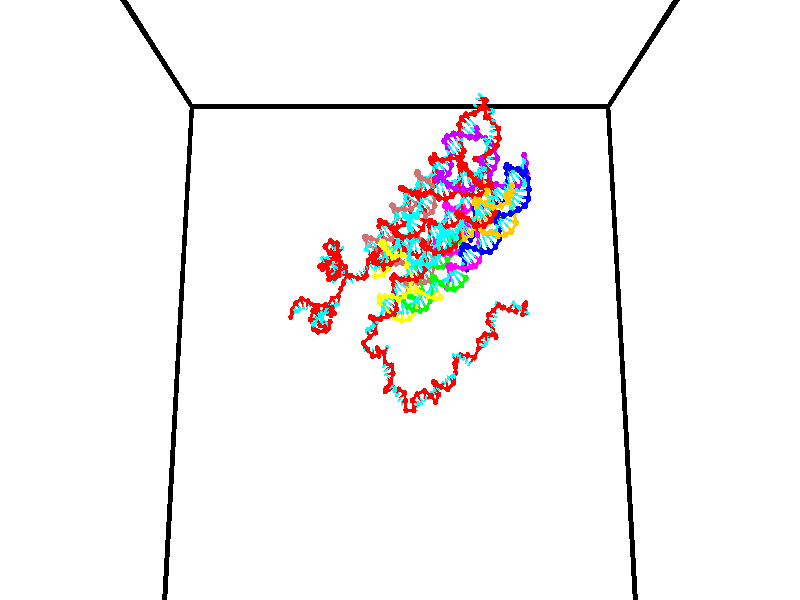 // switches for output
#declare DRAW_BASES = 1; // possible values are 0, 1; only relevant for DNA ribbons
#declare DRAW_BASES_TYPE = 3; // possible values are 1, 2, 3; only relevant for DNA ribbons
#declare DRAW_FOG = 0; // set to 1 to enable fog

#include "colors.inc"

#include "transforms.inc"
background { rgb <1, 1, 1>}

#default {
   normal{
       ripples 0.25
       frequency 0.20
       turbulence 0.2
       lambda 5
   }
	finish {
		phong 0.1
		phong_size 40.
	}
}

// original window dimensions: 1024x640


// camera settings

camera {
	sky <0, 0.179814, -0.983701>
	up <0, 0.179814, -0.983701>
	right 1.6 * <1, 0, 0>
	location <35, 94.9851, 44.8844>
	look_at <35, 29.7336, 32.9568>
	direction <0, -65.2515, -11.9276>
	angle 67.0682
}


# declare cpy_camera_pos = <35, 94.9851, 44.8844>;
# if (DRAW_FOG = 1)
fog {
	fog_type 2
	up vnormalize(cpy_camera_pos)
	color rgbt<1,1,1,0.3>
	distance 1e-5
	fog_alt 3e-3
	fog_offset 56
}
# end


// LIGHTS

# declare lum = 6;
global_settings {
	ambient_light rgb lum * <0.05, 0.05, 0.05>
	max_trace_level 15
}# declare cpy_direct_light_amount = 0.25;
light_source
{	1000 * <-1, -1.16352, -0.803886>,
	rgb lum * cpy_direct_light_amount
	parallel
}

light_source
{	1000 * <1, 1.16352, 0.803886>,
	rgb lum * cpy_direct_light_amount
	parallel
}

// strand 0

// nucleotide -1

// particle -1
sphere {
	<24.048357, 35.111916, 35.388561> 0.250000
	pigment { color rgbt <1,0,0,0> }
	no_shadow
}
cylinder {
	<24.289137, 35.292744, 35.125263>,  <24.433605, 35.401241, 34.967285>, 0.100000
	pigment { color rgbt <1,0,0,0> }
	no_shadow
}
cylinder {
	<24.289137, 35.292744, 35.125263>,  <24.048357, 35.111916, 35.388561>, 0.100000
	pigment { color rgbt <1,0,0,0> }
	no_shadow
}

// particle -1
sphere {
	<24.289137, 35.292744, 35.125263> 0.100000
	pigment { color rgbt <1,0,0,0> }
	no_shadow
}
sphere {
	0, 1
	scale<0.080000,0.200000,0.300000>
	matrix <0.455301, -0.871502, -0.182169,
		-0.656018, -0.190044, -0.730427,
		0.601948, 0.452070, -0.658248,
		24.469721, 35.428364, 34.927788>
	pigment { color rgbt <0,1,1,0> }
	no_shadow
}
cylinder {
	<24.066628, 34.707188, 34.716438>,  <24.048357, 35.111916, 35.388561>, 0.130000
	pigment { color rgbt <1,0,0,0> }
	no_shadow
}

// nucleotide -1

// particle -1
sphere {
	<24.066628, 34.707188, 34.716438> 0.250000
	pigment { color rgbt <1,0,0,0> }
	no_shadow
}
cylinder {
	<24.389181, 34.924843, 34.809093>,  <24.582714, 35.055435, 34.864689>, 0.100000
	pigment { color rgbt <1,0,0,0> }
	no_shadow
}
cylinder {
	<24.389181, 34.924843, 34.809093>,  <24.066628, 34.707188, 34.716438>, 0.100000
	pigment { color rgbt <1,0,0,0> }
	no_shadow
}

// particle -1
sphere {
	<24.389181, 34.924843, 34.809093> 0.100000
	pigment { color rgbt <1,0,0,0> }
	no_shadow
}
sphere {
	0, 1
	scale<0.080000,0.200000,0.300000>
	matrix <0.589454, -0.771184, -0.240456,
		0.047798, 0.330443, -0.942615,
		0.806386, 0.544135, 0.231642,
		24.631098, 35.088085, 34.878586>
	pigment { color rgbt <0,1,1,0> }
	no_shadow
}
cylinder {
	<24.408388, 34.551476, 34.098747>,  <24.066628, 34.707188, 34.716438>, 0.130000
	pigment { color rgbt <1,0,0,0> }
	no_shadow
}

// nucleotide -1

// particle -1
sphere {
	<24.408388, 34.551476, 34.098747> 0.250000
	pigment { color rgbt <1,0,0,0> }
	no_shadow
}
cylinder {
	<24.651230, 34.688446, 34.385571>,  <24.796934, 34.770626, 34.557663>, 0.100000
	pigment { color rgbt <1,0,0,0> }
	no_shadow
}
cylinder {
	<24.651230, 34.688446, 34.385571>,  <24.408388, 34.551476, 34.098747>, 0.100000
	pigment { color rgbt <1,0,0,0> }
	no_shadow
}

// particle -1
sphere {
	<24.651230, 34.688446, 34.385571> 0.100000
	pigment { color rgbt <1,0,0,0> }
	no_shadow
}
sphere {
	0, 1
	scale<0.080000,0.200000,0.300000>
	matrix <0.740984, -0.569876, -0.355225,
		0.286997, 0.746987, -0.599703,
		0.607104, 0.342421, 0.717058,
		24.833361, 34.791172, 34.600689>
	pigment { color rgbt <0,1,1,0> }
	no_shadow
}
cylinder {
	<25.007290, 34.747559, 33.798210>,  <24.408388, 34.551476, 34.098747>, 0.130000
	pigment { color rgbt <1,0,0,0> }
	no_shadow
}

// nucleotide -1

// particle -1
sphere {
	<25.007290, 34.747559, 33.798210> 0.250000
	pigment { color rgbt <1,0,0,0> }
	no_shadow
}
cylinder {
	<25.107332, 34.666763, 34.176975>,  <25.167356, 34.618286, 34.404236>, 0.100000
	pigment { color rgbt <1,0,0,0> }
	no_shadow
}
cylinder {
	<25.107332, 34.666763, 34.176975>,  <25.007290, 34.747559, 33.798210>, 0.100000
	pigment { color rgbt <1,0,0,0> }
	no_shadow
}

// particle -1
sphere {
	<25.107332, 34.666763, 34.176975> 0.100000
	pigment { color rgbt <1,0,0,0> }
	no_shadow
}
sphere {
	0, 1
	scale<0.080000,0.200000,0.300000>
	matrix <0.717492, -0.618018, -0.321340,
		0.650118, 0.759772, -0.009642,
		0.250104, -0.201991, 0.946915,
		25.182364, 34.606167, 34.461048>
	pigment { color rgbt <0,1,1,0> }
	no_shadow
}
cylinder {
	<25.687702, 34.925827, 34.005291>,  <25.007290, 34.747559, 33.798210>, 0.130000
	pigment { color rgbt <1,0,0,0> }
	no_shadow
}

// nucleotide -1

// particle -1
sphere {
	<25.687702, 34.925827, 34.005291> 0.250000
	pigment { color rgbt <1,0,0,0> }
	no_shadow
}
cylinder {
	<25.597212, 34.619385, 34.245922>,  <25.542917, 34.435520, 34.390301>, 0.100000
	pigment { color rgbt <1,0,0,0> }
	no_shadow
}
cylinder {
	<25.597212, 34.619385, 34.245922>,  <25.687702, 34.925827, 34.005291>, 0.100000
	pigment { color rgbt <1,0,0,0> }
	no_shadow
}

// particle -1
sphere {
	<25.597212, 34.619385, 34.245922> 0.100000
	pigment { color rgbt <1,0,0,0> }
	no_shadow
}
sphere {
	0, 1
	scale<0.080000,0.200000,0.300000>
	matrix <0.734859, -0.539617, -0.410848,
		0.639377, 0.349133, 0.685057,
		-0.226227, -0.766107, 0.601582,
		25.529343, 34.389553, 34.426395>
	pigment { color rgbt <0,1,1,0> }
	no_shadow
}
cylinder {
	<26.363972, 34.636753, 34.357006>,  <25.687702, 34.925827, 34.005291>, 0.130000
	pigment { color rgbt <1,0,0,0> }
	no_shadow
}

// nucleotide -1

// particle -1
sphere {
	<26.363972, 34.636753, 34.357006> 0.250000
	pigment { color rgbt <1,0,0,0> }
	no_shadow
}
cylinder {
	<26.026722, 34.446301, 34.257053>,  <25.824371, 34.332031, 34.197083>, 0.100000
	pigment { color rgbt <1,0,0,0> }
	no_shadow
}
cylinder {
	<26.026722, 34.446301, 34.257053>,  <26.363972, 34.636753, 34.357006>, 0.100000
	pigment { color rgbt <1,0,0,0> }
	no_shadow
}

// particle -1
sphere {
	<26.026722, 34.446301, 34.257053> 0.100000
	pigment { color rgbt <1,0,0,0> }
	no_shadow
}
sphere {
	0, 1
	scale<0.080000,0.200000,0.300000>
	matrix <0.537594, -0.756328, -0.372775,
		-0.011507, -0.448633, 0.893642,
		-0.843125, -0.476127, -0.249885,
		25.773785, 34.303463, 34.182087>
	pigment { color rgbt <0,1,1,0> }
	no_shadow
}
cylinder {
	<26.687826, 35.134621, 34.713531>,  <26.363972, 34.636753, 34.357006>, 0.130000
	pigment { color rgbt <1,0,0,0> }
	no_shadow
}

// nucleotide -1

// particle -1
sphere {
	<26.687826, 35.134621, 34.713531> 0.250000
	pigment { color rgbt <1,0,0,0> }
	no_shadow
}
cylinder {
	<27.044357, 35.069431, 34.882751>,  <27.258276, 35.030319, 34.984283>, 0.100000
	pigment { color rgbt <1,0,0,0> }
	no_shadow
}
cylinder {
	<27.044357, 35.069431, 34.882751>,  <26.687826, 35.134621, 34.713531>, 0.100000
	pigment { color rgbt <1,0,0,0> }
	no_shadow
}

// particle -1
sphere {
	<27.044357, 35.069431, 34.882751> 0.100000
	pigment { color rgbt <1,0,0,0> }
	no_shadow
}
sphere {
	0, 1
	scale<0.080000,0.200000,0.300000>
	matrix <-0.097398, 0.842528, 0.529774,
		-0.442774, -0.513407, 0.735095,
		0.891327, -0.162973, 0.423055,
		27.311756, 35.020538, 35.009666>
	pigment { color rgbt <0,1,1,0> }
	no_shadow
}
cylinder {
	<26.625307, 35.031872, 35.493000>,  <26.687826, 35.134621, 34.713531>, 0.130000
	pigment { color rgbt <1,0,0,0> }
	no_shadow
}

// nucleotide -1

// particle -1
sphere {
	<26.625307, 35.031872, 35.493000> 0.250000
	pigment { color rgbt <1,0,0,0> }
	no_shadow
}
cylinder {
	<26.948114, 35.218922, 35.348751>,  <27.141798, 35.331150, 35.262203>, 0.100000
	pigment { color rgbt <1,0,0,0> }
	no_shadow
}
cylinder {
	<26.948114, 35.218922, 35.348751>,  <26.625307, 35.031872, 35.493000>, 0.100000
	pigment { color rgbt <1,0,0,0> }
	no_shadow
}

// particle -1
sphere {
	<26.948114, 35.218922, 35.348751> 0.100000
	pigment { color rgbt <1,0,0,0> }
	no_shadow
}
sphere {
	0, 1
	scale<0.080000,0.200000,0.300000>
	matrix <-0.175249, 0.772819, 0.609950,
		0.563924, -0.429042, 0.705630,
		0.807018, 0.467626, -0.360622,
		27.190220, 35.359211, 35.240566>
	pigment { color rgbt <0,1,1,0> }
	no_shadow
}
cylinder {
	<26.995432, 35.261009, 36.103256>,  <26.625307, 35.031872, 35.493000>, 0.130000
	pigment { color rgbt <1,0,0,0> }
	no_shadow
}

// nucleotide -1

// particle -1
sphere {
	<26.995432, 35.261009, 36.103256> 0.250000
	pigment { color rgbt <1,0,0,0> }
	no_shadow
}
cylinder {
	<27.134071, 35.499233, 35.813381>,  <27.217255, 35.642170, 35.639458>, 0.100000
	pigment { color rgbt <1,0,0,0> }
	no_shadow
}
cylinder {
	<27.134071, 35.499233, 35.813381>,  <26.995432, 35.261009, 36.103256>, 0.100000
	pigment { color rgbt <1,0,0,0> }
	no_shadow
}

// particle -1
sphere {
	<27.134071, 35.499233, 35.813381> 0.100000
	pigment { color rgbt <1,0,0,0> }
	no_shadow
}
sphere {
	0, 1
	scale<0.080000,0.200000,0.300000>
	matrix <0.027221, 0.765867, 0.642423,
		0.937619, -0.242389, 0.249235,
		0.346597, 0.595563, -0.724689,
		27.238050, 35.677902, 35.595974>
	pigment { color rgbt <0,1,1,0> }
	no_shadow
}
cylinder {
	<27.611057, 35.665390, 36.362381>,  <26.995432, 35.261009, 36.103256>, 0.130000
	pigment { color rgbt <1,0,0,0> }
	no_shadow
}

// nucleotide -1

// particle -1
sphere {
	<27.611057, 35.665390, 36.362381> 0.250000
	pigment { color rgbt <1,0,0,0> }
	no_shadow
}
cylinder {
	<27.452690, 35.860527, 36.051189>,  <27.357670, 35.977612, 35.864475>, 0.100000
	pigment { color rgbt <1,0,0,0> }
	no_shadow
}
cylinder {
	<27.452690, 35.860527, 36.051189>,  <27.611057, 35.665390, 36.362381>, 0.100000
	pigment { color rgbt <1,0,0,0> }
	no_shadow
}

// particle -1
sphere {
	<27.452690, 35.860527, 36.051189> 0.100000
	pigment { color rgbt <1,0,0,0> }
	no_shadow
}
sphere {
	0, 1
	scale<0.080000,0.200000,0.300000>
	matrix <0.021151, 0.851830, 0.523392,
		0.918042, 0.190765, -0.347574,
		-0.395919, 0.487847, -0.777980,
		27.333914, 36.006882, 35.817795>
	pigment { color rgbt <0,1,1,0> }
	no_shadow
}
cylinder {
	<27.963936, 36.199837, 36.495777>,  <27.611057, 35.665390, 36.362381>, 0.130000
	pigment { color rgbt <1,0,0,0> }
	no_shadow
}

// nucleotide -1

// particle -1
sphere {
	<27.963936, 36.199837, 36.495777> 0.250000
	pigment { color rgbt <1,0,0,0> }
	no_shadow
}
cylinder {
	<27.689995, 36.301685, 36.222675>,  <27.525631, 36.362793, 36.058815>, 0.100000
	pigment { color rgbt <1,0,0,0> }
	no_shadow
}
cylinder {
	<27.689995, 36.301685, 36.222675>,  <27.963936, 36.199837, 36.495777>, 0.100000
	pigment { color rgbt <1,0,0,0> }
	no_shadow
}

// particle -1
sphere {
	<27.689995, 36.301685, 36.222675> 0.100000
	pigment { color rgbt <1,0,0,0> }
	no_shadow
}
sphere {
	0, 1
	scale<0.080000,0.200000,0.300000>
	matrix <0.016226, 0.942062, 0.335046,
		0.728502, 0.218378, -0.649304,
		-0.684851, 0.254617, -0.682751,
		27.484539, 36.378071, 36.017849>
	pigment { color rgbt <0,1,1,0> }
	no_shadow
}
cylinder {
	<28.170872, 36.753349, 36.053581>,  <27.963936, 36.199837, 36.495777>, 0.130000
	pigment { color rgbt <1,0,0,0> }
	no_shadow
}

// nucleotide -1

// particle -1
sphere {
	<28.170872, 36.753349, 36.053581> 0.250000
	pigment { color rgbt <1,0,0,0> }
	no_shadow
}
cylinder {
	<27.771786, 36.778801, 36.044464>,  <27.532335, 36.794071, 36.038994>, 0.100000
	pigment { color rgbt <1,0,0,0> }
	no_shadow
}
cylinder {
	<27.771786, 36.778801, 36.044464>,  <28.170872, 36.753349, 36.053581>, 0.100000
	pigment { color rgbt <1,0,0,0> }
	no_shadow
}

// particle -1
sphere {
	<27.771786, 36.778801, 36.044464> 0.100000
	pigment { color rgbt <1,0,0,0> }
	no_shadow
}
sphere {
	0, 1
	scale<0.080000,0.200000,0.300000>
	matrix <0.060535, 0.991251, 0.117290,
		0.030060, 0.115642, -0.992836,
		-0.997713, 0.063627, -0.022797,
		27.472471, 36.797890, 36.037624>
	pigment { color rgbt <0,1,1,0> }
	no_shadow
}
cylinder {
	<27.855955, 37.012264, 36.798088>,  <28.170872, 36.753349, 36.053581>, 0.130000
	pigment { color rgbt <1,0,0,0> }
	no_shadow
}

// nucleotide -1

// particle -1
sphere {
	<27.855955, 37.012264, 36.798088> 0.250000
	pigment { color rgbt <1,0,0,0> }
	no_shadow
}
cylinder {
	<27.896587, 37.299271, 36.522449>,  <27.920967, 37.471474, 36.357067>, 0.100000
	pigment { color rgbt <1,0,0,0> }
	no_shadow
}
cylinder {
	<27.896587, 37.299271, 36.522449>,  <27.855955, 37.012264, 36.798088>, 0.100000
	pigment { color rgbt <1,0,0,0> }
	no_shadow
}

// particle -1
sphere {
	<27.896587, 37.299271, 36.522449> 0.100000
	pigment { color rgbt <1,0,0,0> }
	no_shadow
}
sphere {
	0, 1
	scale<0.080000,0.200000,0.300000>
	matrix <-0.575152, 0.607539, 0.547811,
		0.811715, 0.340688, 0.474394,
		0.101580, 0.717515, -0.689096,
		27.927061, 37.514526, 36.315720>
	pigment { color rgbt <0,1,1,0> }
	no_shadow
}
cylinder {
	<27.045130, 37.008224, 36.875019>,  <27.855955, 37.012264, 36.798088>, 0.130000
	pigment { color rgbt <1,0,0,0> }
	no_shadow
}

// nucleotide -1

// particle -1
sphere {
	<27.045130, 37.008224, 36.875019> 0.250000
	pigment { color rgbt <1,0,0,0> }
	no_shadow
}
cylinder {
	<26.803122, 37.163715, 36.597073>,  <26.657917, 37.257011, 36.430305>, 0.100000
	pigment { color rgbt <1,0,0,0> }
	no_shadow
}
cylinder {
	<26.803122, 37.163715, 36.597073>,  <27.045130, 37.008224, 36.875019>, 0.100000
	pigment { color rgbt <1,0,0,0> }
	no_shadow
}

// particle -1
sphere {
	<26.803122, 37.163715, 36.597073> 0.100000
	pigment { color rgbt <1,0,0,0> }
	no_shadow
}
sphere {
	0, 1
	scale<0.080000,0.200000,0.300000>
	matrix <0.333761, -0.668520, -0.664594,
		-0.722881, -0.634011, 0.274724,
		-0.605018, 0.388730, -0.694869,
		26.621616, 37.280334, 36.388611>
	pigment { color rgbt <0,1,1,0> }
	no_shadow
}
cylinder {
	<26.547455, 36.506409, 36.582932>,  <27.045130, 37.008224, 36.875019>, 0.130000
	pigment { color rgbt <1,0,0,0> }
	no_shadow
}

// nucleotide -1

// particle -1
sphere {
	<26.547455, 36.506409, 36.582932> 0.250000
	pigment { color rgbt <1,0,0,0> }
	no_shadow
}
cylinder {
	<26.657719, 36.795033, 36.328888>,  <26.723877, 36.968204, 36.176460>, 0.100000
	pigment { color rgbt <1,0,0,0> }
	no_shadow
}
cylinder {
	<26.657719, 36.795033, 36.328888>,  <26.547455, 36.506409, 36.582932>, 0.100000
	pigment { color rgbt <1,0,0,0> }
	no_shadow
}

// particle -1
sphere {
	<26.657719, 36.795033, 36.328888> 0.100000
	pigment { color rgbt <1,0,0,0> }
	no_shadow
}
sphere {
	0, 1
	scale<0.080000,0.200000,0.300000>
	matrix <0.313542, -0.692069, -0.650178,
		-0.908683, -0.019908, -0.417012,
		0.275657, 0.721557, -0.635113,
		26.740416, 37.011501, 36.138355>
	pigment { color rgbt <0,1,1,0> }
	no_shadow
}
cylinder {
	<26.224487, 36.559471, 35.826344>,  <26.547455, 36.506409, 36.582932>, 0.130000
	pigment { color rgbt <1,0,0,0> }
	no_shadow
}

// nucleotide -1

// particle -1
sphere {
	<26.224487, 36.559471, 35.826344> 0.250000
	pigment { color rgbt <1,0,0,0> }
	no_shadow
}
cylinder {
	<26.582697, 36.737232, 35.817032>,  <26.797623, 36.843887, 35.811443>, 0.100000
	pigment { color rgbt <1,0,0,0> }
	no_shadow
}
cylinder {
	<26.582697, 36.737232, 35.817032>,  <26.224487, 36.559471, 35.826344>, 0.100000
	pigment { color rgbt <1,0,0,0> }
	no_shadow
}

// particle -1
sphere {
	<26.582697, 36.737232, 35.817032> 0.100000
	pigment { color rgbt <1,0,0,0> }
	no_shadow
}
sphere {
	0, 1
	scale<0.080000,0.200000,0.300000>
	matrix <0.335953, -0.709443, -0.619537,
		-0.291840, 0.546990, -0.784622,
		0.895525, 0.444401, -0.023281,
		26.851355, 36.870552, 35.810047>
	pigment { color rgbt <0,1,1,0> }
	no_shadow
}
cylinder {
	<26.480383, 36.689484, 35.137211>,  <26.224487, 36.559471, 35.826344>, 0.130000
	pigment { color rgbt <1,0,0,0> }
	no_shadow
}

// nucleotide -1

// particle -1
sphere {
	<26.480383, 36.689484, 35.137211> 0.250000
	pigment { color rgbt <1,0,0,0> }
	no_shadow
}
cylinder {
	<26.785675, 36.613670, 35.384293>,  <26.968851, 36.568184, 35.532543>, 0.100000
	pigment { color rgbt <1,0,0,0> }
	no_shadow
}
cylinder {
	<26.785675, 36.613670, 35.384293>,  <26.480383, 36.689484, 35.137211>, 0.100000
	pigment { color rgbt <1,0,0,0> }
	no_shadow
}

// particle -1
sphere {
	<26.785675, 36.613670, 35.384293> 0.100000
	pigment { color rgbt <1,0,0,0> }
	no_shadow
}
sphere {
	0, 1
	scale<0.080000,0.200000,0.300000>
	matrix <0.284887, -0.759354, -0.584997,
		0.579930, 0.622463, -0.525567,
		0.763230, -0.189530, 0.617704,
		27.014645, 36.556812, 35.569603>
	pigment { color rgbt <0,1,1,0> }
	no_shadow
}
cylinder {
	<26.925184, 36.579929, 34.673061>,  <26.480383, 36.689484, 35.137211>, 0.130000
	pigment { color rgbt <1,0,0,0> }
	no_shadow
}

// nucleotide -1

// particle -1
sphere {
	<26.925184, 36.579929, 34.673061> 0.250000
	pigment { color rgbt <1,0,0,0> }
	no_shadow
}
cylinder {
	<27.038692, 36.424202, 35.023582>,  <27.106798, 36.330765, 35.233894>, 0.100000
	pigment { color rgbt <1,0,0,0> }
	no_shadow
}
cylinder {
	<27.038692, 36.424202, 35.023582>,  <26.925184, 36.579929, 34.673061>, 0.100000
	pigment { color rgbt <1,0,0,0> }
	no_shadow
}

// particle -1
sphere {
	<27.038692, 36.424202, 35.023582> 0.100000
	pigment { color rgbt <1,0,0,0> }
	no_shadow
}
sphere {
	0, 1
	scale<0.080000,0.200000,0.300000>
	matrix <0.316804, -0.824486, -0.468891,
		0.905046, 0.410674, -0.110629,
		0.283773, -0.389320, 0.876301,
		27.123825, 36.307407, 35.286472>
	pigment { color rgbt <0,1,1,0> }
	no_shadow
}
cylinder {
	<27.644463, 36.418827, 34.584293>,  <26.925184, 36.579929, 34.673061>, 0.130000
	pigment { color rgbt <1,0,0,0> }
	no_shadow
}

// nucleotide -1

// particle -1
sphere {
	<27.644463, 36.418827, 34.584293> 0.250000
	pigment { color rgbt <1,0,0,0> }
	no_shadow
}
cylinder {
	<27.492765, 36.184887, 34.871101>,  <27.401747, 36.044521, 35.043186>, 0.100000
	pigment { color rgbt <1,0,0,0> }
	no_shadow
}
cylinder {
	<27.492765, 36.184887, 34.871101>,  <27.644463, 36.418827, 34.584293>, 0.100000
	pigment { color rgbt <1,0,0,0> }
	no_shadow
}

// particle -1
sphere {
	<27.492765, 36.184887, 34.871101> 0.100000
	pigment { color rgbt <1,0,0,0> }
	no_shadow
}
sphere {
	0, 1
	scale<0.080000,0.200000,0.300000>
	matrix <0.361489, -0.806977, -0.467027,
		0.851764, 0.082080, 0.517457,
		-0.379242, -0.584851, 0.717025,
		27.378992, 36.009430, 35.086208>
	pigment { color rgbt <0,1,1,0> }
	no_shadow
}
cylinder {
	<28.256634, 35.940361, 34.751656>,  <27.644463, 36.418827, 34.584293>, 0.130000
	pigment { color rgbt <1,0,0,0> }
	no_shadow
}

// nucleotide -1

// particle -1
sphere {
	<28.256634, 35.940361, 34.751656> 0.250000
	pigment { color rgbt <1,0,0,0> }
	no_shadow
}
cylinder {
	<27.925575, 35.767906, 34.895390>,  <27.726940, 35.664433, 34.981628>, 0.100000
	pigment { color rgbt <1,0,0,0> }
	no_shadow
}
cylinder {
	<27.925575, 35.767906, 34.895390>,  <28.256634, 35.940361, 34.751656>, 0.100000
	pigment { color rgbt <1,0,0,0> }
	no_shadow
}

// particle -1
sphere {
	<27.925575, 35.767906, 34.895390> 0.100000
	pigment { color rgbt <1,0,0,0> }
	no_shadow
}
sphere {
	0, 1
	scale<0.080000,0.200000,0.300000>
	matrix <0.259549, -0.861680, -0.436052,
		0.497632, -0.267631, 0.825067,
		-0.827645, -0.431139, 0.359337,
		27.677282, 35.638565, 35.003189>
	pigment { color rgbt <0,1,1,0> }
	no_shadow
}
cylinder {
	<28.418955, 35.338318, 35.098072>,  <28.256634, 35.940361, 34.751656>, 0.130000
	pigment { color rgbt <1,0,0,0> }
	no_shadow
}

// nucleotide -1

// particle -1
sphere {
	<28.418955, 35.338318, 35.098072> 0.250000
	pigment { color rgbt <1,0,0,0> }
	no_shadow
}
cylinder {
	<28.052418, 35.305279, 34.941360>,  <27.832495, 35.285454, 34.847332>, 0.100000
	pigment { color rgbt <1,0,0,0> }
	no_shadow
}
cylinder {
	<28.052418, 35.305279, 34.941360>,  <28.418955, 35.338318, 35.098072>, 0.100000
	pigment { color rgbt <1,0,0,0> }
	no_shadow
}

// particle -1
sphere {
	<28.052418, 35.305279, 34.941360> 0.100000
	pigment { color rgbt <1,0,0,0> }
	no_shadow
}
sphere {
	0, 1
	scale<0.080000,0.200000,0.300000>
	matrix <0.318120, -0.744367, -0.587126,
		-0.243131, -0.662643, 0.708373,
		-0.916344, -0.082599, -0.391779,
		27.777515, 35.280499, 34.823826>
	pigment { color rgbt <0,1,1,0> }
	no_shadow
}
cylinder {
	<28.039619, 34.701817, 35.183289>,  <28.418955, 35.338318, 35.098072>, 0.130000
	pigment { color rgbt <1,0,0,0> }
	no_shadow
}

// nucleotide -1

// particle -1
sphere {
	<28.039619, 34.701817, 35.183289> 0.250000
	pigment { color rgbt <1,0,0,0> }
	no_shadow
}
cylinder {
	<27.924360, 34.858204, 34.833633>,  <27.855206, 34.952038, 34.623840>, 0.100000
	pigment { color rgbt <1,0,0,0> }
	no_shadow
}
cylinder {
	<27.924360, 34.858204, 34.833633>,  <28.039619, 34.701817, 35.183289>, 0.100000
	pigment { color rgbt <1,0,0,0> }
	no_shadow
}

// particle -1
sphere {
	<27.924360, 34.858204, 34.833633> 0.100000
	pigment { color rgbt <1,0,0,0> }
	no_shadow
}
sphere {
	0, 1
	scale<0.080000,0.200000,0.300000>
	matrix <0.336818, -0.813140, -0.474718,
		-0.896396, -0.431213, 0.102618,
		-0.288148, 0.390972, -0.874135,
		27.837915, 34.975494, 34.571392>
	pigment { color rgbt <0,1,1,0> }
	no_shadow
}
cylinder {
	<27.671637, 34.176003, 34.940369>,  <28.039619, 34.701817, 35.183289>, 0.130000
	pigment { color rgbt <1,0,0,0> }
	no_shadow
}

// nucleotide -1

// particle -1
sphere {
	<27.671637, 34.176003, 34.940369> 0.250000
	pigment { color rgbt <1,0,0,0> }
	no_shadow
}
cylinder {
	<27.849937, 34.441170, 34.699757>,  <27.956919, 34.600269, 34.555389>, 0.100000
	pigment { color rgbt <1,0,0,0> }
	no_shadow
}
cylinder {
	<27.849937, 34.441170, 34.699757>,  <27.671637, 34.176003, 34.940369>, 0.100000
	pigment { color rgbt <1,0,0,0> }
	no_shadow
}

// particle -1
sphere {
	<27.849937, 34.441170, 34.699757> 0.100000
	pigment { color rgbt <1,0,0,0> }
	no_shadow
}
sphere {
	0, 1
	scale<0.080000,0.200000,0.300000>
	matrix <0.415503, -0.748436, -0.516915,
		-0.792882, -0.019522, -0.609063,
		0.445753, 0.662920, -0.601533,
		27.983664, 34.640045, 34.519299>
	pigment { color rgbt <0,1,1,0> }
	no_shadow
}
cylinder {
	<27.578903, 34.042500, 34.232323>,  <27.671637, 34.176003, 34.940369>, 0.130000
	pigment { color rgbt <1,0,0,0> }
	no_shadow
}

// nucleotide -1

// particle -1
sphere {
	<27.578903, 34.042500, 34.232323> 0.250000
	pigment { color rgbt <1,0,0,0> }
	no_shadow
}
cylinder {
	<27.924816, 34.231525, 34.300243>,  <28.132364, 34.344940, 34.340996>, 0.100000
	pigment { color rgbt <1,0,0,0> }
	no_shadow
}
cylinder {
	<27.924816, 34.231525, 34.300243>,  <27.578903, 34.042500, 34.232323>, 0.100000
	pigment { color rgbt <1,0,0,0> }
	no_shadow
}

// particle -1
sphere {
	<27.924816, 34.231525, 34.300243> 0.100000
	pigment { color rgbt <1,0,0,0> }
	no_shadow
}
sphere {
	0, 1
	scale<0.080000,0.200000,0.300000>
	matrix <0.485022, -0.698536, -0.526119,
		-0.130016, 0.537334, -0.833287,
		0.864783, 0.472567, 0.169798,
		28.184252, 34.373295, 34.351181>
	pigment { color rgbt <0,1,1,0> }
	no_shadow
}
cylinder {
	<28.022669, 34.017979, 33.603596>,  <27.578903, 34.042500, 34.232323>, 0.130000
	pigment { color rgbt <1,0,0,0> }
	no_shadow
}

// nucleotide -1

// particle -1
sphere {
	<28.022669, 34.017979, 33.603596> 0.250000
	pigment { color rgbt <1,0,0,0> }
	no_shadow
}
cylinder {
	<28.270214, 34.061966, 33.914700>,  <28.418741, 34.088360, 34.101364>, 0.100000
	pigment { color rgbt <1,0,0,0> }
	no_shadow
}
cylinder {
	<28.270214, 34.061966, 33.914700>,  <28.022669, 34.017979, 33.603596>, 0.100000
	pigment { color rgbt <1,0,0,0> }
	no_shadow
}

// particle -1
sphere {
	<28.270214, 34.061966, 33.914700> 0.100000
	pigment { color rgbt <1,0,0,0> }
	no_shadow
}
sphere {
	0, 1
	scale<0.080000,0.200000,0.300000>
	matrix <0.602186, -0.702190, -0.379871,
		0.504362, 0.703446, -0.500782,
		0.618863, 0.109972, 0.777763,
		28.455873, 34.094959, 34.148029>
	pigment { color rgbt <0,1,1,0> }
	no_shadow
}
cylinder {
	<28.702557, 34.332169, 33.465866>,  <28.022669, 34.017979, 33.603596>, 0.130000
	pigment { color rgbt <1,0,0,0> }
	no_shadow
}

// nucleotide -1

// particle -1
sphere {
	<28.702557, 34.332169, 33.465866> 0.250000
	pigment { color rgbt <1,0,0,0> }
	no_shadow
}
cylinder {
	<28.706938, 34.064400, 33.762989>,  <28.709566, 33.903740, 33.941261>, 0.100000
	pigment { color rgbt <1,0,0,0> }
	no_shadow
}
cylinder {
	<28.706938, 34.064400, 33.762989>,  <28.702557, 34.332169, 33.465866>, 0.100000
	pigment { color rgbt <1,0,0,0> }
	no_shadow
}

// particle -1
sphere {
	<28.706938, 34.064400, 33.762989> 0.100000
	pigment { color rgbt <1,0,0,0> }
	no_shadow
}
sphere {
	0, 1
	scale<0.080000,0.200000,0.300000>
	matrix <0.565372, -0.608566, -0.556779,
		0.824763, 0.426060, 0.371804,
		0.010954, -0.669418, 0.742805,
		28.710224, 33.863575, 33.985832>
	pigment { color rgbt <0,1,1,0> }
	no_shadow
}
cylinder {
	<28.963293, 34.719208, 32.922592>,  <28.702557, 34.332169, 33.465866>, 0.130000
	pigment { color rgbt <1,0,0,0> }
	no_shadow
}

// nucleotide -1

// particle -1
sphere {
	<28.963293, 34.719208, 32.922592> 0.250000
	pigment { color rgbt <1,0,0,0> }
	no_shadow
}
cylinder {
	<29.223146, 34.658863, 32.624538>,  <29.379059, 34.622658, 32.445705>, 0.100000
	pigment { color rgbt <1,0,0,0> }
	no_shadow
}
cylinder {
	<29.223146, 34.658863, 32.624538>,  <28.963293, 34.719208, 32.922592>, 0.100000
	pigment { color rgbt <1,0,0,0> }
	no_shadow
}

// particle -1
sphere {
	<29.223146, 34.658863, 32.624538> 0.100000
	pigment { color rgbt <1,0,0,0> }
	no_shadow
}
sphere {
	0, 1
	scale<0.080000,0.200000,0.300000>
	matrix <-0.668082, 0.354477, -0.654226,
		0.362828, 0.922815, 0.129494,
		0.649633, -0.150859, -0.745130,
		29.418036, 34.613605, 32.401001>
	pigment { color rgbt <0,1,1,0> }
	no_shadow
}
cylinder {
	<29.264133, 35.351448, 32.518391>,  <28.963293, 34.719208, 32.922592>, 0.130000
	pigment { color rgbt <1,0,0,0> }
	no_shadow
}

// nucleotide -1

// particle -1
sphere {
	<29.264133, 35.351448, 32.518391> 0.250000
	pigment { color rgbt <1,0,0,0> }
	no_shadow
}
cylinder {
	<29.245945, 35.024403, 32.288803>,  <29.235033, 34.828175, 32.151051>, 0.100000
	pigment { color rgbt <1,0,0,0> }
	no_shadow
}
cylinder {
	<29.245945, 35.024403, 32.288803>,  <29.264133, 35.351448, 32.518391>, 0.100000
	pigment { color rgbt <1,0,0,0> }
	no_shadow
}

// particle -1
sphere {
	<29.245945, 35.024403, 32.288803> 0.100000
	pigment { color rgbt <1,0,0,0> }
	no_shadow
}
sphere {
	0, 1
	scale<0.080000,0.200000,0.300000>
	matrix <-0.494683, 0.517602, -0.698124,
		0.867883, 0.252190, -0.427993,
		-0.045470, -0.817611, -0.573972,
		29.232304, 34.779118, 32.116611>
	pigment { color rgbt <0,1,1,0> }
	no_shadow
}
cylinder {
	<29.631104, 35.432152, 31.892040>,  <29.264133, 35.351448, 32.518391>, 0.130000
	pigment { color rgbt <1,0,0,0> }
	no_shadow
}

// nucleotide -1

// particle -1
sphere {
	<29.631104, 35.432152, 31.892040> 0.250000
	pigment { color rgbt <1,0,0,0> }
	no_shadow
}
cylinder {
	<29.343178, 35.167198, 31.808987>,  <29.170422, 35.008224, 31.759153>, 0.100000
	pigment { color rgbt <1,0,0,0> }
	no_shadow
}
cylinder {
	<29.343178, 35.167198, 31.808987>,  <29.631104, 35.432152, 31.892040>, 0.100000
	pigment { color rgbt <1,0,0,0> }
	no_shadow
}

// particle -1
sphere {
	<29.343178, 35.167198, 31.808987> 0.100000
	pigment { color rgbt <1,0,0,0> }
	no_shadow
}
sphere {
	0, 1
	scale<0.080000,0.200000,0.300000>
	matrix <-0.460531, 0.679496, -0.571137,
		0.519398, -0.315491, -0.794160,
		-0.719817, -0.662382, -0.207635,
		29.127234, 34.968483, 31.746696>
	pigment { color rgbt <0,1,1,0> }
	no_shadow
}
cylinder {
	<29.508366, 35.350231, 31.161762>,  <29.631104, 35.432152, 31.892040>, 0.130000
	pigment { color rgbt <1,0,0,0> }
	no_shadow
}

// nucleotide -1

// particle -1
sphere {
	<29.508366, 35.350231, 31.161762> 0.250000
	pigment { color rgbt <1,0,0,0> }
	no_shadow
}
cylinder {
	<29.177959, 35.328323, 31.386156>,  <28.979715, 35.315178, 31.520792>, 0.100000
	pigment { color rgbt <1,0,0,0> }
	no_shadow
}
cylinder {
	<29.177959, 35.328323, 31.386156>,  <29.508366, 35.350231, 31.161762>, 0.100000
	pigment { color rgbt <1,0,0,0> }
	no_shadow
}

// particle -1
sphere {
	<29.177959, 35.328323, 31.386156> 0.100000
	pigment { color rgbt <1,0,0,0> }
	no_shadow
}
sphere {
	0, 1
	scale<0.080000,0.200000,0.300000>
	matrix <-0.342305, 0.839460, -0.422059,
		-0.447805, -0.540654, -0.712155,
		-0.826013, -0.054774, 0.560983,
		28.930155, 35.311890, 31.554451>
	pigment { color rgbt <0,1,1,0> }
	no_shadow
}
cylinder {
	<28.968496, 35.283024, 30.732998>,  <29.508366, 35.350231, 31.161762>, 0.130000
	pigment { color rgbt <1,0,0,0> }
	no_shadow
}

// nucleotide -1

// particle -1
sphere {
	<28.968496, 35.283024, 30.732998> 0.250000
	pigment { color rgbt <1,0,0,0> }
	no_shadow
}
cylinder {
	<28.869022, 35.454170, 31.080580>,  <28.809338, 35.556858, 31.289129>, 0.100000
	pigment { color rgbt <1,0,0,0> }
	no_shadow
}
cylinder {
	<28.869022, 35.454170, 31.080580>,  <28.968496, 35.283024, 30.732998>, 0.100000
	pigment { color rgbt <1,0,0,0> }
	no_shadow
}

// particle -1
sphere {
	<28.869022, 35.454170, 31.080580> 0.100000
	pigment { color rgbt <1,0,0,0> }
	no_shadow
}
sphere {
	0, 1
	scale<0.080000,0.200000,0.300000>
	matrix <-0.351410, 0.796157, -0.492591,
		-0.902589, -0.427860, -0.047636,
		-0.248686, 0.427867, 0.868956,
		28.794416, 35.582531, 31.341267>
	pigment { color rgbt <0,1,1,0> }
	no_shadow
}
cylinder {
	<28.525280, 35.689194, 30.489452>,  <28.968496, 35.283024, 30.732998>, 0.130000
	pigment { color rgbt <1,0,0,0> }
	no_shadow
}

// nucleotide -1

// particle -1
sphere {
	<28.525280, 35.689194, 30.489452> 0.250000
	pigment { color rgbt <1,0,0,0> }
	no_shadow
}
cylinder {
	<28.553535, 35.828007, 30.863527>,  <28.570490, 35.911297, 31.087973>, 0.100000
	pigment { color rgbt <1,0,0,0> }
	no_shadow
}
cylinder {
	<28.553535, 35.828007, 30.863527>,  <28.525280, 35.689194, 30.489452>, 0.100000
	pigment { color rgbt <1,0,0,0> }
	no_shadow
}

// particle -1
sphere {
	<28.553535, 35.828007, 30.863527> 0.100000
	pigment { color rgbt <1,0,0,0> }
	no_shadow
}
sphere {
	0, 1
	scale<0.080000,0.200000,0.300000>
	matrix <-0.440538, 0.851998, -0.282888,
		-0.894950, -0.392003, 0.213068,
		0.070640, 0.347036, 0.935188,
		28.574728, 35.932117, 31.144083>
	pigment { color rgbt <0,1,1,0> }
	no_shadow
}
cylinder {
	<27.803764, 35.881916, 30.723883>,  <28.525280, 35.689194, 30.489452>, 0.130000
	pigment { color rgbt <1,0,0,0> }
	no_shadow
}

// nucleotide -1

// particle -1
sphere {
	<27.803764, 35.881916, 30.723883> 0.250000
	pigment { color rgbt <1,0,0,0> }
	no_shadow
}
cylinder {
	<28.064253, 36.089989, 30.944908>,  <28.220545, 36.214832, 31.077524>, 0.100000
	pigment { color rgbt <1,0,0,0> }
	no_shadow
}
cylinder {
	<28.064253, 36.089989, 30.944908>,  <27.803764, 35.881916, 30.723883>, 0.100000
	pigment { color rgbt <1,0,0,0> }
	no_shadow
}

// particle -1
sphere {
	<28.064253, 36.089989, 30.944908> 0.100000
	pigment { color rgbt <1,0,0,0> }
	no_shadow
}
sphere {
	0, 1
	scale<0.080000,0.200000,0.300000>
	matrix <-0.456548, 0.850162, -0.262275,
		-0.606198, -0.081473, 0.791130,
		0.651220, 0.520179, 0.552563,
		28.259619, 36.246044, 31.110678>
	pigment { color rgbt <0,1,1,0> }
	no_shadow
}
cylinder {
	<27.369364, 36.259533, 31.077419>,  <27.803764, 35.881916, 30.723883>, 0.130000
	pigment { color rgbt <1,0,0,0> }
	no_shadow
}

// nucleotide -1

// particle -1
sphere {
	<27.369364, 36.259533, 31.077419> 0.250000
	pigment { color rgbt <1,0,0,0> }
	no_shadow
}
cylinder {
	<27.705147, 36.467068, 31.142067>,  <27.906616, 36.591587, 31.180855>, 0.100000
	pigment { color rgbt <1,0,0,0> }
	no_shadow
}
cylinder {
	<27.705147, 36.467068, 31.142067>,  <27.369364, 36.259533, 31.077419>, 0.100000
	pigment { color rgbt <1,0,0,0> }
	no_shadow
}

// particle -1
sphere {
	<27.705147, 36.467068, 31.142067> 0.100000
	pigment { color rgbt <1,0,0,0> }
	no_shadow
}
sphere {
	0, 1
	scale<0.080000,0.200000,0.300000>
	matrix <-0.505486, 0.854694, -0.118245,
		-0.199483, 0.017566, 0.979744,
		0.839459, 0.518835, 0.161617,
		27.956984, 36.622719, 31.190552>
	pigment { color rgbt <0,1,1,0> }
	no_shadow
}
cylinder {
	<27.079605, 36.812511, 31.436317>,  <27.369364, 36.259533, 31.077419>, 0.130000
	pigment { color rgbt <1,0,0,0> }
	no_shadow
}

// nucleotide -1

// particle -1
sphere {
	<27.079605, 36.812511, 31.436317> 0.250000
	pigment { color rgbt <1,0,0,0> }
	no_shadow
}
cylinder {
	<27.437283, 36.909748, 31.285946>,  <27.651890, 36.968090, 31.195723>, 0.100000
	pigment { color rgbt <1,0,0,0> }
	no_shadow
}
cylinder {
	<27.437283, 36.909748, 31.285946>,  <27.079605, 36.812511, 31.436317>, 0.100000
	pigment { color rgbt <1,0,0,0> }
	no_shadow
}

// particle -1
sphere {
	<27.437283, 36.909748, 31.285946> 0.100000
	pigment { color rgbt <1,0,0,0> }
	no_shadow
}
sphere {
	0, 1
	scale<0.080000,0.200000,0.300000>
	matrix <-0.326905, 0.928272, -0.177322,
		0.305857, 0.281453, 0.909525,
		0.894195, 0.243093, -0.375927,
		27.705542, 36.982677, 31.173168>
	pigment { color rgbt <0,1,1,0> }
	no_shadow
}
cylinder {
	<27.426937, 37.335785, 31.786673>,  <27.079605, 36.812511, 31.436317>, 0.130000
	pigment { color rgbt <1,0,0,0> }
	no_shadow
}

// nucleotide -1

// particle -1
sphere {
	<27.426937, 37.335785, 31.786673> 0.250000
	pigment { color rgbt <1,0,0,0> }
	no_shadow
}
cylinder {
	<27.580639, 37.388798, 31.421207>,  <27.672859, 37.420605, 31.201927>, 0.100000
	pigment { color rgbt <1,0,0,0> }
	no_shadow
}
cylinder {
	<27.580639, 37.388798, 31.421207>,  <27.426937, 37.335785, 31.786673>, 0.100000
	pigment { color rgbt <1,0,0,0> }
	no_shadow
}

// particle -1
sphere {
	<27.580639, 37.388798, 31.421207> 0.100000
	pigment { color rgbt <1,0,0,0> }
	no_shadow
}
sphere {
	0, 1
	scale<0.080000,0.200000,0.300000>
	matrix <-0.163692, 0.983743, 0.073855,
		0.908600, 0.121181, 0.399701,
		0.384254, 0.132532, -0.913665,
		27.695915, 37.428558, 31.147108>
	pigment { color rgbt <0,1,1,0> }
	no_shadow
}
cylinder {
	<27.935770, 37.851185, 31.819029>,  <27.426937, 37.335785, 31.786673>, 0.130000
	pigment { color rgbt <1,0,0,0> }
	no_shadow
}

// nucleotide -1

// particle -1
sphere {
	<27.935770, 37.851185, 31.819029> 0.250000
	pigment { color rgbt <1,0,0,0> }
	no_shadow
}
cylinder {
	<27.803434, 37.849171, 31.441559>,  <27.724033, 37.847961, 31.215076>, 0.100000
	pigment { color rgbt <1,0,0,0> }
	no_shadow
}
cylinder {
	<27.803434, 37.849171, 31.441559>,  <27.935770, 37.851185, 31.819029>, 0.100000
	pigment { color rgbt <1,0,0,0> }
	no_shadow
}

// particle -1
sphere {
	<27.803434, 37.849171, 31.441559> 0.100000
	pigment { color rgbt <1,0,0,0> }
	no_shadow
}
sphere {
	0, 1
	scale<0.080000,0.200000,0.300000>
	matrix <-0.258542, 0.962208, 0.085506,
		0.907580, 0.272268, -0.319638,
		-0.330839, -0.005036, -0.943674,
		27.704182, 37.847660, 31.158457>
	pigment { color rgbt <0,1,1,0> }
	no_shadow
}
cylinder {
	<28.188068, 38.331936, 31.433369>,  <27.935770, 37.851185, 31.819029>, 0.130000
	pigment { color rgbt <1,0,0,0> }
	no_shadow
}

// nucleotide -1

// particle -1
sphere {
	<28.188068, 38.331936, 31.433369> 0.250000
	pigment { color rgbt <1,0,0,0> }
	no_shadow
}
cylinder {
	<27.831434, 38.263401, 31.265694>,  <27.617455, 38.222279, 31.165089>, 0.100000
	pigment { color rgbt <1,0,0,0> }
	no_shadow
}
cylinder {
	<27.831434, 38.263401, 31.265694>,  <28.188068, 38.331936, 31.433369>, 0.100000
	pigment { color rgbt <1,0,0,0> }
	no_shadow
}

// particle -1
sphere {
	<27.831434, 38.263401, 31.265694> 0.100000
	pigment { color rgbt <1,0,0,0> }
	no_shadow
}
sphere {
	0, 1
	scale<0.080000,0.200000,0.300000>
	matrix <-0.240588, 0.963437, 0.117924,
		0.383656, 0.205991, -0.900209,
		-0.891586, -0.171337, -0.419187,
		27.563959, 38.212002, 31.139938>
	pigment { color rgbt <0,1,1,0> }
	no_shadow
}
cylinder {
	<28.681072, 38.875595, 31.240723>,  <28.188068, 38.331936, 31.433369>, 0.130000
	pigment { color rgbt <1,0,0,0> }
	no_shadow
}

// nucleotide -1

// particle -1
sphere {
	<28.681072, 38.875595, 31.240723> 0.250000
	pigment { color rgbt <1,0,0,0> }
	no_shadow
}
cylinder {
	<28.413597, 39.163433, 31.315596>,  <28.253113, 39.336136, 31.360519>, 0.100000
	pigment { color rgbt <1,0,0,0> }
	no_shadow
}
cylinder {
	<28.413597, 39.163433, 31.315596>,  <28.681072, 38.875595, 31.240723>, 0.100000
	pigment { color rgbt <1,0,0,0> }
	no_shadow
}

// particle -1
sphere {
	<28.413597, 39.163433, 31.315596> 0.100000
	pigment { color rgbt <1,0,0,0> }
	no_shadow
}
sphere {
	0, 1
	scale<0.080000,0.200000,0.300000>
	matrix <-0.610697, -0.675135, 0.413812,
		0.424151, 0.162400, 0.890911,
		-0.668689, 0.719596, 0.187182,
		28.212990, 39.379311, 31.371750>
	pigment { color rgbt <0,1,1,0> }
	no_shadow
}
cylinder {
	<29.108067, 39.397671, 30.903587>,  <28.681072, 38.875595, 31.240723>, 0.130000
	pigment { color rgbt <1,0,0,0> }
	no_shadow
}

// nucleotide -1

// particle -1
sphere {
	<29.108067, 39.397671, 30.903587> 0.250000
	pigment { color rgbt <1,0,0,0> }
	no_shadow
}
cylinder {
	<29.309816, 39.141609, 30.671789>,  <29.430866, 38.987972, 30.532711>, 0.100000
	pigment { color rgbt <1,0,0,0> }
	no_shadow
}
cylinder {
	<29.309816, 39.141609, 30.671789>,  <29.108067, 39.397671, 30.903587>, 0.100000
	pigment { color rgbt <1,0,0,0> }
	no_shadow
}

// particle -1
sphere {
	<29.309816, 39.141609, 30.671789> 0.100000
	pigment { color rgbt <1,0,0,0> }
	no_shadow
}
sphere {
	0, 1
	scale<0.080000,0.200000,0.300000>
	matrix <-0.861310, -0.325370, -0.390231,
		0.061257, 0.695947, -0.715476,
		0.504374, -0.640151, -0.579494,
		29.461128, 38.949562, 30.497940>
	pigment { color rgbt <0,1,1,0> }
	no_shadow
}
cylinder {
	<29.039328, 39.513695, 30.210508>,  <29.108067, 39.397671, 30.903587>, 0.130000
	pigment { color rgbt <1,0,0,0> }
	no_shadow
}

// nucleotide -1

// particle -1
sphere {
	<29.039328, 39.513695, 30.210508> 0.250000
	pigment { color rgbt <1,0,0,0> }
	no_shadow
}
cylinder {
	<29.112289, 39.120407, 30.212147>,  <29.156067, 38.884434, 30.213131>, 0.100000
	pigment { color rgbt <1,0,0,0> }
	no_shadow
}
cylinder {
	<29.112289, 39.120407, 30.212147>,  <29.039328, 39.513695, 30.210508>, 0.100000
	pigment { color rgbt <1,0,0,0> }
	no_shadow
}

// particle -1
sphere {
	<29.112289, 39.120407, 30.212147> 0.100000
	pigment { color rgbt <1,0,0,0> }
	no_shadow
}
sphere {
	0, 1
	scale<0.080000,0.200000,0.300000>
	matrix <-0.942756, -0.176079, -0.283208,
		0.279176, 0.047796, -0.959050,
		0.182405, -0.983215, 0.004097,
		29.167011, 38.825443, 30.213375>
	pigment { color rgbt <0,1,1,0> }
	no_shadow
}
cylinder {
	<28.412983, 39.330925, 29.957821>,  <29.039328, 39.513695, 30.210508>, 0.130000
	pigment { color rgbt <1,0,0,0> }
	no_shadow
}

// nucleotide -1

// particle -1
sphere {
	<28.412983, 39.330925, 29.957821> 0.250000
	pigment { color rgbt <1,0,0,0> }
	no_shadow
}
cylinder {
	<28.561108, 39.009228, 30.143747>,  <28.649982, 38.816208, 30.255302>, 0.100000
	pigment { color rgbt <1,0,0,0> }
	no_shadow
}
cylinder {
	<28.561108, 39.009228, 30.143747>,  <28.412983, 39.330925, 29.957821>, 0.100000
	pigment { color rgbt <1,0,0,0> }
	no_shadow
}

// particle -1
sphere {
	<28.561108, 39.009228, 30.143747> 0.100000
	pigment { color rgbt <1,0,0,0> }
	no_shadow
}
sphere {
	0, 1
	scale<0.080000,0.200000,0.300000>
	matrix <-0.728921, -0.561766, -0.391271,
		0.575796, -0.193922, -0.794262,
		0.370314, -0.804247, 0.464817,
		28.672201, 38.767952, 30.283192>
	pigment { color rgbt <0,1,1,0> }
	no_shadow
}
cylinder {
	<27.824905, 38.919750, 30.298544>,  <28.412983, 39.330925, 29.957821>, 0.130000
	pigment { color rgbt <1,0,0,0> }
	no_shadow
}

// nucleotide -1

// particle -1
sphere {
	<27.824905, 38.919750, 30.298544> 0.250000
	pigment { color rgbt <1,0,0,0> }
	no_shadow
}
cylinder {
	<27.969631, 38.620777, 30.075678>,  <28.056467, 38.441395, 29.941957>, 0.100000
	pigment { color rgbt <1,0,0,0> }
	no_shadow
}
cylinder {
	<27.969631, 38.620777, 30.075678>,  <27.824905, 38.919750, 30.298544>, 0.100000
	pigment { color rgbt <1,0,0,0> }
	no_shadow
}

// particle -1
sphere {
	<27.969631, 38.620777, 30.075678> 0.100000
	pigment { color rgbt <1,0,0,0> }
	no_shadow
}
sphere {
	0, 1
	scale<0.080000,0.200000,0.300000>
	matrix <0.918298, 0.182726, 0.351199,
		-0.160689, -0.638713, 0.752479,
		0.361813, -0.747434, -0.557167,
		28.078175, 38.396545, 29.908527>
	pigment { color rgbt <0,1,1,0> }
	no_shadow
}
cylinder {
	<28.168209, 38.440777, 30.715860>,  <27.824905, 38.919750, 30.298544>, 0.130000
	pigment { color rgbt <1,0,0,0> }
	no_shadow
}

// nucleotide -1

// particle -1
sphere {
	<28.168209, 38.440777, 30.715860> 0.250000
	pigment { color rgbt <1,0,0,0> }
	no_shadow
}
cylinder {
	<28.338974, 38.373352, 30.360483>,  <28.441433, 38.332897, 30.147257>, 0.100000
	pigment { color rgbt <1,0,0,0> }
	no_shadow
}
cylinder {
	<28.338974, 38.373352, 30.360483>,  <28.168209, 38.440777, 30.715860>, 0.100000
	pigment { color rgbt <1,0,0,0> }
	no_shadow
}

// particle -1
sphere {
	<28.338974, 38.373352, 30.360483> 0.100000
	pigment { color rgbt <1,0,0,0> }
	no_shadow
}
sphere {
	0, 1
	scale<0.080000,0.200000,0.300000>
	matrix <0.875559, -0.168652, 0.452717,
		-0.226147, -0.971156, 0.075582,
		0.426912, -0.168557, -0.888445,
		28.467047, 38.322784, 30.093950>
	pigment { color rgbt <0,1,1,0> }
	no_shadow
}
cylinder {
	<28.386600, 37.734253, 30.520306>,  <28.168209, 38.440777, 30.715860>, 0.130000
	pigment { color rgbt <1,0,0,0> }
	no_shadow
}

// nucleotide -1

// particle -1
sphere {
	<28.386600, 37.734253, 30.520306> 0.250000
	pigment { color rgbt <1,0,0,0> }
	no_shadow
}
cylinder {
	<28.599451, 38.051025, 30.400511>,  <28.727161, 38.241089, 30.328634>, 0.100000
	pigment { color rgbt <1,0,0,0> }
	no_shadow
}
cylinder {
	<28.599451, 38.051025, 30.400511>,  <28.386600, 37.734253, 30.520306>, 0.100000
	pigment { color rgbt <1,0,0,0> }
	no_shadow
}

// particle -1
sphere {
	<28.599451, 38.051025, 30.400511> 0.100000
	pigment { color rgbt <1,0,0,0> }
	no_shadow
}
sphere {
	0, 1
	scale<0.080000,0.200000,0.300000>
	matrix <0.571791, -0.075263, 0.816940,
		0.624417, -0.605959, -0.492866,
		0.532127, 0.791927, -0.299487,
		28.759089, 38.288605, 30.310665>
	pigment { color rgbt <0,1,1,0> }
	no_shadow
}
cylinder {
	<29.055010, 37.675407, 30.844458>,  <28.386600, 37.734253, 30.520306>, 0.130000
	pigment { color rgbt <1,0,0,0> }
	no_shadow
}

// nucleotide -1

// particle -1
sphere {
	<29.055010, 37.675407, 30.844458> 0.250000
	pigment { color rgbt <1,0,0,0> }
	no_shadow
}
cylinder {
	<28.998913, 38.067917, 30.791630>,  <28.965254, 38.303421, 30.759933>, 0.100000
	pigment { color rgbt <1,0,0,0> }
	no_shadow
}
cylinder {
	<28.998913, 38.067917, 30.791630>,  <29.055010, 37.675407, 30.844458>, 0.100000
	pigment { color rgbt <1,0,0,0> }
	no_shadow
}

// particle -1
sphere {
	<28.998913, 38.067917, 30.791630> 0.100000
	pigment { color rgbt <1,0,0,0> }
	no_shadow
}
sphere {
	0, 1
	scale<0.080000,0.200000,0.300000>
	matrix <0.403759, 0.178472, 0.897288,
		0.904052, 0.072515, -0.421226,
		-0.140244, 0.981269, -0.132069,
		28.956841, 38.362297, 30.752008>
	pigment { color rgbt <0,1,1,0> }
	no_shadow
}
cylinder {
	<29.120476, 37.247082, 31.458906>,  <29.055010, 37.675407, 30.844458>, 0.130000
	pigment { color rgbt <1,0,0,0> }
	no_shadow
}

// nucleotide -1

// particle -1
sphere {
	<29.120476, 37.247082, 31.458906> 0.250000
	pigment { color rgbt <1,0,0,0> }
	no_shadow
}
cylinder {
	<28.776928, 37.057198, 31.381977>,  <28.570799, 36.943268, 31.335819>, 0.100000
	pigment { color rgbt <1,0,0,0> }
	no_shadow
}
cylinder {
	<28.776928, 37.057198, 31.381977>,  <29.120476, 37.247082, 31.458906>, 0.100000
	pigment { color rgbt <1,0,0,0> }
	no_shadow
}

// particle -1
sphere {
	<28.776928, 37.057198, 31.381977> 0.100000
	pigment { color rgbt <1,0,0,0> }
	no_shadow
}
sphere {
	0, 1
	scale<0.080000,0.200000,0.300000>
	matrix <0.306066, -0.776747, 0.550444,
		-0.410689, 0.413896, 0.812418,
		-0.858870, -0.474715, -0.192322,
		28.519266, 36.914783, 31.324280>
	pigment { color rgbt <0,1,1,0> }
	no_shadow
}
cylinder {
	<28.965532, 36.822292, 32.059410>,  <29.120476, 37.247082, 31.458906>, 0.130000
	pigment { color rgbt <1,0,0,0> }
	no_shadow
}

// nucleotide -1

// particle -1
sphere {
	<28.965532, 36.822292, 32.059410> 0.250000
	pigment { color rgbt <1,0,0,0> }
	no_shadow
}
cylinder {
	<28.743656, 36.642506, 31.779327>,  <28.610531, 36.534634, 31.611277>, 0.100000
	pigment { color rgbt <1,0,0,0> }
	no_shadow
}
cylinder {
	<28.743656, 36.642506, 31.779327>,  <28.965532, 36.822292, 32.059410>, 0.100000
	pigment { color rgbt <1,0,0,0> }
	no_shadow
}

// particle -1
sphere {
	<28.743656, 36.642506, 31.779327> 0.100000
	pigment { color rgbt <1,0,0,0> }
	no_shadow
}
sphere {
	0, 1
	scale<0.080000,0.200000,0.300000>
	matrix <0.080574, -0.866605, 0.492447,
		-0.828145, 0.216738, 0.516914,
		-0.554693, -0.449467, -0.700211,
		28.577248, 36.507664, 31.569263>
	pigment { color rgbt <0,1,1,0> }
	no_shadow
}
cylinder {
	<28.519447, 36.401779, 32.351425>,  <28.965532, 36.822292, 32.059410>, 0.130000
	pigment { color rgbt <1,0,0,0> }
	no_shadow
}

// nucleotide -1

// particle -1
sphere {
	<28.519447, 36.401779, 32.351425> 0.250000
	pigment { color rgbt <1,0,0,0> }
	no_shadow
}
cylinder {
	<28.545071, 36.243725, 31.984869>,  <28.560444, 36.148891, 31.764936>, 0.100000
	pigment { color rgbt <1,0,0,0> }
	no_shadow
}
cylinder {
	<28.545071, 36.243725, 31.984869>,  <28.519447, 36.401779, 32.351425>, 0.100000
	pigment { color rgbt <1,0,0,0> }
	no_shadow
}

// particle -1
sphere {
	<28.545071, 36.243725, 31.984869> 0.100000
	pigment { color rgbt <1,0,0,0> }
	no_shadow
}
sphere {
	0, 1
	scale<0.080000,0.200000,0.300000>
	matrix <-0.019877, -0.918595, 0.394700,
		-0.997748, -0.007069, -0.066698,
		0.064058, -0.395137, -0.916386,
		28.564287, 36.125183, 31.709953>
	pigment { color rgbt <0,1,1,0> }
	no_shadow
}
cylinder {
	<27.997705, 35.922268, 32.316513>,  <28.519447, 36.401779, 32.351425>, 0.130000
	pigment { color rgbt <1,0,0,0> }
	no_shadow
}

// nucleotide -1

// particle -1
sphere {
	<27.997705, 35.922268, 32.316513> 0.250000
	pigment { color rgbt <1,0,0,0> }
	no_shadow
}
cylinder {
	<28.269764, 35.827213, 32.039116>,  <28.432999, 35.770180, 31.872679>, 0.100000
	pigment { color rgbt <1,0,0,0> }
	no_shadow
}
cylinder {
	<28.269764, 35.827213, 32.039116>,  <27.997705, 35.922268, 32.316513>, 0.100000
	pigment { color rgbt <1,0,0,0> }
	no_shadow
}

// particle -1
sphere {
	<28.269764, 35.827213, 32.039116> 0.100000
	pigment { color rgbt <1,0,0,0> }
	no_shadow
}
sphere {
	0, 1
	scale<0.080000,0.200000,0.300000>
	matrix <-0.055095, -0.959896, 0.274890,
		-0.731003, -0.148757, -0.665963,
		0.680147, -0.237636, -0.693491,
		28.473808, 35.755924, 31.831068>
	pigment { color rgbt <0,1,1,0> }
	no_shadow
}
cylinder {
	<27.803608, 35.322838, 32.206909>,  <27.997705, 35.922268, 32.316513>, 0.130000
	pigment { color rgbt <1,0,0,0> }
	no_shadow
}

// nucleotide -1

// particle -1
sphere {
	<27.803608, 35.322838, 32.206909> 0.250000
	pigment { color rgbt <1,0,0,0> }
	no_shadow
}
cylinder {
	<28.164738, 35.308945, 32.035465>,  <28.381414, 35.300610, 31.932600>, 0.100000
	pigment { color rgbt <1,0,0,0> }
	no_shadow
}
cylinder {
	<28.164738, 35.308945, 32.035465>,  <27.803608, 35.322838, 32.206909>, 0.100000
	pigment { color rgbt <1,0,0,0> }
	no_shadow
}

// particle -1
sphere {
	<28.164738, 35.308945, 32.035465> 0.100000
	pigment { color rgbt <1,0,0,0> }
	no_shadow
}
sphere {
	0, 1
	scale<0.080000,0.200000,0.300000>
	matrix <0.043227, -0.984354, 0.170815,
		-0.427834, -0.172743, -0.887196,
		0.902823, -0.034730, -0.428608,
		28.435585, 35.298527, 31.906883>
	pigment { color rgbt <0,1,1,0> }
	no_shadow
}
cylinder {
	<27.660719, 34.946213, 31.638857>,  <27.803608, 35.322838, 32.206909>, 0.130000
	pigment { color rgbt <1,0,0,0> }
	no_shadow
}

// nucleotide -1

// particle -1
sphere {
	<27.660719, 34.946213, 31.638857> 0.250000
	pigment { color rgbt <1,0,0,0> }
	no_shadow
}
cylinder {
	<28.015179, 34.939632, 31.824100>,  <28.227854, 34.935684, 31.935246>, 0.100000
	pigment { color rgbt <1,0,0,0> }
	no_shadow
}
cylinder {
	<28.015179, 34.939632, 31.824100>,  <27.660719, 34.946213, 31.638857>, 0.100000
	pigment { color rgbt <1,0,0,0> }
	no_shadow
}

// particle -1
sphere {
	<28.015179, 34.939632, 31.824100> 0.100000
	pigment { color rgbt <1,0,0,0> }
	no_shadow
}
sphere {
	0, 1
	scale<0.080000,0.200000,0.300000>
	matrix <-0.107492, -0.979408, 0.170894,
		0.450760, -0.201218, -0.869670,
		0.886149, -0.016451, 0.463108,
		28.281023, 34.934696, 31.963034>
	pigment { color rgbt <0,1,1,0> }
	no_shadow
}
cylinder {
	<28.140694, 34.526241, 31.276855>,  <27.660719, 34.946213, 31.638857>, 0.130000
	pigment { color rgbt <1,0,0,0> }
	no_shadow
}

// nucleotide -1

// particle -1
sphere {
	<28.140694, 34.526241, 31.276855> 0.250000
	pigment { color rgbt <1,0,0,0> }
	no_shadow
}
cylinder {
	<28.224421, 34.547752, 31.667402>,  <28.274656, 34.560661, 31.901730>, 0.100000
	pigment { color rgbt <1,0,0,0> }
	no_shadow
}
cylinder {
	<28.224421, 34.547752, 31.667402>,  <28.140694, 34.526241, 31.276855>, 0.100000
	pigment { color rgbt <1,0,0,0> }
	no_shadow
}

// particle -1
sphere {
	<28.224421, 34.547752, 31.667402> 0.100000
	pigment { color rgbt <1,0,0,0> }
	no_shadow
}
sphere {
	0, 1
	scale<0.080000,0.200000,0.300000>
	matrix <0.095272, -0.994858, 0.034373,
		0.973195, 0.085826, -0.213366,
		0.209319, 0.053780, 0.976367,
		28.287216, 34.563885, 31.960312>
	pigment { color rgbt <0,1,1,0> }
	no_shadow
}
cylinder {
	<28.771765, 34.134594, 31.584379>,  <28.140694, 34.526241, 31.276855>, 0.130000
	pigment { color rgbt <1,0,0,0> }
	no_shadow
}

// nucleotide -1

// particle -1
sphere {
	<28.771765, 34.134594, 31.584379> 0.250000
	pigment { color rgbt <1,0,0,0> }
	no_shadow
}
cylinder {
	<28.476528, 34.169655, 31.851973>,  <28.299387, 34.190693, 32.012527>, 0.100000
	pigment { color rgbt <1,0,0,0> }
	no_shadow
}
cylinder {
	<28.476528, 34.169655, 31.851973>,  <28.771765, 34.134594, 31.584379>, 0.100000
	pigment { color rgbt <1,0,0,0> }
	no_shadow
}

// particle -1
sphere {
	<28.476528, 34.169655, 31.851973> 0.100000
	pigment { color rgbt <1,0,0,0> }
	no_shadow
}
sphere {
	0, 1
	scale<0.080000,0.200000,0.300000>
	matrix <0.023985, -0.987490, 0.155850,
		0.674276, 0.131077, 0.726754,
		-0.738090, 0.087654, 0.668984,
		28.255100, 34.195950, 32.052670>
	pigment { color rgbt <0,1,1,0> }
	no_shadow
}
cylinder {
	<28.369614, 33.758793, 31.049896>,  <28.771765, 34.134594, 31.584379>, 0.130000
	pigment { color rgbt <1,0,0,0> }
	no_shadow
}

// nucleotide -1

// particle -1
sphere {
	<28.369614, 33.758793, 31.049896> 0.250000
	pigment { color rgbt <1,0,0,0> }
	no_shadow
}
cylinder {
	<28.747419, 33.723236, 30.923410>,  <28.974102, 33.701900, 30.847519>, 0.100000
	pigment { color rgbt <1,0,0,0> }
	no_shadow
}
cylinder {
	<28.747419, 33.723236, 30.923410>,  <28.369614, 33.758793, 31.049896>, 0.100000
	pigment { color rgbt <1,0,0,0> }
	no_shadow
}

// particle -1
sphere {
	<28.747419, 33.723236, 30.923410> 0.100000
	pigment { color rgbt <1,0,0,0> }
	no_shadow
}
sphere {
	0, 1
	scale<0.080000,0.200000,0.300000>
	matrix <0.064442, -0.893829, 0.443753,
		-0.322088, -0.439508, -0.838505,
		0.944514, -0.088893, -0.316215,
		29.030773, 33.696568, 30.828547>
	pigment { color rgbt <0,1,1,0> }
	no_shadow
}
cylinder {
	<28.486216, 33.169365, 30.689894>,  <28.369614, 33.758793, 31.049896>, 0.130000
	pigment { color rgbt <1,0,0,0> }
	no_shadow
}

// nucleotide -1

// particle -1
sphere {
	<28.486216, 33.169365, 30.689894> 0.250000
	pigment { color rgbt <1,0,0,0> }
	no_shadow
}
cylinder {
	<28.844233, 33.257824, 30.844810>,  <29.059042, 33.310898, 30.937759>, 0.100000
	pigment { color rgbt <1,0,0,0> }
	no_shadow
}
cylinder {
	<28.844233, 33.257824, 30.844810>,  <28.486216, 33.169365, 30.689894>, 0.100000
	pigment { color rgbt <1,0,0,0> }
	no_shadow
}

// particle -1
sphere {
	<28.844233, 33.257824, 30.844810> 0.100000
	pigment { color rgbt <1,0,0,0> }
	no_shadow
}
sphere {
	0, 1
	scale<0.080000,0.200000,0.300000>
	matrix <0.021007, -0.888341, 0.458703,
		0.445487, -0.402422, -0.799748,
		0.895042, 0.221147, 0.387291,
		29.112745, 33.324169, 30.960999>
	pigment { color rgbt <0,1,1,0> }
	no_shadow
}
cylinder {
	<28.888931, 32.554249, 30.739193>,  <28.486216, 33.169365, 30.689894>, 0.130000
	pigment { color rgbt <1,0,0,0> }
	no_shadow
}

// nucleotide -1

// particle -1
sphere {
	<28.888931, 32.554249, 30.739193> 0.250000
	pigment { color rgbt <1,0,0,0> }
	no_shadow
}
cylinder {
	<29.127123, 32.782291, 30.965605>,  <29.270039, 32.919117, 31.101452>, 0.100000
	pigment { color rgbt <1,0,0,0> }
	no_shadow
}
cylinder {
	<29.127123, 32.782291, 30.965605>,  <28.888931, 32.554249, 30.739193>, 0.100000
	pigment { color rgbt <1,0,0,0> }
	no_shadow
}

// particle -1
sphere {
	<29.127123, 32.782291, 30.965605> 0.100000
	pigment { color rgbt <1,0,0,0> }
	no_shadow
}
sphere {
	0, 1
	scale<0.080000,0.200000,0.300000>
	matrix <0.185598, -0.783132, 0.593513,
		0.781638, -0.248371, -0.572149,
		0.595480, 0.570102, 0.566028,
		29.305767, 32.953323, 31.135412>
	pigment { color rgbt <0,1,1,0> }
	no_shadow
}
cylinder {
	<29.346340, 32.384594, 31.211668>,  <28.888931, 32.554249, 30.739193>, 0.130000
	pigment { color rgbt <1,0,0,0> }
	no_shadow
}

// nucleotide -1

// particle -1
sphere {
	<29.346340, 32.384594, 31.211668> 0.250000
	pigment { color rgbt <1,0,0,0> }
	no_shadow
}
cylinder {
	<29.632021, 32.261070, 31.462921>,  <29.803431, 32.186954, 31.613672>, 0.100000
	pigment { color rgbt <1,0,0,0> }
	no_shadow
}
cylinder {
	<29.632021, 32.261070, 31.462921>,  <29.346340, 32.384594, 31.211668>, 0.100000
	pigment { color rgbt <1,0,0,0> }
	no_shadow
}

// particle -1
sphere {
	<29.632021, 32.261070, 31.462921> 0.100000
	pigment { color rgbt <1,0,0,0> }
	no_shadow
}
sphere {
	0, 1
	scale<0.080000,0.200000,0.300000>
	matrix <0.697543, 0.239861, -0.675204,
		0.057845, 0.920382, 0.386717,
		0.714204, -0.308809, 0.628132,
		29.846283, 32.168427, 31.651361>
	pigment { color rgbt <0,1,1,0> }
	no_shadow
}
cylinder {
	<29.867340, 33.025108, 31.383816>,  <29.346340, 32.384594, 31.211668>, 0.130000
	pigment { color rgbt <1,0,0,0> }
	no_shadow
}

// nucleotide -1

// particle -1
sphere {
	<29.867340, 33.025108, 31.383816> 0.250000
	pigment { color rgbt <1,0,0,0> }
	no_shadow
}
cylinder {
	<30.042414, 32.667973, 31.426291>,  <30.147457, 32.453693, 31.451775>, 0.100000
	pigment { color rgbt <1,0,0,0> }
	no_shadow
}
cylinder {
	<30.042414, 32.667973, 31.426291>,  <29.867340, 33.025108, 31.383816>, 0.100000
	pigment { color rgbt <1,0,0,0> }
	no_shadow
}

// particle -1
sphere {
	<30.042414, 32.667973, 31.426291> 0.100000
	pigment { color rgbt <1,0,0,0> }
	no_shadow
}
sphere {
	0, 1
	scale<0.080000,0.200000,0.300000>
	matrix <0.697363, 0.262543, -0.666901,
		0.567555, 0.365942, 0.737542,
		0.437683, -0.892837, 0.106187,
		30.173719, 32.400120, 31.458147>
	pigment { color rgbt <0,1,1,0> }
	no_shadow
}
cylinder {
	<30.570629, 33.115509, 31.637644>,  <29.867340, 33.025108, 31.383816>, 0.130000
	pigment { color rgbt <1,0,0,0> }
	no_shadow
}

// nucleotide -1

// particle -1
sphere {
	<30.570629, 33.115509, 31.637644> 0.250000
	pigment { color rgbt <1,0,0,0> }
	no_shadow
}
cylinder {
	<30.533480, 32.791664, 31.405817>,  <30.511190, 32.597359, 31.266720>, 0.100000
	pigment { color rgbt <1,0,0,0> }
	no_shadow
}
cylinder {
	<30.533480, 32.791664, 31.405817>,  <30.570629, 33.115509, 31.637644>, 0.100000
	pigment { color rgbt <1,0,0,0> }
	no_shadow
}

// particle -1
sphere {
	<30.533480, 32.791664, 31.405817> 0.100000
	pigment { color rgbt <1,0,0,0> }
	no_shadow
}
sphere {
	0, 1
	scale<0.080000,0.200000,0.300000>
	matrix <0.777567, 0.304595, -0.550101,
		0.621903, -0.501745, 0.601240,
		-0.092876, -0.809613, -0.579569,
		30.505617, 32.548779, 31.231947>
	pigment { color rgbt <0,1,1,0> }
	no_shadow
}
cylinder {
	<31.235012, 32.717773, 31.533205>,  <30.570629, 33.115509, 31.637644>, 0.130000
	pigment { color rgbt <1,0,0,0> }
	no_shadow
}

// nucleotide -1

// particle -1
sphere {
	<31.235012, 32.717773, 31.533205> 0.250000
	pigment { color rgbt <1,0,0,0> }
	no_shadow
}
cylinder {
	<30.990122, 32.658081, 31.222616>,  <30.843187, 32.622265, 31.036263>, 0.100000
	pigment { color rgbt <1,0,0,0> }
	no_shadow
}
cylinder {
	<30.990122, 32.658081, 31.222616>,  <31.235012, 32.717773, 31.533205>, 0.100000
	pigment { color rgbt <1,0,0,0> }
	no_shadow
}

// particle -1
sphere {
	<30.990122, 32.658081, 31.222616> 0.100000
	pigment { color rgbt <1,0,0,0> }
	no_shadow
}
sphere {
	0, 1
	scale<0.080000,0.200000,0.300000>
	matrix <0.745598, 0.217909, -0.629761,
		0.263178, -0.964493, -0.022145,
		-0.612226, -0.149228, -0.776473,
		30.806454, 32.613312, 30.989674>
	pigment { color rgbt <0,1,1,0> }
	no_shadow
}
cylinder {
	<31.421040, 32.041267, 31.196810>,  <31.235012, 32.717773, 31.533205>, 0.130000
	pigment { color rgbt <1,0,0,0> }
	no_shadow
}

// nucleotide -1

// particle -1
sphere {
	<31.421040, 32.041267, 31.196810> 0.250000
	pigment { color rgbt <1,0,0,0> }
	no_shadow
}
cylinder {
	<31.281771, 32.339878, 30.970015>,  <31.198210, 32.519043, 30.833937>, 0.100000
	pigment { color rgbt <1,0,0,0> }
	no_shadow
}
cylinder {
	<31.281771, 32.339878, 30.970015>,  <31.421040, 32.041267, 31.196810>, 0.100000
	pigment { color rgbt <1,0,0,0> }
	no_shadow
}

// particle -1
sphere {
	<31.281771, 32.339878, 30.970015> 0.100000
	pigment { color rgbt <1,0,0,0> }
	no_shadow
}
sphere {
	0, 1
	scale<0.080000,0.200000,0.300000>
	matrix <0.852843, 0.001169, -0.522165,
		-0.389147, -0.665356, -0.637076,
		-0.348171, 0.746525, -0.566990,
		31.177319, 32.563835, 30.799917>
	pigment { color rgbt <0,1,1,0> }
	no_shadow
}
cylinder {
	<31.457264, 31.853359, 30.451094>,  <31.421040, 32.041267, 31.196810>, 0.130000
	pigment { color rgbt <1,0,0,0> }
	no_shadow
}

// nucleotide -1

// particle -1
sphere {
	<31.457264, 31.853359, 30.451094> 0.250000
	pigment { color rgbt <1,0,0,0> }
	no_shadow
}
cylinder {
	<31.500593, 32.242416, 30.533298>,  <31.526590, 32.475849, 30.582621>, 0.100000
	pigment { color rgbt <1,0,0,0> }
	no_shadow
}
cylinder {
	<31.500593, 32.242416, 30.533298>,  <31.457264, 31.853359, 30.451094>, 0.100000
	pigment { color rgbt <1,0,0,0> }
	no_shadow
}

// particle -1
sphere {
	<31.500593, 32.242416, 30.533298> 0.100000
	pigment { color rgbt <1,0,0,0> }
	no_shadow
}
sphere {
	0, 1
	scale<0.080000,0.200000,0.300000>
	matrix <0.883723, 0.000465, -0.468010,
		-0.455301, 0.232310, -0.859496,
		0.108324, 0.972642, 0.205510,
		31.533091, 32.534210, 30.594952>
	pigment { color rgbt <0,1,1,0> }
	no_shadow
}
cylinder {
	<31.601938, 32.426479, 29.892733>,  <31.457264, 31.853359, 30.451094>, 0.130000
	pigment { color rgbt <1,0,0,0> }
	no_shadow
}

// nucleotide -1

// particle -1
sphere {
	<31.601938, 32.426479, 29.892733> 0.250000
	pigment { color rgbt <1,0,0,0> }
	no_shadow
}
cylinder {
	<31.810820, 32.514900, 30.222202>,  <31.936148, 32.567955, 30.419884>, 0.100000
	pigment { color rgbt <1,0,0,0> }
	no_shadow
}
cylinder {
	<31.810820, 32.514900, 30.222202>,  <31.601938, 32.426479, 29.892733>, 0.100000
	pigment { color rgbt <1,0,0,0> }
	no_shadow
}

// particle -1
sphere {
	<31.810820, 32.514900, 30.222202> 0.100000
	pigment { color rgbt <1,0,0,0> }
	no_shadow
}
sphere {
	0, 1
	scale<0.080000,0.200000,0.300000>
	matrix <0.850802, -0.201459, -0.485335,
		0.058650, 0.954227, -0.293278,
		0.522203, 0.221056, 0.823674,
		31.967480, 32.581219, 30.469305>
	pigment { color rgbt <0,1,1,0> }
	no_shadow
}
cylinder {
	<32.153866, 32.908909, 29.789415>,  <31.601938, 32.426479, 29.892733>, 0.130000
	pigment { color rgbt <1,0,0,0> }
	no_shadow
}

// nucleotide -1

// particle -1
sphere {
	<32.153866, 32.908909, 29.789415> 0.250000
	pigment { color rgbt <1,0,0,0> }
	no_shadow
}
cylinder {
	<32.263844, 32.715672, 30.121927>,  <32.329830, 32.599728, 30.321434>, 0.100000
	pigment { color rgbt <1,0,0,0> }
	no_shadow
}
cylinder {
	<32.263844, 32.715672, 30.121927>,  <32.153866, 32.908909, 29.789415>, 0.100000
	pigment { color rgbt <1,0,0,0> }
	no_shadow
}

// particle -1
sphere {
	<32.263844, 32.715672, 30.121927> 0.100000
	pigment { color rgbt <1,0,0,0> }
	no_shadow
}
sphere {
	0, 1
	scale<0.080000,0.200000,0.300000>
	matrix <0.938969, -0.050999, -0.340199,
		0.206743, 0.874081, 0.439591,
		0.274943, -0.483097, 0.831279,
		32.346325, 32.570744, 30.371311>
	pigment { color rgbt <0,1,1,0> }
	no_shadow
}
cylinder {
	<32.588638, 33.303444, 30.442038>,  <32.153866, 32.908909, 29.789415>, 0.130000
	pigment { color rgbt <1,0,0,0> }
	no_shadow
}

// nucleotide -1

// particle -1
sphere {
	<32.588638, 33.303444, 30.442038> 0.250000
	pigment { color rgbt <1,0,0,0> }
	no_shadow
}
cylinder {
	<32.697010, 32.923733, 30.378206>,  <32.762035, 32.695908, 30.339907>, 0.100000
	pigment { color rgbt <1,0,0,0> }
	no_shadow
}
cylinder {
	<32.697010, 32.923733, 30.378206>,  <32.588638, 33.303444, 30.442038>, 0.100000
	pigment { color rgbt <1,0,0,0> }
	no_shadow
}

// particle -1
sphere {
	<32.697010, 32.923733, 30.378206> 0.100000
	pigment { color rgbt <1,0,0,0> }
	no_shadow
}
sphere {
	0, 1
	scale<0.080000,0.200000,0.300000>
	matrix <0.881603, 0.311263, -0.354812,
		0.386486, -0.044556, 0.921218,
		0.270932, -0.949279, -0.159580,
		32.778290, 32.638950, 30.330332>
	pigment { color rgbt <0,1,1,0> }
	no_shadow
}
cylinder {
	<33.179871, 33.005741, 30.884951>,  <32.588638, 33.303444, 30.442038>, 0.130000
	pigment { color rgbt <1,0,0,0> }
	no_shadow
}

// nucleotide -1

// particle -1
sphere {
	<33.179871, 33.005741, 30.884951> 0.250000
	pigment { color rgbt <1,0,0,0> }
	no_shadow
}
cylinder {
	<33.137245, 32.914490, 30.497839>,  <33.111668, 32.859737, 30.265572>, 0.100000
	pigment { color rgbt <1,0,0,0> }
	no_shadow
}
cylinder {
	<33.137245, 32.914490, 30.497839>,  <33.179871, 33.005741, 30.884951>, 0.100000
	pigment { color rgbt <1,0,0,0> }
	no_shadow
}

// particle -1
sphere {
	<33.137245, 32.914490, 30.497839> 0.100000
	pigment { color rgbt <1,0,0,0> }
	no_shadow
}
sphere {
	0, 1
	scale<0.080000,0.200000,0.300000>
	matrix <0.910428, 0.368882, -0.187207,
		0.399706, -0.901044, 0.168388,
		-0.106567, -0.228133, -0.967780,
		33.105274, 32.846050, 30.207504>
	pigment { color rgbt <0,1,1,0> }
	no_shadow
}
cylinder {
	<33.738007, 32.521393, 30.520689>,  <33.179871, 33.005741, 30.884951>, 0.130000
	pigment { color rgbt <1,0,0,0> }
	no_shadow
}

// nucleotide -1

// particle -1
sphere {
	<33.738007, 32.521393, 30.520689> 0.250000
	pigment { color rgbt <1,0,0,0> }
	no_shadow
}
cylinder {
	<33.580791, 32.781368, 30.260504>,  <33.486462, 32.937351, 30.104393>, 0.100000
	pigment { color rgbt <1,0,0,0> }
	no_shadow
}
cylinder {
	<33.580791, 32.781368, 30.260504>,  <33.738007, 32.521393, 30.520689>, 0.100000
	pigment { color rgbt <1,0,0,0> }
	no_shadow
}

// particle -1
sphere {
	<33.580791, 32.781368, 30.260504> 0.100000
	pigment { color rgbt <1,0,0,0> }
	no_shadow
}
sphere {
	0, 1
	scale<0.080000,0.200000,0.300000>
	matrix <0.911430, 0.181732, -0.369145,
		-0.121710, -0.737941, -0.663799,
		-0.393041, 0.649936, -0.650463,
		33.462879, 32.976349, 30.065365>
	pigment { color rgbt <0,1,1,0> }
	no_shadow
}
cylinder {
	<33.943527, 32.299881, 29.846672>,  <33.738007, 32.521393, 30.520689>, 0.130000
	pigment { color rgbt <1,0,0,0> }
	no_shadow
}

// nucleotide -1

// particle -1
sphere {
	<33.943527, 32.299881, 29.846672> 0.250000
	pigment { color rgbt <1,0,0,0> }
	no_shadow
}
cylinder {
	<33.868629, 32.692547, 29.832340>,  <33.823692, 32.928146, 29.823742>, 0.100000
	pigment { color rgbt <1,0,0,0> }
	no_shadow
}
cylinder {
	<33.868629, 32.692547, 29.832340>,  <33.943527, 32.299881, 29.846672>, 0.100000
	pigment { color rgbt <1,0,0,0> }
	no_shadow
}

// particle -1
sphere {
	<33.868629, 32.692547, 29.832340> 0.100000
	pigment { color rgbt <1,0,0,0> }
	no_shadow
}
sphere {
	0, 1
	scale<0.080000,0.200000,0.300000>
	matrix <0.950167, 0.171740, -0.260168,
		-0.249244, -0.082757, -0.964898,
		-0.187242, 0.981660, -0.035828,
		33.812458, 32.987045, 29.821592>
	pigment { color rgbt <0,1,1,0> }
	no_shadow
}
cylinder {
	<34.168247, 32.600937, 29.217476>,  <33.943527, 32.299881, 29.846672>, 0.130000
	pigment { color rgbt <1,0,0,0> }
	no_shadow
}

// nucleotide -1

// particle -1
sphere {
	<34.168247, 32.600937, 29.217476> 0.250000
	pigment { color rgbt <1,0,0,0> }
	no_shadow
}
cylinder {
	<34.150127, 32.924538, 29.451899>,  <34.139256, 33.118698, 29.592552>, 0.100000
	pigment { color rgbt <1,0,0,0> }
	no_shadow
}
cylinder {
	<34.150127, 32.924538, 29.451899>,  <34.168247, 32.600937, 29.217476>, 0.100000
	pigment { color rgbt <1,0,0,0> }
	no_shadow
}

// particle -1
sphere {
	<34.150127, 32.924538, 29.451899> 0.100000
	pigment { color rgbt <1,0,0,0> }
	no_shadow
}
sphere {
	0, 1
	scale<0.080000,0.200000,0.300000>
	matrix <0.812282, 0.371322, -0.449797,
		-0.581503, 0.455669, -0.673958,
		-0.045296, 0.809003, 0.586057,
		34.136539, 33.167240, 29.627716>
	pigment { color rgbt <0,1,1,0> }
	no_shadow
}
cylinder {
	<34.417332, 33.084049, 28.791937>,  <34.168247, 32.600937, 29.217476>, 0.130000
	pigment { color rgbt <1,0,0,0> }
	no_shadow
}

// nucleotide -1

// particle -1
sphere {
	<34.417332, 33.084049, 28.791937> 0.250000
	pigment { color rgbt <1,0,0,0> }
	no_shadow
}
cylinder {
	<34.420700, 33.288292, 29.135845>,  <34.422722, 33.410839, 29.342190>, 0.100000
	pigment { color rgbt <1,0,0,0> }
	no_shadow
}
cylinder {
	<34.420700, 33.288292, 29.135845>,  <34.417332, 33.084049, 28.791937>, 0.100000
	pigment { color rgbt <1,0,0,0> }
	no_shadow
}

// particle -1
sphere {
	<34.420700, 33.288292, 29.135845> 0.100000
	pigment { color rgbt <1,0,0,0> }
	no_shadow
}
sphere {
	0, 1
	scale<0.080000,0.200000,0.300000>
	matrix <0.875925, 0.410995, -0.252662,
		-0.482373, 0.755222, -0.443797,
		0.008418, 0.510611, 0.859771,
		34.423225, 33.441475, 29.393776>
	pigment { color rgbt <0,1,1,0> }
	no_shadow
}
cylinder {
	<34.416977, 33.702305, 28.567060>,  <34.417332, 33.084049, 28.791937>, 0.130000
	pigment { color rgbt <1,0,0,0> }
	no_shadow
}

// nucleotide -1

// particle -1
sphere {
	<34.416977, 33.702305, 28.567060> 0.250000
	pigment { color rgbt <1,0,0,0> }
	no_shadow
}
cylinder {
	<34.578377, 33.675396, 28.932062>,  <34.675217, 33.659248, 29.151062>, 0.100000
	pigment { color rgbt <1,0,0,0> }
	no_shadow
}
cylinder {
	<34.578377, 33.675396, 28.932062>,  <34.416977, 33.702305, 28.567060>, 0.100000
	pigment { color rgbt <1,0,0,0> }
	no_shadow
}

// particle -1
sphere {
	<34.578377, 33.675396, 28.932062> 0.100000
	pigment { color rgbt <1,0,0,0> }
	no_shadow
}
sphere {
	0, 1
	scale<0.080000,0.200000,0.300000>
	matrix <0.818782, 0.471681, -0.327281,
		-0.408393, 0.879199, 0.245407,
		0.403500, -0.067276, 0.912503,
		34.699425, 33.655212, 29.205812>
	pigment { color rgbt <0,1,1,0> }
	no_shadow
}
cylinder {
	<34.651447, 34.397343, 28.668930>,  <34.416977, 33.702305, 28.567060>, 0.130000
	pigment { color rgbt <1,0,0,0> }
	no_shadow
}

// nucleotide -1

// particle -1
sphere {
	<34.651447, 34.397343, 28.668930> 0.250000
	pigment { color rgbt <1,0,0,0> }
	no_shadow
}
cylinder {
	<34.834702, 34.165539, 28.938530>,  <34.944653, 34.026455, 29.100290>, 0.100000
	pigment { color rgbt <1,0,0,0> }
	no_shadow
}
cylinder {
	<34.834702, 34.165539, 28.938530>,  <34.651447, 34.397343, 28.668930>, 0.100000
	pigment { color rgbt <1,0,0,0> }
	no_shadow
}

// particle -1
sphere {
	<34.834702, 34.165539, 28.938530> 0.100000
	pigment { color rgbt <1,0,0,0> }
	no_shadow
}
sphere {
	0, 1
	scale<0.080000,0.200000,0.300000>
	matrix <0.870780, 0.444852, -0.209403,
		-0.178479, 0.682842, 0.708429,
		0.458135, -0.579512, 0.674002,
		34.972141, 33.991684, 29.140730>
	pigment { color rgbt <0,1,1,0> }
	no_shadow
}
cylinder {
	<35.079109, 34.914455, 29.011230>,  <34.651447, 34.397343, 28.668930>, 0.130000
	pigment { color rgbt <1,0,0,0> }
	no_shadow
}

// nucleotide -1

// particle -1
sphere {
	<35.079109, 34.914455, 29.011230> 0.250000
	pigment { color rgbt <1,0,0,0> }
	no_shadow
}
cylinder {
	<35.257362, 34.571915, 29.115599>,  <35.364315, 34.366390, 29.178219>, 0.100000
	pigment { color rgbt <1,0,0,0> }
	no_shadow
}
cylinder {
	<35.257362, 34.571915, 29.115599>,  <35.079109, 34.914455, 29.011230>, 0.100000
	pigment { color rgbt <1,0,0,0> }
	no_shadow
}

// particle -1
sphere {
	<35.257362, 34.571915, 29.115599> 0.100000
	pigment { color rgbt <1,0,0,0> }
	no_shadow
}
sphere {
	0, 1
	scale<0.080000,0.200000,0.300000>
	matrix <0.890238, 0.393214, -0.229912,
		0.094288, 0.334736, 0.937583,
		0.445630, -0.856350, 0.260919,
		35.391052, 34.315010, 29.193874>
	pigment { color rgbt <0,1,1,0> }
	no_shadow
}
cylinder {
	<35.576714, 35.051903, 29.566631>,  <35.079109, 34.914455, 29.011230>, 0.130000
	pigment { color rgbt <1,0,0,0> }
	no_shadow
}

// nucleotide -1

// particle -1
sphere {
	<35.576714, 35.051903, 29.566631> 0.250000
	pigment { color rgbt <1,0,0,0> }
	no_shadow
}
cylinder {
	<35.673332, 34.698944, 29.405119>,  <35.731304, 34.487171, 29.308212>, 0.100000
	pigment { color rgbt <1,0,0,0> }
	no_shadow
}
cylinder {
	<35.673332, 34.698944, 29.405119>,  <35.576714, 35.051903, 29.566631>, 0.100000
	pigment { color rgbt <1,0,0,0> }
	no_shadow
}

// particle -1
sphere {
	<35.673332, 34.698944, 29.405119> 0.100000
	pigment { color rgbt <1,0,0,0> }
	no_shadow
}
sphere {
	0, 1
	scale<0.080000,0.200000,0.300000>
	matrix <0.954364, 0.291323, -0.065733,
		0.175633, -0.369475, 0.912492,
		0.241543, -0.882394, -0.403780,
		35.745796, 34.434227, 29.283985>
	pigment { color rgbt <0,1,1,0> }
	no_shadow
}
cylinder {
	<36.197849, 34.907257, 29.853409>,  <35.576714, 35.051903, 29.566631>, 0.130000
	pigment { color rgbt <1,0,0,0> }
	no_shadow
}

// nucleotide -1

// particle -1
sphere {
	<36.197849, 34.907257, 29.853409> 0.250000
	pigment { color rgbt <1,0,0,0> }
	no_shadow
}
cylinder {
	<36.184536, 34.662315, 29.537455>,  <36.176548, 34.515350, 29.347883>, 0.100000
	pigment { color rgbt <1,0,0,0> }
	no_shadow
}
cylinder {
	<36.184536, 34.662315, 29.537455>,  <36.197849, 34.907257, 29.853409>, 0.100000
	pigment { color rgbt <1,0,0,0> }
	no_shadow
}

// particle -1
sphere {
	<36.184536, 34.662315, 29.537455> 0.100000
	pigment { color rgbt <1,0,0,0> }
	no_shadow
}
sphere {
	0, 1
	scale<0.080000,0.200000,0.300000>
	matrix <0.979375, 0.137609, -0.147948,
		0.199292, -0.778517, 0.595142,
		-0.033283, -0.612352, -0.789884,
		36.174549, 34.478611, 29.300489>
	pigment { color rgbt <0,1,1,0> }
	no_shadow
}
cylinder {
	<36.779068, 34.487038, 30.012257>,  <36.197849, 34.907257, 29.853409>, 0.130000
	pigment { color rgbt <1,0,0,0> }
	no_shadow
}

// nucleotide -1

// particle -1
sphere {
	<36.779068, 34.487038, 30.012257> 0.250000
	pigment { color rgbt <1,0,0,0> }
	no_shadow
}
cylinder {
	<36.702309, 34.506363, 29.620167>,  <36.656254, 34.517960, 29.384912>, 0.100000
	pigment { color rgbt <1,0,0,0> }
	no_shadow
}
cylinder {
	<36.702309, 34.506363, 29.620167>,  <36.779068, 34.487038, 30.012257>, 0.100000
	pigment { color rgbt <1,0,0,0> }
	no_shadow
}

// particle -1
sphere {
	<36.702309, 34.506363, 29.620167> 0.100000
	pigment { color rgbt <1,0,0,0> }
	no_shadow
}
sphere {
	0, 1
	scale<0.080000,0.200000,0.300000>
	matrix <0.955238, 0.238339, -0.175259,
		0.225158, -0.969980, -0.091887,
		-0.191897, 0.048313, -0.980225,
		36.644741, 34.520855, 29.326099>
	pigment { color rgbt <0,1,1,0> }
	no_shadow
}
cylinder {
	<37.359997, 34.276592, 29.735743>,  <36.779068, 34.487038, 30.012257>, 0.130000
	pigment { color rgbt <1,0,0,0> }
	no_shadow
}

// nucleotide -1

// particle -1
sphere {
	<37.359997, 34.276592, 29.735743> 0.250000
	pigment { color rgbt <1,0,0,0> }
	no_shadow
}
cylinder {
	<37.203728, 34.466644, 29.420370>,  <37.109966, 34.580677, 29.231146>, 0.100000
	pigment { color rgbt <1,0,0,0> }
	no_shadow
}
cylinder {
	<37.203728, 34.466644, 29.420370>,  <37.359997, 34.276592, 29.735743>, 0.100000
	pigment { color rgbt <1,0,0,0> }
	no_shadow
}

// particle -1
sphere {
	<37.203728, 34.466644, 29.420370> 0.100000
	pigment { color rgbt <1,0,0,0> }
	no_shadow
}
sphere {
	0, 1
	scale<0.080000,0.200000,0.300000>
	matrix <0.896499, 0.390804, -0.208715,
		0.208955, -0.788367, -0.578633,
		-0.390676, 0.475132, -0.788430,
		37.086525, 34.609184, 29.183842>
	pigment { color rgbt <0,1,1,0> }
	no_shadow
}
cylinder {
	<37.840050, 34.146675, 29.283026>,  <37.359997, 34.276592, 29.735743>, 0.130000
	pigment { color rgbt <1,0,0,0> }
	no_shadow
}

// nucleotide -1

// particle -1
sphere {
	<37.840050, 34.146675, 29.283026> 0.250000
	pigment { color rgbt <1,0,0,0> }
	no_shadow
}
cylinder {
	<37.626064, 34.457199, 29.149668>,  <37.497673, 34.643513, 29.069653>, 0.100000
	pigment { color rgbt <1,0,0,0> }
	no_shadow
}
cylinder {
	<37.626064, 34.457199, 29.149668>,  <37.840050, 34.146675, 29.283026>, 0.100000
	pigment { color rgbt <1,0,0,0> }
	no_shadow
}

// particle -1
sphere {
	<37.626064, 34.457199, 29.149668> 0.100000
	pigment { color rgbt <1,0,0,0> }
	no_shadow
}
sphere {
	0, 1
	scale<0.080000,0.200000,0.300000>
	matrix <0.828728, 0.405379, -0.385846,
		-0.164387, -0.482706, -0.860216,
		-0.534964, 0.776314, -0.333393,
		37.465576, 34.690094, 29.049650>
	pigment { color rgbt <0,1,1,0> }
	no_shadow
}
cylinder {
	<38.039516, 34.162758, 28.589060>,  <37.840050, 34.146675, 29.283026>, 0.130000
	pigment { color rgbt <1,0,0,0> }
	no_shadow
}

// nucleotide -1

// particle -1
sphere {
	<38.039516, 34.162758, 28.589060> 0.250000
	pigment { color rgbt <1,0,0,0> }
	no_shadow
}
cylinder {
	<37.885414, 34.519081, 28.685419>,  <37.792953, 34.732876, 28.743235>, 0.100000
	pigment { color rgbt <1,0,0,0> }
	no_shadow
}
cylinder {
	<37.885414, 34.519081, 28.685419>,  <38.039516, 34.162758, 28.589060>, 0.100000
	pigment { color rgbt <1,0,0,0> }
	no_shadow
}

// particle -1
sphere {
	<37.885414, 34.519081, 28.685419> 0.100000
	pigment { color rgbt <1,0,0,0> }
	no_shadow
}
sphere {
	0, 1
	scale<0.080000,0.200000,0.300000>
	matrix <0.748876, 0.454338, -0.482453,
		-0.539225, -0.005463, -0.842144,
		-0.385254, 0.890813, 0.240900,
		37.769836, 34.786324, 28.757689>
	pigment { color rgbt <0,1,1,0> }
	no_shadow
}
cylinder {
	<38.102631, 34.593906, 27.918991>,  <38.039516, 34.162758, 28.589060>, 0.130000
	pigment { color rgbt <1,0,0,0> }
	no_shadow
}

// nucleotide -1

// particle -1
sphere {
	<38.102631, 34.593906, 27.918991> 0.250000
	pigment { color rgbt <1,0,0,0> }
	no_shadow
}
cylinder {
	<38.040260, 34.869629, 28.201986>,  <38.002838, 35.035061, 28.371784>, 0.100000
	pigment { color rgbt <1,0,0,0> }
	no_shadow
}
cylinder {
	<38.040260, 34.869629, 28.201986>,  <38.102631, 34.593906, 27.918991>, 0.100000
	pigment { color rgbt <1,0,0,0> }
	no_shadow
}

// particle -1
sphere {
	<38.040260, 34.869629, 28.201986> 0.100000
	pigment { color rgbt <1,0,0,0> }
	no_shadow
}
sphere {
	0, 1
	scale<0.080000,0.200000,0.300000>
	matrix <0.578588, 0.644252, -0.500176,
		-0.800576, 0.331354, -0.499282,
		-0.155928, 0.689307, 0.707490,
		37.993481, 35.076420, 28.414234>
	pigment { color rgbt <0,1,1,0> }
	no_shadow
}
cylinder {
	<37.961712, 35.132820, 27.454559>,  <38.102631, 34.593906, 27.918991>, 0.130000
	pigment { color rgbt <1,0,0,0> }
	no_shadow
}

// nucleotide -1

// particle -1
sphere {
	<37.961712, 35.132820, 27.454559> 0.250000
	pigment { color rgbt <1,0,0,0> }
	no_shadow
}
cylinder {
	<38.066032, 35.307827, 27.798782>,  <38.128624, 35.412830, 28.005316>, 0.100000
	pigment { color rgbt <1,0,0,0> }
	no_shadow
}
cylinder {
	<38.066032, 35.307827, 27.798782>,  <37.961712, 35.132820, 27.454559>, 0.100000
	pigment { color rgbt <1,0,0,0> }
	no_shadow
}

// particle -1
sphere {
	<38.066032, 35.307827, 27.798782> 0.100000
	pigment { color rgbt <1,0,0,0> }
	no_shadow
}
sphere {
	0, 1
	scale<0.080000,0.200000,0.300000>
	matrix <0.591603, 0.631986, -0.500600,
		-0.762884, 0.639663, -0.094019,
		0.260797, 0.437521, 0.860558,
		38.144272, 35.439083, 28.056950>
	pigment { color rgbt <0,1,1,0> }
	no_shadow
}
cylinder {
	<38.077106, 35.775028, 27.212240>,  <37.961712, 35.132820, 27.454559>, 0.130000
	pigment { color rgbt <1,0,0,0> }
	no_shadow
}

// nucleotide -1

// particle -1
sphere {
	<38.077106, 35.775028, 27.212240> 0.250000
	pigment { color rgbt <1,0,0,0> }
	no_shadow
}
cylinder {
	<38.271511, 35.773960, 27.561819>,  <38.388153, 35.773319, 27.771566>, 0.100000
	pigment { color rgbt <1,0,0,0> }
	no_shadow
}
cylinder {
	<38.271511, 35.773960, 27.561819>,  <38.077106, 35.775028, 27.212240>, 0.100000
	pigment { color rgbt <1,0,0,0> }
	no_shadow
}

// particle -1
sphere {
	<38.271511, 35.773960, 27.561819> 0.100000
	pigment { color rgbt <1,0,0,0> }
	no_shadow
}
sphere {
	0, 1
	scale<0.080000,0.200000,0.300000>
	matrix <0.645525, 0.675209, -0.356917,
		-0.589144, 0.737621, 0.329885,
		0.486011, -0.002673, 0.873948,
		38.417313, 35.773159, 27.824003>
	pigment { color rgbt <0,1,1,0> }
	no_shadow
}
cylinder {
	<38.134838, 36.458649, 27.424973>,  <38.077106, 35.775028, 27.212240>, 0.130000
	pigment { color rgbt <1,0,0,0> }
	no_shadow
}

// nucleotide -1

// particle -1
sphere {
	<38.134838, 36.458649, 27.424973> 0.250000
	pigment { color rgbt <1,0,0,0> }
	no_shadow
}
cylinder {
	<38.430153, 36.275024, 27.622637>,  <38.607342, 36.164848, 27.741236>, 0.100000
	pigment { color rgbt <1,0,0,0> }
	no_shadow
}
cylinder {
	<38.430153, 36.275024, 27.622637>,  <38.134838, 36.458649, 27.424973>, 0.100000
	pigment { color rgbt <1,0,0,0> }
	no_shadow
}

// particle -1
sphere {
	<38.430153, 36.275024, 27.622637> 0.100000
	pigment { color rgbt <1,0,0,0> }
	no_shadow
}
sphere {
	0, 1
	scale<0.080000,0.200000,0.300000>
	matrix <0.619134, 0.751914, -0.226492,
		-0.267592, 0.473168, 0.839349,
		0.738287, -0.459062, 0.494161,
		38.651638, 36.137306, 27.770885>
	pigment { color rgbt <0,1,1,0> }
	no_shadow
}
cylinder {
	<38.461678, 36.952038, 27.774214>,  <38.134838, 36.458649, 27.424973>, 0.130000
	pigment { color rgbt <1,0,0,0> }
	no_shadow
}

// nucleotide -1

// particle -1
sphere {
	<38.461678, 36.952038, 27.774214> 0.250000
	pigment { color rgbt <1,0,0,0> }
	no_shadow
}
cylinder {
	<38.727894, 36.654877, 27.745499>,  <38.887623, 36.476582, 27.728270>, 0.100000
	pigment { color rgbt <1,0,0,0> }
	no_shadow
}
cylinder {
	<38.727894, 36.654877, 27.745499>,  <38.461678, 36.952038, 27.774214>, 0.100000
	pigment { color rgbt <1,0,0,0> }
	no_shadow
}

// particle -1
sphere {
	<38.727894, 36.654877, 27.745499> 0.100000
	pigment { color rgbt <1,0,0,0> }
	no_shadow
}
sphere {
	0, 1
	scale<0.080000,0.200000,0.300000>
	matrix <0.731568, 0.668379, -0.134453,
		0.147866, 0.036968, 0.988316,
		0.665540, -0.742902, -0.071786,
		38.927555, 36.432007, 27.723963>
	pigment { color rgbt <0,1,1,0> }
	no_shadow
}
cylinder {
	<38.975632, 37.143425, 28.151527>,  <38.461678, 36.952038, 27.774214>, 0.130000
	pigment { color rgbt <1,0,0,0> }
	no_shadow
}

// nucleotide -1

// particle -1
sphere {
	<38.975632, 37.143425, 28.151527> 0.250000
	pigment { color rgbt <1,0,0,0> }
	no_shadow
}
cylinder {
	<39.128029, 36.862965, 27.910450>,  <39.219467, 36.694691, 27.765804>, 0.100000
	pigment { color rgbt <1,0,0,0> }
	no_shadow
}
cylinder {
	<39.128029, 36.862965, 27.910450>,  <38.975632, 37.143425, 28.151527>, 0.100000
	pigment { color rgbt <1,0,0,0> }
	no_shadow
}

// particle -1
sphere {
	<39.128029, 36.862965, 27.910450> 0.100000
	pigment { color rgbt <1,0,0,0> }
	no_shadow
}
sphere {
	0, 1
	scale<0.080000,0.200000,0.300000>
	matrix <0.692265, 0.648421, -0.316733,
		0.612876, -0.296553, 0.732421,
		0.380989, -0.701147, -0.602694,
		39.242325, 36.652622, 27.729641>
	pigment { color rgbt <0,1,1,0> }
	no_shadow
}
cylinder {
	<39.628468, 37.243183, 28.165115>,  <38.975632, 37.143425, 28.151527>, 0.130000
	pigment { color rgbt <1,0,0,0> }
	no_shadow
}

// nucleotide -1

// particle -1
sphere {
	<39.628468, 37.243183, 28.165115> 0.250000
	pigment { color rgbt <1,0,0,0> }
	no_shadow
}
cylinder {
	<39.655411, 37.000019, 27.848658>,  <39.671577, 36.854122, 27.658783>, 0.100000
	pigment { color rgbt <1,0,0,0> }
	no_shadow
}
cylinder {
	<39.655411, 37.000019, 27.848658>,  <39.628468, 37.243183, 28.165115>, 0.100000
	pigment { color rgbt <1,0,0,0> }
	no_shadow
}

// particle -1
sphere {
	<39.655411, 37.000019, 27.848658> 0.100000
	pigment { color rgbt <1,0,0,0> }
	no_shadow
}
sphere {
	0, 1
	scale<0.080000,0.200000,0.300000>
	matrix <0.701937, 0.592389, -0.395424,
		0.709046, -0.528696, 0.466619,
		0.067361, -0.607911, -0.791143,
		39.675617, 36.817646, 27.611315>
	pigment { color rgbt <0,1,1,0> }
	no_shadow
}
cylinder {
	<40.316944, 37.213696, 28.031897>,  <39.628468, 37.243183, 28.165115>, 0.130000
	pigment { color rgbt <1,0,0,0> }
	no_shadow
}

// nucleotide -1

// particle -1
sphere {
	<40.316944, 37.213696, 28.031897> 0.250000
	pigment { color rgbt <1,0,0,0> }
	no_shadow
}
cylinder {
	<40.158527, 37.113052, 27.678661>,  <40.063477, 37.052666, 27.466721>, 0.100000
	pigment { color rgbt <1,0,0,0> }
	no_shadow
}
cylinder {
	<40.158527, 37.113052, 27.678661>,  <40.316944, 37.213696, 28.031897>, 0.100000
	pigment { color rgbt <1,0,0,0> }
	no_shadow
}

// particle -1
sphere {
	<40.158527, 37.113052, 27.678661> 0.100000
	pigment { color rgbt <1,0,0,0> }
	no_shadow
}
sphere {
	0, 1
	scale<0.080000,0.200000,0.300000>
	matrix <0.702399, 0.536429, -0.467844,
		0.591426, -0.805567, -0.035722,
		-0.396043, -0.251604, -0.883089,
		40.039715, 37.037571, 27.413734>
	pigment { color rgbt <0,1,1,0> }
	no_shadow
}
cylinder {
	<40.908005, 37.043037, 27.606483>,  <40.316944, 37.213696, 28.031897>, 0.130000
	pigment { color rgbt <1,0,0,0> }
	no_shadow
}

// nucleotide -1

// particle -1
sphere {
	<40.908005, 37.043037, 27.606483> 0.250000
	pigment { color rgbt <1,0,0,0> }
	no_shadow
}
cylinder {
	<40.625023, 37.109962, 27.331818>,  <40.455235, 37.150120, 27.167019>, 0.100000
	pigment { color rgbt <1,0,0,0> }
	no_shadow
}
cylinder {
	<40.625023, 37.109962, 27.331818>,  <40.908005, 37.043037, 27.606483>, 0.100000
	pigment { color rgbt <1,0,0,0> }
	no_shadow
}

// particle -1
sphere {
	<40.625023, 37.109962, 27.331818> 0.100000
	pigment { color rgbt <1,0,0,0> }
	no_shadow
}
sphere {
	0, 1
	scale<0.080000,0.200000,0.300000>
	matrix <0.578628, 0.695002, -0.426804,
		0.405823, -0.699269, -0.588498,
		-0.707458, 0.167315, -0.686665,
		40.412785, 37.160156, 27.125818>
	pigment { color rgbt <0,1,1,0> }
	no_shadow
}
cylinder {
	<41.246101, 36.940407, 27.008692>,  <40.908005, 37.043037, 27.606483>, 0.130000
	pigment { color rgbt <1,0,0,0> }
	no_shadow
}

// nucleotide -1

// particle -1
sphere {
	<41.246101, 36.940407, 27.008692> 0.250000
	pigment { color rgbt <1,0,0,0> }
	no_shadow
}
cylinder {
	<40.929184, 37.168865, 26.922840>,  <40.739033, 37.305939, 26.871330>, 0.100000
	pigment { color rgbt <1,0,0,0> }
	no_shadow
}
cylinder {
	<40.929184, 37.168865, 26.922840>,  <41.246101, 36.940407, 27.008692>, 0.100000
	pigment { color rgbt <1,0,0,0> }
	no_shadow
}

// particle -1
sphere {
	<40.929184, 37.168865, 26.922840> 0.100000
	pigment { color rgbt <1,0,0,0> }
	no_shadow
}
sphere {
	0, 1
	scale<0.080000,0.200000,0.300000>
	matrix <0.561582, 0.545108, -0.622482,
		-0.238532, -0.613719, -0.752630,
		-0.792293, 0.571145, -0.214628,
		40.691498, 37.340210, 26.858452>
	pigment { color rgbt <0,1,1,0> }
	no_shadow
}
cylinder {
	<41.254745, 37.074509, 26.266537>,  <41.246101, 36.940407, 27.008692>, 0.130000
	pigment { color rgbt <1,0,0,0> }
	no_shadow
}

// nucleotide -1

// particle -1
sphere {
	<41.254745, 37.074509, 26.266537> 0.250000
	pigment { color rgbt <1,0,0,0> }
	no_shadow
}
cylinder {
	<41.009903, 37.361969, 26.398514>,  <40.862999, 37.534447, 26.477699>, 0.100000
	pigment { color rgbt <1,0,0,0> }
	no_shadow
}
cylinder {
	<41.009903, 37.361969, 26.398514>,  <41.254745, 37.074509, 26.266537>, 0.100000
	pigment { color rgbt <1,0,0,0> }
	no_shadow
}

// particle -1
sphere {
	<41.009903, 37.361969, 26.398514> 0.100000
	pigment { color rgbt <1,0,0,0> }
	no_shadow
}
sphere {
	0, 1
	scale<0.080000,0.200000,0.300000>
	matrix <0.529363, 0.682344, -0.504164,
		-0.587453, -0.133943, -0.798096,
		-0.612106, 0.718655, 0.329941,
		40.826271, 37.577564, 26.497496>
	pigment { color rgbt <0,1,1,0> }
	no_shadow
}
cylinder {
	<41.266781, 37.610088, 25.703245>,  <41.254745, 37.074509, 26.266537>, 0.130000
	pigment { color rgbt <1,0,0,0> }
	no_shadow
}

// nucleotide -1

// particle -1
sphere {
	<41.266781, 37.610088, 25.703245> 0.250000
	pigment { color rgbt <1,0,0,0> }
	no_shadow
}
cylinder {
	<41.148849, 37.823059, 26.020634>,  <41.078091, 37.950844, 26.211067>, 0.100000
	pigment { color rgbt <1,0,0,0> }
	no_shadow
}
cylinder {
	<41.148849, 37.823059, 26.020634>,  <41.266781, 37.610088, 25.703245>, 0.100000
	pigment { color rgbt <1,0,0,0> }
	no_shadow
}

// particle -1
sphere {
	<41.148849, 37.823059, 26.020634> 0.100000
	pigment { color rgbt <1,0,0,0> }
	no_shadow
}
sphere {
	0, 1
	scale<0.080000,0.200000,0.300000>
	matrix <0.364026, 0.830347, -0.421911,
		-0.883493, 0.164451, -0.438630,
		-0.294831, 0.532428, 0.793470,
		41.060402, 37.982788, 26.258675>
	pigment { color rgbt <0,1,1,0> }
	no_shadow
}
cylinder {
	<40.960438, 38.252747, 25.496389>,  <41.266781, 37.610088, 25.703245>, 0.130000
	pigment { color rgbt <1,0,0,0> }
	no_shadow
}

// nucleotide -1

// particle -1
sphere {
	<40.960438, 38.252747, 25.496389> 0.250000
	pigment { color rgbt <1,0,0,0> }
	no_shadow
}
cylinder {
	<41.046131, 38.335155, 25.878313>,  <41.097549, 38.384602, 26.107468>, 0.100000
	pigment { color rgbt <1,0,0,0> }
	no_shadow
}
cylinder {
	<41.046131, 38.335155, 25.878313>,  <40.960438, 38.252747, 25.496389>, 0.100000
	pigment { color rgbt <1,0,0,0> }
	no_shadow
}

// particle -1
sphere {
	<41.046131, 38.335155, 25.878313> 0.100000
	pigment { color rgbt <1,0,0,0> }
	no_shadow
}
sphere {
	0, 1
	scale<0.080000,0.200000,0.300000>
	matrix <0.401551, 0.872508, -0.278362,
		-0.890427, 0.443040, 0.104195,
		0.214236, 0.206021, 0.954808,
		41.110401, 38.396961, 26.164755>
	pigment { color rgbt <0,1,1,0> }
	no_shadow
}
cylinder {
	<40.906334, 39.000069, 25.521114>,  <40.960438, 38.252747, 25.496389>, 0.130000
	pigment { color rgbt <1,0,0,0> }
	no_shadow
}

// nucleotide -1

// particle -1
sphere {
	<40.906334, 39.000069, 25.521114> 0.250000
	pigment { color rgbt <1,0,0,0> }
	no_shadow
}
cylinder {
	<41.124222, 38.898064, 25.840677>,  <41.254955, 38.836861, 26.032415>, 0.100000
	pigment { color rgbt <1,0,0,0> }
	no_shadow
}
cylinder {
	<41.124222, 38.898064, 25.840677>,  <40.906334, 39.000069, 25.521114>, 0.100000
	pigment { color rgbt <1,0,0,0> }
	no_shadow
}

// particle -1
sphere {
	<41.124222, 38.898064, 25.840677> 0.100000
	pigment { color rgbt <1,0,0,0> }
	no_shadow
}
sphere {
	0, 1
	scale<0.080000,0.200000,0.300000>
	matrix <0.588979, 0.794485, -0.147978,
		-0.596983, 0.551145, 0.582967,
		0.544716, -0.255015, 0.798907,
		41.287636, 38.821560, 26.080349>
	pigment { color rgbt <0,1,1,0> }
	no_shadow
}
cylinder {
	<40.920414, 39.632812, 25.780252>,  <40.906334, 39.000069, 25.521114>, 0.130000
	pigment { color rgbt <1,0,0,0> }
	no_shadow
}

// nucleotide -1

// particle -1
sphere {
	<40.920414, 39.632812, 25.780252> 0.250000
	pigment { color rgbt <1,0,0,0> }
	no_shadow
}
cylinder {
	<41.221458, 39.407219, 25.916193>,  <41.402084, 39.271862, 25.997757>, 0.100000
	pigment { color rgbt <1,0,0,0> }
	no_shadow
}
cylinder {
	<41.221458, 39.407219, 25.916193>,  <40.920414, 39.632812, 25.780252>, 0.100000
	pigment { color rgbt <1,0,0,0> }
	no_shadow
}

// particle -1
sphere {
	<41.221458, 39.407219, 25.916193> 0.100000
	pigment { color rgbt <1,0,0,0> }
	no_shadow
}
sphere {
	0, 1
	scale<0.080000,0.200000,0.300000>
	matrix <0.630265, 0.766442, -0.123828,
		-0.190639, 0.307390, 0.932292,
		0.752611, -0.563984, 0.339851,
		41.447243, 39.238022, 26.018148>
	pigment { color rgbt <0,1,1,0> }
	no_shadow
}
cylinder {
	<41.260658, 40.043083, 26.333961>,  <40.920414, 39.632812, 25.780252>, 0.130000
	pigment { color rgbt <1,0,0,0> }
	no_shadow
}

// nucleotide -1

// particle -1
sphere {
	<41.260658, 40.043083, 26.333961> 0.250000
	pigment { color rgbt <1,0,0,0> }
	no_shadow
}
cylinder {
	<41.525974, 39.787025, 26.178904>,  <41.685162, 39.633392, 26.085869>, 0.100000
	pigment { color rgbt <1,0,0,0> }
	no_shadow
}
cylinder {
	<41.525974, 39.787025, 26.178904>,  <41.260658, 40.043083, 26.333961>, 0.100000
	pigment { color rgbt <1,0,0,0> }
	no_shadow
}

// particle -1
sphere {
	<41.525974, 39.787025, 26.178904> 0.100000
	pigment { color rgbt <1,0,0,0> }
	no_shadow
}
sphere {
	0, 1
	scale<0.080000,0.200000,0.300000>
	matrix <0.596407, 0.765052, -0.242886,
		0.452048, -0.070090, 0.889235,
		0.663288, -0.640143, -0.387643,
		41.724960, 39.594982, 26.062611>
	pigment { color rgbt <0,1,1,0> }
	no_shadow
}
cylinder {
	<41.904030, 40.289352, 26.512787>,  <41.260658, 40.043083, 26.333961>, 0.130000
	pigment { color rgbt <1,0,0,0> }
	no_shadow
}

// nucleotide -1

// particle -1
sphere {
	<41.904030, 40.289352, 26.512787> 0.250000
	pigment { color rgbt <1,0,0,0> }
	no_shadow
}
cylinder {
	<41.963326, 40.057949, 26.191950>,  <41.998901, 39.919106, 25.999447>, 0.100000
	pigment { color rgbt <1,0,0,0> }
	no_shadow
}
cylinder {
	<41.963326, 40.057949, 26.191950>,  <41.904030, 40.289352, 26.512787>, 0.100000
	pigment { color rgbt <1,0,0,0> }
	no_shadow
}

// particle -1
sphere {
	<41.963326, 40.057949, 26.191950> 0.100000
	pigment { color rgbt <1,0,0,0> }
	no_shadow
}
sphere {
	0, 1
	scale<0.080000,0.200000,0.300000>
	matrix <0.562506, 0.716401, -0.412744,
		0.813396, -0.389996, 0.431614,
		0.148240, -0.578510, -0.802092,
		42.007797, 39.884396, 25.951323>
	pigment { color rgbt <0,1,1,0> }
	no_shadow
}
cylinder {
	<42.596390, 40.269699, 26.448381>,  <41.904030, 40.289352, 26.512787>, 0.130000
	pigment { color rgbt <1,0,0,0> }
	no_shadow
}

// nucleotide -1

// particle -1
sphere {
	<42.596390, 40.269699, 26.448381> 0.250000
	pigment { color rgbt <1,0,0,0> }
	no_shadow
}
cylinder {
	<42.439064, 40.173489, 26.093428>,  <42.344669, 40.115761, 25.880455>, 0.100000
	pigment { color rgbt <1,0,0,0> }
	no_shadow
}
cylinder {
	<42.439064, 40.173489, 26.093428>,  <42.596390, 40.269699, 26.448381>, 0.100000
	pigment { color rgbt <1,0,0,0> }
	no_shadow
}

// particle -1
sphere {
	<42.439064, 40.173489, 26.093428> 0.100000
	pigment { color rgbt <1,0,0,0> }
	no_shadow
}
sphere {
	0, 1
	scale<0.080000,0.200000,0.300000>
	matrix <0.487941, 0.763423, -0.423200,
		0.779241, -0.599442, -0.182902,
		-0.393316, -0.240529, -0.887383,
		42.321068, 40.101330, 25.827213>
	pigment { color rgbt <0,1,1,0> }
	no_shadow
}
cylinder {
	<43.148888, 40.279991, 25.991343>,  <42.596390, 40.269699, 26.448381>, 0.130000
	pigment { color rgbt <1,0,0,0> }
	no_shadow
}

// nucleotide -1

// particle -1
sphere {
	<43.148888, 40.279991, 25.991343> 0.250000
	pigment { color rgbt <1,0,0,0> }
	no_shadow
}
cylinder {
	<42.827919, 40.331619, 25.758287>,  <42.635338, 40.362595, 25.618454>, 0.100000
	pigment { color rgbt <1,0,0,0> }
	no_shadow
}
cylinder {
	<42.827919, 40.331619, 25.758287>,  <43.148888, 40.279991, 25.991343>, 0.100000
	pigment { color rgbt <1,0,0,0> }
	no_shadow
}

// particle -1
sphere {
	<42.827919, 40.331619, 25.758287> 0.100000
	pigment { color rgbt <1,0,0,0> }
	no_shadow
}
sphere {
	0, 1
	scale<0.080000,0.200000,0.300000>
	matrix <0.530390, 0.601739, -0.597158,
		0.273519, -0.788195, -0.551304,
		-0.802418, 0.129072, -0.582637,
		42.587193, 40.370342, 25.583496>
	pigment { color rgbt <0,1,1,0> }
	no_shadow
}
cylinder {
	<43.428516, 40.293415, 25.283171>,  <43.148888, 40.279991, 25.991343>, 0.130000
	pigment { color rgbt <1,0,0,0> }
	no_shadow
}

// nucleotide -1

// particle -1
sphere {
	<43.428516, 40.293415, 25.283171> 0.250000
	pigment { color rgbt <1,0,0,0> }
	no_shadow
}
cylinder {
	<43.067066, 40.464565, 25.290956>,  <42.850197, 40.567257, 25.295628>, 0.100000
	pigment { color rgbt <1,0,0,0> }
	no_shadow
}
cylinder {
	<43.067066, 40.464565, 25.290956>,  <43.428516, 40.293415, 25.283171>, 0.100000
	pigment { color rgbt <1,0,0,0> }
	no_shadow
}

// particle -1
sphere {
	<43.067066, 40.464565, 25.290956> 0.100000
	pigment { color rgbt <1,0,0,0> }
	no_shadow
}
sphere {
	0, 1
	scale<0.080000,0.200000,0.300000>
	matrix <0.365896, 0.794759, -0.484230,
		-0.222662, -0.430441, -0.874724,
		-0.903627, 0.427877, 0.019466,
		42.795979, 40.592930, 25.296797>
	pigment { color rgbt <0,1,1,0> }
	no_shadow
}
cylinder {
	<43.436619, 40.572006, 24.627016>,  <43.428516, 40.293415, 25.283171>, 0.130000
	pigment { color rgbt <1,0,0,0> }
	no_shadow
}

// nucleotide -1

// particle -1
sphere {
	<43.436619, 40.572006, 24.627016> 0.250000
	pigment { color rgbt <1,0,0,0> }
	no_shadow
}
cylinder {
	<43.115063, 40.751949, 24.782648>,  <42.922127, 40.859917, 24.876028>, 0.100000
	pigment { color rgbt <1,0,0,0> }
	no_shadow
}
cylinder {
	<43.115063, 40.751949, 24.782648>,  <43.436619, 40.572006, 24.627016>, 0.100000
	pigment { color rgbt <1,0,0,0> }
	no_shadow
}

// particle -1
sphere {
	<43.115063, 40.751949, 24.782648> 0.100000
	pigment { color rgbt <1,0,0,0> }
	no_shadow
}
sphere {
	0, 1
	scale<0.080000,0.200000,0.300000>
	matrix <0.201869, 0.821702, -0.532968,
		-0.559467, -0.349906, -0.751374,
		-0.803894, 0.449857, 0.389080,
		42.873894, 40.886906, 24.899372>
	pigment { color rgbt <0,1,1,0> }
	no_shadow
}
cylinder {
	<43.009182, 40.897991, 24.030581>,  <43.436619, 40.572006, 24.627016>, 0.130000
	pigment { color rgbt <1,0,0,0> }
	no_shadow
}

// nucleotide -1

// particle -1
sphere {
	<43.009182, 40.897991, 24.030581> 0.250000
	pigment { color rgbt <1,0,0,0> }
	no_shadow
}
cylinder {
	<42.903847, 41.087914, 24.366488>,  <42.840645, 41.201866, 24.568031>, 0.100000
	pigment { color rgbt <1,0,0,0> }
	no_shadow
}
cylinder {
	<42.903847, 41.087914, 24.366488>,  <43.009182, 40.897991, 24.030581>, 0.100000
	pigment { color rgbt <1,0,0,0> }
	no_shadow
}

// particle -1
sphere {
	<42.903847, 41.087914, 24.366488> 0.100000
	pigment { color rgbt <1,0,0,0> }
	no_shadow
}
sphere {
	0, 1
	scale<0.080000,0.200000,0.300000>
	matrix <0.119536, 0.879845, -0.459982,
		-0.957270, -0.020747, -0.288451,
		-0.263336, 0.474807, 0.839769,
		42.824844, 41.230354, 24.618418>
	pigment { color rgbt <0,1,1,0> }
	no_shadow
}
cylinder {
	<42.424831, 41.250351, 23.894386>,  <43.009182, 40.897991, 24.030581>, 0.130000
	pigment { color rgbt <1,0,0,0> }
	no_shadow
}

// nucleotide -1

// particle -1
sphere {
	<42.424831, 41.250351, 23.894386> 0.250000
	pigment { color rgbt <1,0,0,0> }
	no_shadow
}
cylinder {
	<42.589447, 41.432270, 24.210310>,  <42.688217, 41.541420, 24.399864>, 0.100000
	pigment { color rgbt <1,0,0,0> }
	no_shadow
}
cylinder {
	<42.589447, 41.432270, 24.210310>,  <42.424831, 41.250351, 23.894386>, 0.100000
	pigment { color rgbt <1,0,0,0> }
	no_shadow
}

// particle -1
sphere {
	<42.589447, 41.432270, 24.210310> 0.100000
	pigment { color rgbt <1,0,0,0> }
	no_shadow
}
sphere {
	0, 1
	scale<0.080000,0.200000,0.300000>
	matrix <0.091538, 0.841588, -0.532306,
		-0.906784, 0.291361, 0.304715,
		0.411538, 0.454794, 0.789810,
		42.712910, 41.568707, 24.447252>
	pigment { color rgbt <0,1,1,0> }
	no_shadow
}
cylinder {
	<42.014942, 41.757694, 24.051785>,  <42.424831, 41.250351, 23.894386>, 0.130000
	pigment { color rgbt <1,0,0,0> }
	no_shadow
}

// nucleotide -1

// particle -1
sphere {
	<42.014942, 41.757694, 24.051785> 0.250000
	pigment { color rgbt <1,0,0,0> }
	no_shadow
}
cylinder {
	<42.356377, 41.877724, 24.222124>,  <42.561237, 41.949741, 24.324327>, 0.100000
	pigment { color rgbt <1,0,0,0> }
	no_shadow
}
cylinder {
	<42.356377, 41.877724, 24.222124>,  <42.014942, 41.757694, 24.051785>, 0.100000
	pigment { color rgbt <1,0,0,0> }
	no_shadow
}

// particle -1
sphere {
	<42.356377, 41.877724, 24.222124> 0.100000
	pigment { color rgbt <1,0,0,0> }
	no_shadow
}
sphere {
	0, 1
	scale<0.080000,0.200000,0.300000>
	matrix <-0.028018, 0.842706, -0.537644,
		-0.520199, 0.446993, 0.727729,
		0.853585, 0.300071, 0.425851,
		42.612453, 41.967747, 24.349880>
	pigment { color rgbt <0,1,1,0> }
	no_shadow
}
cylinder {
	<41.888363, 42.380001, 24.293736>,  <42.014942, 41.757694, 24.051785>, 0.130000
	pigment { color rgbt <1,0,0,0> }
	no_shadow
}

// nucleotide -1

// particle -1
sphere {
	<41.888363, 42.380001, 24.293736> 0.250000
	pigment { color rgbt <1,0,0,0> }
	no_shadow
}
cylinder {
	<42.286793, 42.407288, 24.316320>,  <42.525848, 42.423660, 24.329872>, 0.100000
	pigment { color rgbt <1,0,0,0> }
	no_shadow
}
cylinder {
	<42.286793, 42.407288, 24.316320>,  <41.888363, 42.380001, 24.293736>, 0.100000
	pigment { color rgbt <1,0,0,0> }
	no_shadow
}

// particle -1
sphere {
	<42.286793, 42.407288, 24.316320> 0.100000
	pigment { color rgbt <1,0,0,0> }
	no_shadow
}
sphere {
	0, 1
	scale<0.080000,0.200000,0.300000>
	matrix <-0.028952, 0.853475, -0.520329,
		-0.083682, 0.516650, 0.852098,
		0.996072, 0.068212, 0.056463,
		42.585613, 42.427750, 24.333260>
	pigment { color rgbt <0,1,1,0> }
	no_shadow
}
cylinder {
	<42.073833, 42.972706, 24.550945>,  <41.888363, 42.380001, 24.293736>, 0.130000
	pigment { color rgbt <1,0,0,0> }
	no_shadow
}

// nucleotide -1

// particle -1
sphere {
	<42.073833, 42.972706, 24.550945> 0.250000
	pigment { color rgbt <1,0,0,0> }
	no_shadow
}
cylinder {
	<42.411186, 42.882679, 24.355782>,  <42.613598, 42.828663, 24.238684>, 0.100000
	pigment { color rgbt <1,0,0,0> }
	no_shadow
}
cylinder {
	<42.411186, 42.882679, 24.355782>,  <42.073833, 42.972706, 24.550945>, 0.100000
	pigment { color rgbt <1,0,0,0> }
	no_shadow
}

// particle -1
sphere {
	<42.411186, 42.882679, 24.355782> 0.100000
	pigment { color rgbt <1,0,0,0> }
	no_shadow
}
sphere {
	0, 1
	scale<0.080000,0.200000,0.300000>
	matrix <0.029316, 0.925969, -0.376460,
		0.536517, 0.303195, 0.787542,
		0.843380, -0.225065, -0.487910,
		42.664200, 42.815159, 24.209408>
	pigment { color rgbt <0,1,1,0> }
	no_shadow
}
cylinder {
	<42.536999, 43.560570, 24.589678>,  <42.073833, 42.972706, 24.550945>, 0.130000
	pigment { color rgbt <1,0,0,0> }
	no_shadow
}

// nucleotide -1

// particle -1
sphere {
	<42.536999, 43.560570, 24.589678> 0.250000
	pigment { color rgbt <1,0,0,0> }
	no_shadow
}
cylinder {
	<42.696205, 43.351501, 24.288109>,  <42.791729, 43.226063, 24.107168>, 0.100000
	pigment { color rgbt <1,0,0,0> }
	no_shadow
}
cylinder {
	<42.696205, 43.351501, 24.288109>,  <42.536999, 43.560570, 24.589678>, 0.100000
	pigment { color rgbt <1,0,0,0> }
	no_shadow
}

// particle -1
sphere {
	<42.696205, 43.351501, 24.288109> 0.100000
	pigment { color rgbt <1,0,0,0> }
	no_shadow
}
sphere {
	0, 1
	scale<0.080000,0.200000,0.300000>
	matrix <0.218751, 0.852191, -0.475308,
		0.890914, 0.024261, 0.453523,
		0.398020, -0.522667, -0.753922,
		42.815613, 43.194702, 24.061932>
	pigment { color rgbt <0,1,1,0> }
	no_shadow
}
cylinder {
	<43.049679, 43.927494, 24.374784>,  <42.536999, 43.560570, 24.589678>, 0.130000
	pigment { color rgbt <1,0,0,0> }
	no_shadow
}

// nucleotide -1

// particle -1
sphere {
	<43.049679, 43.927494, 24.374784> 0.250000
	pigment { color rgbt <1,0,0,0> }
	no_shadow
}
cylinder {
	<42.986252, 43.691681, 24.057974>,  <42.948196, 43.550194, 23.867887>, 0.100000
	pigment { color rgbt <1,0,0,0> }
	no_shadow
}
cylinder {
	<42.986252, 43.691681, 24.057974>,  <43.049679, 43.927494, 24.374784>, 0.100000
	pigment { color rgbt <1,0,0,0> }
	no_shadow
}

// particle -1
sphere {
	<42.986252, 43.691681, 24.057974> 0.100000
	pigment { color rgbt <1,0,0,0> }
	no_shadow
}
sphere {
	0, 1
	scale<0.080000,0.200000,0.300000>
	matrix <0.186012, 0.769974, -0.610359,
		0.969668, -0.244111, -0.012433,
		-0.158569, -0.589533, -0.792027,
		42.938683, 43.514820, 23.820366>
	pigment { color rgbt <0,1,1,0> }
	no_shadow
}
cylinder {
	<43.663116, 44.033566, 23.873411>,  <43.049679, 43.927494, 24.374784>, 0.130000
	pigment { color rgbt <1,0,0,0> }
	no_shadow
}

// nucleotide -1

// particle -1
sphere {
	<43.663116, 44.033566, 23.873411> 0.250000
	pigment { color rgbt <1,0,0,0> }
	no_shadow
}
cylinder {
	<43.359085, 43.889244, 23.657227>,  <43.176666, 43.802650, 23.527515>, 0.100000
	pigment { color rgbt <1,0,0,0> }
	no_shadow
}
cylinder {
	<43.359085, 43.889244, 23.657227>,  <43.663116, 44.033566, 23.873411>, 0.100000
	pigment { color rgbt <1,0,0,0> }
	no_shadow
}

// particle -1
sphere {
	<43.359085, 43.889244, 23.657227> 0.100000
	pigment { color rgbt <1,0,0,0> }
	no_shadow
}
sphere {
	0, 1
	scale<0.080000,0.200000,0.300000>
	matrix <0.174779, 0.687543, -0.704796,
		0.625881, -0.630164, -0.459529,
		-0.760083, -0.360802, -0.540459,
		43.131062, 43.781002, 23.495089>
	pigment { color rgbt <0,1,1,0> }
	no_shadow
}
cylinder {
	<43.896538, 43.792526, 23.220539>,  <43.663116, 44.033566, 23.873411>, 0.130000
	pigment { color rgbt <1,0,0,0> }
	no_shadow
}

// nucleotide -1

// particle -1
sphere {
	<43.896538, 43.792526, 23.220539> 0.250000
	pigment { color rgbt <1,0,0,0> }
	no_shadow
}
cylinder {
	<43.509285, 43.885700, 23.183762>,  <43.276932, 43.941605, 23.161695>, 0.100000
	pigment { color rgbt <1,0,0,0> }
	no_shadow
}
cylinder {
	<43.509285, 43.885700, 23.183762>,  <43.896538, 43.792526, 23.220539>, 0.100000
	pigment { color rgbt <1,0,0,0> }
	no_shadow
}

// particle -1
sphere {
	<43.509285, 43.885700, 23.183762> 0.100000
	pigment { color rgbt <1,0,0,0> }
	no_shadow
}
sphere {
	0, 1
	scale<0.080000,0.200000,0.300000>
	matrix <0.212701, 0.571080, -0.792859,
		-0.132178, -0.787152, -0.602429,
		-0.968136, 0.232936, -0.091944,
		43.218845, 43.955582, 23.156179>
	pigment { color rgbt <0,1,1,0> }
	no_shadow
}
cylinder {
	<43.858971, 43.922356, 22.531551>,  <43.896538, 43.792526, 23.220539>, 0.130000
	pigment { color rgbt <1,0,0,0> }
	no_shadow
}

// nucleotide -1

// particle -1
sphere {
	<43.858971, 43.922356, 22.531551> 0.250000
	pigment { color rgbt <1,0,0,0> }
	no_shadow
}
cylinder {
	<43.516956, 44.062138, 22.684809>,  <43.311749, 44.146008, 22.776762>, 0.100000
	pigment { color rgbt <1,0,0,0> }
	no_shadow
}
cylinder {
	<43.516956, 44.062138, 22.684809>,  <43.858971, 43.922356, 22.531551>, 0.100000
	pigment { color rgbt <1,0,0,0> }
	no_shadow
}

// particle -1
sphere {
	<43.516956, 44.062138, 22.684809> 0.100000
	pigment { color rgbt <1,0,0,0> }
	no_shadow
}
sphere {
	0, 1
	scale<0.080000,0.200000,0.300000>
	matrix <-0.050274, 0.679502, -0.731949,
		-0.516127, -0.645104, -0.563430,
		-0.855035, 0.349453, 0.383141,
		43.260445, 44.166973, 22.799751>
	pigment { color rgbt <0,1,1,0> }
	no_shadow
}
cylinder {
	<43.358944, 43.990711, 22.019714>,  <43.858971, 43.922356, 22.531551>, 0.130000
	pigment { color rgbt <1,0,0,0> }
	no_shadow
}

// nucleotide -1

// particle -1
sphere {
	<43.358944, 43.990711, 22.019714> 0.250000
	pigment { color rgbt <1,0,0,0> }
	no_shadow
}
cylinder {
	<43.299335, 44.252480, 22.316236>,  <43.263573, 44.409538, 22.494150>, 0.100000
	pigment { color rgbt <1,0,0,0> }
	no_shadow
}
cylinder {
	<43.299335, 44.252480, 22.316236>,  <43.358944, 43.990711, 22.019714>, 0.100000
	pigment { color rgbt <1,0,0,0> }
	no_shadow
}

// particle -1
sphere {
	<43.299335, 44.252480, 22.316236> 0.100000
	pigment { color rgbt <1,0,0,0> }
	no_shadow
}
sphere {
	0, 1
	scale<0.080000,0.200000,0.300000>
	matrix <-0.087200, 0.738056, -0.669081,
		-0.984982, -0.164346, -0.052918,
		-0.149017, 0.654419, 0.741303,
		43.254631, 44.448807, 22.538628>
	pigment { color rgbt <0,1,1,0> }
	no_shadow
}
cylinder {
	<42.816982, 44.509350, 21.847313>,  <43.358944, 43.990711, 22.019714>, 0.130000
	pigment { color rgbt <1,0,0,0> }
	no_shadow
}

// nucleotide -1

// particle -1
sphere {
	<42.816982, 44.509350, 21.847313> 0.250000
	pigment { color rgbt <1,0,0,0> }
	no_shadow
}
cylinder {
	<43.078930, 44.692558, 22.087765>,  <43.236099, 44.802483, 22.232037>, 0.100000
	pigment { color rgbt <1,0,0,0> }
	no_shadow
}
cylinder {
	<43.078930, 44.692558, 22.087765>,  <42.816982, 44.509350, 21.847313>, 0.100000
	pigment { color rgbt <1,0,0,0> }
	no_shadow
}

// particle -1
sphere {
	<43.078930, 44.692558, 22.087765> 0.100000
	pigment { color rgbt <1,0,0,0> }
	no_shadow
}
sphere {
	0, 1
	scale<0.080000,0.200000,0.300000>
	matrix <0.202331, 0.660126, -0.723392,
		-0.728150, 0.595358, 0.339627,
		0.654874, 0.458021, 0.601130,
		43.275391, 44.829964, 22.268105>
	pigment { color rgbt <0,1,1,0> }
	no_shadow
}
cylinder {
	<42.707649, 43.806976, 21.525356>,  <42.816982, 44.509350, 21.847313>, 0.130000
	pigment { color rgbt <1,0,0,0> }
	no_shadow
}

// nucleotide -1

// particle -1
sphere {
	<42.707649, 43.806976, 21.525356> 0.250000
	pigment { color rgbt <1,0,0,0> }
	no_shadow
}
cylinder {
	<43.050499, 43.926811, 21.357748>,  <43.256210, 43.998711, 21.257183>, 0.100000
	pigment { color rgbt <1,0,0,0> }
	no_shadow
}
cylinder {
	<43.050499, 43.926811, 21.357748>,  <42.707649, 43.806976, 21.525356>, 0.100000
	pigment { color rgbt <1,0,0,0> }
	no_shadow
}

// particle -1
sphere {
	<43.050499, 43.926811, 21.357748> 0.100000
	pigment { color rgbt <1,0,0,0> }
	no_shadow
}
sphere {
	0, 1
	scale<0.080000,0.200000,0.300000>
	matrix <-0.167833, -0.606657, -0.777045,
		-0.486994, 0.736353, -0.469703,
		0.857128, 0.299585, -0.419023,
		43.307636, 44.016685, 21.232040>
	pigment { color rgbt <0,1,1,0> }
	no_shadow
}
cylinder {
	<42.671932, 44.145508, 20.957407>,  <42.707649, 43.806976, 21.525356>, 0.130000
	pigment { color rgbt <1,0,0,0> }
	no_shadow
}

// nucleotide -1

// particle -1
sphere {
	<42.671932, 44.145508, 20.957407> 0.250000
	pigment { color rgbt <1,0,0,0> }
	no_shadow
}
cylinder {
	<42.998535, 43.914593, 20.960329>,  <43.194496, 43.776043, 20.962082>, 0.100000
	pigment { color rgbt <1,0,0,0> }
	no_shadow
}
cylinder {
	<42.998535, 43.914593, 20.960329>,  <42.671932, 44.145508, 20.957407>, 0.100000
	pigment { color rgbt <1,0,0,0> }
	no_shadow
}

// particle -1
sphere {
	<42.998535, 43.914593, 20.960329> 0.100000
	pigment { color rgbt <1,0,0,0> }
	no_shadow
}
sphere {
	0, 1
	scale<0.080000,0.200000,0.300000>
	matrix <-0.433189, -0.620963, -0.653263,
		0.381657, 0.530230, -0.757096,
		0.816508, -0.577288, 0.007305,
		43.243488, 43.741405, 20.962521>
	pigment { color rgbt <0,1,1,0> }
	no_shadow
}
cylinder {
	<42.533630, 44.751671, 20.625652>,  <42.671932, 44.145508, 20.957407>, 0.130000
	pigment { color rgbt <1,0,0,0> }
	no_shadow
}

// nucleotide -1

// particle -1
sphere {
	<42.533630, 44.751671, 20.625652> 0.250000
	pigment { color rgbt <1,0,0,0> }
	no_shadow
}
cylinder {
	<42.275784, 45.046211, 20.543432>,  <42.121075, 45.222935, 20.494101>, 0.100000
	pigment { color rgbt <1,0,0,0> }
	no_shadow
}
cylinder {
	<42.275784, 45.046211, 20.543432>,  <42.533630, 44.751671, 20.625652>, 0.100000
	pigment { color rgbt <1,0,0,0> }
	no_shadow
}

// particle -1
sphere {
	<42.275784, 45.046211, 20.543432> 0.100000
	pigment { color rgbt <1,0,0,0> }
	no_shadow
}
sphere {
	0, 1
	scale<0.080000,0.200000,0.300000>
	matrix <-0.387454, -0.082884, 0.918156,
		0.659052, 0.671499, 0.338732,
		-0.644616, 0.736355, -0.205550,
		42.082397, 45.267117, 20.481768>
	pigment { color rgbt <0,1,1,0> }
	no_shadow
}
cylinder {
	<42.540016, 45.428982, 20.985479>,  <42.533630, 44.751671, 20.625652>, 0.130000
	pigment { color rgbt <1,0,0,0> }
	no_shadow
}

// nucleotide -1

// particle -1
sphere {
	<42.540016, 45.428982, 20.985479> 0.250000
	pigment { color rgbt <1,0,0,0> }
	no_shadow
}
cylinder {
	<42.166882, 45.339397, 20.872578>,  <41.943001, 45.285648, 20.804836>, 0.100000
	pigment { color rgbt <1,0,0,0> }
	no_shadow
}
cylinder {
	<42.166882, 45.339397, 20.872578>,  <42.540016, 45.428982, 20.985479>, 0.100000
	pigment { color rgbt <1,0,0,0> }
	no_shadow
}

// particle -1
sphere {
	<42.166882, 45.339397, 20.872578> 0.100000
	pigment { color rgbt <1,0,0,0> }
	no_shadow
}
sphere {
	0, 1
	scale<0.080000,0.200000,0.300000>
	matrix <-0.212371, -0.291071, 0.932833,
		-0.291071, 0.930118, 0.223958,
		-0.932833, -0.223958, -0.282252,
		41.887032, 45.272209, 20.787903>
	pigment { color rgbt <0,1,1,0> }
	no_shadow
}
cylinder {
	<42.157116, 45.519981, 21.587635>,  <42.540016, 45.428982, 20.985479>, 0.130000
	pigment { color rgbt <1,0,0,0> }
	no_shadow
}

// nucleotide -1

// particle -1
sphere {
	<42.157116, 45.519981, 21.587635> 0.250000
	pigment { color rgbt <1,0,0,0> }
	no_shadow
}
cylinder {
	<41.889111, 45.296188, 21.392471>,  <41.728306, 45.161911, 21.275373>, 0.100000
	pigment { color rgbt <1,0,0,0> }
	no_shadow
}
cylinder {
	<41.889111, 45.296188, 21.392471>,  <42.157116, 45.519981, 21.587635>, 0.100000
	pigment { color rgbt <1,0,0,0> }
	no_shadow
}

// particle -1
sphere {
	<41.889111, 45.296188, 21.392471> 0.100000
	pigment { color rgbt <1,0,0,0> }
	no_shadow
}
sphere {
	0, 1
	scale<0.080000,0.200000,0.300000>
	matrix <-0.379790, -0.306379, 0.872864,
		-0.637839, 0.770136, -0.007209,
		-0.670015, -0.559485, -0.487910,
		41.688107, 45.128342, 21.246098>
	pigment { color rgbt <0,1,1,0> }
	no_shadow
}
cylinder {
	<41.508198, 45.468510, 22.019777>,  <42.157116, 45.519981, 21.587635>, 0.130000
	pigment { color rgbt <1,0,0,0> }
	no_shadow
}

// nucleotide -1

// particle -1
sphere {
	<41.508198, 45.468510, 22.019777> 0.250000
	pigment { color rgbt <1,0,0,0> }
	no_shadow
}
cylinder {
	<41.490765, 45.148567, 21.780333>,  <41.480305, 44.956604, 21.636665>, 0.100000
	pigment { color rgbt <1,0,0,0> }
	no_shadow
}
cylinder {
	<41.490765, 45.148567, 21.780333>,  <41.508198, 45.468510, 22.019777>, 0.100000
	pigment { color rgbt <1,0,0,0> }
	no_shadow
}

// particle -1
sphere {
	<41.490765, 45.148567, 21.780333> 0.100000
	pigment { color rgbt <1,0,0,0> }
	no_shadow
}
sphere {
	0, 1
	scale<0.080000,0.200000,0.300000>
	matrix <-0.288926, -0.563487, 0.773954,
		-0.956359, 0.206683, -0.206543,
		-0.043579, -0.799853, -0.598612,
		41.477692, 44.908611, 21.600750>
	pigment { color rgbt <0,1,1,0> }
	no_shadow
}
cylinder {
	<40.772045, 45.231247, 21.998283>,  <41.508198, 45.468510, 22.019777>, 0.130000
	pigment { color rgbt <1,0,0,0> }
	no_shadow
}

// nucleotide -1

// particle -1
sphere {
	<40.772045, 45.231247, 21.998283> 0.250000
	pigment { color rgbt <1,0,0,0> }
	no_shadow
}
cylinder {
	<41.010323, 44.917725, 22.068476>,  <41.153290, 44.729610, 22.110590>, 0.100000
	pigment { color rgbt <1,0,0,0> }
	no_shadow
}
cylinder {
	<41.010323, 44.917725, 22.068476>,  <40.772045, 45.231247, 21.998283>, 0.100000
	pigment { color rgbt <1,0,0,0> }
	no_shadow
}

// particle -1
sphere {
	<41.010323, 44.917725, 22.068476> 0.100000
	pigment { color rgbt <1,0,0,0> }
	no_shadow
}
sphere {
	0, 1
	scale<0.080000,0.200000,0.300000>
	matrix <-0.504426, -0.195053, 0.841136,
		-0.625059, -0.589579, -0.511564,
		0.595698, -0.783806, 0.175479,
		41.189034, 44.682583, 22.121120>
	pigment { color rgbt <0,1,1,0> }
	no_shadow
}
cylinder {
	<40.476257, 44.593327, 21.979164>,  <40.772045, 45.231247, 21.998283>, 0.130000
	pigment { color rgbt <1,0,0,0> }
	no_shadow
}

// nucleotide -1

// particle -1
sphere {
	<40.476257, 44.593327, 21.979164> 0.250000
	pigment { color rgbt <1,0,0,0> }
	no_shadow
}
cylinder {
	<40.802151, 44.532135, 22.202881>,  <40.997688, 44.495419, 22.337111>, 0.100000
	pigment { color rgbt <1,0,0,0> }
	no_shadow
}
cylinder {
	<40.802151, 44.532135, 22.202881>,  <40.476257, 44.593327, 21.979164>, 0.100000
	pigment { color rgbt <1,0,0,0> }
	no_shadow
}

// particle -1
sphere {
	<40.802151, 44.532135, 22.202881> 0.100000
	pigment { color rgbt <1,0,0,0> }
	no_shadow
}
sphere {
	0, 1
	scale<0.080000,0.200000,0.300000>
	matrix <-0.564819, -0.427495, 0.705853,
		0.131114, -0.890980, -0.434700,
		0.814733, -0.152980, 0.559292,
		41.046570, 44.486240, 22.370668>
	pigment { color rgbt <0,1,1,0> }
	no_shadow
}
cylinder {
	<40.311069, 43.949692, 22.190916>,  <40.476257, 44.593327, 21.979164>, 0.130000
	pigment { color rgbt <1,0,0,0> }
	no_shadow
}

// nucleotide -1

// particle -1
sphere {
	<40.311069, 43.949692, 22.190916> 0.250000
	pigment { color rgbt <1,0,0,0> }
	no_shadow
}
cylinder {
	<40.575600, 44.089420, 22.456432>,  <40.734318, 44.173260, 22.615742>, 0.100000
	pigment { color rgbt <1,0,0,0> }
	no_shadow
}
cylinder {
	<40.575600, 44.089420, 22.456432>,  <40.311069, 43.949692, 22.190916>, 0.100000
	pigment { color rgbt <1,0,0,0> }
	no_shadow
}

// particle -1
sphere {
	<40.575600, 44.089420, 22.456432> 0.100000
	pigment { color rgbt <1,0,0,0> }
	no_shadow
}
sphere {
	0, 1
	scale<0.080000,0.200000,0.300000>
	matrix <-0.540047, -0.392415, 0.744553,
		0.520571, -0.850873, -0.070864,
		0.661328, 0.349323, 0.663791,
		40.773998, 44.194218, 22.655569>
	pigment { color rgbt <0,1,1,0> }
	no_shadow
}
cylinder {
	<40.401329, 43.466984, 22.665825>,  <40.311069, 43.949692, 22.190916>, 0.130000
	pigment { color rgbt <1,0,0,0> }
	no_shadow
}

// nucleotide -1

// particle -1
sphere {
	<40.401329, 43.466984, 22.665825> 0.250000
	pigment { color rgbt <1,0,0,0> }
	no_shadow
}
cylinder {
	<40.542828, 43.786034, 22.861235>,  <40.627728, 43.977463, 22.978481>, 0.100000
	pigment { color rgbt <1,0,0,0> }
	no_shadow
}
cylinder {
	<40.542828, 43.786034, 22.861235>,  <40.401329, 43.466984, 22.665825>, 0.100000
	pigment { color rgbt <1,0,0,0> }
	no_shadow
}

// particle -1
sphere {
	<40.542828, 43.786034, 22.861235> 0.100000
	pigment { color rgbt <1,0,0,0> }
	no_shadow
}
sphere {
	0, 1
	scale<0.080000,0.200000,0.300000>
	matrix <-0.573502, -0.227634, 0.786943,
		0.738889, -0.558552, 0.376913,
		0.353750, 0.797623, 0.488527,
		40.648952, 44.025322, 23.007793>
	pigment { color rgbt <0,1,1,0> }
	no_shadow
}
cylinder {
	<40.498459, 43.186977, 23.354246>,  <40.401329, 43.466984, 22.665825>, 0.130000
	pigment { color rgbt <1,0,0,0> }
	no_shadow
}

// nucleotide -1

// particle -1
sphere {
	<40.498459, 43.186977, 23.354246> 0.250000
	pigment { color rgbt <1,0,0,0> }
	no_shadow
}
cylinder {
	<40.469322, 43.585518, 23.372007>,  <40.451839, 43.824642, 23.382664>, 0.100000
	pigment { color rgbt <1,0,0,0> }
	no_shadow
}
cylinder {
	<40.469322, 43.585518, 23.372007>,  <40.498459, 43.186977, 23.354246>, 0.100000
	pigment { color rgbt <1,0,0,0> }
	no_shadow
}

// particle -1
sphere {
	<40.469322, 43.585518, 23.372007> 0.100000
	pigment { color rgbt <1,0,0,0> }
	no_shadow
}
sphere {
	0, 1
	scale<0.080000,0.200000,0.300000>
	matrix <-0.502641, -0.075128, 0.861225,
		0.861421, 0.040414, 0.506281,
		-0.072841, 0.996355, 0.044403,
		40.447472, 43.884426, 23.385328>
	pigment { color rgbt <0,1,1,0> }
	no_shadow
}
cylinder {
	<40.767090, 43.399372, 24.074631>,  <40.498459, 43.186977, 23.354246>, 0.130000
	pigment { color rgbt <1,0,0,0> }
	no_shadow
}

// nucleotide -1

// particle -1
sphere {
	<40.767090, 43.399372, 24.074631> 0.250000
	pigment { color rgbt <1,0,0,0> }
	no_shadow
}
cylinder {
	<40.523521, 43.678802, 23.924320>,  <40.377380, 43.846462, 23.834133>, 0.100000
	pigment { color rgbt <1,0,0,0> }
	no_shadow
}
cylinder {
	<40.523521, 43.678802, 23.924320>,  <40.767090, 43.399372, 24.074631>, 0.100000
	pigment { color rgbt <1,0,0,0> }
	no_shadow
}

// particle -1
sphere {
	<40.523521, 43.678802, 23.924320> 0.100000
	pigment { color rgbt <1,0,0,0> }
	no_shadow
}
sphere {
	0, 1
	scale<0.080000,0.200000,0.300000>
	matrix <-0.525277, -0.000129, 0.850931,
		0.594391, 0.715536, 0.367025,
		-0.608919, 0.698576, -0.375778,
		40.340847, 43.888374, 23.811586>
	pigment { color rgbt <0,1,1,0> }
	no_shadow
}
cylinder {
	<40.541901, 43.732986, 24.642826>,  <40.767090, 43.399372, 24.074631>, 0.130000
	pigment { color rgbt <1,0,0,0> }
	no_shadow
}

// nucleotide -1

// particle -1
sphere {
	<40.541901, 43.732986, 24.642826> 0.250000
	pigment { color rgbt <1,0,0,0> }
	no_shadow
}
cylinder {
	<40.287460, 43.866318, 24.364470>,  <40.134796, 43.946316, 24.197456>, 0.100000
	pigment { color rgbt <1,0,0,0> }
	no_shadow
}
cylinder {
	<40.287460, 43.866318, 24.364470>,  <40.541901, 43.732986, 24.642826>, 0.100000
	pigment { color rgbt <1,0,0,0> }
	no_shadow
}

// particle -1
sphere {
	<40.287460, 43.866318, 24.364470> 0.100000
	pigment { color rgbt <1,0,0,0> }
	no_shadow
}
sphere {
	0, 1
	scale<0.080000,0.200000,0.300000>
	matrix <-0.750267, -0.056568, 0.658711,
		0.180202, 0.941112, 0.286069,
		-0.636103, 0.333329, -0.695891,
		40.096630, 43.966316, 24.155703>
	pigment { color rgbt <0,1,1,0> }
	no_shadow
}
cylinder {
	<40.134594, 44.143261, 24.941713>,  <40.541901, 43.732986, 24.642826>, 0.130000
	pigment { color rgbt <1,0,0,0> }
	no_shadow
}

// nucleotide -1

// particle -1
sphere {
	<40.134594, 44.143261, 24.941713> 0.250000
	pigment { color rgbt <1,0,0,0> }
	no_shadow
}
cylinder {
	<39.920513, 44.025753, 24.624914>,  <39.792065, 43.955250, 24.434834>, 0.100000
	pigment { color rgbt <1,0,0,0> }
	no_shadow
}
cylinder {
	<39.920513, 44.025753, 24.624914>,  <40.134594, 44.143261, 24.941713>, 0.100000
	pigment { color rgbt <1,0,0,0> }
	no_shadow
}

// particle -1
sphere {
	<39.920513, 44.025753, 24.624914> 0.100000
	pigment { color rgbt <1,0,0,0> }
	no_shadow
}
sphere {
	0, 1
	scale<0.080000,0.200000,0.300000>
	matrix <-0.780823, -0.185682, 0.596521,
		-0.322297, 0.937670, -0.130001,
		-0.535201, -0.293765, -0.791999,
		39.759953, 43.937622, 24.387314>
	pigment { color rgbt <0,1,1,0> }
	no_shadow
}
cylinder {
	<39.441475, 44.406971, 25.032602>,  <40.134594, 44.143261, 24.941713>, 0.130000
	pigment { color rgbt <1,0,0,0> }
	no_shadow
}

// nucleotide -1

// particle -1
sphere {
	<39.441475, 44.406971, 25.032602> 0.250000
	pigment { color rgbt <1,0,0,0> }
	no_shadow
}
cylinder {
	<39.403316, 44.112888, 24.764164>,  <39.380421, 43.936440, 24.603100>, 0.100000
	pigment { color rgbt <1,0,0,0> }
	no_shadow
}
cylinder {
	<39.403316, 44.112888, 24.764164>,  <39.441475, 44.406971, 25.032602>, 0.100000
	pigment { color rgbt <1,0,0,0> }
	no_shadow
}

// particle -1
sphere {
	<39.403316, 44.112888, 24.764164> 0.100000
	pigment { color rgbt <1,0,0,0> }
	no_shadow
}
sphere {
	0, 1
	scale<0.080000,0.200000,0.300000>
	matrix <-0.639113, -0.471634, 0.607533,
		-0.763174, 0.486861, -0.424890,
		-0.095392, -0.735206, -0.671098,
		39.374699, 43.892326, 24.562834>
	pigment { color rgbt <0,1,1,0> }
	no_shadow
}
cylinder {
	<38.771889, 44.224640, 25.103462>,  <39.441475, 44.406971, 25.032602>, 0.130000
	pigment { color rgbt <1,0,0,0> }
	no_shadow
}

// nucleotide -1

// particle -1
sphere {
	<38.771889, 44.224640, 25.103462> 0.250000
	pigment { color rgbt <1,0,0,0> }
	no_shadow
}
cylinder {
	<38.933575, 43.912365, 24.912825>,  <39.030586, 43.725002, 24.798441>, 0.100000
	pigment { color rgbt <1,0,0,0> }
	no_shadow
}
cylinder {
	<38.933575, 43.912365, 24.912825>,  <38.771889, 44.224640, 25.103462>, 0.100000
	pigment { color rgbt <1,0,0,0> }
	no_shadow
}

// particle -1
sphere {
	<38.933575, 43.912365, 24.912825> 0.100000
	pigment { color rgbt <1,0,0,0> }
	no_shadow
}
sphere {
	0, 1
	scale<0.080000,0.200000,0.300000>
	matrix <-0.699161, -0.599674, 0.389313,
		-0.589733, 0.175852, -0.788220,
		0.404213, -0.780684, -0.476596,
		39.054840, 43.678162, 24.769846>
	pigment { color rgbt <0,1,1,0> }
	no_shadow
}
cylinder {
	<38.208221, 43.847279, 24.840599>,  <38.771889, 44.224640, 25.103462>, 0.130000
	pigment { color rgbt <1,0,0,0> }
	no_shadow
}

// nucleotide -1

// particle -1
sphere {
	<38.208221, 43.847279, 24.840599> 0.250000
	pigment { color rgbt <1,0,0,0> }
	no_shadow
}
cylinder {
	<38.504021, 43.578072, 24.846113>,  <38.681499, 43.416546, 24.849422>, 0.100000
	pigment { color rgbt <1,0,0,0> }
	no_shadow
}
cylinder {
	<38.504021, 43.578072, 24.846113>,  <38.208221, 43.847279, 24.840599>, 0.100000
	pigment { color rgbt <1,0,0,0> }
	no_shadow
}

// particle -1
sphere {
	<38.504021, 43.578072, 24.846113> 0.100000
	pigment { color rgbt <1,0,0,0> }
	no_shadow
}
sphere {
	0, 1
	scale<0.080000,0.200000,0.300000>
	matrix <-0.616157, -0.668489, 0.416501,
		-0.271097, -0.316496, -0.909031,
		0.739498, -0.673018, 0.013785,
		38.725868, 43.376167, 24.850248>
	pigment { color rgbt <0,1,1,0> }
	no_shadow
}
cylinder {
	<38.104801, 43.265724, 24.318558>,  <38.208221, 43.847279, 24.840599>, 0.130000
	pigment { color rgbt <1,0,0,0> }
	no_shadow
}

// nucleotide -1

// particle -1
sphere {
	<38.104801, 43.265724, 24.318558> 0.250000
	pigment { color rgbt <1,0,0,0> }
	no_shadow
}
cylinder {
	<38.344444, 43.096226, 24.590296>,  <38.488232, 42.994526, 24.753338>, 0.100000
	pigment { color rgbt <1,0,0,0> }
	no_shadow
}
cylinder {
	<38.344444, 43.096226, 24.590296>,  <38.104801, 43.265724, 24.318558>, 0.100000
	pigment { color rgbt <1,0,0,0> }
	no_shadow
}

// particle -1
sphere {
	<38.344444, 43.096226, 24.590296> 0.100000
	pigment { color rgbt <1,0,0,0> }
	no_shadow
}
sphere {
	0, 1
	scale<0.080000,0.200000,0.300000>
	matrix <-0.708536, -0.675739, 0.203356,
		0.372888, -0.603171, -0.705081,
		0.599109, -0.423747, 0.679343,
		38.524178, 42.969101, 24.794098>
	pigment { color rgbt <0,1,1,0> }
	no_shadow
}
cylinder {
	<37.807770, 42.680321, 24.395763>,  <38.104801, 43.265724, 24.318558>, 0.130000
	pigment { color rgbt <1,0,0,0> }
	no_shadow
}

// nucleotide -1

// particle -1
sphere {
	<37.807770, 42.680321, 24.395763> 0.250000
	pigment { color rgbt <1,0,0,0> }
	no_shadow
}
cylinder {
	<38.069351, 42.625362, 24.693346>,  <38.226299, 42.592388, 24.871895>, 0.100000
	pigment { color rgbt <1,0,0,0> }
	no_shadow
}
cylinder {
	<38.069351, 42.625362, 24.693346>,  <37.807770, 42.680321, 24.395763>, 0.100000
	pigment { color rgbt <1,0,0,0> }
	no_shadow
}

// particle -1
sphere {
	<38.069351, 42.625362, 24.693346> 0.100000
	pigment { color rgbt <1,0,0,0> }
	no_shadow
}
sphere {
	0, 1
	scale<0.080000,0.200000,0.300000>
	matrix <-0.561105, -0.747688, 0.355140,
		0.507454, -0.649682, -0.566042,
		0.653951, -0.137392, 0.743957,
		38.265537, 42.584145, 24.916533>
	pigment { color rgbt <0,1,1,0> }
	no_shadow
}
cylinder {
	<37.959873, 41.965572, 24.417669>,  <37.807770, 42.680321, 24.395763>, 0.130000
	pigment { color rgbt <1,0,0,0> }
	no_shadow
}

// nucleotide -1

// particle -1
sphere {
	<37.959873, 41.965572, 24.417669> 0.250000
	pigment { color rgbt <1,0,0,0> }
	no_shadow
}
cylinder {
	<38.033825, 42.111290, 24.782768>,  <38.078194, 42.198719, 25.001827>, 0.100000
	pigment { color rgbt <1,0,0,0> }
	no_shadow
}
cylinder {
	<38.033825, 42.111290, 24.782768>,  <37.959873, 41.965572, 24.417669>, 0.100000
	pigment { color rgbt <1,0,0,0> }
	no_shadow
}

// particle -1
sphere {
	<38.033825, 42.111290, 24.782768> 0.100000
	pigment { color rgbt <1,0,0,0> }
	no_shadow
}
sphere {
	0, 1
	scale<0.080000,0.200000,0.300000>
	matrix <-0.750831, -0.546892, 0.370354,
		0.634093, -0.753789, 0.172416,
		0.184876, 0.364295, 0.912749,
		38.089287, 42.220577, 25.056593>
	pigment { color rgbt <0,1,1,0> }
	no_shadow
}
cylinder {
	<38.253620, 41.431324, 24.834820>,  <37.959873, 41.965572, 24.417669>, 0.130000
	pigment { color rgbt <1,0,0,0> }
	no_shadow
}

// nucleotide -1

// particle -1
sphere {
	<38.253620, 41.431324, 24.834820> 0.250000
	pigment { color rgbt <1,0,0,0> }
	no_shadow
}
cylinder {
	<38.104874, 41.680504, 25.110111>,  <38.015625, 41.830009, 25.275286>, 0.100000
	pigment { color rgbt <1,0,0,0> }
	no_shadow
}
cylinder {
	<38.104874, 41.680504, 25.110111>,  <38.253620, 41.431324, 24.834820>, 0.100000
	pigment { color rgbt <1,0,0,0> }
	no_shadow
}

// particle -1
sphere {
	<38.104874, 41.680504, 25.110111> 0.100000
	pigment { color rgbt <1,0,0,0> }
	no_shadow
}
sphere {
	0, 1
	scale<0.080000,0.200000,0.300000>
	matrix <-0.497485, -0.759673, 0.418813,
		0.783727, -0.186643, 0.592400,
		-0.371862, 0.622945, 0.688228,
		37.993317, 41.867386, 25.316580>
	pigment { color rgbt <0,1,1,0> }
	no_shadow
}
cylinder {
	<38.208275, 41.045189, 25.379753>,  <38.253620, 41.431324, 24.834820>, 0.130000
	pigment { color rgbt <1,0,0,0> }
	no_shadow
}

// nucleotide -1

// particle -1
sphere {
	<38.208275, 41.045189, 25.379753> 0.250000
	pigment { color rgbt <1,0,0,0> }
	no_shadow
}
cylinder {
	<37.976723, 41.357399, 25.474142>,  <37.837791, 41.544724, 25.530775>, 0.100000
	pigment { color rgbt <1,0,0,0> }
	no_shadow
}
cylinder {
	<37.976723, 41.357399, 25.474142>,  <38.208275, 41.045189, 25.379753>, 0.100000
	pigment { color rgbt <1,0,0,0> }
	no_shadow
}

// particle -1
sphere {
	<37.976723, 41.357399, 25.474142> 0.100000
	pigment { color rgbt <1,0,0,0> }
	no_shadow
}
sphere {
	0, 1
	scale<0.080000,0.200000,0.300000>
	matrix <-0.637398, -0.613622, 0.466039,
		0.508554, 0.119369, 0.852716,
		-0.578876, 0.780525, 0.235974,
		37.803059, 41.591557, 25.544935>
	pigment { color rgbt <0,1,1,0> }
	no_shadow
}
cylinder {
	<38.095016, 40.955982, 26.020494>,  <38.208275, 41.045189, 25.379753>, 0.130000
	pigment { color rgbt <1,0,0,0> }
	no_shadow
}

// nucleotide -1

// particle -1
sphere {
	<38.095016, 40.955982, 26.020494> 0.250000
	pigment { color rgbt <1,0,0,0> }
	no_shadow
}
cylinder {
	<37.798252, 41.208160, 25.929192>,  <37.620193, 41.359467, 25.874409>, 0.100000
	pigment { color rgbt <1,0,0,0> }
	no_shadow
}
cylinder {
	<37.798252, 41.208160, 25.929192>,  <38.095016, 40.955982, 26.020494>, 0.100000
	pigment { color rgbt <1,0,0,0> }
	no_shadow
}

// particle -1
sphere {
	<37.798252, 41.208160, 25.929192> 0.100000
	pigment { color rgbt <1,0,0,0> }
	no_shadow
}
sphere {
	0, 1
	scale<0.080000,0.200000,0.300000>
	matrix <-0.663545, -0.641481, 0.384981,
		0.096286, 0.437083, 0.894253,
		-0.741914, 0.630445, -0.228259,
		37.575676, 41.397293, 25.860714>
	pigment { color rgbt <0,1,1,0> }
	no_shadow
}
cylinder {
	<37.567074, 40.839230, 26.563915>,  <38.095016, 40.955982, 26.020494>, 0.130000
	pigment { color rgbt <1,0,0,0> }
	no_shadow
}

// nucleotide -1

// particle -1
sphere {
	<37.567074, 40.839230, 26.563915> 0.250000
	pigment { color rgbt <1,0,0,0> }
	no_shadow
}
cylinder {
	<37.376518, 40.988197, 26.245327>,  <37.262184, 41.077576, 26.054174>, 0.100000
	pigment { color rgbt <1,0,0,0> }
	no_shadow
}
cylinder {
	<37.376518, 40.988197, 26.245327>,  <37.567074, 40.839230, 26.563915>, 0.100000
	pigment { color rgbt <1,0,0,0> }
	no_shadow
}

// particle -1
sphere {
	<37.376518, 40.988197, 26.245327> 0.100000
	pigment { color rgbt <1,0,0,0> }
	no_shadow
}
sphere {
	0, 1
	scale<0.080000,0.200000,0.300000>
	matrix <-0.810922, -0.536193, 0.234313,
		-0.339799, 0.757497, 0.557436,
		-0.476385, 0.372418, -0.796469,
		37.233604, 41.099922, 26.006386>
	pigment { color rgbt <0,1,1,0> }
	no_shadow
}
cylinder {
	<36.869762, 41.200115, 26.830217>,  <37.567074, 40.839230, 26.563915>, 0.130000
	pigment { color rgbt <1,0,0,0> }
	no_shadow
}

// nucleotide -1

// particle -1
sphere {
	<36.869762, 41.200115, 26.830217> 0.250000
	pigment { color rgbt <1,0,0,0> }
	no_shadow
}
cylinder {
	<36.862137, 41.098877, 26.443316>,  <36.857563, 41.038136, 26.211174>, 0.100000
	pigment { color rgbt <1,0,0,0> }
	no_shadow
}
cylinder {
	<36.862137, 41.098877, 26.443316>,  <36.869762, 41.200115, 26.830217>, 0.100000
	pigment { color rgbt <1,0,0,0> }
	no_shadow
}

// particle -1
sphere {
	<36.862137, 41.098877, 26.443316> 0.100000
	pigment { color rgbt <1,0,0,0> }
	no_shadow
}
sphere {
	0, 1
	scale<0.080000,0.200000,0.300000>
	matrix <-0.781380, -0.599786, 0.172342,
		-0.623764, 0.759079, -0.186329,
		-0.019064, -0.253094, -0.967254,
		36.856419, 41.022949, 26.153139>
	pigment { color rgbt <0,1,1,0> }
	no_shadow
}
cylinder {
	<36.175869, 41.225754, 26.694561>,  <36.869762, 41.200115, 26.830217>, 0.130000
	pigment { color rgbt <1,0,0,0> }
	no_shadow
}

// nucleotide -1

// particle -1
sphere {
	<36.175869, 41.225754, 26.694561> 0.250000
	pigment { color rgbt <1,0,0,0> }
	no_shadow
}
cylinder {
	<36.333954, 40.997334, 26.406754>,  <36.428806, 40.860283, 26.234068>, 0.100000
	pigment { color rgbt <1,0,0,0> }
	no_shadow
}
cylinder {
	<36.333954, 40.997334, 26.406754>,  <36.175869, 41.225754, 26.694561>, 0.100000
	pigment { color rgbt <1,0,0,0> }
	no_shadow
}

// particle -1
sphere {
	<36.333954, 40.997334, 26.406754> 0.100000
	pigment { color rgbt <1,0,0,0> }
	no_shadow
}
sphere {
	0, 1
	scale<0.080000,0.200000,0.300000>
	matrix <-0.655056, -0.724328, 0.215059,
		-0.643977, 0.386332, -0.660334,
		0.395215, -0.571049, -0.719520,
		36.452518, 40.826019, 26.190897>
	pigment { color rgbt <0,1,1,0> }
	no_shadow
}
cylinder {
	<35.557312, 40.958885, 26.302734>,  <36.175869, 41.225754, 26.694561>, 0.130000
	pigment { color rgbt <1,0,0,0> }
	no_shadow
}

// nucleotide -1

// particle -1
sphere {
	<35.557312, 40.958885, 26.302734> 0.250000
	pigment { color rgbt <1,0,0,0> }
	no_shadow
}
cylinder {
	<35.859295, 40.706654, 26.230724>,  <36.040485, 40.555317, 26.187519>, 0.100000
	pigment { color rgbt <1,0,0,0> }
	no_shadow
}
cylinder {
	<35.859295, 40.706654, 26.230724>,  <35.557312, 40.958885, 26.302734>, 0.100000
	pigment { color rgbt <1,0,0,0> }
	no_shadow
}

// particle -1
sphere {
	<35.859295, 40.706654, 26.230724> 0.100000
	pigment { color rgbt <1,0,0,0> }
	no_shadow
}
sphere {
	0, 1
	scale<0.080000,0.200000,0.300000>
	matrix <-0.591559, -0.773347, 0.228020,
		-0.283005, -0.065652, -0.956869,
		0.754961, -0.630575, -0.180024,
		36.085785, 40.517483, 26.176718>
	pigment { color rgbt <0,1,1,0> }
	no_shadow
}
cylinder {
	<35.212929, 40.496250, 25.979229>,  <35.557312, 40.958885, 26.302734>, 0.130000
	pigment { color rgbt <1,0,0,0> }
	no_shadow
}

// nucleotide -1

// particle -1
sphere {
	<35.212929, 40.496250, 25.979229> 0.250000
	pigment { color rgbt <1,0,0,0> }
	no_shadow
}
cylinder {
	<35.545792, 40.292683, 26.067331>,  <35.745510, 40.170544, 26.120193>, 0.100000
	pigment { color rgbt <1,0,0,0> }
	no_shadow
}
cylinder {
	<35.545792, 40.292683, 26.067331>,  <35.212929, 40.496250, 25.979229>, 0.100000
	pigment { color rgbt <1,0,0,0> }
	no_shadow
}

// particle -1
sphere {
	<35.545792, 40.292683, 26.067331> 0.100000
	pigment { color rgbt <1,0,0,0> }
	no_shadow
}
sphere {
	0, 1
	scale<0.080000,0.200000,0.300000>
	matrix <-0.552488, -0.726798, 0.408071,
		-0.047590, -0.461271, -0.885982,
		0.832162, -0.508914, 0.220258,
		35.795441, 40.140007, 26.133410>
	pigment { color rgbt <0,1,1,0> }
	no_shadow
}
cylinder {
	<35.035175, 39.921661, 25.768927>,  <35.212929, 40.496250, 25.979229>, 0.130000
	pigment { color rgbt <1,0,0,0> }
	no_shadow
}

// nucleotide -1

// particle -1
sphere {
	<35.035175, 39.921661, 25.768927> 0.250000
	pigment { color rgbt <1,0,0,0> }
	no_shadow
}
cylinder {
	<35.342670, 39.863358, 26.018019>,  <35.527168, 39.828377, 26.167473>, 0.100000
	pigment { color rgbt <1,0,0,0> }
	no_shadow
}
cylinder {
	<35.342670, 39.863358, 26.018019>,  <35.035175, 39.921661, 25.768927>, 0.100000
	pigment { color rgbt <1,0,0,0> }
	no_shadow
}

// particle -1
sphere {
	<35.342670, 39.863358, 26.018019> 0.100000
	pigment { color rgbt <1,0,0,0> }
	no_shadow
}
sphere {
	0, 1
	scale<0.080000,0.200000,0.300000>
	matrix <-0.472235, -0.786008, 0.398982,
		0.431313, -0.600788, -0.673070,
		0.768741, -0.145761, 0.622729,
		35.573292, 39.819630, 26.204838>
	pigment { color rgbt <0,1,1,0> }
	no_shadow
}
cylinder {
	<35.285400, 39.294483, 25.624269>,  <35.035175, 39.921661, 25.768927>, 0.130000
	pigment { color rgbt <1,0,0,0> }
	no_shadow
}

// nucleotide -1

// particle -1
sphere {
	<35.285400, 39.294483, 25.624269> 0.250000
	pigment { color rgbt <1,0,0,0> }
	no_shadow
}
cylinder {
	<35.419594, 39.376255, 25.992109>,  <35.500111, 39.425320, 26.212812>, 0.100000
	pigment { color rgbt <1,0,0,0> }
	no_shadow
}
cylinder {
	<35.419594, 39.376255, 25.992109>,  <35.285400, 39.294483, 25.624269>, 0.100000
	pigment { color rgbt <1,0,0,0> }
	no_shadow
}

// particle -1
sphere {
	<35.419594, 39.376255, 25.992109> 0.100000
	pigment { color rgbt <1,0,0,0> }
	no_shadow
}
sphere {
	0, 1
	scale<0.080000,0.200000,0.300000>
	matrix <-0.450145, -0.822727, 0.347117,
		0.827540, -0.530403, -0.183984,
		0.335481, 0.204434, 0.919598,
		35.520237, 39.437584, 26.267988>
	pigment { color rgbt <0,1,1,0> }
	no_shadow
}
cylinder {
	<35.595116, 38.624001, 25.825920>,  <35.285400, 39.294483, 25.624269>, 0.130000
	pigment { color rgbt <1,0,0,0> }
	no_shadow
}

// nucleotide -1

// particle -1
sphere {
	<35.595116, 38.624001, 25.825920> 0.250000
	pigment { color rgbt <1,0,0,0> }
	no_shadow
}
cylinder {
	<35.548981, 38.838947, 26.160089>,  <35.521297, 38.967915, 26.360592>, 0.100000
	pigment { color rgbt <1,0,0,0> }
	no_shadow
}
cylinder {
	<35.548981, 38.838947, 26.160089>,  <35.595116, 38.624001, 25.825920>, 0.100000
	pigment { color rgbt <1,0,0,0> }
	no_shadow
}

// particle -1
sphere {
	<35.548981, 38.838947, 26.160089> 0.100000
	pigment { color rgbt <1,0,0,0> }
	no_shadow
}
sphere {
	0, 1
	scale<0.080000,0.200000,0.300000>
	matrix <-0.416884, -0.789571, 0.450317,
		0.901612, -0.296336, 0.315088,
		-0.115340, 0.537366, 0.835425,
		35.514378, 39.000156, 26.410717>
	pigment { color rgbt <0,1,1,0> }
	no_shadow
}
cylinder {
	<35.845943, 38.144199, 26.380075>,  <35.595116, 38.624001, 25.825920>, 0.130000
	pigment { color rgbt <1,0,0,0> }
	no_shadow
}

// nucleotide -1

// particle -1
sphere {
	<35.845943, 38.144199, 26.380075> 0.250000
	pigment { color rgbt <1,0,0,0> }
	no_shadow
}
cylinder {
	<35.629704, 38.427780, 26.561249>,  <35.499962, 38.597927, 26.669952>, 0.100000
	pigment { color rgbt <1,0,0,0> }
	no_shadow
}
cylinder {
	<35.629704, 38.427780, 26.561249>,  <35.845943, 38.144199, 26.380075>, 0.100000
	pigment { color rgbt <1,0,0,0> }
	no_shadow
}

// particle -1
sphere {
	<35.629704, 38.427780, 26.561249> 0.100000
	pigment { color rgbt <1,0,0,0> }
	no_shadow
}
sphere {
	0, 1
	scale<0.080000,0.200000,0.300000>
	matrix <-0.402230, -0.690670, 0.600987,
		0.738896, 0.142709, 0.658534,
		-0.540596, 0.708949, 0.452932,
		35.467525, 38.640465, 26.697128>
	pigment { color rgbt <0,1,1,0> }
	no_shadow
}
cylinder {
	<36.066357, 37.939629, 27.024288>,  <35.845943, 38.144199, 26.380075>, 0.130000
	pigment { color rgbt <1,0,0,0> }
	no_shadow
}

// nucleotide -1

// particle -1
sphere {
	<36.066357, 37.939629, 27.024288> 0.250000
	pigment { color rgbt <1,0,0,0> }
	no_shadow
}
cylinder {
	<35.726463, 38.150421, 27.017982>,  <35.522530, 38.276897, 27.014198>, 0.100000
	pigment { color rgbt <1,0,0,0> }
	no_shadow
}
cylinder {
	<35.726463, 38.150421, 27.017982>,  <36.066357, 37.939629, 27.024288>, 0.100000
	pigment { color rgbt <1,0,0,0> }
	no_shadow
}

// particle -1
sphere {
	<35.726463, 38.150421, 27.017982> 0.100000
	pigment { color rgbt <1,0,0,0> }
	no_shadow
}
sphere {
	0, 1
	scale<0.080000,0.200000,0.300000>
	matrix <-0.439089, -0.690823, 0.574425,
		0.291820, 0.495029, 0.818405,
		-0.849730, 0.526981, -0.015766,
		35.471542, 38.308517, 27.013252>
	pigment { color rgbt <0,1,1,0> }
	no_shadow
}
cylinder {
	<35.899837, 37.957176, 27.714502>,  <36.066357, 37.939629, 27.024288>, 0.130000
	pigment { color rgbt <1,0,0,0> }
	no_shadow
}

// nucleotide -1

// particle -1
sphere {
	<35.899837, 37.957176, 27.714502> 0.250000
	pigment { color rgbt <1,0,0,0> }
	no_shadow
}
cylinder {
	<35.569195, 38.023308, 27.499323>,  <35.370811, 38.062988, 27.370214>, 0.100000
	pigment { color rgbt <1,0,0,0> }
	no_shadow
}
cylinder {
	<35.569195, 38.023308, 27.499323>,  <35.899837, 37.957176, 27.714502>, 0.100000
	pigment { color rgbt <1,0,0,0> }
	no_shadow
}

// particle -1
sphere {
	<35.569195, 38.023308, 27.499323> 0.100000
	pigment { color rgbt <1,0,0,0> }
	no_shadow
}
sphere {
	0, 1
	scale<0.080000,0.200000,0.300000>
	matrix <-0.500485, -0.653097, 0.568313,
		-0.257372, 0.739006, 0.622599,
		-0.826604, 0.165333, -0.537950,
		35.321213, 38.072906, 27.337938>
	pigment { color rgbt <0,1,1,0> }
	no_shadow
}
cylinder {
	<35.428299, 38.122684, 28.190628>,  <35.899837, 37.957176, 27.714502>, 0.130000
	pigment { color rgbt <1,0,0,0> }
	no_shadow
}

// nucleotide -1

// particle -1
sphere {
	<35.428299, 38.122684, 28.190628> 0.250000
	pigment { color rgbt <1,0,0,0> }
	no_shadow
}
cylinder {
	<35.185780, 38.019836, 27.889620>,  <35.040268, 37.958126, 27.709015>, 0.100000
	pigment { color rgbt <1,0,0,0> }
	no_shadow
}
cylinder {
	<35.185780, 38.019836, 27.889620>,  <35.428299, 38.122684, 28.190628>, 0.100000
	pigment { color rgbt <1,0,0,0> }
	no_shadow
}

// particle -1
sphere {
	<35.185780, 38.019836, 27.889620> 0.100000
	pigment { color rgbt <1,0,0,0> }
	no_shadow
}
sphere {
	0, 1
	scale<0.080000,0.200000,0.300000>
	matrix <-0.529464, -0.575539, 0.623236,
		-0.593353, 0.776301, 0.212813,
		-0.606300, -0.257122, -0.752521,
		35.003891, 37.942699, 27.663864>
	pigment { color rgbt <0,1,1,0> }
	no_shadow
}
cylinder {
	<34.765213, 38.165054, 28.494411>,  <35.428299, 38.122684, 28.190628>, 0.130000
	pigment { color rgbt <1,0,0,0> }
	no_shadow
}

// nucleotide -1

// particle -1
sphere {
	<34.765213, 38.165054, 28.494411> 0.250000
	pigment { color rgbt <1,0,0,0> }
	no_shadow
}
cylinder {
	<34.703506, 37.960388, 28.156322>,  <34.666485, 37.837589, 27.953468>, 0.100000
	pigment { color rgbt <1,0,0,0> }
	no_shadow
}
cylinder {
	<34.703506, 37.960388, 28.156322>,  <34.765213, 38.165054, 28.494411>, 0.100000
	pigment { color rgbt <1,0,0,0> }
	no_shadow
}

// particle -1
sphere {
	<34.703506, 37.960388, 28.156322> 0.100000
	pigment { color rgbt <1,0,0,0> }
	no_shadow
}
sphere {
	0, 1
	scale<0.080000,0.200000,0.300000>
	matrix <-0.592708, -0.636517, 0.493501,
		-0.790507, 0.577098, -0.205078,
		-0.154262, -0.511667, -0.845222,
		34.657227, 37.806889, 27.902756>
	pigment { color rgbt <0,1,1,0> }
	no_shadow
}
cylinder {
	<34.101559, 38.047188, 28.502844>,  <34.765213, 38.165054, 28.494411>, 0.130000
	pigment { color rgbt <1,0,0,0> }
	no_shadow
}

// nucleotide -1

// particle -1
sphere {
	<34.101559, 38.047188, 28.502844> 0.250000
	pigment { color rgbt <1,0,0,0> }
	no_shadow
}
cylinder {
	<34.218430, 37.785282, 28.224012>,  <34.288551, 37.628139, 28.056713>, 0.100000
	pigment { color rgbt <1,0,0,0> }
	no_shadow
}
cylinder {
	<34.218430, 37.785282, 28.224012>,  <34.101559, 38.047188, 28.502844>, 0.100000
	pigment { color rgbt <1,0,0,0> }
	no_shadow
}

// particle -1
sphere {
	<34.218430, 37.785282, 28.224012> 0.100000
	pigment { color rgbt <1,0,0,0> }
	no_shadow
}
sphere {
	0, 1
	scale<0.080000,0.200000,0.300000>
	matrix <-0.797829, -0.568793, 0.199859,
		-0.527354, 0.497756, -0.688575,
		0.292176, -0.654762, -0.697080,
		34.306084, 37.588852, 28.014889>
	pigment { color rgbt <0,1,1,0> }
	no_shadow
}
cylinder {
	<33.583336, 37.939617, 28.048389>,  <34.101559, 38.047188, 28.502844>, 0.130000
	pigment { color rgbt <1,0,0,0> }
	no_shadow
}

// nucleotide -1

// particle -1
sphere {
	<33.583336, 37.939617, 28.048389> 0.250000
	pigment { color rgbt <1,0,0,0> }
	no_shadow
}
cylinder {
	<33.805614, 37.607609, 28.029343>,  <33.938980, 37.408405, 28.017914>, 0.100000
	pigment { color rgbt <1,0,0,0> }
	no_shadow
}
cylinder {
	<33.805614, 37.607609, 28.029343>,  <33.583336, 37.939617, 28.048389>, 0.100000
	pigment { color rgbt <1,0,0,0> }
	no_shadow
}

// particle -1
sphere {
	<33.805614, 37.607609, 28.029343> 0.100000
	pigment { color rgbt <1,0,0,0> }
	no_shadow
}
sphere {
	0, 1
	scale<0.080000,0.200000,0.300000>
	matrix <-0.750385, -0.525392, 0.401105,
		-0.357943, -0.187162, -0.914793,
		0.555697, -0.830020, -0.047617,
		33.972324, 37.358604, 28.015057>
	pigment { color rgbt <0,1,1,0> }
	no_shadow
}
cylinder {
	<33.126747, 37.474304, 27.768702>,  <33.583336, 37.939617, 28.048389>, 0.130000
	pigment { color rgbt <1,0,0,0> }
	no_shadow
}

// nucleotide -1

// particle -1
sphere {
	<33.126747, 37.474304, 27.768702> 0.250000
	pigment { color rgbt <1,0,0,0> }
	no_shadow
}
cylinder {
	<33.419556, 37.273232, 27.952639>,  <33.595242, 37.152588, 28.063000>, 0.100000
	pigment { color rgbt <1,0,0,0> }
	no_shadow
}
cylinder {
	<33.419556, 37.273232, 27.952639>,  <33.126747, 37.474304, 27.768702>, 0.100000
	pigment { color rgbt <1,0,0,0> }
	no_shadow
}

// particle -1
sphere {
	<33.419556, 37.273232, 27.952639> 0.100000
	pigment { color rgbt <1,0,0,0> }
	no_shadow
}
sphere {
	0, 1
	scale<0.080000,0.200000,0.300000>
	matrix <-0.681283, -0.539685, 0.494565,
		-0.000441, -0.675313, -0.737531,
		0.732021, -0.502686, 0.459841,
		33.639160, 37.122425, 28.090591>
	pigment { color rgbt <0,1,1,0> }
	no_shadow
}
cylinder {
	<32.920601, 36.745621, 27.540447>,  <33.126747, 37.474304, 27.768702>, 0.130000
	pigment { color rgbt <1,0,0,0> }
	no_shadow
}

// nucleotide -1

// particle -1
sphere {
	<32.920601, 36.745621, 27.540447> 0.250000
	pigment { color rgbt <1,0,0,0> }
	no_shadow
}
cylinder {
	<33.175030, 36.739040, 27.849028>,  <33.327686, 36.735092, 28.034176>, 0.100000
	pigment { color rgbt <1,0,0,0> }
	no_shadow
}
cylinder {
	<33.175030, 36.739040, 27.849028>,  <32.920601, 36.745621, 27.540447>, 0.100000
	pigment { color rgbt <1,0,0,0> }
	no_shadow
}

// particle -1
sphere {
	<33.175030, 36.739040, 27.849028> 0.100000
	pigment { color rgbt <1,0,0,0> }
	no_shadow
}
sphere {
	0, 1
	scale<0.080000,0.200000,0.300000>
	matrix <-0.678234, -0.488696, 0.548795,
		0.367979, -0.872299, -0.322002,
		0.636074, -0.016447, 0.771453,
		33.365852, 36.734108, 28.080463>
	pigment { color rgbt <0,1,1,0> }
	no_shadow
}
cylinder {
	<32.863026, 36.007191, 27.782087>,  <32.920601, 36.745621, 27.540447>, 0.130000
	pigment { color rgbt <1,0,0,0> }
	no_shadow
}

// nucleotide -1

// particle -1
sphere {
	<32.863026, 36.007191, 27.782087> 0.250000
	pigment { color rgbt <1,0,0,0> }
	no_shadow
}
cylinder {
	<33.000393, 36.241501, 28.075735>,  <33.082813, 36.382088, 28.251925>, 0.100000
	pigment { color rgbt <1,0,0,0> }
	no_shadow
}
cylinder {
	<33.000393, 36.241501, 28.075735>,  <32.863026, 36.007191, 27.782087>, 0.100000
	pigment { color rgbt <1,0,0,0> }
	no_shadow
}

// particle -1
sphere {
	<33.000393, 36.241501, 28.075735> 0.100000
	pigment { color rgbt <1,0,0,0> }
	no_shadow
}
sphere {
	0, 1
	scale<0.080000,0.200000,0.300000>
	matrix <-0.540028, -0.516359, 0.664638,
		0.768398, -0.624692, 0.139011,
		0.343414, 0.585776, 0.734120,
		33.103416, 36.417233, 28.295971>
	pigment { color rgbt <0,1,1,0> }
	no_shadow
}
cylinder {
	<33.161922, 35.504551, 28.282906>,  <32.863026, 36.007191, 27.782087>, 0.130000
	pigment { color rgbt <1,0,0,0> }
	no_shadow
}

// nucleotide -1

// particle -1
sphere {
	<33.161922, 35.504551, 28.282906> 0.250000
	pigment { color rgbt <1,0,0,0> }
	no_shadow
}
cylinder {
	<33.051395, 35.845058, 28.461338>,  <32.985081, 36.049362, 28.568398>, 0.100000
	pigment { color rgbt <1,0,0,0> }
	no_shadow
}
cylinder {
	<33.051395, 35.845058, 28.461338>,  <33.161922, 35.504551, 28.282906>, 0.100000
	pigment { color rgbt <1,0,0,0> }
	no_shadow
}

// particle -1
sphere {
	<33.051395, 35.845058, 28.461338> 0.100000
	pigment { color rgbt <1,0,0,0> }
	no_shadow
}
sphere {
	0, 1
	scale<0.080000,0.200000,0.300000>
	matrix <-0.498035, -0.523799, 0.691083,
		0.821954, -0.031204, 0.568698,
		-0.276318, 0.851270, 0.446080,
		32.968498, 36.100441, 28.595161>
	pigment { color rgbt <0,1,1,0> }
	no_shadow
}
cylinder {
	<33.157543, 35.254890, 28.972193>,  <33.161922, 35.504551, 28.282906>, 0.130000
	pigment { color rgbt <1,0,0,0> }
	no_shadow
}

// nucleotide -1

// particle -1
sphere {
	<33.157543, 35.254890, 28.972193> 0.250000
	pigment { color rgbt <1,0,0,0> }
	no_shadow
}
cylinder {
	<32.960632, 35.602985, 28.979734>,  <32.842487, 35.811844, 28.984261>, 0.100000
	pigment { color rgbt <1,0,0,0> }
	no_shadow
}
cylinder {
	<32.960632, 35.602985, 28.979734>,  <33.157543, 35.254890, 28.972193>, 0.100000
	pigment { color rgbt <1,0,0,0> }
	no_shadow
}

// particle -1
sphere {
	<32.960632, 35.602985, 28.979734> 0.100000
	pigment { color rgbt <1,0,0,0> }
	no_shadow
}
sphere {
	0, 1
	scale<0.080000,0.200000,0.300000>
	matrix <-0.668638, -0.391926, 0.631916,
		0.557306, 0.298469, 0.774808,
		-0.492274, 0.870236, 0.018856,
		32.812950, 35.864056, 28.985392>
	pigment { color rgbt <0,1,1,0> }
	no_shadow
}
cylinder {
	<33.012806, 35.352840, 29.629822>,  <33.157543, 35.254890, 28.972193>, 0.130000
	pigment { color rgbt <1,0,0,0> }
	no_shadow
}

// nucleotide -1

// particle -1
sphere {
	<33.012806, 35.352840, 29.629822> 0.250000
	pigment { color rgbt <1,0,0,0> }
	no_shadow
}
cylinder {
	<32.722706, 35.573292, 29.464767>,  <32.548645, 35.705563, 29.365734>, 0.100000
	pigment { color rgbt <1,0,0,0> }
	no_shadow
}
cylinder {
	<32.722706, 35.573292, 29.464767>,  <33.012806, 35.352840, 29.629822>, 0.100000
	pigment { color rgbt <1,0,0,0> }
	no_shadow
}

// particle -1
sphere {
	<32.722706, 35.573292, 29.464767> 0.100000
	pigment { color rgbt <1,0,0,0> }
	no_shadow
}
sphere {
	0, 1
	scale<0.080000,0.200000,0.300000>
	matrix <-0.672495, -0.438661, 0.596093,
		0.147516, 0.709813, 0.688770,
		-0.725251, 0.551128, -0.412636,
		32.505131, 35.738628, 29.340977>
	pigment { color rgbt <0,1,1,0> }
	no_shadow
}
cylinder {
	<32.673668, 35.516094, 30.203257>,  <33.012806, 35.352840, 29.629822>, 0.130000
	pigment { color rgbt <1,0,0,0> }
	no_shadow
}

// nucleotide -1

// particle -1
sphere {
	<32.673668, 35.516094, 30.203257> 0.250000
	pigment { color rgbt <1,0,0,0> }
	no_shadow
}
cylinder {
	<32.436863, 35.566723, 29.884888>,  <32.294781, 35.597099, 29.693867>, 0.100000
	pigment { color rgbt <1,0,0,0> }
	no_shadow
}
cylinder {
	<32.436863, 35.566723, 29.884888>,  <32.673668, 35.516094, 30.203257>, 0.100000
	pigment { color rgbt <1,0,0,0> }
	no_shadow
}

// particle -1
sphere {
	<32.436863, 35.566723, 29.884888> 0.100000
	pigment { color rgbt <1,0,0,0> }
	no_shadow
}
sphere {
	0, 1
	scale<0.080000,0.200000,0.300000>
	matrix <-0.794513, -0.257273, 0.550053,
		-0.135146, 0.958013, 0.252876,
		-0.592017, 0.126576, -0.795924,
		32.259258, 35.604694, 29.646111>
	pigment { color rgbt <0,1,1,0> }
	no_shadow
}
cylinder {
	<32.033905, 35.848427, 30.513456>,  <32.673668, 35.516094, 30.203257>, 0.130000
	pigment { color rgbt <1,0,0,0> }
	no_shadow
}

// nucleotide -1

// particle -1
sphere {
	<32.033905, 35.848427, 30.513456> 0.250000
	pigment { color rgbt <1,0,0,0> }
	no_shadow
}
cylinder {
	<31.913536, 35.745583, 30.146122>,  <31.841316, 35.683876, 29.925722>, 0.100000
	pigment { color rgbt <1,0,0,0> }
	no_shadow
}
cylinder {
	<31.913536, 35.745583, 30.146122>,  <32.033905, 35.848427, 30.513456>, 0.100000
	pigment { color rgbt <1,0,0,0> }
	no_shadow
}

// particle -1
sphere {
	<31.913536, 35.745583, 30.146122> 0.100000
	pigment { color rgbt <1,0,0,0> }
	no_shadow
}
sphere {
	0, 1
	scale<0.080000,0.200000,0.300000>
	matrix <-0.737384, -0.547920, 0.395030,
		-0.604741, 0.796039, -0.024710,
		-0.300920, -0.257112, -0.918336,
		31.823259, 35.668449, 29.870621>
	pigment { color rgbt <0,1,1,0> }
	no_shadow
}
cylinder {
	<32.665150, 36.276463, 30.460730>,  <32.033905, 35.848427, 30.513456>, 0.130000
	pigment { color rgbt <1,0,0,0> }
	no_shadow
}

// nucleotide -1

// particle -1
sphere {
	<32.665150, 36.276463, 30.460730> 0.250000
	pigment { color rgbt <1,0,0,0> }
	no_shadow
}
cylinder {
	<32.635281, 36.429066, 30.829268>,  <32.617359, 36.520630, 31.050390>, 0.100000
	pigment { color rgbt <1,0,0,0> }
	no_shadow
}
cylinder {
	<32.635281, 36.429066, 30.829268>,  <32.665150, 36.276463, 30.460730>, 0.100000
	pigment { color rgbt <1,0,0,0> }
	no_shadow
}

// particle -1
sphere {
	<32.635281, 36.429066, 30.829268> 0.100000
	pigment { color rgbt <1,0,0,0> }
	no_shadow
}
sphere {
	0, 1
	scale<0.080000,0.200000,0.300000>
	matrix <0.327079, 0.882181, -0.338786,
		-0.942042, 0.276053, -0.190661,
		-0.074675, 0.381512, 0.921343,
		32.612877, 36.543518, 31.105671>
	pigment { color rgbt <0,1,1,0> }
	no_shadow
}
cylinder {
	<32.337360, 36.887402, 30.408873>,  <32.665150, 36.276463, 30.460730>, 0.130000
	pigment { color rgbt <1,0,0,0> }
	no_shadow
}

// nucleotide -1

// particle -1
sphere {
	<32.337360, 36.887402, 30.408873> 0.250000
	pigment { color rgbt <1,0,0,0> }
	no_shadow
}
cylinder {
	<32.541073, 36.915012, 30.752005>,  <32.663300, 36.931580, 30.957884>, 0.100000
	pigment { color rgbt <1,0,0,0> }
	no_shadow
}
cylinder {
	<32.541073, 36.915012, 30.752005>,  <32.337360, 36.887402, 30.408873>, 0.100000
	pigment { color rgbt <1,0,0,0> }
	no_shadow
}

// particle -1
sphere {
	<32.541073, 36.915012, 30.752005> 0.100000
	pigment { color rgbt <1,0,0,0> }
	no_shadow
}
sphere {
	0, 1
	scale<0.080000,0.200000,0.300000>
	matrix <0.221369, 0.952730, -0.208091,
		-0.831643, 0.295873, 0.469925,
		0.509280, 0.069031, 0.857828,
		32.693855, 36.935722, 31.009354>
	pigment { color rgbt <0,1,1,0> }
	no_shadow
}
cylinder {
	<32.244576, 37.581234, 30.794029>,  <32.337360, 36.887402, 30.408873>, 0.130000
	pigment { color rgbt <1,0,0,0> }
	no_shadow
}

// nucleotide -1

// particle -1
sphere {
	<32.244576, 37.581234, 30.794029> 0.250000
	pigment { color rgbt <1,0,0,0> }
	no_shadow
}
cylinder {
	<32.586647, 37.433197, 30.939192>,  <32.791889, 37.344376, 31.026289>, 0.100000
	pigment { color rgbt <1,0,0,0> }
	no_shadow
}
cylinder {
	<32.586647, 37.433197, 30.939192>,  <32.244576, 37.581234, 30.794029>, 0.100000
	pigment { color rgbt <1,0,0,0> }
	no_shadow
}

// particle -1
sphere {
	<32.586647, 37.433197, 30.939192> 0.100000
	pigment { color rgbt <1,0,0,0> }
	no_shadow
}
sphere {
	0, 1
	scale<0.080000,0.200000,0.300000>
	matrix <0.430891, 0.896748, -0.100882,
		-0.288100, 0.242645, 0.926349,
		0.855179, -0.370091, 0.362907,
		32.843201, 37.322170, 31.048063>
	pigment { color rgbt <0,1,1,0> }
	no_shadow
}
cylinder {
	<32.424133, 37.905636, 31.356819>,  <32.244576, 37.581234, 30.794029>, 0.130000
	pigment { color rgbt <1,0,0,0> }
	no_shadow
}

// nucleotide -1

// particle -1
sphere {
	<32.424133, 37.905636, 31.356819> 0.250000
	pigment { color rgbt <1,0,0,0> }
	no_shadow
}
cylinder {
	<32.770351, 37.768250, 31.211020>,  <32.978085, 37.685818, 31.123541>, 0.100000
	pigment { color rgbt <1,0,0,0> }
	no_shadow
}
cylinder {
	<32.770351, 37.768250, 31.211020>,  <32.424133, 37.905636, 31.356819>, 0.100000
	pigment { color rgbt <1,0,0,0> }
	no_shadow
}

// particle -1
sphere {
	<32.770351, 37.768250, 31.211020> 0.100000
	pigment { color rgbt <1,0,0,0> }
	no_shadow
}
sphere {
	0, 1
	scale<0.080000,0.200000,0.300000>
	matrix <0.355800, 0.933902, -0.035115,
		0.352465, -0.099294, 0.930542,
		0.865549, -0.343464, -0.364497,
		33.030018, 37.665211, 31.101671>
	pigment { color rgbt <0,1,1,0> }
	no_shadow
}
cylinder {
	<32.779408, 38.430763, 31.563793>,  <32.424133, 37.905636, 31.356819>, 0.130000
	pigment { color rgbt <1,0,0,0> }
	no_shadow
}

// nucleotide -1

// particle -1
sphere {
	<32.779408, 38.430763, 31.563793> 0.250000
	pigment { color rgbt <1,0,0,0> }
	no_shadow
}
cylinder {
	<33.047661, 38.245796, 31.331783>,  <33.208611, 38.134815, 31.192577>, 0.100000
	pigment { color rgbt <1,0,0,0> }
	no_shadow
}
cylinder {
	<33.047661, 38.245796, 31.331783>,  <32.779408, 38.430763, 31.563793>, 0.100000
	pigment { color rgbt <1,0,0,0> }
	no_shadow
}

// particle -1
sphere {
	<33.047661, 38.245796, 31.331783> 0.100000
	pigment { color rgbt <1,0,0,0> }
	no_shadow
}
sphere {
	0, 1
	scale<0.080000,0.200000,0.300000>
	matrix <0.542926, 0.838781, -0.040968,
		0.505456, -0.287435, 0.813570,
		0.670631, -0.462416, -0.580023,
		33.248852, 38.107071, 31.157776>
	pigment { color rgbt <0,1,1,0> }
	no_shadow
}
cylinder {
	<33.437038, 38.695194, 31.757870>,  <32.779408, 38.430763, 31.563793>, 0.130000
	pigment { color rgbt <1,0,0,0> }
	no_shadow
}

// nucleotide -1

// particle -1
sphere {
	<33.437038, 38.695194, 31.757870> 0.250000
	pigment { color rgbt <1,0,0,0> }
	no_shadow
}
cylinder {
	<33.498291, 38.558445, 31.386995>,  <33.535042, 38.476395, 31.164471>, 0.100000
	pigment { color rgbt <1,0,0,0> }
	no_shadow
}
cylinder {
	<33.498291, 38.558445, 31.386995>,  <33.437038, 38.695194, 31.757870>, 0.100000
	pigment { color rgbt <1,0,0,0> }
	no_shadow
}

// particle -1
sphere {
	<33.498291, 38.558445, 31.386995> 0.100000
	pigment { color rgbt <1,0,0,0> }
	no_shadow
}
sphere {
	0, 1
	scale<0.080000,0.200000,0.300000>
	matrix <0.462310, 0.854031, -0.238541,
		0.873396, -0.392119, 0.288828,
		0.153132, -0.341869, -0.927187,
		33.544231, 38.455883, 31.108839>
	pigment { color rgbt <0,1,1,0> }
	no_shadow
}
cylinder {
	<34.115509, 38.650215, 31.664427>,  <33.437038, 38.695194, 31.757870>, 0.130000
	pigment { color rgbt <1,0,0,0> }
	no_shadow
}

// nucleotide -1

// particle -1
sphere {
	<34.115509, 38.650215, 31.664427> 0.250000
	pigment { color rgbt <1,0,0,0> }
	no_shadow
}
cylinder {
	<33.979816, 38.650780, 31.288147>,  <33.898399, 38.651119, 31.062378>, 0.100000
	pigment { color rgbt <1,0,0,0> }
	no_shadow
}
cylinder {
	<33.979816, 38.650780, 31.288147>,  <34.115509, 38.650215, 31.664427>, 0.100000
	pigment { color rgbt <1,0,0,0> }
	no_shadow
}

// particle -1
sphere {
	<33.979816, 38.650780, 31.288147> 0.100000
	pigment { color rgbt <1,0,0,0> }
	no_shadow
}
sphere {
	0, 1
	scale<0.080000,0.200000,0.300000>
	matrix <0.592417, 0.777108, -0.212475,
		0.730726, -0.629366, -0.264456,
		-0.339235, 0.001408, -0.940700,
		33.878044, 38.651203, 31.005938>
	pigment { color rgbt <0,1,1,0> }
	no_shadow
}
cylinder {
	<34.739906, 38.752754, 31.303469>,  <34.115509, 38.650215, 31.664427>, 0.130000
	pigment { color rgbt <1,0,0,0> }
	no_shadow
}

// nucleotide -1

// particle -1
sphere {
	<34.739906, 38.752754, 31.303469> 0.250000
	pigment { color rgbt <1,0,0,0> }
	no_shadow
}
cylinder {
	<34.463078, 38.813889, 31.021282>,  <34.296982, 38.850567, 30.851971>, 0.100000
	pigment { color rgbt <1,0,0,0> }
	no_shadow
}
cylinder {
	<34.463078, 38.813889, 31.021282>,  <34.739906, 38.752754, 31.303469>, 0.100000
	pigment { color rgbt <1,0,0,0> }
	no_shadow
}

// particle -1
sphere {
	<34.463078, 38.813889, 31.021282> 0.100000
	pigment { color rgbt <1,0,0,0> }
	no_shadow
}
sphere {
	0, 1
	scale<0.080000,0.200000,0.300000>
	matrix <0.564052, 0.724364, -0.396411,
		0.450430, -0.672263, -0.587516,
		-0.692068, 0.152834, -0.705467,
		34.255459, 38.859737, 30.809643>
	pigment { color rgbt <0,1,1,0> }
	no_shadow
}
cylinder {
	<35.101170, 38.769489, 30.581570>,  <34.739906, 38.752754, 31.303469>, 0.130000
	pigment { color rgbt <1,0,0,0> }
	no_shadow
}

// nucleotide -1

// particle -1
sphere {
	<35.101170, 38.769489, 30.581570> 0.250000
	pigment { color rgbt <1,0,0,0> }
	no_shadow
}
cylinder {
	<34.754642, 38.966568, 30.548742>,  <34.546726, 39.084816, 30.529045>, 0.100000
	pigment { color rgbt <1,0,0,0> }
	no_shadow
}
cylinder {
	<34.754642, 38.966568, 30.548742>,  <35.101170, 38.769489, 30.581570>, 0.100000
	pigment { color rgbt <1,0,0,0> }
	no_shadow
}

// particle -1
sphere {
	<34.754642, 38.966568, 30.548742> 0.100000
	pigment { color rgbt <1,0,0,0> }
	no_shadow
}
sphere {
	0, 1
	scale<0.080000,0.200000,0.300000>
	matrix <0.459872, 0.722640, -0.516051,
		-0.194952, -0.484807, -0.852617,
		-0.866321, 0.492700, -0.082069,
		34.494747, 39.114380, 30.524122>
	pigment { color rgbt <0,1,1,0> }
	no_shadow
}
cylinder {
	<35.127529, 39.134960, 29.884212>,  <35.101170, 38.769489, 30.581570>, 0.130000
	pigment { color rgbt <1,0,0,0> }
	no_shadow
}

// nucleotide -1

// particle -1
sphere {
	<35.127529, 39.134960, 29.884212> 0.250000
	pigment { color rgbt <1,0,0,0> }
	no_shadow
}
cylinder {
	<34.882404, 39.324848, 30.136911>,  <34.735329, 39.438782, 30.288530>, 0.100000
	pigment { color rgbt <1,0,0,0> }
	no_shadow
}
cylinder {
	<34.882404, 39.324848, 30.136911>,  <35.127529, 39.134960, 29.884212>, 0.100000
	pigment { color rgbt <1,0,0,0> }
	no_shadow
}

// particle -1
sphere {
	<34.882404, 39.324848, 30.136911> 0.100000
	pigment { color rgbt <1,0,0,0> }
	no_shadow
}
sphere {
	0, 1
	scale<0.080000,0.200000,0.300000>
	matrix <0.326252, 0.880122, -0.344883,
		-0.719736, -0.005241, -0.694228,
		-0.612813, 0.474718, 0.631746,
		34.698559, 39.467262, 30.326435>
	pigment { color rgbt <0,1,1,0> }
	no_shadow
}
cylinder {
	<34.865898, 39.604595, 29.555571>,  <35.127529, 39.134960, 29.884212>, 0.130000
	pigment { color rgbt <1,0,0,0> }
	no_shadow
}

// nucleotide -1

// particle -1
sphere {
	<34.865898, 39.604595, 29.555571> 0.250000
	pigment { color rgbt <1,0,0,0> }
	no_shadow
}
cylinder {
	<34.794292, 39.752747, 29.920156>,  <34.751331, 39.841637, 30.138908>, 0.100000
	pigment { color rgbt <1,0,0,0> }
	no_shadow
}
cylinder {
	<34.794292, 39.752747, 29.920156>,  <34.865898, 39.604595, 29.555571>, 0.100000
	pigment { color rgbt <1,0,0,0> }
	no_shadow
}

// particle -1
sphere {
	<34.794292, 39.752747, 29.920156> 0.100000
	pigment { color rgbt <1,0,0,0> }
	no_shadow
}
sphere {
	0, 1
	scale<0.080000,0.200000,0.300000>
	matrix <0.429953, 0.862734, -0.266138,
		-0.884927, 0.344246, -0.313686,
		-0.179010, 0.370383, 0.911467,
		34.740589, 39.863861, 30.193596>
	pigment { color rgbt <0,1,1,0> }
	no_shadow
}
cylinder {
	<34.609852, 40.248173, 29.439676>,  <34.865898, 39.604595, 29.555571>, 0.130000
	pigment { color rgbt <1,0,0,0> }
	no_shadow
}

// nucleotide -1

// particle -1
sphere {
	<34.609852, 40.248173, 29.439676> 0.250000
	pigment { color rgbt <1,0,0,0> }
	no_shadow
}
cylinder {
	<34.737198, 40.234066, 29.818602>,  <34.813606, 40.225601, 30.045956>, 0.100000
	pigment { color rgbt <1,0,0,0> }
	no_shadow
}
cylinder {
	<34.737198, 40.234066, 29.818602>,  <34.609852, 40.248173, 29.439676>, 0.100000
	pigment { color rgbt <1,0,0,0> }
	no_shadow
}

// particle -1
sphere {
	<34.737198, 40.234066, 29.818602> 0.100000
	pigment { color rgbt <1,0,0,0> }
	no_shadow
}
sphere {
	0, 1
	scale<0.080000,0.200000,0.300000>
	matrix <0.569495, 0.805996, -0.161389,
		-0.757839, 0.590870, 0.276683,
		0.318365, -0.035263, 0.947312,
		34.832706, 40.223488, 30.102795>
	pigment { color rgbt <0,1,1,0> }
	no_shadow
}
cylinder {
	<34.476086, 40.849747, 29.621523>,  <34.609852, 40.248173, 29.439676>, 0.130000
	pigment { color rgbt <1,0,0,0> }
	no_shadow
}

// nucleotide -1

// particle -1
sphere {
	<34.476086, 40.849747, 29.621523> 0.250000
	pigment { color rgbt <1,0,0,0> }
	no_shadow
}
cylinder {
	<34.748901, 40.730331, 29.888567>,  <34.912590, 40.658684, 30.048794>, 0.100000
	pigment { color rgbt <1,0,0,0> }
	no_shadow
}
cylinder {
	<34.748901, 40.730331, 29.888567>,  <34.476086, 40.849747, 29.621523>, 0.100000
	pigment { color rgbt <1,0,0,0> }
	no_shadow
}

// particle -1
sphere {
	<34.748901, 40.730331, 29.888567> 0.100000
	pigment { color rgbt <1,0,0,0> }
	no_shadow
}
sphere {
	0, 1
	scale<0.080000,0.200000,0.300000>
	matrix <0.585068, 0.770449, -0.253188,
		-0.438774, 0.563280, 0.700138,
		0.682036, -0.298536, 0.667610,
		34.953514, 40.640770, 30.088850>
	pigment { color rgbt <0,1,1,0> }
	no_shadow
}
cylinder {
	<34.667599, 41.447865, 30.050522>,  <34.476086, 40.849747, 29.621523>, 0.130000
	pigment { color rgbt <1,0,0,0> }
	no_shadow
}

// nucleotide -1

// particle -1
sphere {
	<34.667599, 41.447865, 30.050522> 0.250000
	pigment { color rgbt <1,0,0,0> }
	no_shadow
}
cylinder {
	<34.982189, 41.210350, 30.118481>,  <35.170944, 41.067841, 30.159256>, 0.100000
	pigment { color rgbt <1,0,0,0> }
	no_shadow
}
cylinder {
	<34.982189, 41.210350, 30.118481>,  <34.667599, 41.447865, 30.050522>, 0.100000
	pigment { color rgbt <1,0,0,0> }
	no_shadow
}

// particle -1
sphere {
	<34.982189, 41.210350, 30.118481> 0.100000
	pigment { color rgbt <1,0,0,0> }
	no_shadow
}
sphere {
	0, 1
	scale<0.080000,0.200000,0.300000>
	matrix <0.609697, 0.702533, -0.367037,
		0.098583, 0.392254, 0.914559,
		0.786480, -0.593787, 0.169898,
		35.218132, 41.032215, 30.169451>
	pigment { color rgbt <0,1,1,0> }
	no_shadow
}
cylinder {
	<35.219891, 41.897427, 30.344557>,  <34.667599, 41.447865, 30.050522>, 0.130000
	pigment { color rgbt <1,0,0,0> }
	no_shadow
}

// nucleotide -1

// particle -1
sphere {
	<35.219891, 41.897427, 30.344557> 0.250000
	pigment { color rgbt <1,0,0,0> }
	no_shadow
}
cylinder {
	<35.415493, 41.583408, 30.192465>,  <35.532856, 41.394997, 30.101210>, 0.100000
	pigment { color rgbt <1,0,0,0> }
	no_shadow
}
cylinder {
	<35.415493, 41.583408, 30.192465>,  <35.219891, 41.897427, 30.344557>, 0.100000
	pigment { color rgbt <1,0,0,0> }
	no_shadow
}

// particle -1
sphere {
	<35.415493, 41.583408, 30.192465> 0.100000
	pigment { color rgbt <1,0,0,0> }
	no_shadow
}
sphere {
	0, 1
	scale<0.080000,0.200000,0.300000>
	matrix <0.565829, 0.617235, -0.546680,
		0.663860, 0.052185, 0.746034,
		0.489007, -0.785046, -0.380230,
		35.562195, 41.347893, 30.078396>
	pigment { color rgbt <0,1,1,0> }
	no_shadow
}
cylinder {
	<35.896122, 42.126812, 30.342049>,  <35.219891, 41.897427, 30.344557>, 0.130000
	pigment { color rgbt <1,0,0,0> }
	no_shadow
}

// nucleotide -1

// particle -1
sphere {
	<35.896122, 42.126812, 30.342049> 0.250000
	pigment { color rgbt <1,0,0,0> }
	no_shadow
}
cylinder {
	<35.884266, 41.817924, 30.088184>,  <35.877151, 41.632591, 29.935865>, 0.100000
	pigment { color rgbt <1,0,0,0> }
	no_shadow
}
cylinder {
	<35.884266, 41.817924, 30.088184>,  <35.896122, 42.126812, 30.342049>, 0.100000
	pigment { color rgbt <1,0,0,0> }
	no_shadow
}

// particle -1
sphere {
	<35.884266, 41.817924, 30.088184> 0.100000
	pigment { color rgbt <1,0,0,0> }
	no_shadow
}
sphere {
	0, 1
	scale<0.080000,0.200000,0.300000>
	matrix <0.504760, 0.536472, -0.676325,
		0.862751, -0.340400, 0.373884,
		-0.029643, -0.772221, -0.634662,
		35.875374, 41.586258, 29.897785>
	pigment { color rgbt <0,1,1,0> }
	no_shadow
}
cylinder {
	<36.500343, 41.930046, 30.187639>,  <35.896122, 42.126812, 30.342049>, 0.130000
	pigment { color rgbt <1,0,0,0> }
	no_shadow
}

// nucleotide -1

// particle -1
sphere {
	<36.500343, 41.930046, 30.187639> 0.250000
	pigment { color rgbt <1,0,0,0> }
	no_shadow
}
cylinder {
	<36.324707, 41.774605, 29.863619>,  <36.219326, 41.681339, 29.669207>, 0.100000
	pigment { color rgbt <1,0,0,0> }
	no_shadow
}
cylinder {
	<36.324707, 41.774605, 29.863619>,  <36.500343, 41.930046, 30.187639>, 0.100000
	pigment { color rgbt <1,0,0,0> }
	no_shadow
}

// particle -1
sphere {
	<36.324707, 41.774605, 29.863619> 0.100000
	pigment { color rgbt <1,0,0,0> }
	no_shadow
}
sphere {
	0, 1
	scale<0.080000,0.200000,0.300000>
	matrix <0.618800, 0.522868, -0.586255,
		0.651371, -0.758682, 0.010879,
		-0.439093, -0.388602, -0.810053,
		36.192978, 41.658024, 29.620604>
	pigment { color rgbt <0,1,1,0> }
	no_shadow
}
cylinder {
	<37.072701, 41.807789, 29.679432>,  <36.500343, 41.930046, 30.187639>, 0.130000
	pigment { color rgbt <1,0,0,0> }
	no_shadow
}

// nucleotide -1

// particle -1
sphere {
	<37.072701, 41.807789, 29.679432> 0.250000
	pigment { color rgbt <1,0,0,0> }
	no_shadow
}
cylinder {
	<36.726826, 41.807865, 29.478508>,  <36.519302, 41.807911, 29.357954>, 0.100000
	pigment { color rgbt <1,0,0,0> }
	no_shadow
}
cylinder {
	<36.726826, 41.807865, 29.478508>,  <37.072701, 41.807789, 29.679432>, 0.100000
	pigment { color rgbt <1,0,0,0> }
	no_shadow
}

// particle -1
sphere {
	<36.726826, 41.807865, 29.478508> 0.100000
	pigment { color rgbt <1,0,0,0> }
	no_shadow
}
sphere {
	0, 1
	scale<0.080000,0.200000,0.300000>
	matrix <0.465480, 0.376165, -0.801142,
		0.188794, -0.926553, -0.325357,
		-0.864688, 0.000196, -0.502309,
		36.467419, 41.807922, 29.327816>
	pigment { color rgbt <0,1,1,0> }
	no_shadow
}
cylinder {
	<37.279106, 41.772507, 28.999659>,  <37.072701, 41.807789, 29.679432>, 0.130000
	pigment { color rgbt <1,0,0,0> }
	no_shadow
}

// nucleotide -1

// particle -1
sphere {
	<37.279106, 41.772507, 28.999659> 0.250000
	pigment { color rgbt <1,0,0,0> }
	no_shadow
}
cylinder {
	<36.902805, 41.896946, 28.945704>,  <36.677025, 41.971611, 28.913330>, 0.100000
	pigment { color rgbt <1,0,0,0> }
	no_shadow
}
cylinder {
	<36.902805, 41.896946, 28.945704>,  <37.279106, 41.772507, 28.999659>, 0.100000
	pigment { color rgbt <1,0,0,0> }
	no_shadow
}

// particle -1
sphere {
	<36.902805, 41.896946, 28.945704> 0.100000
	pigment { color rgbt <1,0,0,0> }
	no_shadow
}
sphere {
	0, 1
	scale<0.080000,0.200000,0.300000>
	matrix <0.304989, 0.602481, -0.737562,
		-0.148188, -0.735006, -0.661670,
		-0.940756, 0.311100, -0.134888,
		36.620579, 41.990276, 28.905237>
	pigment { color rgbt <0,1,1,0> }
	no_shadow
}
cylinder {
	<37.237667, 41.811348, 28.285883>,  <37.279106, 41.772507, 28.999659>, 0.130000
	pigment { color rgbt <1,0,0,0> }
	no_shadow
}

// nucleotide -1

// particle -1
sphere {
	<37.237667, 41.811348, 28.285883> 0.250000
	pigment { color rgbt <1,0,0,0> }
	no_shadow
}
cylinder {
	<36.947609, 42.048920, 28.425259>,  <36.773575, 42.191463, 28.508884>, 0.100000
	pigment { color rgbt <1,0,0,0> }
	no_shadow
}
cylinder {
	<36.947609, 42.048920, 28.425259>,  <37.237667, 41.811348, 28.285883>, 0.100000
	pigment { color rgbt <1,0,0,0> }
	no_shadow
}

// particle -1
sphere {
	<36.947609, 42.048920, 28.425259> 0.100000
	pigment { color rgbt <1,0,0,0> }
	no_shadow
}
sphere {
	0, 1
	scale<0.080000,0.200000,0.300000>
	matrix <0.183794, 0.654600, -0.733294,
		-0.663611, -0.467707, -0.583842,
		-0.725149, 0.593928, 0.348438,
		36.730064, 42.227097, 28.529789>
	pigment { color rgbt <0,1,1,0> }
	no_shadow
}
cylinder {
	<36.815407, 41.988491, 27.664423>,  <37.237667, 41.811348, 28.285883>, 0.130000
	pigment { color rgbt <1,0,0,0> }
	no_shadow
}

// nucleotide -1

// particle -1
sphere {
	<36.815407, 41.988491, 27.664423> 0.250000
	pigment { color rgbt <1,0,0,0> }
	no_shadow
}
cylinder {
	<36.761341, 42.266068, 27.947315>,  <36.728901, 42.432613, 28.117050>, 0.100000
	pigment { color rgbt <1,0,0,0> }
	no_shadow
}
cylinder {
	<36.761341, 42.266068, 27.947315>,  <36.815407, 41.988491, 27.664423>, 0.100000
	pigment { color rgbt <1,0,0,0> }
	no_shadow
}

// particle -1
sphere {
	<36.761341, 42.266068, 27.947315> 0.100000
	pigment { color rgbt <1,0,0,0> }
	no_shadow
}
sphere {
	0, 1
	scale<0.080000,0.200000,0.300000>
	matrix <0.384485, 0.694583, -0.608050,
		-0.913182, 0.189735, -0.360691,
		-0.135162, 0.693942, 0.707231,
		36.720791, 42.474251, 28.159485>
	pigment { color rgbt <0,1,1,0> }
	no_shadow
}
cylinder {
	<36.596310, 42.560001, 27.295473>,  <36.815407, 41.988491, 27.664423>, 0.130000
	pigment { color rgbt <1,0,0,0> }
	no_shadow
}

// nucleotide -1

// particle -1
sphere {
	<36.596310, 42.560001, 27.295473> 0.250000
	pigment { color rgbt <1,0,0,0> }
	no_shadow
}
cylinder {
	<36.691078, 42.692009, 27.660976>,  <36.747940, 42.771214, 27.880280>, 0.100000
	pigment { color rgbt <1,0,0,0> }
	no_shadow
}
cylinder {
	<36.691078, 42.692009, 27.660976>,  <36.596310, 42.560001, 27.295473>, 0.100000
	pigment { color rgbt <1,0,0,0> }
	no_shadow
}

// particle -1
sphere {
	<36.691078, 42.692009, 27.660976> 0.100000
	pigment { color rgbt <1,0,0,0> }
	no_shadow
}
sphere {
	0, 1
	scale<0.080000,0.200000,0.300000>
	matrix <0.405575, 0.821064, -0.401699,
		-0.882824, 0.465768, 0.060676,
		0.236917, 0.330021, 0.913759,
		36.762154, 42.791016, 27.935104>
	pigment { color rgbt <0,1,1,0> }
	no_shadow
}
cylinder {
	<36.495502, 43.291775, 27.343834>,  <36.596310, 42.560001, 27.295473>, 0.130000
	pigment { color rgbt <1,0,0,0> }
	no_shadow
}

// nucleotide -1

// particle -1
sphere {
	<36.495502, 43.291775, 27.343834> 0.250000
	pigment { color rgbt <1,0,0,0> }
	no_shadow
}
cylinder {
	<36.761986, 43.201717, 27.628222>,  <36.921875, 43.147682, 27.798853>, 0.100000
	pigment { color rgbt <1,0,0,0> }
	no_shadow
}
cylinder {
	<36.761986, 43.201717, 27.628222>,  <36.495502, 43.291775, 27.343834>, 0.100000
	pigment { color rgbt <1,0,0,0> }
	no_shadow
}

// particle -1
sphere {
	<36.761986, 43.201717, 27.628222> 0.100000
	pigment { color rgbt <1,0,0,0> }
	no_shadow
}
sphere {
	0, 1
	scale<0.080000,0.200000,0.300000>
	matrix <0.651132, 0.640383, -0.407354,
		-0.363580, 0.734317, 0.573226,
		0.666211, -0.225140, 0.710967,
		36.961849, 43.134174, 27.841511>
	pigment { color rgbt <0,1,1,0> }
	no_shadow
}
cylinder {
	<36.636742, 43.875690, 27.583101>,  <36.495502, 43.291775, 27.343834>, 0.130000
	pigment { color rgbt <1,0,0,0> }
	no_shadow
}

// nucleotide -1

// particle -1
sphere {
	<36.636742, 43.875690, 27.583101> 0.250000
	pigment { color rgbt <1,0,0,0> }
	no_shadow
}
cylinder {
	<36.941242, 43.628368, 27.661283>,  <37.123943, 43.479977, 27.708193>, 0.100000
	pigment { color rgbt <1,0,0,0> }
	no_shadow
}
cylinder {
	<36.941242, 43.628368, 27.661283>,  <36.636742, 43.875690, 27.583101>, 0.100000
	pigment { color rgbt <1,0,0,0> }
	no_shadow
}

// particle -1
sphere {
	<36.941242, 43.628368, 27.661283> 0.100000
	pigment { color rgbt <1,0,0,0> }
	no_shadow
}
sphere {
	0, 1
	scale<0.080000,0.200000,0.300000>
	matrix <0.639368, 0.665375, -0.385337,
		0.108204, 0.418304, 0.901839,
		0.761249, -0.618302, 0.195454,
		37.169617, 43.442879, 27.719919>
	pigment { color rgbt <0,1,1,0> }
	no_shadow
}
cylinder {
	<37.120739, 44.321117, 27.791950>,  <36.636742, 43.875690, 27.583101>, 0.130000
	pigment { color rgbt <1,0,0,0> }
	no_shadow
}

// nucleotide -1

// particle -1
sphere {
	<37.120739, 44.321117, 27.791950> 0.250000
	pigment { color rgbt <1,0,0,0> }
	no_shadow
}
cylinder {
	<37.312069, 43.989964, 27.674776>,  <37.426868, 43.791271, 27.604471>, 0.100000
	pigment { color rgbt <1,0,0,0> }
	no_shadow
}
cylinder {
	<37.312069, 43.989964, 27.674776>,  <37.120739, 44.321117, 27.791950>, 0.100000
	pigment { color rgbt <1,0,0,0> }
	no_shadow
}

// particle -1
sphere {
	<37.312069, 43.989964, 27.674776> 0.100000
	pigment { color rgbt <1,0,0,0> }
	no_shadow
}
sphere {
	0, 1
	scale<0.080000,0.200000,0.300000>
	matrix <0.690536, 0.560663, -0.456964,
		0.542551, 0.016296, 0.839864,
		0.478328, -0.827884, -0.292936,
		37.455566, 43.741600, 27.586895>
	pigment { color rgbt <0,1,1,0> }
	no_shadow
}
cylinder {
	<37.745411, 44.642555, 27.693169>,  <37.120739, 44.321117, 27.791950>, 0.130000
	pigment { color rgbt <1,0,0,0> }
	no_shadow
}

// nucleotide -1

// particle -1
sphere {
	<37.745411, 44.642555, 27.693169> 0.250000
	pigment { color rgbt <1,0,0,0> }
	no_shadow
}
cylinder {
	<37.856686, 44.262878, 27.634321>,  <37.923450, 44.035072, 27.599012>, 0.100000
	pigment { color rgbt <1,0,0,0> }
	no_shadow
}
cylinder {
	<37.856686, 44.262878, 27.634321>,  <37.745411, 44.642555, 27.693169>, 0.100000
	pigment { color rgbt <1,0,0,0> }
	no_shadow
}

// particle -1
sphere {
	<37.856686, 44.262878, 27.634321> 0.100000
	pigment { color rgbt <1,0,0,0> }
	no_shadow
}
sphere {
	0, 1
	scale<0.080000,0.200000,0.300000>
	matrix <0.936685, 0.301998, -0.177251,
		0.212674, -0.088494, 0.973108,
		0.278191, -0.949192, -0.147118,
		37.940144, 43.978119, 27.590185>
	pigment { color rgbt <0,1,1,0> }
	no_shadow
}
cylinder {
	<38.407120, 44.491348, 28.129660>,  <37.745411, 44.642555, 27.693169>, 0.130000
	pigment { color rgbt <1,0,0,0> }
	no_shadow
}

// nucleotide -1

// particle -1
sphere {
	<38.407120, 44.491348, 28.129660> 0.250000
	pigment { color rgbt <1,0,0,0> }
	no_shadow
}
cylinder {
	<38.378834, 44.267803, 27.799164>,  <38.361862, 44.133675, 27.600866>, 0.100000
	pigment { color rgbt <1,0,0,0> }
	no_shadow
}
cylinder {
	<38.378834, 44.267803, 27.799164>,  <38.407120, 44.491348, 28.129660>, 0.100000
	pigment { color rgbt <1,0,0,0> }
	no_shadow
}

// particle -1
sphere {
	<38.378834, 44.267803, 27.799164> 0.100000
	pigment { color rgbt <1,0,0,0> }
	no_shadow
}
sphere {
	0, 1
	scale<0.080000,0.200000,0.300000>
	matrix <0.952096, 0.209237, -0.223009,
		0.297511, -0.802427, 0.517298,
		-0.070711, -0.558865, -0.826238,
		38.357620, 44.100143, 27.551292>
	pigment { color rgbt <0,1,1,0> }
	no_shadow
}
cylinder {
	<39.020294, 44.154022, 28.078989>,  <38.407120, 44.491348, 28.129660>, 0.130000
	pigment { color rgbt <1,0,0,0> }
	no_shadow
}

// nucleotide -1

// particle -1
sphere {
	<39.020294, 44.154022, 28.078989> 0.250000
	pigment { color rgbt <1,0,0,0> }
	no_shadow
}
cylinder {
	<38.897167, 44.140148, 27.698664>,  <38.823292, 44.131824, 27.470469>, 0.100000
	pigment { color rgbt <1,0,0,0> }
	no_shadow
}
cylinder {
	<38.897167, 44.140148, 27.698664>,  <39.020294, 44.154022, 28.078989>, 0.100000
	pigment { color rgbt <1,0,0,0> }
	no_shadow
}

// particle -1
sphere {
	<38.897167, 44.140148, 27.698664> 0.100000
	pigment { color rgbt <1,0,0,0> }
	no_shadow
}
sphere {
	0, 1
	scale<0.080000,0.200000,0.300000>
	matrix <0.907663, 0.288952, -0.304393,
		0.285296, -0.956715, -0.057465,
		-0.307823, -0.034683, -0.950811,
		38.804821, 44.129742, 27.413420>
	pigment { color rgbt <0,1,1,0> }
	no_shadow
}
cylinder {
	<39.601913, 43.846268, 27.731071>,  <39.020294, 44.154022, 28.078989>, 0.130000
	pigment { color rgbt <1,0,0,0> }
	no_shadow
}

// nucleotide -1

// particle -1
sphere {
	<39.601913, 43.846268, 27.731071> 0.250000
	pigment { color rgbt <1,0,0,0> }
	no_shadow
}
cylinder {
	<39.382454, 44.057854, 27.472095>,  <39.250778, 44.184807, 27.316710>, 0.100000
	pigment { color rgbt <1,0,0,0> }
	no_shadow
}
cylinder {
	<39.382454, 44.057854, 27.472095>,  <39.601913, 43.846268, 27.731071>, 0.100000
	pigment { color rgbt <1,0,0,0> }
	no_shadow
}

// particle -1
sphere {
	<39.382454, 44.057854, 27.472095> 0.100000
	pigment { color rgbt <1,0,0,0> }
	no_shadow
}
sphere {
	0, 1
	scale<0.080000,0.200000,0.300000>
	matrix <0.831493, 0.426001, -0.356571,
		0.087195, -0.733973, -0.673558,
		-0.548650, 0.528967, -0.647439,
		39.217857, 44.216545, 27.277864>
	pigment { color rgbt <0,1,1,0> }
	no_shadow
}
cylinder {
	<40.113373, 44.015774, 27.342907>,  <39.601913, 43.846268, 27.731071>, 0.130000
	pigment { color rgbt <1,0,0,0> }
	no_shadow
}

// nucleotide -1

// particle -1
sphere {
	<40.113373, 44.015774, 27.342907> 0.250000
	pigment { color rgbt <1,0,0,0> }
	no_shadow
}
cylinder {
	<39.815575, 44.264156, 27.244818>,  <39.636894, 44.413185, 27.185965>, 0.100000
	pigment { color rgbt <1,0,0,0> }
	no_shadow
}
cylinder {
	<39.815575, 44.264156, 27.244818>,  <40.113373, 44.015774, 27.342907>, 0.100000
	pigment { color rgbt <1,0,0,0> }
	no_shadow
}

// particle -1
sphere {
	<39.815575, 44.264156, 27.244818> 0.100000
	pigment { color rgbt <1,0,0,0> }
	no_shadow
}
sphere {
	0, 1
	scale<0.080000,0.200000,0.300000>
	matrix <0.666205, 0.667038, -0.333513,
		-0.043526, -0.411667, -0.910294,
		-0.744497, 0.620959, -0.245221,
		39.592224, 44.450443, 27.171251>
	pigment { color rgbt <0,1,1,0> }
	no_shadow
}
cylinder {
	<40.302692, 44.294769, 26.640379>,  <40.113373, 44.015774, 27.342907>, 0.130000
	pigment { color rgbt <1,0,0,0> }
	no_shadow
}

// nucleotide -1

// particle -1
sphere {
	<40.302692, 44.294769, 26.640379> 0.250000
	pigment { color rgbt <1,0,0,0> }
	no_shadow
}
cylinder {
	<40.063740, 44.560143, 26.820595>,  <39.920368, 44.719368, 26.928724>, 0.100000
	pigment { color rgbt <1,0,0,0> }
	no_shadow
}
cylinder {
	<40.063740, 44.560143, 26.820595>,  <40.302692, 44.294769, 26.640379>, 0.100000
	pigment { color rgbt <1,0,0,0> }
	no_shadow
}

// particle -1
sphere {
	<40.063740, 44.560143, 26.820595> 0.100000
	pigment { color rgbt <1,0,0,0> }
	no_shadow
}
sphere {
	0, 1
	scale<0.080000,0.200000,0.300000>
	matrix <0.687946, 0.712665, -0.137258,
		-0.412145, 0.227950, -0.882143,
		-0.597384, 0.663436, 0.450538,
		39.884525, 44.759174, 26.955757>
	pigment { color rgbt <0,1,1,0> }
	no_shadow
}
cylinder {
	<40.292824, 44.816292, 26.195560>,  <40.302692, 44.294769, 26.640379>, 0.130000
	pigment { color rgbt <1,0,0,0> }
	no_shadow
}

// nucleotide -1

// particle -1
sphere {
	<40.292824, 44.816292, 26.195560> 0.250000
	pigment { color rgbt <1,0,0,0> }
	no_shadow
}
cylinder {
	<40.196144, 44.981606, 26.546736>,  <40.138138, 45.080795, 26.757441>, 0.100000
	pigment { color rgbt <1,0,0,0> }
	no_shadow
}
cylinder {
	<40.196144, 44.981606, 26.546736>,  <40.292824, 44.816292, 26.195560>, 0.100000
	pigment { color rgbt <1,0,0,0> }
	no_shadow
}

// particle -1
sphere {
	<40.196144, 44.981606, 26.546736> 0.100000
	pigment { color rgbt <1,0,0,0> }
	no_shadow
}
sphere {
	0, 1
	scale<0.080000,0.200000,0.300000>
	matrix <0.677078, 0.719935, -0.152505,
		-0.695088, 0.557573, -0.453834,
		-0.241698, 0.413285, 0.877939,
		40.123634, 45.105591, 26.810118>
	pigment { color rgbt <0,1,1,0> }
	no_shadow
}
cylinder {
	<40.120457, 45.519070, 26.034185>,  <40.292824, 44.816292, 26.195560>, 0.130000
	pigment { color rgbt <1,0,0,0> }
	no_shadow
}

// nucleotide -1

// particle -1
sphere {
	<40.120457, 45.519070, 26.034185> 0.250000
	pigment { color rgbt <1,0,0,0> }
	no_shadow
}
cylinder {
	<40.223343, 45.509216, 26.420601>,  <40.285072, 45.503304, 26.652451>, 0.100000
	pigment { color rgbt <1,0,0,0> }
	no_shadow
}
cylinder {
	<40.223343, 45.509216, 26.420601>,  <40.120457, 45.519070, 26.034185>, 0.100000
	pigment { color rgbt <1,0,0,0> }
	no_shadow
}

// particle -1
sphere {
	<40.223343, 45.509216, 26.420601> 0.100000
	pigment { color rgbt <1,0,0,0> }
	no_shadow
}
sphere {
	0, 1
	scale<0.080000,0.200000,0.300000>
	matrix <0.682219, 0.712639, -0.163471,
		-0.684412, 0.701098, 0.200106,
		0.257212, -0.024634, 0.966041,
		40.300507, 45.501827, 26.710413>
	pigment { color rgbt <0,1,1,0> }
	no_shadow
}
cylinder {
	<40.260307, 46.163429, 26.121939>,  <40.120457, 45.519070, 26.034185>, 0.130000
	pigment { color rgbt <1,0,0,0> }
	no_shadow
}

// nucleotide -1

// particle -1
sphere {
	<40.260307, 46.163429, 26.121939> 0.250000
	pigment { color rgbt <1,0,0,0> }
	no_shadow
}
cylinder {
	<40.444145, 46.002548, 26.438675>,  <40.554447, 45.906021, 26.628716>, 0.100000
	pigment { color rgbt <1,0,0,0> }
	no_shadow
}
cylinder {
	<40.444145, 46.002548, 26.438675>,  <40.260307, 46.163429, 26.121939>, 0.100000
	pigment { color rgbt <1,0,0,0> }
	no_shadow
}

// particle -1
sphere {
	<40.444145, 46.002548, 26.438675> 0.100000
	pigment { color rgbt <1,0,0,0> }
	no_shadow
}
sphere {
	0, 1
	scale<0.080000,0.200000,0.300000>
	matrix <0.677437, 0.735317, -0.019706,
		-0.574327, 0.545478, 0.610412,
		0.459595, -0.402198, 0.791839,
		40.582024, 45.881889, 26.676228>
	pigment { color rgbt <0,1,1,0> }
	no_shadow
}
cylinder {
	<40.501617, 46.709221, 26.488083>,  <40.260307, 46.163429, 26.121939>, 0.130000
	pigment { color rgbt <1,0,0,0> }
	no_shadow
}

// nucleotide -1

// particle -1
sphere {
	<40.501617, 46.709221, 26.488083> 0.250000
	pigment { color rgbt <1,0,0,0> }
	no_shadow
}
cylinder {
	<40.708847, 46.410275, 26.654478>,  <40.833183, 46.230907, 26.754314>, 0.100000
	pigment { color rgbt <1,0,0,0> }
	no_shadow
}
cylinder {
	<40.708847, 46.410275, 26.654478>,  <40.501617, 46.709221, 26.488083>, 0.100000
	pigment { color rgbt <1,0,0,0> }
	no_shadow
}

// particle -1
sphere {
	<40.708847, 46.410275, 26.654478> 0.100000
	pigment { color rgbt <1,0,0,0> }
	no_shadow
}
sphere {
	0, 1
	scale<0.080000,0.200000,0.300000>
	matrix <0.787020, 0.606980, 0.110343,
		-0.334963, 0.270225, 0.902650,
		0.518073, -0.747365, 0.415988,
		40.864269, 46.186066, 26.779274>
	pigment { color rgbt <0,1,1,0> }
	no_shadow
}
cylinder {
	<40.810802, 46.962406, 27.177097>,  <40.501617, 46.709221, 26.488083>, 0.130000
	pigment { color rgbt <1,0,0,0> }
	no_shadow
}

// nucleotide -1

// particle -1
sphere {
	<40.810802, 46.962406, 27.177097> 0.250000
	pigment { color rgbt <1,0,0,0> }
	no_shadow
}
cylinder {
	<41.025627, 46.645779, 27.060495>,  <41.154522, 46.455803, 26.990534>, 0.100000
	pigment { color rgbt <1,0,0,0> }
	no_shadow
}
cylinder {
	<41.025627, 46.645779, 27.060495>,  <40.810802, 46.962406, 27.177097>, 0.100000
	pigment { color rgbt <1,0,0,0> }
	no_shadow
}

// particle -1
sphere {
	<41.025627, 46.645779, 27.060495> 0.100000
	pigment { color rgbt <1,0,0,0> }
	no_shadow
}
sphere {
	0, 1
	scale<0.080000,0.200000,0.300000>
	matrix <0.841751, 0.525401, 0.124129,
		0.054900, -0.312040, 0.948481,
		0.537066, -0.791571, -0.291505,
		41.186749, 46.408306, 26.973043>
	pigment { color rgbt <0,1,1,0> }
	no_shadow
}
cylinder {
	<41.239197, 46.954796, 27.688120>,  <40.810802, 46.962406, 27.177097>, 0.130000
	pigment { color rgbt <1,0,0,0> }
	no_shadow
}

// nucleotide -1

// particle -1
sphere {
	<41.239197, 46.954796, 27.688120> 0.250000
	pigment { color rgbt <1,0,0,0> }
	no_shadow
}
cylinder {
	<41.379337, 46.760643, 27.367706>,  <41.463421, 46.644150, 27.175459>, 0.100000
	pigment { color rgbt <1,0,0,0> }
	no_shadow
}
cylinder {
	<41.379337, 46.760643, 27.367706>,  <41.239197, 46.954796, 27.688120>, 0.100000
	pigment { color rgbt <1,0,0,0> }
	no_shadow
}

// particle -1
sphere {
	<41.379337, 46.760643, 27.367706> 0.100000
	pigment { color rgbt <1,0,0,0> }
	no_shadow
}
sphere {
	0, 1
	scale<0.080000,0.200000,0.300000>
	matrix <0.877463, 0.469219, 0.099457,
		0.327586, -0.737723, 0.590298,
		0.350351, -0.485384, -0.801034,
		41.484444, 46.615028, 27.127396>
	pigment { color rgbt <0,1,1,0> }
	no_shadow
}
cylinder {
	<41.813004, 46.595131, 27.986320>,  <41.239197, 46.954796, 27.688120>, 0.130000
	pigment { color rgbt <1,0,0,0> }
	no_shadow
}

// nucleotide -1

// particle -1
sphere {
	<41.813004, 46.595131, 27.986320> 0.250000
	pigment { color rgbt <1,0,0,0> }
	no_shadow
}
cylinder {
	<41.823090, 46.687878, 27.597353>,  <41.829144, 46.743526, 27.363972>, 0.100000
	pigment { color rgbt <1,0,0,0> }
	no_shadow
}
cylinder {
	<41.823090, 46.687878, 27.597353>,  <41.813004, 46.595131, 27.986320>, 0.100000
	pigment { color rgbt <1,0,0,0> }
	no_shadow
}

// particle -1
sphere {
	<41.823090, 46.687878, 27.597353> 0.100000
	pigment { color rgbt <1,0,0,0> }
	no_shadow
}
sphere {
	0, 1
	scale<0.080000,0.200000,0.300000>
	matrix <0.905568, 0.406735, 0.120468,
		0.423450, -0.883632, -0.199712,
		0.025220, 0.231865, -0.972421,
		41.830654, 46.757439, 27.305626>
	pigment { color rgbt <0,1,1,0> }
	no_shadow
}
cylinder {
	<42.485062, 46.516403, 27.824806>,  <41.813004, 46.595131, 27.986320>, 0.130000
	pigment { color rgbt <1,0,0,0> }
	no_shadow
}

// nucleotide -1

// particle -1
sphere {
	<42.485062, 46.516403, 27.824806> 0.250000
	pigment { color rgbt <1,0,0,0> }
	no_shadow
}
cylinder {
	<42.836437, 46.462845, 28.008295>,  <43.047260, 46.430710, 28.118389>, 0.100000
	pigment { color rgbt <1,0,0,0> }
	no_shadow
}
cylinder {
	<42.836437, 46.462845, 28.008295>,  <42.485062, 46.516403, 27.824806>, 0.100000
	pigment { color rgbt <1,0,0,0> }
	no_shadow
}

// particle -1
sphere {
	<42.836437, 46.462845, 28.008295> 0.100000
	pigment { color rgbt <1,0,0,0> }
	no_shadow
}
sphere {
	0, 1
	scale<0.080000,0.200000,0.300000>
	matrix <-0.354864, -0.825679, 0.438549,
		0.320038, -0.548021, -0.772819,
		0.878434, -0.133893, 0.458722,
		43.099968, 46.422676, 28.145912>
	pigment { color rgbt <0,1,1,0> }
	no_shadow
}
cylinder {
	<42.700623, 45.873005, 27.611242>,  <42.485062, 46.516403, 27.824806>, 0.130000
	pigment { color rgbt <1,0,0,0> }
	no_shadow
}

// nucleotide -1

// particle -1
sphere {
	<42.700623, 45.873005, 27.611242> 0.250000
	pigment { color rgbt <1,0,0,0> }
	no_shadow
}
cylinder {
	<42.878380, 45.960712, 27.958675>,  <42.985035, 46.013336, 28.167135>, 0.100000
	pigment { color rgbt <1,0,0,0> }
	no_shadow
}
cylinder {
	<42.878380, 45.960712, 27.958675>,  <42.700623, 45.873005, 27.611242>, 0.100000
	pigment { color rgbt <1,0,0,0> }
	no_shadow
}

// particle -1
sphere {
	<42.878380, 45.960712, 27.958675> 0.100000
	pigment { color rgbt <1,0,0,0> }
	no_shadow
}
sphere {
	0, 1
	scale<0.080000,0.200000,0.300000>
	matrix <-0.438825, -0.792005, 0.424454,
		0.780990, -0.569780, -0.255743,
		0.444395, 0.219268, 0.868582,
		43.011700, 46.026493, 28.219250>
	pigment { color rgbt <0,1,1,0> }
	no_shadow
}
cylinder {
	<43.073029, 45.180927, 28.015289>,  <42.700623, 45.873005, 27.611242>, 0.130000
	pigment { color rgbt <1,0,0,0> }
	no_shadow
}

// nucleotide -1

// particle -1
sphere {
	<43.073029, 45.180927, 28.015289> 0.250000
	pigment { color rgbt <1,0,0,0> }
	no_shadow
}
cylinder {
	<42.987263, 45.476276, 28.271048>,  <42.935802, 45.653488, 28.424503>, 0.100000
	pigment { color rgbt <1,0,0,0> }
	no_shadow
}
cylinder {
	<42.987263, 45.476276, 28.271048>,  <43.073029, 45.180927, 28.015289>, 0.100000
	pigment { color rgbt <1,0,0,0> }
	no_shadow
}

// particle -1
sphere {
	<42.987263, 45.476276, 28.271048> 0.100000
	pigment { color rgbt <1,0,0,0> }
	no_shadow
}
sphere {
	0, 1
	scale<0.080000,0.200000,0.300000>
	matrix <-0.347697, -0.669439, 0.656474,
		0.912762, -0.081559, 0.400268,
		-0.214413, 0.738376, 0.639396,
		42.922939, 45.697788, 28.462866>
	pigment { color rgbt <0,1,1,0> }
	no_shadow
}
cylinder {
	<43.078007, 44.775837, 28.572536>,  <43.073029, 45.180927, 28.015289>, 0.130000
	pigment { color rgbt <1,0,0,0> }
	no_shadow
}

// nucleotide -1

// particle -1
sphere {
	<43.078007, 44.775837, 28.572536> 0.250000
	pigment { color rgbt <1,0,0,0> }
	no_shadow
}
cylinder {
	<42.902134, 45.114113, 28.693527>,  <42.796608, 45.317078, 28.766121>, 0.100000
	pigment { color rgbt <1,0,0,0> }
	no_shadow
}
cylinder {
	<42.902134, 45.114113, 28.693527>,  <43.078007, 44.775837, 28.572536>, 0.100000
	pigment { color rgbt <1,0,0,0> }
	no_shadow
}

// particle -1
sphere {
	<42.902134, 45.114113, 28.693527> 0.100000
	pigment { color rgbt <1,0,0,0> }
	no_shadow
}
sphere {
	0, 1
	scale<0.080000,0.200000,0.300000>
	matrix <-0.530549, -0.516294, 0.672278,
		0.724702, 0.135113, 0.675685,
		-0.439686, 0.845686, 0.302476,
		42.770229, 45.367817, 28.784269>
	pigment { color rgbt <0,1,1,0> }
	no_shadow
}
cylinder {
	<43.180553, 44.801632, 29.343540>,  <43.078007, 44.775837, 28.572536>, 0.130000
	pigment { color rgbt <1,0,0,0> }
	no_shadow
}

// nucleotide -1

// particle -1
sphere {
	<43.180553, 44.801632, 29.343540> 0.250000
	pigment { color rgbt <1,0,0,0> }
	no_shadow
}
cylinder {
	<42.860302, 45.018471, 29.241467>,  <42.668152, 45.148575, 29.180222>, 0.100000
	pigment { color rgbt <1,0,0,0> }
	no_shadow
}
cylinder {
	<42.860302, 45.018471, 29.241467>,  <43.180553, 44.801632, 29.343540>, 0.100000
	pigment { color rgbt <1,0,0,0> }
	no_shadow
}

// particle -1
sphere {
	<42.860302, 45.018471, 29.241467> 0.100000
	pigment { color rgbt <1,0,0,0> }
	no_shadow
}
sphere {
	0, 1
	scale<0.080000,0.200000,0.300000>
	matrix <-0.561759, -0.531062, 0.634350,
		0.208360, 0.651233, 0.729714,
		-0.800633, 0.542097, -0.255183,
		42.620113, 45.181099, 29.164911>
	pigment { color rgbt <0,1,1,0> }
	no_shadow
}
cylinder {
	<42.831276, 44.899715, 29.926115>,  <43.180553, 44.801632, 29.343540>, 0.130000
	pigment { color rgbt <1,0,0,0> }
	no_shadow
}

// nucleotide -1

// particle -1
sphere {
	<42.831276, 44.899715, 29.926115> 0.250000
	pigment { color rgbt <1,0,0,0> }
	no_shadow
}
cylinder {
	<42.549107, 44.975143, 29.652819>,  <42.379807, 45.020401, 29.488840>, 0.100000
	pigment { color rgbt <1,0,0,0> }
	no_shadow
}
cylinder {
	<42.549107, 44.975143, 29.652819>,  <42.831276, 44.899715, 29.926115>, 0.100000
	pigment { color rgbt <1,0,0,0> }
	no_shadow
}

// particle -1
sphere {
	<42.549107, 44.975143, 29.652819> 0.100000
	pigment { color rgbt <1,0,0,0> }
	no_shadow
}
sphere {
	0, 1
	scale<0.080000,0.200000,0.300000>
	matrix <-0.664040, -0.512900, 0.544044,
		-0.247847, 0.837482, 0.487027,
		-0.705424, 0.188566, -0.683242,
		42.337479, 45.031712, 29.447845>
	pigment { color rgbt <0,1,1,0> }
	no_shadow
}
cylinder {
	<42.202618, 45.048923, 30.346260>,  <42.831276, 44.899715, 29.926115>, 0.130000
	pigment { color rgbt <1,0,0,0> }
	no_shadow
}

// nucleotide -1

// particle -1
sphere {
	<42.202618, 45.048923, 30.346260> 0.250000
	pigment { color rgbt <1,0,0,0> }
	no_shadow
}
cylinder {
	<42.081371, 44.958794, 29.975887>,  <42.008625, 44.904716, 29.753664>, 0.100000
	pigment { color rgbt <1,0,0,0> }
	no_shadow
}
cylinder {
	<42.081371, 44.958794, 29.975887>,  <42.202618, 45.048923, 30.346260>, 0.100000
	pigment { color rgbt <1,0,0,0> }
	no_shadow
}

// particle -1
sphere {
	<42.081371, 44.958794, 29.975887> 0.100000
	pigment { color rgbt <1,0,0,0> }
	no_shadow
}
sphere {
	0, 1
	scale<0.080000,0.200000,0.300000>
	matrix <-0.768694, -0.516466, 0.377322,
		-0.563231, 0.826131, -0.016653,
		-0.303117, -0.225321, -0.925932,
		41.990437, 44.891197, 29.698107>
	pigment { color rgbt <0,1,1,0> }
	no_shadow
}
cylinder {
	<41.425243, 45.130177, 30.398611>,  <42.202618, 45.048923, 30.346260>, 0.130000
	pigment { color rgbt <1,0,0,0> }
	no_shadow
}

// nucleotide -1

// particle -1
sphere {
	<41.425243, 45.130177, 30.398611> 0.250000
	pigment { color rgbt <1,0,0,0> }
	no_shadow
}
cylinder {
	<41.505119, 44.921974, 30.066538>,  <41.553043, 44.797054, 29.867294>, 0.100000
	pigment { color rgbt <1,0,0,0> }
	no_shadow
}
cylinder {
	<41.505119, 44.921974, 30.066538>,  <41.425243, 45.130177, 30.398611>, 0.100000
	pigment { color rgbt <1,0,0,0> }
	no_shadow
}

// particle -1
sphere {
	<41.505119, 44.921974, 30.066538> 0.100000
	pigment { color rgbt <1,0,0,0> }
	no_shadow
}
sphere {
	0, 1
	scale<0.080000,0.200000,0.300000>
	matrix <-0.840842, -0.526036, 0.127561,
		-0.503102, 0.672580, -0.542701,
		0.199685, -0.520502, -0.830183,
		41.565025, 44.765823, 29.817482>
	pigment { color rgbt <0,1,1,0> }
	no_shadow
}
cylinder {
	<40.797173, 45.155861, 29.910521>,  <41.425243, 45.130177, 30.398611>, 0.130000
	pigment { color rgbt <1,0,0,0> }
	no_shadow
}

// nucleotide -1

// particle -1
sphere {
	<40.797173, 45.155861, 29.910521> 0.250000
	pigment { color rgbt <1,0,0,0> }
	no_shadow
}
cylinder {
	<41.026165, 44.833046, 29.852613>,  <41.163559, 44.639359, 29.817869>, 0.100000
	pigment { color rgbt <1,0,0,0> }
	no_shadow
}
cylinder {
	<41.026165, 44.833046, 29.852613>,  <40.797173, 45.155861, 29.910521>, 0.100000
	pigment { color rgbt <1,0,0,0> }
	no_shadow
}

// particle -1
sphere {
	<41.026165, 44.833046, 29.852613> 0.100000
	pigment { color rgbt <1,0,0,0> }
	no_shadow
}
sphere {
	0, 1
	scale<0.080000,0.200000,0.300000>
	matrix <-0.813473, -0.581152, 0.022900,
		-0.102614, 0.104656, -0.989200,
		0.572479, -0.807037, -0.144769,
		41.197910, 44.590935, 29.809183>
	pigment { color rgbt <0,1,1,0> }
	no_shadow
}
cylinder {
	<40.334209, 44.801239, 29.410124>,  <40.797173, 45.155861, 29.910521>, 0.130000
	pigment { color rgbt <1,0,0,0> }
	no_shadow
}

// nucleotide -1

// particle -1
sphere {
	<40.334209, 44.801239, 29.410124> 0.250000
	pigment { color rgbt <1,0,0,0> }
	no_shadow
}
cylinder {
	<40.573399, 44.524315, 29.571684>,  <40.716911, 44.358158, 29.668619>, 0.100000
	pigment { color rgbt <1,0,0,0> }
	no_shadow
}
cylinder {
	<40.573399, 44.524315, 29.571684>,  <40.334209, 44.801239, 29.410124>, 0.100000
	pigment { color rgbt <1,0,0,0> }
	no_shadow
}

// particle -1
sphere {
	<40.573399, 44.524315, 29.571684> 0.100000
	pigment { color rgbt <1,0,0,0> }
	no_shadow
}
sphere {
	0, 1
	scale<0.080000,0.200000,0.300000>
	matrix <-0.794342, -0.579154, 0.183308,
		0.107013, -0.430446, -0.896250,
		0.597971, -0.692313, 0.403898,
		40.752789, 44.316620, 29.692854>
	pigment { color rgbt <0,1,1,0> }
	no_shadow
}
cylinder {
	<40.006714, 44.112885, 29.168474>,  <40.334209, 44.801239, 29.410124>, 0.130000
	pigment { color rgbt <1,0,0,0> }
	no_shadow
}

// nucleotide -1

// particle -1
sphere {
	<40.006714, 44.112885, 29.168474> 0.250000
	pigment { color rgbt <1,0,0,0> }
	no_shadow
}
cylinder {
	<40.254593, 43.995201, 29.459517>,  <40.403320, 43.924591, 29.634142>, 0.100000
	pigment { color rgbt <1,0,0,0> }
	no_shadow
}
cylinder {
	<40.254593, 43.995201, 29.459517>,  <40.006714, 44.112885, 29.168474>, 0.100000
	pigment { color rgbt <1,0,0,0> }
	no_shadow
}

// particle -1
sphere {
	<40.254593, 43.995201, 29.459517> 0.100000
	pigment { color rgbt <1,0,0,0> }
	no_shadow
}
sphere {
	0, 1
	scale<0.080000,0.200000,0.300000>
	matrix <-0.619777, -0.752220, 0.223699,
		0.481504, -0.589580, -0.648498,
		0.619702, -0.294212, 0.727605,
		40.440502, 43.906937, 29.677797>
	pigment { color rgbt <0,1,1,0> }
	no_shadow
}
cylinder {
	<40.257153, 43.360374, 29.053478>,  <40.006714, 44.112885, 29.168474>, 0.130000
	pigment { color rgbt <1,0,0,0> }
	no_shadow
}

// nucleotide -1

// particle -1
sphere {
	<40.257153, 43.360374, 29.053478> 0.250000
	pigment { color rgbt <1,0,0,0> }
	no_shadow
}
cylinder {
	<40.316959, 43.445908, 29.439623>,  <40.352844, 43.497227, 29.671309>, 0.100000
	pigment { color rgbt <1,0,0,0> }
	no_shadow
}
cylinder {
	<40.316959, 43.445908, 29.439623>,  <40.257153, 43.360374, 29.053478>, 0.100000
	pigment { color rgbt <1,0,0,0> }
	no_shadow
}

// particle -1
sphere {
	<40.316959, 43.445908, 29.439623> 0.100000
	pigment { color rgbt <1,0,0,0> }
	no_shadow
}
sphere {
	0, 1
	scale<0.080000,0.200000,0.300000>
	matrix <-0.475850, -0.840272, 0.259827,
		0.866725, -0.498214, -0.023881,
		0.149516, 0.213834, 0.965360,
		40.361813, 43.510059, 29.729231>
	pigment { color rgbt <0,1,1,0> }
	no_shadow
}
cylinder {
	<40.430893, 42.727188, 29.269001>,  <40.257153, 43.360374, 29.053478>, 0.130000
	pigment { color rgbt <1,0,0,0> }
	no_shadow
}

// nucleotide -1

// particle -1
sphere {
	<40.430893, 42.727188, 29.269001> 0.250000
	pigment { color rgbt <1,0,0,0> }
	no_shadow
}
cylinder {
	<40.329468, 42.923363, 29.602510>,  <40.268612, 43.041069, 29.802616>, 0.100000
	pigment { color rgbt <1,0,0,0> }
	no_shadow
}
cylinder {
	<40.329468, 42.923363, 29.602510>,  <40.430893, 42.727188, 29.269001>, 0.100000
	pigment { color rgbt <1,0,0,0> }
	no_shadow
}

// particle -1
sphere {
	<40.329468, 42.923363, 29.602510> 0.100000
	pigment { color rgbt <1,0,0,0> }
	no_shadow
}
sphere {
	0, 1
	scale<0.080000,0.200000,0.300000>
	matrix <-0.615698, -0.746624, 0.251931,
		0.746072, -0.449473, 0.491275,
		-0.253561, 0.490435, 0.833774,
		40.253399, 43.070492, 29.852642>
	pigment { color rgbt <0,1,1,0> }
	no_shadow
}
cylinder {
	<40.421764, 42.221870, 29.780420>,  <40.430893, 42.727188, 29.269001>, 0.130000
	pigment { color rgbt <1,0,0,0> }
	no_shadow
}

// nucleotide -1

// particle -1
sphere {
	<40.421764, 42.221870, 29.780420> 0.250000
	pigment { color rgbt <1,0,0,0> }
	no_shadow
}
cylinder {
	<40.212650, 42.522545, 29.941252>,  <40.087181, 42.702950, 30.037750>, 0.100000
	pigment { color rgbt <1,0,0,0> }
	no_shadow
}
cylinder {
	<40.212650, 42.522545, 29.941252>,  <40.421764, 42.221870, 29.780420>, 0.100000
	pigment { color rgbt <1,0,0,0> }
	no_shadow
}

// particle -1
sphere {
	<40.212650, 42.522545, 29.941252> 0.100000
	pigment { color rgbt <1,0,0,0> }
	no_shadow
}
sphere {
	0, 1
	scale<0.080000,0.200000,0.300000>
	matrix <-0.691760, -0.649706, 0.315199,
		0.498162, -0.113361, 0.859642,
		-0.522783, 0.751686, 0.402077,
		40.055817, 42.748051, 30.061874>
	pigment { color rgbt <0,1,1,0> }
	no_shadow
}
cylinder {
	<40.336773, 41.985966, 30.406769>,  <40.421764, 42.221870, 29.780420>, 0.130000
	pigment { color rgbt <1,0,0,0> }
	no_shadow
}

// nucleotide -1

// particle -1
sphere {
	<40.336773, 41.985966, 30.406769> 0.250000
	pigment { color rgbt <1,0,0,0> }
	no_shadow
}
cylinder {
	<40.045307, 42.251156, 30.338049>,  <39.870426, 42.410271, 30.296816>, 0.100000
	pigment { color rgbt <1,0,0,0> }
	no_shadow
}
cylinder {
	<40.045307, 42.251156, 30.338049>,  <40.336773, 41.985966, 30.406769>, 0.100000
	pigment { color rgbt <1,0,0,0> }
	no_shadow
}

// particle -1
sphere {
	<40.045307, 42.251156, 30.338049> 0.100000
	pigment { color rgbt <1,0,0,0> }
	no_shadow
}
sphere {
	0, 1
	scale<0.080000,0.200000,0.300000>
	matrix <-0.656296, -0.604236, 0.451856,
		0.195758, 0.442005, 0.875392,
		-0.728666, 0.662971, -0.171802,
		39.826706, 42.450047, 30.286509>
	pigment { color rgbt <0,1,1,0> }
	no_shadow
}
cylinder {
	<39.989819, 41.917358, 31.035385>,  <40.336773, 41.985966, 30.406769>, 0.130000
	pigment { color rgbt <1,0,0,0> }
	no_shadow
}

// nucleotide -1

// particle -1
sphere {
	<39.989819, 41.917358, 31.035385> 0.250000
	pigment { color rgbt <1,0,0,0> }
	no_shadow
}
cylinder {
	<39.732563, 42.098049, 30.788055>,  <39.578209, 42.206463, 30.639658>, 0.100000
	pigment { color rgbt <1,0,0,0> }
	no_shadow
}
cylinder {
	<39.732563, 42.098049, 30.788055>,  <39.989819, 41.917358, 31.035385>, 0.100000
	pigment { color rgbt <1,0,0,0> }
	no_shadow
}

// particle -1
sphere {
	<39.732563, 42.098049, 30.788055> 0.100000
	pigment { color rgbt <1,0,0,0> }
	no_shadow
}
sphere {
	0, 1
	scale<0.080000,0.200000,0.300000>
	matrix <-0.737800, -0.581716, 0.342429,
		-0.205005, 0.676427, 0.707403,
		-0.643136, 0.451723, -0.618323,
		39.539623, 42.233566, 30.602558>
	pigment { color rgbt <0,1,1,0> }
	no_shadow
}
cylinder {
	<39.488800, 42.115364, 31.400002>,  <39.989819, 41.917358, 31.035385>, 0.130000
	pigment { color rgbt <1,0,0,0> }
	no_shadow
}

// nucleotide -1

// particle -1
sphere {
	<39.488800, 42.115364, 31.400002> 0.250000
	pigment { color rgbt <1,0,0,0> }
	no_shadow
}
cylinder {
	<39.287189, 42.122684, 31.054604>,  <39.166225, 42.127075, 30.847364>, 0.100000
	pigment { color rgbt <1,0,0,0> }
	no_shadow
}
cylinder {
	<39.287189, 42.122684, 31.054604>,  <39.488800, 42.115364, 31.400002>, 0.100000
	pigment { color rgbt <1,0,0,0> }
	no_shadow
}

// particle -1
sphere {
	<39.287189, 42.122684, 31.054604> 0.100000
	pigment { color rgbt <1,0,0,0> }
	no_shadow
}
sphere {
	0, 1
	scale<0.080000,0.200000,0.300000>
	matrix <-0.795122, -0.400227, 0.455631,
		-0.337258, 0.916233, 0.216272,
		-0.504022, 0.018297, -0.863497,
		39.135983, 42.128174, 30.795555>
	pigment { color rgbt <0,1,1,0> }
	no_shadow
}
cylinder {
	<38.843189, 42.276699, 31.626301>,  <39.488800, 42.115364, 31.400002>, 0.130000
	pigment { color rgbt <1,0,0,0> }
	no_shadow
}

// nucleotide -1

// particle -1
sphere {
	<38.843189, 42.276699, 31.626301> 0.250000
	pigment { color rgbt <1,0,0,0> }
	no_shadow
}
cylinder {
	<38.779873, 42.126484, 31.261024>,  <38.741882, 42.036354, 31.041859>, 0.100000
	pigment { color rgbt <1,0,0,0> }
	no_shadow
}
cylinder {
	<38.779873, 42.126484, 31.261024>,  <38.843189, 42.276699, 31.626301>, 0.100000
	pigment { color rgbt <1,0,0,0> }
	no_shadow
}

// particle -1
sphere {
	<38.779873, 42.126484, 31.261024> 0.100000
	pigment { color rgbt <1,0,0,0> }
	no_shadow
}
sphere {
	0, 1
	scale<0.080000,0.200000,0.300000>
	matrix <-0.813872, -0.474033, 0.336014,
		-0.559067, 0.796409, -0.230602,
		-0.158291, -0.375535, -0.913191,
		38.732384, 42.013824, 30.987068>
	pigment { color rgbt <0,1,1,0> }
	no_shadow
}
cylinder {
	<38.133923, 42.173107, 31.636082>,  <38.843189, 42.276699, 31.626301>, 0.130000
	pigment { color rgbt <1,0,0,0> }
	no_shadow
}

// nucleotide -1

// particle -1
sphere {
	<38.133923, 42.173107, 31.636082> 0.250000
	pigment { color rgbt <1,0,0,0> }
	no_shadow
}
cylinder {
	<38.240829, 41.974918, 31.305489>,  <38.304974, 41.856003, 31.107132>, 0.100000
	pigment { color rgbt <1,0,0,0> }
	no_shadow
}
cylinder {
	<38.240829, 41.974918, 31.305489>,  <38.133923, 42.173107, 31.636082>, 0.100000
	pigment { color rgbt <1,0,0,0> }
	no_shadow
}

// particle -1
sphere {
	<38.240829, 41.974918, 31.305489> 0.100000
	pigment { color rgbt <1,0,0,0> }
	no_shadow
}
sphere {
	0, 1
	scale<0.080000,0.200000,0.300000>
	matrix <-0.811826, -0.577842, 0.083887,
		-0.519140, 0.648540, -0.556677,
		0.267267, -0.495474, -0.826483,
		38.321011, 41.826275, 31.057543>
	pigment { color rgbt <0,1,1,0> }
	no_shadow
}
cylinder {
	<37.550938, 42.164803, 31.263477>,  <38.133923, 42.173107, 31.636082>, 0.130000
	pigment { color rgbt <1,0,0,0> }
	no_shadow
}

// nucleotide -1

// particle -1
sphere {
	<37.550938, 42.164803, 31.263477> 0.250000
	pigment { color rgbt <1,0,0,0> }
	no_shadow
}
cylinder {
	<37.793129, 41.871277, 31.140240>,  <37.938442, 41.695164, 31.066298>, 0.100000
	pigment { color rgbt <1,0,0,0> }
	no_shadow
}
cylinder {
	<37.793129, 41.871277, 31.140240>,  <37.550938, 42.164803, 31.263477>, 0.100000
	pigment { color rgbt <1,0,0,0> }
	no_shadow
}

// particle -1
sphere {
	<37.793129, 41.871277, 31.140240> 0.100000
	pigment { color rgbt <1,0,0,0> }
	no_shadow
}
sphere {
	0, 1
	scale<0.080000,0.200000,0.300000>
	matrix <-0.734336, -0.664357, 0.139215,
		-0.306840, 0.141951, -0.941116,
		0.605475, -0.733812, -0.308092,
		37.974773, 41.651134, 31.047812>
	pigment { color rgbt <0,1,1,0> }
	no_shadow
}
cylinder {
	<37.225452, 41.827263, 30.817390>,  <37.550938, 42.164803, 31.263477>, 0.130000
	pigment { color rgbt <1,0,0,0> }
	no_shadow
}

// nucleotide -1

// particle -1
sphere {
	<37.225452, 41.827263, 30.817390> 0.250000
	pigment { color rgbt <1,0,0,0> }
	no_shadow
}
cylinder {
	<37.479649, 41.550705, 30.954863>,  <37.632168, 41.384769, 31.037346>, 0.100000
	pigment { color rgbt <1,0,0,0> }
	no_shadow
}
cylinder {
	<37.479649, 41.550705, 30.954863>,  <37.225452, 41.827263, 30.817390>, 0.100000
	pigment { color rgbt <1,0,0,0> }
	no_shadow
}

// particle -1
sphere {
	<37.479649, 41.550705, 30.954863> 0.100000
	pigment { color rgbt <1,0,0,0> }
	no_shadow
}
sphere {
	0, 1
	scale<0.080000,0.200000,0.300000>
	matrix <-0.771143, -0.590570, 0.237834,
		0.038530, -0.416169, -0.908471,
		0.635494, -0.691397, 0.343681,
		37.670296, 41.343285, 31.057966>
	pigment { color rgbt <0,1,1,0> }
	no_shadow
}
cylinder {
	<37.148479, 41.131283, 30.476900>,  <37.225452, 41.827263, 30.817390>, 0.130000
	pigment { color rgbt <1,0,0,0> }
	no_shadow
}

// nucleotide -1

// particle -1
sphere {
	<37.148479, 41.131283, 30.476900> 0.250000
	pigment { color rgbt <1,0,0,0> }
	no_shadow
}
cylinder {
	<37.350464, 41.063103, 30.815359>,  <37.471653, 41.022194, 31.018435>, 0.100000
	pigment { color rgbt <1,0,0,0> }
	no_shadow
}
cylinder {
	<37.350464, 41.063103, 30.815359>,  <37.148479, 41.131283, 30.476900>, 0.100000
	pigment { color rgbt <1,0,0,0> }
	no_shadow
}

// particle -1
sphere {
	<37.350464, 41.063103, 30.815359> 0.100000
	pigment { color rgbt <1,0,0,0> }
	no_shadow
}
sphere {
	0, 1
	scale<0.080000,0.200000,0.300000>
	matrix <-0.650339, -0.719686, 0.243127,
		0.567518, -0.673051, -0.474263,
		0.504957, -0.170453, 0.846147,
		37.501949, 41.011967, 31.069202>
	pigment { color rgbt <0,1,1,0> }
	no_shadow
}
cylinder {
	<37.040283, 40.403278, 30.537155>,  <37.148479, 41.131283, 30.476900>, 0.130000
	pigment { color rgbt <1,0,0,0> }
	no_shadow
}

// nucleotide -1

// particle -1
sphere {
	<37.040283, 40.403278, 30.537155> 0.250000
	pigment { color rgbt <1,0,0,0> }
	no_shadow
}
cylinder {
	<37.157207, 40.527264, 30.899035>,  <37.227360, 40.601654, 31.116163>, 0.100000
	pigment { color rgbt <1,0,0,0> }
	no_shadow
}
cylinder {
	<37.157207, 40.527264, 30.899035>,  <37.040283, 40.403278, 30.537155>, 0.100000
	pigment { color rgbt <1,0,0,0> }
	no_shadow
}

// particle -1
sphere {
	<37.157207, 40.527264, 30.899035> 0.100000
	pigment { color rgbt <1,0,0,0> }
	no_shadow
}
sphere {
	0, 1
	scale<0.080000,0.200000,0.300000>
	matrix <-0.510823, -0.749145, 0.421712,
		0.808465, -0.585411, -0.060646,
		0.292308, 0.309960, 0.904699,
		37.244900, 40.620251, 31.170444>
	pigment { color rgbt <0,1,1,0> }
	no_shadow
}
cylinder {
	<37.358505, 39.759037, 30.887199>,  <37.040283, 40.403278, 30.537155>, 0.130000
	pigment { color rgbt <1,0,0,0> }
	no_shadow
}

// nucleotide -1

// particle -1
sphere {
	<37.358505, 39.759037, 30.887199> 0.250000
	pigment { color rgbt <1,0,0,0> }
	no_shadow
}
cylinder {
	<37.261623, 40.024639, 31.170164>,  <37.203495, 40.184002, 31.339943>, 0.100000
	pigment { color rgbt <1,0,0,0> }
	no_shadow
}
cylinder {
	<37.261623, 40.024639, 31.170164>,  <37.358505, 39.759037, 30.887199>, 0.100000
	pigment { color rgbt <1,0,0,0> }
	no_shadow
}

// particle -1
sphere {
	<37.261623, 40.024639, 31.170164> 0.100000
	pigment { color rgbt <1,0,0,0> }
	no_shadow
}
sphere {
	0, 1
	scale<0.080000,0.200000,0.300000>
	matrix <-0.418222, -0.729355, 0.541417,
		0.875459, -0.164721, 0.454356,
		-0.242203, 0.664009, 0.707410,
		37.188961, 40.223843, 31.382387>
	pigment { color rgbt <0,1,1,0> }
	no_shadow
}
cylinder {
	<37.497879, 39.431400, 31.520266>,  <37.358505, 39.759037, 30.887199>, 0.130000
	pigment { color rgbt <1,0,0,0> }
	no_shadow
}

// nucleotide -1

// particle -1
sphere {
	<37.497879, 39.431400, 31.520266> 0.250000
	pigment { color rgbt <1,0,0,0> }
	no_shadow
}
cylinder {
	<37.239738, 39.723148, 31.611071>,  <37.084854, 39.898197, 31.665554>, 0.100000
	pigment { color rgbt <1,0,0,0> }
	no_shadow
}
cylinder {
	<37.239738, 39.723148, 31.611071>,  <37.497879, 39.431400, 31.520266>, 0.100000
	pigment { color rgbt <1,0,0,0> }
	no_shadow
}

// particle -1
sphere {
	<37.239738, 39.723148, 31.611071> 0.100000
	pigment { color rgbt <1,0,0,0> }
	no_shadow
}
sphere {
	0, 1
	scale<0.080000,0.200000,0.300000>
	matrix <-0.417634, -0.585724, 0.694628,
		0.639608, 0.353474, 0.682610,
		-0.645355, 0.729371, 0.227011,
		37.046131, 39.941959, 31.679174>
	pigment { color rgbt <0,1,1,0> }
	no_shadow
}
cylinder {
	<37.406036, 39.350376, 32.203011>,  <37.497879, 39.431400, 31.520266>, 0.130000
	pigment { color rgbt <1,0,0,0> }
	no_shadow
}

// nucleotide -1

// particle -1
sphere {
	<37.406036, 39.350376, 32.203011> 0.250000
	pigment { color rgbt <1,0,0,0> }
	no_shadow
}
cylinder {
	<37.094425, 39.589279, 32.126705>,  <36.907459, 39.732620, 32.080921>, 0.100000
	pigment { color rgbt <1,0,0,0> }
	no_shadow
}
cylinder {
	<37.094425, 39.589279, 32.126705>,  <37.406036, 39.350376, 32.203011>, 0.100000
	pigment { color rgbt <1,0,0,0> }
	no_shadow
}

// particle -1
sphere {
	<37.094425, 39.589279, 32.126705> 0.100000
	pigment { color rgbt <1,0,0,0> }
	no_shadow
}
sphere {
	0, 1
	scale<0.080000,0.200000,0.300000>
	matrix <-0.522403, -0.450066, 0.724249,
		0.346710, 0.663867, 0.662626,
		-0.779030, 0.597262, -0.190764,
		36.860718, 39.768459, 32.069477>
	pigment { color rgbt <0,1,1,0> }
	no_shadow
}
cylinder {
	<37.048679, 39.468304, 32.835308>,  <37.406036, 39.350376, 32.203011>, 0.130000
	pigment { color rgbt <1,0,0,0> }
	no_shadow
}

// nucleotide -1

// particle -1
sphere {
	<37.048679, 39.468304, 32.835308> 0.250000
	pigment { color rgbt <1,0,0,0> }
	no_shadow
}
cylinder {
	<36.769749, 39.561813, 32.564281>,  <36.602390, 39.617920, 32.401665>, 0.100000
	pigment { color rgbt <1,0,0,0> }
	no_shadow
}
cylinder {
	<36.769749, 39.561813, 32.564281>,  <37.048679, 39.468304, 32.835308>, 0.100000
	pigment { color rgbt <1,0,0,0> }
	no_shadow
}

// particle -1
sphere {
	<36.769749, 39.561813, 32.564281> 0.100000
	pigment { color rgbt <1,0,0,0> }
	no_shadow
}
sphere {
	0, 1
	scale<0.080000,0.200000,0.300000>
	matrix <-0.715242, -0.288412, 0.636591,
		-0.046600, 0.928531, 0.368320,
		-0.697322, 0.233773, -0.677564,
		36.560551, 39.631947, 32.361012>
	pigment { color rgbt <0,1,1,0> }
	no_shadow
}
cylinder {
	<36.530773, 39.790874, 33.181431>,  <37.048679, 39.468304, 32.835308>, 0.130000
	pigment { color rgbt <1,0,0,0> }
	no_shadow
}

// nucleotide -1

// particle -1
sphere {
	<36.530773, 39.790874, 33.181431> 0.250000
	pigment { color rgbt <1,0,0,0> }
	no_shadow
}
cylinder {
	<36.367226, 39.628185, 32.854652>,  <36.269096, 39.530571, 32.658585>, 0.100000
	pigment { color rgbt <1,0,0,0> }
	no_shadow
}
cylinder {
	<36.367226, 39.628185, 32.854652>,  <36.530773, 39.790874, 33.181431>, 0.100000
	pigment { color rgbt <1,0,0,0> }
	no_shadow
}

// particle -1
sphere {
	<36.367226, 39.628185, 32.854652> 0.100000
	pigment { color rgbt <1,0,0,0> }
	no_shadow
}
sphere {
	0, 1
	scale<0.080000,0.200000,0.300000>
	matrix <-0.751045, -0.358572, 0.554398,
		-0.518421, 0.840240, -0.158860,
		-0.408864, -0.406723, -0.816949,
		36.244568, 39.506168, 32.609566>
	pigment { color rgbt <0,1,1,0> }
	no_shadow
}
cylinder {
	<35.830223, 39.975487, 33.180374>,  <36.530773, 39.790874, 33.181431>, 0.130000
	pigment { color rgbt <1,0,0,0> }
	no_shadow
}

// nucleotide -1

// particle -1
sphere {
	<35.830223, 39.975487, 33.180374> 0.250000
	pigment { color rgbt <1,0,0,0> }
	no_shadow
}
cylinder {
	<35.830246, 39.660706, 32.933567>,  <35.830261, 39.471836, 32.785484>, 0.100000
	pigment { color rgbt <1,0,0,0> }
	no_shadow
}
cylinder {
	<35.830246, 39.660706, 32.933567>,  <35.830223, 39.975487, 33.180374>, 0.100000
	pigment { color rgbt <1,0,0,0> }
	no_shadow
}

// particle -1
sphere {
	<35.830246, 39.660706, 32.933567> 0.100000
	pigment { color rgbt <1,0,0,0> }
	no_shadow
}
sphere {
	0, 1
	scale<0.080000,0.200000,0.300000>
	matrix <-0.836807, -0.337854, 0.430823,
		-0.547498, 0.516299, -0.658545,
		0.000059, -0.786950, -0.617017,
		35.830265, 39.424622, 32.748463>
	pigment { color rgbt <0,1,1,0> }
	no_shadow
}
cylinder {
	<35.130527, 39.832176, 33.184910>,  <35.830223, 39.975487, 33.180374>, 0.130000
	pigment { color rgbt <1,0,0,0> }
	no_shadow
}

// nucleotide -1

// particle -1
sphere {
	<35.130527, 39.832176, 33.184910> 0.250000
	pigment { color rgbt <1,0,0,0> }
	no_shadow
}
cylinder {
	<35.319080, 39.529797, 33.003212>,  <35.432213, 39.348370, 32.894192>, 0.100000
	pigment { color rgbt <1,0,0,0> }
	no_shadow
}
cylinder {
	<35.319080, 39.529797, 33.003212>,  <35.130527, 39.832176, 33.184910>, 0.100000
	pigment { color rgbt <1,0,0,0> }
	no_shadow
}

// particle -1
sphere {
	<35.319080, 39.529797, 33.003212> 0.100000
	pigment { color rgbt <1,0,0,0> }
	no_shadow
}
sphere {
	0, 1
	scale<0.080000,0.200000,0.300000>
	matrix <-0.617606, -0.650630, 0.441863,
		-0.629569, 0.072253, -0.773577,
		0.471387, -0.755949, -0.454241,
		35.460495, 39.303013, 32.866940>
	pigment { color rgbt <0,1,1,0> }
	no_shadow
}
cylinder {
	<34.553181, 39.443707, 32.868603>,  <35.130527, 39.832176, 33.184910>, 0.130000
	pigment { color rgbt <1,0,0,0> }
	no_shadow
}

// nucleotide -1

// particle -1
sphere {
	<34.553181, 39.443707, 32.868603> 0.250000
	pigment { color rgbt <1,0,0,0> }
	no_shadow
}
cylinder {
	<34.865177, 39.195889, 32.903877>,  <35.052376, 39.047199, 32.925041>, 0.100000
	pigment { color rgbt <1,0,0,0> }
	no_shadow
}
cylinder {
	<34.865177, 39.195889, 32.903877>,  <34.553181, 39.443707, 32.868603>, 0.100000
	pigment { color rgbt <1,0,0,0> }
	no_shadow
}

// particle -1
sphere {
	<34.865177, 39.195889, 32.903877> 0.100000
	pigment { color rgbt <1,0,0,0> }
	no_shadow
}
sphere {
	0, 1
	scale<0.080000,0.200000,0.300000>
	matrix <-0.608658, -0.718324, 0.336967,
		-0.145420, -0.316507, -0.937377,
		0.779993, -0.619544, 0.088185,
		35.099174, 39.010025, 32.930332>
	pigment { color rgbt <0,1,1,0> }
	no_shadow
}
cylinder {
	<34.421055, 38.779385, 32.615692>,  <34.553181, 39.443707, 32.868603>, 0.130000
	pigment { color rgbt <1,0,0,0> }
	no_shadow
}

// nucleotide -1

// particle -1
sphere {
	<34.421055, 38.779385, 32.615692> 0.250000
	pigment { color rgbt <1,0,0,0> }
	no_shadow
}
cylinder {
	<34.699547, 38.689270, 32.888309>,  <34.866642, 38.635201, 33.051880>, 0.100000
	pigment { color rgbt <1,0,0,0> }
	no_shadow
}
cylinder {
	<34.699547, 38.689270, 32.888309>,  <34.421055, 38.779385, 32.615692>, 0.100000
	pigment { color rgbt <1,0,0,0> }
	no_shadow
}

// particle -1
sphere {
	<34.699547, 38.689270, 32.888309> 0.100000
	pigment { color rgbt <1,0,0,0> }
	no_shadow
}
sphere {
	0, 1
	scale<0.080000,0.200000,0.300000>
	matrix <-0.583598, -0.730471, 0.354719,
		0.417937, -0.644716, -0.640055,
		0.696235, -0.225284, 0.681545,
		34.908417, 38.621685, 33.092773>
	pigment { color rgbt <0,1,1,0> }
	no_shadow
}
cylinder {
	<34.213398, 38.153332, 32.739044>,  <34.421055, 38.779385, 32.615692>, 0.130000
	pigment { color rgbt <1,0,0,0> }
	no_shadow
}

// nucleotide -1

// particle -1
sphere {
	<34.213398, 38.153332, 32.739044> 0.250000
	pigment { color rgbt <1,0,0,0> }
	no_shadow
}
cylinder {
	<34.457233, 38.215946, 33.049889>,  <34.603535, 38.253513, 33.236397>, 0.100000
	pigment { color rgbt <1,0,0,0> }
	no_shadow
}
cylinder {
	<34.457233, 38.215946, 33.049889>,  <34.213398, 38.153332, 32.739044>, 0.100000
	pigment { color rgbt <1,0,0,0> }
	no_shadow
}

// particle -1
sphere {
	<34.457233, 38.215946, 33.049889> 0.100000
	pigment { color rgbt <1,0,0,0> }
	no_shadow
}
sphere {
	0, 1
	scale<0.080000,0.200000,0.300000>
	matrix <-0.589960, -0.565200, 0.576625,
		0.529485, -0.809967, -0.252189,
		0.609584, 0.156533, 0.777113,
		34.640110, 38.262905, 33.283024>
	pigment { color rgbt <0,1,1,0> }
	no_shadow
}
cylinder {
	<34.395332, 37.463181, 33.066093>,  <34.213398, 38.153332, 32.739044>, 0.130000
	pigment { color rgbt <1,0,0,0> }
	no_shadow
}

// nucleotide -1

// particle -1
sphere {
	<34.395332, 37.463181, 33.066093> 0.250000
	pigment { color rgbt <1,0,0,0> }
	no_shadow
}
cylinder {
	<34.459938, 37.740143, 33.347374>,  <34.498699, 37.906319, 33.516144>, 0.100000
	pigment { color rgbt <1,0,0,0> }
	no_shadow
}
cylinder {
	<34.459938, 37.740143, 33.347374>,  <34.395332, 37.463181, 33.066093>, 0.100000
	pigment { color rgbt <1,0,0,0> }
	no_shadow
}

// particle -1
sphere {
	<34.459938, 37.740143, 33.347374> 0.100000
	pigment { color rgbt <1,0,0,0> }
	no_shadow
}
sphere {
	0, 1
	scale<0.080000,0.200000,0.300000>
	matrix <-0.551904, -0.527338, 0.646001,
		0.818117, -0.492437, 0.296967,
		0.161512, 0.692402, 0.703203,
		34.508392, 37.947865, 33.558334>
	pigment { color rgbt <0,1,1,0> }
	no_shadow
}
cylinder {
	<34.387558, 37.083416, 33.651764>,  <34.395332, 37.463181, 33.066093>, 0.130000
	pigment { color rgbt <1,0,0,0> }
	no_shadow
}

// nucleotide -1

// particle -1
sphere {
	<34.387558, 37.083416, 33.651764> 0.250000
	pigment { color rgbt <1,0,0,0> }
	no_shadow
}
cylinder {
	<34.382450, 37.443455, 33.825966>,  <34.379383, 37.659477, 33.930485>, 0.100000
	pigment { color rgbt <1,0,0,0> }
	no_shadow
}
cylinder {
	<34.382450, 37.443455, 33.825966>,  <34.387558, 37.083416, 33.651764>, 0.100000
	pigment { color rgbt <1,0,0,0> }
	no_shadow
}

// particle -1
sphere {
	<34.382450, 37.443455, 33.825966> 0.100000
	pigment { color rgbt <1,0,0,0> }
	no_shadow
}
sphere {
	0, 1
	scale<0.080000,0.200000,0.300000>
	matrix <-0.431122, -0.397932, 0.809804,
		0.902203, -0.177412, 0.393134,
		-0.012771, 0.900097, 0.435502,
		34.378620, 37.713486, 33.956615>
	pigment { color rgbt <0,1,1,0> }
	no_shadow
}
cylinder {
	<34.613945, 36.983734, 34.373402>,  <34.387558, 37.083416, 33.651764>, 0.130000
	pigment { color rgbt <1,0,0,0> }
	no_shadow
}

// nucleotide -1

// particle -1
sphere {
	<34.613945, 36.983734, 34.373402> 0.250000
	pigment { color rgbt <1,0,0,0> }
	no_shadow
}
cylinder {
	<34.433437, 37.340576, 34.382397>,  <34.325130, 37.554680, 34.387794>, 0.100000
	pigment { color rgbt <1,0,0,0> }
	no_shadow
}
cylinder {
	<34.433437, 37.340576, 34.382397>,  <34.613945, 36.983734, 34.373402>, 0.100000
	pigment { color rgbt <1,0,0,0> }
	no_shadow
}

// particle -1
sphere {
	<34.433437, 37.340576, 34.382397> 0.100000
	pigment { color rgbt <1,0,0,0> }
	no_shadow
}
sphere {
	0, 1
	scale<0.080000,0.200000,0.300000>
	matrix <-0.605862, -0.324786, 0.726254,
		0.655199, 0.314112, 0.687058,
		-0.451272, 0.892103, 0.022491,
		34.298058, 37.608208, 34.389145>
	pigment { color rgbt <0,1,1,0> }
	no_shadow
}
cylinder {
	<34.653713, 37.326336, 35.087742>,  <34.613945, 36.983734, 34.373402>, 0.130000
	pigment { color rgbt <1,0,0,0> }
	no_shadow
}

// nucleotide -1

// particle -1
sphere {
	<34.653713, 37.326336, 35.087742> 0.250000
	pigment { color rgbt <1,0,0,0> }
	no_shadow
}
cylinder {
	<34.340919, 37.480370, 34.891697>,  <34.153244, 37.572792, 34.774071>, 0.100000
	pigment { color rgbt <1,0,0,0> }
	no_shadow
}
cylinder {
	<34.340919, 37.480370, 34.891697>,  <34.653713, 37.326336, 35.087742>, 0.100000
	pigment { color rgbt <1,0,0,0> }
	no_shadow
}

// particle -1
sphere {
	<34.340919, 37.480370, 34.891697> 0.100000
	pigment { color rgbt <1,0,0,0> }
	no_shadow
}
sphere {
	0, 1
	scale<0.080000,0.200000,0.300000>
	matrix <-0.619748, -0.396591, 0.677220,
		0.066415, 0.833321, 0.548785,
		-0.781985, 0.385086, -0.490110,
		34.106323, 37.595894, 34.744663>
	pigment { color rgbt <0,1,1,0> }
	no_shadow
}
cylinder {
	<34.439671, 37.690182, 35.555428>,  <34.653713, 37.326336, 35.087742>, 0.130000
	pigment { color rgbt <1,0,0,0> }
	no_shadow
}

// nucleotide -1

// particle -1
sphere {
	<34.439671, 37.690182, 35.555428> 0.250000
	pigment { color rgbt <1,0,0,0> }
	no_shadow
}
cylinder {
	<34.144909, 37.665047, 35.286198>,  <33.968052, 37.649967, 35.124660>, 0.100000
	pigment { color rgbt <1,0,0,0> }
	no_shadow
}
cylinder {
	<34.144909, 37.665047, 35.286198>,  <34.439671, 37.690182, 35.555428>, 0.100000
	pigment { color rgbt <1,0,0,0> }
	no_shadow
}

// particle -1
sphere {
	<34.144909, 37.665047, 35.286198> 0.100000
	pigment { color rgbt <1,0,0,0> }
	no_shadow
}
sphere {
	0, 1
	scale<0.080000,0.200000,0.300000>
	matrix <-0.589115, -0.428635, 0.684993,
		-0.331544, 0.901291, 0.278845,
		-0.736900, -0.062833, -0.673075,
		33.923840, 37.646198, 35.084274>
	pigment { color rgbt <0,1,1,0> }
	no_shadow
}
cylinder {
	<33.828579, 38.046230, 35.779140>,  <34.439671, 37.690182, 35.555428>, 0.130000
	pigment { color rgbt <1,0,0,0> }
	no_shadow
}

// nucleotide -1

// particle -1
sphere {
	<33.828579, 38.046230, 35.779140> 0.250000
	pigment { color rgbt <1,0,0,0> }
	no_shadow
}
cylinder {
	<33.683483, 37.779224, 35.519032>,  <33.596428, 37.619022, 35.362968>, 0.100000
	pigment { color rgbt <1,0,0,0> }
	no_shadow
}
cylinder {
	<33.683483, 37.779224, 35.519032>,  <33.828579, 38.046230, 35.779140>, 0.100000
	pigment { color rgbt <1,0,0,0> }
	no_shadow
}

// particle -1
sphere {
	<33.683483, 37.779224, 35.519032> 0.100000
	pigment { color rgbt <1,0,0,0> }
	no_shadow
}
sphere {
	0, 1
	scale<0.080000,0.200000,0.300000>
	matrix <-0.655033, -0.313696, 0.687406,
		-0.662838, 0.675296, -0.323452,
		-0.362737, -0.667511, -0.650270,
		33.574661, 37.578972, 35.323952>
	pigment { color rgbt <0,1,1,0> }
	no_shadow
}
cylinder {
	<33.124039, 38.005650, 35.993458>,  <33.828579, 38.046230, 35.779140>, 0.130000
	pigment { color rgbt <1,0,0,0> }
	no_shadow
}

// nucleotide -1

// particle -1
sphere {
	<33.124039, 38.005650, 35.993458> 0.250000
	pigment { color rgbt <1,0,0,0> }
	no_shadow
}
cylinder {
	<33.171452, 37.693115, 35.748360>,  <33.199902, 37.505596, 35.601299>, 0.100000
	pigment { color rgbt <1,0,0,0> }
	no_shadow
}
cylinder {
	<33.171452, 37.693115, 35.748360>,  <33.124039, 38.005650, 35.993458>, 0.100000
	pigment { color rgbt <1,0,0,0> }
	no_shadow
}

// particle -1
sphere {
	<33.171452, 37.693115, 35.748360> 0.100000
	pigment { color rgbt <1,0,0,0> }
	no_shadow
}
sphere {
	0, 1
	scale<0.080000,0.200000,0.300000>
	matrix <-0.547602, -0.566213, 0.616064,
		-0.828300, 0.262517, -0.494978,
		0.118535, -0.781337, -0.612749,
		33.207012, 37.458714, 35.564533>
	pigment { color rgbt <0,1,1,0> }
	no_shadow
}
cylinder {
	<32.473557, 37.707802, 35.960922>,  <33.124039, 38.005650, 35.993458>, 0.130000
	pigment { color rgbt <1,0,0,0> }
	no_shadow
}

// nucleotide -1

// particle -1
sphere {
	<32.473557, 37.707802, 35.960922> 0.250000
	pigment { color rgbt <1,0,0,0> }
	no_shadow
}
cylinder {
	<32.757111, 37.440067, 35.871952>,  <32.927242, 37.279427, 35.818569>, 0.100000
	pigment { color rgbt <1,0,0,0> }
	no_shadow
}
cylinder {
	<32.757111, 37.440067, 35.871952>,  <32.473557, 37.707802, 35.960922>, 0.100000
	pigment { color rgbt <1,0,0,0> }
	no_shadow
}

// particle -1
sphere {
	<32.757111, 37.440067, 35.871952> 0.100000
	pigment { color rgbt <1,0,0,0> }
	no_shadow
}
sphere {
	0, 1
	scale<0.080000,0.200000,0.300000>
	matrix <-0.399195, -0.640718, 0.655838,
		-0.581485, -0.376125, -0.721391,
		0.708886, -0.669336, -0.222421,
		32.969776, 37.239265, 35.805225>
	pigment { color rgbt <0,1,1,0> }
	no_shadow
}
cylinder {
	<32.149017, 37.116486, 35.724773>,  <32.473557, 37.707802, 35.960922>, 0.130000
	pigment { color rgbt <1,0,0,0> }
	no_shadow
}

// nucleotide -1

// particle -1
sphere {
	<32.149017, 37.116486, 35.724773> 0.250000
	pigment { color rgbt <1,0,0,0> }
	no_shadow
}
cylinder {
	<32.485580, 37.023521, 35.919922>,  <32.687519, 36.967743, 36.037010>, 0.100000
	pigment { color rgbt <1,0,0,0> }
	no_shadow
}
cylinder {
	<32.485580, 37.023521, 35.919922>,  <32.149017, 37.116486, 35.724773>, 0.100000
	pigment { color rgbt <1,0,0,0> }
	no_shadow
}

// particle -1
sphere {
	<32.485580, 37.023521, 35.919922> 0.100000
	pigment { color rgbt <1,0,0,0> }
	no_shadow
}
sphere {
	0, 1
	scale<0.080000,0.200000,0.300000>
	matrix <-0.502051, -0.670229, 0.546569,
		0.199957, -0.704824, -0.680618,
		0.841405, -0.232414, 0.487875,
		32.738003, 36.953796, 36.066284>
	pigment { color rgbt <0,1,1,0> }
	no_shadow
}
cylinder {
	<32.382141, 36.391586, 35.657101>,  <32.149017, 37.116486, 35.724773>, 0.130000
	pigment { color rgbt <1,0,0,0> }
	no_shadow
}

// nucleotide -1

// particle -1
sphere {
	<32.382141, 36.391586, 35.657101> 0.250000
	pigment { color rgbt <1,0,0,0> }
	no_shadow
}
cylinder {
	<32.422115, 36.556404, 36.019367>,  <32.446098, 36.655296, 36.236729>, 0.100000
	pigment { color rgbt <1,0,0,0> }
	no_shadow
}
cylinder {
	<32.422115, 36.556404, 36.019367>,  <32.382141, 36.391586, 35.657101>, 0.100000
	pigment { color rgbt <1,0,0,0> }
	no_shadow
}

// particle -1
sphere {
	<32.422115, 36.556404, 36.019367> 0.100000
	pigment { color rgbt <1,0,0,0> }
	no_shadow
}
sphere {
	0, 1
	scale<0.080000,0.200000,0.300000>
	matrix <-0.665158, -0.649275, 0.368791,
		0.739985, -0.639265, 0.209193,
		0.099931, 0.412046, 0.905667,
		32.452095, 36.680019, 36.291069>
	pigment { color rgbt <0,1,1,0> }
	no_shadow
}
cylinder {
	<32.551609, 35.840431, 36.077663>,  <32.382141, 36.391586, 35.657101>, 0.130000
	pigment { color rgbt <1,0,0,0> }
	no_shadow
}

// nucleotide -1

// particle -1
sphere {
	<32.551609, 35.840431, 36.077663> 0.250000
	pigment { color rgbt <1,0,0,0> }
	no_shadow
}
cylinder {
	<32.358898, 36.133984, 36.269211>,  <32.243271, 36.310116, 36.384140>, 0.100000
	pigment { color rgbt <1,0,0,0> }
	no_shadow
}
cylinder {
	<32.358898, 36.133984, 36.269211>,  <32.551609, 35.840431, 36.077663>, 0.100000
	pigment { color rgbt <1,0,0,0> }
	no_shadow
}

// particle -1
sphere {
	<32.358898, 36.133984, 36.269211> 0.100000
	pigment { color rgbt <1,0,0,0> }
	no_shadow
}
sphere {
	0, 1
	scale<0.080000,0.200000,0.300000>
	matrix <-0.555012, -0.678436, 0.481338,
		0.678123, -0.033877, 0.734167,
		-0.481779, 0.733878, 0.478865,
		32.214363, 36.354149, 36.412872>
	pigment { color rgbt <0,1,1,0> }
	no_shadow
}
cylinder {
	<32.589405, 35.982277, 36.824806>,  <32.551609, 35.840431, 36.077663>, 0.130000
	pigment { color rgbt <1,0,0,0> }
	no_shadow
}

// nucleotide -1

// particle -1
sphere {
	<32.589405, 35.982277, 36.824806> 0.250000
	pigment { color rgbt <1,0,0,0> }
	no_shadow
}
cylinder {
	<32.224037, 36.050262, 36.676872>,  <32.004818, 36.091053, 36.588112>, 0.100000
	pigment { color rgbt <1,0,0,0> }
	no_shadow
}
cylinder {
	<32.224037, 36.050262, 36.676872>,  <32.589405, 35.982277, 36.824806>, 0.100000
	pigment { color rgbt <1,0,0,0> }
	no_shadow
}

// particle -1
sphere {
	<32.224037, 36.050262, 36.676872> 0.100000
	pigment { color rgbt <1,0,0,0> }
	no_shadow
}
sphere {
	0, 1
	scale<0.080000,0.200000,0.300000>
	matrix <-0.339793, -0.818630, 0.463018,
		-0.224060, 0.548597, 0.805506,
		-0.913421, 0.169962, -0.369831,
		31.950010, 36.101250, 36.565922>
	pigment { color rgbt <0,1,1,0> }
	no_shadow
}
cylinder {
	<32.035797, 36.160797, 37.210030>,  <32.589405, 35.982277, 36.824806>, 0.130000
	pigment { color rgbt <1,0,0,0> }
	no_shadow
}

// nucleotide -1

// particle -1
sphere {
	<32.035797, 36.160797, 37.210030> 0.250000
	pigment { color rgbt <1,0,0,0> }
	no_shadow
}
cylinder {
	<31.857597, 35.938210, 36.929493>,  <31.750677, 35.804657, 36.761169>, 0.100000
	pigment { color rgbt <1,0,0,0> }
	no_shadow
}
cylinder {
	<31.857597, 35.938210, 36.929493>,  <32.035797, 36.160797, 37.210030>, 0.100000
	pigment { color rgbt <1,0,0,0> }
	no_shadow
}

// particle -1
sphere {
	<31.857597, 35.938210, 36.929493> 0.100000
	pigment { color rgbt <1,0,0,0> }
	no_shadow
}
sphere {
	0, 1
	scale<0.080000,0.200000,0.300000>
	matrix <-0.177707, -0.712822, 0.678457,
		-0.877469, 0.426884, 0.218673,
		-0.445498, -0.556466, -0.701340,
		31.723948, 35.771271, 36.719090>
	pigment { color rgbt <0,1,1,0> }
	no_shadow
}
cylinder {
	<31.410746, 35.869183, 37.684963>,  <32.035797, 36.160797, 37.210030>, 0.130000
	pigment { color rgbt <1,0,0,0> }
	no_shadow
}

// nucleotide -1

// particle -1
sphere {
	<31.410746, 35.869183, 37.684963> 0.250000
	pigment { color rgbt <1,0,0,0> }
	no_shadow
}
cylinder {
	<31.455864, 35.555653, 37.929226>,  <31.482935, 35.367535, 38.075783>, 0.100000
	pigment { color rgbt <1,0,0,0> }
	no_shadow
}
cylinder {
	<31.455864, 35.555653, 37.929226>,  <31.410746, 35.869183, 37.684963>, 0.100000
	pigment { color rgbt <1,0,0,0> }
	no_shadow
}

// particle -1
sphere {
	<31.455864, 35.555653, 37.929226> 0.100000
	pigment { color rgbt <1,0,0,0> }
	no_shadow
}
sphere {
	0, 1
	scale<0.080000,0.200000,0.300000>
	matrix <0.975341, 0.204676, 0.082562,
		-0.189700, 0.586282, 0.787583,
		0.112795, -0.783824, 0.610653,
		31.489702, 35.320507, 38.112423>
	pigment { color rgbt <0,1,1,0> }
	no_shadow
}
cylinder {
	<31.840824, 36.107590, 38.226440>,  <31.410746, 35.869183, 37.684963>, 0.130000
	pigment { color rgbt <1,0,0,0> }
	no_shadow
}

// nucleotide -1

// particle -1
sphere {
	<31.840824, 36.107590, 38.226440> 0.250000
	pigment { color rgbt <1,0,0,0> }
	no_shadow
}
cylinder {
	<31.885910, 35.710690, 38.205540>,  <31.912962, 35.472549, 38.193001>, 0.100000
	pigment { color rgbt <1,0,0,0> }
	no_shadow
}
cylinder {
	<31.885910, 35.710690, 38.205540>,  <31.840824, 36.107590, 38.226440>, 0.100000
	pigment { color rgbt <1,0,0,0> }
	no_shadow
}

// particle -1
sphere {
	<31.885910, 35.710690, 38.205540> 0.100000
	pigment { color rgbt <1,0,0,0> }
	no_shadow
}
sphere {
	0, 1
	scale<0.080000,0.200000,0.300000>
	matrix <0.993507, 0.111730, 0.021449,
		-0.015445, -0.054328, 0.998404,
		0.112717, -0.992252, -0.052250,
		31.919725, 35.413013, 38.189865>
	pigment { color rgbt <0,1,1,0> }
	no_shadow
}
cylinder {
	<32.310341, 35.885227, 38.748524>,  <31.840824, 36.107590, 38.226440>, 0.130000
	pigment { color rgbt <1,0,0,0> }
	no_shadow
}

// nucleotide -1

// particle -1
sphere {
	<32.310341, 35.885227, 38.748524> 0.250000
	pigment { color rgbt <1,0,0,0> }
	no_shadow
}
cylinder {
	<32.309902, 35.605171, 38.462921>,  <32.309639, 35.437138, 38.291561>, 0.100000
	pigment { color rgbt <1,0,0,0> }
	no_shadow
}
cylinder {
	<32.309902, 35.605171, 38.462921>,  <32.310341, 35.885227, 38.748524>, 0.100000
	pigment { color rgbt <1,0,0,0> }
	no_shadow
}

// particle -1
sphere {
	<32.309902, 35.605171, 38.462921> 0.100000
	pigment { color rgbt <1,0,0,0> }
	no_shadow
}
sphere {
	0, 1
	scale<0.080000,0.200000,0.300000>
	matrix <0.995447, 0.067288, -0.067511,
		0.095311, -0.710828, 0.696878,
		-0.001097, -0.700140, -0.714005,
		32.309574, 35.395130, 38.248718>
	pigment { color rgbt <0,1,1,0> }
	no_shadow
}
cylinder {
	<32.925552, 35.646156, 38.690193>,  <32.310341, 35.885227, 38.748524>, 0.130000
	pigment { color rgbt <1,0,0,0> }
	no_shadow
}

// nucleotide -1

// particle -1
sphere {
	<32.925552, 35.646156, 38.690193> 0.250000
	pigment { color rgbt <1,0,0,0> }
	no_shadow
}
cylinder {
	<32.801979, 35.450787, 38.363754>,  <32.727837, 35.333565, 38.167892>, 0.100000
	pigment { color rgbt <1,0,0,0> }
	no_shadow
}
cylinder {
	<32.801979, 35.450787, 38.363754>,  <32.925552, 35.646156, 38.690193>, 0.100000
	pigment { color rgbt <1,0,0,0> }
	no_shadow
}

// particle -1
sphere {
	<32.801979, 35.450787, 38.363754> 0.100000
	pigment { color rgbt <1,0,0,0> }
	no_shadow
}
sphere {
	0, 1
	scale<0.080000,0.200000,0.300000>
	matrix <0.948773, -0.218053, -0.228655,
		-0.066272, -0.844925, 0.530763,
		-0.308931, -0.488420, -0.816093,
		32.709301, 35.304260, 38.118927>
	pigment { color rgbt <0,1,1,0> }
	no_shadow
}
cylinder {
	<32.765869, 36.240772, 38.151451>,  <32.925552, 35.646156, 38.690193>, 0.130000
	pigment { color rgbt <1,0,0,0> }
	no_shadow
}

// nucleotide -1

// particle -1
sphere {
	<32.765869, 36.240772, 38.151451> 0.250000
	pigment { color rgbt <1,0,0,0> }
	no_shadow
}
cylinder {
	<33.116215, 36.196987, 38.339443>,  <33.326424, 36.170715, 38.452236>, 0.100000
	pigment { color rgbt <1,0,0,0> }
	no_shadow
}
cylinder {
	<33.116215, 36.196987, 38.339443>,  <32.765869, 36.240772, 38.151451>, 0.100000
	pigment { color rgbt <1,0,0,0> }
	no_shadow
}

// particle -1
sphere {
	<33.116215, 36.196987, 38.339443> 0.100000
	pigment { color rgbt <1,0,0,0> }
	no_shadow
}
sphere {
	0, 1
	scale<0.080000,0.200000,0.300000>
	matrix <0.359642, 0.797436, -0.484514,
		-0.321743, 0.593392, 0.737812,
		0.875865, -0.109459, 0.469978,
		33.378975, 36.164150, 38.480438>
	pigment { color rgbt <0,1,1,0> }
	no_shadow
}
cylinder {
	<32.942192, 36.883457, 38.481068>,  <32.765869, 36.240772, 38.151451>, 0.130000
	pigment { color rgbt <1,0,0,0> }
	no_shadow
}

// nucleotide -1

// particle -1
sphere {
	<32.942192, 36.883457, 38.481068> 0.250000
	pigment { color rgbt <1,0,0,0> }
	no_shadow
}
cylinder {
	<33.290379, 36.695816, 38.421417>,  <33.499290, 36.583233, 38.385628>, 0.100000
	pigment { color rgbt <1,0,0,0> }
	no_shadow
}
cylinder {
	<33.290379, 36.695816, 38.421417>,  <32.942192, 36.883457, 38.481068>, 0.100000
	pigment { color rgbt <1,0,0,0> }
	no_shadow
}

// particle -1
sphere {
	<33.290379, 36.695816, 38.421417> 0.100000
	pigment { color rgbt <1,0,0,0> }
	no_shadow
}
sphere {
	0, 1
	scale<0.080000,0.200000,0.300000>
	matrix <0.371347, 0.824685, -0.426610,
		0.323105, 0.315971, 0.892057,
		0.870462, -0.469102, -0.149125,
		33.551517, 36.555084, 38.376678>
	pigment { color rgbt <0,1,1,0> }
	no_shadow
}
cylinder {
	<33.460869, 37.332809, 38.664925>,  <32.942192, 36.883457, 38.481068>, 0.130000
	pigment { color rgbt <1,0,0,0> }
	no_shadow
}

// nucleotide -1

// particle -1
sphere {
	<33.460869, 37.332809, 38.664925> 0.250000
	pigment { color rgbt <1,0,0,0> }
	no_shadow
}
cylinder {
	<33.613834, 37.080086, 38.395233>,  <33.705612, 36.928452, 38.233418>, 0.100000
	pigment { color rgbt <1,0,0,0> }
	no_shadow
}
cylinder {
	<33.613834, 37.080086, 38.395233>,  <33.460869, 37.332809, 38.664925>, 0.100000
	pigment { color rgbt <1,0,0,0> }
	no_shadow
}

// particle -1
sphere {
	<33.613834, 37.080086, 38.395233> 0.100000
	pigment { color rgbt <1,0,0,0> }
	no_shadow
}
sphere {
	0, 1
	scale<0.080000,0.200000,0.300000>
	matrix <0.502907, 0.754462, -0.421749,
		0.775142, -0.177791, 0.606255,
		0.382413, -0.631805, -0.674227,
		33.728558, 36.890545, 38.192966>
	pigment { color rgbt <0,1,1,0> }
	no_shadow
}
cylinder {
	<33.575779, 37.280029, 39.450653>,  <33.460869, 37.332809, 38.664925>, 0.130000
	pigment { color rgbt <1,0,0,0> }
	no_shadow
}

// nucleotide -1

// particle -1
sphere {
	<33.575779, 37.280029, 39.450653> 0.250000
	pigment { color rgbt <1,0,0,0> }
	no_shadow
}
cylinder {
	<33.536453, 37.645046, 39.609447>,  <33.512859, 37.864056, 39.704723>, 0.100000
	pigment { color rgbt <1,0,0,0> }
	no_shadow
}
cylinder {
	<33.536453, 37.645046, 39.609447>,  <33.575779, 37.280029, 39.450653>, 0.100000
	pigment { color rgbt <1,0,0,0> }
	no_shadow
}

// particle -1
sphere {
	<33.536453, 37.645046, 39.609447> 0.100000
	pigment { color rgbt <1,0,0,0> }
	no_shadow
}
sphere {
	0, 1
	scale<0.080000,0.200000,0.300000>
	matrix <0.550698, -0.282379, 0.785489,
		0.828894, 0.295843, -0.474775,
		-0.098315, 0.912545, 0.396983,
		33.506958, 37.918808, 39.728542>
	pigment { color rgbt <0,1,1,0> }
	no_shadow
}
cylinder {
	<34.214664, 37.539234, 39.672298>,  <33.575779, 37.280029, 39.450653>, 0.130000
	pigment { color rgbt <1,0,0,0> }
	no_shadow
}

// nucleotide -1

// particle -1
sphere {
	<34.214664, 37.539234, 39.672298> 0.250000
	pigment { color rgbt <1,0,0,0> }
	no_shadow
}
cylinder {
	<33.908978, 37.688236, 39.882900>,  <33.725567, 37.777637, 40.009262>, 0.100000
	pigment { color rgbt <1,0,0,0> }
	no_shadow
}
cylinder {
	<33.908978, 37.688236, 39.882900>,  <34.214664, 37.539234, 39.672298>, 0.100000
	pigment { color rgbt <1,0,0,0> }
	no_shadow
}

// particle -1
sphere {
	<33.908978, 37.688236, 39.882900> 0.100000
	pigment { color rgbt <1,0,0,0> }
	no_shadow
}
sphere {
	0, 1
	scale<0.080000,0.200000,0.300000>
	matrix <0.414677, -0.341446, 0.843479,
		0.493977, 0.862932, 0.106468,
		-0.764218, 0.372509, 0.526504,
		33.679710, 37.799988, 40.040852>
	pigment { color rgbt <0,1,1,0> }
	no_shadow
}
cylinder {
	<34.331898, 37.924255, 40.321064>,  <34.214664, 37.539234, 39.672298>, 0.130000
	pigment { color rgbt <1,0,0,0> }
	no_shadow
}

// nucleotide -1

// particle -1
sphere {
	<34.331898, 37.924255, 40.321064> 0.250000
	pigment { color rgbt <1,0,0,0> }
	no_shadow
}
cylinder {
	<33.984974, 37.727982, 40.354530>,  <33.776817, 37.610218, 40.374611>, 0.100000
	pigment { color rgbt <1,0,0,0> }
	no_shadow
}
cylinder {
	<33.984974, 37.727982, 40.354530>,  <34.331898, 37.924255, 40.321064>, 0.100000
	pigment { color rgbt <1,0,0,0> }
	no_shadow
}

// particle -1
sphere {
	<33.984974, 37.727982, 40.354530> 0.100000
	pigment { color rgbt <1,0,0,0> }
	no_shadow
}
sphere {
	0, 1
	scale<0.080000,0.200000,0.300000>
	matrix <0.382843, -0.550162, 0.742127,
		-0.318118, 0.675687, 0.665017,
		-0.867313, -0.490682, 0.083666,
		33.724781, 37.580776, 40.379631>
	pigment { color rgbt <0,1,1,0> }
	no_shadow
}
cylinder {
	<34.101871, 37.953518, 41.034542>,  <34.331898, 37.924255, 40.321064>, 0.130000
	pigment { color rgbt <1,0,0,0> }
	no_shadow
}

// nucleotide -1

// particle -1
sphere {
	<34.101871, 37.953518, 41.034542> 0.250000
	pigment { color rgbt <1,0,0,0> }
	no_shadow
}
cylinder {
	<33.986465, 37.622753, 40.841476>,  <33.917221, 37.424294, 40.725636>, 0.100000
	pigment { color rgbt <1,0,0,0> }
	no_shadow
}
cylinder {
	<33.986465, 37.622753, 40.841476>,  <34.101871, 37.953518, 41.034542>, 0.100000
	pigment { color rgbt <1,0,0,0> }
	no_shadow
}

// particle -1
sphere {
	<33.986465, 37.622753, 40.841476> 0.100000
	pigment { color rgbt <1,0,0,0> }
	no_shadow
}
sphere {
	0, 1
	scale<0.080000,0.200000,0.300000>
	matrix <0.452599, -0.562013, 0.692312,
		-0.843749, -0.018711, 0.536412,
		-0.288517, -0.826917, -0.482667,
		33.899910, 37.374680, 40.696678>
	pigment { color rgbt <0,1,1,0> }
	no_shadow
}
cylinder {
	<33.677155, 37.438904, 41.485661>,  <34.101871, 37.953518, 41.034542>, 0.130000
	pigment { color rgbt <1,0,0,0> }
	no_shadow
}

// nucleotide -1

// particle -1
sphere {
	<33.677155, 37.438904, 41.485661> 0.250000
	pigment { color rgbt <1,0,0,0> }
	no_shadow
}
cylinder {
	<33.902622, 37.275394, 41.198555>,  <34.037903, 37.177288, 41.026291>, 0.100000
	pigment { color rgbt <1,0,0,0> }
	no_shadow
}
cylinder {
	<33.902622, 37.275394, 41.198555>,  <33.677155, 37.438904, 41.485661>, 0.100000
	pigment { color rgbt <1,0,0,0> }
	no_shadow
}

// particle -1
sphere {
	<33.902622, 37.275394, 41.198555> 0.100000
	pigment { color rgbt <1,0,0,0> }
	no_shadow
}
sphere {
	0, 1
	scale<0.080000,0.200000,0.300000>
	matrix <0.418102, -0.608222, 0.674727,
		-0.712370, -0.680420, -0.171925,
		0.563666, -0.408773, -0.717764,
		34.071720, 37.152763, 40.983227>
	pigment { color rgbt <0,1,1,0> }
	no_shadow
}
cylinder {
	<33.597614, 36.737946, 41.656319>,  <33.677155, 37.438904, 41.485661>, 0.130000
	pigment { color rgbt <1,0,0,0> }
	no_shadow
}

// nucleotide -1

// particle -1
sphere {
	<33.597614, 36.737946, 41.656319> 0.250000
	pigment { color rgbt <1,0,0,0> }
	no_shadow
}
cylinder {
	<33.926098, 36.788116, 41.433651>,  <34.123188, 36.818218, 41.300049>, 0.100000
	pigment { color rgbt <1,0,0,0> }
	no_shadow
}
cylinder {
	<33.926098, 36.788116, 41.433651>,  <33.597614, 36.737946, 41.656319>, 0.100000
	pigment { color rgbt <1,0,0,0> }
	no_shadow
}

// particle -1
sphere {
	<33.926098, 36.788116, 41.433651> 0.100000
	pigment { color rgbt <1,0,0,0> }
	no_shadow
}
sphere {
	0, 1
	scale<0.080000,0.200000,0.300000>
	matrix <0.470948, -0.699841, 0.537056,
		-0.322219, -0.703199, -0.633787,
		0.821208, 0.125431, -0.556673,
		34.172459, 36.825745, 41.266647>
	pigment { color rgbt <0,1,1,0> }
	no_shadow
}
cylinder {
	<33.887215, 36.030758, 41.422913>,  <33.597614, 36.737946, 41.656319>, 0.130000
	pigment { color rgbt <1,0,0,0> }
	no_shadow
}

// nucleotide -1

// particle -1
sphere {
	<33.887215, 36.030758, 41.422913> 0.250000
	pigment { color rgbt <1,0,0,0> }
	no_shadow
}
cylinder {
	<34.197865, 36.282745, 41.423630>,  <34.384254, 36.433937, 41.424061>, 0.100000
	pigment { color rgbt <1,0,0,0> }
	no_shadow
}
cylinder {
	<34.197865, 36.282745, 41.423630>,  <33.887215, 36.030758, 41.422913>, 0.100000
	pigment { color rgbt <1,0,0,0> }
	no_shadow
}

// particle -1
sphere {
	<34.197865, 36.282745, 41.423630> 0.100000
	pigment { color rgbt <1,0,0,0> }
	no_shadow
}
sphere {
	0, 1
	scale<0.080000,0.200000,0.300000>
	matrix <0.569699, -0.703535, 0.424831,
		0.268887, -0.328914, -0.905271,
		0.776622, 0.629964, 0.001790,
		34.430851, 36.471733, 41.424168>
	pigment { color rgbt <0,1,1,0> }
	no_shadow
}
cylinder {
	<34.224003, 35.525368, 41.172104>,  <33.887215, 36.030758, 41.422913>, 0.130000
	pigment { color rgbt <1,0,0,0> }
	no_shadow
}

// nucleotide -1

// particle -1
sphere {
	<34.224003, 35.525368, 41.172104> 0.250000
	pigment { color rgbt <1,0,0,0> }
	no_shadow
}
cylinder {
	<34.383144, 35.817101, 41.394741>,  <34.478630, 35.992138, 41.528324>, 0.100000
	pigment { color rgbt <1,0,0,0> }
	no_shadow
}
cylinder {
	<34.383144, 35.817101, 41.394741>,  <34.224003, 35.525368, 41.172104>, 0.100000
	pigment { color rgbt <1,0,0,0> }
	no_shadow
}

// particle -1
sphere {
	<34.383144, 35.817101, 41.394741> 0.100000
	pigment { color rgbt <1,0,0,0> }
	no_shadow
}
sphere {
	0, 1
	scale<0.080000,0.200000,0.300000>
	matrix <0.568090, -0.672216, 0.474762,
		0.720405, 0.127305, -0.681770,
		0.397857, 0.729328, 0.556589,
		34.502502, 36.035900, 41.561718>
	pigment { color rgbt <0,1,1,0> }
	no_shadow
}
cylinder {
	<34.855469, 35.258972, 41.414314>,  <34.224003, 35.525368, 41.172104>, 0.130000
	pigment { color rgbt <1,0,0,0> }
	no_shadow
}

// nucleotide -1

// particle -1
sphere {
	<34.855469, 35.258972, 41.414314> 0.250000
	pigment { color rgbt <1,0,0,0> }
	no_shadow
}
cylinder {
	<34.768574, 35.561272, 41.661427>,  <34.716438, 35.742653, 41.809692>, 0.100000
	pigment { color rgbt <1,0,0,0> }
	no_shadow
}
cylinder {
	<34.768574, 35.561272, 41.661427>,  <34.855469, 35.258972, 41.414314>, 0.100000
	pigment { color rgbt <1,0,0,0> }
	no_shadow
}

// particle -1
sphere {
	<34.768574, 35.561272, 41.661427> 0.100000
	pigment { color rgbt <1,0,0,0> }
	no_shadow
}
sphere {
	0, 1
	scale<0.080000,0.200000,0.300000>
	matrix <0.480159, -0.468293, 0.741720,
		0.849856, 0.457762, -0.261149,
		-0.217237, 0.755748, 0.617780,
		34.703403, 35.787994, 41.846760>
	pigment { color rgbt <0,1,1,0> }
	no_shadow
}
cylinder {
	<35.443295, 35.752457, 41.715599>,  <34.855469, 35.258972, 41.414314>, 0.130000
	pigment { color rgbt <1,0,0,0> }
	no_shadow
}

// nucleotide -1

// particle -1
sphere {
	<35.443295, 35.752457, 41.715599> 0.250000
	pigment { color rgbt <1,0,0,0> }
	no_shadow
}
cylinder {
	<35.172398, 35.684872, 42.002037>,  <35.009861, 35.644321, 42.173901>, 0.100000
	pigment { color rgbt <1,0,0,0> }
	no_shadow
}
cylinder {
	<35.172398, 35.684872, 42.002037>,  <35.443295, 35.752457, 41.715599>, 0.100000
	pigment { color rgbt <1,0,0,0> }
	no_shadow
}

// particle -1
sphere {
	<35.172398, 35.684872, 42.002037> 0.100000
	pigment { color rgbt <1,0,0,0> }
	no_shadow
}
sphere {
	0, 1
	scale<0.080000,0.200000,0.300000>
	matrix <0.726963, -0.303731, 0.615851,
		0.113446, 0.937656, 0.328528,
		-0.677241, -0.168962, 0.716098,
		34.969227, 35.634182, 42.216866>
	pigment { color rgbt <0,1,1,0> }
	no_shadow
}
cylinder {
	<35.532513, 36.053364, 42.418449>,  <35.443295, 35.752457, 41.715599>, 0.130000
	pigment { color rgbt <1,0,0,0> }
	no_shadow
}

// nucleotide -1

// particle -1
sphere {
	<35.532513, 36.053364, 42.418449> 0.250000
	pigment { color rgbt <1,0,0,0> }
	no_shadow
}
cylinder {
	<35.351315, 35.699604, 42.463413>,  <35.242596, 35.487347, 42.490391>, 0.100000
	pigment { color rgbt <1,0,0,0> }
	no_shadow
}
cylinder {
	<35.351315, 35.699604, 42.463413>,  <35.532513, 36.053364, 42.418449>, 0.100000
	pigment { color rgbt <1,0,0,0> }
	no_shadow
}

// particle -1
sphere {
	<35.351315, 35.699604, 42.463413> 0.100000
	pigment { color rgbt <1,0,0,0> }
	no_shadow
}
sphere {
	0, 1
	scale<0.080000,0.200000,0.300000>
	matrix <0.873369, -0.414927, 0.255073,
		-0.178945, 0.213720, 0.960366,
		-0.452996, -0.884398, 0.112407,
		35.215416, 35.434284, 42.497135>
	pigment { color rgbt <0,1,1,0> }
	no_shadow
}
cylinder {
	<35.574028, 35.837559, 43.136818>,  <35.532513, 36.053364, 42.418449>, 0.130000
	pigment { color rgbt <1,0,0,0> }
	no_shadow
}

// nucleotide -1

// particle -1
sphere {
	<35.574028, 35.837559, 43.136818> 0.250000
	pigment { color rgbt <1,0,0,0> }
	no_shadow
}
cylinder {
	<35.549118, 35.522678, 42.891399>,  <35.534172, 35.333752, 42.744148>, 0.100000
	pigment { color rgbt <1,0,0,0> }
	no_shadow
}
cylinder {
	<35.549118, 35.522678, 42.891399>,  <35.574028, 35.837559, 43.136818>, 0.100000
	pigment { color rgbt <1,0,0,0> }
	no_shadow
}

// particle -1
sphere {
	<35.549118, 35.522678, 42.891399> 0.100000
	pigment { color rgbt <1,0,0,0> }
	no_shadow
}
sphere {
	0, 1
	scale<0.080000,0.200000,0.300000>
	matrix <0.762170, -0.434402, 0.479993,
		-0.644375, -0.437735, 0.627032,
		-0.062274, -0.787200, -0.613546,
		35.530437, 35.286518, 42.707336>
	pigment { color rgbt <0,1,1,0> }
	no_shadow
}
cylinder {
	<36.361881, 35.551247, 43.119316>,  <35.574028, 35.837559, 43.136818>, 0.130000
	pigment { color rgbt <1,0,0,0> }
	no_shadow
}

// nucleotide -1

// particle -1
sphere {
	<36.361881, 35.551247, 43.119316> 0.250000
	pigment { color rgbt <1,0,0,0> }
	no_shadow
}
cylinder {
	<36.532883, 35.839825, 42.901413>,  <36.635483, 36.012974, 42.770672>, 0.100000
	pigment { color rgbt <1,0,0,0> }
	no_shadow
}
cylinder {
	<36.532883, 35.839825, 42.901413>,  <36.361881, 35.551247, 43.119316>, 0.100000
	pigment { color rgbt <1,0,0,0> }
	no_shadow
}

// particle -1
sphere {
	<36.532883, 35.839825, 42.901413> 0.100000
	pigment { color rgbt <1,0,0,0> }
	no_shadow
}
sphere {
	0, 1
	scale<0.080000,0.200000,0.300000>
	matrix <0.711985, -0.640021, -0.288878,
		-0.557065, -0.264363, -0.787268,
		0.427499, 0.721447, -0.544756,
		36.661133, 36.056259, 42.737988>
	pigment { color rgbt <0,1,1,0> }
	no_shadow
}
cylinder {
	<36.213753, 35.368267, 42.325405>,  <36.361881, 35.551247, 43.119316>, 0.130000
	pigment { color rgbt <1,0,0,0> }
	no_shadow
}

// nucleotide -1

// particle -1
sphere {
	<36.213753, 35.368267, 42.325405> 0.250000
	pigment { color rgbt <1,0,0,0> }
	no_shadow
}
cylinder {
	<36.529652, 35.569160, 42.466293>,  <36.719193, 35.689697, 42.550827>, 0.100000
	pigment { color rgbt <1,0,0,0> }
	no_shadow
}
cylinder {
	<36.529652, 35.569160, 42.466293>,  <36.213753, 35.368267, 42.325405>, 0.100000
	pigment { color rgbt <1,0,0,0> }
	no_shadow
}

// particle -1
sphere {
	<36.529652, 35.569160, 42.466293> 0.100000
	pigment { color rgbt <1,0,0,0> }
	no_shadow
}
sphere {
	0, 1
	scale<0.080000,0.200000,0.300000>
	matrix <0.611614, -0.600498, -0.515103,
		-0.047191, 0.622227, -0.781413,
		0.789748, 0.502231, 0.352225,
		36.766575, 35.719830, 42.571960>
	pigment { color rgbt <0,1,1,0> }
	no_shadow
}
cylinder {
	<36.666782, 35.439434, 41.829746>,  <36.213753, 35.368267, 42.325405>, 0.130000
	pigment { color rgbt <1,0,0,0> }
	no_shadow
}

// nucleotide -1

// particle -1
sphere {
	<36.666782, 35.439434, 41.829746> 0.250000
	pigment { color rgbt <1,0,0,0> }
	no_shadow
}
cylinder {
	<36.901791, 35.469376, 42.152042>,  <37.042797, 35.487339, 42.345421>, 0.100000
	pigment { color rgbt <1,0,0,0> }
	no_shadow
}
cylinder {
	<36.901791, 35.469376, 42.152042>,  <36.666782, 35.439434, 41.829746>, 0.100000
	pigment { color rgbt <1,0,0,0> }
	no_shadow
}

// particle -1
sphere {
	<36.901791, 35.469376, 42.152042> 0.100000
	pigment { color rgbt <1,0,0,0> }
	no_shadow
}
sphere {
	0, 1
	scale<0.080000,0.200000,0.300000>
	matrix <0.650094, -0.636587, -0.414892,
		0.481869, 0.767564, -0.422667,
		0.587520, 0.074850, 0.805740,
		37.078045, 35.491829, 42.393764>
	pigment { color rgbt <0,1,1,0> }
	no_shadow
}
cylinder {
	<37.392857, 35.568848, 41.548584>,  <36.666782, 35.439434, 41.829746>, 0.130000
	pigment { color rgbt <1,0,0,0> }
	no_shadow
}

// nucleotide -1

// particle -1
sphere {
	<37.392857, 35.568848, 41.548584> 0.250000
	pigment { color rgbt <1,0,0,0> }
	no_shadow
}
cylinder {
	<37.420792, 35.410076, 41.914661>,  <37.437553, 35.314816, 42.134308>, 0.100000
	pigment { color rgbt <1,0,0,0> }
	no_shadow
}
cylinder {
	<37.420792, 35.410076, 41.914661>,  <37.392857, 35.568848, 41.548584>, 0.100000
	pigment { color rgbt <1,0,0,0> }
	no_shadow
}

// particle -1
sphere {
	<37.420792, 35.410076, 41.914661> 0.100000
	pigment { color rgbt <1,0,0,0> }
	no_shadow
}
sphere {
	0, 1
	scale<0.080000,0.200000,0.300000>
	matrix <0.757839, -0.575476, -0.307421,
		0.648693, 0.715037, 0.260613,
		0.069841, -0.396924, 0.915190,
		37.441746, 35.291000, 42.189217>
	pigment { color rgbt <0,1,1,0> }
	no_shadow
}
cylinder {
	<38.112408, 35.625748, 42.004330>,  <37.392857, 35.568848, 41.548584>, 0.130000
	pigment { color rgbt <1,0,0,0> }
	no_shadow
}

// nucleotide -1

// particle -1
sphere {
	<38.112408, 35.625748, 42.004330> 0.250000
	pigment { color rgbt <1,0,0,0> }
	no_shadow
}
cylinder {
	<37.881660, 35.304039, 42.061420>,  <37.743210, 35.111015, 42.095673>, 0.100000
	pigment { color rgbt <1,0,0,0> }
	no_shadow
}
cylinder {
	<37.881660, 35.304039, 42.061420>,  <38.112408, 35.625748, 42.004330>, 0.100000
	pigment { color rgbt <1,0,0,0> }
	no_shadow
}

// particle -1
sphere {
	<37.881660, 35.304039, 42.061420> 0.100000
	pigment { color rgbt <1,0,0,0> }
	no_shadow
}
sphere {
	0, 1
	scale<0.080000,0.200000,0.300000>
	matrix <0.615615, -0.542921, -0.571187,
		0.536876, -0.241638, 0.808316,
		-0.576872, -0.804268, 0.142725,
		37.708599, 35.062759, 42.104237>
	pigment { color rgbt <0,1,1,0> }
	no_shadow
}
cylinder {
	<38.466408, 34.947021, 42.406155>,  <38.112408, 35.625748, 42.004330>, 0.130000
	pigment { color rgbt <1,0,0,0> }
	no_shadow
}

// nucleotide -1

// particle -1
sphere {
	<38.466408, 34.947021, 42.406155> 0.250000
	pigment { color rgbt <1,0,0,0> }
	no_shadow
}
cylinder {
	<38.183784, 34.874714, 42.132481>,  <38.014210, 34.831329, 41.968277>, 0.100000
	pigment { color rgbt <1,0,0,0> }
	no_shadow
}
cylinder {
	<38.183784, 34.874714, 42.132481>,  <38.466408, 34.947021, 42.406155>, 0.100000
	pigment { color rgbt <1,0,0,0> }
	no_shadow
}

// particle -1
sphere {
	<38.183784, 34.874714, 42.132481> 0.100000
	pigment { color rgbt <1,0,0,0> }
	no_shadow
}
sphere {
	0, 1
	scale<0.080000,0.200000,0.300000>
	matrix <0.626898, -0.608417, -0.486650,
		-0.328296, -0.772756, 0.543203,
		-0.706555, -0.180768, -0.684180,
		37.971817, 34.820484, 41.927227>
	pigment { color rgbt <0,1,1,0> }
	no_shadow
}
cylinder {
	<38.568859, 34.116665, 42.407070>,  <38.466408, 34.947021, 42.406155>, 0.130000
	pigment { color rgbt <1,0,0,0> }
	no_shadow
}

// nucleotide -1

// particle -1
sphere {
	<38.568859, 34.116665, 42.407070> 0.250000
	pigment { color rgbt <1,0,0,0> }
	no_shadow
}
cylinder {
	<38.343128, 33.973724, 42.109390>,  <38.207691, 33.887959, 41.930782>, 0.100000
	pigment { color rgbt <1,0,0,0> }
	no_shadow
}
cylinder {
	<38.343128, 33.973724, 42.109390>,  <38.568859, 34.116665, 42.407070>, 0.100000
	pigment { color rgbt <1,0,0,0> }
	no_shadow
}

// particle -1
sphere {
	<38.343128, 33.973724, 42.109390> 0.100000
	pigment { color rgbt <1,0,0,0> }
	no_shadow
}
sphere {
	0, 1
	scale<0.080000,0.200000,0.300000>
	matrix <0.561843, 0.494238, -0.663371,
		0.604870, -0.792482, -0.078136,
		-0.564327, -0.357353, -0.744200,
		38.173832, 33.866520, 41.886131>
	pigment { color rgbt <0,1,1,0> }
	no_shadow
}
cylinder {
	<38.899479, 33.786327, 41.756088>,  <38.568859, 34.116665, 42.407070>, 0.130000
	pigment { color rgbt <1,0,0,0> }
	no_shadow
}

// nucleotide -1

// particle -1
sphere {
	<38.899479, 33.786327, 41.756088> 0.250000
	pigment { color rgbt <1,0,0,0> }
	no_shadow
}
cylinder {
	<38.551109, 33.971058, 41.688904>,  <38.342087, 34.081898, 41.648594>, 0.100000
	pigment { color rgbt <1,0,0,0> }
	no_shadow
}
cylinder {
	<38.551109, 33.971058, 41.688904>,  <38.899479, 33.786327, 41.756088>, 0.100000
	pigment { color rgbt <1,0,0,0> }
	no_shadow
}

// particle -1
sphere {
	<38.551109, 33.971058, 41.688904> 0.100000
	pigment { color rgbt <1,0,0,0> }
	no_shadow
}
sphere {
	0, 1
	scale<0.080000,0.200000,0.300000>
	matrix <0.464419, 0.661762, -0.588546,
		-0.160662, -0.590579, -0.790825,
		-0.870921, 0.461831, -0.167956,
		38.289833, 34.109608, 41.638515>
	pigment { color rgbt <0,1,1,0> }
	no_shadow
}
cylinder {
	<38.612713, 33.759010, 41.047523>,  <38.899479, 33.786327, 41.756088>, 0.130000
	pigment { color rgbt <1,0,0,0> }
	no_shadow
}

// nucleotide -1

// particle -1
sphere {
	<38.612713, 33.759010, 41.047523> 0.250000
	pigment { color rgbt <1,0,0,0> }
	no_shadow
}
cylinder {
	<38.522411, 34.092125, 41.249714>,  <38.468231, 34.291992, 41.371029>, 0.100000
	pigment { color rgbt <1,0,0,0> }
	no_shadow
}
cylinder {
	<38.522411, 34.092125, 41.249714>,  <38.612713, 33.759010, 41.047523>, 0.100000
	pigment { color rgbt <1,0,0,0> }
	no_shadow
}

// particle -1
sphere {
	<38.522411, 34.092125, 41.249714> 0.100000
	pigment { color rgbt <1,0,0,0> }
	no_shadow
}
sphere {
	0, 1
	scale<0.080000,0.200000,0.300000>
	matrix <0.706678, 0.497145, -0.503442,
		-0.670552, 0.243553, -0.700744,
		-0.225757, 0.832784, 0.505475,
		38.454685, 34.341961, 41.401356>
	pigment { color rgbt <0,1,1,0> }
	no_shadow
}
cylinder {
	<38.334103, 34.436794, 40.755135>,  <38.612713, 33.759010, 41.047523>, 0.130000
	pigment { color rgbt <1,0,0,0> }
	no_shadow
}

// nucleotide -1

// particle -1
sphere {
	<38.334103, 34.436794, 40.755135> 0.250000
	pigment { color rgbt <1,0,0,0> }
	no_shadow
}
cylinder {
	<38.564751, 34.511044, 41.073395>,  <38.703140, 34.555592, 41.264351>, 0.100000
	pigment { color rgbt <1,0,0,0> }
	no_shadow
}
cylinder {
	<38.564751, 34.511044, 41.073395>,  <38.334103, 34.436794, 40.755135>, 0.100000
	pigment { color rgbt <1,0,0,0> }
	no_shadow
}

// particle -1
sphere {
	<38.564751, 34.511044, 41.073395> 0.100000
	pigment { color rgbt <1,0,0,0> }
	no_shadow
}
sphere {
	0, 1
	scale<0.080000,0.200000,0.300000>
	matrix <0.673042, 0.444157, -0.591387,
		-0.463165, 0.876510, 0.131180,
		0.576621, 0.185620, 0.795646,
		38.737736, 34.566730, 41.312088>
	pigment { color rgbt <0,1,1,0> }
	no_shadow
}
cylinder {
	<38.496719, 35.174549, 40.856667>,  <38.334103, 34.436794, 40.755135>, 0.130000
	pigment { color rgbt <1,0,0,0> }
	no_shadow
}

// nucleotide -1

// particle -1
sphere {
	<38.496719, 35.174549, 40.856667> 0.250000
	pigment { color rgbt <1,0,0,0> }
	no_shadow
}
cylinder {
	<38.798260, 34.954296, 41.000061>,  <38.979183, 34.822144, 41.086098>, 0.100000
	pigment { color rgbt <1,0,0,0> }
	no_shadow
}
cylinder {
	<38.798260, 34.954296, 41.000061>,  <38.496719, 35.174549, 40.856667>, 0.100000
	pigment { color rgbt <1,0,0,0> }
	no_shadow
}

// particle -1
sphere {
	<38.798260, 34.954296, 41.000061> 0.100000
	pigment { color rgbt <1,0,0,0> }
	no_shadow
}
sphere {
	0, 1
	scale<0.080000,0.200000,0.300000>
	matrix <0.650803, 0.550744, -0.522624,
		0.090340, 0.627285, 0.773533,
		0.753853, -0.550631, 0.358485,
		39.024414, 34.789108, 41.107605>
	pigment { color rgbt <0,1,1,0> }
	no_shadow
}
cylinder {
	<38.998642, 35.630131, 41.235149>,  <38.496719, 35.174549, 40.856667>, 0.130000
	pigment { color rgbt <1,0,0,0> }
	no_shadow
}

// nucleotide -1

// particle -1
sphere {
	<38.998642, 35.630131, 41.235149> 0.250000
	pigment { color rgbt <1,0,0,0> }
	no_shadow
}
cylinder {
	<39.161560, 35.315449, 41.049591>,  <39.259312, 35.126640, 40.938255>, 0.100000
	pigment { color rgbt <1,0,0,0> }
	no_shadow
}
cylinder {
	<39.161560, 35.315449, 41.049591>,  <38.998642, 35.630131, 41.235149>, 0.100000
	pigment { color rgbt <1,0,0,0> }
	no_shadow
}

// particle -1
sphere {
	<39.161560, 35.315449, 41.049591> 0.100000
	pigment { color rgbt <1,0,0,0> }
	no_shadow
}
sphere {
	0, 1
	scale<0.080000,0.200000,0.300000>
	matrix <0.526635, 0.617292, -0.584471,
		0.746167, -0.006250, 0.665729,
		0.407296, -0.786709, -0.463895,
		39.283749, 35.079437, 40.910423>
	pigment { color rgbt <0,1,1,0> }
	no_shadow
}
cylinder {
	<39.686302, 35.558186, 41.433949>,  <38.998642, 35.630131, 41.235149>, 0.130000
	pigment { color rgbt <1,0,0,0> }
	no_shadow
}

// nucleotide -1

// particle -1
sphere {
	<39.686302, 35.558186, 41.433949> 0.250000
	pigment { color rgbt <1,0,0,0> }
	no_shadow
}
cylinder {
	<39.605274, 35.458099, 41.055244>,  <39.556656, 35.398048, 40.828022>, 0.100000
	pigment { color rgbt <1,0,0,0> }
	no_shadow
}
cylinder {
	<39.605274, 35.458099, 41.055244>,  <39.686302, 35.558186, 41.433949>, 0.100000
	pigment { color rgbt <1,0,0,0> }
	no_shadow
}

// particle -1
sphere {
	<39.605274, 35.458099, 41.055244> 0.100000
	pigment { color rgbt <1,0,0,0> }
	no_shadow
}
sphere {
	0, 1
	scale<0.080000,0.200000,0.300000>
	matrix <0.610576, 0.723597, -0.321875,
		0.765611, -0.643273, 0.006193,
		-0.202572, -0.250213, -0.946762,
		39.544502, 35.383034, 40.771217>
	pigment { color rgbt <0,1,1,0> }
	no_shadow
}
cylinder {
	<40.303734, 35.266975, 40.885754>,  <39.686302, 35.558186, 41.433949>, 0.130000
	pigment { color rgbt <1,0,0,0> }
	no_shadow
}

// nucleotide -1

// particle -1
sphere {
	<40.303734, 35.266975, 40.885754> 0.250000
	pigment { color rgbt <1,0,0,0> }
	no_shadow
}
cylinder {
	<40.014866, 35.450520, 40.678711>,  <39.841545, 35.560646, 40.554485>, 0.100000
	pigment { color rgbt <1,0,0,0> }
	no_shadow
}
cylinder {
	<40.014866, 35.450520, 40.678711>,  <40.303734, 35.266975, 40.885754>, 0.100000
	pigment { color rgbt <1,0,0,0> }
	no_shadow
}

// particle -1
sphere {
	<40.014866, 35.450520, 40.678711> 0.100000
	pigment { color rgbt <1,0,0,0> }
	no_shadow
}
sphere {
	0, 1
	scale<0.080000,0.200000,0.300000>
	matrix <0.662829, 0.673040, -0.328138,
		0.197800, -0.580056, -0.790197,
		-0.722172, 0.458860, -0.517605,
		39.798214, 35.588177, 40.523430>
	pigment { color rgbt <0,1,1,0> }
	no_shadow
}
cylinder {
	<40.456425, 35.403141, 40.092926>,  <40.303734, 35.266975, 40.885754>, 0.130000
	pigment { color rgbt <1,0,0,0> }
	no_shadow
}

// nucleotide -1

// particle -1
sphere {
	<40.456425, 35.403141, 40.092926> 0.250000
	pigment { color rgbt <1,0,0,0> }
	no_shadow
}
cylinder {
	<40.236965, 35.680847, 40.279251>,  <40.105289, 35.847469, 40.391045>, 0.100000
	pigment { color rgbt <1,0,0,0> }
	no_shadow
}
cylinder {
	<40.236965, 35.680847, 40.279251>,  <40.456425, 35.403141, 40.092926>, 0.100000
	pigment { color rgbt <1,0,0,0> }
	no_shadow
}

// particle -1
sphere {
	<40.236965, 35.680847, 40.279251> 0.100000
	pigment { color rgbt <1,0,0,0> }
	no_shadow
}
sphere {
	0, 1
	scale<0.080000,0.200000,0.300000>
	matrix <0.695523, 0.688191, -0.206497,
		-0.463930, 0.210687, -0.860453,
		-0.548650, 0.694265, 0.465810,
		40.072369, 35.889126, 40.418995>
	pigment { color rgbt <0,1,1,0> }
	no_shadow
}
cylinder {
	<40.429630, 36.045547, 39.668331>,  <40.456425, 35.403141, 40.092926>, 0.130000
	pigment { color rgbt <1,0,0,0> }
	no_shadow
}

// nucleotide -1

// particle -1
sphere {
	<40.429630, 36.045547, 39.668331> 0.250000
	pigment { color rgbt <1,0,0,0> }
	no_shadow
}
cylinder {
	<40.356369, 36.130859, 40.052200>,  <40.312412, 36.182045, 40.282520>, 0.100000
	pigment { color rgbt <1,0,0,0> }
	no_shadow
}
cylinder {
	<40.356369, 36.130859, 40.052200>,  <40.429630, 36.045547, 39.668331>, 0.100000
	pigment { color rgbt <1,0,0,0> }
	no_shadow
}

// particle -1
sphere {
	<40.356369, 36.130859, 40.052200> 0.100000
	pigment { color rgbt <1,0,0,0> }
	no_shadow
}
sphere {
	0, 1
	scale<0.080000,0.200000,0.300000>
	matrix <0.579548, 0.811940, -0.069844,
		-0.794091, 0.543383, -0.272312,
		-0.183149, 0.213280, 0.959671,
		40.301426, 36.194843, 40.340103>
	pigment { color rgbt <0,1,1,0> }
	no_shadow
}
cylinder {
	<40.522854, 35.477867, 39.255592>,  <40.429630, 36.045547, 39.668331>, 0.130000
	pigment { color rgbt <1,0,0,0> }
	no_shadow
}

// nucleotide -1

// particle -1
sphere {
	<40.522854, 35.477867, 39.255592> 0.250000
	pigment { color rgbt <1,0,0,0> }
	no_shadow
}
cylinder {
	<40.408115, 35.311398, 38.910450>,  <40.339272, 35.211517, 38.703365>, 0.100000
	pigment { color rgbt <1,0,0,0> }
	no_shadow
}
cylinder {
	<40.408115, 35.311398, 38.910450>,  <40.522854, 35.477867, 39.255592>, 0.100000
	pigment { color rgbt <1,0,0,0> }
	no_shadow
}

// particle -1
sphere {
	<40.408115, 35.311398, 38.910450> 0.100000
	pigment { color rgbt <1,0,0,0> }
	no_shadow
}
sphere {
	0, 1
	scale<0.080000,0.200000,0.300000>
	matrix <0.782103, -0.621868, 0.039936,
		-0.553202, -0.663385, 0.503873,
		-0.286850, -0.416173, -0.862854,
		40.322060, 35.186546, 38.651592>
	pigment { color rgbt <0,1,1,0> }
	no_shadow
}
cylinder {
	<40.460007, 34.799019, 39.271980>,  <40.522854, 35.477867, 39.255592>, 0.130000
	pigment { color rgbt <1,0,0,0> }
	no_shadow
}

// nucleotide -1

// particle -1
sphere {
	<40.460007, 34.799019, 39.271980> 0.250000
	pigment { color rgbt <1,0,0,0> }
	no_shadow
}
cylinder {
	<40.605495, 34.870277, 38.906254>,  <40.692791, 34.913033, 38.686817>, 0.100000
	pigment { color rgbt <1,0,0,0> }
	no_shadow
}
cylinder {
	<40.605495, 34.870277, 38.906254>,  <40.460007, 34.799019, 39.271980>, 0.100000
	pigment { color rgbt <1,0,0,0> }
	no_shadow
}

// particle -1
sphere {
	<40.605495, 34.870277, 38.906254> 0.100000
	pigment { color rgbt <1,0,0,0> }
	no_shadow
}
sphere {
	0, 1
	scale<0.080000,0.200000,0.300000>
	matrix <0.722051, -0.674044, 0.155909,
		-0.588513, -0.716888, -0.373798,
		0.363725, 0.178146, -0.914313,
		40.714611, 34.923721, 38.631958>
	pigment { color rgbt <0,1,1,0> }
	no_shadow
}
cylinder {
	<40.685486, 34.118523, 39.026470>,  <40.460007, 34.799019, 39.271980>, 0.130000
	pigment { color rgbt <1,0,0,0> }
	no_shadow
}

// nucleotide -1

// particle -1
sphere {
	<40.685486, 34.118523, 39.026470> 0.250000
	pigment { color rgbt <1,0,0,0> }
	no_shadow
}
cylinder {
	<40.859932, 34.419258, 38.828667>,  <40.964600, 34.599701, 38.709984>, 0.100000
	pigment { color rgbt <1,0,0,0> }
	no_shadow
}
cylinder {
	<40.859932, 34.419258, 38.828667>,  <40.685486, 34.118523, 39.026470>, 0.100000
	pigment { color rgbt <1,0,0,0> }
	no_shadow
}

// particle -1
sphere {
	<40.859932, 34.419258, 38.828667> 0.100000
	pigment { color rgbt <1,0,0,0> }
	no_shadow
}
sphere {
	0, 1
	scale<0.080000,0.200000,0.300000>
	matrix <0.889429, -0.443675, 0.109858,
		-0.136806, -0.487741, -0.862202,
		0.436119, 0.751839, -0.494509,
		40.990768, 34.644810, 38.680313>
	pigment { color rgbt <0,1,1,0> }
	no_shadow
}
cylinder {
	<41.100433, 33.970856, 38.455044>,  <40.685486, 34.118523, 39.026470>, 0.130000
	pigment { color rgbt <1,0,0,0> }
	no_shadow
}

// nucleotide -1

// particle -1
sphere {
	<41.100433, 33.970856, 38.455044> 0.250000
	pigment { color rgbt <1,0,0,0> }
	no_shadow
}
cylinder {
	<41.247822, 34.292259, 38.642063>,  <41.336254, 34.485100, 38.754276>, 0.100000
	pigment { color rgbt <1,0,0,0> }
	no_shadow
}
cylinder {
	<41.247822, 34.292259, 38.642063>,  <41.100433, 33.970856, 38.455044>, 0.100000
	pigment { color rgbt <1,0,0,0> }
	no_shadow
}

// particle -1
sphere {
	<41.247822, 34.292259, 38.642063> 0.100000
	pigment { color rgbt <1,0,0,0> }
	no_shadow
}
sphere {
	0, 1
	scale<0.080000,0.200000,0.300000>
	matrix <0.779846, -0.540929, 0.315019,
		0.506031, 0.248540, -0.825930,
		0.368474, 0.803507, 0.467550,
		41.358364, 34.533310, 38.782330>
	pigment { color rgbt <0,1,1,0> }
	no_shadow
}
cylinder {
	<41.855732, 33.966496, 38.460804>,  <41.100433, 33.970856, 38.455044>, 0.130000
	pigment { color rgbt <1,0,0,0> }
	no_shadow
}

// nucleotide -1

// particle -1
sphere {
	<41.855732, 33.966496, 38.460804> 0.250000
	pigment { color rgbt <1,0,0,0> }
	no_shadow
}
cylinder {
	<41.740814, 34.186989, 38.774136>,  <41.671864, 34.319286, 38.962135>, 0.100000
	pigment { color rgbt <1,0,0,0> }
	no_shadow
}
cylinder {
	<41.740814, 34.186989, 38.774136>,  <41.855732, 33.966496, 38.460804>, 0.100000
	pigment { color rgbt <1,0,0,0> }
	no_shadow
}

// particle -1
sphere {
	<41.740814, 34.186989, 38.774136> 0.100000
	pigment { color rgbt <1,0,0,0> }
	no_shadow
}
sphere {
	0, 1
	scale<0.080000,0.200000,0.300000>
	matrix <0.751543, -0.377291, 0.541142,
		0.593837, 0.744174, -0.305880,
		-0.287298, 0.551232, 0.783328,
		41.654625, 34.352360, 39.009132>
	pigment { color rgbt <0,1,1,0> }
	no_shadow
}
cylinder {
	<42.487370, 34.269699, 38.702396>,  <41.855732, 33.966496, 38.460804>, 0.130000
	pigment { color rgbt <1,0,0,0> }
	no_shadow
}

// nucleotide -1

// particle -1
sphere {
	<42.487370, 34.269699, 38.702396> 0.250000
	pigment { color rgbt <1,0,0,0> }
	no_shadow
}
cylinder {
	<42.214916, 34.242538, 38.993999>,  <42.051445, 34.226242, 39.168961>, 0.100000
	pigment { color rgbt <1,0,0,0> }
	no_shadow
}
cylinder {
	<42.214916, 34.242538, 38.993999>,  <42.487370, 34.269699, 38.702396>, 0.100000
	pigment { color rgbt <1,0,0,0> }
	no_shadow
}

// particle -1
sphere {
	<42.214916, 34.242538, 38.993999> 0.100000
	pigment { color rgbt <1,0,0,0> }
	no_shadow
}
sphere {
	0, 1
	scale<0.080000,0.200000,0.300000>
	matrix <0.693865, -0.377671, 0.613119,
		0.233696, 0.923447, 0.304355,
		-0.681129, -0.067898, 0.729008,
		42.010578, 34.222168, 39.212704>
	pigment { color rgbt <0,1,1,0> }
	no_shadow
}
cylinder {
	<42.867306, 34.492218, 37.992599>,  <42.487370, 34.269699, 38.702396>, 0.130000
	pigment { color rgbt <1,0,0,0> }
	no_shadow
}

// nucleotide -1

// particle -1
sphere {
	<42.867306, 34.492218, 37.992599> 0.250000
	pigment { color rgbt <1,0,0,0> }
	no_shadow
}
cylinder {
	<43.159637, 34.745338, 37.890266>,  <43.335037, 34.897209, 37.828865>, 0.100000
	pigment { color rgbt <1,0,0,0> }
	no_shadow
}
cylinder {
	<43.159637, 34.745338, 37.890266>,  <42.867306, 34.492218, 37.992599>, 0.100000
	pigment { color rgbt <1,0,0,0> }
	no_shadow
}

// particle -1
sphere {
	<43.159637, 34.745338, 37.890266> 0.100000
	pigment { color rgbt <1,0,0,0> }
	no_shadow
}
sphere {
	0, 1
	scale<0.080000,0.200000,0.300000>
	matrix <0.261321, -0.605662, -0.751588,
		-0.630552, 0.482430, -0.608001,
		0.730832, 0.632799, -0.255832,
		43.378887, 34.935177, 37.813519>
	pigment { color rgbt <0,1,1,0> }
	no_shadow
}
cylinder {
	<42.857174, 34.706532, 37.325645>,  <42.867306, 34.492218, 37.992599>, 0.130000
	pigment { color rgbt <1,0,0,0> }
	no_shadow
}

// nucleotide -1

// particle -1
sphere {
	<42.857174, 34.706532, 37.325645> 0.250000
	pigment { color rgbt <1,0,0,0> }
	no_shadow
}
cylinder {
	<43.236549, 34.713211, 37.452248>,  <43.464176, 34.717216, 37.528210>, 0.100000
	pigment { color rgbt <1,0,0,0> }
	no_shadow
}
cylinder {
	<43.236549, 34.713211, 37.452248>,  <42.857174, 34.706532, 37.325645>, 0.100000
	pigment { color rgbt <1,0,0,0> }
	no_shadow
}

// particle -1
sphere {
	<43.236549, 34.713211, 37.452248> 0.100000
	pigment { color rgbt <1,0,0,0> }
	no_shadow
}
sphere {
	0, 1
	scale<0.080000,0.200000,0.300000>
	matrix <0.266755, -0.581344, -0.768688,
		0.171165, 0.813486, -0.555826,
		0.948443, 0.016697, 0.316507,
		43.521084, 34.718220, 37.547199>
	pigment { color rgbt <0,1,1,0> }
	no_shadow
}
cylinder {
	<43.507324, 34.985493, 36.818192>,  <42.857174, 34.706532, 37.325645>, 0.130000
	pigment { color rgbt <1,0,0,0> }
	no_shadow
}

// nucleotide -1

// particle -1
sphere {
	<43.507324, 34.985493, 36.818192> 0.250000
	pigment { color rgbt <1,0,0,0> }
	no_shadow
}
cylinder {
	<43.633530, 34.707798, 37.076954>,  <43.709251, 34.541183, 37.232212>, 0.100000
	pigment { color rgbt <1,0,0,0> }
	no_shadow
}
cylinder {
	<43.633530, 34.707798, 37.076954>,  <43.507324, 34.985493, 36.818192>, 0.100000
	pigment { color rgbt <1,0,0,0> }
	no_shadow
}

// particle -1
sphere {
	<43.633530, 34.707798, 37.076954> 0.100000
	pigment { color rgbt <1,0,0,0> }
	no_shadow
}
sphere {
	0, 1
	scale<0.080000,0.200000,0.300000>
	matrix <0.271362, -0.587252, -0.762560,
		0.909294, 0.416143, 0.003103,
		0.315512, -0.694233, 0.646910,
		43.728184, 34.499527, 37.271027>
	pigment { color rgbt <0,1,1,0> }
	no_shadow
}
cylinder {
	<44.284275, 34.892632, 36.829697>,  <43.507324, 34.985493, 36.818192>, 0.130000
	pigment { color rgbt <1,0,0,0> }
	no_shadow
}

// nucleotide -1

// particle -1
sphere {
	<44.284275, 34.892632, 36.829697> 0.250000
	pigment { color rgbt <1,0,0,0> }
	no_shadow
}
cylinder {
	<44.096115, 34.553829, 36.928738>,  <43.983219, 34.350548, 36.988163>, 0.100000
	pigment { color rgbt <1,0,0,0> }
	no_shadow
}
cylinder {
	<44.096115, 34.553829, 36.928738>,  <44.284275, 34.892632, 36.829697>, 0.100000
	pigment { color rgbt <1,0,0,0> }
	no_shadow
}

// particle -1
sphere {
	<44.096115, 34.553829, 36.928738> 0.100000
	pigment { color rgbt <1,0,0,0> }
	no_shadow
}
sphere {
	0, 1
	scale<0.080000,0.200000,0.300000>
	matrix <0.413386, -0.459396, -0.786172,
		0.779639, -0.267461, 0.566240,
		-0.470399, -0.847006, 0.247599,
		43.954994, 34.299728, 37.003017>
	pigment { color rgbt <0,1,1,0> }
	no_shadow
}
cylinder {
	<44.717709, 34.354240, 36.989014>,  <44.284275, 34.892632, 36.829697>, 0.130000
	pigment { color rgbt <1,0,0,0> }
	no_shadow
}

// nucleotide -1

// particle -1
sphere {
	<44.717709, 34.354240, 36.989014> 0.250000
	pigment { color rgbt <1,0,0,0> }
	no_shadow
}
cylinder {
	<44.376690, 34.245255, 36.810612>,  <44.172077, 34.179863, 36.703571>, 0.100000
	pigment { color rgbt <1,0,0,0> }
	no_shadow
}
cylinder {
	<44.376690, 34.245255, 36.810612>,  <44.717709, 34.354240, 36.989014>, 0.100000
	pigment { color rgbt <1,0,0,0> }
	no_shadow
}

// particle -1
sphere {
	<44.376690, 34.245255, 36.810612> 0.100000
	pigment { color rgbt <1,0,0,0> }
	no_shadow
}
sphere {
	0, 1
	scale<0.080000,0.200000,0.300000>
	matrix <0.514684, -0.289313, -0.807092,
		0.090872, -0.917638, 0.386888,
		-0.852550, -0.272467, -0.446003,
		44.120926, 34.163513, 36.676811>
	pigment { color rgbt <0,1,1,0> }
	no_shadow
}
cylinder {
	<44.812069, 33.611595, 36.764904>,  <44.717709, 34.354240, 36.989014>, 0.130000
	pigment { color rgbt <1,0,0,0> }
	no_shadow
}

// nucleotide -1

// particle -1
sphere {
	<44.812069, 33.611595, 36.764904> 0.250000
	pigment { color rgbt <1,0,0,0> }
	no_shadow
}
cylinder {
	<44.567318, 33.817741, 36.524902>,  <44.420467, 33.941429, 36.380901>, 0.100000
	pigment { color rgbt <1,0,0,0> }
	no_shadow
}
cylinder {
	<44.567318, 33.817741, 36.524902>,  <44.812069, 33.611595, 36.764904>, 0.100000
	pigment { color rgbt <1,0,0,0> }
	no_shadow
}

// particle -1
sphere {
	<44.567318, 33.817741, 36.524902> 0.100000
	pigment { color rgbt <1,0,0,0> }
	no_shadow
}
sphere {
	0, 1
	scale<0.080000,0.200000,0.300000>
	matrix <0.574509, -0.231805, -0.784987,
		-0.543643, -0.825021, -0.154249,
		-0.611875, 0.515370, -0.600002,
		44.383755, 33.972351, 36.344902>
	pigment { color rgbt <0,1,1,0> }
	no_shadow
}
cylinder {
	<44.583549, 33.116249, 36.177544>,  <44.812069, 33.611595, 36.764904>, 0.130000
	pigment { color rgbt <1,0,0,0> }
	no_shadow
}

// nucleotide -1

// particle -1
sphere {
	<44.583549, 33.116249, 36.177544> 0.250000
	pigment { color rgbt <1,0,0,0> }
	no_shadow
}
cylinder {
	<44.547028, 33.478619, 36.012154>,  <44.525116, 33.696041, 35.912922>, 0.100000
	pigment { color rgbt <1,0,0,0> }
	no_shadow
}
cylinder {
	<44.547028, 33.478619, 36.012154>,  <44.583549, 33.116249, 36.177544>, 0.100000
	pigment { color rgbt <1,0,0,0> }
	no_shadow
}

// particle -1
sphere {
	<44.547028, 33.478619, 36.012154> 0.100000
	pigment { color rgbt <1,0,0,0> }
	no_shadow
}
sphere {
	0, 1
	scale<0.080000,0.200000,0.300000>
	matrix <0.279492, -0.375204, -0.883802,
		-0.955797, -0.196258, -0.218941,
		-0.091306, 0.905928, -0.413471,
		44.519634, 33.750397, 35.888111>
	pigment { color rgbt <0,1,1,0> }
	no_shadow
}
cylinder {
	<44.083298, 33.118492, 35.509556>,  <44.583549, 33.116249, 36.177544>, 0.130000
	pigment { color rgbt <1,0,0,0> }
	no_shadow
}

// nucleotide -1

// particle -1
sphere {
	<44.083298, 33.118492, 35.509556> 0.250000
	pigment { color rgbt <1,0,0,0> }
	no_shadow
}
cylinder {
	<44.381710, 33.384842, 35.512325>,  <44.560757, 33.544651, 35.513985>, 0.100000
	pigment { color rgbt <1,0,0,0> }
	no_shadow
}
cylinder {
	<44.381710, 33.384842, 35.512325>,  <44.083298, 33.118492, 35.509556>, 0.100000
	pigment { color rgbt <1,0,0,0> }
	no_shadow
}

// particle -1
sphere {
	<44.381710, 33.384842, 35.512325> 0.100000
	pigment { color rgbt <1,0,0,0> }
	no_shadow
}
sphere {
	0, 1
	scale<0.080000,0.200000,0.300000>
	matrix <0.198277, -0.212200, -0.956900,
		-0.635707, 0.715249, -0.290336,
		0.746031, 0.665875, 0.006921,
		44.605518, 33.584606, 35.514400>
	pigment { color rgbt <0,1,1,0> }
	no_shadow
}
cylinder {
	<44.058041, 33.724957, 34.983540>,  <44.083298, 33.118492, 35.509556>, 0.130000
	pigment { color rgbt <1,0,0,0> }
	no_shadow
}

// nucleotide -1

// particle -1
sphere {
	<44.058041, 33.724957, 34.983540> 0.250000
	pigment { color rgbt <1,0,0,0> }
	no_shadow
}
cylinder {
	<44.437855, 33.623928, 35.057930>,  <44.665745, 33.563309, 35.102562>, 0.100000
	pigment { color rgbt <1,0,0,0> }
	no_shadow
}
cylinder {
	<44.437855, 33.623928, 35.057930>,  <44.058041, 33.724957, 34.983540>, 0.100000
	pigment { color rgbt <1,0,0,0> }
	no_shadow
}

// particle -1
sphere {
	<44.437855, 33.623928, 35.057930> 0.100000
	pigment { color rgbt <1,0,0,0> }
	no_shadow
}
sphere {
	0, 1
	scale<0.080000,0.200000,0.300000>
	matrix <0.134132, -0.208989, -0.968675,
		0.283528, 0.944738, -0.164564,
		0.949537, -0.252574, 0.185974,
		44.722717, 33.548157, 35.113724>
	pigment { color rgbt <0,1,1,0> }
	no_shadow
}
cylinder {
	<44.533501, 34.067883, 34.661003>,  <44.058041, 33.724957, 34.983540>, 0.130000
	pigment { color rgbt <1,0,0,0> }
	no_shadow
}

// nucleotide -1

// particle -1
sphere {
	<44.533501, 34.067883, 34.661003> 0.250000
	pigment { color rgbt <1,0,0,0> }
	no_shadow
}
cylinder {
	<44.734959, 33.725216, 34.705662>,  <44.855835, 33.519615, 34.732456>, 0.100000
	pigment { color rgbt <1,0,0,0> }
	no_shadow
}
cylinder {
	<44.734959, 33.725216, 34.705662>,  <44.533501, 34.067883, 34.661003>, 0.100000
	pigment { color rgbt <1,0,0,0> }
	no_shadow
}

// particle -1
sphere {
	<44.734959, 33.725216, 34.705662> 0.100000
	pigment { color rgbt <1,0,0,0> }
	no_shadow
}
sphere {
	0, 1
	scale<0.080000,0.200000,0.300000>
	matrix <0.082660, -0.080851, -0.993293,
		0.859947, 0.509495, 0.030092,
		0.503645, -0.856667, 0.111643,
		44.886051, 33.468216, 34.739155>
	pigment { color rgbt <0,1,1,0> }
	no_shadow
}
cylinder {
	<45.120613, 34.027817, 34.165527>,  <44.533501, 34.067883, 34.661003>, 0.130000
	pigment { color rgbt <1,0,0,0> }
	no_shadow
}

// nucleotide -1

// particle -1
sphere {
	<45.120613, 34.027817, 34.165527> 0.250000
	pigment { color rgbt <1,0,0,0> }
	no_shadow
}
cylinder {
	<44.982407, 33.669994, 34.278938>,  <44.899483, 33.455299, 34.346985>, 0.100000
	pigment { color rgbt <1,0,0,0> }
	no_shadow
}
cylinder {
	<44.982407, 33.669994, 34.278938>,  <45.120613, 34.027817, 34.165527>, 0.100000
	pigment { color rgbt <1,0,0,0> }
	no_shadow
}

// particle -1
sphere {
	<44.982407, 33.669994, 34.278938> 0.100000
	pigment { color rgbt <1,0,0,0> }
	no_shadow
}
sphere {
	0, 1
	scale<0.080000,0.200000,0.300000>
	matrix <0.406417, -0.414972, -0.814017,
		0.845840, -0.166026, 0.506943,
		-0.345515, -0.894558, 0.283524,
		44.878754, 33.401627, 34.363995>
	pigment { color rgbt <0,1,1,0> }
	no_shadow
}
cylinder {
	<45.731953, 33.447071, 34.273571>,  <45.120613, 34.027817, 34.165527>, 0.130000
	pigment { color rgbt <1,0,0,0> }
	no_shadow
}

// nucleotide -1

// particle -1
sphere {
	<45.731953, 33.447071, 34.273571> 0.250000
	pigment { color rgbt <1,0,0,0> }
	no_shadow
}
cylinder {
	<45.371071, 33.319977, 34.156898>,  <45.154541, 33.243721, 34.086895>, 0.100000
	pigment { color rgbt <1,0,0,0> }
	no_shadow
}
cylinder {
	<45.371071, 33.319977, 34.156898>,  <45.731953, 33.447071, 34.273571>, 0.100000
	pigment { color rgbt <1,0,0,0> }
	no_shadow
}

// particle -1
sphere {
	<45.371071, 33.319977, 34.156898> 0.100000
	pigment { color rgbt <1,0,0,0> }
	no_shadow
}
sphere {
	0, 1
	scale<0.080000,0.200000,0.300000>
	matrix <0.418992, -0.485119, -0.767531,
		0.102376, -0.814678, 0.570805,
		-0.902200, -0.317740, -0.291679,
		45.100410, 33.224655, 34.069393>
	pigment { color rgbt <0,1,1,0> }
	no_shadow
}
cylinder {
	<45.716568, 32.646839, 34.177605>,  <45.731953, 33.447071, 34.273571>, 0.130000
	pigment { color rgbt <1,0,0,0> }
	no_shadow
}

// nucleotide -1

// particle -1
sphere {
	<45.716568, 32.646839, 34.177605> 0.250000
	pigment { color rgbt <1,0,0,0> }
	no_shadow
}
cylinder {
	<45.401279, 32.799404, 33.984425>,  <45.212109, 32.890942, 33.868519>, 0.100000
	pigment { color rgbt <1,0,0,0> }
	no_shadow
}
cylinder {
	<45.401279, 32.799404, 33.984425>,  <45.716568, 32.646839, 34.177605>, 0.100000
	pigment { color rgbt <1,0,0,0> }
	no_shadow
}

// particle -1
sphere {
	<45.401279, 32.799404, 33.984425> 0.100000
	pigment { color rgbt <1,0,0,0> }
	no_shadow
}
sphere {
	0, 1
	scale<0.080000,0.200000,0.300000>
	matrix <0.182346, -0.604778, -0.775238,
		-0.587755, -0.699123, 0.407151,
		-0.788222, 0.381407, -0.482943,
		45.164814, 32.913826, 33.839542>
	pigment { color rgbt <0,1,1,0> }
	no_shadow
}
cylinder {
	<46.359432, 32.922470, 34.429741>,  <45.716568, 32.646839, 34.177605>, 0.130000
	pigment { color rgbt <1,0,0,0> }
	no_shadow
}

// nucleotide -1

// particle -1
sphere {
	<46.359432, 32.922470, 34.429741> 0.250000
	pigment { color rgbt <1,0,0,0> }
	no_shadow
}
cylinder {
	<46.578342, 33.018555, 34.109043>,  <46.709690, 33.076206, 33.916626>, 0.100000
	pigment { color rgbt <1,0,0,0> }
	no_shadow
}
cylinder {
	<46.578342, 33.018555, 34.109043>,  <46.359432, 32.922470, 34.429741>, 0.100000
	pigment { color rgbt <1,0,0,0> }
	no_shadow
}

// particle -1
sphere {
	<46.578342, 33.018555, 34.109043> 0.100000
	pigment { color rgbt <1,0,0,0> }
	no_shadow
}
sphere {
	0, 1
	scale<0.080000,0.200000,0.300000>
	matrix <0.535045, 0.636212, 0.555843,
		0.643602, -0.733164, 0.219651,
		0.547269, 0.240218, -0.801743,
		46.742523, 33.090618, 33.868523>
	pigment { color rgbt <0,1,1,0> }
	no_shadow
}
cylinder {
	<47.111454, 32.834827, 34.556889>,  <46.359432, 32.922470, 34.429741>, 0.130000
	pigment { color rgbt <1,0,0,0> }
	no_shadow
}

// nucleotide -1

// particle -1
sphere {
	<47.111454, 32.834827, 34.556889> 0.250000
	pigment { color rgbt <1,0,0,0> }
	no_shadow
}
cylinder {
	<47.007923, 33.115715, 34.291592>,  <46.945805, 33.284248, 34.132412>, 0.100000
	pigment { color rgbt <1,0,0,0> }
	no_shadow
}
cylinder {
	<47.007923, 33.115715, 34.291592>,  <47.111454, 32.834827, 34.556889>, 0.100000
	pigment { color rgbt <1,0,0,0> }
	no_shadow
}

// particle -1
sphere {
	<47.007923, 33.115715, 34.291592> 0.100000
	pigment { color rgbt <1,0,0,0> }
	no_shadow
}
sphere {
	0, 1
	scale<0.080000,0.200000,0.300000>
	matrix <0.508995, 0.682730, 0.524217,
		0.820933, -0.201905, -0.534138,
		-0.258830, 0.702220, -0.663245,
		46.930275, 33.326382, 34.092617>
	pigment { color rgbt <0,1,1,0> }
	no_shadow
}
cylinder {
	<47.763004, 33.100842, 34.269585>,  <47.111454, 32.834827, 34.556889>, 0.130000
	pigment { color rgbt <1,0,0,0> }
	no_shadow
}

// nucleotide -1

// particle -1
sphere {
	<47.763004, 33.100842, 34.269585> 0.250000
	pigment { color rgbt <1,0,0,0> }
	no_shadow
}
cylinder {
	<47.452332, 33.352798, 34.268318>,  <47.265930, 33.503971, 34.267559>, 0.100000
	pigment { color rgbt <1,0,0,0> }
	no_shadow
}
cylinder {
	<47.452332, 33.352798, 34.268318>,  <47.763004, 33.100842, 34.269585>, 0.100000
	pigment { color rgbt <1,0,0,0> }
	no_shadow
}

// particle -1
sphere {
	<47.452332, 33.352798, 34.268318> 0.100000
	pigment { color rgbt <1,0,0,0> }
	no_shadow
}
sphere {
	0, 1
	scale<0.080000,0.200000,0.300000>
	matrix <0.547421, 0.677458, 0.491305,
		0.311611, 0.379854, -0.870982,
		-0.776678, 0.629890, -0.003163,
		47.219330, 33.541767, 34.267368>
	pigment { color rgbt <0,1,1,0> }
	no_shadow
}
cylinder {
	<47.993561, 33.662167, 34.116138>,  <47.763004, 33.100842, 34.269585>, 0.130000
	pigment { color rgbt <1,0,0,0> }
	no_shadow
}

// nucleotide -1

// particle -1
sphere {
	<47.993561, 33.662167, 34.116138> 0.250000
	pigment { color rgbt <1,0,0,0> }
	no_shadow
}
cylinder {
	<47.650208, 33.763851, 34.294373>,  <47.444195, 33.824863, 34.401314>, 0.100000
	pigment { color rgbt <1,0,0,0> }
	no_shadow
}
cylinder {
	<47.650208, 33.763851, 34.294373>,  <47.993561, 33.662167, 34.116138>, 0.100000
	pigment { color rgbt <1,0,0,0> }
	no_shadow
}

// particle -1
sphere {
	<47.650208, 33.763851, 34.294373> 0.100000
	pigment { color rgbt <1,0,0,0> }
	no_shadow
}
sphere {
	0, 1
	scale<0.080000,0.200000,0.300000>
	matrix <0.472295, 0.730693, 0.492975,
		-0.200268, 0.633612, -0.747280,
		-0.858388, 0.254210, 0.445587,
		47.392693, 33.840115, 34.428047>
	pigment { color rgbt <0,1,1,0> }
	no_shadow
}
cylinder {
	<47.822399, 34.470886, 34.078197>,  <47.993561, 33.662167, 34.116138>, 0.130000
	pigment { color rgbt <1,0,0,0> }
	no_shadow
}

// nucleotide -1

// particle -1
sphere {
	<47.822399, 34.470886, 34.078197> 0.250000
	pigment { color rgbt <1,0,0,0> }
	no_shadow
}
cylinder {
	<47.667068, 34.279564, 34.393265>,  <47.573868, 34.164772, 34.582306>, 0.100000
	pigment { color rgbt <1,0,0,0> }
	no_shadow
}
cylinder {
	<47.667068, 34.279564, 34.393265>,  <47.822399, 34.470886, 34.078197>, 0.100000
	pigment { color rgbt <1,0,0,0> }
	no_shadow
}

// particle -1
sphere {
	<47.667068, 34.279564, 34.393265> 0.100000
	pigment { color rgbt <1,0,0,0> }
	no_shadow
}
sphere {
	0, 1
	scale<0.080000,0.200000,0.300000>
	matrix <0.313038, 0.735453, 0.600930,
		-0.866723, 0.479929, -0.135869,
		-0.388328, -0.478307, 0.787669,
		47.550571, 34.136070, 34.629566>
	pigment { color rgbt <0,1,1,0> }
	no_shadow
}
cylinder {
	<47.502071, 35.063492, 34.423622>,  <47.822399, 34.470886, 34.078197>, 0.130000
	pigment { color rgbt <1,0,0,0> }
	no_shadow
}

// nucleotide -1

// particle -1
sphere {
	<47.502071, 35.063492, 34.423622> 0.250000
	pigment { color rgbt <1,0,0,0> }
	no_shadow
}
cylinder {
	<47.675011, 34.760864, 34.619854>,  <47.778774, 34.579288, 34.737595>, 0.100000
	pigment { color rgbt <1,0,0,0> }
	no_shadow
}
cylinder {
	<47.675011, 34.760864, 34.619854>,  <47.502071, 35.063492, 34.423622>, 0.100000
	pigment { color rgbt <1,0,0,0> }
	no_shadow
}

// particle -1
sphere {
	<47.675011, 34.760864, 34.619854> 0.100000
	pigment { color rgbt <1,0,0,0> }
	no_shadow
}
sphere {
	0, 1
	scale<0.080000,0.200000,0.300000>
	matrix <0.488455, 0.653833, 0.577854,
		-0.757947, -0.010208, 0.652236,
		0.432352, -0.756570, 0.490585,
		47.804718, 34.533894, 34.767029>
	pigment { color rgbt <0,1,1,0> }
	no_shadow
}
cylinder {
	<47.287582, 35.234409, 35.189491>,  <47.502071, 35.063492, 34.423622>, 0.130000
	pigment { color rgbt <1,0,0,0> }
	no_shadow
}

// nucleotide -1

// particle -1
sphere {
	<47.287582, 35.234409, 35.189491> 0.250000
	pigment { color rgbt <1,0,0,0> }
	no_shadow
}
cylinder {
	<47.609192, 35.005470, 35.125031>,  <47.802158, 34.868107, 35.086353>, 0.100000
	pigment { color rgbt <1,0,0,0> }
	no_shadow
}
cylinder {
	<47.609192, 35.005470, 35.125031>,  <47.287582, 35.234409, 35.189491>, 0.100000
	pigment { color rgbt <1,0,0,0> }
	no_shadow
}

// particle -1
sphere {
	<47.609192, 35.005470, 35.125031> 0.100000
	pigment { color rgbt <1,0,0,0> }
	no_shadow
}
sphere {
	0, 1
	scale<0.080000,0.200000,0.300000>
	matrix <0.412902, 0.342418, 0.843956,
		-0.427855, -0.745098, 0.511634,
		0.804023, -0.572345, -0.161147,
		47.850399, 34.833767, 35.076687>
	pigment { color rgbt <0,1,1,0> }
	no_shadow
}
// strand 1

// nucleotide -1

// particle -1
sphere {
	<40.810814, 39.358315, 30.119593> 0.250000
	pigment { color rgbt <0,1,0,0> }
	no_shadow
}
cylinder {
	<40.824562, 39.302040, 29.723810>,  <40.832809, 39.268276, 29.486341>, 0.100000
	pigment { color rgbt <0,1,0,0> }
	no_shadow
}
cylinder {
	<40.824562, 39.302040, 29.723810>,  <40.810814, 39.358315, 30.119593>, 0.100000
	pigment { color rgbt <0,1,0,0> }
	no_shadow
}

// particle -1
sphere {
	<40.824562, 39.302040, 29.723810> 0.100000
	pigment { color rgbt <0,1,0,0> }
	no_shadow
}
sphere {
	0, 1
	scale<0.080000,0.200000,0.300000>
	matrix <-0.572855, -0.814033, 0.095847,
		-0.818936, 0.563521, -0.108576,
		0.034372, -0.140691, -0.989457,
		40.834873, 39.259834, 29.426973>
	pigment { color rgbt <0,1,1,0> }
	no_shadow
}
cylinder {
	<40.112782, 39.274033, 30.007008>,  <40.810814, 39.358315, 30.119593>, 0.130000
	pigment { color rgbt <0,1,0,0> }
	no_shadow
}

// nucleotide -1

// particle -1
sphere {
	<40.112782, 39.274033, 30.007008> 0.250000
	pigment { color rgbt <0,1,0,0> }
	no_shadow
}
cylinder {
	<40.336887, 39.123882, 29.711657>,  <40.471352, 39.033794, 29.534445>, 0.100000
	pigment { color rgbt <0,1,0,0> }
	no_shadow
}
cylinder {
	<40.336887, 39.123882, 29.711657>,  <40.112782, 39.274033, 30.007008>, 0.100000
	pigment { color rgbt <0,1,0,0> }
	no_shadow
}

// particle -1
sphere {
	<40.336887, 39.123882, 29.711657> 0.100000
	pigment { color rgbt <0,1,0,0> }
	no_shadow
}
sphere {
	0, 1
	scale<0.080000,0.200000,0.300000>
	matrix <-0.535359, -0.844311, 0.023010,
		-0.632059, 0.382406, -0.673993,
		0.560261, -0.375372, -0.738379,
		40.504967, 39.011272, 29.490143>
	pigment { color rgbt <0,1,1,0> }
	no_shadow
}
cylinder {
	<39.602028, 39.068153, 29.436485>,  <40.112782, 39.274033, 30.007008>, 0.130000
	pigment { color rgbt <0,1,0,0> }
	no_shadow
}

// nucleotide -1

// particle -1
sphere {
	<39.602028, 39.068153, 29.436485> 0.250000
	pigment { color rgbt <0,1,0,0> }
	no_shadow
}
cylinder {
	<39.946117, 38.865536, 29.413099>,  <40.152573, 38.743965, 29.399067>, 0.100000
	pigment { color rgbt <0,1,0,0> }
	no_shadow
}
cylinder {
	<39.946117, 38.865536, 29.413099>,  <39.602028, 39.068153, 29.436485>, 0.100000
	pigment { color rgbt <0,1,0,0> }
	no_shadow
}

// particle -1
sphere {
	<39.946117, 38.865536, 29.413099> 0.100000
	pigment { color rgbt <0,1,0,0> }
	no_shadow
}
sphere {
	0, 1
	scale<0.080000,0.200000,0.300000>
	matrix <-0.497475, -0.858880, 0.121835,
		-0.111932, -0.075720, -0.990827,
		0.860227, -0.506549, -0.058467,
		40.204185, 38.713570, 29.395559>
	pigment { color rgbt <0,1,1,0> }
	no_shadow
}
cylinder {
	<39.439972, 38.411926, 28.996538>,  <39.602028, 39.068153, 29.436485>, 0.130000
	pigment { color rgbt <0,1,0,0> }
	no_shadow
}

// nucleotide -1

// particle -1
sphere {
	<39.439972, 38.411926, 28.996538> 0.250000
	pigment { color rgbt <0,1,0,0> }
	no_shadow
}
cylinder {
	<39.770187, 38.333878, 29.208353>,  <39.968319, 38.287048, 29.335442>, 0.100000
	pigment { color rgbt <0,1,0,0> }
	no_shadow
}
cylinder {
	<39.770187, 38.333878, 29.208353>,  <39.439972, 38.411926, 28.996538>, 0.100000
	pigment { color rgbt <0,1,0,0> }
	no_shadow
}

// particle -1
sphere {
	<39.770187, 38.333878, 29.208353> 0.100000
	pigment { color rgbt <0,1,0,0> }
	no_shadow
}
sphere {
	0, 1
	scale<0.080000,0.200000,0.300000>
	matrix <-0.387545, -0.878101, 0.280618,
		0.410233, -0.436882, -0.800527,
		0.825541, -0.195121, 0.529538,
		40.017849, 38.275341, 29.367214>
	pigment { color rgbt <0,1,1,0> }
	no_shadow
}
cylinder {
	<39.504749, 37.724655, 28.928202>,  <39.439972, 38.411926, 28.996538>, 0.130000
	pigment { color rgbt <0,1,0,0> }
	no_shadow
}

// nucleotide -1

// particle -1
sphere {
	<39.504749, 37.724655, 28.928202> 0.250000
	pigment { color rgbt <0,1,0,0> }
	no_shadow
}
cylinder {
	<39.752224, 37.806282, 29.231670>,  <39.900707, 37.855259, 29.413752>, 0.100000
	pigment { color rgbt <0,1,0,0> }
	no_shadow
}
cylinder {
	<39.752224, 37.806282, 29.231670>,  <39.504749, 37.724655, 28.928202>, 0.100000
	pigment { color rgbt <0,1,0,0> }
	no_shadow
}

// particle -1
sphere {
	<39.752224, 37.806282, 29.231670> 0.100000
	pigment { color rgbt <0,1,0,0> }
	no_shadow
}
sphere {
	0, 1
	scale<0.080000,0.200000,0.300000>
	matrix <-0.284630, -0.841853, 0.458550,
		0.732265, -0.499641, -0.462761,
		0.618687, 0.204065, 0.758673,
		39.937832, 37.867500, 29.459272>
	pigment { color rgbt <0,1,1,0> }
	no_shadow
}
cylinder {
	<39.862000, 37.072502, 29.106350>,  <39.504749, 37.724655, 28.928202>, 0.130000
	pigment { color rgbt <0,1,0,0> }
	no_shadow
}

// nucleotide -1

// particle -1
sphere {
	<39.862000, 37.072502, 29.106350> 0.250000
	pigment { color rgbt <0,1,0,0> }
	no_shadow
}
cylinder {
	<39.861073, 37.314144, 29.425112>,  <39.860516, 37.459129, 29.616369>, 0.100000
	pigment { color rgbt <0,1,0,0> }
	no_shadow
}
cylinder {
	<39.861073, 37.314144, 29.425112>,  <39.862000, 37.072502, 29.106350>, 0.100000
	pigment { color rgbt <0,1,0,0> }
	no_shadow
}

// particle -1
sphere {
	<39.861073, 37.314144, 29.425112> 0.100000
	pigment { color rgbt <0,1,0,0> }
	no_shadow
}
sphere {
	0, 1
	scale<0.080000,0.200000,0.300000>
	matrix <-0.282390, -0.764866, 0.578995,
		0.959297, -0.223697, 0.172364,
		-0.002316, 0.604102, 0.796904,
		39.860378, 37.495377, 29.664183>
	pigment { color rgbt <0,1,1,0> }
	no_shadow
}
cylinder {
	<40.194477, 36.702557, 29.575310>,  <39.862000, 37.072502, 29.106350>, 0.130000
	pigment { color rgbt <0,1,0,0> }
	no_shadow
}

// nucleotide -1

// particle -1
sphere {
	<40.194477, 36.702557, 29.575310> 0.250000
	pigment { color rgbt <0,1,0,0> }
	no_shadow
}
cylinder {
	<39.963058, 36.976406, 29.752651>,  <39.824207, 37.140717, 29.859056>, 0.100000
	pigment { color rgbt <0,1,0,0> }
	no_shadow
}
cylinder {
	<39.963058, 36.976406, 29.752651>,  <40.194477, 36.702557, 29.575310>, 0.100000
	pigment { color rgbt <0,1,0,0> }
	no_shadow
}

// particle -1
sphere {
	<39.963058, 36.976406, 29.752651> 0.100000
	pigment { color rgbt <0,1,0,0> }
	no_shadow
}
sphere {
	0, 1
	scale<0.080000,0.200000,0.300000>
	matrix <-0.408971, -0.713789, 0.568549,
		0.705707, 0.147614, 0.692956,
		-0.578550, 0.684628, 0.443356,
		39.789494, 37.181793, 29.885658>
	pigment { color rgbt <0,1,1,0> }
	no_shadow
}
cylinder {
	<40.232227, 36.559864, 30.286842>,  <40.194477, 36.702557, 29.575310>, 0.130000
	pigment { color rgbt <0,1,0,0> }
	no_shadow
}

// nucleotide -1

// particle -1
sphere {
	<40.232227, 36.559864, 30.286842> 0.250000
	pigment { color rgbt <0,1,0,0> }
	no_shadow
}
cylinder {
	<39.890270, 36.763729, 30.248058>,  <39.685097, 36.886047, 30.224787>, 0.100000
	pigment { color rgbt <0,1,0,0> }
	no_shadow
}
cylinder {
	<39.890270, 36.763729, 30.248058>,  <40.232227, 36.559864, 30.286842>, 0.100000
	pigment { color rgbt <0,1,0,0> }
	no_shadow
}

// particle -1
sphere {
	<39.890270, 36.763729, 30.248058> 0.100000
	pigment { color rgbt <0,1,0,0> }
	no_shadow
}
sphere {
	0, 1
	scale<0.080000,0.200000,0.300000>
	matrix <-0.431916, -0.595632, 0.677253,
		0.287418, 0.620857, 0.729333,
		-0.854892, 0.509665, -0.096962,
		39.633804, 36.916630, 30.218969>
	pigment { color rgbt <0,1,1,0> }
	no_shadow
}
cylinder {
	<39.786022, 36.320126, 30.817251>,  <40.232227, 36.559864, 30.286842>, 0.130000
	pigment { color rgbt <0,1,0,0> }
	no_shadow
}

// nucleotide -1

// particle -1
sphere {
	<39.786022, 36.320126, 30.817251> 0.250000
	pigment { color rgbt <0,1,0,0> }
	no_shadow
}
cylinder {
	<39.515347, 36.564587, 30.653015>,  <39.352940, 36.711262, 30.554474>, 0.100000
	pigment { color rgbt <0,1,0,0> }
	no_shadow
}
cylinder {
	<39.515347, 36.564587, 30.653015>,  <39.786022, 36.320126, 30.817251>, 0.100000
	pigment { color rgbt <0,1,0,0> }
	no_shadow
}

// particle -1
sphere {
	<39.515347, 36.564587, 30.653015> 0.100000
	pigment { color rgbt <0,1,0,0> }
	no_shadow
}
sphere {
	0, 1
	scale<0.080000,0.200000,0.300000>
	matrix <-0.726090, -0.461528, 0.509691,
		0.122000, 0.643028, 0.756063,
		-0.676690, 0.611152, -0.410590,
		39.312340, 36.747932, 30.529839>
	pigment { color rgbt <0,1,1,0> }
	no_shadow
}
cylinder {
	<39.292091, 36.520470, 31.395481>,  <39.786022, 36.320126, 30.817251>, 0.130000
	pigment { color rgbt <0,1,0,0> }
	no_shadow
}

// nucleotide -1

// particle -1
sphere {
	<39.292091, 36.520470, 31.395481> 0.250000
	pigment { color rgbt <0,1,0,0> }
	no_shadow
}
cylinder {
	<39.086716, 36.574890, 31.056574>,  <38.963490, 36.607544, 30.853230>, 0.100000
	pigment { color rgbt <0,1,0,0> }
	no_shadow
}
cylinder {
	<39.086716, 36.574890, 31.056574>,  <39.292091, 36.520470, 31.395481>, 0.100000
	pigment { color rgbt <0,1,0,0> }
	no_shadow
}

// particle -1
sphere {
	<39.086716, 36.574890, 31.056574> 0.100000
	pigment { color rgbt <0,1,0,0> }
	no_shadow
}
sphere {
	0, 1
	scale<0.080000,0.200000,0.300000>
	matrix <-0.814245, -0.388927, 0.430977,
		-0.270890, 0.911167, 0.310473,
		-0.513444, 0.136053, -0.847269,
		38.932682, 36.615707, 30.802393>
	pigment { color rgbt <0,1,1,0> }
	no_shadow
}
cylinder {
	<38.705475, 36.887901, 31.538303>,  <39.292091, 36.520470, 31.395481>, 0.130000
	pigment { color rgbt <0,1,0,0> }
	no_shadow
}

// nucleotide -1

// particle -1
sphere {
	<38.705475, 36.887901, 31.538303> 0.250000
	pigment { color rgbt <0,1,0,0> }
	no_shadow
}
cylinder {
	<38.642803, 36.661549, 31.214518>,  <38.605202, 36.525738, 31.020247>, 0.100000
	pigment { color rgbt <0,1,0,0> }
	no_shadow
}
cylinder {
	<38.642803, 36.661549, 31.214518>,  <38.705475, 36.887901, 31.538303>, 0.100000
	pigment { color rgbt <0,1,0,0> }
	no_shadow
}

// particle -1
sphere {
	<38.642803, 36.661549, 31.214518> 0.100000
	pigment { color rgbt <0,1,0,0> }
	no_shadow
}
sphere {
	0, 1
	scale<0.080000,0.200000,0.300000>
	matrix <-0.809777, -0.395611, 0.433306,
		-0.565432, 0.723374, -0.396253,
		-0.156681, -0.565882, -0.809462,
		38.595798, 36.491783, 30.971680>
	pigment { color rgbt <0,1,1,0> }
	no_shadow
}
cylinder {
	<37.893848, 37.038525, 31.439531>,  <38.705475, 36.887901, 31.538303>, 0.130000
	pigment { color rgbt <0,1,0,0> }
	no_shadow
}

// nucleotide -1

// particle -1
sphere {
	<37.893848, 37.038525, 31.439531> 0.250000
	pigment { color rgbt <0,1,0,0> }
	no_shadow
}
cylinder {
	<37.987213, 36.698345, 31.250956>,  <38.043232, 36.494236, 31.137810>, 0.100000
	pigment { color rgbt <0,1,0,0> }
	no_shadow
}
cylinder {
	<37.987213, 36.698345, 31.250956>,  <37.893848, 37.038525, 31.439531>, 0.100000
	pigment { color rgbt <0,1,0,0> }
	no_shadow
}

// particle -1
sphere {
	<37.987213, 36.698345, 31.250956> 0.100000
	pigment { color rgbt <0,1,0,0> }
	no_shadow
}
sphere {
	0, 1
	scale<0.080000,0.200000,0.300000>
	matrix <-0.816932, -0.434466, 0.379291,
		-0.527393, 0.296604, -0.796168,
		0.233408, -0.850450, -0.471439,
		38.057236, 36.443211, 31.109524>
	pigment { color rgbt <0,1,1,0> }
	no_shadow
}
cylinder {
	<37.310154, 36.780151, 30.988550>,  <37.893848, 37.038525, 31.439531>, 0.130000
	pigment { color rgbt <0,1,0,0> }
	no_shadow
}

// nucleotide -1

// particle -1
sphere {
	<37.310154, 36.780151, 30.988550> 0.250000
	pigment { color rgbt <0,1,0,0> }
	no_shadow
}
cylinder {
	<37.542538, 36.473068, 31.096704>,  <37.681969, 36.288818, 31.161598>, 0.100000
	pigment { color rgbt <0,1,0,0> }
	no_shadow
}
cylinder {
	<37.542538, 36.473068, 31.096704>,  <37.310154, 36.780151, 30.988550>, 0.100000
	pigment { color rgbt <0,1,0,0> }
	no_shadow
}

// particle -1
sphere {
	<37.542538, 36.473068, 31.096704> 0.100000
	pigment { color rgbt <0,1,0,0> }
	no_shadow
}
sphere {
	0, 1
	scale<0.080000,0.200000,0.300000>
	matrix <-0.805482, -0.494539, 0.326542,
		-0.116971, -0.407502, -0.905682,
		0.580962, -0.767707, 0.270388,
		37.716827, 36.242756, 31.177820>
	pigment { color rgbt <0,1,1,0> }
	no_shadow
}
cylinder {
	<36.871658, 36.261658, 30.989851>,  <37.310154, 36.780151, 30.988550>, 0.130000
	pigment { color rgbt <0,1,0,0> }
	no_shadow
}

// nucleotide -1

// particle -1
sphere {
	<36.871658, 36.261658, 30.989851> 0.250000
	pigment { color rgbt <0,1,0,0> }
	no_shadow
}
cylinder {
	<37.179825, 36.059498, 31.145302>,  <37.364723, 35.938202, 31.238573>, 0.100000
	pigment { color rgbt <0,1,0,0> }
	no_shadow
}
cylinder {
	<37.179825, 36.059498, 31.145302>,  <36.871658, 36.261658, 30.989851>, 0.100000
	pigment { color rgbt <0,1,0,0> }
	no_shadow
}

// particle -1
sphere {
	<37.179825, 36.059498, 31.145302> 0.100000
	pigment { color rgbt <0,1,0,0> }
	no_shadow
}
sphere {
	0, 1
	scale<0.080000,0.200000,0.300000>
	matrix <-0.634859, -0.664022, 0.395004,
		0.058422, -0.551041, -0.832431,
		0.770416, -0.505399, 0.388626,
		37.410950, 35.907879, 31.261890>
	pigment { color rgbt <0,1,1,0> }
	no_shadow
}
cylinder {
	<36.725197, 35.633068, 30.833712>,  <36.871658, 36.261658, 30.989851>, 0.130000
	pigment { color rgbt <0,1,0,0> }
	no_shadow
}

// nucleotide -1

// particle -1
sphere {
	<36.725197, 35.633068, 30.833712> 0.250000
	pigment { color rgbt <0,1,0,0> }
	no_shadow
}
cylinder {
	<36.987152, 35.612930, 31.135330>,  <37.144325, 35.600845, 31.316301>, 0.100000
	pigment { color rgbt <0,1,0,0> }
	no_shadow
}
cylinder {
	<36.987152, 35.612930, 31.135330>,  <36.725197, 35.633068, 30.833712>, 0.100000
	pigment { color rgbt <0,1,0,0> }
	no_shadow
}

// particle -1
sphere {
	<36.987152, 35.612930, 31.135330> 0.100000
	pigment { color rgbt <0,1,0,0> }
	no_shadow
}
sphere {
	0, 1
	scale<0.080000,0.200000,0.300000>
	matrix <-0.594602, -0.650170, 0.472999,
		0.466446, -0.758119, -0.455723,
		0.654886, -0.050346, 0.754048,
		37.183617, 35.597828, 31.361546>
	pigment { color rgbt <0,1,1,0> }
	no_shadow
}
cylinder {
	<36.624111, 34.966125, 31.130520>,  <36.725197, 35.633068, 30.833712>, 0.130000
	pigment { color rgbt <0,1,0,0> }
	no_shadow
}

// nucleotide -1

// particle -1
sphere {
	<36.624111, 34.966125, 31.130520> 0.250000
	pigment { color rgbt <0,1,0,0> }
	no_shadow
}
cylinder {
	<36.823868, 35.167274, 31.412716>,  <36.943722, 35.287964, 31.582033>, 0.100000
	pigment { color rgbt <0,1,0,0> }
	no_shadow
}
cylinder {
	<36.823868, 35.167274, 31.412716>,  <36.624111, 34.966125, 31.130520>, 0.100000
	pigment { color rgbt <0,1,0,0> }
	no_shadow
}

// particle -1
sphere {
	<36.823868, 35.167274, 31.412716> 0.100000
	pigment { color rgbt <0,1,0,0> }
	no_shadow
}
sphere {
	0, 1
	scale<0.080000,0.200000,0.300000>
	matrix <-0.342033, -0.633724, 0.693835,
		0.796001, -0.587800, -0.144479,
		0.499396, 0.502877, 0.705492,
		36.973686, 35.318138, 31.624363>
	pigment { color rgbt <0,1,1,0> }
	no_shadow
}
cylinder {
	<37.003723, 34.456429, 31.638691>,  <36.624111, 34.966125, 31.130520>, 0.130000
	pigment { color rgbt <0,1,0,0> }
	no_shadow
}

// nucleotide -1

// particle -1
sphere {
	<37.003723, 34.456429, 31.638691> 0.250000
	pigment { color rgbt <0,1,0,0> }
	no_shadow
}
cylinder {
	<36.949028, 34.801949, 31.832659>,  <36.916210, 35.009262, 31.949039>, 0.100000
	pigment { color rgbt <0,1,0,0> }
	no_shadow
}
cylinder {
	<36.949028, 34.801949, 31.832659>,  <37.003723, 34.456429, 31.638691>, 0.100000
	pigment { color rgbt <0,1,0,0> }
	no_shadow
}

// particle -1
sphere {
	<36.949028, 34.801949, 31.832659> 0.100000
	pigment { color rgbt <0,1,0,0> }
	no_shadow
}
sphere {
	0, 1
	scale<0.080000,0.200000,0.300000>
	matrix <-0.284164, -0.503146, 0.816146,
		0.948975, -0.026199, 0.314261,
		-0.136737, 0.863804, 0.484918,
		36.908009, 35.061089, 31.978134>
	pigment { color rgbt <0,1,1,0> }
	no_shadow
}
cylinder {
	<37.203938, 34.235455, 32.325665>,  <37.003723, 34.456429, 31.638691>, 0.130000
	pigment { color rgbt <0,1,0,0> }
	no_shadow
}

// nucleotide -1

// particle -1
sphere {
	<37.203938, 34.235455, 32.325665> 0.250000
	pigment { color rgbt <0,1,0,0> }
	no_shadow
}
cylinder {
	<37.006248, 34.579128, 32.378654>,  <36.887634, 34.785332, 32.410450>, 0.100000
	pigment { color rgbt <0,1,0,0> }
	no_shadow
}
cylinder {
	<37.006248, 34.579128, 32.378654>,  <37.203938, 34.235455, 32.325665>, 0.100000
	pigment { color rgbt <0,1,0,0> }
	no_shadow
}

// particle -1
sphere {
	<37.006248, 34.579128, 32.378654> 0.100000
	pigment { color rgbt <0,1,0,0> }
	no_shadow
}
sphere {
	0, 1
	scale<0.080000,0.200000,0.300000>
	matrix <-0.472943, -0.393594, 0.788295,
		0.729430, 0.326941, 0.600868,
		-0.494223, 0.859182, 0.132474,
		36.857983, 34.836884, 32.418396>
	pigment { color rgbt <0,1,1,0> }
	no_shadow
}
cylinder {
	<37.276546, 34.365921, 32.962093>,  <37.203938, 34.235455, 32.325665>, 0.130000
	pigment { color rgbt <0,1,0,0> }
	no_shadow
}

// nucleotide -1

// particle -1
sphere {
	<37.276546, 34.365921, 32.962093> 0.250000
	pigment { color rgbt <0,1,0,0> }
	no_shadow
}
cylinder {
	<36.956276, 34.581108, 32.856636>,  <36.764114, 34.710220, 32.793362>, 0.100000
	pigment { color rgbt <0,1,0,0> }
	no_shadow
}
cylinder {
	<36.956276, 34.581108, 32.856636>,  <37.276546, 34.365921, 32.962093>, 0.100000
	pigment { color rgbt <0,1,0,0> }
	no_shadow
}

// particle -1
sphere {
	<36.956276, 34.581108, 32.856636> 0.100000
	pigment { color rgbt <0,1,0,0> }
	no_shadow
}
sphere {
	0, 1
	scale<0.080000,0.200000,0.300000>
	matrix <-0.516317, -0.396426, 0.759120,
		0.303868, 0.743932, 0.595171,
		-0.800676, 0.537969, -0.263644,
		36.716072, 34.742500, 32.777542>
	pigment { color rgbt <0,1,1,0> }
	no_shadow
}
cylinder {
	<36.995304, 34.459641, 33.567307>,  <37.276546, 34.365921, 32.962093>, 0.130000
	pigment { color rgbt <0,1,0,0> }
	no_shadow
}

// nucleotide -1

// particle -1
sphere {
	<36.995304, 34.459641, 33.567307> 0.250000
	pigment { color rgbt <0,1,0,0> }
	no_shadow
}
cylinder {
	<36.708126, 34.545414, 33.302410>,  <36.535820, 34.596878, 33.143471>, 0.100000
	pigment { color rgbt <0,1,0,0> }
	no_shadow
}
cylinder {
	<36.708126, 34.545414, 33.302410>,  <36.995304, 34.459641, 33.567307>, 0.100000
	pigment { color rgbt <0,1,0,0> }
	no_shadow
}

// particle -1
sphere {
	<36.708126, 34.545414, 33.302410> 0.100000
	pigment { color rgbt <0,1,0,0> }
	no_shadow
}
sphere {
	0, 1
	scale<0.080000,0.200000,0.300000>
	matrix <-0.696026, -0.207494, 0.687382,
		0.009989, 0.954444, 0.298224,
		-0.717947, 0.214438, -0.662245,
		36.492741, 34.609745, 33.103737>
	pigment { color rgbt <0,1,1,0> }
	no_shadow
}
cylinder {
	<36.514481, 34.988453, 33.817932>,  <36.995304, 34.459641, 33.567307>, 0.130000
	pigment { color rgbt <0,1,0,0> }
	no_shadow
}

// nucleotide -1

// particle -1
sphere {
	<36.514481, 34.988453, 33.817932> 0.250000
	pigment { color rgbt <0,1,0,0> }
	no_shadow
}
cylinder {
	<36.319939, 34.771980, 33.543537>,  <36.203213, 34.642097, 33.378899>, 0.100000
	pigment { color rgbt <0,1,0,0> }
	no_shadow
}
cylinder {
	<36.319939, 34.771980, 33.543537>,  <36.514481, 34.988453, 33.817932>, 0.100000
	pigment { color rgbt <0,1,0,0> }
	no_shadow
}

// particle -1
sphere {
	<36.319939, 34.771980, 33.543537> 0.100000
	pigment { color rgbt <0,1,0,0> }
	no_shadow
}
sphere {
	0, 1
	scale<0.080000,0.200000,0.300000>
	matrix <-0.663451, -0.282165, 0.692976,
		-0.568591, 0.792149, -0.221819,
		-0.486351, -0.541186, -0.685988,
		36.174034, 34.609623, 33.337742>
	pigment { color rgbt <0,1,1,0> }
	no_shadow
}
cylinder {
	<35.894291, 35.384560, 33.691875>,  <36.514481, 34.988453, 33.817932>, 0.130000
	pigment { color rgbt <0,1,0,0> }
	no_shadow
}

// nucleotide -1

// particle -1
sphere {
	<35.894291, 35.384560, 33.691875> 0.250000
	pigment { color rgbt <0,1,0,0> }
	no_shadow
}
cylinder {
	<35.918896, 34.985321, 33.689892>,  <35.933659, 34.745777, 33.688702>, 0.100000
	pigment { color rgbt <0,1,0,0> }
	no_shadow
}
cylinder {
	<35.918896, 34.985321, 33.689892>,  <35.894291, 35.384560, 33.691875>, 0.100000
	pigment { color rgbt <0,1,0,0> }
	no_shadow
}

// particle -1
sphere {
	<35.918896, 34.985321, 33.689892> 0.100000
	pigment { color rgbt <0,1,0,0> }
	no_shadow
}
sphere {
	0, 1
	scale<0.080000,0.200000,0.300000>
	matrix <-0.806407, -0.052623, 0.589014,
		-0.588153, -0.032234, -0.808107,
		0.061511, -0.998094, -0.004957,
		35.937347, 34.685894, 33.688404>
	pigment { color rgbt <0,1,1,0> }
	no_shadow
}
cylinder {
	<35.229355, 35.711346, 33.827534>,  <35.894291, 35.384560, 33.691875>, 0.130000
	pigment { color rgbt <0,1,0,0> }
	no_shadow
}

// nucleotide -1

// particle -1
sphere {
	<35.229355, 35.711346, 33.827534> 0.250000
	pigment { color rgbt <0,1,0,0> }
	no_shadow
}
cylinder {
	<35.216637, 35.782200, 34.221004>,  <35.209003, 35.824711, 34.457085>, 0.100000
	pigment { color rgbt <0,1,0,0> }
	no_shadow
}
cylinder {
	<35.216637, 35.782200, 34.221004>,  <35.229355, 35.711346, 33.827534>, 0.100000
	pigment { color rgbt <0,1,0,0> }
	no_shadow
}

// particle -1
sphere {
	<35.216637, 35.782200, 34.221004> 0.100000
	pigment { color rgbt <0,1,0,0> }
	no_shadow
}
sphere {
	0, 1
	scale<0.080000,0.200000,0.300000>
	matrix <0.785416, 0.613102, -0.085014,
		-0.618151, 0.769889, -0.158620,
		-0.031799, 0.177134, 0.983673,
		35.207096, 35.835339, 34.516106>
	pigment { color rgbt <0,1,1,0> }
	no_shadow
}
cylinder {
	<35.081303, 36.474384, 33.999691>,  <35.229355, 35.711346, 33.827534>, 0.130000
	pigment { color rgbt <0,1,0,0> }
	no_shadow
}

// nucleotide -1

// particle -1
sphere {
	<35.081303, 36.474384, 33.999691> 0.250000
	pigment { color rgbt <0,1,0,0> }
	no_shadow
}
cylinder {
	<35.267796, 36.311817, 34.314003>,  <35.379692, 36.214275, 34.502590>, 0.100000
	pigment { color rgbt <0,1,0,0> }
	no_shadow
}
cylinder {
	<35.267796, 36.311817, 34.314003>,  <35.081303, 36.474384, 33.999691>, 0.100000
	pigment { color rgbt <0,1,0,0> }
	no_shadow
}

// particle -1
sphere {
	<35.267796, 36.311817, 34.314003> 0.100000
	pigment { color rgbt <0,1,0,0> }
	no_shadow
}
sphere {
	0, 1
	scale<0.080000,0.200000,0.300000>
	matrix <0.668534, 0.743584, -0.012070,
		-0.579390, 0.530950, 0.618384,
		0.466229, -0.406417, 0.785784,
		35.407665, 36.189892, 34.549740>
	pigment { color rgbt <0,1,1,0> }
	no_shadow
}
cylinder {
	<35.324196, 37.034592, 34.325939>,  <35.081303, 36.474384, 33.999691>, 0.130000
	pigment { color rgbt <0,1,0,0> }
	no_shadow
}

// nucleotide -1

// particle -1
sphere {
	<35.324196, 37.034592, 34.325939> 0.250000
	pigment { color rgbt <0,1,0,0> }
	no_shadow
}
cylinder {
	<35.517780, 36.725395, 34.490021>,  <35.633930, 36.539879, 34.588470>, 0.100000
	pigment { color rgbt <0,1,0,0> }
	no_shadow
}
cylinder {
	<35.517780, 36.725395, 34.490021>,  <35.324196, 37.034592, 34.325939>, 0.100000
	pigment { color rgbt <0,1,0,0> }
	no_shadow
}

// particle -1
sphere {
	<35.517780, 36.725395, 34.490021> 0.100000
	pigment { color rgbt <0,1,0,0> }
	no_shadow
}
sphere {
	0, 1
	scale<0.080000,0.200000,0.300000>
	matrix <0.854125, 0.519246, -0.029226,
		-0.190408, 0.364514, 0.911523,
		0.483958, -0.772990, 0.410209,
		35.662968, 36.493500, 34.613083>
	pigment { color rgbt <0,1,1,0> }
	no_shadow
}
cylinder {
	<35.698406, 37.327972, 34.888474>,  <35.324196, 37.034592, 34.325939>, 0.130000
	pigment { color rgbt <0,1,0,0> }
	no_shadow
}

// nucleotide -1

// particle -1
sphere {
	<35.698406, 37.327972, 34.888474> 0.250000
	pigment { color rgbt <0,1,0,0> }
	no_shadow
}
cylinder {
	<35.878906, 37.000290, 34.746899>,  <35.987206, 36.803680, 34.661953>, 0.100000
	pigment { color rgbt <0,1,0,0> }
	no_shadow
}
cylinder {
	<35.878906, 37.000290, 34.746899>,  <35.698406, 37.327972, 34.888474>, 0.100000
	pigment { color rgbt <0,1,0,0> }
	no_shadow
}

// particle -1
sphere {
	<35.878906, 37.000290, 34.746899> 0.100000
	pigment { color rgbt <0,1,0,0> }
	no_shadow
}
sphere {
	0, 1
	scale<0.080000,0.200000,0.300000>
	matrix <0.850525, 0.514870, -0.107318,
		0.270148, -0.252607, 0.929091,
		0.451251, -0.819206, -0.353939,
		36.014282, 36.754528, 34.640717>
	pigment { color rgbt <0,1,1,0> }
	no_shadow
}
cylinder {
	<36.233143, 37.378559, 35.166225>,  <35.698406, 37.327972, 34.888474>, 0.130000
	pigment { color rgbt <0,1,0,0> }
	no_shadow
}

// nucleotide -1

// particle -1
sphere {
	<36.233143, 37.378559, 35.166225> 0.250000
	pigment { color rgbt <0,1,0,0> }
	no_shadow
}
cylinder {
	<36.326786, 37.119789, 34.875935>,  <36.382973, 36.964527, 34.701759>, 0.100000
	pigment { color rgbt <0,1,0,0> }
	no_shadow
}
cylinder {
	<36.326786, 37.119789, 34.875935>,  <36.233143, 37.378559, 35.166225>, 0.100000
	pigment { color rgbt <0,1,0,0> }
	no_shadow
}

// particle -1
sphere {
	<36.326786, 37.119789, 34.875935> 0.100000
	pigment { color rgbt <0,1,0,0> }
	no_shadow
}
sphere {
	0, 1
	scale<0.080000,0.200000,0.300000>
	matrix <0.821881, 0.530440, -0.207717,
		0.519333, -0.547836, 0.655872,
		0.234106, -0.646923, -0.725731,
		36.397018, 36.925713, 34.658215>
	pigment { color rgbt <0,1,1,0> }
	no_shadow
}
cylinder {
	<36.958153, 37.291981, 35.240154>,  <36.233143, 37.378559, 35.166225>, 0.130000
	pigment { color rgbt <0,1,0,0> }
	no_shadow
}

// nucleotide -1

// particle -1
sphere {
	<36.958153, 37.291981, 35.240154> 0.250000
	pigment { color rgbt <0,1,0,0> }
	no_shadow
}
cylinder {
	<36.878082, 37.168526, 34.868202>,  <36.830040, 37.094452, 34.645031>, 0.100000
	pigment { color rgbt <0,1,0,0> }
	no_shadow
}
cylinder {
	<36.878082, 37.168526, 34.868202>,  <36.958153, 37.291981, 35.240154>, 0.100000
	pigment { color rgbt <0,1,0,0> }
	no_shadow
}

// particle -1
sphere {
	<36.878082, 37.168526, 34.868202> 0.100000
	pigment { color rgbt <0,1,0,0> }
	no_shadow
}
sphere {
	0, 1
	scale<0.080000,0.200000,0.300000>
	matrix <0.798237, 0.498948, -0.337443,
		0.568109, -0.809810, 0.146491,
		-0.200174, -0.308639, -0.929878,
		36.818031, 37.075935, 34.589237>
	pigment { color rgbt <0,1,1,0> }
	no_shadow
}
cylinder {
	<37.550617, 37.082664, 35.021725>,  <36.958153, 37.291981, 35.240154>, 0.130000
	pigment { color rgbt <0,1,0,0> }
	no_shadow
}

// nucleotide -1

// particle -1
sphere {
	<37.550617, 37.082664, 35.021725> 0.250000
	pigment { color rgbt <0,1,0,0> }
	no_shadow
}
cylinder {
	<37.342400, 37.146320, 34.686176>,  <37.217468, 37.184513, 34.484848>, 0.100000
	pigment { color rgbt <0,1,0,0> }
	no_shadow
}
cylinder {
	<37.342400, 37.146320, 34.686176>,  <37.550617, 37.082664, 35.021725>, 0.100000
	pigment { color rgbt <0,1,0,0> }
	no_shadow
}

// particle -1
sphere {
	<37.342400, 37.146320, 34.686176> 0.100000
	pigment { color rgbt <0,1,0,0> }
	no_shadow
}
sphere {
	0, 1
	scale<0.080000,0.200000,0.300000>
	matrix <0.775195, 0.499931, -0.386189,
		0.357923, -0.851319, -0.383597,
		-0.520542, 0.159136, -0.838875,
		37.186237, 37.194061, 34.434513>
	pigment { color rgbt <0,1,1,0> }
	no_shadow
}
cylinder {
	<37.954773, 36.878181, 34.358204>,  <37.550617, 37.082664, 35.021725>, 0.130000
	pigment { color rgbt <0,1,0,0> }
	no_shadow
}

// nucleotide -1

// particle -1
sphere {
	<37.954773, 36.878181, 34.358204> 0.250000
	pigment { color rgbt <0,1,0,0> }
	no_shadow
}
cylinder {
	<37.691208, 37.144272, 34.217739>,  <37.533070, 37.303925, 34.133461>, 0.100000
	pigment { color rgbt <0,1,0,0> }
	no_shadow
}
cylinder {
	<37.691208, 37.144272, 34.217739>,  <37.954773, 36.878181, 34.358204>, 0.100000
	pigment { color rgbt <0,1,0,0> }
	no_shadow
}

// particle -1
sphere {
	<37.691208, 37.144272, 34.217739> 0.100000
	pigment { color rgbt <0,1,0,0> }
	no_shadow
}
sphere {
	0, 1
	scale<0.080000,0.200000,0.300000>
	matrix <0.724817, 0.436626, -0.532914,
		-0.201182, -0.605669, -0.769864,
		-0.658912, 0.665224, -0.351158,
		37.493534, 37.343838, 34.112392>
	pigment { color rgbt <0,1,1,0> }
	no_shadow
}
cylinder {
	<38.045448, 36.927406, 33.625275>,  <37.954773, 36.878181, 34.358204>, 0.130000
	pigment { color rgbt <0,1,0,0> }
	no_shadow
}

// nucleotide -1

// particle -1
sphere {
	<38.045448, 36.927406, 33.625275> 0.250000
	pigment { color rgbt <0,1,0,0> }
	no_shadow
}
cylinder {
	<37.881031, 37.274269, 33.737766>,  <37.782379, 37.482388, 33.805260>, 0.100000
	pigment { color rgbt <0,1,0,0> }
	no_shadow
}
cylinder {
	<37.881031, 37.274269, 33.737766>,  <38.045448, 36.927406, 33.625275>, 0.100000
	pigment { color rgbt <0,1,0,0> }
	no_shadow
}

// particle -1
sphere {
	<37.881031, 37.274269, 33.737766> 0.100000
	pigment { color rgbt <0,1,0,0> }
	no_shadow
}
sphere {
	0, 1
	scale<0.080000,0.200000,0.300000>
	matrix <0.686055, 0.497400, -0.530963,
		-0.600310, -0.025310, -0.799367,
		-0.411044, 0.867152, 0.281230,
		37.757717, 37.534416, 33.822136>
	pigment { color rgbt <0,1,1,0> }
	no_shadow
}
cylinder {
	<38.139462, 37.313801, 33.096096>,  <38.045448, 36.927406, 33.625275>, 0.130000
	pigment { color rgbt <0,1,0,0> }
	no_shadow
}

// nucleotide -1

// particle -1
sphere {
	<38.139462, 37.313801, 33.096096> 0.250000
	pigment { color rgbt <0,1,0,0> }
	no_shadow
}
cylinder {
	<38.049160, 37.612473, 33.346378>,  <37.994980, 37.791676, 33.496548>, 0.100000
	pigment { color rgbt <0,1,0,0> }
	no_shadow
}
cylinder {
	<38.049160, 37.612473, 33.346378>,  <38.139462, 37.313801, 33.096096>, 0.100000
	pigment { color rgbt <0,1,0,0> }
	no_shadow
}

// particle -1
sphere {
	<38.049160, 37.612473, 33.346378> 0.100000
	pigment { color rgbt <0,1,0,0> }
	no_shadow
}
sphere {
	0, 1
	scale<0.080000,0.200000,0.300000>
	matrix <0.720555, 0.560237, -0.408576,
		-0.655618, 0.358619, -0.664498,
		-0.225753, 0.746678, 0.625706,
		37.981434, 37.836475, 33.534092>
	pigment { color rgbt <0,1,1,0> }
	no_shadow
}
cylinder {
	<38.129734, 37.825222, 32.721954>,  <38.139462, 37.313801, 33.096096>, 0.130000
	pigment { color rgbt <0,1,0,0> }
	no_shadow
}

// nucleotide -1

// particle -1
sphere {
	<38.129734, 37.825222, 32.721954> 0.250000
	pigment { color rgbt <0,1,0,0> }
	no_shadow
}
cylinder {
	<38.153736, 37.995110, 33.083286>,  <38.168137, 38.097042, 33.300087>, 0.100000
	pigment { color rgbt <0,1,0,0> }
	no_shadow
}
cylinder {
	<38.153736, 37.995110, 33.083286>,  <38.129734, 37.825222, 32.721954>, 0.100000
	pigment { color rgbt <0,1,0,0> }
	no_shadow
}

// particle -1
sphere {
	<38.153736, 37.995110, 33.083286> 0.100000
	pigment { color rgbt <0,1,0,0> }
	no_shadow
}
sphere {
	0, 1
	scale<0.080000,0.200000,0.300000>
	matrix <0.691228, 0.635198, -0.344568,
		-0.720141, 0.645087, -0.255461,
		0.060008, 0.424719, 0.903334,
		38.171738, 38.122524, 33.354286>
	pigment { color rgbt <0,1,1,0> }
	no_shadow
}
cylinder {
	<38.065025, 38.693459, 32.656723>,  <38.129734, 37.825222, 32.721954>, 0.130000
	pigment { color rgbt <0,1,0,0> }
	no_shadow
}

// nucleotide -1

// particle -1
sphere {
	<38.065025, 38.693459, 32.656723> 0.250000
	pigment { color rgbt <0,1,0,0> }
	no_shadow
}
cylinder {
	<38.274422, 38.562851, 32.971516>,  <38.400059, 38.484486, 33.160393>, 0.100000
	pigment { color rgbt <0,1,0,0> }
	no_shadow
}
cylinder {
	<38.274422, 38.562851, 32.971516>,  <38.065025, 38.693459, 32.656723>, 0.100000
	pigment { color rgbt <0,1,0,0> }
	no_shadow
}

// particle -1
sphere {
	<38.274422, 38.562851, 32.971516> 0.100000
	pigment { color rgbt <0,1,0,0> }
	no_shadow
}
sphere {
	0, 1
	scale<0.080000,0.200000,0.300000>
	matrix <0.814985, 0.461285, -0.350735,
		-0.248500, 0.824986, 0.507589,
		0.523495, -0.326519, 0.786981,
		38.431469, 38.464893, 33.207611>
	pigment { color rgbt <0,1,1,0> }
	no_shadow
}
cylinder {
	<38.307800, 39.254166, 32.942829>,  <38.065025, 38.693459, 32.656723>, 0.130000
	pigment { color rgbt <0,1,0,0> }
	no_shadow
}

// nucleotide -1

// particle -1
sphere {
	<38.307800, 39.254166, 32.942829> 0.250000
	pigment { color rgbt <0,1,0,0> }
	no_shadow
}
cylinder {
	<38.545620, 38.953957, 33.058231>,  <38.688313, 38.773830, 33.127472>, 0.100000
	pigment { color rgbt <0,1,0,0> }
	no_shadow
}
cylinder {
	<38.545620, 38.953957, 33.058231>,  <38.307800, 39.254166, 32.942829>, 0.100000
	pigment { color rgbt <0,1,0,0> }
	no_shadow
}

// particle -1
sphere {
	<38.545620, 38.953957, 33.058231> 0.100000
	pigment { color rgbt <0,1,0,0> }
	no_shadow
}
sphere {
	0, 1
	scale<0.080000,0.200000,0.300000>
	matrix <0.800181, 0.517074, -0.303883,
		0.078894, 0.411526, 0.907977,
		0.594547, -0.750520, 0.288501,
		38.723984, 38.728802, 33.144783>
	pigment { color rgbt <0,1,1,0> }
	no_shadow
}
cylinder {
	<38.833134, 39.500992, 33.430328>,  <38.307800, 39.254166, 32.942829>, 0.130000
	pigment { color rgbt <0,1,0,0> }
	no_shadow
}

// nucleotide -1

// particle -1
sphere {
	<38.833134, 39.500992, 33.430328> 0.250000
	pigment { color rgbt <0,1,0,0> }
	no_shadow
}
cylinder {
	<38.997269, 39.178211, 33.260410>,  <39.095749, 38.984543, 33.158459>, 0.100000
	pigment { color rgbt <0,1,0,0> }
	no_shadow
}
cylinder {
	<38.997269, 39.178211, 33.260410>,  <38.833134, 39.500992, 33.430328>, 0.100000
	pigment { color rgbt <0,1,0,0> }
	no_shadow
}

// particle -1
sphere {
	<38.997269, 39.178211, 33.260410> 0.100000
	pigment { color rgbt <0,1,0,0> }
	no_shadow
}
sphere {
	0, 1
	scale<0.080000,0.200000,0.300000>
	matrix <0.790244, 0.547125, -0.275989,
		0.455124, -0.222440, 0.862197,
		0.410338, -0.806954, -0.424791,
		39.120369, 38.936127, 33.132973>
	pigment { color rgbt <0,1,1,0> }
	no_shadow
}
cylinder {
	<39.458385, 39.341202, 33.800579>,  <38.833134, 39.500992, 33.430328>, 0.130000
	pigment { color rgbt <0,1,0,0> }
	no_shadow
}

// nucleotide -1

// particle -1
sphere {
	<39.458385, 39.341202, 33.800579> 0.250000
	pigment { color rgbt <0,1,0,0> }
	no_shadow
}
cylinder {
	<39.508553, 39.179932, 33.437984>,  <39.538654, 39.083168, 33.220428>, 0.100000
	pigment { color rgbt <0,1,0,0> }
	no_shadow
}
cylinder {
	<39.508553, 39.179932, 33.437984>,  <39.458385, 39.341202, 33.800579>, 0.100000
	pigment { color rgbt <0,1,0,0> }
	no_shadow
}

// particle -1
sphere {
	<39.508553, 39.179932, 33.437984> 0.100000
	pigment { color rgbt <0,1,0,0> }
	no_shadow
}
sphere {
	0, 1
	scale<0.080000,0.200000,0.300000>
	matrix <0.866362, 0.489717, -0.097947,
		0.483412, -0.773062, 0.410717,
		0.125416, -0.403178, -0.906487,
		39.546177, 39.058979, 33.166039>
	pigment { color rgbt <0,1,1,0> }
	no_shadow
}
cylinder {
	<40.096111, 39.202587, 33.840092>,  <39.458385, 39.341202, 33.800579>, 0.130000
	pigment { color rgbt <0,1,0,0> }
	no_shadow
}

// nucleotide -1

// particle -1
sphere {
	<40.096111, 39.202587, 33.840092> 0.250000
	pigment { color rgbt <0,1,0,0> }
	no_shadow
}
cylinder {
	<40.009533, 39.191460, 33.449734>,  <39.957588, 39.184784, 33.215519>, 0.100000
	pigment { color rgbt <0,1,0,0> }
	no_shadow
}
cylinder {
	<40.009533, 39.191460, 33.449734>,  <40.096111, 39.202587, 33.840092>, 0.100000
	pigment { color rgbt <0,1,0,0> }
	no_shadow
}

// particle -1
sphere {
	<40.009533, 39.191460, 33.449734> 0.100000
	pigment { color rgbt <0,1,0,0> }
	no_shadow
}
sphere {
	0, 1
	scale<0.080000,0.200000,0.300000>
	matrix <0.793269, 0.577671, -0.192407,
		0.569102, -0.815795, -0.102961,
		-0.216442, -0.027824, -0.975899,
		39.944599, 39.183113, 33.156963>
	pigment { color rgbt <0,1,1,0> }
	no_shadow
}
cylinder {
	<40.819153, 39.224201, 33.515999>,  <40.096111, 39.202587, 33.840092>, 0.130000
	pigment { color rgbt <0,1,0,0> }
	no_shadow
}

// nucleotide -1

// particle -1
sphere {
	<40.819153, 39.224201, 33.515999> 0.250000
	pigment { color rgbt <0,1,0,0> }
	no_shadow
}
cylinder {
	<40.563347, 39.345264, 33.233318>,  <40.409863, 39.417904, 33.063709>, 0.100000
	pigment { color rgbt <0,1,0,0> }
	no_shadow
}
cylinder {
	<40.563347, 39.345264, 33.233318>,  <40.819153, 39.224201, 33.515999>, 0.100000
	pigment { color rgbt <0,1,0,0> }
	no_shadow
}

// particle -1
sphere {
	<40.563347, 39.345264, 33.233318> 0.100000
	pigment { color rgbt <0,1,0,0> }
	no_shadow
}
sphere {
	0, 1
	scale<0.080000,0.200000,0.300000>
	matrix <0.711380, 0.581500, -0.394711,
		0.291481, -0.755153, -0.587183,
		-0.639513, 0.302660, -0.706697,
		40.371494, 39.436062, 33.021309>
	pigment { color rgbt <0,1,1,0> }
	no_shadow
}
cylinder {
	<41.210583, 39.368496, 32.961948>,  <40.819153, 39.224201, 33.515999>, 0.130000
	pigment { color rgbt <0,1,0,0> }
	no_shadow
}

// nucleotide -1

// particle -1
sphere {
	<41.210583, 39.368496, 32.961948> 0.250000
	pigment { color rgbt <0,1,0,0> }
	no_shadow
}
cylinder {
	<40.873749, 39.499500, 32.790543>,  <40.671646, 39.578102, 32.687698>, 0.100000
	pigment { color rgbt <0,1,0,0> }
	no_shadow
}
cylinder {
	<40.873749, 39.499500, 32.790543>,  <41.210583, 39.368496, 32.961948>, 0.100000
	pigment { color rgbt <0,1,0,0> }
	no_shadow
}

// particle -1
sphere {
	<40.873749, 39.499500, 32.790543> 0.100000
	pigment { color rgbt <0,1,0,0> }
	no_shadow
}
sphere {
	0, 1
	scale<0.080000,0.200000,0.300000>
	matrix <0.538802, 0.475413, -0.695467,
		-0.024055, -0.816528, -0.576804,
		-0.842089, 0.327513, -0.428511,
		40.621120, 39.597755, 32.661987>
	pigment { color rgbt <0,1,1,0> }
	no_shadow
}
// strand 2

// nucleotide -1

// particle -1
sphere {
	<41.309624, 39.205616, 32.238304> 0.250000
	pigment { color rgbt <0,0,1,0> }
	no_shadow
}
cylinder {
	<41.041546, 39.500008, 32.276611>,  <40.880699, 39.676643, 32.299595>, 0.100000
	pigment { color rgbt <0,0,1,0> }
	no_shadow
}
cylinder {
	<41.041546, 39.500008, 32.276611>,  <41.309624, 39.205616, 32.238304>, 0.100000
	pigment { color rgbt <0,0,1,0> }
	no_shadow
}

// particle -1
sphere {
	<41.041546, 39.500008, 32.276611> 0.100000
	pigment { color rgbt <0,0,1,0> }
	no_shadow
}
sphere {
	0, 1
	scale<0.080000,0.200000,0.300000>
	matrix <0.423425, 0.485135, -0.765085,
		-0.609550, -0.472204, -0.636767,
		-0.670194, 0.735981, 0.095771,
		40.840488, 39.720802, 32.305344>
	pigment { color rgbt <0,1,1,0> }
	no_shadow
}
cylinder {
	<41.099583, 39.382347, 31.578653>,  <41.309624, 39.205616, 32.238304>, 0.130000
	pigment { color rgbt <0,0,1,0> }
	no_shadow
}

// nucleotide -1

// particle -1
sphere {
	<41.099583, 39.382347, 31.578653> 0.250000
	pigment { color rgbt <0,0,1,0> }
	no_shadow
}
cylinder {
	<41.001595, 39.713451, 31.780569>,  <40.942802, 39.912113, 31.901718>, 0.100000
	pigment { color rgbt <0,0,1,0> }
	no_shadow
}
cylinder {
	<41.001595, 39.713451, 31.780569>,  <41.099583, 39.382347, 31.578653>, 0.100000
	pigment { color rgbt <0,0,1,0> }
	no_shadow
}

// particle -1
sphere {
	<41.001595, 39.713451, 31.780569> 0.100000
	pigment { color rgbt <0,0,1,0> }
	no_shadow
}
sphere {
	0, 1
	scale<0.080000,0.200000,0.300000>
	matrix <0.338515, 0.560909, -0.755506,
		-0.908515, -0.014196, -0.417612,
		-0.244967, 0.827756, 0.504788,
		40.928104, 39.961777, 31.932005>
	pigment { color rgbt <0,1,1,0> }
	no_shadow
}
cylinder {
	<40.698051, 39.802380, 31.102049>,  <41.099583, 39.382347, 31.578653>, 0.130000
	pigment { color rgbt <0,0,1,0> }
	no_shadow
}

// nucleotide -1

// particle -1
sphere {
	<40.698051, 39.802380, 31.102049> 0.250000
	pigment { color rgbt <0,0,1,0> }
	no_shadow
}
cylinder {
	<40.882957, 40.019482, 31.382544>,  <40.993900, 40.149742, 31.550840>, 0.100000
	pigment { color rgbt <0,0,1,0> }
	no_shadow
}
cylinder {
	<40.882957, 40.019482, 31.382544>,  <40.698051, 39.802380, 31.102049>, 0.100000
	pigment { color rgbt <0,0,1,0> }
	no_shadow
}

// particle -1
sphere {
	<40.882957, 40.019482, 31.382544> 0.100000
	pigment { color rgbt <0,0,1,0> }
	no_shadow
}
sphere {
	0, 1
	scale<0.080000,0.200000,0.300000>
	matrix <0.438543, 0.547392, -0.712770,
		-0.770710, 0.637008, 0.015017,
		0.462261, 0.542754, 0.701237,
		41.021637, 40.182308, 31.592915>
	pigment { color rgbt <0,1,1,0> }
	no_shadow
}
cylinder {
	<40.773975, 40.402626, 30.759405>,  <40.698051, 39.802380, 31.102049>, 0.130000
	pigment { color rgbt <0,0,1,0> }
	no_shadow
}

// nucleotide -1

// particle -1
sphere {
	<40.773975, 40.402626, 30.759405> 0.250000
	pigment { color rgbt <0,0,1,0> }
	no_shadow
}
cylinder {
	<41.001656, 40.466290, 31.082064>,  <41.138264, 40.504490, 31.275660>, 0.100000
	pigment { color rgbt <0,0,1,0> }
	no_shadow
}
cylinder {
	<41.001656, 40.466290, 31.082064>,  <40.773975, 40.402626, 30.759405>, 0.100000
	pigment { color rgbt <0,0,1,0> }
	no_shadow
}

// particle -1
sphere {
	<41.001656, 40.466290, 31.082064> 0.100000
	pigment { color rgbt <0,0,1,0> }
	no_shadow
}
sphere {
	0, 1
	scale<0.080000,0.200000,0.300000>
	matrix <0.580699, 0.616724, -0.531450,
		-0.582066, 0.770920, 0.258613,
		0.569198, 0.159163, 0.806647,
		41.172417, 40.514038, 31.324059>
	pigment { color rgbt <0,1,1,0> }
	no_shadow
}
cylinder {
	<40.873379, 41.055691, 30.753372>,  <40.773975, 40.402626, 30.759405>, 0.130000
	pigment { color rgbt <0,0,1,0> }
	no_shadow
}

// nucleotide -1

// particle -1
sphere {
	<40.873379, 41.055691, 30.753372> 0.250000
	pigment { color rgbt <0,0,1,0> }
	no_shadow
}
cylinder {
	<41.168133, 40.906834, 30.979122>,  <41.344986, 40.817520, 31.114573>, 0.100000
	pigment { color rgbt <0,0,1,0> }
	no_shadow
}
cylinder {
	<41.168133, 40.906834, 30.979122>,  <40.873379, 41.055691, 30.753372>, 0.100000
	pigment { color rgbt <0,0,1,0> }
	no_shadow
}

// particle -1
sphere {
	<41.168133, 40.906834, 30.979122> 0.100000
	pigment { color rgbt <0,0,1,0> }
	no_shadow
}
sphere {
	0, 1
	scale<0.080000,0.200000,0.300000>
	matrix <0.659658, 0.578407, -0.479893,
		-0.147849, 0.725917, 0.671704,
		0.736880, -0.372143, 0.564373,
		41.389198, 40.795189, 31.148434>
	pigment { color rgbt <0,1,1,0> }
	no_shadow
}
cylinder {
	<41.189636, 41.607525, 30.982241>,  <40.873379, 41.055691, 30.753372>, 0.130000
	pigment { color rgbt <0,0,1,0> }
	no_shadow
}

// nucleotide -1

// particle -1
sphere {
	<41.189636, 41.607525, 30.982241> 0.250000
	pigment { color rgbt <0,0,1,0> }
	no_shadow
}
cylinder {
	<41.463898, 41.319855, 31.027252>,  <41.628452, 41.147251, 31.054258>, 0.100000
	pigment { color rgbt <0,0,1,0> }
	no_shadow
}
cylinder {
	<41.463898, 41.319855, 31.027252>,  <41.189636, 41.607525, 30.982241>, 0.100000
	pigment { color rgbt <0,0,1,0> }
	no_shadow
}

// particle -1
sphere {
	<41.463898, 41.319855, 31.027252> 0.100000
	pigment { color rgbt <0,0,1,0> }
	no_shadow
}
sphere {
	0, 1
	scale<0.080000,0.200000,0.300000>
	matrix <0.676809, 0.572927, -0.462261,
		0.267978, 0.393110, 0.879575,
		0.685651, -0.719180, 0.112528,
		41.669594, 41.104099, 31.061010>
	pigment { color rgbt <0,1,1,0> }
	no_shadow
}
cylinder {
	<41.765472, 41.953598, 31.254538>,  <41.189636, 41.607525, 30.982241>, 0.130000
	pigment { color rgbt <0,0,1,0> }
	no_shadow
}

// nucleotide -1

// particle -1
sphere {
	<41.765472, 41.953598, 31.254538> 0.250000
	pigment { color rgbt <0,0,1,0> }
	no_shadow
}
cylinder {
	<41.890507, 41.620964, 31.070902>,  <41.965527, 41.421383, 30.960720>, 0.100000
	pigment { color rgbt <0,0,1,0> }
	no_shadow
}
cylinder {
	<41.890507, 41.620964, 31.070902>,  <41.765472, 41.953598, 31.254538>, 0.100000
	pigment { color rgbt <0,0,1,0> }
	no_shadow
}

// particle -1
sphere {
	<41.890507, 41.620964, 31.070902> 0.100000
	pigment { color rgbt <0,0,1,0> }
	no_shadow
}
sphere {
	0, 1
	scale<0.080000,0.200000,0.300000>
	matrix <0.791425, 0.495271, -0.358264,
		0.525299, -0.251346, 0.812949,
		0.312582, -0.831584, -0.459087,
		41.984280, 41.371490, 30.933176>
	pigment { color rgbt <0,1,1,0> }
	no_shadow
}
cylinder {
	<42.456001, 41.775917, 31.484514>,  <41.765472, 41.953598, 31.254538>, 0.130000
	pigment { color rgbt <0,0,1,0> }
	no_shadow
}

// nucleotide -1

// particle -1
sphere {
	<42.456001, 41.775917, 31.484514> 0.250000
	pigment { color rgbt <0,0,1,0> }
	no_shadow
}
cylinder {
	<42.424736, 41.567024, 31.144829>,  <42.405975, 41.441689, 30.941017>, 0.100000
	pigment { color rgbt <0,0,1,0> }
	no_shadow
}
cylinder {
	<42.424736, 41.567024, 31.144829>,  <42.456001, 41.775917, 31.484514>, 0.100000
	pigment { color rgbt <0,0,1,0> }
	no_shadow
}

// particle -1
sphere {
	<42.424736, 41.567024, 31.144829> 0.100000
	pigment { color rgbt <0,0,1,0> }
	no_shadow
}
sphere {
	0, 1
	scale<0.080000,0.200000,0.300000>
	matrix <0.864933, 0.388074, -0.318260,
		0.495763, -0.759389, 0.421364,
		-0.078162, -0.522234, -0.849213,
		42.401287, 41.410355, 30.890064>
	pigment { color rgbt <0,1,1,0> }
	no_shadow
}
cylinder {
	<43.203468, 41.550846, 31.423672>,  <42.456001, 41.775917, 31.484514>, 0.130000
	pigment { color rgbt <0,0,1,0> }
	no_shadow
}

// nucleotide -1

// particle -1
sphere {
	<43.203468, 41.550846, 31.423672> 0.250000
	pigment { color rgbt <0,0,1,0> }
	no_shadow
}
cylinder {
	<43.021091, 41.496853, 31.071787>,  <42.911663, 41.464455, 30.860657>, 0.100000
	pigment { color rgbt <0,0,1,0> }
	no_shadow
}
cylinder {
	<43.021091, 41.496853, 31.071787>,  <43.203468, 41.550846, 31.423672>, 0.100000
	pigment { color rgbt <0,0,1,0> }
	no_shadow
}

// particle -1
sphere {
	<43.021091, 41.496853, 31.071787> 0.100000
	pigment { color rgbt <0,0,1,0> }
	no_shadow
}
sphere {
	0, 1
	scale<0.080000,0.200000,0.300000>
	matrix <0.784757, 0.405299, -0.468922,
		0.419845, -0.904163, -0.078862,
		-0.455945, -0.134987, -0.879712,
		42.884308, 41.456356, 30.807873>
	pigment { color rgbt <0,1,1,0> }
	no_shadow
}
cylinder {
	<43.759438, 41.272697, 30.964132>,  <43.203468, 41.550846, 31.423672>, 0.130000
	pigment { color rgbt <0,0,1,0> }
	no_shadow
}

// nucleotide -1

// particle -1
sphere {
	<43.759438, 41.272697, 30.964132> 0.250000
	pigment { color rgbt <0,0,1,0> }
	no_shadow
}
cylinder {
	<43.504444, 41.421013, 30.693981>,  <43.351448, 41.510002, 30.531891>, 0.100000
	pigment { color rgbt <0,0,1,0> }
	no_shadow
}
cylinder {
	<43.504444, 41.421013, 30.693981>,  <43.759438, 41.272697, 30.964132>, 0.100000
	pigment { color rgbt <0,0,1,0> }
	no_shadow
}

// particle -1
sphere {
	<43.504444, 41.421013, 30.693981> 0.100000
	pigment { color rgbt <0,0,1,0> }
	no_shadow
}
sphere {
	0, 1
	scale<0.080000,0.200000,0.300000>
	matrix <0.765374, 0.405373, -0.499876,
		0.088434, -0.835579, -0.542206,
		-0.637481, 0.370784, -0.675379,
		43.313198, 41.532249, 30.491367>
	pigment { color rgbt <0,1,1,0> }
	no_shadow
}
cylinder {
	<44.097416, 41.438309, 30.397861>,  <43.759438, 41.272697, 30.964132>, 0.130000
	pigment { color rgbt <0,0,1,0> }
	no_shadow
}

// nucleotide -1

// particle -1
sphere {
	<44.097416, 41.438309, 30.397861> 0.250000
	pigment { color rgbt <0,0,1,0> }
	no_shadow
}
cylinder {
	<43.771275, 41.651752, 30.308006>,  <43.575588, 41.779819, 30.254093>, 0.100000
	pigment { color rgbt <0,0,1,0> }
	no_shadow
}
cylinder {
	<43.771275, 41.651752, 30.308006>,  <44.097416, 41.438309, 30.397861>, 0.100000
	pigment { color rgbt <0,0,1,0> }
	no_shadow
}

// particle -1
sphere {
	<43.771275, 41.651752, 30.308006> 0.100000
	pigment { color rgbt <0,0,1,0> }
	no_shadow
}
sphere {
	0, 1
	scale<0.080000,0.200000,0.300000>
	matrix <0.569275, 0.668220, -0.478965,
		-0.105470, -0.518408, -0.848604,
		-0.815354, 0.533606, -0.224640,
		43.526669, 41.811836, 30.240614>
	pigment { color rgbt <0,1,1,0> }
	no_shadow
}
cylinder {
	<44.114437, 41.488518, 29.651510>,  <44.097416, 41.438309, 30.397861>, 0.130000
	pigment { color rgbt <0,0,1,0> }
	no_shadow
}

// nucleotide -1

// particle -1
sphere {
	<44.114437, 41.488518, 29.651510> 0.250000
	pigment { color rgbt <0,0,1,0> }
	no_shadow
}
cylinder {
	<43.878944, 41.783165, 29.784649>,  <43.737648, 41.959953, 29.864532>, 0.100000
	pigment { color rgbt <0,0,1,0> }
	no_shadow
}
cylinder {
	<43.878944, 41.783165, 29.784649>,  <44.114437, 41.488518, 29.651510>, 0.100000
	pigment { color rgbt <0,0,1,0> }
	no_shadow
}

// particle -1
sphere {
	<43.878944, 41.783165, 29.784649> 0.100000
	pigment { color rgbt <0,0,1,0> }
	no_shadow
}
sphere {
	0, 1
	scale<0.080000,0.200000,0.300000>
	matrix <0.453642, 0.641904, -0.618198,
		-0.669032, -0.212959, -0.712071,
		-0.588732, 0.736619, 0.332847,
		43.702324, 42.004150, 29.884502>
	pigment { color rgbt <0,1,1,0> }
	no_shadow
}
cylinder {
	<43.770390, 41.775597, 29.106514>,  <44.114437, 41.488518, 29.651510>, 0.130000
	pigment { color rgbt <0,0,1,0> }
	no_shadow
}

// nucleotide -1

// particle -1
sphere {
	<43.770390, 41.775597, 29.106514> 0.250000
	pigment { color rgbt <0,0,1,0> }
	no_shadow
}
cylinder {
	<43.778534, 42.074272, 29.372459>,  <43.783421, 42.253475, 29.532026>, 0.100000
	pigment { color rgbt <0,0,1,0> }
	no_shadow
}
cylinder {
	<43.778534, 42.074272, 29.372459>,  <43.770390, 41.775597, 29.106514>, 0.100000
	pigment { color rgbt <0,0,1,0> }
	no_shadow
}

// particle -1
sphere {
	<43.778534, 42.074272, 29.372459> 0.100000
	pigment { color rgbt <0,0,1,0> }
	no_shadow
}
sphere {
	0, 1
	scale<0.080000,0.200000,0.300000>
	matrix <0.405822, 0.601584, -0.688045,
		-0.913725, 0.283825, -0.290774,
		0.020359, 0.746686, 0.664865,
		43.784641, 42.298279, 29.571918>
	pigment { color rgbt <0,1,1,0> }
	no_shadow
}
cylinder {
	<43.654797, 42.382450, 28.760710>,  <43.770390, 41.775597, 29.106514>, 0.130000
	pigment { color rgbt <0,0,1,0> }
	no_shadow
}

// nucleotide -1

// particle -1
sphere {
	<43.654797, 42.382450, 28.760710> 0.250000
	pigment { color rgbt <0,0,1,0> }
	no_shadow
}
cylinder {
	<43.815598, 42.511269, 29.103563>,  <43.912079, 42.588562, 29.309275>, 0.100000
	pigment { color rgbt <0,0,1,0> }
	no_shadow
}
cylinder {
	<43.815598, 42.511269, 29.103563>,  <43.654797, 42.382450, 28.760710>, 0.100000
	pigment { color rgbt <0,0,1,0> }
	no_shadow
}

// particle -1
sphere {
	<43.815598, 42.511269, 29.103563> 0.100000
	pigment { color rgbt <0,0,1,0> }
	no_shadow
}
sphere {
	0, 1
	scale<0.080000,0.200000,0.300000>
	matrix <0.540856, 0.671824, -0.506090,
		-0.738828, 0.667036, 0.095894,
		0.402004, 0.322049, 0.857133,
		43.936199, 42.607883, 29.360703>
	pigment { color rgbt <0,1,1,0> }
	no_shadow
}
cylinder {
	<43.444099, 43.118481, 28.882414>,  <43.654797, 42.382450, 28.760710>, 0.130000
	pigment { color rgbt <0,0,1,0> }
	no_shadow
}

// nucleotide -1

// particle -1
sphere {
	<43.444099, 43.118481, 28.882414> 0.250000
	pigment { color rgbt <0,0,1,0> }
	no_shadow
}
cylinder {
	<43.774849, 43.074184, 29.102964>,  <43.973297, 43.047607, 29.235294>, 0.100000
	pigment { color rgbt <0,0,1,0> }
	no_shadow
}
cylinder {
	<43.774849, 43.074184, 29.102964>,  <43.444099, 43.118481, 28.882414>, 0.100000
	pigment { color rgbt <0,0,1,0> }
	no_shadow
}

// particle -1
sphere {
	<43.774849, 43.074184, 29.102964> 0.100000
	pigment { color rgbt <0,0,1,0> }
	no_shadow
}
sphere {
	0, 1
	scale<0.080000,0.200000,0.300000>
	matrix <0.456305, 0.705200, -0.542659,
		-0.328736, 0.700306, 0.633644,
		0.826873, -0.110743, 0.551377,
		44.022911, 43.040962, 29.268377>
	pigment { color rgbt <0,1,1,0> }
	no_shadow
}
cylinder {
	<43.653412, 43.749695, 29.030552>,  <43.444099, 43.118481, 28.882414>, 0.130000
	pigment { color rgbt <0,0,1,0> }
	no_shadow
}

// nucleotide -1

// particle -1
sphere {
	<43.653412, 43.749695, 29.030552> 0.250000
	pigment { color rgbt <0,0,1,0> }
	no_shadow
}
cylinder {
	<43.990070, 43.564575, 29.141865>,  <44.192066, 43.453503, 29.208652>, 0.100000
	pigment { color rgbt <0,0,1,0> }
	no_shadow
}
cylinder {
	<43.990070, 43.564575, 29.141865>,  <43.653412, 43.749695, 29.030552>, 0.100000
	pigment { color rgbt <0,0,1,0> }
	no_shadow
}

// particle -1
sphere {
	<43.990070, 43.564575, 29.141865> 0.100000
	pigment { color rgbt <0,0,1,0> }
	no_shadow
}
sphere {
	0, 1
	scale<0.080000,0.200000,0.300000>
	matrix <0.529020, 0.603086, -0.597014,
		0.108471, 0.649693, 0.752418,
		0.841648, -0.462803, 0.278284,
		44.242565, 43.425735, 29.225349>
	pigment { color rgbt <0,1,1,0> }
	no_shadow
}
cylinder {
	<44.055672, 44.226051, 29.353178>,  <43.653412, 43.749695, 29.030552>, 0.130000
	pigment { color rgbt <0,0,1,0> }
	no_shadow
}

// nucleotide -1

// particle -1
sphere {
	<44.055672, 44.226051, 29.353178> 0.250000
	pigment { color rgbt <0,0,1,0> }
	no_shadow
}
cylinder {
	<44.296791, 43.939518, 29.212606>,  <44.441463, 43.767597, 29.128263>, 0.100000
	pigment { color rgbt <0,0,1,0> }
	no_shadow
}
cylinder {
	<44.296791, 43.939518, 29.212606>,  <44.055672, 44.226051, 29.353178>, 0.100000
	pigment { color rgbt <0,0,1,0> }
	no_shadow
}

// particle -1
sphere {
	<44.296791, 43.939518, 29.212606> 0.100000
	pigment { color rgbt <0,0,1,0> }
	no_shadow
}
sphere {
	0, 1
	scale<0.080000,0.200000,0.300000>
	matrix <0.531273, 0.688951, -0.493048,
		0.595303, 0.110504, 0.795866,
		0.602796, -0.716335, -0.351427,
		44.477631, 43.724617, 29.107178>
	pigment { color rgbt <0,1,1,0> }
	no_shadow
}
cylinder {
	<44.618141, 44.575508, 29.315134>,  <44.055672, 44.226051, 29.353178>, 0.130000
	pigment { color rgbt <0,0,1,0> }
	no_shadow
}

// nucleotide -1

// particle -1
sphere {
	<44.618141, 44.575508, 29.315134> 0.250000
	pigment { color rgbt <0,0,1,0> }
	no_shadow
}
cylinder {
	<44.691364, 44.260395, 29.079885>,  <44.735298, 44.071327, 28.938736>, 0.100000
	pigment { color rgbt <0,0,1,0> }
	no_shadow
}
cylinder {
	<44.691364, 44.260395, 29.079885>,  <44.618141, 44.575508, 29.315134>, 0.100000
	pigment { color rgbt <0,0,1,0> }
	no_shadow
}

// particle -1
sphere {
	<44.691364, 44.260395, 29.079885> 0.100000
	pigment { color rgbt <0,0,1,0> }
	no_shadow
}
sphere {
	0, 1
	scale<0.080000,0.200000,0.300000>
	matrix <0.545914, 0.578973, -0.605614,
		0.817600, -0.210204, 0.536046,
		0.183054, -0.787784, -0.588122,
		44.746281, 44.024059, 28.903448>
	pigment { color rgbt <0,1,1,0> }
	no_shadow
}
cylinder {
	<45.296032, 44.682167, 29.040140>,  <44.618141, 44.575508, 29.315134>, 0.130000
	pigment { color rgbt <0,0,1,0> }
	no_shadow
}

// nucleotide -1

// particle -1
sphere {
	<45.296032, 44.682167, 29.040140> 0.250000
	pigment { color rgbt <0,0,1,0> }
	no_shadow
}
cylinder {
	<45.180786, 44.386307, 28.796858>,  <45.111641, 44.208790, 28.650888>, 0.100000
	pigment { color rgbt <0,0,1,0> }
	no_shadow
}
cylinder {
	<45.180786, 44.386307, 28.796858>,  <45.296032, 44.682167, 29.040140>, 0.100000
	pigment { color rgbt <0,0,1,0> }
	no_shadow
}

// particle -1
sphere {
	<45.180786, 44.386307, 28.796858> 0.100000
	pigment { color rgbt <0,0,1,0> }
	no_shadow
}
sphere {
	0, 1
	scale<0.080000,0.200000,0.300000>
	matrix <0.555793, 0.388049, -0.735195,
		0.779798, -0.549854, 0.299290,
		-0.288111, -0.739647, -0.608206,
		45.094353, 44.164413, 28.614395>
	pigment { color rgbt <0,1,1,0> }
	no_shadow
}
cylinder {
	<45.946873, 44.454300, 28.681881>,  <45.296032, 44.682167, 29.040140>, 0.130000
	pigment { color rgbt <0,0,1,0> }
	no_shadow
}

// nucleotide -1

// particle -1
sphere {
	<45.946873, 44.454300, 28.681881> 0.250000
	pigment { color rgbt <0,0,1,0> }
	no_shadow
}
cylinder {
	<45.615147, 44.375660, 28.472658>,  <45.416111, 44.328476, 28.347124>, 0.100000
	pigment { color rgbt <0,0,1,0> }
	no_shadow
}
cylinder {
	<45.615147, 44.375660, 28.472658>,  <45.946873, 44.454300, 28.681881>, 0.100000
	pigment { color rgbt <0,0,1,0> }
	no_shadow
}

// particle -1
sphere {
	<45.615147, 44.375660, 28.472658> 0.100000
	pigment { color rgbt <0,0,1,0> }
	no_shadow
}
sphere {
	0, 1
	scale<0.080000,0.200000,0.300000>
	matrix <0.337035, 0.570632, -0.748857,
		0.445697, -0.797325, -0.406972,
		-0.829314, -0.196600, -0.523055,
		45.366352, 44.316681, 28.315742>
	pigment { color rgbt <0,1,1,0> }
	no_shadow
}
cylinder {
	<46.252037, 44.285191, 28.100510>,  <45.946873, 44.454300, 28.681881>, 0.130000
	pigment { color rgbt <0,0,1,0> }
	no_shadow
}

// nucleotide -1

// particle -1
sphere {
	<46.252037, 44.285191, 28.100510> 0.250000
	pigment { color rgbt <0,0,1,0> }
	no_shadow
}
cylinder {
	<45.867443, 44.377197, 28.040321>,  <45.636688, 44.432400, 28.004210>, 0.100000
	pigment { color rgbt <0,0,1,0> }
	no_shadow
}
cylinder {
	<45.867443, 44.377197, 28.040321>,  <46.252037, 44.285191, 28.100510>, 0.100000
	pigment { color rgbt <0,0,1,0> }
	no_shadow
}

// particle -1
sphere {
	<45.867443, 44.377197, 28.040321> 0.100000
	pigment { color rgbt <0,0,1,0> }
	no_shadow
}
sphere {
	0, 1
	scale<0.080000,0.200000,0.300000>
	matrix <0.258835, 0.573524, -0.777222,
		-0.092474, -0.786234, -0.610970,
		-0.961485, 0.230013, -0.150468,
		45.578999, 44.446201, 27.995180>
	pigment { color rgbt <0,1,1,0> }
	no_shadow
}
cylinder {
	<46.312954, 44.299385, 27.381258>,  <46.252037, 44.285191, 28.100510>, 0.130000
	pigment { color rgbt <0,0,1,0> }
	no_shadow
}

// nucleotide -1

// particle -1
sphere {
	<46.312954, 44.299385, 27.381258> 0.250000
	pigment { color rgbt <0,0,1,0> }
	no_shadow
}
cylinder {
	<45.983578, 44.491024, 27.502855>,  <45.785954, 44.606007, 27.575813>, 0.100000
	pigment { color rgbt <0,0,1,0> }
	no_shadow
}
cylinder {
	<45.983578, 44.491024, 27.502855>,  <46.312954, 44.299385, 27.381258>, 0.100000
	pigment { color rgbt <0,0,1,0> }
	no_shadow
}

// particle -1
sphere {
	<45.983578, 44.491024, 27.502855> 0.100000
	pigment { color rgbt <0,0,1,0> }
	no_shadow
}
sphere {
	0, 1
	scale<0.080000,0.200000,0.300000>
	matrix <0.083560, 0.632316, -0.770191,
		-0.561216, -0.608805, -0.560708,
		-0.823441, 0.479096, 0.303994,
		45.736546, 44.634754, 27.594053>
	pigment { color rgbt <0,1,1,0> }
	no_shadow
}
cylinder {
	<46.143063, 44.799213, 26.731565>,  <46.312954, 44.299385, 27.381258>, 0.130000
	pigment { color rgbt <0,0,1,0> }
	no_shadow
}

// nucleotide -1

// particle -1
sphere {
	<46.143063, 44.799213, 26.731565> 0.250000
	pigment { color rgbt <0,0,1,0> }
	no_shadow
}
cylinder {
	<45.927315, 44.945229, 27.035097>,  <45.797867, 45.032837, 27.217216>, 0.100000
	pigment { color rgbt <0,0,1,0> }
	no_shadow
}
cylinder {
	<45.927315, 44.945229, 27.035097>,  <46.143063, 44.799213, 26.731565>, 0.100000
	pigment { color rgbt <0,0,1,0> }
	no_shadow
}

// particle -1
sphere {
	<45.927315, 44.945229, 27.035097> 0.100000
	pigment { color rgbt <0,0,1,0> }
	no_shadow
}
sphere {
	0, 1
	scale<0.080000,0.200000,0.300000>
	matrix <-0.077655, 0.875750, -0.476479,
		-0.838478, -0.315927, -0.444009,
		-0.539373, 0.365038, 0.758830,
		45.765503, 45.054741, 27.262747>
	pigment { color rgbt <0,1,1,0> }
	no_shadow
}
cylinder {
	<45.604374, 45.074207, 26.430216>,  <46.143063, 44.799213, 26.731565>, 0.130000
	pigment { color rgbt <0,0,1,0> }
	no_shadow
}

// nucleotide -1

// particle -1
sphere {
	<45.604374, 45.074207, 26.430216> 0.250000
	pigment { color rgbt <0,0,1,0> }
	no_shadow
}
cylinder {
	<45.647251, 45.236958, 26.793085>,  <45.672977, 45.334606, 27.010807>, 0.100000
	pigment { color rgbt <0,0,1,0> }
	no_shadow
}
cylinder {
	<45.647251, 45.236958, 26.793085>,  <45.604374, 45.074207, 26.430216>, 0.100000
	pigment { color rgbt <0,0,1,0> }
	no_shadow
}

// particle -1
sphere {
	<45.647251, 45.236958, 26.793085> 0.100000
	pigment { color rgbt <0,0,1,0> }
	no_shadow
}
sphere {
	0, 1
	scale<0.080000,0.200000,0.300000>
	matrix <-0.032625, 0.913379, -0.405800,
		-0.993702, 0.013904, 0.111185,
		0.107197, 0.406872, 0.907174,
		45.679409, 45.359020, 27.065237>
	pigment { color rgbt <0,1,1,0> }
	no_shadow
}
cylinder {
	<46.050369, 44.515251, 26.084270>,  <45.604374, 45.074207, 26.430216>, 0.130000
	pigment { color rgbt <0,0,1,0> }
	no_shadow
}

// nucleotide -1

// particle -1
sphere {
	<46.050369, 44.515251, 26.084270> 0.250000
	pigment { color rgbt <0,0,1,0> }
	no_shadow
}
cylinder {
	<46.024410, 44.342155, 25.724598>,  <46.008835, 44.238300, 25.508795>, 0.100000
	pigment { color rgbt <0,0,1,0> }
	no_shadow
}
cylinder {
	<46.024410, 44.342155, 25.724598>,  <46.050369, 44.515251, 26.084270>, 0.100000
	pigment { color rgbt <0,0,1,0> }
	no_shadow
}

// particle -1
sphere {
	<46.024410, 44.342155, 25.724598> 0.100000
	pigment { color rgbt <0,0,1,0> }
	no_shadow
}
sphere {
	0, 1
	scale<0.080000,0.200000,0.300000>
	matrix <-0.480902, -0.775981, 0.408153,
		-0.874370, 0.458905, -0.157745,
		-0.064896, -0.432736, -0.899182,
		46.004940, 44.212334, 25.454844>
	pigment { color rgbt <0,1,1,0> }
	no_shadow
}
cylinder {
	<45.359383, 44.431885, 25.889637>,  <46.050369, 44.515251, 26.084270>, 0.130000
	pigment { color rgbt <0,0,1,0> }
	no_shadow
}

// nucleotide -1

// particle -1
sphere {
	<45.359383, 44.431885, 25.889637> 0.250000
	pigment { color rgbt <0,0,1,0> }
	no_shadow
}
cylinder {
	<45.580387, 44.148132, 25.714590>,  <45.712990, 43.977879, 25.609562>, 0.100000
	pigment { color rgbt <0,0,1,0> }
	no_shadow
}
cylinder {
	<45.580387, 44.148132, 25.714590>,  <45.359383, 44.431885, 25.889637>, 0.100000
	pigment { color rgbt <0,0,1,0> }
	no_shadow
}

// particle -1
sphere {
	<45.580387, 44.148132, 25.714590> 0.100000
	pigment { color rgbt <0,0,1,0> }
	no_shadow
}
sphere {
	0, 1
	scale<0.080000,0.200000,0.300000>
	matrix <-0.616424, -0.701156, 0.358331,
		-0.561032, 0.071777, -0.824676,
		0.552507, -0.709386, -0.437617,
		45.746140, 43.935318, 25.583305>
	pigment { color rgbt <0,1,1,0> }
	no_shadow
}
cylinder {
	<44.765594, 43.998657, 25.573837>,  <45.359383, 44.431885, 25.889637>, 0.130000
	pigment { color rgbt <0,0,1,0> }
	no_shadow
}

// nucleotide -1

// particle -1
sphere {
	<44.765594, 43.998657, 25.573837> 0.250000
	pigment { color rgbt <0,0,1,0> }
	no_shadow
}
cylinder {
	<45.096031, 43.773979, 25.592005>,  <45.294292, 43.639172, 25.602905>, 0.100000
	pigment { color rgbt <0,0,1,0> }
	no_shadow
}
cylinder {
	<45.096031, 43.773979, 25.592005>,  <44.765594, 43.998657, 25.573837>, 0.100000
	pigment { color rgbt <0,0,1,0> }
	no_shadow
}

// particle -1
sphere {
	<45.096031, 43.773979, 25.592005> 0.100000
	pigment { color rgbt <0,0,1,0> }
	no_shadow
}
sphere {
	0, 1
	scale<0.080000,0.200000,0.300000>
	matrix <-0.537196, -0.760577, 0.364614,
		-0.170260, -0.325603, -0.930051,
		0.826094, -0.561699, 0.045417,
		45.343861, 43.605469, 25.605629>
	pigment { color rgbt <0,1,1,0> }
	no_shadow
}
cylinder {
	<44.587345, 43.398754, 25.170488>,  <44.765594, 43.998657, 25.573837>, 0.130000
	pigment { color rgbt <0,0,1,0> }
	no_shadow
}

// nucleotide -1

// particle -1
sphere {
	<44.587345, 43.398754, 25.170488> 0.250000
	pigment { color rgbt <0,0,1,0> }
	no_shadow
}
cylinder {
	<44.895435, 43.302242, 25.406639>,  <45.080288, 43.244335, 25.548330>, 0.100000
	pigment { color rgbt <0,0,1,0> }
	no_shadow
}
cylinder {
	<44.895435, 43.302242, 25.406639>,  <44.587345, 43.398754, 25.170488>, 0.100000
	pigment { color rgbt <0,0,1,0> }
	no_shadow
}

// particle -1
sphere {
	<44.895435, 43.302242, 25.406639> 0.100000
	pigment { color rgbt <0,0,1,0> }
	no_shadow
}
sphere {
	0, 1
	scale<0.080000,0.200000,0.300000>
	matrix <-0.475645, -0.833983, 0.279703,
		0.424878, -0.496243, -0.757114,
		0.770221, -0.241278, 0.590377,
		45.126503, 43.229858, 25.583752>
	pigment { color rgbt <0,1,1,0> }
	no_shadow
}
cylinder {
	<44.662365, 42.699039, 25.071138>,  <44.587345, 43.398754, 25.170488>, 0.130000
	pigment { color rgbt <0,0,1,0> }
	no_shadow
}

// nucleotide -1

// particle -1
sphere {
	<44.662365, 42.699039, 25.071138> 0.250000
	pigment { color rgbt <0,0,1,0> }
	no_shadow
}
cylinder {
	<44.865685, 42.773605, 25.407444>,  <44.987675, 42.818344, 25.609228>, 0.100000
	pigment { color rgbt <0,0,1,0> }
	no_shadow
}
cylinder {
	<44.865685, 42.773605, 25.407444>,  <44.662365, 42.699039, 25.071138>, 0.100000
	pigment { color rgbt <0,0,1,0> }
	no_shadow
}

// particle -1
sphere {
	<44.865685, 42.773605, 25.407444> 0.100000
	pigment { color rgbt <0,0,1,0> }
	no_shadow
}
sphere {
	0, 1
	scale<0.080000,0.200000,0.300000>
	matrix <-0.542629, -0.688779, 0.480768,
		0.668723, -0.700595, -0.248950,
		0.508295, 0.186413, 0.840765,
		45.018173, 42.829529, 25.659674>
	pigment { color rgbt <0,1,1,0> }
	no_shadow
}
cylinder {
	<44.850582, 42.066422, 25.315834>,  <44.662365, 42.699039, 25.071138>, 0.130000
	pigment { color rgbt <0,0,1,0> }
	no_shadow
}

// nucleotide -1

// particle -1
sphere {
	<44.850582, 42.066422, 25.315834> 0.250000
	pigment { color rgbt <0,0,1,0> }
	no_shadow
}
cylinder {
	<44.883896, 42.271507, 25.657639>,  <44.903885, 42.394558, 25.862720>, 0.100000
	pigment { color rgbt <0,0,1,0> }
	no_shadow
}
cylinder {
	<44.883896, 42.271507, 25.657639>,  <44.850582, 42.066422, 25.315834>, 0.100000
	pigment { color rgbt <0,0,1,0> }
	no_shadow
}

// particle -1
sphere {
	<44.883896, 42.271507, 25.657639> 0.100000
	pigment { color rgbt <0,0,1,0> }
	no_shadow
}
sphere {
	0, 1
	scale<0.080000,0.200000,0.300000>
	matrix <-0.580791, -0.671828, 0.459706,
		0.809782, -0.534577, 0.241828,
		0.083281, 0.512713, 0.854512,
		44.908878, 42.425320, 25.913992>
	pigment { color rgbt <0,1,1,0> }
	no_shadow
}
cylinder {
	<44.943027, 41.602970, 25.841305>,  <44.850582, 42.066422, 25.315834>, 0.130000
	pigment { color rgbt <0,0,1,0> }
	no_shadow
}

// nucleotide -1

// particle -1
sphere {
	<44.943027, 41.602970, 25.841305> 0.250000
	pigment { color rgbt <0,0,1,0> }
	no_shadow
}
cylinder {
	<44.793617, 41.920597, 26.033110>,  <44.703972, 42.111176, 26.148193>, 0.100000
	pigment { color rgbt <0,0,1,0> }
	no_shadow
}
cylinder {
	<44.793617, 41.920597, 26.033110>,  <44.943027, 41.602970, 25.841305>, 0.100000
	pigment { color rgbt <0,0,1,0> }
	no_shadow
}

// particle -1
sphere {
	<44.793617, 41.920597, 26.033110> 0.100000
	pigment { color rgbt <0,0,1,0> }
	no_shadow
}
sphere {
	0, 1
	scale<0.080000,0.200000,0.300000>
	matrix <-0.542336, -0.606316, 0.581595,
		0.752565, -0.042820, 0.657125,
		-0.373521, 0.794070, 0.479514,
		44.681561, 42.158817, 26.176964>
	pigment { color rgbt <0,1,1,0> }
	no_shadow
}
cylinder {
	<44.947876, 41.398666, 26.476181>,  <44.943027, 41.602970, 25.841305>, 0.130000
	pigment { color rgbt <0,0,1,0> }
	no_shadow
}

// nucleotide -1

// particle -1
sphere {
	<44.947876, 41.398666, 26.476181> 0.250000
	pigment { color rgbt <0,0,1,0> }
	no_shadow
}
cylinder {
	<44.705051, 41.715614, 26.500303>,  <44.559357, 41.905781, 26.514776>, 0.100000
	pigment { color rgbt <0,0,1,0> }
	no_shadow
}
cylinder {
	<44.705051, 41.715614, 26.500303>,  <44.947876, 41.398666, 26.476181>, 0.100000
	pigment { color rgbt <0,0,1,0> }
	no_shadow
}

// particle -1
sphere {
	<44.705051, 41.715614, 26.500303> 0.100000
	pigment { color rgbt <0,0,1,0> }
	no_shadow
}
sphere {
	0, 1
	scale<0.080000,0.200000,0.300000>
	matrix <-0.604390, -0.509646, 0.612351,
		0.515940, 0.335284, 0.788283,
		-0.607057, 0.792367, 0.060305,
		44.522934, 41.953323, 26.518394>
	pigment { color rgbt <0,1,1,0> }
	no_shadow
}
cylinder {
	<44.774918, 41.483311, 27.161610>,  <44.947876, 41.398666, 26.476181>, 0.130000
	pigment { color rgbt <0,0,1,0> }
	no_shadow
}

// nucleotide -1

// particle -1
sphere {
	<44.774918, 41.483311, 27.161610> 0.250000
	pigment { color rgbt <0,0,1,0> }
	no_shadow
}
cylinder {
	<44.465820, 41.651382, 26.971321>,  <44.280361, 41.752228, 26.857149>, 0.100000
	pigment { color rgbt <0,0,1,0> }
	no_shadow
}
cylinder {
	<44.465820, 41.651382, 26.971321>,  <44.774918, 41.483311, 27.161610>, 0.100000
	pigment { color rgbt <0,0,1,0> }
	no_shadow
}

// particle -1
sphere {
	<44.465820, 41.651382, 26.971321> 0.100000
	pigment { color rgbt <0,0,1,0> }
	no_shadow
}
sphere {
	0, 1
	scale<0.080000,0.200000,0.300000>
	matrix <-0.628334, -0.400413, 0.666983,
		0.089770, 0.814320, 0.573433,
		-0.772747, 0.420182, -0.475720,
		44.233997, 41.777435, 26.828606>
	pigment { color rgbt <0,1,1,0> }
	no_shadow
}
cylinder {
	<44.430847, 41.768112, 27.681238>,  <44.774918, 41.483311, 27.161610>, 0.130000
	pigment { color rgbt <0,0,1,0> }
	no_shadow
}

// nucleotide -1

// particle -1
sphere {
	<44.430847, 41.768112, 27.681238> 0.250000
	pigment { color rgbt <0,0,1,0> }
	no_shadow
}
cylinder {
	<44.161041, 41.763458, 27.385969>,  <43.999157, 41.760666, 27.208807>, 0.100000
	pigment { color rgbt <0,0,1,0> }
	no_shadow
}
cylinder {
	<44.161041, 41.763458, 27.385969>,  <44.430847, 41.768112, 27.681238>, 0.100000
	pigment { color rgbt <0,0,1,0> }
	no_shadow
}

// particle -1
sphere {
	<44.161041, 41.763458, 27.385969> 0.100000
	pigment { color rgbt <0,0,1,0> }
	no_shadow
}
sphere {
	0, 1
	scale<0.080000,0.200000,0.300000>
	matrix <-0.671240, -0.406618, 0.619757,
		-0.307362, 0.913525, 0.266461,
		-0.674511, -0.011631, -0.738173,
		43.958687, 41.759968, 27.164516>
	pigment { color rgbt <0,1,1,0> }
	no_shadow
}
cylinder {
	<43.872726, 42.237473, 27.898745>,  <44.430847, 41.768112, 27.681238>, 0.130000
	pigment { color rgbt <0,0,1,0> }
	no_shadow
}

// nucleotide -1

// particle -1
sphere {
	<43.872726, 42.237473, 27.898745> 0.250000
	pigment { color rgbt <0,0,1,0> }
	no_shadow
}
cylinder {
	<43.729206, 41.986633, 27.622190>,  <43.643093, 41.836132, 27.456259>, 0.100000
	pigment { color rgbt <0,0,1,0> }
	no_shadow
}
cylinder {
	<43.729206, 41.986633, 27.622190>,  <43.872726, 42.237473, 27.898745>, 0.100000
	pigment { color rgbt <0,0,1,0> }
	no_shadow
}

// particle -1
sphere {
	<43.729206, 41.986633, 27.622190> 0.100000
	pigment { color rgbt <0,0,1,0> }
	no_shadow
}
sphere {
	0, 1
	scale<0.080000,0.200000,0.300000>
	matrix <-0.549935, -0.456480, 0.699427,
		-0.754210, 0.631173, -0.181074,
		-0.358803, -0.627093, -0.691386,
		43.621567, 41.798504, 27.414774>
	pigment { color rgbt <0,1,1,0> }
	no_shadow
}
cylinder {
	<43.185238, 42.131878, 28.042767>,  <43.872726, 42.237473, 27.898745>, 0.130000
	pigment { color rgbt <0,0,1,0> }
	no_shadow
}

// nucleotide -1

// particle -1
sphere {
	<43.185238, 42.131878, 28.042767> 0.250000
	pigment { color rgbt <0,0,1,0> }
	no_shadow
}
cylinder {
	<43.256126, 41.804161, 27.824646>,  <43.298660, 41.607533, 27.693773>, 0.100000
	pigment { color rgbt <0,0,1,0> }
	no_shadow
}
cylinder {
	<43.256126, 41.804161, 27.824646>,  <43.185238, 42.131878, 28.042767>, 0.100000
	pigment { color rgbt <0,0,1,0> }
	no_shadow
}

// particle -1
sphere {
	<43.256126, 41.804161, 27.824646> 0.100000
	pigment { color rgbt <0,0,1,0> }
	no_shadow
}
sphere {
	0, 1
	scale<0.080000,0.200000,0.300000>
	matrix <-0.651342, -0.513008, 0.559086,
		-0.737798, 0.256096, -0.624555,
		0.177222, -0.819291, -0.545302,
		43.309292, 41.558372, 27.661055>
	pigment { color rgbt <0,1,1,0> }
	no_shadow
}
cylinder {
	<42.536606, 41.929180, 27.881777>,  <43.185238, 42.131878, 28.042767>, 0.130000
	pigment { color rgbt <0,0,1,0> }
	no_shadow
}

// nucleotide -1

// particle -1
sphere {
	<42.536606, 41.929180, 27.881777> 0.250000
	pigment { color rgbt <0,0,1,0> }
	no_shadow
}
cylinder {
	<42.764668, 41.608498, 27.809999>,  <42.901505, 41.416088, 27.766933>, 0.100000
	pigment { color rgbt <0,0,1,0> }
	no_shadow
}
cylinder {
	<42.764668, 41.608498, 27.809999>,  <42.536606, 41.929180, 27.881777>, 0.100000
	pigment { color rgbt <0,0,1,0> }
	no_shadow
}

// particle -1
sphere {
	<42.764668, 41.608498, 27.809999> 0.100000
	pigment { color rgbt <0,0,1,0> }
	no_shadow
}
sphere {
	0, 1
	scale<0.080000,0.200000,0.300000>
	matrix <-0.632069, -0.567596, 0.527563,
		-0.524800, -0.187371, -0.830348,
		0.570152, -0.801702, -0.179443,
		42.935715, 41.367989, 27.756166>
	pigment { color rgbt <0,1,1,0> }
	no_shadow
}
cylinder {
	<42.059505, 41.373653, 27.594076>,  <42.536606, 41.929180, 27.881777>, 0.130000
	pigment { color rgbt <0,0,1,0> }
	no_shadow
}

// nucleotide -1

// particle -1
sphere {
	<42.059505, 41.373653, 27.594076> 0.250000
	pigment { color rgbt <0,0,1,0> }
	no_shadow
}
cylinder {
	<42.395035, 41.187908, 27.707731>,  <42.596352, 41.076462, 27.775925>, 0.100000
	pigment { color rgbt <0,0,1,0> }
	no_shadow
}
cylinder {
	<42.395035, 41.187908, 27.707731>,  <42.059505, 41.373653, 27.594076>, 0.100000
	pigment { color rgbt <0,0,1,0> }
	no_shadow
}

// particle -1
sphere {
	<42.395035, 41.187908, 27.707731> 0.100000
	pigment { color rgbt <0,0,1,0> }
	no_shadow
}
sphere {
	0, 1
	scale<0.080000,0.200000,0.300000>
	matrix <-0.543922, -0.736693, 0.401786,
		0.022746, -0.491577, -0.870537,
		0.838828, -0.464365, 0.284136,
		42.646683, 41.048599, 27.792973>
	pigment { color rgbt <0,1,1,0> }
	no_shadow
}
cylinder {
	<41.943661, 40.805969, 27.343153>,  <42.059505, 41.373653, 27.594076>, 0.130000
	pigment { color rgbt <0,0,1,0> }
	no_shadow
}

// nucleotide -1

// particle -1
sphere {
	<41.943661, 40.805969, 27.343153> 0.250000
	pigment { color rgbt <0,0,1,0> }
	no_shadow
}
cylinder {
	<42.179924, 40.782192, 27.665047>,  <42.321682, 40.767925, 27.858183>, 0.100000
	pigment { color rgbt <0,0,1,0> }
	no_shadow
}
cylinder {
	<42.179924, 40.782192, 27.665047>,  <41.943661, 40.805969, 27.343153>, 0.100000
	pigment { color rgbt <0,0,1,0> }
	no_shadow
}

// particle -1
sphere {
	<42.179924, 40.782192, 27.665047> 0.100000
	pigment { color rgbt <0,0,1,0> }
	no_shadow
}
sphere {
	0, 1
	scale<0.080000,0.200000,0.300000>
	matrix <-0.630211, -0.656814, 0.414041,
		0.503946, -0.751706, -0.425413,
		0.590654, -0.059446, 0.804732,
		42.357121, 40.764359, 27.906466>
	pigment { color rgbt <0,1,1,0> }
	no_shadow
}
cylinder {
	<41.965141, 40.026009, 27.430294>,  <41.943661, 40.805969, 27.343153>, 0.130000
	pigment { color rgbt <0,0,1,0> }
	no_shadow
}

// nucleotide -1

// particle -1
sphere {
	<41.965141, 40.026009, 27.430294> 0.250000
	pigment { color rgbt <0,0,1,0> }
	no_shadow
}
cylinder {
	<42.121223, 40.183876, 27.763033>,  <42.214874, 40.278599, 27.962677>, 0.100000
	pigment { color rgbt <0,0,1,0> }
	no_shadow
}
cylinder {
	<42.121223, 40.183876, 27.763033>,  <41.965141, 40.026009, 27.430294>, 0.100000
	pigment { color rgbt <0,0,1,0> }
	no_shadow
}

// particle -1
sphere {
	<42.121223, 40.183876, 27.763033> 0.100000
	pigment { color rgbt <0,0,1,0> }
	no_shadow
}
sphere {
	0, 1
	scale<0.080000,0.200000,0.300000>
	matrix <-0.412086, -0.733066, 0.541109,
		0.823360, -0.553939, -0.123411,
		0.390210, 0.394672, 0.831848,
		42.238285, 40.302277, 28.012587>
	pigment { color rgbt <0,1,1,0> }
	no_shadow
}
cylinder {
	<42.187870, 39.454926, 27.854576>,  <41.965141, 40.026009, 27.430294>, 0.130000
	pigment { color rgbt <0,0,1,0> }
	no_shadow
}

// nucleotide -1

// particle -1
sphere {
	<42.187870, 39.454926, 27.854576> 0.250000
	pigment { color rgbt <0,0,1,0> }
	no_shadow
}
cylinder {
	<42.117451, 39.746132, 28.119606>,  <42.075199, 39.920856, 28.278624>, 0.100000
	pigment { color rgbt <0,0,1,0> }
	no_shadow
}
cylinder {
	<42.117451, 39.746132, 28.119606>,  <42.187870, 39.454926, 27.854576>, 0.100000
	pigment { color rgbt <0,0,1,0> }
	no_shadow
}

// particle -1
sphere {
	<42.117451, 39.746132, 28.119606> 0.100000
	pigment { color rgbt <0,0,1,0> }
	no_shadow
}
sphere {
	0, 1
	scale<0.080000,0.200000,0.300000>
	matrix <-0.363682, -0.673567, 0.643461,
		0.914737, -0.127690, 0.383343,
		-0.176044, 0.728013, 0.662575,
		42.064636, 39.964535, 28.318378>
	pigment { color rgbt <0,1,1,0> }
	no_shadow
}
cylinder {
	<42.376560, 39.156433, 28.475258>,  <42.187870, 39.454926, 27.854576>, 0.130000
	pigment { color rgbt <0,0,1,0> }
	no_shadow
}

// nucleotide -1

// particle -1
sphere {
	<42.376560, 39.156433, 28.475258> 0.250000
	pigment { color rgbt <0,0,1,0> }
	no_shadow
}
cylinder {
	<42.145096, 39.472111, 28.557554>,  <42.006218, 39.661518, 28.606932>, 0.100000
	pigment { color rgbt <0,0,1,0> }
	no_shadow
}
cylinder {
	<42.145096, 39.472111, 28.557554>,  <42.376560, 39.156433, 28.475258>, 0.100000
	pigment { color rgbt <0,0,1,0> }
	no_shadow
}

// particle -1
sphere {
	<42.145096, 39.472111, 28.557554> 0.100000
	pigment { color rgbt <0,0,1,0> }
	no_shadow
}
sphere {
	0, 1
	scale<0.080000,0.200000,0.300000>
	matrix <-0.526762, -0.554245, 0.644464,
		0.622638, 0.264548, 0.736435,
		-0.578657, 0.789194, 0.205740,
		41.971500, 39.708870, 28.619276>
	pigment { color rgbt <0,1,1,0> }
	no_shadow
}
cylinder {
	<42.325657, 39.246365, 29.278177>,  <42.376560, 39.156433, 28.475258>, 0.130000
	pigment { color rgbt <0,0,1,0> }
	no_shadow
}

// nucleotide -1

// particle -1
sphere {
	<42.325657, 39.246365, 29.278177> 0.250000
	pigment { color rgbt <0,0,1,0> }
	no_shadow
}
cylinder {
	<42.004284, 39.422729, 29.118134>,  <41.811459, 39.528549, 29.022108>, 0.100000
	pigment { color rgbt <0,0,1,0> }
	no_shadow
}
cylinder {
	<42.004284, 39.422729, 29.118134>,  <42.325657, 39.246365, 29.278177>, 0.100000
	pigment { color rgbt <0,0,1,0> }
	no_shadow
}

// particle -1
sphere {
	<42.004284, 39.422729, 29.118134> 0.100000
	pigment { color rgbt <0,0,1,0> }
	no_shadow
}
sphere {
	0, 1
	scale<0.080000,0.200000,0.300000>
	matrix <-0.592131, -0.521451, 0.614386,
		0.062255, 0.730535, 0.680031,
		-0.803434, 0.440916, -0.400110,
		41.763252, 39.555004, 28.998100>
	pigment { color rgbt <0,1,1,0> }
	no_shadow
}
cylinder {
	<41.742764, 39.202370, 29.810928>,  <42.325657, 39.246365, 29.278177>, 0.130000
	pigment { color rgbt <0,0,1,0> }
	no_shadow
}

// nucleotide -1

// particle -1
sphere {
	<41.742764, 39.202370, 29.810928> 0.250000
	pigment { color rgbt <0,0,1,0> }
	no_shadow
}
cylinder {
	<41.504162, 39.311211, 29.508898>,  <41.361000, 39.376514, 29.327679>, 0.100000
	pigment { color rgbt <0,0,1,0> }
	no_shadow
}
cylinder {
	<41.504162, 39.311211, 29.508898>,  <41.742764, 39.202370, 29.810928>, 0.100000
	pigment { color rgbt <0,0,1,0> }
	no_shadow
}

// particle -1
sphere {
	<41.504162, 39.311211, 29.508898> 0.100000
	pigment { color rgbt <0,0,1,0> }
	no_shadow
}
sphere {
	0, 1
	scale<0.080000,0.200000,0.300000>
	matrix <-0.721751, -0.593370, 0.356352,
		-0.351075, 0.757544, 0.550340,
		-0.596507, 0.272102, -0.755076,
		41.325211, 39.392841, 29.282375>
	pigment { color rgbt <0,1,1,0> }
	no_shadow
}
// strand 3

// nucleotide -1

// particle -1
sphere {
	<38.925388, 38.412289, 34.345451> 0.250000
	pigment { color rgbt <1,1,0,0> }
	no_shadow
}
cylinder {
	<38.710064, 38.509377, 34.022636>,  <38.580868, 38.567627, 33.828949>, 0.100000
	pigment { color rgbt <1,1,0,0> }
	no_shadow
}
cylinder {
	<38.710064, 38.509377, 34.022636>,  <38.925388, 38.412289, 34.345451>, 0.100000
	pigment { color rgbt <1,1,0,0> }
	no_shadow
}

// particle -1
sphere {
	<38.710064, 38.509377, 34.022636> 0.100000
	pigment { color rgbt <1,1,0,0> }
	no_shadow
}
sphere {
	0, 1
	scale<0.080000,0.200000,0.300000>
	matrix <-0.731532, -0.610045, 0.304477,
		-0.418427, 0.754277, 0.505950,
		-0.538312, 0.242718, -0.807037,
		38.548569, 38.582191, 33.780525>
	pigment { color rgbt <0,1,1,0> }
	no_shadow
}
cylinder {
	<38.372314, 38.696671, 34.537136>,  <38.925388, 38.412289, 34.345451>, 0.130000
	pigment { color rgbt <1,1,0,0> }
	no_shadow
}

// nucleotide -1

// particle -1
sphere {
	<38.372314, 38.696671, 34.537136> 0.250000
	pigment { color rgbt <1,1,0,0> }
	no_shadow
}
cylinder {
	<38.309334, 38.534782, 34.176823>,  <38.271545, 38.437649, 33.960636>, 0.100000
	pigment { color rgbt <1,1,0,0> }
	no_shadow
}
cylinder {
	<38.309334, 38.534782, 34.176823>,  <38.372314, 38.696671, 34.537136>, 0.100000
	pigment { color rgbt <1,1,0,0> }
	no_shadow
}

// particle -1
sphere {
	<38.309334, 38.534782, 34.176823> 0.100000
	pigment { color rgbt <1,1,0,0> }
	no_shadow
}
sphere {
	0, 1
	scale<0.080000,0.200000,0.300000>
	matrix <-0.758239, -0.534845, 0.372845,
		-0.632678, 0.741713, -0.222665,
		-0.157453, -0.404724, -0.900781,
		38.262096, 38.413364, 33.906590>
	pigment { color rgbt <0,1,1,0> }
	no_shadow
}
cylinder {
	<37.665619, 38.851398, 34.322235>,  <38.372314, 38.696671, 34.537136>, 0.130000
	pigment { color rgbt <1,1,0,0> }
	no_shadow
}

// nucleotide -1

// particle -1
sphere {
	<37.665619, 38.851398, 34.322235> 0.250000
	pigment { color rgbt <1,1,0,0> }
	no_shadow
}
cylinder {
	<37.755455, 38.542091, 34.085045>,  <37.809357, 38.356506, 33.942730>, 0.100000
	pigment { color rgbt <1,1,0,0> }
	no_shadow
}
cylinder {
	<37.755455, 38.542091, 34.085045>,  <37.665619, 38.851398, 34.322235>, 0.100000
	pigment { color rgbt <1,1,0,0> }
	no_shadow
}

// particle -1
sphere {
	<37.755455, 38.542091, 34.085045> 0.100000
	pigment { color rgbt <1,1,0,0> }
	no_shadow
}
sphere {
	0, 1
	scale<0.080000,0.200000,0.300000>
	matrix <-0.815531, -0.482220, 0.319957,
		-0.533356, 0.411730, -0.738925,
		0.224589, -0.773267, -0.592974,
		37.822830, 38.310112, 33.907154>
	pigment { color rgbt <0,1,1,0> }
	no_shadow
}
cylinder {
	<36.990398, 38.574123, 34.005123>,  <37.665619, 38.851398, 34.322235>, 0.130000
	pigment { color rgbt <1,1,0,0> }
	no_shadow
}

// nucleotide -1

// particle -1
sphere {
	<36.990398, 38.574123, 34.005123> 0.250000
	pigment { color rgbt <1,1,0,0> }
	no_shadow
}
cylinder {
	<37.229923, 38.260262, 33.940960>,  <37.373638, 38.071945, 33.902462>, 0.100000
	pigment { color rgbt <1,1,0,0> }
	no_shadow
}
cylinder {
	<37.229923, 38.260262, 33.940960>,  <36.990398, 38.574123, 34.005123>, 0.100000
	pigment { color rgbt <1,1,0,0> }
	no_shadow
}

// particle -1
sphere {
	<37.229923, 38.260262, 33.940960> 0.100000
	pigment { color rgbt <1,1,0,0> }
	no_shadow
}
sphere {
	0, 1
	scale<0.080000,0.200000,0.300000>
	matrix <-0.776040, -0.617984, 0.125928,
		-0.197943, 0.049079, -0.978984,
		0.598816, -0.784657, -0.160412,
		37.409569, 38.024864, 33.892838>
	pigment { color rgbt <0,1,1,0> }
	no_shadow
}
cylinder {
	<36.581982, 38.082664, 33.551167>,  <36.990398, 38.574123, 34.005123>, 0.130000
	pigment { color rgbt <1,1,0,0> }
	no_shadow
}

// nucleotide -1

// particle -1
sphere {
	<36.581982, 38.082664, 33.551167> 0.250000
	pigment { color rgbt <1,1,0,0> }
	no_shadow
}
cylinder {
	<36.869030, 37.868103, 33.728836>,  <37.041260, 37.739365, 33.835438>, 0.100000
	pigment { color rgbt <1,1,0,0> }
	no_shadow
}
cylinder {
	<36.869030, 37.868103, 33.728836>,  <36.581982, 38.082664, 33.551167>, 0.100000
	pigment { color rgbt <1,1,0,0> }
	no_shadow
}

// particle -1
sphere {
	<36.869030, 37.868103, 33.728836> 0.100000
	pigment { color rgbt <1,1,0,0> }
	no_shadow
}
sphere {
	0, 1
	scale<0.080000,0.200000,0.300000>
	matrix <-0.678139, -0.683435, 0.270269,
		0.158593, -0.495164, -0.854202,
		0.717618, -0.536404, 0.444178,
		37.084316, 37.707180, 33.862091>
	pigment { color rgbt <0,1,1,0> }
	no_shadow
}
cylinder {
	<36.506638, 37.307163, 33.333549>,  <36.581982, 38.082664, 33.551167>, 0.130000
	pigment { color rgbt <1,1,0,0> }
	no_shadow
}

// nucleotide -1

// particle -1
sphere {
	<36.506638, 37.307163, 33.333549> 0.250000
	pigment { color rgbt <1,1,0,0> }
	no_shadow
}
cylinder {
	<36.721992, 37.272072, 33.668797>,  <36.851204, 37.251015, 33.869946>, 0.100000
	pigment { color rgbt <1,1,0,0> }
	no_shadow
}
cylinder {
	<36.721992, 37.272072, 33.668797>,  <36.506638, 37.307163, 33.333549>, 0.100000
	pigment { color rgbt <1,1,0,0> }
	no_shadow
}

// particle -1
sphere {
	<36.721992, 37.272072, 33.668797> 0.100000
	pigment { color rgbt <1,1,0,0> }
	no_shadow
}
sphere {
	0, 1
	scale<0.080000,0.200000,0.300000>
	matrix <-0.666096, -0.653523, 0.359476,
		0.516193, -0.751805, -0.410285,
		0.538387, -0.087730, 0.838119,
		36.883507, 37.245754, 33.920231>
	pigment { color rgbt <0,1,1,0> }
	no_shadow
}
cylinder {
	<36.464996, 36.587738, 33.463852>,  <36.506638, 37.307163, 33.333549>, 0.130000
	pigment { color rgbt <1,1,0,0> }
	no_shadow
}

// nucleotide -1

// particle -1
sphere {
	<36.464996, 36.587738, 33.463852> 0.250000
	pigment { color rgbt <1,1,0,0> }
	no_shadow
}
cylinder {
	<36.608864, 36.698921, 33.820141>,  <36.695183, 36.765629, 34.033913>, 0.100000
	pigment { color rgbt <1,1,0,0> }
	no_shadow
}
cylinder {
	<36.608864, 36.698921, 33.820141>,  <36.464996, 36.587738, 33.463852>, 0.100000
	pigment { color rgbt <1,1,0,0> }
	no_shadow
}

// particle -1
sphere {
	<36.608864, 36.698921, 33.820141> 0.100000
	pigment { color rgbt <1,1,0,0> }
	no_shadow
}
sphere {
	0, 1
	scale<0.080000,0.200000,0.300000>
	matrix <-0.578299, -0.682750, 0.446567,
		0.732265, -0.675717, -0.084821,
		0.359665, 0.277954, 0.890720,
		36.716763, 36.782307, 34.087357>
	pigment { color rgbt <0,1,1,0> }
	no_shadow
}
cylinder {
	<36.811512, 36.016743, 33.790226>,  <36.464996, 36.587738, 33.463852>, 0.130000
	pigment { color rgbt <1,1,0,0> }
	no_shadow
}

// nucleotide -1

// particle -1
sphere {
	<36.811512, 36.016743, 33.790226> 0.250000
	pigment { color rgbt <1,1,0,0> }
	no_shadow
}
cylinder {
	<36.687466, 36.281769, 34.062939>,  <36.613037, 36.440784, 34.226566>, 0.100000
	pigment { color rgbt <1,1,0,0> }
	no_shadow
}
cylinder {
	<36.687466, 36.281769, 34.062939>,  <36.811512, 36.016743, 33.790226>, 0.100000
	pigment { color rgbt <1,1,0,0> }
	no_shadow
}

// particle -1
sphere {
	<36.687466, 36.281769, 34.062939> 0.100000
	pigment { color rgbt <1,1,0,0> }
	no_shadow
}
sphere {
	0, 1
	scale<0.080000,0.200000,0.300000>
	matrix <-0.685385, -0.652798, 0.322650,
		0.658846, -0.367228, 0.656555,
		-0.310112, 0.662570, 0.681786,
		36.594433, 36.480541, 34.267475>
	pigment { color rgbt <0,1,1,0> }
	no_shadow
}
cylinder {
	<36.658501, 35.675831, 34.429832>,  <36.811512, 36.016743, 33.790226>, 0.130000
	pigment { color rgbt <1,1,0,0> }
	no_shadow
}

// nucleotide -1

// particle -1
sphere {
	<36.658501, 35.675831, 34.429832> 0.250000
	pigment { color rgbt <1,1,0,0> }
	no_shadow
}
cylinder {
	<36.477913, 36.029778, 34.475754>,  <36.369560, 36.242146, 34.503307>, 0.100000
	pigment { color rgbt <1,1,0,0> }
	no_shadow
}
cylinder {
	<36.477913, 36.029778, 34.475754>,  <36.658501, 35.675831, 34.429832>, 0.100000
	pigment { color rgbt <1,1,0,0> }
	no_shadow
}

// particle -1
sphere {
	<36.477913, 36.029778, 34.475754> 0.100000
	pigment { color rgbt <1,1,0,0> }
	no_shadow
}
sphere {
	0, 1
	scale<0.080000,0.200000,0.300000>
	matrix <-0.818452, -0.461916, 0.341716,
		0.355404, 0.060313, 0.932765,
		-0.451469, 0.884871, 0.114804,
		36.342472, 36.295238, 34.510197>
	pigment { color rgbt <0,1,1,0> }
	no_shadow
}
cylinder {
	<36.391720, 35.585320, 35.147484>,  <36.658501, 35.675831, 34.429832>, 0.130000
	pigment { color rgbt <1,1,0,0> }
	no_shadow
}

// nucleotide -1

// particle -1
sphere {
	<36.391720, 35.585320, 35.147484> 0.250000
	pigment { color rgbt <1,1,0,0> }
	no_shadow
}
cylinder {
	<36.162838, 35.862835, 34.972557>,  <36.025509, 36.029343, 34.867603>, 0.100000
	pigment { color rgbt <1,1,0,0> }
	no_shadow
}
cylinder {
	<36.162838, 35.862835, 34.972557>,  <36.391720, 35.585320, 35.147484>, 0.100000
	pigment { color rgbt <1,1,0,0> }
	no_shadow
}

// particle -1
sphere {
	<36.162838, 35.862835, 34.972557> 0.100000
	pigment { color rgbt <1,1,0,0> }
	no_shadow
}
sphere {
	0, 1
	scale<0.080000,0.200000,0.300000>
	matrix <-0.820012, -0.475697, 0.318266,
		0.012779, 0.540716, 0.841108,
		-0.572204, 0.693786, -0.437315,
		35.991177, 36.070972, 34.841362>
	pigment { color rgbt <0,1,1,0> }
	no_shadow
}
cylinder {
	<35.948074, 35.881065, 35.721645>,  <36.391720, 35.585320, 35.147484>, 0.130000
	pigment { color rgbt <1,1,0,0> }
	no_shadow
}

// nucleotide -1

// particle -1
sphere {
	<35.948074, 35.881065, 35.721645> 0.250000
	pigment { color rgbt <1,1,0,0> }
	no_shadow
}
cylinder {
	<35.809700, 35.952103, 35.353127>,  <35.726677, 35.994724, 35.132015>, 0.100000
	pigment { color rgbt <1,1,0,0> }
	no_shadow
}
cylinder {
	<35.809700, 35.952103, 35.353127>,  <35.948074, 35.881065, 35.721645>, 0.100000
	pigment { color rgbt <1,1,0,0> }
	no_shadow
}

// particle -1
sphere {
	<35.809700, 35.952103, 35.353127> 0.100000
	pigment { color rgbt <1,1,0,0> }
	no_shadow
}
sphere {
	0, 1
	scale<0.080000,0.200000,0.300000>
	matrix <-0.795880, -0.575560, 0.187896,
		-0.496895, 0.798243, 0.340446,
		-0.345934, 0.177590, -0.921299,
		35.705921, 36.005379, 35.076736>
	pigment { color rgbt <0,1,1,0> }
	no_shadow
}
cylinder {
	<35.173077, 35.996475, 35.826565>,  <35.948074, 35.881065, 35.721645>, 0.130000
	pigment { color rgbt <1,1,0,0> }
	no_shadow
}

// nucleotide -1

// particle -1
sphere {
	<35.173077, 35.996475, 35.826565> 0.250000
	pigment { color rgbt <1,1,0,0> }
	no_shadow
}
cylinder {
	<35.215614, 35.918652, 35.436520>,  <35.241138, 35.871956, 35.202492>, 0.100000
	pigment { color rgbt <1,1,0,0> }
	no_shadow
}
cylinder {
	<35.215614, 35.918652, 35.436520>,  <35.173077, 35.996475, 35.826565>, 0.100000
	pigment { color rgbt <1,1,0,0> }
	no_shadow
}

// particle -1
sphere {
	<35.215614, 35.918652, 35.436520> 0.100000
	pigment { color rgbt <1,1,0,0> }
	no_shadow
}
sphere {
	0, 1
	scale<0.080000,0.200000,0.300000>
	matrix <-0.865333, -0.501166, 0.005621,
		-0.489785, 0.843196, -0.221657,
		0.106347, -0.194560, -0.975108,
		35.247517, 35.860283, 35.143986>
	pigment { color rgbt <0,1,1,0> }
	no_shadow
}
cylinder {
	<34.485676, 36.003117, 35.634949>,  <35.173077, 35.996475, 35.826565>, 0.130000
	pigment { color rgbt <1,1,0,0> }
	no_shadow
}

// nucleotide -1

// particle -1
sphere {
	<34.485676, 36.003117, 35.634949> 0.250000
	pigment { color rgbt <1,1,0,0> }
	no_shadow
}
cylinder {
	<34.713959, 35.803085, 35.374424>,  <34.850929, 35.683067, 35.218109>, 0.100000
	pigment { color rgbt <1,1,0,0> }
	no_shadow
}
cylinder {
	<34.713959, 35.803085, 35.374424>,  <34.485676, 36.003117, 35.634949>, 0.100000
	pigment { color rgbt <1,1,0,0> }
	no_shadow
}

// particle -1
sphere {
	<34.713959, 35.803085, 35.374424> 0.100000
	pigment { color rgbt <1,1,0,0> }
	no_shadow
}
sphere {
	0, 1
	scale<0.080000,0.200000,0.300000>
	matrix <-0.782667, -0.571248, -0.247200,
		-0.248440, 0.650840, -0.717415,
		0.570710, -0.500083, -0.651312,
		34.885170, 35.653061, 35.179031>
	pigment { color rgbt <0,1,1,0> }
	no_shadow
}
cylinder {
	<34.027264, 36.022129, 35.038143>,  <34.485676, 36.003117, 35.634949>, 0.130000
	pigment { color rgbt <1,1,0,0> }
	no_shadow
}

// nucleotide -1

// particle -1
sphere {
	<34.027264, 36.022129, 35.038143> 0.250000
	pigment { color rgbt <1,1,0,0> }
	no_shadow
}
cylinder {
	<34.298153, 35.727833, 35.035454>,  <34.460686, 35.551254, 35.033840>, 0.100000
	pigment { color rgbt <1,1,0,0> }
	no_shadow
}
cylinder {
	<34.298153, 35.727833, 35.035454>,  <34.027264, 36.022129, 35.038143>, 0.100000
	pigment { color rgbt <1,1,0,0> }
	no_shadow
}

// particle -1
sphere {
	<34.298153, 35.727833, 35.035454> 0.100000
	pigment { color rgbt <1,1,0,0> }
	no_shadow
}
sphere {
	0, 1
	scale<0.080000,0.200000,0.300000>
	matrix <-0.656490, -0.600100, -0.457056,
		0.332244, 0.313942, -0.889412,
		0.677226, -0.735744, -0.006720,
		34.501320, 35.507111, 35.033436>
	pigment { color rgbt <0,1,1,0> }
	no_shadow
}
cylinder {
	<33.416012, 36.392521, 34.853279>,  <34.027264, 36.022129, 35.038143>, 0.130000
	pigment { color rgbt <1,1,0,0> }
	no_shadow
}

// nucleotide -1

// particle -1
sphere {
	<33.416012, 36.392521, 34.853279> 0.250000
	pigment { color rgbt <1,1,0,0> }
	no_shadow
}
cylinder {
	<33.346035, 36.729893, 35.056465>,  <33.304050, 36.932316, 35.178375>, 0.100000
	pigment { color rgbt <1,1,0,0> }
	no_shadow
}
cylinder {
	<33.346035, 36.729893, 35.056465>,  <33.416012, 36.392521, 34.853279>, 0.100000
	pigment { color rgbt <1,1,0,0> }
	no_shadow
}

// particle -1
sphere {
	<33.346035, 36.729893, 35.056465> 0.100000
	pigment { color rgbt <1,1,0,0> }
	no_shadow
}
sphere {
	0, 1
	scale<0.080000,0.200000,0.300000>
	matrix <0.362650, 0.534846, -0.763168,
		-0.915359, 0.050707, -0.399433,
		-0.174937, 0.843427, 0.507965,
		33.293552, 36.982922, 35.208855>
	pigment { color rgbt <0,1,1,0> }
	no_shadow
}
cylinder {
	<32.960022, 36.900337, 34.403206>,  <33.416012, 36.392521, 34.853279>, 0.130000
	pigment { color rgbt <1,1,0,0> }
	no_shadow
}

// nucleotide -1

// particle -1
sphere {
	<32.960022, 36.900337, 34.403206> 0.250000
	pigment { color rgbt <1,1,0,0> }
	no_shadow
}
cylinder {
	<33.172981, 37.094139, 34.680859>,  <33.300755, 37.210419, 34.847450>, 0.100000
	pigment { color rgbt <1,1,0,0> }
	no_shadow
}
cylinder {
	<33.172981, 37.094139, 34.680859>,  <32.960022, 36.900337, 34.403206>, 0.100000
	pigment { color rgbt <1,1,0,0> }
	no_shadow
}

// particle -1
sphere {
	<33.172981, 37.094139, 34.680859> 0.100000
	pigment { color rgbt <1,1,0,0> }
	no_shadow
}
sphere {
	0, 1
	scale<0.080000,0.200000,0.300000>
	matrix <0.359203, 0.613207, -0.703527,
		-0.766504, 0.623887, 0.152433,
		0.532394, 0.484502, 0.694128,
		33.332699, 37.239491, 34.889095>
	pigment { color rgbt <0,1,1,0> }
	no_shadow
}
cylinder {
	<32.972164, 37.566025, 34.191151>,  <32.960022, 36.900337, 34.403206>, 0.130000
	pigment { color rgbt <1,1,0,0> }
	no_shadow
}

// nucleotide -1

// particle -1
sphere {
	<32.972164, 37.566025, 34.191151> 0.250000
	pigment { color rgbt <1,1,0,0> }
	no_shadow
}
cylinder {
	<33.250179, 37.613567, 34.474785>,  <33.416988, 37.642094, 34.644966>, 0.100000
	pigment { color rgbt <1,1,0,0> }
	no_shadow
}
cylinder {
	<33.250179, 37.613567, 34.474785>,  <32.972164, 37.566025, 34.191151>, 0.100000
	pigment { color rgbt <1,1,0,0> }
	no_shadow
}

// particle -1
sphere {
	<33.250179, 37.613567, 34.474785> 0.100000
	pigment { color rgbt <1,1,0,0> }
	no_shadow
}
sphere {
	0, 1
	scale<0.080000,0.200000,0.300000>
	matrix <0.544553, 0.556941, -0.627120,
		-0.469451, 0.822004, 0.322374,
		0.695038, 0.118853, 0.709081,
		33.458691, 37.649223, 34.687508>
	pigment { color rgbt <0,1,1,0> }
	no_shadow
}
cylinder {
	<33.096497, 38.288338, 34.186718>,  <32.972164, 37.566025, 34.191151>, 0.130000
	pigment { color rgbt <1,1,0,0> }
	no_shadow
}

// nucleotide -1

// particle -1
sphere {
	<33.096497, 38.288338, 34.186718> 0.250000
	pigment { color rgbt <1,1,0,0> }
	no_shadow
}
cylinder {
	<33.402325, 38.080513, 34.339294>,  <33.585819, 37.955818, 34.430840>, 0.100000
	pigment { color rgbt <1,1,0,0> }
	no_shadow
}
cylinder {
	<33.402325, 38.080513, 34.339294>,  <33.096497, 38.288338, 34.186718>, 0.100000
	pigment { color rgbt <1,1,0,0> }
	no_shadow
}

// particle -1
sphere {
	<33.402325, 38.080513, 34.339294> 0.100000
	pigment { color rgbt <1,1,0,0> }
	no_shadow
}
sphere {
	0, 1
	scale<0.080000,0.200000,0.300000>
	matrix <0.630321, 0.479069, -0.610891,
		0.134657, 0.707497, 0.693769,
		0.764567, -0.519558, 0.381440,
		33.631695, 37.924644, 34.453728>
	pigment { color rgbt <0,1,1,0> }
	no_shadow
}
cylinder {
	<33.566082, 38.683769, 34.304367>,  <33.096497, 38.288338, 34.186718>, 0.130000
	pigment { color rgbt <1,1,0,0> }
	no_shadow
}

// nucleotide -1

// particle -1
sphere {
	<33.566082, 38.683769, 34.304367> 0.250000
	pigment { color rgbt <1,1,0,0> }
	no_shadow
}
cylinder {
	<33.789951, 38.353653, 34.334442>,  <33.924274, 38.155582, 34.352489>, 0.100000
	pigment { color rgbt <1,1,0,0> }
	no_shadow
}
cylinder {
	<33.789951, 38.353653, 34.334442>,  <33.566082, 38.683769, 34.304367>, 0.100000
	pigment { color rgbt <1,1,0,0> }
	no_shadow
}

// particle -1
sphere {
	<33.789951, 38.353653, 34.334442> 0.100000
	pigment { color rgbt <1,1,0,0> }
	no_shadow
}
sphere {
	0, 1
	scale<0.080000,0.200000,0.300000>
	matrix <0.676153, 0.402303, -0.617227,
		0.479143, 0.396289, 0.783184,
		0.559677, -0.825292, 0.075191,
		33.957855, 38.106064, 34.356998>
	pigment { color rgbt <0,1,1,0> }
	no_shadow
}
cylinder {
	<34.260601, 38.926758, 34.347038>,  <33.566082, 38.683769, 34.304367>, 0.130000
	pigment { color rgbt <1,1,0,0> }
	no_shadow
}

// nucleotide -1

// particle -1
sphere {
	<34.260601, 38.926758, 34.347038> 0.250000
	pigment { color rgbt <1,1,0,0> }
	no_shadow
}
cylinder {
	<34.304325, 38.543163, 34.242424>,  <34.330559, 38.313007, 34.179657>, 0.100000
	pigment { color rgbt <1,1,0,0> }
	no_shadow
}
cylinder {
	<34.304325, 38.543163, 34.242424>,  <34.260601, 38.926758, 34.347038>, 0.100000
	pigment { color rgbt <1,1,0,0> }
	no_shadow
}

// particle -1
sphere {
	<34.304325, 38.543163, 34.242424> 0.100000
	pigment { color rgbt <1,1,0,0> }
	no_shadow
}
sphere {
	0, 1
	scale<0.080000,0.200000,0.300000>
	matrix <0.801091, 0.240760, -0.547985,
		0.588476, -0.149613, 0.794552,
		0.109311, -0.958984, -0.261535,
		34.337120, 38.255466, 34.163963>
	pigment { color rgbt <0,1,1,0> }
	no_shadow
}
cylinder {
	<34.846661, 38.653976, 34.567070>,  <34.260601, 38.926758, 34.347038>, 0.130000
	pigment { color rgbt <1,1,0,0> }
	no_shadow
}

// nucleotide -1

// particle -1
sphere {
	<34.846661, 38.653976, 34.567070> 0.250000
	pigment { color rgbt <1,1,0,0> }
	no_shadow
}
cylinder {
	<34.752350, 38.464283, 34.227776>,  <34.695763, 38.350468, 34.024197>, 0.100000
	pigment { color rgbt <1,1,0,0> }
	no_shadow
}
cylinder {
	<34.752350, 38.464283, 34.227776>,  <34.846661, 38.653976, 34.567070>, 0.100000
	pigment { color rgbt <1,1,0,0> }
	no_shadow
}

// particle -1
sphere {
	<34.752350, 38.464283, 34.227776> 0.100000
	pigment { color rgbt <1,1,0,0> }
	no_shadow
}
sphere {
	0, 1
	scale<0.080000,0.200000,0.300000>
	matrix <0.774346, 0.435722, -0.458841,
		0.587194, -0.765016, 0.264488,
		-0.235778, -0.474234, -0.848240,
		34.681618, 38.322014, 33.973305>
	pigment { color rgbt <0,1,1,0> }
	no_shadow
}
cylinder {
	<35.412289, 38.548775, 34.245853>,  <34.846661, 38.653976, 34.567070>, 0.130000
	pigment { color rgbt <1,1,0,0> }
	no_shadow
}

// nucleotide -1

// particle -1
sphere {
	<35.412289, 38.548775, 34.245853> 0.250000
	pigment { color rgbt <1,1,0,0> }
	no_shadow
}
cylinder {
	<35.173691, 38.459854, 33.937366>,  <35.030533, 38.406502, 33.752274>, 0.100000
	pigment { color rgbt <1,1,0,0> }
	no_shadow
}
cylinder {
	<35.173691, 38.459854, 33.937366>,  <35.412289, 38.548775, 34.245853>, 0.100000
	pigment { color rgbt <1,1,0,0> }
	no_shadow
}

// particle -1
sphere {
	<35.173691, 38.459854, 33.937366> 0.100000
	pigment { color rgbt <1,1,0,0> }
	no_shadow
}
sphere {
	0, 1
	scale<0.080000,0.200000,0.300000>
	matrix <0.722192, 0.270585, -0.636571,
		0.350191, -0.936678, -0.000857,
		-0.596494, -0.222302, -0.771218,
		34.994743, 38.393166, 33.706001>
	pigment { color rgbt <0,1,1,0> }
	no_shadow
}
cylinder {
	<35.954205, 38.399734, 33.775391>,  <35.412289, 38.548775, 34.245853>, 0.130000
	pigment { color rgbt <1,1,0,0> }
	no_shadow
}

// nucleotide -1

// particle -1
sphere {
	<35.954205, 38.399734, 33.775391> 0.250000
	pigment { color rgbt <1,1,0,0> }
	no_shadow
}
cylinder {
	<35.618282, 38.471512, 33.570438>,  <35.416729, 38.514580, 33.447468>, 0.100000
	pigment { color rgbt <1,1,0,0> }
	no_shadow
}
cylinder {
	<35.618282, 38.471512, 33.570438>,  <35.954205, 38.399734, 33.775391>, 0.100000
	pigment { color rgbt <1,1,0,0> }
	no_shadow
}

// particle -1
sphere {
	<35.618282, 38.471512, 33.570438> 0.100000
	pigment { color rgbt <1,1,0,0> }
	no_shadow
}
sphere {
	0, 1
	scale<0.080000,0.200000,0.300000>
	matrix <0.522784, 0.521792, -0.674114,
		0.146388, -0.833986, -0.532014,
		-0.839802, 0.179446, -0.512379,
		35.366341, 38.525345, 33.416725>
	pigment { color rgbt <0,1,1,0> }
	no_shadow
}
cylinder {
	<36.065300, 38.196114, 33.055626>,  <35.954205, 38.399734, 33.775391>, 0.130000
	pigment { color rgbt <1,1,0,0> }
	no_shadow
}

// nucleotide -1

// particle -1
sphere {
	<36.065300, 38.196114, 33.055626> 0.250000
	pigment { color rgbt <1,1,0,0> }
	no_shadow
}
cylinder {
	<35.771965, 38.464836, 33.013866>,  <35.595966, 38.626068, 32.988811>, 0.100000
	pigment { color rgbt <1,1,0,0> }
	no_shadow
}
cylinder {
	<35.771965, 38.464836, 33.013866>,  <36.065300, 38.196114, 33.055626>, 0.100000
	pigment { color rgbt <1,1,0,0> }
	no_shadow
}

// particle -1
sphere {
	<35.771965, 38.464836, 33.013866> 0.100000
	pigment { color rgbt <1,1,0,0> }
	no_shadow
}
sphere {
	0, 1
	scale<0.080000,0.200000,0.300000>
	matrix <0.551865, 0.498520, -0.668523,
		-0.397069, -0.547868, -0.736327,
		-0.733335, 0.671803, -0.104402,
		35.551964, 38.666378, 32.982544>
	pigment { color rgbt <0,1,1,0> }
	no_shadow
}
cylinder {
	<35.970837, 38.182079, 32.368927>,  <36.065300, 38.196114, 33.055626>, 0.130000
	pigment { color rgbt <1,1,0,0> }
	no_shadow
}

// nucleotide -1

// particle -1
sphere {
	<35.970837, 38.182079, 32.368927> 0.250000
	pigment { color rgbt <1,1,0,0> }
	no_shadow
}
cylinder {
	<35.815773, 38.518253, 32.520393>,  <35.722733, 38.719959, 32.611271>, 0.100000
	pigment { color rgbt <1,1,0,0> }
	no_shadow
}
cylinder {
	<35.815773, 38.518253, 32.520393>,  <35.970837, 38.182079, 32.368927>, 0.100000
	pigment { color rgbt <1,1,0,0> }
	no_shadow
}

// particle -1
sphere {
	<35.815773, 38.518253, 32.520393> 0.100000
	pigment { color rgbt <1,1,0,0> }
	no_shadow
}
sphere {
	0, 1
	scale<0.080000,0.200000,0.300000>
	matrix <0.456551, 0.531918, -0.713179,
		-0.800799, -0.103594, -0.589907,
		-0.387663, 0.840435, 0.378663,
		35.699474, 38.770386, 32.633991>
	pigment { color rgbt <0,1,1,0> }
	no_shadow
}
cylinder {
	<35.637913, 38.518265, 31.819532>,  <35.970837, 38.182079, 32.368927>, 0.130000
	pigment { color rgbt <1,1,0,0> }
	no_shadow
}

// nucleotide -1

// particle -1
sphere {
	<35.637913, 38.518265, 31.819532> 0.250000
	pigment { color rgbt <1,1,0,0> }
	no_shadow
}
cylinder {
	<35.700382, 38.796417, 32.100117>,  <35.737865, 38.963310, 32.268467>, 0.100000
	pigment { color rgbt <1,1,0,0> }
	no_shadow
}
cylinder {
	<35.700382, 38.796417, 32.100117>,  <35.637913, 38.518265, 31.819532>, 0.100000
	pigment { color rgbt <1,1,0,0> }
	no_shadow
}

// particle -1
sphere {
	<35.700382, 38.796417, 32.100117> 0.100000
	pigment { color rgbt <1,1,0,0> }
	no_shadow
}
sphere {
	0, 1
	scale<0.080000,0.200000,0.300000>
	matrix <0.584044, 0.507708, -0.633344,
		-0.796556, 0.508599, -0.326842,
		0.156178, 0.695384, 0.701463,
		35.747234, 39.005032, 32.310555>
	pigment { color rgbt <0,1,1,0> }
	no_shadow
}
cylinder {
	<35.675858, 39.072872, 31.485254>,  <35.637913, 38.518265, 31.819532>, 0.130000
	pigment { color rgbt <1,1,0,0> }
	no_shadow
}

// nucleotide -1

// particle -1
sphere {
	<35.675858, 39.072872, 31.485254> 0.250000
	pigment { color rgbt <1,1,0,0> }
	no_shadow
}
cylinder {
	<35.863403, 39.181984, 31.821293>,  <35.975929, 39.247452, 32.022915>, 0.100000
	pigment { color rgbt <1,1,0,0> }
	no_shadow
}
cylinder {
	<35.863403, 39.181984, 31.821293>,  <35.675858, 39.072872, 31.485254>, 0.100000
	pigment { color rgbt <1,1,0,0> }
	no_shadow
}

// particle -1
sphere {
	<35.863403, 39.181984, 31.821293> 0.100000
	pigment { color rgbt <1,1,0,0> }
	no_shadow
}
sphere {
	0, 1
	scale<0.080000,0.200000,0.300000>
	matrix <0.578035, 0.624407, -0.525350,
		-0.667863, 0.731922, 0.135088,
		0.468865, 0.272776, 0.840095,
		36.004063, 39.263817, 32.073322>
	pigment { color rgbt <0,1,1,0> }
	no_shadow
}
cylinder {
	<35.710823, 39.712406, 31.432425>,  <35.675858, 39.072872, 31.485254>, 0.130000
	pigment { color rgbt <1,1,0,0> }
	no_shadow
}

// nucleotide -1

// particle -1
sphere {
	<35.710823, 39.712406, 31.432425> 0.250000
	pigment { color rgbt <1,1,0,0> }
	no_shadow
}
cylinder {
	<35.986919, 39.691635, 31.721111>,  <36.152576, 39.679173, 31.894323>, 0.100000
	pigment { color rgbt <1,1,0,0> }
	no_shadow
}
cylinder {
	<35.986919, 39.691635, 31.721111>,  <35.710823, 39.712406, 31.432425>, 0.100000
	pigment { color rgbt <1,1,0,0> }
	no_shadow
}

// particle -1
sphere {
	<35.986919, 39.691635, 31.721111> 0.100000
	pigment { color rgbt <1,1,0,0> }
	no_shadow
}
sphere {
	0, 1
	scale<0.080000,0.200000,0.300000>
	matrix <0.487551, 0.770385, -0.410854,
		-0.534664, 0.635461, 0.557067,
		0.690238, -0.051930, 0.721717,
		36.193989, 39.676056, 31.937626>
	pigment { color rgbt <0,1,1,0> }
	no_shadow
}
cylinder {
	<35.206726, 40.275356, 31.333214>,  <35.710823, 39.712406, 31.432425>, 0.130000
	pigment { color rgbt <1,1,0,0> }
	no_shadow
}

// nucleotide -1

// particle -1
sphere {
	<35.206726, 40.275356, 31.333214> 0.250000
	pigment { color rgbt <1,1,0,0> }
	no_shadow
}
cylinder {
	<35.092327, 40.261776, 30.950163>,  <35.023689, 40.253628, 30.720331>, 0.100000
	pigment { color rgbt <1,1,0,0> }
	no_shadow
}
cylinder {
	<35.092327, 40.261776, 30.950163>,  <35.206726, 40.275356, 31.333214>, 0.100000
	pigment { color rgbt <1,1,0,0> }
	no_shadow
}

// particle -1
sphere {
	<35.092327, 40.261776, 30.950163> 0.100000
	pigment { color rgbt <1,1,0,0> }
	no_shadow
}
sphere {
	0, 1
	scale<0.080000,0.200000,0.300000>
	matrix <-0.783756, -0.566682, 0.254161,
		-0.551301, 0.823236, 0.135457,
		-0.285996, -0.033954, -0.957629,
		35.006527, 40.251591, 30.662874>
	pigment { color rgbt <0,1,1,0> }
	no_shadow
}
cylinder {
	<34.497330, 40.120377, 31.426228>,  <35.206726, 40.275356, 31.333214>, 0.130000
	pigment { color rgbt <1,1,0,0> }
	no_shadow
}

// nucleotide -1

// particle -1
sphere {
	<34.497330, 40.120377, 31.426228> 0.250000
	pigment { color rgbt <1,1,0,0> }
	no_shadow
}
cylinder {
	<34.574665, 40.054066, 31.039417>,  <34.621067, 40.014278, 30.807331>, 0.100000
	pigment { color rgbt <1,1,0,0> }
	no_shadow
}
cylinder {
	<34.574665, 40.054066, 31.039417>,  <34.497330, 40.120377, 31.426228>, 0.100000
	pigment { color rgbt <1,1,0,0> }
	no_shadow
}

// particle -1
sphere {
	<34.574665, 40.054066, 31.039417> 0.100000
	pigment { color rgbt <1,1,0,0> }
	no_shadow
}
sphere {
	0, 1
	scale<0.080000,0.200000,0.300000>
	matrix <-0.695026, -0.718813, -0.015730,
		-0.692502, 0.675149, -0.254196,
		0.193339, -0.165779, -0.967025,
		34.632668, 40.004333, 30.749310>
	pigment { color rgbt <0,1,1,0> }
	no_shadow
}
cylinder {
	<33.896301, 40.117596, 31.106457>,  <34.497330, 40.120377, 31.426228>, 0.130000
	pigment { color rgbt <1,1,0,0> }
	no_shadow
}

// nucleotide -1

// particle -1
sphere {
	<33.896301, 40.117596, 31.106457> 0.250000
	pigment { color rgbt <1,1,0,0> }
	no_shadow
}
cylinder {
	<34.134979, 39.915848, 30.856794>,  <34.278187, 39.794800, 30.706997>, 0.100000
	pigment { color rgbt <1,1,0,0> }
	no_shadow
}
cylinder {
	<34.134979, 39.915848, 30.856794>,  <33.896301, 40.117596, 31.106457>, 0.100000
	pigment { color rgbt <1,1,0,0> }
	no_shadow
}

// particle -1
sphere {
	<34.134979, 39.915848, 30.856794> 0.100000
	pigment { color rgbt <1,1,0,0> }
	no_shadow
}
sphere {
	0, 1
	scale<0.080000,0.200000,0.300000>
	matrix <-0.658374, -0.752386, -0.021422,
		-0.458800, 0.423709, -0.781008,
		0.596696, -0.504367, -0.624154,
		34.313988, 39.764538, 30.669548>
	pigment { color rgbt <0,1,1,0> }
	no_shadow
}
cylinder {
	<33.405556, 39.843296, 30.582985>,  <33.896301, 40.117596, 31.106457>, 0.130000
	pigment { color rgbt <1,1,0,0> }
	no_shadow
}

// nucleotide -1

// particle -1
sphere {
	<33.405556, 39.843296, 30.582985> 0.250000
	pigment { color rgbt <1,1,0,0> }
	no_shadow
}
cylinder {
	<33.736805, 39.619286, 30.592709>,  <33.935555, 39.484879, 30.598543>, 0.100000
	pigment { color rgbt <1,1,0,0> }
	no_shadow
}
cylinder {
	<33.736805, 39.619286, 30.592709>,  <33.405556, 39.843296, 30.582985>, 0.100000
	pigment { color rgbt <1,1,0,0> }
	no_shadow
}

// particle -1
sphere {
	<33.736805, 39.619286, 30.592709> 0.100000
	pigment { color rgbt <1,1,0,0> }
	no_shadow
}
sphere {
	0, 1
	scale<0.080000,0.200000,0.300000>
	matrix <-0.559497, -0.823118, 0.097163,
		-0.034404, -0.094064, -0.994972,
		0.828118, -0.560026, 0.024310,
		33.985241, 39.451279, 30.600002>
	pigment { color rgbt <0,1,1,0> }
	no_shadow
}
cylinder {
	<33.192406, 39.275745, 30.058931>,  <33.405556, 39.843296, 30.582985>, 0.130000
	pigment { color rgbt <1,1,0,0> }
	no_shadow
}

// nucleotide -1

// particle -1
sphere {
	<33.192406, 39.275745, 30.058931> 0.250000
	pigment { color rgbt <1,1,0,0> }
	no_shadow
}
cylinder {
	<33.501526, 39.154633, 30.282036>,  <33.687000, 39.081966, 30.415899>, 0.100000
	pigment { color rgbt <1,1,0,0> }
	no_shadow
}
cylinder {
	<33.501526, 39.154633, 30.282036>,  <33.192406, 39.275745, 30.058931>, 0.100000
	pigment { color rgbt <1,1,0,0> }
	no_shadow
}

// particle -1
sphere {
	<33.501526, 39.154633, 30.282036> 0.100000
	pigment { color rgbt <1,1,0,0> }
	no_shadow
}
sphere {
	0, 1
	scale<0.080000,0.200000,0.300000>
	matrix <-0.402388, -0.913388, 0.061692,
		0.490775, -0.272113, -0.827704,
		0.772802, -0.302782, 0.557764,
		33.733368, 39.063797, 30.449366>
	pigment { color rgbt <0,1,1,0> }
	no_shadow
}
cylinder {
	<33.387783, 38.562756, 29.836342>,  <33.192406, 39.275745, 30.058931>, 0.130000
	pigment { color rgbt <1,1,0,0> }
	no_shadow
}

// nucleotide -1

// particle -1
sphere {
	<33.387783, 38.562756, 29.836342> 0.250000
	pigment { color rgbt <1,1,0,0> }
	no_shadow
}
cylinder {
	<33.563065, 38.600548, 30.193899>,  <33.668236, 38.623222, 30.408434>, 0.100000
	pigment { color rgbt <1,1,0,0> }
	no_shadow
}
cylinder {
	<33.563065, 38.600548, 30.193899>,  <33.387783, 38.562756, 29.836342>, 0.100000
	pigment { color rgbt <1,1,0,0> }
	no_shadow
}

// particle -1
sphere {
	<33.563065, 38.600548, 30.193899> 0.100000
	pigment { color rgbt <1,1,0,0> }
	no_shadow
}
sphere {
	0, 1
	scale<0.080000,0.200000,0.300000>
	matrix <-0.238275, -0.946674, 0.216870,
		0.866718, -0.308027, -0.392326,
		0.438206, 0.094483, 0.893895,
		33.694527, 38.628891, 30.462067>
	pigment { color rgbt <0,1,1,0> }
	no_shadow
}
cylinder {
	<33.670727, 37.943600, 29.946146>,  <33.387783, 38.562756, 29.836342>, 0.130000
	pigment { color rgbt <1,1,0,0> }
	no_shadow
}

// nucleotide -1

// particle -1
sphere {
	<33.670727, 37.943600, 29.946146> 0.250000
	pigment { color rgbt <1,1,0,0> }
	no_shadow
}
cylinder {
	<33.655037, 38.097286, 30.315109>,  <33.645622, 38.189499, 30.536488>, 0.100000
	pigment { color rgbt <1,1,0,0> }
	no_shadow
}
cylinder {
	<33.655037, 38.097286, 30.315109>,  <33.670727, 37.943600, 29.946146>, 0.100000
	pigment { color rgbt <1,1,0,0> }
	no_shadow
}

// particle -1
sphere {
	<33.655037, 38.097286, 30.315109> 0.100000
	pigment { color rgbt <1,1,0,0> }
	no_shadow
}
sphere {
	0, 1
	scale<0.080000,0.200000,0.300000>
	matrix <-0.130619, -0.917170, 0.376482,
		0.990656, -0.105718, 0.086160,
		-0.039222, 0.384218, 0.922409,
		33.643269, 38.212551, 30.591831>
	pigment { color rgbt <0,1,1,0> }
	no_shadow
}
cylinder {
	<34.069134, 37.449970, 30.369469>,  <33.670727, 37.943600, 29.946146>, 0.130000
	pigment { color rgbt <1,1,0,0> }
	no_shadow
}

// nucleotide -1

// particle -1
sphere {
	<34.069134, 37.449970, 30.369469> 0.250000
	pigment { color rgbt <1,1,0,0> }
	no_shadow
}
cylinder {
	<33.823753, 37.650433, 30.613605>,  <33.676525, 37.770710, 30.760088>, 0.100000
	pigment { color rgbt <1,1,0,0> }
	no_shadow
}
cylinder {
	<33.823753, 37.650433, 30.613605>,  <34.069134, 37.449970, 30.369469>, 0.100000
	pigment { color rgbt <1,1,0,0> }
	no_shadow
}

// particle -1
sphere {
	<33.823753, 37.650433, 30.613605> 0.100000
	pigment { color rgbt <1,1,0,0> }
	no_shadow
}
sphere {
	0, 1
	scale<0.080000,0.200000,0.300000>
	matrix <-0.319536, -0.864271, 0.388500,
		0.722202, 0.043299, 0.690325,
		-0.613449, 0.501160, 0.610343,
		33.639717, 37.800781, 30.796709>
	pigment { color rgbt <0,1,1,0> }
	no_shadow
}
cylinder {
	<34.049454, 36.930027, 30.900105>,  <34.069134, 37.449970, 30.369469>, 0.130000
	pigment { color rgbt <1,1,0,0> }
	no_shadow
}

// nucleotide -1

// particle -1
sphere {
	<34.049454, 36.930027, 30.900105> 0.250000
	pigment { color rgbt <1,1,0,0> }
	no_shadow
}
cylinder {
	<33.758698, 37.192863, 30.979977>,  <33.584244, 37.350563, 31.027901>, 0.100000
	pigment { color rgbt <1,1,0,0> }
	no_shadow
}
cylinder {
	<33.758698, 37.192863, 30.979977>,  <34.049454, 36.930027, 30.900105>, 0.100000
	pigment { color rgbt <1,1,0,0> }
	no_shadow
}

// particle -1
sphere {
	<33.758698, 37.192863, 30.979977> 0.100000
	pigment { color rgbt <1,1,0,0> }
	no_shadow
}
sphere {
	0, 1
	scale<0.080000,0.200000,0.300000>
	matrix <-0.477507, -0.692546, 0.540710,
		0.493582, 0.297686, 0.817166,
		-0.726886, 0.657087, 0.199681,
		33.540630, 37.389988, 31.039881>
	pigment { color rgbt <0,1,1,0> }
	no_shadow
}
cylinder {
	<33.868790, 36.851727, 31.652615>,  <34.049454, 36.930027, 30.900105>, 0.130000
	pigment { color rgbt <1,1,0,0> }
	no_shadow
}

// nucleotide -1

// particle -1
sphere {
	<33.868790, 36.851727, 31.652615> 0.250000
	pigment { color rgbt <1,1,0,0> }
	no_shadow
}
cylinder {
	<33.554371, 37.007347, 31.460464>,  <33.365719, 37.100719, 31.345175>, 0.100000
	pigment { color rgbt <1,1,0,0> }
	no_shadow
}
cylinder {
	<33.554371, 37.007347, 31.460464>,  <33.868790, 36.851727, 31.652615>, 0.100000
	pigment { color rgbt <1,1,0,0> }
	no_shadow
}

// particle -1
sphere {
	<33.554371, 37.007347, 31.460464> 0.100000
	pigment { color rgbt <1,1,0,0> }
	no_shadow
}
sphere {
	0, 1
	scale<0.080000,0.200000,0.300000>
	matrix <-0.605691, -0.640046, 0.472736,
		-0.123544, 0.662555, 0.738755,
		-0.786050, 0.389054, -0.480377,
		33.318558, 37.124062, 31.316351>
	pigment { color rgbt <0,1,1,0> }
	no_shadow
}
cylinder {
	<33.304821, 36.929165, 32.154854>,  <33.868790, 36.851727, 31.652615>, 0.130000
	pigment { color rgbt <1,1,0,0> }
	no_shadow
}

// nucleotide -1

// particle -1
sphere {
	<33.304821, 36.929165, 32.154854> 0.250000
	pigment { color rgbt <1,1,0,0> }
	no_shadow
}
cylinder {
	<33.124538, 36.924351, 31.797815>,  <33.016369, 36.921463, 31.583593>, 0.100000
	pigment { color rgbt <1,1,0,0> }
	no_shadow
}
cylinder {
	<33.124538, 36.924351, 31.797815>,  <33.304821, 36.929165, 32.154854>, 0.100000
	pigment { color rgbt <1,1,0,0> }
	no_shadow
}

// particle -1
sphere {
	<33.124538, 36.924351, 31.797815> 0.100000
	pigment { color rgbt <1,1,0,0> }
	no_shadow
}
sphere {
	0, 1
	scale<0.080000,0.200000,0.300000>
	matrix <-0.649703, -0.681285, 0.337248,
		-0.612171, 0.731919, 0.299235,
		-0.450703, -0.012040, -0.892593,
		32.989326, 36.920738, 31.530037>
	pigment { color rgbt <0,1,1,0> }
	no_shadow
}
cylinder {
	<32.522160, 36.956116, 32.313393>,  <33.304821, 36.929165, 32.154854>, 0.130000
	pigment { color rgbt <1,1,0,0> }
	no_shadow
}

// nucleotide -1

// particle -1
sphere {
	<32.522160, 36.956116, 32.313393> 0.250000
	pigment { color rgbt <1,1,0,0> }
	no_shadow
}
cylinder {
	<32.562416, 36.832092, 31.935242>,  <32.586571, 36.757679, 31.708351>, 0.100000
	pigment { color rgbt <1,1,0,0> }
	no_shadow
}
cylinder {
	<32.562416, 36.832092, 31.935242>,  <32.522160, 36.956116, 32.313393>, 0.100000
	pigment { color rgbt <1,1,0,0> }
	no_shadow
}

// particle -1
sphere {
	<32.562416, 36.832092, 31.935242> 0.100000
	pigment { color rgbt <1,1,0,0> }
	no_shadow
}
sphere {
	0, 1
	scale<0.080000,0.200000,0.300000>
	matrix <-0.612389, -0.768182, 0.186754,
		-0.784125, 0.560142, -0.267187,
		0.100640, -0.310061, -0.945375,
		32.592609, 36.739075, 31.651628>
	pigment { color rgbt <0,1,1,0> }
	no_shadow
}
// strand 4

// nucleotide -1

// particle -1
sphere {
	<36.525505, 43.312630, 29.196692> 0.250000
	pigment { color rgbt <0,1,1,0> }
	no_shadow
}
cylinder {
	<36.566387, 43.047741, 28.899769>,  <36.590916, 42.888809, 28.721615>, 0.100000
	pigment { color rgbt <0,1,1,0> }
	no_shadow
}
cylinder {
	<36.566387, 43.047741, 28.899769>,  <36.525505, 43.312630, 29.196692>, 0.100000
	pigment { color rgbt <0,1,1,0> }
	no_shadow
}

// particle -1
sphere {
	<36.566387, 43.047741, 28.899769> 0.100000
	pigment { color rgbt <0,1,1,0> }
	no_shadow
}
sphere {
	0, 1
	scale<0.080000,0.200000,0.300000>
	matrix <-0.783237, -0.513608, 0.350353,
		-0.613265, 0.545591, -0.571171,
		0.102208, -0.662221, -0.742305,
		36.597050, 42.849075, 28.677078>
	pigment { color rgbt <0,1,1,0> }
	no_shadow
}
cylinder {
	<35.828056, 42.999680, 29.116821>,  <36.525505, 43.312630, 29.196692>, 0.130000
	pigment { color rgbt <0,1,1,0> }
	no_shadow
}

// nucleotide -1

// particle -1
sphere {
	<35.828056, 42.999680, 29.116821> 0.250000
	pigment { color rgbt <0,1,1,0> }
	no_shadow
}
cylinder {
	<36.075607, 42.755230, 28.919432>,  <36.224136, 42.608559, 28.800999>, 0.100000
	pigment { color rgbt <0,1,1,0> }
	no_shadow
}
cylinder {
	<36.075607, 42.755230, 28.919432>,  <35.828056, 42.999680, 29.116821>, 0.100000
	pigment { color rgbt <0,1,1,0> }
	no_shadow
}

// particle -1
sphere {
	<36.075607, 42.755230, 28.919432> 0.100000
	pigment { color rgbt <0,1,1,0> }
	no_shadow
}
sphere {
	0, 1
	scale<0.080000,0.200000,0.300000>
	matrix <-0.583330, -0.778308, 0.232301,
		-0.526040, 0.144093, -0.838164,
		0.618877, -0.611126, -0.493475,
		36.261269, 42.571892, 28.771389>
	pigment { color rgbt <0,1,1,0> }
	no_shadow
}
cylinder {
	<35.418724, 42.426792, 28.765905>,  <35.828056, 42.999680, 29.116821>, 0.130000
	pigment { color rgbt <0,1,1,0> }
	no_shadow
}

// nucleotide -1

// particle -1
sphere {
	<35.418724, 42.426792, 28.765905> 0.250000
	pigment { color rgbt <0,1,1,0> }
	no_shadow
}
cylinder {
	<35.796791, 42.300629, 28.799793>,  <36.023632, 42.224930, 28.820126>, 0.100000
	pigment { color rgbt <0,1,1,0> }
	no_shadow
}
cylinder {
	<35.796791, 42.300629, 28.799793>,  <35.418724, 42.426792, 28.765905>, 0.100000
	pigment { color rgbt <0,1,1,0> }
	no_shadow
}

// particle -1
sphere {
	<35.796791, 42.300629, 28.799793> 0.100000
	pigment { color rgbt <0,1,1,0> }
	no_shadow
}
sphere {
	0, 1
	scale<0.080000,0.200000,0.300000>
	matrix <-0.322574, -0.861023, 0.393174,
		-0.051068, -0.398943, -0.915553,
		0.945166, -0.315412, 0.084718,
		36.080341, 42.206005, 28.825209>
	pigment { color rgbt <0,1,1,0> }
	no_shadow
}
cylinder {
	<35.416584, 41.731880, 28.589296>,  <35.418724, 42.426792, 28.765905>, 0.130000
	pigment { color rgbt <0,1,1,0> }
	no_shadow
}

// nucleotide -1

// particle -1
sphere {
	<35.416584, 41.731880, 28.589296> 0.250000
	pigment { color rgbt <0,1,1,0> }
	no_shadow
}
cylinder {
	<35.729782, 41.764324, 28.835981>,  <35.917702, 41.783791, 28.983994>, 0.100000
	pigment { color rgbt <0,1,1,0> }
	no_shadow
}
cylinder {
	<35.729782, 41.764324, 28.835981>,  <35.416584, 41.731880, 28.589296>, 0.100000
	pigment { color rgbt <0,1,1,0> }
	no_shadow
}

// particle -1
sphere {
	<35.729782, 41.764324, 28.835981> 0.100000
	pigment { color rgbt <0,1,1,0> }
	no_shadow
}
sphere {
	0, 1
	scale<0.080000,0.200000,0.300000>
	matrix <-0.356317, -0.754187, 0.551579,
		0.509855, -0.651631, -0.561627,
		0.782998, 0.081108, 0.616714,
		35.964680, 41.788658, 29.020996>
	pigment { color rgbt <0,1,1,0> }
	no_shadow
}
cylinder {
	<35.683125, 41.088566, 28.595291>,  <35.416584, 41.731880, 28.589296>, 0.130000
	pigment { color rgbt <0,1,1,0> }
	no_shadow
}

// nucleotide -1

// particle -1
sphere {
	<35.683125, 41.088566, 28.595291> 0.250000
	pigment { color rgbt <0,1,1,0> }
	no_shadow
}
cylinder {
	<35.763428, 41.299381, 28.925606>,  <35.811607, 41.425869, 29.123795>, 0.100000
	pigment { color rgbt <0,1,1,0> }
	no_shadow
}
cylinder {
	<35.763428, 41.299381, 28.925606>,  <35.683125, 41.088566, 28.595291>, 0.100000
	pigment { color rgbt <0,1,1,0> }
	no_shadow
}

// particle -1
sphere {
	<35.763428, 41.299381, 28.925606> 0.100000
	pigment { color rgbt <0,1,1,0> }
	no_shadow
}
sphere {
	0, 1
	scale<0.080000,0.200000,0.300000>
	matrix <-0.187606, -0.806665, 0.560443,
		0.961510, -0.267435, -0.063066,
		0.200755, 0.527040, 0.825788,
		35.823654, 41.457493, 29.173342>
	pigment { color rgbt <0,1,1,0> }
	no_shadow
}
cylinder {
	<35.809223, 40.586872, 28.979500>,  <35.683125, 41.088566, 28.595291>, 0.130000
	pigment { color rgbt <0,1,1,0> }
	no_shadow
}

// nucleotide -1

// particle -1
sphere {
	<35.809223, 40.586872, 28.979500> 0.250000
	pigment { color rgbt <0,1,1,0> }
	no_shadow
}
cylinder {
	<35.816139, 40.879501, 29.252117>,  <35.820290, 41.055080, 29.415688>, 0.100000
	pigment { color rgbt <0,1,1,0> }
	no_shadow
}
cylinder {
	<35.816139, 40.879501, 29.252117>,  <35.809223, 40.586872, 28.979500>, 0.100000
	pigment { color rgbt <0,1,1,0> }
	no_shadow
}

// particle -1
sphere {
	<35.816139, 40.879501, 29.252117> 0.100000
	pigment { color rgbt <0,1,1,0> }
	no_shadow
}
sphere {
	0, 1
	scale<0.080000,0.200000,0.300000>
	matrix <-0.207605, -0.664165, 0.718181,
		0.978060, -0.153907, 0.140397,
		0.017286, 0.731572, 0.681545,
		35.821323, 41.098972, 29.456581>
	pigment { color rgbt <0,1,1,0> }
	no_shadow
}
cylinder {
	<36.190163, 40.320866, 29.542917>,  <35.809223, 40.586872, 28.979500>, 0.130000
	pigment { color rgbt <0,1,1,0> }
	no_shadow
}

// nucleotide -1

// particle -1
sphere {
	<36.190163, 40.320866, 29.542917> 0.250000
	pigment { color rgbt <0,1,1,0> }
	no_shadow
}
cylinder {
	<35.982876, 40.619278, 29.710194>,  <35.858501, 40.798325, 29.810560>, 0.100000
	pigment { color rgbt <0,1,1,0> }
	no_shadow
}
cylinder {
	<35.982876, 40.619278, 29.710194>,  <36.190163, 40.320866, 29.542917>, 0.100000
	pigment { color rgbt <0,1,1,0> }
	no_shadow
}

// particle -1
sphere {
	<35.982876, 40.619278, 29.710194> 0.100000
	pigment { color rgbt <0,1,1,0> }
	no_shadow
}
sphere {
	0, 1
	scale<0.080000,0.200000,0.300000>
	matrix <-0.322818, -0.623428, 0.712128,
		0.791982, 0.234039, 0.563906,
		-0.518220, 0.746032, 0.418192,
		35.827412, 40.843086, 29.835651>
	pigment { color rgbt <0,1,1,0> }
	no_shadow
}
cylinder {
	<36.191776, 40.217487, 30.230145>,  <36.190163, 40.320866, 29.542917>, 0.130000
	pigment { color rgbt <0,1,1,0> }
	no_shadow
}

// nucleotide -1

// particle -1
sphere {
	<36.191776, 40.217487, 30.230145> 0.250000
	pigment { color rgbt <0,1,1,0> }
	no_shadow
}
cylinder {
	<35.888210, 40.477810, 30.221136>,  <35.706070, 40.634003, 30.215731>, 0.100000
	pigment { color rgbt <0,1,1,0> }
	no_shadow
}
cylinder {
	<35.888210, 40.477810, 30.221136>,  <36.191776, 40.217487, 30.230145>, 0.100000
	pigment { color rgbt <0,1,1,0> }
	no_shadow
}

// particle -1
sphere {
	<35.888210, 40.477810, 30.221136> 0.100000
	pigment { color rgbt <0,1,1,0> }
	no_shadow
}
sphere {
	0, 1
	scale<0.080000,0.200000,0.300000>
	matrix <-0.546581, -0.617813, 0.565293,
		0.353984, 0.441316, 0.824583,
		-0.758910, 0.650806, -0.022519,
		35.660538, 40.673050, 30.214380>
	pigment { color rgbt <0,1,1,0> }
	no_shadow
}
cylinder {
	<35.930706, 40.299385, 30.908352>,  <36.191776, 40.217487, 30.230145>, 0.130000
	pigment { color rgbt <0,1,1,0> }
	no_shadow
}

// nucleotide -1

// particle -1
sphere {
	<35.930706, 40.299385, 30.908352> 0.250000
	pigment { color rgbt <0,1,1,0> }
	no_shadow
}
cylinder {
	<35.617321, 40.404144, 30.682928>,  <35.429291, 40.466999, 30.547674>, 0.100000
	pigment { color rgbt <0,1,1,0> }
	no_shadow
}
cylinder {
	<35.617321, 40.404144, 30.682928>,  <35.930706, 40.299385, 30.908352>, 0.100000
	pigment { color rgbt <0,1,1,0> }
	no_shadow
}

// particle -1
sphere {
	<35.617321, 40.404144, 30.682928> 0.100000
	pigment { color rgbt <0,1,1,0> }
	no_shadow
}
sphere {
	0, 1
	scale<0.080000,0.200000,0.300000>
	matrix <-0.561446, -0.687058, 0.461226,
		-0.266404, 0.677761, 0.685325,
		-0.783459, 0.261900, -0.563560,
		35.382282, 40.482716, 30.513861>
	pigment { color rgbt <0,1,1,0> }
	no_shadow
}
cylinder {
	<35.848038, 40.384319, 31.628925>,  <35.930706, 40.299385, 30.908352>, 0.130000
	pigment { color rgbt <0,1,1,0> }
	no_shadow
}

// nucleotide -1

// particle -1
sphere {
	<35.848038, 40.384319, 31.628925> 0.250000
	pigment { color rgbt <0,1,1,0> }
	no_shadow
}
cylinder {
	<36.166080, 40.199642, 31.786222>,  <36.356907, 40.088837, 31.880600>, 0.100000
	pigment { color rgbt <0,1,1,0> }
	no_shadow
}
cylinder {
	<36.166080, 40.199642, 31.786222>,  <35.848038, 40.384319, 31.628925>, 0.100000
	pigment { color rgbt <0,1,1,0> }
	no_shadow
}

// particle -1
sphere {
	<36.166080, 40.199642, 31.786222> 0.100000
	pigment { color rgbt <0,1,1,0> }
	no_shadow
}
sphere {
	0, 1
	scale<0.080000,0.200000,0.300000>
	matrix <0.557095, 0.812287, -0.172728,
		-0.239677, 0.356410, 0.903065,
		0.795110, -0.461694, 0.393241,
		36.404613, 40.061134, 31.904194>
	pigment { color rgbt <0,1,1,0> }
	no_shadow
}
cylinder {
	<36.196270, 40.869087, 32.082424>,  <35.848038, 40.384319, 31.628925>, 0.130000
	pigment { color rgbt <0,1,1,0> }
	no_shadow
}

// nucleotide -1

// particle -1
sphere {
	<36.196270, 40.869087, 32.082424> 0.250000
	pigment { color rgbt <0,1,1,0> }
	no_shadow
}
cylinder {
	<36.474518, 40.608856, 31.960526>,  <36.641464, 40.452717, 31.887386>, 0.100000
	pigment { color rgbt <0,1,1,0> }
	no_shadow
}
cylinder {
	<36.474518, 40.608856, 31.960526>,  <36.196270, 40.869087, 32.082424>, 0.100000
	pigment { color rgbt <0,1,1,0> }
	no_shadow
}

// particle -1
sphere {
	<36.474518, 40.608856, 31.960526> 0.100000
	pigment { color rgbt <0,1,1,0> }
	no_shadow
}
sphere {
	0, 1
	scale<0.080000,0.200000,0.300000>
	matrix <0.534695, 0.752147, -0.385196,
		0.479810, 0.105004, 0.871066,
		0.695617, -0.650576, -0.304743,
		36.683205, 40.413685, 31.869102>
	pigment { color rgbt <0,1,1,0> }
	no_shadow
}
cylinder {
	<36.853249, 41.217216, 32.246479>,  <36.196270, 40.869087, 32.082424>, 0.130000
	pigment { color rgbt <0,1,1,0> }
	no_shadow
}

// nucleotide -1

// particle -1
sphere {
	<36.853249, 41.217216, 32.246479> 0.250000
	pigment { color rgbt <0,1,1,0> }
	no_shadow
}
cylinder {
	<36.937523, 40.919434, 31.993055>,  <36.988087, 40.740765, 31.841002>, 0.100000
	pigment { color rgbt <0,1,1,0> }
	no_shadow
}
cylinder {
	<36.937523, 40.919434, 31.993055>,  <36.853249, 41.217216, 32.246479>, 0.100000
	pigment { color rgbt <0,1,1,0> }
	no_shadow
}

// particle -1
sphere {
	<36.937523, 40.919434, 31.993055> 0.100000
	pigment { color rgbt <0,1,1,0> }
	no_shadow
}
sphere {
	0, 1
	scale<0.080000,0.200000,0.300000>
	matrix <0.743335, 0.542917, -0.390761,
		0.634875, -0.388621, 0.667762,
		0.210682, -0.744456, -0.633560,
		37.000729, 40.696098, 31.802988>
	pigment { color rgbt <0,1,1,0> }
	no_shadow
}
cylinder {
	<37.567654, 41.093136, 32.344067>,  <36.853249, 41.217216, 32.246479>, 0.130000
	pigment { color rgbt <0,1,1,0> }
	no_shadow
}

// nucleotide -1

// particle -1
sphere {
	<37.567654, 41.093136, 32.344067> 0.250000
	pigment { color rgbt <0,1,1,0> }
	no_shadow
}
cylinder {
	<37.481129, 40.952579, 31.979710>,  <37.429214, 40.868244, 31.761095>, 0.100000
	pigment { color rgbt <0,1,1,0> }
	no_shadow
}
cylinder {
	<37.481129, 40.952579, 31.979710>,  <37.567654, 41.093136, 32.344067>, 0.100000
	pigment { color rgbt <0,1,1,0> }
	no_shadow
}

// particle -1
sphere {
	<37.481129, 40.952579, 31.979710> 0.100000
	pigment { color rgbt <0,1,1,0> }
	no_shadow
}
sphere {
	0, 1
	scale<0.080000,0.200000,0.300000>
	matrix <0.848853, 0.393247, -0.353277,
		0.482347, -0.849634, 0.213220,
		-0.216308, -0.351394, -0.910897,
		37.416237, 40.847160, 31.706440>
	pigment { color rgbt <0,1,1,0> }
	no_shadow
}
cylinder {
	<38.249344, 40.814796, 32.055614>,  <37.567654, 41.093136, 32.344067>, 0.130000
	pigment { color rgbt <0,1,1,0> }
	no_shadow
}

// nucleotide -1

// particle -1
sphere {
	<38.249344, 40.814796, 32.055614> 0.250000
	pigment { color rgbt <0,1,1,0> }
	no_shadow
}
cylinder {
	<37.989513, 40.886570, 31.760086>,  <37.833614, 40.929634, 31.582769>, 0.100000
	pigment { color rgbt <0,1,1,0> }
	no_shadow
}
cylinder {
	<37.989513, 40.886570, 31.760086>,  <38.249344, 40.814796, 32.055614>, 0.100000
	pigment { color rgbt <0,1,1,0> }
	no_shadow
}

// particle -1
sphere {
	<37.989513, 40.886570, 31.760086> 0.100000
	pigment { color rgbt <0,1,1,0> }
	no_shadow
}
sphere {
	0, 1
	scale<0.080000,0.200000,0.300000>
	matrix <0.693210, 0.538894, -0.478595,
		0.312267, -0.823041, -0.474440,
		-0.649576, 0.179437, -0.738819,
		37.794640, 40.940403, 31.538441>
	pigment { color rgbt <0,1,1,0> }
	no_shadow
}
cylinder {
	<38.593933, 40.562527, 31.436453>,  <38.249344, 40.814796, 32.055614>, 0.130000
	pigment { color rgbt <0,1,1,0> }
	no_shadow
}

// nucleotide -1

// particle -1
sphere {
	<38.593933, 40.562527, 31.436453> 0.250000
	pigment { color rgbt <0,1,1,0> }
	no_shadow
}
cylinder {
	<38.301678, 40.805599, 31.311945>,  <38.126324, 40.951443, 31.237240>, 0.100000
	pigment { color rgbt <0,1,1,0> }
	no_shadow
}
cylinder {
	<38.301678, 40.805599, 31.311945>,  <38.593933, 40.562527, 31.436453>, 0.100000
	pigment { color rgbt <0,1,1,0> }
	no_shadow
}

// particle -1
sphere {
	<38.301678, 40.805599, 31.311945> 0.100000
	pigment { color rgbt <0,1,1,0> }
	no_shadow
}
sphere {
	0, 1
	scale<0.080000,0.200000,0.300000>
	matrix <0.644282, 0.462747, -0.608905,
		-0.225982, -0.645435, -0.729620,
		-0.730638, 0.607683, -0.311270,
		38.082485, 40.987904, 31.218563>
	pigment { color rgbt <0,1,1,0> }
	no_shadow
}
cylinder {
	<38.738365, 40.620972, 30.780405>,  <38.593933, 40.562527, 31.436453>, 0.130000
	pigment { color rgbt <0,1,1,0> }
	no_shadow
}

// nucleotide -1

// particle -1
sphere {
	<38.738365, 40.620972, 30.780405> 0.250000
	pigment { color rgbt <0,1,1,0> }
	no_shadow
}
cylinder {
	<38.501198, 40.933189, 30.859598>,  <38.358898, 41.120518, 30.907114>, 0.100000
	pigment { color rgbt <0,1,1,0> }
	no_shadow
}
cylinder {
	<38.501198, 40.933189, 30.859598>,  <38.738365, 40.620972, 30.780405>, 0.100000
	pigment { color rgbt <0,1,1,0> }
	no_shadow
}

// particle -1
sphere {
	<38.501198, 40.933189, 30.859598> 0.100000
	pigment { color rgbt <0,1,1,0> }
	no_shadow
}
sphere {
	0, 1
	scale<0.080000,0.200000,0.300000>
	matrix <0.585145, 0.586533, -0.559986,
		-0.553216, -0.216179, -0.804499,
		-0.592922, 0.780542, 0.197983,
		38.323322, 41.167351, 30.918993>
	pigment { color rgbt <0,1,1,0> }
	no_shadow
}
cylinder {
	<38.592918, 40.954548, 30.126331>,  <38.738365, 40.620972, 30.780405>, 0.130000
	pigment { color rgbt <0,1,1,0> }
	no_shadow
}

// nucleotide -1

// particle -1
sphere {
	<38.592918, 40.954548, 30.126331> 0.250000
	pigment { color rgbt <0,1,1,0> }
	no_shadow
}
cylinder {
	<38.526325, 41.228722, 30.409870>,  <38.486370, 41.393227, 30.579992>, 0.100000
	pigment { color rgbt <0,1,1,0> }
	no_shadow
}
cylinder {
	<38.526325, 41.228722, 30.409870>,  <38.592918, 40.954548, 30.126331>, 0.100000
	pigment { color rgbt <0,1,1,0> }
	no_shadow
}

// particle -1
sphere {
	<38.526325, 41.228722, 30.409870> 0.100000
	pigment { color rgbt <0,1,1,0> }
	no_shadow
}
sphere {
	0, 1
	scale<0.080000,0.200000,0.300000>
	matrix <0.518679, 0.672263, -0.528238,
		-0.838603, 0.279719, -0.467443,
		-0.166487, 0.685434, 0.708845,
		38.476379, 41.434353, 30.622524>
	pigment { color rgbt <0,1,1,0> }
	no_shadow
}
cylinder {
	<38.782284, 41.530869, 29.777149>,  <38.592918, 40.954548, 30.126331>, 0.130000
	pigment { color rgbt <0,1,1,0> }
	no_shadow
}

// nucleotide -1

// particle -1
sphere {
	<38.782284, 41.530869, 29.777149> 0.250000
	pigment { color rgbt <0,1,1,0> }
	no_shadow
}
cylinder {
	<38.757893, 41.687813, 30.144266>,  <38.743259, 41.781979, 30.364536>, 0.100000
	pigment { color rgbt <0,1,1,0> }
	no_shadow
}
cylinder {
	<38.757893, 41.687813, 30.144266>,  <38.782284, 41.530869, 29.777149>, 0.100000
	pigment { color rgbt <0,1,1,0> }
	no_shadow
}

// particle -1
sphere {
	<38.757893, 41.687813, 30.144266> 0.100000
	pigment { color rgbt <0,1,1,0> }
	no_shadow
}
sphere {
	0, 1
	scale<0.080000,0.200000,0.300000>
	matrix <0.436588, 0.837360, -0.328966,
		-0.897592, 0.380637, -0.222358,
		-0.060977, 0.392356, 0.917790,
		38.739601, 41.805519, 30.419603>
	pigment { color rgbt <0,1,1,0> }
	no_shadow
}
cylinder {
	<38.613026, 42.139439, 29.639830>,  <38.782284, 41.530869, 29.777149>, 0.130000
	pigment { color rgbt <0,1,1,0> }
	no_shadow
}

// nucleotide -1

// particle -1
sphere {
	<38.613026, 42.139439, 29.639830> 0.250000
	pigment { color rgbt <0,1,1,0> }
	no_shadow
}
cylinder {
	<38.771595, 42.131641, 30.006973>,  <38.866737, 42.126965, 30.227261>, 0.100000
	pigment { color rgbt <0,1,1,0> }
	no_shadow
}
cylinder {
	<38.771595, 42.131641, 30.006973>,  <38.613026, 42.139439, 29.639830>, 0.100000
	pigment { color rgbt <0,1,1,0> }
	no_shadow
}

// particle -1
sphere {
	<38.771595, 42.131641, 30.006973> 0.100000
	pigment { color rgbt <0,1,1,0> }
	no_shadow
}
sphere {
	0, 1
	scale<0.080000,0.200000,0.300000>
	matrix <0.562713, 0.795116, -0.226150,
		-0.725397, 0.606143, 0.326174,
		0.396426, -0.019493, 0.917860,
		38.890522, 42.125793, 30.282331>
	pigment { color rgbt <0,1,1,0> }
	no_shadow
}
cylinder {
	<38.650734, 42.791237, 29.845858>,  <38.613026, 42.139439, 29.639830>, 0.130000
	pigment { color rgbt <0,1,1,0> }
	no_shadow
}

// nucleotide -1

// particle -1
sphere {
	<38.650734, 42.791237, 29.845858> 0.250000
	pigment { color rgbt <0,1,1,0> }
	no_shadow
}
cylinder {
	<38.926136, 42.629902, 30.086950>,  <39.091377, 42.533100, 30.231606>, 0.100000
	pigment { color rgbt <0,1,1,0> }
	no_shadow
}
cylinder {
	<38.926136, 42.629902, 30.086950>,  <38.650734, 42.791237, 29.845858>, 0.100000
	pigment { color rgbt <0,1,1,0> }
	no_shadow
}

// particle -1
sphere {
	<38.926136, 42.629902, 30.086950> 0.100000
	pigment { color rgbt <0,1,1,0> }
	no_shadow
}
sphere {
	0, 1
	scale<0.080000,0.200000,0.300000>
	matrix <0.585196, 0.799875, -0.133210,
		-0.428380, 0.444431, 0.786748,
		0.688503, -0.403337, 0.602730,
		39.132687, 42.508900, 30.267769>
	pigment { color rgbt <0,1,1,0> }
	no_shadow
}
cylinder {
	<38.902073, 43.313366, 30.301952>,  <38.650734, 42.791237, 29.845858>, 0.130000
	pigment { color rgbt <0,1,1,0> }
	no_shadow
}

// nucleotide -1

// particle -1
sphere {
	<38.902073, 43.313366, 30.301952> 0.250000
	pigment { color rgbt <0,1,1,0> }
	no_shadow
}
cylinder {
	<39.192825, 43.039516, 30.280283>,  <39.367275, 42.875206, 30.267281>, 0.100000
	pigment { color rgbt <0,1,1,0> }
	no_shadow
}
cylinder {
	<39.192825, 43.039516, 30.280283>,  <38.902073, 43.313366, 30.301952>, 0.100000
	pigment { color rgbt <0,1,1,0> }
	no_shadow
}

// particle -1
sphere {
	<39.192825, 43.039516, 30.280283> 0.100000
	pigment { color rgbt <0,1,1,0> }
	no_shadow
}
sphere {
	0, 1
	scale<0.080000,0.200000,0.300000>
	matrix <0.679291, 0.728334, -0.089966,
		0.101050, 0.028595, 0.994470,
		0.726879, -0.684625, -0.054174,
		39.410889, 42.834129, 30.264030>
	pigment { color rgbt <0,1,1,0> }
	no_shadow
}
cylinder {
	<39.314899, 43.856979, 30.508789>,  <38.902073, 43.313366, 30.301952>, 0.130000
	pigment { color rgbt <0,1,1,0> }
	no_shadow
}

// nucleotide -1

// particle -1
sphere {
	<39.314899, 43.856979, 30.508789> 0.250000
	pigment { color rgbt <0,1,1,0> }
	no_shadow
}
cylinder {
	<39.527363, 43.534695, 30.403942>,  <39.654839, 43.341324, 30.341034>, 0.100000
	pigment { color rgbt <0,1,1,0> }
	no_shadow
}
cylinder {
	<39.527363, 43.534695, 30.403942>,  <39.314899, 43.856979, 30.508789>, 0.100000
	pigment { color rgbt <0,1,1,0> }
	no_shadow
}

// particle -1
sphere {
	<39.527363, 43.534695, 30.403942> 0.100000
	pigment { color rgbt <0,1,1,0> }
	no_shadow
}
sphere {
	0, 1
	scale<0.080000,0.200000,0.300000>
	matrix <0.811813, 0.572524, -0.114788,
		0.242554, -0.151819, 0.958185,
		0.531157, -0.805709, -0.262116,
		39.686710, 43.292980, 30.325308>
	pigment { color rgbt <0,1,1,0> }
	no_shadow
}
cylinder {
	<39.925579, 43.752533, 30.924746>,  <39.314899, 43.856979, 30.508789>, 0.130000
	pigment { color rgbt <0,1,1,0> }
	no_shadow
}

// nucleotide -1

// particle -1
sphere {
	<39.925579, 43.752533, 30.924746> 0.250000
	pigment { color rgbt <0,1,1,0> }
	no_shadow
}
cylinder {
	<40.031822, 43.562244, 30.589331>,  <40.095570, 43.448071, 30.388083>, 0.100000
	pigment { color rgbt <0,1,1,0> }
	no_shadow
}
cylinder {
	<40.031822, 43.562244, 30.589331>,  <39.925579, 43.752533, 30.924746>, 0.100000
	pigment { color rgbt <0,1,1,0> }
	no_shadow
}

// particle -1
sphere {
	<40.031822, 43.562244, 30.589331> 0.100000
	pigment { color rgbt <0,1,1,0> }
	no_shadow
}
sphere {
	0, 1
	scale<0.080000,0.200000,0.300000>
	matrix <0.877849, 0.478895, 0.006372,
		0.398539, -0.737800, 0.544810,
		0.265608, -0.475721, -0.838535,
		40.111504, 43.419529, 30.337770>
	pigment { color rgbt <0,1,1,0> }
	no_shadow
}
// strand 5

// nucleotide -1

// particle -1
sphere {
	<42.541965, 38.562660, 26.502043> 0.250000
	pigment { color rgbt <1,0,1,0> }
	no_shadow
}
cylinder {
	<42.209496, 38.757195, 26.394243>,  <42.010014, 38.873913, 26.329563>, 0.100000
	pigment { color rgbt <1,0,1,0> }
	no_shadow
}
cylinder {
	<42.209496, 38.757195, 26.394243>,  <42.541965, 38.562660, 26.502043>, 0.100000
	pigment { color rgbt <1,0,1,0> }
	no_shadow
}

// particle -1
sphere {
	<42.209496, 38.757195, 26.394243> 0.100000
	pigment { color rgbt <1,0,1,0> }
	no_shadow
}
sphere {
	0, 1
	scale<0.080000,0.200000,0.300000>
	matrix <-0.555097, -0.753599, 0.352072,
		-0.031871, 0.442232, 0.896334,
		-0.831175, 0.486332, -0.269500,
		41.960144, 38.903095, 26.313393>
	pigment { color rgbt <0,1,1,0> }
	no_shadow
}
cylinder {
	<42.067852, 38.715282, 27.090397>,  <42.541965, 38.562660, 26.502043>, 0.130000
	pigment { color rgbt <1,0,1,0> }
	no_shadow
}

// nucleotide -1

// particle -1
sphere {
	<42.067852, 38.715282, 27.090397> 0.250000
	pigment { color rgbt <1,0,1,0> }
	no_shadow
}
cylinder {
	<41.833351, 38.721725, 26.766409>,  <41.692650, 38.725594, 26.572016>, 0.100000
	pigment { color rgbt <1,0,1,0> }
	no_shadow
}
cylinder {
	<41.833351, 38.721725, 26.766409>,  <42.067852, 38.715282, 27.090397>, 0.100000
	pigment { color rgbt <1,0,1,0> }
	no_shadow
}

// particle -1
sphere {
	<41.833351, 38.721725, 26.766409> 0.100000
	pigment { color rgbt <1,0,1,0> }
	no_shadow
}
sphere {
	0, 1
	scale<0.080000,0.200000,0.300000>
	matrix <-0.613384, -0.661948, 0.430795,
		-0.529218, 0.749376, 0.397949,
		-0.586249, 0.016111, -0.809971,
		41.657478, 38.726559, 26.523418>
	pigment { color rgbt <0,1,1,0> }
	no_shadow
}
cylinder {
	<41.433773, 38.748440, 27.332430>,  <42.067852, 38.715282, 27.090397>, 0.130000
	pigment { color rgbt <1,0,1,0> }
	no_shadow
}

// nucleotide -1

// particle -1
sphere {
	<41.433773, 38.748440, 27.332430> 0.250000
	pigment { color rgbt <1,0,1,0> }
	no_shadow
}
cylinder {
	<41.326870, 38.628036, 26.966267>,  <41.262726, 38.555794, 26.746569>, 0.100000
	pigment { color rgbt <1,0,1,0> }
	no_shadow
}
cylinder {
	<41.326870, 38.628036, 26.966267>,  <41.433773, 38.748440, 27.332430>, 0.100000
	pigment { color rgbt <1,0,1,0> }
	no_shadow
}

// particle -1
sphere {
	<41.326870, 38.628036, 26.966267> 0.100000
	pigment { color rgbt <1,0,1,0> }
	no_shadow
}
sphere {
	0, 1
	scale<0.080000,0.200000,0.300000>
	matrix <-0.683378, -0.610549, 0.400279,
		-0.679387, 0.732547, -0.042524,
		-0.267260, -0.301004, -0.915406,
		41.246693, 38.537735, 26.691645>
	pigment { color rgbt <0,1,1,0> }
	no_shadow
}
cylinder {
	<40.652485, 38.562485, 27.349728>,  <41.433773, 38.748440, 27.332430>, 0.130000
	pigment { color rgbt <1,0,1,0> }
	no_shadow
}

// nucleotide -1

// particle -1
sphere {
	<40.652485, 38.562485, 27.349728> 0.250000
	pigment { color rgbt <1,0,1,0> }
	no_shadow
}
cylinder {
	<40.769680, 38.390945, 27.007910>,  <40.839996, 38.288021, 26.802818>, 0.100000
	pigment { color rgbt <1,0,1,0> }
	no_shadow
}
cylinder {
	<40.769680, 38.390945, 27.007910>,  <40.652485, 38.562485, 27.349728>, 0.100000
	pigment { color rgbt <1,0,1,0> }
	no_shadow
}

// particle -1
sphere {
	<40.769680, 38.390945, 27.007910> 0.100000
	pigment { color rgbt <1,0,1,0> }
	no_shadow
}
sphere {
	0, 1
	scale<0.080000,0.200000,0.300000>
	matrix <-0.667953, -0.731299, 0.137987,
		-0.684105, 0.530368, -0.500710,
		0.292985, -0.428849, -0.854546,
		40.857574, 38.262291, 26.751547>
	pigment { color rgbt <0,1,1,0> }
	no_shadow
}
cylinder {
	<40.022255, 38.440502, 27.040802>,  <40.652485, 38.562485, 27.349728>, 0.130000
	pigment { color rgbt <1,0,1,0> }
	no_shadow
}

// nucleotide -1

// particle -1
sphere {
	<40.022255, 38.440502, 27.040802> 0.250000
	pigment { color rgbt <1,0,1,0> }
	no_shadow
}
cylinder {
	<40.287247, 38.198380, 26.864288>,  <40.446243, 38.053108, 26.758381>, 0.100000
	pigment { color rgbt <1,0,1,0> }
	no_shadow
}
cylinder {
	<40.287247, 38.198380, 26.864288>,  <40.022255, 38.440502, 27.040802>, 0.100000
	pigment { color rgbt <1,0,1,0> }
	no_shadow
}

// particle -1
sphere {
	<40.287247, 38.198380, 26.864288> 0.100000
	pigment { color rgbt <1,0,1,0> }
	no_shadow
}
sphere {
	0, 1
	scale<0.080000,0.200000,0.300000>
	matrix <-0.625049, -0.771354, 0.119697,
		-0.412838, 0.196526, -0.889350,
		0.662480, -0.605302, -0.441282,
		40.485992, 38.016788, 26.731903>
	pigment { color rgbt <0,1,1,0> }
	no_shadow
}
cylinder {
	<39.644058, 38.104156, 26.587734>,  <40.022255, 38.440502, 27.040802>, 0.130000
	pigment { color rgbt <1,0,1,0> }
	no_shadow
}

// nucleotide -1

// particle -1
sphere {
	<39.644058, 38.104156, 26.587734> 0.250000
	pigment { color rgbt <1,0,1,0> }
	no_shadow
}
cylinder {
	<39.953232, 37.858650, 26.652063>,  <40.138737, 37.711346, 26.690660>, 0.100000
	pigment { color rgbt <1,0,1,0> }
	no_shadow
}
cylinder {
	<39.953232, 37.858650, 26.652063>,  <39.644058, 38.104156, 26.587734>, 0.100000
	pigment { color rgbt <1,0,1,0> }
	no_shadow
}

// particle -1
sphere {
	<39.953232, 37.858650, 26.652063> 0.100000
	pigment { color rgbt <1,0,1,0> }
	no_shadow
}
sphere {
	0, 1
	scale<0.080000,0.200000,0.300000>
	matrix <-0.634475, -0.746074, 0.202029,
		-0.004014, -0.258192, -0.966085,
		0.772933, -0.613767, 0.160821,
		40.185112, 37.674519, 26.700310>
	pigment { color rgbt <0,1,1,0> }
	no_shadow
}
cylinder {
	<39.464409, 37.499123, 26.363798>,  <39.644058, 38.104156, 26.587734>, 0.130000
	pigment { color rgbt <1,0,1,0> }
	no_shadow
}

// nucleotide -1

// particle -1
sphere {
	<39.464409, 37.499123, 26.363798> 0.250000
	pigment { color rgbt <1,0,1,0> }
	no_shadow
}
cylinder {
	<39.766396, 37.381729, 26.598370>,  <39.947586, 37.311295, 26.739113>, 0.100000
	pigment { color rgbt <1,0,1,0> }
	no_shadow
}
cylinder {
	<39.766396, 37.381729, 26.598370>,  <39.464409, 37.499123, 26.363798>, 0.100000
	pigment { color rgbt <1,0,1,0> }
	no_shadow
}

// particle -1
sphere {
	<39.766396, 37.381729, 26.598370> 0.100000
	pigment { color rgbt <1,0,1,0> }
	no_shadow
}
sphere {
	0, 1
	scale<0.080000,0.200000,0.300000>
	matrix <-0.499382, -0.836905, 0.224070,
		0.425025, -0.462017, -0.778392,
		0.754964, -0.293480, 0.586428,
		39.992886, 37.293686, 26.774298>
	pigment { color rgbt <0,1,1,0> }
	no_shadow
}
cylinder {
	<39.482613, 36.816517, 26.263861>,  <39.464409, 37.499123, 26.363798>, 0.130000
	pigment { color rgbt <1,0,1,0> }
	no_shadow
}

// nucleotide -1

// particle -1
sphere {
	<39.482613, 36.816517, 26.263861> 0.250000
	pigment { color rgbt <1,0,1,0> }
	no_shadow
}
cylinder {
	<39.647377, 36.872780, 26.623981>,  <39.746235, 36.906540, 26.840054>, 0.100000
	pigment { color rgbt <1,0,1,0> }
	no_shadow
}
cylinder {
	<39.647377, 36.872780, 26.623981>,  <39.482613, 36.816517, 26.263861>, 0.100000
	pigment { color rgbt <1,0,1,0> }
	no_shadow
}

// particle -1
sphere {
	<39.647377, 36.872780, 26.623981> 0.100000
	pigment { color rgbt <1,0,1,0> }
	no_shadow
}
sphere {
	0, 1
	scale<0.080000,0.200000,0.300000>
	matrix <-0.539214, -0.758836, 0.365262,
		0.734560, -0.635911, -0.236725,
		0.411909, 0.140661, 0.900303,
		39.770950, 36.914978, 26.894072>
	pigment { color rgbt <0,1,1,0> }
	no_shadow
}
cylinder {
	<39.756088, 36.186825, 26.543547>,  <39.482613, 36.816517, 26.263861>, 0.130000
	pigment { color rgbt <1,0,1,0> }
	no_shadow
}

// nucleotide -1

// particle -1
sphere {
	<39.756088, 36.186825, 26.543547> 0.250000
	pigment { color rgbt <1,0,1,0> }
	no_shadow
}
cylinder {
	<39.673458, 36.397491, 26.873383>,  <39.623878, 36.523891, 27.071283>, 0.100000
	pigment { color rgbt <1,0,1,0> }
	no_shadow
}
cylinder {
	<39.673458, 36.397491, 26.873383>,  <39.756088, 36.186825, 26.543547>, 0.100000
	pigment { color rgbt <1,0,1,0> }
	no_shadow
}

// particle -1
sphere {
	<39.673458, 36.397491, 26.873383> 0.100000
	pigment { color rgbt <1,0,1,0> }
	no_shadow
}
sphere {
	0, 1
	scale<0.080000,0.200000,0.300000>
	matrix <-0.437919, -0.803409, 0.403437,
		0.874959, -0.277763, 0.396603,
		-0.206575, 0.526671, 0.824587,
		39.611485, 36.555492, 27.120758>
	pigment { color rgbt <0,1,1,0> }
	no_shadow
}
cylinder {
	<39.695587, 35.689915, 27.011669>,  <39.756088, 36.186825, 26.543547>, 0.130000
	pigment { color rgbt <1,0,1,0> }
	no_shadow
}

// nucleotide -1

// particle -1
sphere {
	<39.695587, 35.689915, 27.011669> 0.250000
	pigment { color rgbt <1,0,1,0> }
	no_shadow
}
cylinder {
	<39.563648, 35.993843, 27.235767>,  <39.484486, 36.176201, 27.370226>, 0.100000
	pigment { color rgbt <1,0,1,0> }
	no_shadow
}
cylinder {
	<39.563648, 35.993843, 27.235767>,  <39.695587, 35.689915, 27.011669>, 0.100000
	pigment { color rgbt <1,0,1,0> }
	no_shadow
}

// particle -1
sphere {
	<39.563648, 35.993843, 27.235767> 0.100000
	pigment { color rgbt <1,0,1,0> }
	no_shadow
}
sphere {
	0, 1
	scale<0.080000,0.200000,0.300000>
	matrix <-0.425478, -0.649417, 0.630259,
		0.842716, -0.030483, 0.537494,
		-0.329845, 0.759821, 0.560244,
		39.464695, 36.221790, 27.403841>
	pigment { color rgbt <0,1,1,0> }
	no_shadow
}
cylinder {
	<39.733845, 35.432014, 27.655691>,  <39.695587, 35.689915, 27.011669>, 0.130000
	pigment { color rgbt <1,0,1,0> }
	no_shadow
}

// nucleotide -1

// particle -1
sphere {
	<39.733845, 35.432014, 27.655691> 0.250000
	pigment { color rgbt <1,0,1,0> }
	no_shadow
}
cylinder {
	<39.500355, 35.753517, 27.701700>,  <39.360260, 35.946419, 27.729305>, 0.100000
	pigment { color rgbt <1,0,1,0> }
	no_shadow
}
cylinder {
	<39.500355, 35.753517, 27.701700>,  <39.733845, 35.432014, 27.655691>, 0.100000
	pigment { color rgbt <1,0,1,0> }
	no_shadow
}

// particle -1
sphere {
	<39.500355, 35.753517, 27.701700> 0.100000
	pigment { color rgbt <1,0,1,0> }
	no_shadow
}
sphere {
	0, 1
	scale<0.080000,0.200000,0.300000>
	matrix <-0.645742, -0.545435, 0.534340,
		0.492219, 0.237634, 0.837407,
		-0.583728, 0.803761, 0.115023,
		39.325237, 35.994644, 27.736208>
	pigment { color rgbt <0,1,1,0> }
	no_shadow
}
cylinder {
	<39.451824, 35.322956, 28.365217>,  <39.733845, 35.432014, 27.655691>, 0.130000
	pigment { color rgbt <1,0,1,0> }
	no_shadow
}

// nucleotide -1

// particle -1
sphere {
	<39.451824, 35.322956, 28.365217> 0.250000
	pigment { color rgbt <1,0,1,0> }
	no_shadow
}
cylinder {
	<39.213413, 35.583553, 28.177469>,  <39.070366, 35.739910, 28.064821>, 0.100000
	pigment { color rgbt <1,0,1,0> }
	no_shadow
}
cylinder {
	<39.213413, 35.583553, 28.177469>,  <39.451824, 35.322956, 28.365217>, 0.100000
	pigment { color rgbt <1,0,1,0> }
	no_shadow
}

// particle -1
sphere {
	<39.213413, 35.583553, 28.177469> 0.100000
	pigment { color rgbt <1,0,1,0> }
	no_shadow
}
sphere {
	0, 1
	scale<0.080000,0.200000,0.300000>
	matrix <-0.776824, -0.319918, 0.542399,
		0.203208, 0.687904, 0.696775,
		-0.596029, 0.651491, -0.469370,
		39.034603, 35.778999, 28.036657>
	pigment { color rgbt <0,1,1,0> }
	no_shadow
}
cylinder {
	<39.137016, 35.733551, 28.873375>,  <39.451824, 35.322956, 28.365217>, 0.130000
	pigment { color rgbt <1,0,1,0> }
	no_shadow
}

// nucleotide -1

// particle -1
sphere {
	<39.137016, 35.733551, 28.873375> 0.250000
	pigment { color rgbt <1,0,1,0> }
	no_shadow
}
cylinder {
	<38.889008, 35.759968, 28.560656>,  <38.740200, 35.775818, 28.373024>, 0.100000
	pigment { color rgbt <1,0,1,0> }
	no_shadow
}
cylinder {
	<38.889008, 35.759968, 28.560656>,  <39.137016, 35.733551, 28.873375>, 0.100000
	pigment { color rgbt <1,0,1,0> }
	no_shadow
}

// particle -1
sphere {
	<38.889008, 35.759968, 28.560656> 0.100000
	pigment { color rgbt <1,0,1,0> }
	no_shadow
}
sphere {
	0, 1
	scale<0.080000,0.200000,0.300000>
	matrix <-0.770746, -0.237578, 0.591192,
		-0.146696, 0.969121, 0.198204,
		-0.620025, 0.066039, -0.781798,
		38.702999, 35.779781, 28.326117>
	pigment { color rgbt <0,1,1,0> }
	no_shadow
}
cylinder {
	<38.537727, 36.089184, 29.139727>,  <39.137016, 35.733551, 28.873375>, 0.130000
	pigment { color rgbt <1,0,1,0> }
	no_shadow
}

// nucleotide -1

// particle -1
sphere {
	<38.537727, 36.089184, 29.139727> 0.250000
	pigment { color rgbt <1,0,1,0> }
	no_shadow
}
cylinder {
	<38.428528, 35.867680, 28.825066>,  <38.363007, 35.734776, 28.636269>, 0.100000
	pigment { color rgbt <1,0,1,0> }
	no_shadow
}
cylinder {
	<38.428528, 35.867680, 28.825066>,  <38.537727, 36.089184, 29.139727>, 0.100000
	pigment { color rgbt <1,0,1,0> }
	no_shadow
}

// particle -1
sphere {
	<38.428528, 35.867680, 28.825066> 0.100000
	pigment { color rgbt <1,0,1,0> }
	no_shadow
}
sphere {
	0, 1
	scale<0.080000,0.200000,0.300000>
	matrix <-0.778234, -0.353576, 0.518977,
		-0.565530, 0.753879, -0.334429,
		-0.272999, -0.553761, -0.786651,
		38.346626, 35.701550, 28.589069>
	pigment { color rgbt <0,1,1,0> }
	no_shadow
}
cylinder {
	<38.345467, 36.597336, 29.600616>,  <38.537727, 36.089184, 29.139727>, 0.130000
	pigment { color rgbt <1,0,1,0> }
	no_shadow
}

// nucleotide -1

// particle -1
sphere {
	<38.345467, 36.597336, 29.600616> 0.250000
	pigment { color rgbt <1,0,1,0> }
	no_shadow
}
cylinder {
	<38.529415, 36.605995, 29.955706>,  <38.639786, 36.611191, 30.168758>, 0.100000
	pigment { color rgbt <1,0,1,0> }
	no_shadow
}
cylinder {
	<38.529415, 36.605995, 29.955706>,  <38.345467, 36.597336, 29.600616>, 0.100000
	pigment { color rgbt <1,0,1,0> }
	no_shadow
}

// particle -1
sphere {
	<38.529415, 36.605995, 29.955706> 0.100000
	pigment { color rgbt <1,0,1,0> }
	no_shadow
}
sphere {
	0, 1
	scale<0.080000,0.200000,0.300000>
	matrix <0.553746, 0.774522, -0.305747,
		-0.694177, 0.632177, 0.344195,
		0.459873, 0.021646, 0.887721,
		38.667377, 36.612488, 30.222021>
	pigment { color rgbt <0,1,1,0> }
	no_shadow
}
cylinder {
	<38.348301, 37.285233, 29.864548>,  <38.345467, 36.597336, 29.600616>, 0.130000
	pigment { color rgbt <1,0,1,0> }
	no_shadow
}

// nucleotide -1

// particle -1
sphere {
	<38.348301, 37.285233, 29.864548> 0.250000
	pigment { color rgbt <1,0,1,0> }
	no_shadow
}
cylinder {
	<38.647106, 37.120243, 30.073099>,  <38.826389, 37.021248, 30.198231>, 0.100000
	pigment { color rgbt <1,0,1,0> }
	no_shadow
}
cylinder {
	<38.647106, 37.120243, 30.073099>,  <38.348301, 37.285233, 29.864548>, 0.100000
	pigment { color rgbt <1,0,1,0> }
	no_shadow
}

// particle -1
sphere {
	<38.647106, 37.120243, 30.073099> 0.100000
	pigment { color rgbt <1,0,1,0> }
	no_shadow
}
sphere {
	0, 1
	scale<0.080000,0.200000,0.300000>
	matrix <0.516069, 0.854180, -0.063638,
		-0.419102, 0.316606, 0.850949,
		0.747012, -0.412477, 0.521379,
		38.871208, 36.996498, 30.229513>
	pigment { color rgbt <0,1,1,0> }
	no_shadow
}
cylinder {
	<38.634315, 37.856785, 30.243622>,  <38.348301, 37.285233, 29.864548>, 0.130000
	pigment { color rgbt <1,0,1,0> }
	no_shadow
}

// nucleotide -1

// particle -1
sphere {
	<38.634315, 37.856785, 30.243622> 0.250000
	pigment { color rgbt <1,0,1,0> }
	no_shadow
}
cylinder {
	<38.918736, 37.575626, 30.236155>,  <39.089386, 37.406933, 30.231674>, 0.100000
	pigment { color rgbt <1,0,1,0> }
	no_shadow
}
cylinder {
	<38.918736, 37.575626, 30.236155>,  <38.634315, 37.856785, 30.243622>, 0.100000
	pigment { color rgbt <1,0,1,0> }
	no_shadow
}

// particle -1
sphere {
	<38.918736, 37.575626, 30.236155> 0.100000
	pigment { color rgbt <1,0,1,0> }
	no_shadow
}
sphere {
	0, 1
	scale<0.080000,0.200000,0.300000>
	matrix <0.690241, 0.702815, -0.172101,
		0.134090, 0.109485, 0.984902,
		0.711046, -0.702897, -0.018669,
		39.132050, 37.364758, 30.230555>
	pigment { color rgbt <0,1,1,0> }
	no_shadow
}
cylinder {
	<39.215897, 38.051159, 30.675533>,  <38.634315, 37.856785, 30.243622>, 0.130000
	pigment { color rgbt <1,0,1,0> }
	no_shadow
}

// nucleotide -1

// particle -1
sphere {
	<39.215897, 38.051159, 30.675533> 0.250000
	pigment { color rgbt <1,0,1,0> }
	no_shadow
}
cylinder {
	<39.373585, 37.790249, 30.416574>,  <39.468197, 37.633701, 30.261198>, 0.100000
	pigment { color rgbt <1,0,1,0> }
	no_shadow
}
cylinder {
	<39.373585, 37.790249, 30.416574>,  <39.215897, 38.051159, 30.675533>, 0.100000
	pigment { color rgbt <1,0,1,0> }
	no_shadow
}

// particle -1
sphere {
	<39.373585, 37.790249, 30.416574> 0.100000
	pigment { color rgbt <1,0,1,0> }
	no_shadow
}
sphere {
	0, 1
	scale<0.080000,0.200000,0.300000>
	matrix <0.694299, 0.672917, -0.255209,
		0.602113, -0.348880, 0.718153,
		0.394220, -0.652277, -0.647399,
		39.491852, 37.594566, 30.222355>
	pigment { color rgbt <0,1,1,0> }
	no_shadow
}
cylinder {
	<39.901890, 38.231182, 30.744331>,  <39.215897, 38.051159, 30.675533>, 0.130000
	pigment { color rgbt <1,0,1,0> }
	no_shadow
}

// nucleotide -1

// particle -1
sphere {
	<39.901890, 38.231182, 30.744331> 0.250000
	pigment { color rgbt <1,0,1,0> }
	no_shadow
}
cylinder {
	<39.902672, 38.016006, 30.407139>,  <39.903141, 37.886902, 30.204823>, 0.100000
	pigment { color rgbt <1,0,1,0> }
	no_shadow
}
cylinder {
	<39.902672, 38.016006, 30.407139>,  <39.901890, 38.231182, 30.744331>, 0.100000
	pigment { color rgbt <1,0,1,0> }
	no_shadow
}

// particle -1
sphere {
	<39.902672, 38.016006, 30.407139> 0.100000
	pigment { color rgbt <1,0,1,0> }
	no_shadow
}
sphere {
	0, 1
	scale<0.080000,0.200000,0.300000>
	matrix <0.590820, 0.680743, -0.433037,
		0.806801, -0.497202, 0.319159,
		0.001958, -0.537940, -0.842981,
		39.903259, 37.854626, 30.154245>
	pigment { color rgbt <0,1,1,0> }
	no_shadow
}
cylinder {
	<40.559536, 38.121773, 30.563726>,  <39.901890, 38.231182, 30.744331>, 0.130000
	pigment { color rgbt <1,0,1,0> }
	no_shadow
}

// nucleotide -1

// particle -1
sphere {
	<40.559536, 38.121773, 30.563726> 0.250000
	pigment { color rgbt <1,0,1,0> }
	no_shadow
}
cylinder {
	<40.381130, 38.058495, 30.211353>,  <40.274086, 38.020527, 29.999929>, 0.100000
	pigment { color rgbt <1,0,1,0> }
	no_shadow
}
cylinder {
	<40.381130, 38.058495, 30.211353>,  <40.559536, 38.121773, 30.563726>, 0.100000
	pigment { color rgbt <1,0,1,0> }
	no_shadow
}

// particle -1
sphere {
	<40.381130, 38.058495, 30.211353> 0.100000
	pigment { color rgbt <1,0,1,0> }
	no_shadow
}
sphere {
	0, 1
	scale<0.080000,0.200000,0.300000>
	matrix <0.708449, 0.539096, -0.455495,
		0.546965, -0.827255, -0.128372,
		-0.446015, -0.158194, -0.880934,
		40.247326, 38.011036, 29.947073>
	pigment { color rgbt <0,1,1,0> }
	no_shadow
}
cylinder {
	<41.145069, 38.102348, 30.026596>,  <40.559536, 38.121773, 30.563726>, 0.130000
	pigment { color rgbt <1,0,1,0> }
	no_shadow
}

// nucleotide -1

// particle -1
sphere {
	<41.145069, 38.102348, 30.026596> 0.250000
	pigment { color rgbt <1,0,1,0> }
	no_shadow
}
cylinder {
	<40.808662, 38.145142, 29.814468>,  <40.606819, 38.170818, 29.687191>, 0.100000
	pigment { color rgbt <1,0,1,0> }
	no_shadow
}
cylinder {
	<40.808662, 38.145142, 29.814468>,  <41.145069, 38.102348, 30.026596>, 0.100000
	pigment { color rgbt <1,0,1,0> }
	no_shadow
}

// particle -1
sphere {
	<40.808662, 38.145142, 29.814468> 0.100000
	pigment { color rgbt <1,0,1,0> }
	no_shadow
}
sphere {
	0, 1
	scale<0.080000,0.200000,0.300000>
	matrix <0.478108, 0.605712, -0.636023,
		0.253176, -0.788458, -0.560567,
		-0.841020, 0.106986, -0.530320,
		40.556358, 38.177238, 29.655373>
	pigment { color rgbt <0,1,1,0> }
	no_shadow
}
cylinder {
	<41.396786, 38.086193, 29.360687>,  <41.145069, 38.102348, 30.026596>, 0.130000
	pigment { color rgbt <1,0,1,0> }
	no_shadow
}

// nucleotide -1

// particle -1
sphere {
	<41.396786, 38.086193, 29.360687> 0.250000
	pigment { color rgbt <1,0,1,0> }
	no_shadow
}
cylinder {
	<41.044811, 38.275444, 29.343384>,  <40.833626, 38.388992, 29.333002>, 0.100000
	pigment { color rgbt <1,0,1,0> }
	no_shadow
}
cylinder {
	<41.044811, 38.275444, 29.343384>,  <41.396786, 38.086193, 29.360687>, 0.100000
	pigment { color rgbt <1,0,1,0> }
	no_shadow
}

// particle -1
sphere {
	<41.044811, 38.275444, 29.343384> 0.100000
	pigment { color rgbt <1,0,1,0> }
	no_shadow
}
sphere {
	0, 1
	scale<0.080000,0.200000,0.300000>
	matrix <0.418130, 0.727975, -0.543340,
		-0.225579, -0.496190, -0.838397,
		-0.879933, 0.473125, -0.043256,
		40.780830, 38.417381, 29.330406>
	pigment { color rgbt <0,1,1,0> }
	no_shadow
}
cylinder {
	<41.315289, 38.425488, 28.648567>,  <41.396786, 38.086193, 29.360687>, 0.130000
	pigment { color rgbt <1,0,1,0> }
	no_shadow
}

// nucleotide -1

// particle -1
sphere {
	<41.315289, 38.425488, 28.648567> 0.250000
	pigment { color rgbt <1,0,1,0> }
	no_shadow
}
cylinder {
	<41.060879, 38.609364, 28.896490>,  <40.908234, 38.719688, 29.045244>, 0.100000
	pigment { color rgbt <1,0,1,0> }
	no_shadow
}
cylinder {
	<41.060879, 38.609364, 28.896490>,  <41.315289, 38.425488, 28.648567>, 0.100000
	pigment { color rgbt <1,0,1,0> }
	no_shadow
}

// particle -1
sphere {
	<41.060879, 38.609364, 28.896490> 0.100000
	pigment { color rgbt <1,0,1,0> }
	no_shadow
}
sphere {
	0, 1
	scale<0.080000,0.200000,0.300000>
	matrix <0.247959, 0.882349, -0.399970,
		-0.730748, -0.100703, -0.675178,
		-0.636021, 0.459694, 0.619805,
		40.870071, 38.747272, 29.082432>
	pigment { color rgbt <0,1,1,0> }
	no_shadow
}
cylinder {
	<41.031609, 38.943226, 28.207512>,  <41.315289, 38.425488, 28.648567>, 0.130000
	pigment { color rgbt <1,0,1,0> }
	no_shadow
}

// nucleotide -1

// particle -1
sphere {
	<41.031609, 38.943226, 28.207512> 0.250000
	pigment { color rgbt <1,0,1,0> }
	no_shadow
}
cylinder {
	<40.983616, 39.037663, 28.593229>,  <40.954819, 39.094326, 28.824659>, 0.100000
	pigment { color rgbt <1,0,1,0> }
	no_shadow
}
cylinder {
	<40.983616, 39.037663, 28.593229>,  <41.031609, 38.943226, 28.207512>, 0.100000
	pigment { color rgbt <1,0,1,0> }
	no_shadow
}

// particle -1
sphere {
	<40.983616, 39.037663, 28.593229> 0.100000
	pigment { color rgbt <1,0,1,0> }
	no_shadow
}
sphere {
	0, 1
	scale<0.080000,0.200000,0.300000>
	matrix <0.485958, 0.860957, -0.150326,
		-0.865707, 0.450570, -0.218031,
		-0.119982, 0.236092, 0.964295,
		40.947620, 39.108490, 28.882517>
	pigment { color rgbt <0,1,1,0> }
	no_shadow
}
cylinder {
	<40.670650, 39.648663, 28.226347>,  <41.031609, 38.943226, 28.207512>, 0.130000
	pigment { color rgbt <1,0,1,0> }
	no_shadow
}

// nucleotide -1

// particle -1
sphere {
	<40.670650, 39.648663, 28.226347> 0.250000
	pigment { color rgbt <1,0,1,0> }
	no_shadow
}
cylinder {
	<40.867771, 39.569984, 28.565393>,  <40.986046, 39.522778, 28.768822>, 0.100000
	pigment { color rgbt <1,0,1,0> }
	no_shadow
}
cylinder {
	<40.867771, 39.569984, 28.565393>,  <40.670650, 39.648663, 28.226347>, 0.100000
	pigment { color rgbt <1,0,1,0> }
	no_shadow
}

// particle -1
sphere {
	<40.867771, 39.569984, 28.565393> 0.100000
	pigment { color rgbt <1,0,1,0> }
	no_shadow
}
sphere {
	0, 1
	scale<0.080000,0.200000,0.300000>
	matrix <0.460471, 0.885491, -0.062230,
		-0.738316, 0.420969, 0.526949,
		0.492805, -0.196699, 0.847616,
		41.015614, 39.510975, 28.819677>
	pigment { color rgbt <0,1,1,0> }
	no_shadow
}
cylinder {
	<40.791039, 40.271370, 28.507158>,  <40.670650, 39.648663, 28.226347>, 0.130000
	pigment { color rgbt <1,0,1,0> }
	no_shadow
}

// nucleotide -1

// particle -1
sphere {
	<40.791039, 40.271370, 28.507158> 0.250000
	pigment { color rgbt <1,0,1,0> }
	no_shadow
}
cylinder {
	<41.081383, 40.048462, 28.668442>,  <41.255589, 39.914715, 28.765213>, 0.100000
	pigment { color rgbt <1,0,1,0> }
	no_shadow
}
cylinder {
	<41.081383, 40.048462, 28.668442>,  <40.791039, 40.271370, 28.507158>, 0.100000
	pigment { color rgbt <1,0,1,0> }
	no_shadow
}

// particle -1
sphere {
	<41.081383, 40.048462, 28.668442> 0.100000
	pigment { color rgbt <1,0,1,0> }
	no_shadow
}
sphere {
	0, 1
	scale<0.080000,0.200000,0.300000>
	matrix <0.659111, 0.731162, -0.175996,
		-0.196735, 0.393509, 0.898024,
		0.725857, -0.557273, 0.403211,
		41.299141, 39.881279, 28.789406>
	pigment { color rgbt <0,1,1,0> }
	no_shadow
}
cylinder {
	<41.233856, 40.684860, 29.058342>,  <40.791039, 40.271370, 28.507158>, 0.130000
	pigment { color rgbt <1,0,1,0> }
	no_shadow
}

// nucleotide -1

// particle -1
sphere {
	<41.233856, 40.684860, 29.058342> 0.250000
	pigment { color rgbt <1,0,1,0> }
	no_shadow
}
cylinder {
	<41.461926, 40.383007, 28.928463>,  <41.598766, 40.201897, 28.850536>, 0.100000
	pigment { color rgbt <1,0,1,0> }
	no_shadow
}
cylinder {
	<41.461926, 40.383007, 28.928463>,  <41.233856, 40.684860, 29.058342>, 0.100000
	pigment { color rgbt <1,0,1,0> }
	no_shadow
}

// particle -1
sphere {
	<41.461926, 40.383007, 28.928463> 0.100000
	pigment { color rgbt <1,0,1,0> }
	no_shadow
}
sphere {
	0, 1
	scale<0.080000,0.200000,0.300000>
	matrix <0.681531, 0.655189, -0.325949,
		0.458709, -0.035442, 0.887879,
		0.570176, -0.754633, -0.324696,
		41.632977, 40.156616, 28.831055>
	pigment { color rgbt <0,1,1,0> }
	no_shadow
}
cylinder {
	<41.888496, 40.859871, 29.206306>,  <41.233856, 40.684860, 29.058342>, 0.130000
	pigment { color rgbt <1,0,1,0> }
	no_shadow
}

// nucleotide -1

// particle -1
sphere {
	<41.888496, 40.859871, 29.206306> 0.250000
	pigment { color rgbt <1,0,1,0> }
	no_shadow
}
cylinder {
	<41.918804, 40.600620, 28.903206>,  <41.936989, 40.445068, 28.721346>, 0.100000
	pigment { color rgbt <1,0,1,0> }
	no_shadow
}
cylinder {
	<41.918804, 40.600620, 28.903206>,  <41.888496, 40.859871, 29.206306>, 0.100000
	pigment { color rgbt <1,0,1,0> }
	no_shadow
}

// particle -1
sphere {
	<41.918804, 40.600620, 28.903206> 0.100000
	pigment { color rgbt <1,0,1,0> }
	no_shadow
}
sphere {
	0, 1
	scale<0.080000,0.200000,0.300000>
	matrix <0.647180, 0.610087, -0.457112,
		0.758562, -0.455769, 0.465681,
		0.075768, -0.648127, -0.757753,
		41.941536, 40.406181, 28.675880>
	pigment { color rgbt <0,1,1,0> }
	no_shadow
}
cylinder {
	<42.217598, 40.720558, 29.831064>,  <41.888496, 40.859871, 29.206306>, 0.130000
	pigment { color rgbt <1,0,1,0> }
	no_shadow
}

// nucleotide -1

// particle -1
sphere {
	<42.217598, 40.720558, 29.831064> 0.250000
	pigment { color rgbt <1,0,1,0> }
	no_shadow
}
cylinder {
	<42.309582, 40.920048, 30.165346>,  <42.364773, 41.039742, 30.365915>, 0.100000
	pigment { color rgbt <1,0,1,0> }
	no_shadow
}
cylinder {
	<42.309582, 40.920048, 30.165346>,  <42.217598, 40.720558, 29.831064>, 0.100000
	pigment { color rgbt <1,0,1,0> }
	no_shadow
}

// particle -1
sphere {
	<42.309582, 40.920048, 30.165346> 0.100000
	pigment { color rgbt <1,0,1,0> }
	no_shadow
}
sphere {
	0, 1
	scale<0.080000,0.200000,0.300000>
	matrix <-0.665357, -0.546110, 0.508983,
		0.710226, -0.673084, 0.206247,
		0.229955, 0.498720, 0.835703,
		42.378567, 41.069664, 30.416058>
	pigment { color rgbt <0,1,1,0> }
	no_shadow
}
cylinder {
	<42.343719, 40.252853, 30.363642>,  <42.217598, 40.720558, 29.831064>, 0.130000
	pigment { color rgbt <1,0,1,0> }
	no_shadow
}

// nucleotide -1

// particle -1
sphere {
	<42.343719, 40.252853, 30.363642> 0.250000
	pigment { color rgbt <1,0,1,0> }
	no_shadow
}
cylinder {
	<42.253017, 40.590950, 30.557199>,  <42.198597, 40.793808, 30.673334>, 0.100000
	pigment { color rgbt <1,0,1,0> }
	no_shadow
}
cylinder {
	<42.253017, 40.590950, 30.557199>,  <42.343719, 40.252853, 30.363642>, 0.100000
	pigment { color rgbt <1,0,1,0> }
	no_shadow
}

// particle -1
sphere {
	<42.253017, 40.590950, 30.557199> 0.100000
	pigment { color rgbt <1,0,1,0> }
	no_shadow
}
sphere {
	0, 1
	scale<0.080000,0.200000,0.300000>
	matrix <-0.526524, -0.524359, 0.669193,
		0.819363, -0.103041, 0.563939,
		-0.226752, 0.845240, 0.483894,
		42.184990, 40.844521, 30.702368>
	pigment { color rgbt <0,1,1,0> }
	no_shadow
}
cylinder {
	<42.628834, 40.221371, 31.107464>,  <42.343719, 40.252853, 30.363642>, 0.130000
	pigment { color rgbt <1,0,1,0> }
	no_shadow
}

// nucleotide -1

// particle -1
sphere {
	<42.628834, 40.221371, 31.107464> 0.250000
	pigment { color rgbt <1,0,1,0> }
	no_shadow
}
cylinder {
	<42.328934, 40.485481, 31.089977>,  <42.148994, 40.643948, 31.079485>, 0.100000
	pigment { color rgbt <1,0,1,0> }
	no_shadow
}
cylinder {
	<42.328934, 40.485481, 31.089977>,  <42.628834, 40.221371, 31.107464>, 0.100000
	pigment { color rgbt <1,0,1,0> }
	no_shadow
}

// particle -1
sphere {
	<42.328934, 40.485481, 31.089977> 0.100000
	pigment { color rgbt <1,0,1,0> }
	no_shadow
}
sphere {
	0, 1
	scale<0.080000,0.200000,0.300000>
	matrix <-0.547394, -0.581734, 0.601619,
		0.371807, 0.474990, 0.797586,
		-0.749746, 0.660280, -0.043714,
		42.104012, 40.683567, 31.076862>
	pigment { color rgbt <0,1,1,0> }
	no_shadow
}
cylinder {
	<42.411739, 40.366585, 31.817205>,  <42.628834, 40.221371, 31.107464>, 0.130000
	pigment { color rgbt <1,0,1,0> }
	no_shadow
}

// nucleotide -1

// particle -1
sphere {
	<42.411739, 40.366585, 31.817205> 0.250000
	pigment { color rgbt <1,0,1,0> }
	no_shadow
}
cylinder {
	<42.094330, 40.488464, 31.606499>,  <41.903885, 40.561592, 31.480074>, 0.100000
	pigment { color rgbt <1,0,1,0> }
	no_shadow
}
cylinder {
	<42.094330, 40.488464, 31.606499>,  <42.411739, 40.366585, 31.817205>, 0.100000
	pigment { color rgbt <1,0,1,0> }
	no_shadow
}

// particle -1
sphere {
	<42.094330, 40.488464, 31.606499> 0.100000
	pigment { color rgbt <1,0,1,0> }
	no_shadow
}
sphere {
	0, 1
	scale<0.080000,0.200000,0.300000>
	matrix <-0.607987, -0.433976, 0.664843,
		-0.026029, 0.847835, 0.529621,
		-0.793520, 0.304697, -0.526769,
		41.856274, 40.579872, 31.448467>
	pigment { color rgbt <0,1,1,0> }
	no_shadow
}
cylinder {
	<41.974323, 40.485268, 32.260235>,  <42.411739, 40.366585, 31.817205>, 0.130000
	pigment { color rgbt <1,0,1,0> }
	no_shadow
}

// nucleotide -1

// particle -1
sphere {
	<41.974323, 40.485268, 32.260235> 0.250000
	pigment { color rgbt <1,0,1,0> }
	no_shadow
}
cylinder {
	<41.711029, 40.487362, 31.959120>,  <41.553051, 40.488617, 31.778450>, 0.100000
	pigment { color rgbt <1,0,1,0> }
	no_shadow
}
cylinder {
	<41.711029, 40.487362, 31.959120>,  <41.974323, 40.485268, 32.260235>, 0.100000
	pigment { color rgbt <1,0,1,0> }
	no_shadow
}

// particle -1
sphere {
	<41.711029, 40.487362, 31.959120> 0.100000
	pigment { color rgbt <1,0,1,0> }
	no_shadow
}
sphere {
	0, 1
	scale<0.080000,0.200000,0.300000>
	matrix <-0.709387, -0.339014, 0.617931,
		-0.251974, 0.940767, 0.226864,
		-0.658239, 0.005231, -0.752791,
		41.513557, 40.488930, 31.733282>
	pigment { color rgbt <0,1,1,0> }
	no_shadow
}
cylinder {
	<41.526039, 41.039845, 32.473621>,  <41.974323, 40.485268, 32.260235>, 0.130000
	pigment { color rgbt <1,0,1,0> }
	no_shadow
}

// nucleotide -1

// particle -1
sphere {
	<41.526039, 41.039845, 32.473621> 0.250000
	pigment { color rgbt <1,0,1,0> }
	no_shadow
}
cylinder {
	<41.397083, 40.762566, 32.215771>,  <41.319710, 40.596199, 32.061062>, 0.100000
	pigment { color rgbt <1,0,1,0> }
	no_shadow
}
cylinder {
	<41.397083, 40.762566, 32.215771>,  <41.526039, 41.039845, 32.473621>, 0.100000
	pigment { color rgbt <1,0,1,0> }
	no_shadow
}

// particle -1
sphere {
	<41.397083, 40.762566, 32.215771> 0.100000
	pigment { color rgbt <1,0,1,0> }
	no_shadow
}
sphere {
	0, 1
	scale<0.080000,0.200000,0.300000>
	matrix <-0.655225, -0.328072, 0.680477,
		-0.683189, 0.641753, -0.348433,
		-0.322387, -0.693196, -0.644628,
		41.300365, 40.554607, 32.022381>
	pigment { color rgbt <0,1,1,0> }
	no_shadow
}
cylinder {
	<40.744678, 41.079399, 32.569233>,  <41.526039, 41.039845, 32.473621>, 0.130000
	pigment { color rgbt <1,0,1,0> }
	no_shadow
}

// nucleotide -1

// particle -1
sphere {
	<40.744678, 41.079399, 32.569233> 0.250000
	pigment { color rgbt <1,0,1,0> }
	no_shadow
}
cylinder {
	<40.801941, 40.732002, 32.379402>,  <40.836300, 40.523563, 32.265503>, 0.100000
	pigment { color rgbt <1,0,1,0> }
	no_shadow
}
cylinder {
	<40.801941, 40.732002, 32.379402>,  <40.744678, 41.079399, 32.569233>, 0.100000
	pigment { color rgbt <1,0,1,0> }
	no_shadow
}

// particle -1
sphere {
	<40.801941, 40.732002, 32.379402> 0.100000
	pigment { color rgbt <1,0,1,0> }
	no_shadow
}
sphere {
	0, 1
	scale<0.080000,0.200000,0.300000>
	matrix <-0.665381, -0.439436, 0.603461,
		-0.732649, 0.229386, -0.640787,
		0.143159, -0.868492, -0.474581,
		40.844887, 40.471455, 32.237026>
	pigment { color rgbt <0,1,1,0> }
	no_shadow
}
cylinder {
	<40.079144, 40.806343, 32.355141>,  <40.744678, 41.079399, 32.569233>, 0.130000
	pigment { color rgbt <1,0,1,0> }
	no_shadow
}

// nucleotide -1

// particle -1
sphere {
	<40.079144, 40.806343, 32.355141> 0.250000
	pigment { color rgbt <1,0,1,0> }
	no_shadow
}
cylinder {
	<40.306072, 40.477001, 32.348953>,  <40.442230, 40.279396, 32.345242>, 0.100000
	pigment { color rgbt <1,0,1,0> }
	no_shadow
}
cylinder {
	<40.306072, 40.477001, 32.348953>,  <40.079144, 40.806343, 32.355141>, 0.100000
	pigment { color rgbt <1,0,1,0> }
	no_shadow
}

// particle -1
sphere {
	<40.306072, 40.477001, 32.348953> 0.100000
	pigment { color rgbt <1,0,1,0> }
	no_shadow
}
sphere {
	0, 1
	scale<0.080000,0.200000,0.300000>
	matrix <-0.759303, -0.530276, 0.377183,
		-0.318756, -0.202239, -0.926010,
		0.567321, -0.823351, -0.015468,
		40.476269, 40.229996, 32.344311>
	pigment { color rgbt <0,1,1,0> }
	no_shadow
}
cylinder {
	<39.603020, 40.304821, 32.248249>,  <40.079144, 40.806343, 32.355141>, 0.130000
	pigment { color rgbt <1,0,1,0> }
	no_shadow
}

// nucleotide -1

// particle -1
sphere {
	<39.603020, 40.304821, 32.248249> 0.250000
	pigment { color rgbt <1,0,1,0> }
	no_shadow
}
cylinder {
	<39.919750, 40.091667, 32.367615>,  <40.109787, 39.963776, 32.439232>, 0.100000
	pigment { color rgbt <1,0,1,0> }
	no_shadow
}
cylinder {
	<39.919750, 40.091667, 32.367615>,  <39.603020, 40.304821, 32.248249>, 0.100000
	pigment { color rgbt <1,0,1,0> }
	no_shadow
}

// particle -1
sphere {
	<39.919750, 40.091667, 32.367615> 0.100000
	pigment { color rgbt <1,0,1,0> }
	no_shadow
}
sphere {
	0, 1
	scale<0.080000,0.200000,0.300000>
	matrix <-0.610676, -0.698424, 0.373200,
		0.009543, -0.477740, -0.878449,
		0.791823, -0.532886, 0.298410,
		40.157295, 39.931801, 32.457138>
	pigment { color rgbt <0,1,1,0> }
	no_shadow
}
cylinder {
	<39.516598, 39.579178, 32.047638>,  <39.603020, 40.304821, 32.248249>, 0.130000
	pigment { color rgbt <1,0,1,0> }
	no_shadow
}

// nucleotide -1

// particle -1
sphere {
	<39.516598, 39.579178, 32.047638> 0.250000
	pigment { color rgbt <1,0,1,0> }
	no_shadow
}
cylinder {
	<39.777111, 39.561577, 32.350662>,  <39.933418, 39.551018, 32.532478>, 0.100000
	pigment { color rgbt <1,0,1,0> }
	no_shadow
}
cylinder {
	<39.777111, 39.561577, 32.350662>,  <39.516598, 39.579178, 32.047638>, 0.100000
	pigment { color rgbt <1,0,1,0> }
	no_shadow
}

// particle -1
sphere {
	<39.777111, 39.561577, 32.350662> 0.100000
	pigment { color rgbt <1,0,1,0> }
	no_shadow
}
sphere {
	0, 1
	scale<0.080000,0.200000,0.300000>
	matrix <-0.506941, -0.768094, 0.391206,
		0.564664, -0.638824, -0.522551,
		0.651280, -0.044003, 0.757561,
		39.972496, 39.548374, 32.577930>
	pigment { color rgbt <0,1,1,0> }
	no_shadow
}
cylinder {
	<39.869213, 38.988358, 31.864597>,  <39.516598, 39.579178, 32.047638>, 0.130000
	pigment { color rgbt <1,0,1,0> }
	no_shadow
}

// nucleotide -1

// particle -1
sphere {
	<39.869213, 38.988358, 31.864597> 0.250000
	pigment { color rgbt <1,0,1,0> }
	no_shadow
}
cylinder {
	<39.855598, 39.079987, 32.253723>,  <39.847427, 39.134964, 32.487198>, 0.100000
	pigment { color rgbt <1,0,1,0> }
	no_shadow
}
cylinder {
	<39.855598, 39.079987, 32.253723>,  <39.869213, 38.988358, 31.864597>, 0.100000
	pigment { color rgbt <1,0,1,0> }
	no_shadow
}

// particle -1
sphere {
	<39.855598, 39.079987, 32.253723> 0.100000
	pigment { color rgbt <1,0,1,0> }
	no_shadow
}
sphere {
	0, 1
	scale<0.080000,0.200000,0.300000>
	matrix <-0.436177, -0.879191, 0.191762,
		0.899217, -0.417791, 0.129843,
		-0.034040, 0.229070, 0.972814,
		39.845387, 39.148708, 32.545567>
	pigment { color rgbt <0,1,1,0> }
	no_shadow
}
cylinder {
	<39.729488, 38.308727, 32.153118>,  <39.869213, 38.988358, 31.864597>, 0.130000
	pigment { color rgbt <1,0,1,0> }
	no_shadow
}

// nucleotide -1

// particle -1
sphere {
	<39.729488, 38.308727, 32.153118> 0.250000
	pigment { color rgbt <1,0,1,0> }
	no_shadow
}
cylinder {
	<39.680164, 38.549339, 32.468830>,  <39.650570, 38.693707, 32.658257>, 0.100000
	pigment { color rgbt <1,0,1,0> }
	no_shadow
}
cylinder {
	<39.680164, 38.549339, 32.468830>,  <39.729488, 38.308727, 32.153118>, 0.100000
	pigment { color rgbt <1,0,1,0> }
	no_shadow
}

// particle -1
sphere {
	<39.680164, 38.549339, 32.468830> 0.100000
	pigment { color rgbt <1,0,1,0> }
	no_shadow
}
sphere {
	0, 1
	scale<0.080000,0.200000,0.300000>
	matrix <-0.585750, -0.686137, 0.431408,
		0.801056, -0.409119, 0.436956,
		-0.123315, 0.601529, 0.789276,
		39.643169, 38.729797, 32.705612>
	pigment { color rgbt <0,1,1,0> }
	no_shadow
}
cylinder {
	<39.762951, 37.903866, 32.743195>,  <39.729488, 38.308727, 32.153118>, 0.130000
	pigment { color rgbt <1,0,1,0> }
	no_shadow
}

// nucleotide -1

// particle -1
sphere {
	<39.762951, 37.903866, 32.743195> 0.250000
	pigment { color rgbt <1,0,1,0> }
	no_shadow
}
cylinder {
	<39.552345, 38.224709, 32.855911>,  <39.425983, 38.417213, 32.923542>, 0.100000
	pigment { color rgbt <1,0,1,0> }
	no_shadow
}
cylinder {
	<39.552345, 38.224709, 32.855911>,  <39.762951, 37.903866, 32.743195>, 0.100000
	pigment { color rgbt <1,0,1,0> }
	no_shadow
}

// particle -1
sphere {
	<39.552345, 38.224709, 32.855911> 0.100000
	pigment { color rgbt <1,0,1,0> }
	no_shadow
}
sphere {
	0, 1
	scale<0.080000,0.200000,0.300000>
	matrix <-0.610165, -0.587328, 0.531737,
		0.592016, 0.108025, 0.798654,
		-0.526512, 0.802108, 0.281795,
		39.394390, 38.465340, 32.940449>
	pigment { color rgbt <0,1,1,0> }
	no_shadow
}
cylinder {
	<39.495018, 37.718361, 33.403931>,  <39.762951, 37.903866, 32.743195>, 0.130000
	pigment { color rgbt <1,0,1,0> }
	no_shadow
}

// nucleotide -1

// particle -1
sphere {
	<39.495018, 37.718361, 33.403931> 0.250000
	pigment { color rgbt <1,0,1,0> }
	no_shadow
}
cylinder {
	<39.263344, 38.036186, 33.331028>,  <39.124340, 38.226879, 33.287285>, 0.100000
	pigment { color rgbt <1,0,1,0> }
	no_shadow
}
cylinder {
	<39.263344, 38.036186, 33.331028>,  <39.495018, 37.718361, 33.403931>, 0.100000
	pigment { color rgbt <1,0,1,0> }
	no_shadow
}

// particle -1
sphere {
	<39.263344, 38.036186, 33.331028> 0.100000
	pigment { color rgbt <1,0,1,0> }
	no_shadow
}
sphere {
	0, 1
	scale<0.080000,0.200000,0.300000>
	matrix <-0.733140, -0.409945, 0.542633,
		0.356439, 0.447905, 0.819958,
		-0.579186, 0.794560, -0.182257,
		39.089588, 38.274555, 33.276352>
	pigment { color rgbt <0,1,1,0> }
	no_shadow
}
// strand 6

// nucleotide -1

// particle -1
sphere {
	<40.677238, 43.656979, 30.940357> 0.250000
	pigment { color rgbt <1,0.6,0,0> }
	no_shadow
}
cylinder {
	<40.540955, 43.616627, 30.566460>,  <40.459187, 43.592415, 30.342121>, 0.100000
	pigment { color rgbt <1,0.6,0,0> }
	no_shadow
}
cylinder {
	<40.540955, 43.616627, 30.566460>,  <40.677238, 43.656979, 30.940357>, 0.100000
	pigment { color rgbt <1,0.6,0,0> }
	no_shadow
}

// particle -1
sphere {
	<40.540955, 43.616627, 30.566460> 0.100000
	pigment { color rgbt <1,0.6,0,0> }
	no_shadow
}
sphere {
	0, 1
	scale<0.080000,0.200000,0.300000>
	matrix <0.723051, 0.607367, -0.329094,
		0.600929, -0.787991, -0.133995,
		-0.340707, -0.100877, -0.934742,
		40.438744, 43.586365, 30.286037>
	pigment { color rgbt <0,1,1,0> }
	no_shadow
}
cylinder {
	<41.286545, 43.618011, 30.638735>,  <40.677238, 43.656979, 30.940357>, 0.130000
	pigment { color rgbt <1,0.6,0,0> }
	no_shadow
}

// nucleotide -1

// particle -1
sphere {
	<41.286545, 43.618011, 30.638735> 0.250000
	pigment { color rgbt <1,0.6,0,0> }
	no_shadow
}
cylinder {
	<41.031975, 43.698551, 30.340897>,  <40.879234, 43.746876, 30.162193>, 0.100000
	pigment { color rgbt <1,0.6,0,0> }
	no_shadow
}
cylinder {
	<41.031975, 43.698551, 30.340897>,  <41.286545, 43.618011, 30.638735>, 0.100000
	pigment { color rgbt <1,0.6,0,0> }
	no_shadow
}

// particle -1
sphere {
	<41.031975, 43.698551, 30.340897> 0.100000
	pigment { color rgbt <1,0.6,0,0> }
	no_shadow
}
sphere {
	0, 1
	scale<0.080000,0.200000,0.300000>
	matrix <0.739060, 0.435525, -0.513914,
		0.220812, -0.877368, -0.425989,
		-0.636421, 0.201354, -0.744597,
		40.841049, 43.758957, 30.117517>
	pigment { color rgbt <0,1,1,0> }
	no_shadow
}
cylinder {
	<41.557720, 43.365089, 30.026762>,  <41.286545, 43.618011, 30.638735>, 0.130000
	pigment { color rgbt <1,0.6,0,0> }
	no_shadow
}

// nucleotide -1

// particle -1
sphere {
	<41.557720, 43.365089, 30.026762> 0.250000
	pigment { color rgbt <1,0.6,0,0> }
	no_shadow
}
cylinder {
	<41.316303, 43.672279, 29.941019>,  <41.171452, 43.856594, 29.889574>, 0.100000
	pigment { color rgbt <1,0.6,0,0> }
	no_shadow
}
cylinder {
	<41.316303, 43.672279, 29.941019>,  <41.557720, 43.365089, 30.026762>, 0.100000
	pigment { color rgbt <1,0.6,0,0> }
	no_shadow
}

// particle -1
sphere {
	<41.316303, 43.672279, 29.941019> 0.100000
	pigment { color rgbt <1,0.6,0,0> }
	no_shadow
}
sphere {
	0, 1
	scale<0.080000,0.200000,0.300000>
	matrix <0.756346, 0.466362, -0.458746,
		-0.252338, -0.439001, -0.862324,
		-0.603545, 0.767974, -0.214356,
		41.135239, 43.902672, 29.876713>
	pigment { color rgbt <0,1,1,0> }
	no_shadow
}
cylinder {
	<41.745255, 43.492996, 29.412823>,  <41.557720, 43.365089, 30.026762>, 0.130000
	pigment { color rgbt <1,0.6,0,0> }
	no_shadow
}

// nucleotide -1

// particle -1
sphere {
	<41.745255, 43.492996, 29.412823> 0.250000
	pigment { color rgbt <1,0.6,0,0> }
	no_shadow
}
cylinder {
	<41.576702, 43.838692, 29.522747>,  <41.475571, 44.046108, 29.588701>, 0.100000
	pigment { color rgbt <1,0.6,0,0> }
	no_shadow
}
cylinder {
	<41.576702, 43.838692, 29.522747>,  <41.745255, 43.492996, 29.412823>, 0.100000
	pigment { color rgbt <1,0.6,0,0> }
	no_shadow
}

// particle -1
sphere {
	<41.576702, 43.838692, 29.522747> 0.100000
	pigment { color rgbt <1,0.6,0,0> }
	no_shadow
}
sphere {
	0, 1
	scale<0.080000,0.200000,0.300000>
	matrix <0.794978, 0.497839, -0.346650,
		-0.436401, 0.072396, -0.896835,
		-0.421383, 0.864242, 0.274811,
		41.450287, 44.097965, 29.605190>
	pigment { color rgbt <0,1,1,0> }
	no_shadow
}
cylinder {
	<41.761135, 44.025932, 28.752518>,  <41.745255, 43.492996, 29.412823>, 0.130000
	pigment { color rgbt <1,0.6,0,0> }
	no_shadow
}

// nucleotide -1

// particle -1
sphere {
	<41.761135, 44.025932, 28.752518> 0.250000
	pigment { color rgbt <1,0.6,0,0> }
	no_shadow
}
cylinder {
	<41.713493, 44.234547, 29.090467>,  <41.684910, 44.359715, 29.293238>, 0.100000
	pigment { color rgbt <1,0.6,0,0> }
	no_shadow
}
cylinder {
	<41.713493, 44.234547, 29.090467>,  <41.761135, 44.025932, 28.752518>, 0.100000
	pigment { color rgbt <1,0.6,0,0> }
	no_shadow
}

// particle -1
sphere {
	<41.713493, 44.234547, 29.090467> 0.100000
	pigment { color rgbt <1,0.6,0,0> }
	no_shadow
}
sphere {
	0, 1
	scale<0.080000,0.200000,0.300000>
	matrix <0.611633, 0.708847, -0.351342,
		-0.782124, 0.474907, -0.403417,
		-0.119106, 0.521536, 0.844875,
		41.677761, 44.391006, 29.343929>
	pigment { color rgbt <0,1,1,0> }
	no_shadow
}
cylinder {
	<41.481281, 44.607548, 28.527157>,  <41.761135, 44.025932, 28.752518>, 0.130000
	pigment { color rgbt <1,0.6,0,0> }
	no_shadow
}

// nucleotide -1

// particle -1
sphere {
	<41.481281, 44.607548, 28.527157> 0.250000
	pigment { color rgbt <1,0.6,0,0> }
	no_shadow
}
cylinder {
	<41.637127, 44.704548, 28.882547>,  <41.730633, 44.762749, 29.095781>, 0.100000
	pigment { color rgbt <1,0.6,0,0> }
	no_shadow
}
cylinder {
	<41.637127, 44.704548, 28.882547>,  <41.481281, 44.607548, 28.527157>, 0.100000
	pigment { color rgbt <1,0.6,0,0> }
	no_shadow
}

// particle -1
sphere {
	<41.637127, 44.704548, 28.882547> 0.100000
	pigment { color rgbt <1,0.6,0,0> }
	no_shadow
}
sphere {
	0, 1
	scale<0.080000,0.200000,0.300000>
	matrix <0.612294, 0.652430, -0.446577,
		-0.687965, 0.718003, 0.105714,
		0.389615, 0.242502, 0.888478,
		41.754013, 44.777298, 29.149092>
	pigment { color rgbt <0,1,1,0> }
	no_shadow
}
cylinder {
	<41.454334, 45.344803, 28.526516>,  <41.481281, 44.607548, 28.527157>, 0.130000
	pigment { color rgbt <1,0.6,0,0> }
	no_shadow
}

// nucleotide -1

// particle -1
sphere {
	<41.454334, 45.344803, 28.526516> 0.250000
	pigment { color rgbt <1,0.6,0,0> }
	no_shadow
}
cylinder {
	<41.726627, 45.228512, 28.795462>,  <41.890003, 45.158737, 28.956829>, 0.100000
	pigment { color rgbt <1,0.6,0,0> }
	no_shadow
}
cylinder {
	<41.726627, 45.228512, 28.795462>,  <41.454334, 45.344803, 28.526516>, 0.100000
	pigment { color rgbt <1,0.6,0,0> }
	no_shadow
}

// particle -1
sphere {
	<41.726627, 45.228512, 28.795462> 0.100000
	pigment { color rgbt <1,0.6,0,0> }
	no_shadow
}
sphere {
	0, 1
	scale<0.080000,0.200000,0.300000>
	matrix <0.629619, 0.701351, -0.334194,
		-0.374404, 0.650832, 0.660484,
		0.680736, -0.290730, 0.672366,
		41.930847, 45.141293, 28.997171>
	pigment { color rgbt <0,1,1,0> }
	no_shadow
}
cylinder {
	<41.694035, 45.951088, 28.748117>,  <41.454334, 45.344803, 28.526516>, 0.130000
	pigment { color rgbt <1,0.6,0,0> }
	no_shadow
}

// nucleotide -1

// particle -1
sphere {
	<41.694035, 45.951088, 28.748117> 0.250000
	pigment { color rgbt <1,0.6,0,0> }
	no_shadow
}
cylinder {
	<41.975727, 45.710552, 28.899086>,  <42.144741, 45.566231, 28.989668>, 0.100000
	pigment { color rgbt <1,0.6,0,0> }
	no_shadow
}
cylinder {
	<41.975727, 45.710552, 28.899086>,  <41.694035, 45.951088, 28.748117>, 0.100000
	pigment { color rgbt <1,0.6,0,0> }
	no_shadow
}

// particle -1
sphere {
	<41.975727, 45.710552, 28.899086> 0.100000
	pigment { color rgbt <1,0.6,0,0> }
	no_shadow
}
sphere {
	0, 1
	scale<0.080000,0.200000,0.300000>
	matrix <0.707178, 0.641250, -0.297821,
		-0.062930, 0.476639, 0.876844,
		0.704229, -0.601343, 0.377423,
		42.186996, 45.530148, 29.012312>
	pigment { color rgbt <0,1,1,0> }
	no_shadow
}
cylinder {
	<42.165932, 46.405083, 29.164015>,  <41.694035, 45.951088, 28.748117>, 0.130000
	pigment { color rgbt <1,0.6,0,0> }
	no_shadow
}

// nucleotide -1

// particle -1
sphere {
	<42.165932, 46.405083, 29.164015> 0.250000
	pigment { color rgbt <1,0.6,0,0> }
	no_shadow
}
cylinder {
	<42.353149, 46.065857, 29.064640>,  <42.465481, 45.862320, 29.005014>, 0.100000
	pigment { color rgbt <1,0.6,0,0> }
	no_shadow
}
cylinder {
	<42.353149, 46.065857, 29.064640>,  <42.165932, 46.405083, 29.164015>, 0.100000
	pigment { color rgbt <1,0.6,0,0> }
	no_shadow
}

// particle -1
sphere {
	<42.353149, 46.065857, 29.064640> 0.100000
	pigment { color rgbt <1,0.6,0,0> }
	no_shadow
}
sphere {
	0, 1
	scale<0.080000,0.200000,0.300000>
	matrix <0.794486, 0.526914, -0.301916,
		0.386950, -0.056071, 0.920394,
		0.468040, -0.848067, -0.248437,
		42.493561, 45.811436, 28.990108>
	pigment { color rgbt <0,1,1,0> }
	no_shadow
}
cylinder {
	<42.790890, 46.473873, 29.432062>,  <42.165932, 46.405083, 29.164015>, 0.130000
	pigment { color rgbt <1,0.6,0,0> }
	no_shadow
}

// nucleotide -1

// particle -1
sphere {
	<42.790890, 46.473873, 29.432062> 0.250000
	pigment { color rgbt <1,0.6,0,0> }
	no_shadow
}
cylinder {
	<42.840160, 46.232639, 29.116819>,  <42.869720, 46.087898, 28.927673>, 0.100000
	pigment { color rgbt <1,0.6,0,0> }
	no_shadow
}
cylinder {
	<42.840160, 46.232639, 29.116819>,  <42.790890, 46.473873, 29.432062>, 0.100000
	pigment { color rgbt <1,0.6,0,0> }
	no_shadow
}

// particle -1
sphere {
	<42.840160, 46.232639, 29.116819> 0.100000
	pigment { color rgbt <1,0.6,0,0> }
	no_shadow
}
sphere {
	0, 1
	scale<0.080000,0.200000,0.300000>
	matrix <0.828191, 0.500001, -0.253180,
		0.546744, -0.621518, 0.561059,
		0.123174, -0.603088, -0.788107,
		42.877113, 46.051712, 28.880386>
	pigment { color rgbt <0,1,1,0> }
	no_shadow
}
cylinder {
	<43.466347, 46.560127, 29.373878>,  <42.790890, 46.473873, 29.432062>, 0.130000
	pigment { color rgbt <1,0.6,0,0> }
	no_shadow
}

// nucleotide -1

// particle -1
sphere {
	<43.466347, 46.560127, 29.373878> 0.250000
	pigment { color rgbt <1,0.6,0,0> }
	no_shadow
}
cylinder {
	<43.334938, 46.392551, 29.035278>,  <43.256092, 46.292004, 28.832119>, 0.100000
	pigment { color rgbt <1,0.6,0,0> }
	no_shadow
}
cylinder {
	<43.334938, 46.392551, 29.035278>,  <43.466347, 46.560127, 29.373878>, 0.100000
	pigment { color rgbt <1,0.6,0,0> }
	no_shadow
}

// particle -1
sphere {
	<43.334938, 46.392551, 29.035278> 0.100000
	pigment { color rgbt <1,0.6,0,0> }
	no_shadow
}
sphere {
	0, 1
	scale<0.080000,0.200000,0.300000>
	matrix <0.712129, 0.478877, -0.513370,
		0.620442, -0.771469, 0.141022,
		-0.328517, -0.418942, -0.846501,
		43.236382, 46.266869, 28.781328>
	pigment { color rgbt <0,1,1,0> }
	no_shadow
}
cylinder {
	<44.040028, 46.409298, 28.997320>,  <43.466347, 46.560127, 29.373878>, 0.130000
	pigment { color rgbt <1,0.6,0,0> }
	no_shadow
}

// nucleotide -1

// particle -1
sphere {
	<44.040028, 46.409298, 28.997320> 0.250000
	pigment { color rgbt <1,0.6,0,0> }
	no_shadow
}
cylinder {
	<43.764687, 46.386662, 28.708055>,  <43.599480, 46.373081, 28.534496>, 0.100000
	pigment { color rgbt <1,0.6,0,0> }
	no_shadow
}
cylinder {
	<43.764687, 46.386662, 28.708055>,  <44.040028, 46.409298, 28.997320>, 0.100000
	pigment { color rgbt <1,0.6,0,0> }
	no_shadow
}

// particle -1
sphere {
	<43.764687, 46.386662, 28.708055> 0.100000
	pigment { color rgbt <1,0.6,0,0> }
	no_shadow
}
sphere {
	0, 1
	scale<0.080000,0.200000,0.300000>
	matrix <0.638578, 0.425615, -0.641147,
		0.344068, -0.903133, -0.256841,
		-0.688357, -0.056585, -0.723162,
		43.558178, 46.369686, 28.491106>
	pigment { color rgbt <0,1,1,0> }
	no_shadow
}
cylinder {
	<44.311726, 45.964542, 28.449537>,  <44.040028, 46.409298, 28.997320>, 0.130000
	pigment { color rgbt <1,0.6,0,0> }
	no_shadow
}

// nucleotide -1

// particle -1
sphere {
	<44.311726, 45.964542, 28.449537> 0.250000
	pigment { color rgbt <1,0.6,0,0> }
	no_shadow
}
cylinder {
	<44.075500, 46.213703, 28.244314>,  <43.933765, 46.363201, 28.121180>, 0.100000
	pigment { color rgbt <1,0.6,0,0> }
	no_shadow
}
cylinder {
	<44.075500, 46.213703, 28.244314>,  <44.311726, 45.964542, 28.449537>, 0.100000
	pigment { color rgbt <1,0.6,0,0> }
	no_shadow
}

// particle -1
sphere {
	<44.075500, 46.213703, 28.244314> 0.100000
	pigment { color rgbt <1,0.6,0,0> }
	no_shadow
}
sphere {
	0, 1
	scale<0.080000,0.200000,0.300000>
	matrix <0.806005, 0.423864, -0.413152,
		-0.039886, -0.657520, -0.752381,
		-0.590563, 0.622902, -0.513058,
		43.898331, 46.400574, 28.090397>
	pigment { color rgbt <0,1,1,0> }
	no_shadow
}
cylinder {
	<44.512039, 46.059425, 27.744654>,  <44.311726, 45.964542, 28.449537>, 0.130000
	pigment { color rgbt <1,0.6,0,0> }
	no_shadow
}

// nucleotide -1

// particle -1
sphere {
	<44.512039, 46.059425, 27.744654> 0.250000
	pigment { color rgbt <1,0.6,0,0> }
	no_shadow
}
cylinder {
	<44.304523, 46.375389, 27.875431>,  <44.180012, 46.564968, 27.953897>, 0.100000
	pigment { color rgbt <1,0.6,0,0> }
	no_shadow
}
cylinder {
	<44.304523, 46.375389, 27.875431>,  <44.512039, 46.059425, 27.744654>, 0.100000
	pigment { color rgbt <1,0.6,0,0> }
	no_shadow
}

// particle -1
sphere {
	<44.304523, 46.375389, 27.875431> 0.100000
	pigment { color rgbt <1,0.6,0,0> }
	no_shadow
}
sphere {
	0, 1
	scale<0.080000,0.200000,0.300000>
	matrix <0.699952, 0.612045, -0.368059,
		-0.490838, 0.037898, -0.870426,
		-0.518792, 0.789914, 0.326942,
		44.148888, 46.612362, 27.973513>
	pigment { color rgbt <0,1,1,0> }
	no_shadow
}
cylinder {
	<44.587582, 45.321392, 27.824877>,  <44.512039, 46.059425, 27.744654>, 0.130000
	pigment { color rgbt <1,0.6,0,0> }
	no_shadow
}

// nucleotide -1

// particle -1
sphere {
	<44.587582, 45.321392, 27.824877> 0.250000
	pigment { color rgbt <1,0.6,0,0> }
	no_shadow
}
cylinder {
	<44.913151, 45.107021, 27.735146>,  <45.108490, 44.978401, 27.681307>, 0.100000
	pigment { color rgbt <1,0.6,0,0> }
	no_shadow
}
cylinder {
	<44.913151, 45.107021, 27.735146>,  <44.587582, 45.321392, 27.824877>, 0.100000
	pigment { color rgbt <1,0.6,0,0> }
	no_shadow
}

// particle -1
sphere {
	<44.913151, 45.107021, 27.735146> 0.100000
	pigment { color rgbt <1,0.6,0,0> }
	no_shadow
}
sphere {
	0, 1
	scale<0.080000,0.200000,0.300000>
	matrix <-0.380912, -0.783802, 0.490469,
		-0.438681, -0.313754, -0.842091,
		0.813919, -0.535922, -0.224327,
		45.157326, 44.946243, 27.667847>
	pigment { color rgbt <0,1,1,0> }
	no_shadow
}
cylinder {
	<44.390137, 44.729420, 27.626867>,  <44.587582, 45.321392, 27.824877>, 0.130000
	pigment { color rgbt <1,0.6,0,0> }
	no_shadow
}

// nucleotide -1

// particle -1
sphere {
	<44.390137, 44.729420, 27.626867> 0.250000
	pigment { color rgbt <1,0.6,0,0> }
	no_shadow
}
cylinder {
	<44.764709, 44.654270, 27.745390>,  <44.989452, 44.609180, 27.816504>, 0.100000
	pigment { color rgbt <1,0.6,0,0> }
	no_shadow
}
cylinder {
	<44.764709, 44.654270, 27.745390>,  <44.390137, 44.729420, 27.626867>, 0.100000
	pigment { color rgbt <1,0.6,0,0> }
	no_shadow
}

// particle -1
sphere {
	<44.764709, 44.654270, 27.745390> 0.100000
	pigment { color rgbt <1,0.6,0,0> }
	no_shadow
}
sphere {
	0, 1
	scale<0.080000,0.200000,0.300000>
	matrix <-0.312384, -0.830948, 0.460371,
		0.159721, -0.523667, -0.836816,
		0.936432, -0.187877, 0.296305,
		45.045639, 44.597908, 27.834282>
	pigment { color rgbt <0,1,1,0> }
	no_shadow
}
cylinder {
	<44.378777, 44.027687, 27.595209>,  <44.390137, 44.729420, 27.626867>, 0.130000
	pigment { color rgbt <1,0.6,0,0> }
	no_shadow
}

// nucleotide -1

// particle -1
sphere {
	<44.378777, 44.027687, 27.595209> 0.250000
	pigment { color rgbt <1,0.6,0,0> }
	no_shadow
}
cylinder {
	<44.696136, 44.103878, 27.826460>,  <44.886551, 44.149593, 27.965210>, 0.100000
	pigment { color rgbt <1,0.6,0,0> }
	no_shadow
}
cylinder {
	<44.696136, 44.103878, 27.826460>,  <44.378777, 44.027687, 27.595209>, 0.100000
	pigment { color rgbt <1,0.6,0,0> }
	no_shadow
}

// particle -1
sphere {
	<44.696136, 44.103878, 27.826460> 0.100000
	pigment { color rgbt <1,0.6,0,0> }
	no_shadow
}
sphere {
	0, 1
	scale<0.080000,0.200000,0.300000>
	matrix <-0.238106, -0.776976, 0.582764,
		0.560197, -0.600021, -0.571099,
		0.793401, 0.190481, 0.578128,
		44.934158, 44.161022, 27.999899>
	pigment { color rgbt <0,1,1,0> }
	no_shadow
}
cylinder {
	<44.640347, 43.407818, 27.686375>,  <44.378777, 44.027687, 27.595209>, 0.130000
	pigment { color rgbt <1,0.6,0,0> }
	no_shadow
}

// nucleotide -1

// particle -1
sphere {
	<44.640347, 43.407818, 27.686375> 0.250000
	pigment { color rgbt <1,0.6,0,0> }
	no_shadow
}
cylinder {
	<44.790440, 43.627079, 27.985367>,  <44.880497, 43.758636, 28.164762>, 0.100000
	pigment { color rgbt <1,0.6,0,0> }
	no_shadow
}
cylinder {
	<44.790440, 43.627079, 27.985367>,  <44.640347, 43.407818, 27.686375>, 0.100000
	pigment { color rgbt <1,0.6,0,0> }
	no_shadow
}

// particle -1
sphere {
	<44.790440, 43.627079, 27.985367> 0.100000
	pigment { color rgbt <1,0.6,0,0> }
	no_shadow
}
sphere {
	0, 1
	scale<0.080000,0.200000,0.300000>
	matrix <-0.152950, -0.758734, 0.633189,
		0.914224, -0.351921, -0.200863,
		0.375234, 0.548155, 0.747480,
		44.903011, 43.791527, 28.209610>
	pigment { color rgbt <0,1,1,0> }
	no_shadow
}
cylinder {
	<45.026726, 42.953510, 28.116560>,  <44.640347, 43.407818, 27.686375>, 0.130000
	pigment { color rgbt <1,0.6,0,0> }
	no_shadow
}

// nucleotide -1

// particle -1
sphere {
	<45.026726, 42.953510, 28.116560> 0.250000
	pigment { color rgbt <1,0.6,0,0> }
	no_shadow
}
cylinder {
	<44.934666, 43.262451, 28.353374>,  <44.879429, 43.447815, 28.495462>, 0.100000
	pigment { color rgbt <1,0.6,0,0> }
	no_shadow
}
cylinder {
	<44.934666, 43.262451, 28.353374>,  <45.026726, 42.953510, 28.116560>, 0.100000
	pigment { color rgbt <1,0.6,0,0> }
	no_shadow
}

// particle -1
sphere {
	<44.934666, 43.262451, 28.353374> 0.100000
	pigment { color rgbt <1,0.6,0,0> }
	no_shadow
}
sphere {
	0, 1
	scale<0.080000,0.200000,0.300000>
	matrix <-0.388044, -0.630743, 0.672001,
		0.892443, -0.075076, 0.444870,
		-0.230147, 0.772352, 0.592035,
		44.865620, 43.494156, 28.530985>
	pigment { color rgbt <0,1,1,0> }
	no_shadow
}
cylinder {
	<45.262569, 42.764126, 28.760559>,  <45.026726, 42.953510, 28.116560>, 0.130000
	pigment { color rgbt <1,0.6,0,0> }
	no_shadow
}

// nucleotide -1

// particle -1
sphere {
	<45.262569, 42.764126, 28.760559> 0.250000
	pigment { color rgbt <1,0.6,0,0> }
	no_shadow
}
cylinder {
	<44.998775, 43.048645, 28.857826>,  <44.840500, 43.219357, 28.916187>, 0.100000
	pigment { color rgbt <1,0.6,0,0> }
	no_shadow
}
cylinder {
	<44.998775, 43.048645, 28.857826>,  <45.262569, 42.764126, 28.760559>, 0.100000
	pigment { color rgbt <1,0.6,0,0> }
	no_shadow
}

// particle -1
sphere {
	<44.998775, 43.048645, 28.857826> 0.100000
	pigment { color rgbt <1,0.6,0,0> }
	no_shadow
}
sphere {
	0, 1
	scale<0.080000,0.200000,0.300000>
	matrix <-0.249590, -0.512327, 0.821722,
		0.709073, 0.481221, 0.515405,
		-0.659485, 0.711300, 0.243169,
		44.800930, 43.262035, 28.930777>
	pigment { color rgbt <0,1,1,0> }
	no_shadow
}
cylinder {
	<45.385811, 42.933208, 29.528502>,  <45.262569, 42.764126, 28.760559>, 0.130000
	pigment { color rgbt <1,0.6,0,0> }
	no_shadow
}

// nucleotide -1

// particle -1
sphere {
	<45.385811, 42.933208, 29.528502> 0.250000
	pigment { color rgbt <1,0.6,0,0> }
	no_shadow
}
cylinder {
	<45.015385, 43.056244, 29.441059>,  <44.793129, 43.130066, 29.388594>, 0.100000
	pigment { color rgbt <1,0.6,0,0> }
	no_shadow
}
cylinder {
	<45.015385, 43.056244, 29.441059>,  <45.385811, 42.933208, 29.528502>, 0.100000
	pigment { color rgbt <1,0.6,0,0> }
	no_shadow
}

// particle -1
sphere {
	<45.015385, 43.056244, 29.441059> 0.100000
	pigment { color rgbt <1,0.6,0,0> }
	no_shadow
}
sphere {
	0, 1
	scale<0.080000,0.200000,0.300000>
	matrix <-0.332322, -0.390314, 0.858613,
		0.178771, 0.867783, 0.463675,
		-0.926068, 0.307585, -0.218607,
		44.737564, 43.148518, 29.375477>
	pigment { color rgbt <0,1,1,0> }
	no_shadow
}
cylinder {
	<44.955994, 42.958607, 30.208389>,  <45.385811, 42.933208, 29.528502>, 0.130000
	pigment { color rgbt <1,0.6,0,0> }
	no_shadow
}

// nucleotide -1

// particle -1
sphere {
	<44.955994, 42.958607, 30.208389> 0.250000
	pigment { color rgbt <1,0.6,0,0> }
	no_shadow
}
cylinder {
	<44.689533, 42.958847, 29.910063>,  <44.529655, 42.958992, 29.731068>, 0.100000
	pigment { color rgbt <1,0.6,0,0> }
	no_shadow
}
cylinder {
	<44.689533, 42.958847, 29.910063>,  <44.955994, 42.958607, 30.208389>, 0.100000
	pigment { color rgbt <1,0.6,0,0> }
	no_shadow
}

// particle -1
sphere {
	<44.689533, 42.958847, 29.910063> 0.100000
	pigment { color rgbt <1,0.6,0,0> }
	no_shadow
}
sphere {
	0, 1
	scale<0.080000,0.200000,0.300000>
	matrix <-0.677243, -0.419332, 0.604568,
		-0.312378, 0.907833, 0.279748,
		-0.666154, 0.000604, -0.745814,
		44.489689, 42.959026, 29.686319>
	pigment { color rgbt <0,1,1,0> }
	no_shadow
}
cylinder {
	<44.360897, 43.059437, 30.500307>,  <44.955994, 42.958607, 30.208389>, 0.130000
	pigment { color rgbt <1,0.6,0,0> }
	no_shadow
}

// nucleotide -1

// particle -1
sphere {
	<44.360897, 43.059437, 30.500307> 0.250000
	pigment { color rgbt <1,0.6,0,0> }
	no_shadow
}
cylinder {
	<44.219505, 42.932690, 30.148251>,  <44.134670, 42.856640, 29.937017>, 0.100000
	pigment { color rgbt <1,0.6,0,0> }
	no_shadow
}
cylinder {
	<44.219505, 42.932690, 30.148251>,  <44.360897, 43.059437, 30.500307>, 0.100000
	pigment { color rgbt <1,0.6,0,0> }
	no_shadow
}

// particle -1
sphere {
	<44.219505, 42.932690, 30.148251> 0.100000
	pigment { color rgbt <1,0.6,0,0> }
	no_shadow
}
sphere {
	0, 1
	scale<0.080000,0.200000,0.300000>
	matrix <-0.746343, -0.471684, 0.469560,
		-0.563938, 0.822865, -0.069763,
		-0.353478, -0.316870, -0.880140,
		44.113461, 42.837627, 29.884209>
	pigment { color rgbt <0,1,1,0> }
	no_shadow
}
cylinder {
	<43.705013, 43.131054, 30.566704>,  <44.360897, 43.059437, 30.500307>, 0.130000
	pigment { color rgbt <1,0.6,0,0> }
	no_shadow
}

// nucleotide -1

// particle -1
sphere {
	<43.705013, 43.131054, 30.566704> 0.250000
	pigment { color rgbt <1,0.6,0,0> }
	no_shadow
}
cylinder {
	<43.698322, 42.897820, 30.241808>,  <43.694309, 42.757877, 30.046871>, 0.100000
	pigment { color rgbt <1,0.6,0,0> }
	no_shadow
}
cylinder {
	<43.698322, 42.897820, 30.241808>,  <43.705013, 43.131054, 30.566704>, 0.100000
	pigment { color rgbt <1,0.6,0,0> }
	no_shadow
}

// particle -1
sphere {
	<43.698322, 42.897820, 30.241808> 0.100000
	pigment { color rgbt <1,0.6,0,0> }
	no_shadow
}
sphere {
	0, 1
	scale<0.080000,0.200000,0.300000>
	matrix <-0.777413, -0.503269, 0.377292,
		-0.628768, 0.637754, -0.444882,
		-0.016724, -0.583086, -0.812238,
		43.693306, 42.722893, 29.998137>
	pigment { color rgbt <0,1,1,0> }
	no_shadow
}
cylinder {
	<43.022865, 43.089130, 30.301840>,  <43.705013, 43.131054, 30.566704>, 0.130000
	pigment { color rgbt <1,0.6,0,0> }
	no_shadow
}

// nucleotide -1

// particle -1
sphere {
	<43.022865, 43.089130, 30.301840> 0.250000
	pigment { color rgbt <1,0.6,0,0> }
	no_shadow
}
cylinder {
	<43.204342, 42.756500, 30.173687>,  <43.313229, 42.556923, 30.096794>, 0.100000
	pigment { color rgbt <1,0.6,0,0> }
	no_shadow
}
cylinder {
	<43.204342, 42.756500, 30.173687>,  <43.022865, 43.089130, 30.301840>, 0.100000
	pigment { color rgbt <1,0.6,0,0> }
	no_shadow
}

// particle -1
sphere {
	<43.204342, 42.756500, 30.173687> 0.100000
	pigment { color rgbt <1,0.6,0,0> }
	no_shadow
}
sphere {
	0, 1
	scale<0.080000,0.200000,0.300000>
	matrix <-0.722839, -0.553662, 0.413476,
		-0.521221, 0.043996, -0.852287,
		0.453688, -0.831579, -0.320382,
		43.340446, 42.507027, 30.077572>
	pigment { color rgbt <0,1,1,0> }
	no_shadow
}
cylinder {
	<42.498772, 42.570499, 30.187984>,  <43.022865, 43.089130, 30.301840>, 0.130000
	pigment { color rgbt <1,0.6,0,0> }
	no_shadow
}

// nucleotide -1

// particle -1
sphere {
	<42.498772, 42.570499, 30.187984> 0.250000
	pigment { color rgbt <1,0.6,0,0> }
	no_shadow
}
cylinder {
	<42.830322, 42.347591, 30.168344>,  <43.029251, 42.213844, 30.156561>, 0.100000
	pigment { color rgbt <1,0.6,0,0> }
	no_shadow
}
cylinder {
	<42.830322, 42.347591, 30.168344>,  <42.498772, 42.570499, 30.187984>, 0.100000
	pigment { color rgbt <1,0.6,0,0> }
	no_shadow
}

// particle -1
sphere {
	<42.830322, 42.347591, 30.168344> 0.100000
	pigment { color rgbt <1,0.6,0,0> }
	no_shadow
}
sphere {
	0, 1
	scale<0.080000,0.200000,0.300000>
	matrix <-0.543095, -0.822621, 0.168352,
		-0.134210, -0.112876, -0.984503,
		0.828876, -0.557274, -0.049102,
		43.078983, 42.180408, 30.153614>
	pigment { color rgbt <0,1,1,0> }
	no_shadow
}
cylinder {
	<42.360405, 42.040955, 29.782326>,  <42.498772, 42.570499, 30.187984>, 0.130000
	pigment { color rgbt <1,0.6,0,0> }
	no_shadow
}

// nucleotide -1

// particle -1
sphere {
	<42.360405, 42.040955, 29.782326> 0.250000
	pigment { color rgbt <1,0.6,0,0> }
	no_shadow
}
cylinder {
	<42.666065, 41.872345, 29.977627>,  <42.849461, 41.771179, 30.094809>, 0.100000
	pigment { color rgbt <1,0.6,0,0> }
	no_shadow
}
cylinder {
	<42.666065, 41.872345, 29.977627>,  <42.360405, 42.040955, 29.782326>, 0.100000
	pigment { color rgbt <1,0.6,0,0> }
	no_shadow
}

// particle -1
sphere {
	<42.666065, 41.872345, 29.977627> 0.100000
	pigment { color rgbt <1,0.6,0,0> }
	no_shadow
}
sphere {
	0, 1
	scale<0.080000,0.200000,0.300000>
	matrix <-0.621494, -0.683784, 0.382341,
		0.172694, -0.595613, -0.784489,
		0.764148, -0.421527, 0.488255,
		42.895309, 41.745888, 30.124104>
	pigment { color rgbt <0,1,1,0> }
	no_shadow
}
cylinder {
	<42.425182, 41.390305, 29.588133>,  <42.360405, 42.040955, 29.782326>, 0.130000
	pigment { color rgbt <1,0.6,0,0> }
	no_shadow
}

// nucleotide -1

// particle -1
sphere {
	<42.425182, 41.390305, 29.588133> 0.250000
	pigment { color rgbt <1,0.6,0,0> }
	no_shadow
}
cylinder {
	<42.555275, 41.428272, 29.964478>,  <42.633331, 41.451054, 30.190285>, 0.100000
	pigment { color rgbt <1,0.6,0,0> }
	no_shadow
}
cylinder {
	<42.555275, 41.428272, 29.964478>,  <42.425182, 41.390305, 29.588133>, 0.100000
	pigment { color rgbt <1,0.6,0,0> }
	no_shadow
}

// particle -1
sphere {
	<42.555275, 41.428272, 29.964478> 0.100000
	pigment { color rgbt <1,0.6,0,0> }
	no_shadow
}
sphere {
	0, 1
	scale<0.080000,0.200000,0.300000>
	matrix <-0.748104, -0.582756, 0.317390,
		0.578418, -0.807085, -0.118521,
		0.325229, 0.094918, 0.940859,
		42.652843, 41.456749, 30.246735>
	pigment { color rgbt <0,1,1,0> }
	no_shadow
}
cylinder {
	<42.617638, 40.865696, 29.159012>,  <42.425182, 41.390305, 29.588133>, 0.130000
	pigment { color rgbt <1,0.6,0,0> }
	no_shadow
}

// nucleotide -1

// particle -1
sphere {
	<42.617638, 40.865696, 29.159012> 0.250000
	pigment { color rgbt <1,0.6,0,0> }
	no_shadow
}
cylinder {
	<42.497025, 40.686317, 28.822449>,  <42.424656, 40.578690, 28.620510>, 0.100000
	pigment { color rgbt <1,0.6,0,0> }
	no_shadow
}
cylinder {
	<42.497025, 40.686317, 28.822449>,  <42.617638, 40.865696, 29.159012>, 0.100000
	pigment { color rgbt <1,0.6,0,0> }
	no_shadow
}

// particle -1
sphere {
	<42.497025, 40.686317, 28.822449> 0.100000
	pigment { color rgbt <1,0.6,0,0> }
	no_shadow
}
sphere {
	0, 1
	scale<0.080000,0.200000,0.300000>
	matrix <0.683024, 0.514133, -0.518793,
		0.665249, -0.731137, 0.151273,
		-0.301534, -0.448449, -0.841410,
		42.406563, 40.551785, 28.570026>
	pigment { color rgbt <0,1,1,0> }
	no_shadow
}
cylinder {
	<43.247524, 40.674091, 28.879631>,  <42.617638, 40.865696, 29.159012>, 0.130000
	pigment { color rgbt <1,0.6,0,0> }
	no_shadow
}

// nucleotide -1

// particle -1
sphere {
	<43.247524, 40.674091, 28.879631> 0.250000
	pigment { color rgbt <1,0.6,0,0> }
	no_shadow
}
cylinder {
	<42.995934, 40.672798, 28.568665>,  <42.844978, 40.672020, 28.382086>, 0.100000
	pigment { color rgbt <1,0.6,0,0> }
	no_shadow
}
cylinder {
	<42.995934, 40.672798, 28.568665>,  <43.247524, 40.674091, 28.879631>, 0.100000
	pigment { color rgbt <1,0.6,0,0> }
	no_shadow
}

// particle -1
sphere {
	<42.995934, 40.672798, 28.568665> 0.100000
	pigment { color rgbt <1,0.6,0,0> }
	no_shadow
}
sphere {
	0, 1
	scale<0.080000,0.200000,0.300000>
	matrix <0.681427, 0.479060, -0.553316,
		0.374220, -0.877776, -0.299113,
		-0.628981, -0.003238, -0.777414,
		42.807240, 40.671825, 28.335440>
	pigment { color rgbt <0,1,1,0> }
	no_shadow
}
cylinder {
	<43.678291, 40.453167, 28.377399>,  <43.247524, 40.674091, 28.879631>, 0.130000
	pigment { color rgbt <1,0.6,0,0> }
	no_shadow
}

// nucleotide -1

// particle -1
sphere {
	<43.678291, 40.453167, 28.377399> 0.250000
	pigment { color rgbt <1,0.6,0,0> }
	no_shadow
}
cylinder {
	<43.370613, 40.646347, 28.210018>,  <43.186008, 40.762253, 28.109589>, 0.100000
	pigment { color rgbt <1,0.6,0,0> }
	no_shadow
}
cylinder {
	<43.370613, 40.646347, 28.210018>,  <43.678291, 40.453167, 28.377399>, 0.100000
	pigment { color rgbt <1,0.6,0,0> }
	no_shadow
}

// particle -1
sphere {
	<43.370613, 40.646347, 28.210018> 0.100000
	pigment { color rgbt <1,0.6,0,0> }
	no_shadow
}
sphere {
	0, 1
	scale<0.080000,0.200000,0.300000>
	matrix <0.634561, 0.500071, -0.589290,
		-0.075339, -0.718812, -0.691110,
		-0.769192, 0.482947, -0.418455,
		43.139854, 40.791233, 28.084482>
	pigment { color rgbt <0,1,1,0> }
	no_shadow
}
cylinder {
	<43.739742, 40.356274, 27.572176>,  <43.678291, 40.453167, 28.377399>, 0.130000
	pigment { color rgbt <1,0.6,0,0> }
	no_shadow
}

// nucleotide -1

// particle -1
sphere {
	<43.739742, 40.356274, 27.572176> 0.250000
	pigment { color rgbt <1,0.6,0,0> }
	no_shadow
}
cylinder {
	<43.478188, 40.655685, 27.616224>,  <43.321255, 40.835335, 27.642654>, 0.100000
	pigment { color rgbt <1,0.6,0,0> }
	no_shadow
}
cylinder {
	<43.478188, 40.655685, 27.616224>,  <43.739742, 40.356274, 27.572176>, 0.100000
	pigment { color rgbt <1,0.6,0,0> }
	no_shadow
}

// particle -1
sphere {
	<43.478188, 40.655685, 27.616224> 0.100000
	pigment { color rgbt <1,0.6,0,0> }
	no_shadow
}
sphere {
	0, 1
	scale<0.080000,0.200000,0.300000>
	matrix <0.277107, 0.372377, -0.885746,
		-0.704018, -0.548664, -0.450917,
		-0.653889, 0.748534, 0.110122,
		43.282021, 40.880245, 27.649261>
	pigment { color rgbt <0,1,1,0> }
	no_shadow
}
cylinder {
	<43.456940, 40.512959, 26.941219>,  <43.739742, 40.356274, 27.572176>, 0.130000
	pigment { color rgbt <1,0.6,0,0> }
	no_shadow
}

// nucleotide -1

// particle -1
sphere {
	<43.456940, 40.512959, 26.941219> 0.250000
	pigment { color rgbt <1,0.6,0,0> }
	no_shadow
}
cylinder {
	<43.397446, 40.843781, 27.158052>,  <43.361748, 41.042274, 27.288153>, 0.100000
	pigment { color rgbt <1,0.6,0,0> }
	no_shadow
}
cylinder {
	<43.397446, 40.843781, 27.158052>,  <43.456940, 40.512959, 26.941219>, 0.100000
	pigment { color rgbt <1,0.6,0,0> }
	no_shadow
}

// particle -1
sphere {
	<43.397446, 40.843781, 27.158052> 0.100000
	pigment { color rgbt <1,0.6,0,0> }
	no_shadow
}
sphere {
	0, 1
	scale<0.080000,0.200000,0.300000>
	matrix <0.402353, 0.551367, -0.730826,
		-0.903322, 0.109409, -0.414777,
		-0.148735, 0.827057, 0.542083,
		43.352825, 41.091896, 27.320677>
	pigment { color rgbt <0,1,1,0> }
	no_shadow
}
cylinder {
	<43.099884, 40.954048, 26.577644>,  <43.456940, 40.512959, 26.941219>, 0.130000
	pigment { color rgbt <1,0.6,0,0> }
	no_shadow
}

// nucleotide -1

// particle -1
sphere {
	<43.099884, 40.954048, 26.577644> 0.250000
	pigment { color rgbt <1,0.6,0,0> }
	no_shadow
}
cylinder {
	<43.257790, 41.217724, 26.833654>,  <43.352535, 41.375927, 26.987261>, 0.100000
	pigment { color rgbt <1,0.6,0,0> }
	no_shadow
}
cylinder {
	<43.257790, 41.217724, 26.833654>,  <43.099884, 40.954048, 26.577644>, 0.100000
	pigment { color rgbt <1,0.6,0,0> }
	no_shadow
}

// particle -1
sphere {
	<43.257790, 41.217724, 26.833654> 0.100000
	pigment { color rgbt <1,0.6,0,0> }
	no_shadow
}
sphere {
	0, 1
	scale<0.080000,0.200000,0.300000>
	matrix <0.285321, 0.574207, -0.767384,
		-0.873356, 0.485550, 0.038597,
		0.394766, 0.659187, 0.640025,
		43.376221, 41.415482, 27.025661>
	pigment { color rgbt <0,1,1,0> }
	no_shadow
}
cylinder {
	<42.972050, 41.707272, 26.312040>,  <43.099884, 40.954048, 26.577644>, 0.130000
	pigment { color rgbt <1,0.6,0,0> }
	no_shadow
}

// nucleotide -1

// particle -1
sphere {
	<42.972050, 41.707272, 26.312040> 0.250000
	pigment { color rgbt <1,0.6,0,0> }
	no_shadow
}
cylinder {
	<43.268497, 41.748127, 26.577465>,  <43.446365, 41.772640, 26.736721>, 0.100000
	pigment { color rgbt <1,0.6,0,0> }
	no_shadow
}
cylinder {
	<43.268497, 41.748127, 26.577465>,  <42.972050, 41.707272, 26.312040>, 0.100000
	pigment { color rgbt <1,0.6,0,0> }
	no_shadow
}

// particle -1
sphere {
	<43.268497, 41.748127, 26.577465> 0.100000
	pigment { color rgbt <1,0.6,0,0> }
	no_shadow
}
sphere {
	0, 1
	scale<0.080000,0.200000,0.300000>
	matrix <0.532174, 0.513195, -0.673366,
		-0.409315, 0.852172, 0.325981,
		0.741115, 0.102140, 0.663563,
		43.490833, 41.778770, 26.776533>
	pigment { color rgbt <0,1,1,0> }
	no_shadow
}
cylinder {
	<42.501270, 41.913193, 25.729029>,  <42.972050, 41.707272, 26.312040>, 0.130000
	pigment { color rgbt <1,0.6,0,0> }
	no_shadow
}

// nucleotide -1

// particle -1
sphere {
	<42.501270, 41.913193, 25.729029> 0.250000
	pigment { color rgbt <1,0.6,0,0> }
	no_shadow
}
cylinder {
	<42.605198, 41.711971, 25.399319>,  <42.667557, 41.591240, 25.201492>, 0.100000
	pigment { color rgbt <1,0.6,0,0> }
	no_shadow
}
cylinder {
	<42.605198, 41.711971, 25.399319>,  <42.501270, 41.913193, 25.729029>, 0.100000
	pigment { color rgbt <1,0.6,0,0> }
	no_shadow
}

// particle -1
sphere {
	<42.605198, 41.711971, 25.399319> 0.100000
	pigment { color rgbt <1,0.6,0,0> }
	no_shadow
}
sphere {
	0, 1
	scale<0.080000,0.200000,0.300000>
	matrix <-0.395970, -0.834031, 0.384188,
		-0.880738, 0.226568, -0.415893,
		0.259823, -0.503050, -0.824277,
		42.683144, 41.561058, 25.152035>
	pigment { color rgbt <0,1,1,0> }
	no_shadow
}
cylinder {
	<41.914822, 41.505180, 25.610901>,  <42.501270, 41.913193, 25.729029>, 0.130000
	pigment { color rgbt <1,0.6,0,0> }
	no_shadow
}

// nucleotide -1

// particle -1
sphere {
	<41.914822, 41.505180, 25.610901> 0.250000
	pigment { color rgbt <1,0.6,0,0> }
	no_shadow
}
cylinder {
	<42.196896, 41.331127, 25.386980>,  <42.366138, 41.226696, 25.252628>, 0.100000
	pigment { color rgbt <1,0.6,0,0> }
	no_shadow
}
cylinder {
	<42.196896, 41.331127, 25.386980>,  <41.914822, 41.505180, 25.610901>, 0.100000
	pigment { color rgbt <1,0.6,0,0> }
	no_shadow
}

// particle -1
sphere {
	<42.196896, 41.331127, 25.386980> 0.100000
	pigment { color rgbt <1,0.6,0,0> }
	no_shadow
}
sphere {
	0, 1
	scale<0.080000,0.200000,0.300000>
	matrix <-0.364296, -0.899708, 0.240444,
		-0.608282, 0.034376, -0.792976,
		0.705182, -0.435135, -0.559800,
		42.408451, 41.200588, 25.219040>
	pigment { color rgbt <0,1,1,0> }
	no_shadow
}
cylinder {
	<41.569286, 41.039047, 25.217760>,  <41.914822, 41.505180, 25.610901>, 0.130000
	pigment { color rgbt <1,0.6,0,0> }
	no_shadow
}

// nucleotide -1

// particle -1
sphere {
	<41.569286, 41.039047, 25.217760> 0.250000
	pigment { color rgbt <1,0.6,0,0> }
	no_shadow
}
cylinder {
	<41.944595, 40.900700, 25.215954>,  <42.169781, 40.817692, 25.214870>, 0.100000
	pigment { color rgbt <1,0.6,0,0> }
	no_shadow
}
cylinder {
	<41.944595, 40.900700, 25.215954>,  <41.569286, 41.039047, 25.217760>, 0.100000
	pigment { color rgbt <1,0.6,0,0> }
	no_shadow
}

// particle -1
sphere {
	<41.944595, 40.900700, 25.215954> 0.100000
	pigment { color rgbt <1,0.6,0,0> }
	no_shadow
}
sphere {
	0, 1
	scale<0.080000,0.200000,0.300000>
	matrix <-0.338285, -0.920273, 0.196625,
		-0.072160, -0.182961, -0.980469,
		0.938273, -0.345867, -0.004514,
		42.226078, 40.796940, 25.214600>
	pigment { color rgbt <0,1,1,0> }
	no_shadow
}
cylinder {
	<41.540577, 40.489044, 24.807199>,  <41.569286, 41.039047, 25.217760>, 0.130000
	pigment { color rgbt <1,0.6,0,0> }
	no_shadow
}

// nucleotide -1

// particle -1
sphere {
	<41.540577, 40.489044, 24.807199> 0.250000
	pigment { color rgbt <1,0.6,0,0> }
	no_shadow
}
cylinder {
	<41.864174, 40.447590, 25.038645>,  <42.058331, 40.422718, 25.177511>, 0.100000
	pigment { color rgbt <1,0.6,0,0> }
	no_shadow
}
cylinder {
	<41.864174, 40.447590, 25.038645>,  <41.540577, 40.489044, 24.807199>, 0.100000
	pigment { color rgbt <1,0.6,0,0> }
	no_shadow
}

// particle -1
sphere {
	<41.864174, 40.447590, 25.038645> 0.100000
	pigment { color rgbt <1,0.6,0,0> }
	no_shadow
}
sphere {
	0, 1
	scale<0.080000,0.200000,0.300000>
	matrix <-0.324258, -0.899703, 0.292219,
		0.490296, -0.424022, -0.761456,
		0.808992, -0.103635, 0.578613,
		42.106873, 40.416500, 25.212229>
	pigment { color rgbt <0,1,1,0> }
	no_shadow
}
cylinder {
	<41.822124, 39.774998, 24.703388>,  <41.540577, 40.489044, 24.807199>, 0.130000
	pigment { color rgbt <1,0.6,0,0> }
	no_shadow
}

// nucleotide -1

// particle -1
sphere {
	<41.822124, 39.774998, 24.703388> 0.250000
	pigment { color rgbt <1,0.6,0,0> }
	no_shadow
}
cylinder {
	<41.959160, 39.896858, 25.058876>,  <42.041382, 39.969975, 25.272169>, 0.100000
	pigment { color rgbt <1,0.6,0,0> }
	no_shadow
}
cylinder {
	<41.959160, 39.896858, 25.058876>,  <41.822124, 39.774998, 24.703388>, 0.100000
	pigment { color rgbt <1,0.6,0,0> }
	no_shadow
}

// particle -1
sphere {
	<41.959160, 39.896858, 25.058876> 0.100000
	pigment { color rgbt <1,0.6,0,0> }
	no_shadow
}
sphere {
	0, 1
	scale<0.080000,0.200000,0.300000>
	matrix <-0.165508, -0.911598, 0.376293,
		0.924794, -0.276003, -0.261876,
		0.342584, 0.304651, 0.888720,
		42.061935, 39.988255, 25.325493>
	pigment { color rgbt <0,1,1,0> }
	no_shadow
}
cylinder {
	<42.297455, 39.235317, 24.888582>,  <41.822124, 39.774998, 24.703388>, 0.130000
	pigment { color rgbt <1,0.6,0,0> }
	no_shadow
}

// nucleotide -1

// particle -1
sphere {
	<42.297455, 39.235317, 24.888582> 0.250000
	pigment { color rgbt <1,0.6,0,0> }
	no_shadow
}
cylinder {
	<42.186855, 39.416756, 25.227474>,  <42.120495, 39.525620, 25.430809>, 0.100000
	pigment { color rgbt <1,0.6,0,0> }
	no_shadow
}
cylinder {
	<42.186855, 39.416756, 25.227474>,  <42.297455, 39.235317, 24.888582>, 0.100000
	pigment { color rgbt <1,0.6,0,0> }
	no_shadow
}

// particle -1
sphere {
	<42.186855, 39.416756, 25.227474> 0.100000
	pigment { color rgbt <1,0.6,0,0> }
	no_shadow
}
sphere {
	0, 1
	scale<0.080000,0.200000,0.300000>
	matrix <-0.199693, -0.889475, 0.411043,
		0.940038, -0.055533, 0.336520,
		-0.276500, 0.453596, 0.847230,
		42.103905, 39.552834, 25.481644>
	pigment { color rgbt <0,1,1,0> }
	no_shadow
}
cylinder {
	<42.550709, 38.814804, 25.419588>,  <42.297455, 39.235317, 24.888582>, 0.130000
	pigment { color rgbt <1,0.6,0,0> }
	no_shadow
}

// nucleotide -1

// particle -1
sphere {
	<42.550709, 38.814804, 25.419588> 0.250000
	pigment { color rgbt <1,0.6,0,0> }
	no_shadow
}
cylinder {
	<42.264069, 39.035580, 25.590162>,  <42.092083, 39.168045, 25.692507>, 0.100000
	pigment { color rgbt <1,0.6,0,0> }
	no_shadow
}
cylinder {
	<42.264069, 39.035580, 25.590162>,  <42.550709, 38.814804, 25.419588>, 0.100000
	pigment { color rgbt <1,0.6,0,0> }
	no_shadow
}

// particle -1
sphere {
	<42.264069, 39.035580, 25.590162> 0.100000
	pigment { color rgbt <1,0.6,0,0> }
	no_shadow
}
sphere {
	0, 1
	scale<0.080000,0.200000,0.300000>
	matrix <-0.223421, -0.760824, 0.609286,
		0.660729, 0.341342, 0.668523,
		-0.716604, 0.551935, 0.426435,
		42.049088, 39.201160, 25.718092>
	pigment { color rgbt <0,1,1,0> }
	no_shadow
}
// strand 7

// nucleotide -1

// particle -1
sphere {
	<41.816231, 46.771706, 26.014994> 0.250000
	pigment { color rgbt <0.56,0,1,0> }
	no_shadow
}
cylinder {
	<41.883011, 46.759689, 26.409197>,  <41.923080, 46.752480, 26.645718>, 0.100000
	pigment { color rgbt <0.56,0,1,0> }
	no_shadow
}
cylinder {
	<41.883011, 46.759689, 26.409197>,  <41.816231, 46.771706, 26.014994>, 0.100000
	pigment { color rgbt <0.56,0,1,0> }
	no_shadow
}

// particle -1
sphere {
	<41.883011, 46.759689, 26.409197> 0.100000
	pigment { color rgbt <0.56,0,1,0> }
	no_shadow
}
sphere {
	0, 1
	scale<0.080000,0.200000,0.300000>
	matrix <-0.501865, -0.862951, 0.058711,
		0.848680, -0.504393, -0.159150,
		0.166952, -0.030045, 0.985507,
		41.933098, 46.750675, 26.704849>
	pigment { color rgbt <0,1,1,0> }
	no_shadow
}
cylinder {
	<41.994740, 46.035717, 26.092999>,  <41.816231, 46.771706, 26.014994>, 0.130000
	pigment { color rgbt <0.56,0,1,0> }
	no_shadow
}

// nucleotide -1

// particle -1
sphere {
	<41.994740, 46.035717, 26.092999> 0.250000
	pigment { color rgbt <0.56,0,1,0> }
	no_shadow
}
cylinder {
	<41.844025, 46.213051, 26.418327>,  <41.753597, 46.319450, 26.613523>, 0.100000
	pigment { color rgbt <0.56,0,1,0> }
	no_shadow
}
cylinder {
	<41.844025, 46.213051, 26.418327>,  <41.994740, 46.035717, 26.092999>, 0.100000
	pigment { color rgbt <0.56,0,1,0> }
	no_shadow
}

// particle -1
sphere {
	<41.844025, 46.213051, 26.418327> 0.100000
	pigment { color rgbt <0.56,0,1,0> }
	no_shadow
}
sphere {
	0, 1
	scale<0.080000,0.200000,0.300000>
	matrix <-0.582717, -0.795971, 0.163922,
		0.720052, -0.412172, 0.558247,
		-0.376784, 0.443332, 0.813320,
		41.730988, 46.346050, 26.662323>
	pigment { color rgbt <0,1,1,0> }
	no_shadow
}
cylinder {
	<41.991852, 45.491684, 26.665308>,  <41.994740, 46.035717, 26.092999>, 0.130000
	pigment { color rgbt <0.56,0,1,0> }
	no_shadow
}

// nucleotide -1

// particle -1
sphere {
	<41.991852, 45.491684, 26.665308> 0.250000
	pigment { color rgbt <0.56,0,1,0> }
	no_shadow
}
cylinder {
	<41.734318, 45.772430, 26.787195>,  <41.579796, 45.940880, 26.860327>, 0.100000
	pigment { color rgbt <0.56,0,1,0> }
	no_shadow
}
cylinder {
	<41.734318, 45.772430, 26.787195>,  <41.991852, 45.491684, 26.665308>, 0.100000
	pigment { color rgbt <0.56,0,1,0> }
	no_shadow
}

// particle -1
sphere {
	<41.734318, 45.772430, 26.787195> 0.100000
	pigment { color rgbt <0.56,0,1,0> }
	no_shadow
}
sphere {
	0, 1
	scale<0.080000,0.200000,0.300000>
	matrix <-0.688109, -0.705273, 0.170574,
		0.334629, -0.099857, 0.937044,
		-0.643839, 0.701868, 0.304717,
		41.541164, 45.982990, 26.878611>
	pigment { color rgbt <0,1,1,0> }
	no_shadow
}
cylinder {
	<41.645794, 45.260403, 27.249668>,  <41.991852, 45.491684, 26.665308>, 0.130000
	pigment { color rgbt <0.56,0,1,0> }
	no_shadow
}

// nucleotide -1

// particle -1
sphere {
	<41.645794, 45.260403, 27.249668> 0.250000
	pigment { color rgbt <0.56,0,1,0> }
	no_shadow
}
cylinder {
	<41.404583, 45.543541, 27.102528>,  <41.259857, 45.713425, 27.014242>, 0.100000
	pigment { color rgbt <0.56,0,1,0> }
	no_shadow
}
cylinder {
	<41.404583, 45.543541, 27.102528>,  <41.645794, 45.260403, 27.249668>, 0.100000
	pigment { color rgbt <0.56,0,1,0> }
	no_shadow
}

// particle -1
sphere {
	<41.404583, 45.543541, 27.102528> 0.100000
	pigment { color rgbt <0.56,0,1,0> }
	no_shadow
}
sphere {
	0, 1
	scale<0.080000,0.200000,0.300000>
	matrix <-0.796910, -0.555348, 0.237746,
		-0.036000, 0.436512, 0.898978,
		-0.603024, 0.707846, -0.367853,
		41.223675, 45.755894, 26.992172>
	pigment { color rgbt <0,1,1,0> }
	no_shadow
}
cylinder {
	<41.176617, 45.444103, 27.744904>,  <41.645794, 45.260403, 27.249668>, 0.130000
	pigment { color rgbt <0.56,0,1,0> }
	no_shadow
}

// nucleotide -1

// particle -1
sphere {
	<41.176617, 45.444103, 27.744904> 0.250000
	pigment { color rgbt <0.56,0,1,0> }
	no_shadow
}
cylinder {
	<40.992485, 45.562840, 27.410242>,  <40.882008, 45.634079, 27.209446>, 0.100000
	pigment { color rgbt <0.56,0,1,0> }
	no_shadow
}
cylinder {
	<40.992485, 45.562840, 27.410242>,  <41.176617, 45.444103, 27.744904>, 0.100000
	pigment { color rgbt <0.56,0,1,0> }
	no_shadow
}

// particle -1
sphere {
	<40.992485, 45.562840, 27.410242> 0.100000
	pigment { color rgbt <0.56,0,1,0> }
	no_shadow
}
sphere {
	0, 1
	scale<0.080000,0.200000,0.300000>
	matrix <-0.852301, -0.411437, 0.322960,
		-0.248364, 0.861746, 0.442390,
		-0.460325, 0.296838, -0.836653,
		40.854389, 45.651890, 27.159246>
	pigment { color rgbt <0,1,1,0> }
	no_shadow
}
cylinder {
	<40.457138, 45.736450, 27.963522>,  <41.176617, 45.444103, 27.744904>, 0.130000
	pigment { color rgbt <0.56,0,1,0> }
	no_shadow
}

// nucleotide -1

// particle -1
sphere {
	<40.457138, 45.736450, 27.963522> 0.250000
	pigment { color rgbt <0.56,0,1,0> }
	no_shadow
}
cylinder {
	<40.417503, 45.648613, 27.575304>,  <40.393723, 45.595909, 27.342373>, 0.100000
	pigment { color rgbt <0.56,0,1,0> }
	no_shadow
}
cylinder {
	<40.417503, 45.648613, 27.575304>,  <40.457138, 45.736450, 27.963522>, 0.100000
	pigment { color rgbt <0.56,0,1,0> }
	no_shadow
}

// particle -1
sphere {
	<40.417503, 45.648613, 27.575304> 0.100000
	pigment { color rgbt <0.56,0,1,0> }
	no_shadow
}
sphere {
	0, 1
	scale<0.080000,0.200000,0.300000>
	matrix <-0.909616, -0.375473, 0.177817,
		-0.403462, 0.900443, -0.162545,
		-0.099082, -0.219596, -0.970546,
		40.387779, 45.582733, 27.284140>
	pigment { color rgbt <0,1,1,0> }
	no_shadow
}
cylinder {
	<39.719330, 45.800694, 27.873167>,  <40.457138, 45.736450, 27.963522>, 0.130000
	pigment { color rgbt <0.56,0,1,0> }
	no_shadow
}

// nucleotide -1

// particle -1
sphere {
	<39.719330, 45.800694, 27.873167> 0.250000
	pigment { color rgbt <0.56,0,1,0> }
	no_shadow
}
cylinder {
	<39.824234, 45.575550, 27.559631>,  <39.887177, 45.440464, 27.371510>, 0.100000
	pigment { color rgbt <0.56,0,1,0> }
	no_shadow
}
cylinder {
	<39.824234, 45.575550, 27.559631>,  <39.719330, 45.800694, 27.873167>, 0.100000
	pigment { color rgbt <0.56,0,1,0> }
	no_shadow
}

// particle -1
sphere {
	<39.824234, 45.575550, 27.559631> 0.100000
	pigment { color rgbt <0.56,0,1,0> }
	no_shadow
}
sphere {
	0, 1
	scale<0.080000,0.200000,0.300000>
	matrix <-0.860776, -0.503628, 0.073641,
		-0.436214, 0.655398, -0.616581,
		0.262263, -0.562861, -0.783840,
		39.902912, 45.406693, 27.324480>
	pigment { color rgbt <0,1,1,0> }
	no_shadow
}
cylinder {
	<39.104061, 45.637894, 27.556698>,  <39.719330, 45.800694, 27.873167>, 0.130000
	pigment { color rgbt <0.56,0,1,0> }
	no_shadow
}

// nucleotide -1

// particle -1
sphere {
	<39.104061, 45.637894, 27.556698> 0.250000
	pigment { color rgbt <0.56,0,1,0> }
	no_shadow
}
cylinder {
	<39.341385, 45.390980, 27.350031>,  <39.483780, 45.242832, 27.226030>, 0.100000
	pigment { color rgbt <0.56,0,1,0> }
	no_shadow
}
cylinder {
	<39.341385, 45.390980, 27.350031>,  <39.104061, 45.637894, 27.556698>, 0.100000
	pigment { color rgbt <0.56,0,1,0> }
	no_shadow
}

// particle -1
sphere {
	<39.341385, 45.390980, 27.350031> 0.100000
	pigment { color rgbt <0.56,0,1,0> }
	no_shadow
}
sphere {
	0, 1
	scale<0.080000,0.200000,0.300000>
	matrix <-0.769436, -0.623490, -0.138668,
		-0.236538, 0.479814, -0.844884,
		0.593311, -0.617283, -0.516665,
		39.519379, 45.205795, 27.195032>
	pigment { color rgbt <0,1,1,0> }
	no_shadow
}
cylinder {
	<38.737904, 45.435883, 27.035242>,  <39.104061, 45.637894, 27.556698>, 0.130000
	pigment { color rgbt <0.56,0,1,0> }
	no_shadow
}

// nucleotide -1

// particle -1
sphere {
	<38.737904, 45.435883, 27.035242> 0.250000
	pigment { color rgbt <0.56,0,1,0> }
	no_shadow
}
cylinder {
	<38.993332, 45.128593, 27.053370>,  <39.146587, 44.944218, 27.064245>, 0.100000
	pigment { color rgbt <0.56,0,1,0> }
	no_shadow
}
cylinder {
	<38.993332, 45.128593, 27.053370>,  <38.737904, 45.435883, 27.035242>, 0.100000
	pigment { color rgbt <0.56,0,1,0> }
	no_shadow
}

// particle -1
sphere {
	<38.993332, 45.128593, 27.053370> 0.100000
	pigment { color rgbt <0.56,0,1,0> }
	no_shadow
}
sphere {
	0, 1
	scale<0.080000,0.200000,0.300000>
	matrix <-0.757956, -0.638038, -0.135683,
		0.133150, 0.052294, -0.989715,
		0.638571, -0.768227, 0.045318,
		39.184902, 44.898125, 27.066965>
	pigment { color rgbt <0,1,1,0> }
	no_shadow
}
cylinder {
	<38.633625, 44.968899, 26.383343>,  <38.737904, 45.435883, 27.035242>, 0.130000
	pigment { color rgbt <0.56,0,1,0> }
	no_shadow
}

// nucleotide -1

// particle -1
sphere {
	<38.633625, 44.968899, 26.383343> 0.250000
	pigment { color rgbt <0.56,0,1,0> }
	no_shadow
}
cylinder {
	<38.796040, 44.742073, 26.670000>,  <38.893486, 44.605980, 26.841995>, 0.100000
	pigment { color rgbt <0.56,0,1,0> }
	no_shadow
}
cylinder {
	<38.796040, 44.742073, 26.670000>,  <38.633625, 44.968899, 26.383343>, 0.100000
	pigment { color rgbt <0.56,0,1,0> }
	no_shadow
}

// particle -1
sphere {
	<38.796040, 44.742073, 26.670000> 0.100000
	pigment { color rgbt <0.56,0,1,0> }
	no_shadow
}
sphere {
	0, 1
	scale<0.080000,0.200000,0.300000>
	matrix <-0.767089, -0.637711, -0.069989,
		0.496700, -0.521313, -0.693917,
		0.406032, -0.567060, 0.716645,
		38.917850, 44.571957, 26.884995>
	pigment { color rgbt <0,1,1,0> }
	no_shadow
}
cylinder {
	<38.469181, 44.234901, 26.159925>,  <38.633625, 44.968899, 26.383343>, 0.130000
	pigment { color rgbt <0.56,0,1,0> }
	no_shadow
}

// nucleotide -1

// particle -1
sphere {
	<38.469181, 44.234901, 26.159925> 0.250000
	pigment { color rgbt <0.56,0,1,0> }
	no_shadow
}
cylinder {
	<38.559357, 44.213161, 26.549021>,  <38.613461, 44.200115, 26.782478>, 0.100000
	pigment { color rgbt <0.56,0,1,0> }
	no_shadow
}
cylinder {
	<38.559357, 44.213161, 26.549021>,  <38.469181, 44.234901, 26.159925>, 0.100000
	pigment { color rgbt <0.56,0,1,0> }
	no_shadow
}

// particle -1
sphere {
	<38.559357, 44.213161, 26.549021> 0.100000
	pigment { color rgbt <0.56,0,1,0> }
	no_shadow
}
sphere {
	0, 1
	scale<0.080000,0.200000,0.300000>
	matrix <-0.826366, -0.539517, 0.161369,
		0.516039, -0.840218, -0.166542,
		0.225438, -0.054352, 0.972740,
		38.626987, 44.196857, 26.840843>
	pigment { color rgbt <0,1,1,0> }
	no_shadow
}
cylinder {
	<38.200275, 43.599861, 26.330702>,  <38.469181, 44.234901, 26.159925>, 0.130000
	pigment { color rgbt <0.56,0,1,0> }
	no_shadow
}

// nucleotide -1

// particle -1
sphere {
	<38.200275, 43.599861, 26.330702> 0.250000
	pigment { color rgbt <0.56,0,1,0> }
	no_shadow
}
cylinder {
	<38.250801, 43.741608, 26.701315>,  <38.281116, 43.826656, 26.923683>, 0.100000
	pigment { color rgbt <0.56,0,1,0> }
	no_shadow
}
cylinder {
	<38.250801, 43.741608, 26.701315>,  <38.200275, 43.599861, 26.330702>, 0.100000
	pigment { color rgbt <0.56,0,1,0> }
	no_shadow
}

// particle -1
sphere {
	<38.250801, 43.741608, 26.701315> 0.100000
	pigment { color rgbt <0.56,0,1,0> }
	no_shadow
}
sphere {
	0, 1
	scale<0.080000,0.200000,0.300000>
	matrix <-0.820355, -0.487819, 0.298413,
		0.557730, -0.797781, 0.229091,
		0.126313, 0.354370, 0.926535,
		38.288696, 43.847919, 26.979275>
	pigment { color rgbt <0,1,1,0> }
	no_shadow
}
cylinder {
	<38.361458, 42.766815, 26.214178>,  <38.200275, 43.599861, 26.330702>, 0.130000
	pigment { color rgbt <0.56,0,1,0> }
	no_shadow
}

// nucleotide -1

// particle -1
sphere {
	<38.361458, 42.766815, 26.214178> 0.250000
	pigment { color rgbt <0.56,0,1,0> }
	no_shadow
}
cylinder {
	<38.280521, 42.597118, 25.861116>,  <38.231960, 42.495300, 25.649281>, 0.100000
	pigment { color rgbt <0.56,0,1,0> }
	no_shadow
}
cylinder {
	<38.280521, 42.597118, 25.861116>,  <38.361458, 42.766815, 26.214178>, 0.100000
	pigment { color rgbt <0.56,0,1,0> }
	no_shadow
}

// particle -1
sphere {
	<38.280521, 42.597118, 25.861116> 0.100000
	pigment { color rgbt <0.56,0,1,0> }
	no_shadow
}
sphere {
	0, 1
	scale<0.080000,0.200000,0.300000>
	matrix <0.823250, 0.414453, -0.387928,
		0.530394, -0.805138, 0.265396,
		-0.202342, -0.424241, -0.882653,
		38.219818, 42.469845, 25.596321>
	pigment { color rgbt <0,1,1,0> }
	no_shadow
}
cylinder {
	<38.952435, 42.557205, 25.987228>,  <38.361458, 42.766815, 26.214178>, 0.130000
	pigment { color rgbt <0.56,0,1,0> }
	no_shadow
}

// nucleotide -1

// particle -1
sphere {
	<38.952435, 42.557205, 25.987228> 0.250000
	pigment { color rgbt <0.56,0,1,0> }
	no_shadow
}
cylinder {
	<38.750343, 42.568489, 25.642220>,  <38.629089, 42.575260, 25.435213>, 0.100000
	pigment { color rgbt <0.56,0,1,0> }
	no_shadow
}
cylinder {
	<38.750343, 42.568489, 25.642220>,  <38.952435, 42.557205, 25.987228>, 0.100000
	pigment { color rgbt <0.56,0,1,0> }
	no_shadow
}

// particle -1
sphere {
	<38.750343, 42.568489, 25.642220> 0.100000
	pigment { color rgbt <0.56,0,1,0> }
	no_shadow
}
sphere {
	0, 1
	scale<0.080000,0.200000,0.300000>
	matrix <0.790194, 0.416877, -0.449230,
		0.346895, -0.908525, -0.232908,
		-0.505231, 0.028207, -0.862523,
		38.598774, 42.576950, 25.383463>
	pigment { color rgbt <0,1,1,0> }
	no_shadow
}
cylinder {
	<39.468811, 42.476875, 25.494936>,  <38.952435, 42.557205, 25.987228>, 0.130000
	pigment { color rgbt <0.56,0,1,0> }
	no_shadow
}

// nucleotide -1

// particle -1
sphere {
	<39.468811, 42.476875, 25.494936> 0.250000
	pigment { color rgbt <0.56,0,1,0> }
	no_shadow
}
cylinder {
	<39.143417, 42.611443, 25.305172>,  <38.948181, 42.692181, 25.191313>, 0.100000
	pigment { color rgbt <0.56,0,1,0> }
	no_shadow
}
cylinder {
	<39.143417, 42.611443, 25.305172>,  <39.468811, 42.476875, 25.494936>, 0.100000
	pigment { color rgbt <0.56,0,1,0> }
	no_shadow
}

// particle -1
sphere {
	<39.143417, 42.611443, 25.305172> 0.100000
	pigment { color rgbt <0.56,0,1,0> }
	no_shadow
}
sphere {
	0, 1
	scale<0.080000,0.200000,0.300000>
	matrix <0.574524, 0.591553, -0.565673,
		0.090339, -0.732728, -0.674498,
		-0.813487, 0.336414, -0.474410,
		38.899372, 42.712368, 25.162849>
	pigment { color rgbt <0,1,1,0> }
	no_shadow
}
cylinder {
	<39.689140, 42.493610, 24.854355>,  <39.468811, 42.476875, 25.494936>, 0.130000
	pigment { color rgbt <0.56,0,1,0> }
	no_shadow
}

// nucleotide -1

// particle -1
sphere {
	<39.689140, 42.493610, 24.854355> 0.250000
	pigment { color rgbt <0.56,0,1,0> }
	no_shadow
}
cylinder {
	<39.385593, 42.753876, 24.843346>,  <39.203465, 42.910034, 24.836740>, 0.100000
	pigment { color rgbt <0.56,0,1,0> }
	no_shadow
}
cylinder {
	<39.385593, 42.753876, 24.843346>,  <39.689140, 42.493610, 24.854355>, 0.100000
	pigment { color rgbt <0.56,0,1,0> }
	no_shadow
}

// particle -1
sphere {
	<39.385593, 42.753876, 24.843346> 0.100000
	pigment { color rgbt <0.56,0,1,0> }
	no_shadow
}
sphere {
	0, 1
	scale<0.080000,0.200000,0.300000>
	matrix <0.513302, 0.571576, -0.640173,
		-0.400807, -0.499933, -0.767737,
		-0.758864, 0.650667, -0.027525,
		39.157932, 42.949078, 24.835089>
	pigment { color rgbt <0,1,1,0> }
	no_shadow
}
cylinder {
	<39.608185, 42.659267, 24.159615>,  <39.689140, 42.493610, 24.854355>, 0.130000
	pigment { color rgbt <0.56,0,1,0> }
	no_shadow
}

// nucleotide -1

// particle -1
sphere {
	<39.608185, 42.659267, 24.159615> 0.250000
	pigment { color rgbt <0.56,0,1,0> }
	no_shadow
}
cylinder {
	<39.445301, 42.973316, 24.346277>,  <39.347572, 43.161747, 24.458275>, 0.100000
	pigment { color rgbt <0.56,0,1,0> }
	no_shadow
}
cylinder {
	<39.445301, 42.973316, 24.346277>,  <39.608185, 42.659267, 24.159615>, 0.100000
	pigment { color rgbt <0.56,0,1,0> }
	no_shadow
}

// particle -1
sphere {
	<39.445301, 42.973316, 24.346277> 0.100000
	pigment { color rgbt <0.56,0,1,0> }
	no_shadow
}
sphere {
	0, 1
	scale<0.080000,0.200000,0.300000>
	matrix <0.453846, 0.617329, -0.642595,
		-0.792596, -0.049879, -0.607704,
		-0.407205, 0.785122, 0.466655,
		39.323139, 43.208855, 24.486275>
	pigment { color rgbt <0,1,1,0> }
	no_shadow
}
cylinder {
	<39.319511, 42.988274, 23.638124>,  <39.608185, 42.659267, 24.159615>, 0.130000
	pigment { color rgbt <0.56,0,1,0> }
	no_shadow
}

// nucleotide -1

// particle -1
sphere {
	<39.319511, 42.988274, 23.638124> 0.250000
	pigment { color rgbt <0.56,0,1,0> }
	no_shadow
}
cylinder {
	<39.340828, 43.251461, 23.938587>,  <39.353619, 43.409374, 24.118864>, 0.100000
	pigment { color rgbt <0.56,0,1,0> }
	no_shadow
}
cylinder {
	<39.340828, 43.251461, 23.938587>,  <39.319511, 42.988274, 23.638124>, 0.100000
	pigment { color rgbt <0.56,0,1,0> }
	no_shadow
}

// particle -1
sphere {
	<39.340828, 43.251461, 23.938587> 0.100000
	pigment { color rgbt <0.56,0,1,0> }
	no_shadow
}
sphere {
	0, 1
	scale<0.080000,0.200000,0.300000>
	matrix <0.544749, 0.611281, -0.574094,
		-0.836904, 0.439785, -0.325854,
		0.053289, 0.657970, 0.751156,
		39.356815, 43.448853, 24.163935>
	pigment { color rgbt <0,1,1,0> }
	no_shadow
}
cylinder {
	<38.966129, 43.717392, 23.394066>,  <39.319511, 42.988274, 23.638124>, 0.130000
	pigment { color rgbt <0.56,0,1,0> }
	no_shadow
}

// nucleotide -1

// particle -1
sphere {
	<38.966129, 43.717392, 23.394066> 0.250000
	pigment { color rgbt <0.56,0,1,0> }
	no_shadow
}
cylinder {
	<39.246197, 43.734158, 23.679167>,  <39.414238, 43.744217, 23.850227>, 0.100000
	pigment { color rgbt <0.56,0,1,0> }
	no_shadow
}
cylinder {
	<39.246197, 43.734158, 23.679167>,  <38.966129, 43.717392, 23.394066>, 0.100000
	pigment { color rgbt <0.56,0,1,0> }
	no_shadow
}

// particle -1
sphere {
	<39.246197, 43.734158, 23.679167> 0.100000
	pigment { color rgbt <0.56,0,1,0> }
	no_shadow
}
sphere {
	0, 1
	scale<0.080000,0.200000,0.300000>
	matrix <0.523164, 0.649215, -0.552105,
		-0.485870, 0.759449, 0.432628,
		0.700164, 0.041916, 0.712750,
		39.456245, 43.746731, 23.892992>
	pigment { color rgbt <0,1,1,0> }
	no_shadow
}
cylinder {
	<39.172028, 44.475113, 23.373991>,  <38.966129, 43.717392, 23.394066>, 0.130000
	pigment { color rgbt <0.56,0,1,0> }
	no_shadow
}

// nucleotide -1

// particle -1
sphere {
	<39.172028, 44.475113, 23.373991> 0.250000
	pigment { color rgbt <0.56,0,1,0> }
	no_shadow
}
cylinder {
	<39.454666, 44.288879, 23.587139>,  <39.624249, 44.177139, 23.715027>, 0.100000
	pigment { color rgbt <0.56,0,1,0> }
	no_shadow
}
cylinder {
	<39.454666, 44.288879, 23.587139>,  <39.172028, 44.475113, 23.373991>, 0.100000
	pigment { color rgbt <0.56,0,1,0> }
	no_shadow
}

// particle -1
sphere {
	<39.454666, 44.288879, 23.587139> 0.100000
	pigment { color rgbt <0.56,0,1,0> }
	no_shadow
}
sphere {
	0, 1
	scale<0.080000,0.200000,0.300000>
	matrix <0.706115, 0.512950, -0.488143,
		-0.046062, 0.721187, 0.691207,
		0.706597, -0.465587, 0.532869,
		39.666645, 44.149204, 23.747000>
	pigment { color rgbt <0,1,1,0> }
	no_shadow
}
cylinder {
	<39.699818, 44.970325, 23.371273>,  <39.172028, 44.475113, 23.373991>, 0.130000
	pigment { color rgbt <0.56,0,1,0> }
	no_shadow
}

// nucleotide -1

// particle -1
sphere {
	<39.699818, 44.970325, 23.371273> 0.250000
	pigment { color rgbt <0.56,0,1,0> }
	no_shadow
}
cylinder {
	<39.872673, 44.634186, 23.502163>,  <39.976387, 44.432503, 23.580698>, 0.100000
	pigment { color rgbt <0.56,0,1,0> }
	no_shadow
}
cylinder {
	<39.872673, 44.634186, 23.502163>,  <39.699818, 44.970325, 23.371273>, 0.100000
	pigment { color rgbt <0.56,0,1,0> }
	no_shadow
}

// particle -1
sphere {
	<39.872673, 44.634186, 23.502163> 0.100000
	pigment { color rgbt <0.56,0,1,0> }
	no_shadow
}
sphere {
	0, 1
	scale<0.080000,0.200000,0.300000>
	matrix <0.866332, 0.286069, -0.409429,
		0.250453, 0.460417, 0.851640,
		0.432136, -0.840346, 0.327227,
		40.002316, 44.382084, 23.600330>
	pigment { color rgbt <0,1,1,0> }
	no_shadow
}
cylinder {
	<40.376118, 45.158222, 23.486900>,  <39.699818, 44.970325, 23.371273>, 0.130000
	pigment { color rgbt <0.56,0,1,0> }
	no_shadow
}

// nucleotide -1

// particle -1
sphere {
	<40.376118, 45.158222, 23.486900> 0.250000
	pigment { color rgbt <0.56,0,1,0> }
	no_shadow
}
cylinder {
	<40.401455, 44.759201, 23.474998>,  <40.416656, 44.519791, 23.467857>, 0.100000
	pigment { color rgbt <0.56,0,1,0> }
	no_shadow
}
cylinder {
	<40.401455, 44.759201, 23.474998>,  <40.376118, 45.158222, 23.486900>, 0.100000
	pigment { color rgbt <0.56,0,1,0> }
	no_shadow
}

// particle -1
sphere {
	<40.401455, 44.759201, 23.474998> 0.100000
	pigment { color rgbt <0.56,0,1,0> }
	no_shadow
}
sphere {
	0, 1
	scale<0.080000,0.200000,0.300000>
	matrix <0.767149, 0.067738, -0.637882,
		0.638334, 0.017576, 0.769559,
		0.063340, -0.997548, -0.029756,
		40.420456, 44.459938, 23.466072>
	pigment { color rgbt <0,1,1,0> }
	no_shadow
}
cylinder {
	<41.104256, 45.027016, 23.650064>,  <40.376118, 45.158222, 23.486900>, 0.130000
	pigment { color rgbt <0.56,0,1,0> }
	no_shadow
}

// nucleotide -1

// particle -1
sphere {
	<41.104256, 45.027016, 23.650064> 0.250000
	pigment { color rgbt <0.56,0,1,0> }
	no_shadow
}
cylinder {
	<40.961113, 44.716820, 23.442003>,  <40.875229, 44.530704, 23.317167>, 0.100000
	pigment { color rgbt <0.56,0,1,0> }
	no_shadow
}
cylinder {
	<40.961113, 44.716820, 23.442003>,  <41.104256, 45.027016, 23.650064>, 0.100000
	pigment { color rgbt <0.56,0,1,0> }
	no_shadow
}

// particle -1
sphere {
	<40.961113, 44.716820, 23.442003> 0.100000
	pigment { color rgbt <0.56,0,1,0> }
	no_shadow
}
sphere {
	0, 1
	scale<0.080000,0.200000,0.300000>
	matrix <0.796925, 0.036685, -0.602964,
		0.486673, -0.630296, 0.604878,
		-0.357856, -0.775488, -0.520152,
		40.853756, 44.484173, 23.285957>
	pigment { color rgbt <0,1,1,0> }
	no_shadow
}
cylinder {
	<41.691513, 44.585857, 23.528803>,  <41.104256, 45.027016, 23.650064>, 0.130000
	pigment { color rgbt <0.56,0,1,0> }
	no_shadow
}

// nucleotide -1

// particle -1
sphere {
	<41.691513, 44.585857, 23.528803> 0.250000
	pigment { color rgbt <0.56,0,1,0> }
	no_shadow
}
cylinder {
	<41.412201, 44.459251, 23.271986>,  <41.244614, 44.383286, 23.117895>, 0.100000
	pigment { color rgbt <0.56,0,1,0> }
	no_shadow
}
cylinder {
	<41.412201, 44.459251, 23.271986>,  <41.691513, 44.585857, 23.528803>, 0.100000
	pigment { color rgbt <0.56,0,1,0> }
	no_shadow
}

// particle -1
sphere {
	<41.412201, 44.459251, 23.271986> 0.100000
	pigment { color rgbt <0.56,0,1,0> }
	no_shadow
}
sphere {
	0, 1
	scale<0.080000,0.200000,0.300000>
	matrix <0.699133, -0.109004, -0.706634,
		0.153678, -0.942303, 0.297404,
		-0.698281, -0.316519, -0.642043,
		41.202717, 44.364296, 23.079372>
	pigment { color rgbt <0,1,1,0> }
	no_shadow
}
cylinder {
	<42.000771, 44.106529, 23.170527>,  <41.691513, 44.585857, 23.528803>, 0.130000
	pigment { color rgbt <0.56,0,1,0> }
	no_shadow
}

// nucleotide -1

// particle -1
sphere {
	<42.000771, 44.106529, 23.170527> 0.250000
	pigment { color rgbt <0.56,0,1,0> }
	no_shadow
}
cylinder {
	<41.709621, 44.239227, 22.930479>,  <41.534931, 44.318848, 22.786451>, 0.100000
	pigment { color rgbt <0.56,0,1,0> }
	no_shadow
}
cylinder {
	<41.709621, 44.239227, 22.930479>,  <42.000771, 44.106529, 23.170527>, 0.100000
	pigment { color rgbt <0.56,0,1,0> }
	no_shadow
}

// particle -1
sphere {
	<41.709621, 44.239227, 22.930479> 0.100000
	pigment { color rgbt <0.56,0,1,0> }
	no_shadow
}
sphere {
	0, 1
	scale<0.080000,0.200000,0.300000>
	matrix <0.598090, -0.120912, -0.792255,
		-0.335390, -0.935587, -0.110406,
		-0.727875, 0.331747, -0.600118,
		41.491261, 44.338753, 22.750444>
	pigment { color rgbt <0,1,1,0> }
	no_shadow
}
cylinder {
	<41.939068, 43.677860, 22.401806>,  <42.000771, 44.106529, 23.170527>, 0.130000
	pigment { color rgbt <0.56,0,1,0> }
	no_shadow
}

// nucleotide -1

// particle -1
sphere {
	<41.939068, 43.677860, 22.401806> 0.250000
	pigment { color rgbt <0.56,0,1,0> }
	no_shadow
}
cylinder {
	<41.743538, 44.018978, 22.328283>,  <41.626221, 44.223648, 22.284170>, 0.100000
	pigment { color rgbt <0.56,0,1,0> }
	no_shadow
}
cylinder {
	<41.743538, 44.018978, 22.328283>,  <41.939068, 43.677860, 22.401806>, 0.100000
	pigment { color rgbt <0.56,0,1,0> }
	no_shadow
}

// particle -1
sphere {
	<41.743538, 44.018978, 22.328283> 0.100000
	pigment { color rgbt <0.56,0,1,0> }
	no_shadow
}
sphere {
	0, 1
	scale<0.080000,0.200000,0.300000>
	matrix <0.517882, 0.114121, -0.847806,
		-0.702032, -0.509617, -0.497434,
		-0.488824, 0.852799, -0.183805,
		41.596889, 44.274818, 22.273142>
	pigment { color rgbt <0,1,1,0> }
	no_shadow
}
cylinder {
	<42.181015, 43.191589, 22.738188>,  <41.939068, 43.677860, 22.401806>, 0.130000
	pigment { color rgbt <0.56,0,1,0> }
	no_shadow
}

// nucleotide -1

// particle -1
sphere {
	<42.181015, 43.191589, 22.738188> 0.250000
	pigment { color rgbt <0.56,0,1,0> }
	no_shadow
}
cylinder {
	<42.464306, 43.367390, 22.959187>,  <42.634281, 43.472870, 23.091785>, 0.100000
	pigment { color rgbt <0.56,0,1,0> }
	no_shadow
}
cylinder {
	<42.464306, 43.367390, 22.959187>,  <42.181015, 43.191589, 22.738188>, 0.100000
	pigment { color rgbt <0.56,0,1,0> }
	no_shadow
}

// particle -1
sphere {
	<42.464306, 43.367390, 22.959187> 0.100000
	pigment { color rgbt <0.56,0,1,0> }
	no_shadow
}
sphere {
	0, 1
	scale<0.080000,0.200000,0.300000>
	matrix <0.039437, -0.805996, 0.590606,
		0.704884, -0.396493, -0.588160,
		0.708226, 0.439504, 0.552497,
		42.676773, 43.499241, 23.124935>
	pigment { color rgbt <0,1,1,0> }
	no_shadow
}
cylinder {
	<42.837276, 42.728848, 22.781612>,  <42.181015, 43.191589, 22.738188>, 0.130000
	pigment { color rgbt <0.56,0,1,0> }
	no_shadow
}

// nucleotide -1

// particle -1
sphere {
	<42.837276, 42.728848, 22.781612> 0.250000
	pigment { color rgbt <0.56,0,1,0> }
	no_shadow
}
cylinder {
	<42.859150, 42.977329, 23.094309>,  <42.872272, 43.126419, 23.281927>, 0.100000
	pigment { color rgbt <0.56,0,1,0> }
	no_shadow
}
cylinder {
	<42.859150, 42.977329, 23.094309>,  <42.837276, 42.728848, 22.781612>, 0.100000
	pigment { color rgbt <0.56,0,1,0> }
	no_shadow
}

// particle -1
sphere {
	<42.859150, 42.977329, 23.094309> 0.100000
	pigment { color rgbt <0.56,0,1,0> }
	no_shadow
}
sphere {
	0, 1
	scale<0.080000,0.200000,0.300000>
	matrix <0.213895, -0.772024, 0.598521,
		0.975325, 0.134482, -0.175088,
		0.054682, 0.621203, 0.781740,
		42.875553, 43.163689, 23.328831>
	pigment { color rgbt <0,1,1,0> }
	no_shadow
}
cylinder {
	<43.400932, 42.573456, 23.057096>,  <42.837276, 42.728848, 22.781612>, 0.130000
	pigment { color rgbt <0.56,0,1,0> }
	no_shadow
}

// nucleotide -1

// particle -1
sphere {
	<43.400932, 42.573456, 23.057096> 0.250000
	pigment { color rgbt <0.56,0,1,0> }
	no_shadow
}
cylinder {
	<43.194202, 42.746365, 23.352671>,  <43.070164, 42.850109, 23.530016>, 0.100000
	pigment { color rgbt <0.56,0,1,0> }
	no_shadow
}
cylinder {
	<43.194202, 42.746365, 23.352671>,  <43.400932, 42.573456, 23.057096>, 0.100000
	pigment { color rgbt <0.56,0,1,0> }
	no_shadow
}

// particle -1
sphere {
	<43.194202, 42.746365, 23.352671> 0.100000
	pigment { color rgbt <0.56,0,1,0> }
	no_shadow
}
sphere {
	0, 1
	scale<0.080000,0.200000,0.300000>
	matrix <0.197292, -0.779779, 0.594156,
		0.833045, 0.452863, 0.317728,
		-0.516829, 0.432273, 0.738937,
		43.039154, 42.876045, 23.574352>
	pigment { color rgbt <0,1,1,0> }
	no_shadow
}
cylinder {
	<43.693085, 42.246872, 23.501547>,  <43.400932, 42.573456, 23.057096>, 0.130000
	pigment { color rgbt <0.56,0,1,0> }
	no_shadow
}

// nucleotide -1

// particle -1
sphere {
	<43.693085, 42.246872, 23.501547> 0.250000
	pigment { color rgbt <0.56,0,1,0> }
	no_shadow
}
cylinder {
	<43.403049, 42.425323, 23.711393>,  <43.229031, 42.532394, 23.837301>, 0.100000
	pigment { color rgbt <0.56,0,1,0> }
	no_shadow
}
cylinder {
	<43.403049, 42.425323, 23.711393>,  <43.693085, 42.246872, 23.501547>, 0.100000
	pigment { color rgbt <0.56,0,1,0> }
	no_shadow
}

// particle -1
sphere {
	<43.403049, 42.425323, 23.711393> 0.100000
	pigment { color rgbt <0.56,0,1,0> }
	no_shadow
}
sphere {
	0, 1
	scale<0.080000,0.200000,0.300000>
	matrix <0.017646, -0.749509, 0.661759,
		0.688434, 0.489089, 0.535585,
		-0.725085, 0.446127, 0.524618,
		43.185524, 42.559162, 23.868778>
	pigment { color rgbt <0,1,1,0> }
	no_shadow
}
cylinder {
	<43.954361, 42.447083, 24.277357>,  <43.693085, 42.246872, 23.501547>, 0.130000
	pigment { color rgbt <0.56,0,1,0> }
	no_shadow
}

// nucleotide -1

// particle -1
sphere {
	<43.954361, 42.447083, 24.277357> 0.250000
	pigment { color rgbt <0.56,0,1,0> }
	no_shadow
}
cylinder {
	<43.556843, 42.412296, 24.249641>,  <43.318333, 42.391426, 24.233011>, 0.100000
	pigment { color rgbt <0.56,0,1,0> }
	no_shadow
}
cylinder {
	<43.556843, 42.412296, 24.249641>,  <43.954361, 42.447083, 24.277357>, 0.100000
	pigment { color rgbt <0.56,0,1,0> }
	no_shadow
}

// particle -1
sphere {
	<43.556843, 42.412296, 24.249641> 0.100000
	pigment { color rgbt <0.56,0,1,0> }
	no_shadow
}
sphere {
	0, 1
	scale<0.080000,0.200000,0.300000>
	matrix <-0.003557, -0.597961, 0.801517,
		-0.111137, 0.796793, 0.593944,
		-0.993799, -0.086965, -0.069289,
		43.258701, 42.386208, 24.228855>
	pigment { color rgbt <0,1,1,0> }
	no_shadow
}
cylinder {
	<43.681587, 42.370937, 25.002071>,  <43.954361, 42.447083, 24.277357>, 0.130000
	pigment { color rgbt <0.56,0,1,0> }
	no_shadow
}

// nucleotide -1

// particle -1
sphere {
	<43.681587, 42.370937, 25.002071> 0.250000
	pigment { color rgbt <0.56,0,1,0> }
	no_shadow
}
cylinder {
	<43.358700, 42.243103, 24.803572>,  <43.164967, 42.166401, 24.684473>, 0.100000
	pigment { color rgbt <0.56,0,1,0> }
	no_shadow
}
cylinder {
	<43.358700, 42.243103, 24.803572>,  <43.681587, 42.370937, 25.002071>, 0.100000
	pigment { color rgbt <0.56,0,1,0> }
	no_shadow
}

// particle -1
sphere {
	<43.358700, 42.243103, 24.803572> 0.100000
	pigment { color rgbt <0.56,0,1,0> }
	no_shadow
}
sphere {
	0, 1
	scale<0.080000,0.200000,0.300000>
	matrix <-0.143176, -0.709612, 0.689892,
		-0.572623, 0.627945, 0.527056,
		-0.807219, -0.319586, -0.496248,
		43.116535, 42.147228, 24.654697>
	pigment { color rgbt <0,1,1,0> }
	no_shadow
}
cylinder {
	<43.267548, 42.116043, 25.488214>,  <43.681587, 42.370937, 25.002071>, 0.130000
	pigment { color rgbt <0.56,0,1,0> }
	no_shadow
}

// nucleotide -1

// particle -1
sphere {
	<43.267548, 42.116043, 25.488214> 0.250000
	pigment { color rgbt <0.56,0,1,0> }
	no_shadow
}
cylinder {
	<43.099976, 41.956337, 25.162003>,  <42.999432, 41.860512, 24.966276>, 0.100000
	pigment { color rgbt <0.56,0,1,0> }
	no_shadow
}
cylinder {
	<43.099976, 41.956337, 25.162003>,  <43.267548, 42.116043, 25.488214>, 0.100000
	pigment { color rgbt <0.56,0,1,0> }
	no_shadow
}

// particle -1
sphere {
	<43.099976, 41.956337, 25.162003> 0.100000
	pigment { color rgbt <0.56,0,1,0> }
	no_shadow
}
sphere {
	0, 1
	scale<0.080000,0.200000,0.300000>
	matrix <-0.350925, -0.757165, 0.550956,
		-0.837468, 0.516999, 0.177084,
		-0.418926, -0.399265, -0.815530,
		42.974297, 41.836559, 24.917343>
	pigment { color rgbt <0,1,1,0> }
	no_shadow
}
cylinder {
	<43.278450, 42.415565, 26.256981>,  <43.267548, 42.116043, 25.488214>, 0.130000
	pigment { color rgbt <0.56,0,1,0> }
	no_shadow
}

// nucleotide -1

// particle -1
sphere {
	<43.278450, 42.415565, 26.256981> 0.250000
	pigment { color rgbt <0.56,0,1,0> }
	no_shadow
}
cylinder {
	<43.573238, 42.210506, 26.433195>,  <43.750111, 42.087471, 26.538923>, 0.100000
	pigment { color rgbt <0.56,0,1,0> }
	no_shadow
}
cylinder {
	<43.573238, 42.210506, 26.433195>,  <43.278450, 42.415565, 26.256981>, 0.100000
	pigment { color rgbt <0.56,0,1,0> }
	no_shadow
}

// particle -1
sphere {
	<43.573238, 42.210506, 26.433195> 0.100000
	pigment { color rgbt <0.56,0,1,0> }
	no_shadow
}
sphere {
	0, 1
	scale<0.080000,0.200000,0.300000>
	matrix <0.673693, 0.504119, -0.540371,
		0.054936, 0.695022, 0.716886,
		0.736966, -0.512648, 0.440537,
		43.794327, 42.056713, 26.565357>
	pigment { color rgbt <0,1,1,0> }
	no_shadow
}
cylinder {
	<43.688297, 42.942089, 26.519602>,  <43.278450, 42.415565, 26.256981>, 0.130000
	pigment { color rgbt <0.56,0,1,0> }
	no_shadow
}

// nucleotide -1

// particle -1
sphere {
	<43.688297, 42.942089, 26.519602> 0.250000
	pigment { color rgbt <0.56,0,1,0> }
	no_shadow
}
cylinder {
	<43.930119, 42.623539, 26.512690>,  <44.075211, 42.432407, 26.508543>, 0.100000
	pigment { color rgbt <0.56,0,1,0> }
	no_shadow
}
cylinder {
	<43.930119, 42.623539, 26.512690>,  <43.688297, 42.942089, 26.519602>, 0.100000
	pigment { color rgbt <0.56,0,1,0> }
	no_shadow
}

// particle -1
sphere {
	<43.930119, 42.623539, 26.512690> 0.100000
	pigment { color rgbt <0.56,0,1,0> }
	no_shadow
}
sphere {
	0, 1
	scale<0.080000,0.200000,0.300000>
	matrix <0.684453, 0.530442, -0.500155,
		0.407479, 0.290543, 0.865763,
		0.604554, -0.796377, -0.017281,
		44.111485, 42.384624, 26.507505>
	pigment { color rgbt <0,1,1,0> }
	no_shadow
}
cylinder {
	<44.321453, 43.222046, 26.837109>,  <43.688297, 42.942089, 26.519602>, 0.130000
	pigment { color rgbt <0.56,0,1,0> }
	no_shadow
}

// nucleotide -1

// particle -1
sphere {
	<44.321453, 43.222046, 26.837109> 0.250000
	pigment { color rgbt <0.56,0,1,0> }
	no_shadow
}
cylinder {
	<44.422058, 42.900150, 26.622025>,  <44.482422, 42.707012, 26.492973>, 0.100000
	pigment { color rgbt <0.56,0,1,0> }
	no_shadow
}
cylinder {
	<44.422058, 42.900150, 26.622025>,  <44.321453, 43.222046, 26.837109>, 0.100000
	pigment { color rgbt <0.56,0,1,0> }
	no_shadow
}

// particle -1
sphere {
	<44.422058, 42.900150, 26.622025> 0.100000
	pigment { color rgbt <0.56,0,1,0> }
	no_shadow
}
sphere {
	0, 1
	scale<0.080000,0.200000,0.300000>
	matrix <0.772645, 0.501539, -0.389202,
		0.582889, -0.317570, 0.747923,
		0.251514, -0.804741, -0.537710,
		44.497513, 42.658730, 26.460711>
	pigment { color rgbt <0,1,1,0> }
	no_shadow
}
cylinder {
	<45.022438, 43.218109, 26.922676>,  <44.321453, 43.222046, 26.837109>, 0.130000
	pigment { color rgbt <0.56,0,1,0> }
	no_shadow
}

// nucleotide -1

// particle -1
sphere {
	<45.022438, 43.218109, 26.922676> 0.250000
	pigment { color rgbt <0.56,0,1,0> }
	no_shadow
}
cylinder {
	<44.977016, 42.958160, 26.622072>,  <44.949764, 42.802189, 26.441710>, 0.100000
	pigment { color rgbt <0.56,0,1,0> }
	no_shadow
}
cylinder {
	<44.977016, 42.958160, 26.622072>,  <45.022438, 43.218109, 26.922676>, 0.100000
	pigment { color rgbt <0.56,0,1,0> }
	no_shadow
}

// particle -1
sphere {
	<44.977016, 42.958160, 26.622072> 0.100000
	pigment { color rgbt <0.56,0,1,0> }
	no_shadow
}
sphere {
	0, 1
	scale<0.080000,0.200000,0.300000>
	matrix <0.810165, 0.377268, -0.448667,
		0.575098, -0.659797, 0.483664,
		-0.113558, -0.649875, -0.751510,
		44.942947, 42.763199, 26.396620>
	pigment { color rgbt <0,1,1,0> }
	no_shadow
}
cylinder {
	<45.607971, 43.049850, 26.791056>,  <45.022438, 43.218109, 26.922676>, 0.130000
	pigment { color rgbt <0.56,0,1,0> }
	no_shadow
}

// nucleotide -1

// particle -1
sphere {
	<45.607971, 43.049850, 26.791056> 0.250000
	pigment { color rgbt <0.56,0,1,0> }
	no_shadow
}
cylinder {
	<45.429489, 42.973618, 26.441294>,  <45.322399, 42.927879, 26.231438>, 0.100000
	pigment { color rgbt <0.56,0,1,0> }
	no_shadow
}
cylinder {
	<45.429489, 42.973618, 26.441294>,  <45.607971, 43.049850, 26.791056>, 0.100000
	pigment { color rgbt <0.56,0,1,0> }
	no_shadow
}

// particle -1
sphere {
	<45.429489, 42.973618, 26.441294> 0.100000
	pigment { color rgbt <0.56,0,1,0> }
	no_shadow
}
sphere {
	0, 1
	scale<0.080000,0.200000,0.300000>
	matrix <0.720452, 0.503122, -0.477302,
		0.530896, -0.842939, -0.087191,
		-0.446204, -0.190581, -0.874403,
		45.295628, 42.916443, 26.178972>
	pigment { color rgbt <0,1,1,0> }
	no_shadow
}
cylinder {
	<46.157078, 42.757263, 26.312990>,  <45.607971, 43.049850, 26.791056>, 0.130000
	pigment { color rgbt <0.56,0,1,0> }
	no_shadow
}

// nucleotide -1

// particle -1
sphere {
	<46.157078, 42.757263, 26.312990> 0.250000
	pigment { color rgbt <0.56,0,1,0> }
	no_shadow
}
cylinder {
	<45.859055, 42.910999, 26.094940>,  <45.680241, 43.003242, 25.964109>, 0.100000
	pigment { color rgbt <0.56,0,1,0> }
	no_shadow
}
cylinder {
	<45.859055, 42.910999, 26.094940>,  <46.157078, 42.757263, 26.312990>, 0.100000
	pigment { color rgbt <0.56,0,1,0> }
	no_shadow
}

// particle -1
sphere {
	<45.859055, 42.910999, 26.094940> 0.100000
	pigment { color rgbt <0.56,0,1,0> }
	no_shadow
}
sphere {
	0, 1
	scale<0.080000,0.200000,0.300000>
	matrix <0.661075, 0.534170, -0.526917,
		0.088672, -0.752955, -0.652070,
		-0.745062, 0.384345, -0.545126,
		45.635536, 43.026302, 25.931402>
	pigment { color rgbt <0,1,1,0> }
	no_shadow
}
cylinder {
	<46.516674, 42.833118, 25.655397>,  <46.157078, 42.757263, 26.312990>, 0.130000
	pigment { color rgbt <0.56,0,1,0> }
	no_shadow
}

// nucleotide -1

// particle -1
sphere {
	<46.516674, 42.833118, 25.655397> 0.250000
	pigment { color rgbt <0.56,0,1,0> }
	no_shadow
}
cylinder {
	<46.177753, 43.044502, 25.634176>,  <45.974400, 43.171333, 25.621443>, 0.100000
	pigment { color rgbt <0.56,0,1,0> }
	no_shadow
}
cylinder {
	<46.177753, 43.044502, 25.634176>,  <46.516674, 42.833118, 25.655397>, 0.100000
	pigment { color rgbt <0.56,0,1,0> }
	no_shadow
}

// particle -1
sphere {
	<46.177753, 43.044502, 25.634176> 0.100000
	pigment { color rgbt <0.56,0,1,0> }
	no_shadow
}
sphere {
	0, 1
	scale<0.080000,0.200000,0.300000>
	matrix <0.419354, 0.604368, -0.677408,
		-0.325916, -0.596217, -0.733692,
		-0.847302, 0.528455, -0.053053,
		45.923561, 43.203037, 25.618261>
	pigment { color rgbt <0,1,1,0> }
	no_shadow
}
cylinder {
	<46.454765, 43.072132, 24.901262>,  <46.516674, 42.833118, 25.655397>, 0.130000
	pigment { color rgbt <0.56,0,1,0> }
	no_shadow
}

// nucleotide -1

// particle -1
sphere {
	<46.454765, 43.072132, 24.901262> 0.250000
	pigment { color rgbt <0.56,0,1,0> }
	no_shadow
}
cylinder {
	<46.226048, 43.321995, 25.113998>,  <46.088818, 43.471912, 25.241640>, 0.100000
	pigment { color rgbt <0.56,0,1,0> }
	no_shadow
}
cylinder {
	<46.226048, 43.321995, 25.113998>,  <46.454765, 43.072132, 24.901262>, 0.100000
	pigment { color rgbt <0.56,0,1,0> }
	no_shadow
}

// particle -1
sphere {
	<46.226048, 43.321995, 25.113998> 0.100000
	pigment { color rgbt <0.56,0,1,0> }
	no_shadow
}
sphere {
	0, 1
	scale<0.080000,0.200000,0.300000>
	matrix <0.247768, 0.749489, -0.613903,
		-0.782088, -0.219253, -0.583324,
		-0.571795, 0.624656, 0.531842,
		46.054508, 43.509392, 25.273552>
	pigment { color rgbt <0,1,1,0> }
	no_shadow
}
cylinder {
	<46.169518, 43.460365, 24.410641>,  <46.454765, 43.072132, 24.901262>, 0.130000
	pigment { color rgbt <0.56,0,1,0> }
	no_shadow
}

// nucleotide -1

// particle -1
sphere {
	<46.169518, 43.460365, 24.410641> 0.250000
	pigment { color rgbt <0.56,0,1,0> }
	no_shadow
}
cylinder {
	<46.124336, 43.693008, 24.732876>,  <46.097225, 43.832596, 24.926218>, 0.100000
	pigment { color rgbt <0.56,0,1,0> }
	no_shadow
}
cylinder {
	<46.124336, 43.693008, 24.732876>,  <46.169518, 43.460365, 24.410641>, 0.100000
	pigment { color rgbt <0.56,0,1,0> }
	no_shadow
}

// particle -1
sphere {
	<46.124336, 43.693008, 24.732876> 0.100000
	pigment { color rgbt <0.56,0,1,0> }
	no_shadow
}
sphere {
	0, 1
	scale<0.080000,0.200000,0.300000>
	matrix <0.267135, 0.798702, -0.539179,
		-0.957016, 0.154298, -0.245586,
		-0.112956, 0.581608, 0.805589,
		46.090450, 43.867489, 24.974552>
	pigment { color rgbt <0,1,1,0> }
	no_shadow
}
// strand 8

// nucleotide -1

// particle -1
sphere {
	<35.856064, 33.657856, 32.807373> 0.250000
	pigment { color rgbt <0.647,0.165,0.165,0> }
	no_shadow
}
cylinder {
	<35.753117, 33.967762, 33.038372>,  <35.691349, 34.153706, 33.176971>, 0.100000
	pigment { color rgbt <0.647,0.165,0.165,0> }
	no_shadow
}
cylinder {
	<35.753117, 33.967762, 33.038372>,  <35.856064, 33.657856, 32.807373>, 0.100000
	pigment { color rgbt <0.647,0.165,0.165,0> }
	no_shadow
}

// particle -1
sphere {
	<35.753117, 33.967762, 33.038372> 0.100000
	pigment { color rgbt <0.647,0.165,0.165,0> }
	no_shadow
}
sphere {
	0, 1
	scale<0.080000,0.200000,0.300000>
	matrix <0.476851, 0.621618, -0.621454,
		-0.840462, 0.115439, -0.529431,
		-0.257364, 0.774768, 0.577493,
		35.675907, 34.200191, 33.211620>
	pigment { color rgbt <0,1,1,0> }
	no_shadow
}
cylinder {
	<35.532955, 34.123634, 32.309685>,  <35.856064, 33.657856, 32.807373>, 0.130000
	pigment { color rgbt <0.647,0.165,0.165,0> }
	no_shadow
}

// nucleotide -1

// particle -1
sphere {
	<35.532955, 34.123634, 32.309685> 0.250000
	pigment { color rgbt <0.647,0.165,0.165,0> }
	no_shadow
}
cylinder {
	<35.698784, 34.285057, 32.635941>,  <35.798283, 34.381912, 32.831696>, 0.100000
	pigment { color rgbt <0.647,0.165,0.165,0> }
	no_shadow
}
cylinder {
	<35.698784, 34.285057, 32.635941>,  <35.532955, 34.123634, 32.309685>, 0.100000
	pigment { color rgbt <0.647,0.165,0.165,0> }
	no_shadow
}

// particle -1
sphere {
	<35.698784, 34.285057, 32.635941> 0.100000
	pigment { color rgbt <0.647,0.165,0.165,0> }
	no_shadow
}
sphere {
	0, 1
	scale<0.080000,0.200000,0.300000>
	matrix <0.559614, 0.593732, -0.578199,
		-0.717609, 0.696150, 0.020309,
		0.414572, 0.403556, 0.815643,
		35.823154, 34.406124, 32.880634>
	pigment { color rgbt <0,1,1,0> }
	no_shadow
}
cylinder {
	<35.525993, 34.863564, 32.259075>,  <35.532955, 34.123634, 32.309685>, 0.130000
	pigment { color rgbt <0.647,0.165,0.165,0> }
	no_shadow
}

// nucleotide -1

// particle -1
sphere {
	<35.525993, 34.863564, 32.259075> 0.250000
	pigment { color rgbt <0.647,0.165,0.165,0> }
	no_shadow
}
cylinder {
	<35.818340, 34.790668, 32.522175>,  <35.993748, 34.746933, 32.680035>, 0.100000
	pigment { color rgbt <0.647,0.165,0.165,0> }
	no_shadow
}
cylinder {
	<35.818340, 34.790668, 32.522175>,  <35.525993, 34.863564, 32.259075>, 0.100000
	pigment { color rgbt <0.647,0.165,0.165,0> }
	no_shadow
}

// particle -1
sphere {
	<35.818340, 34.790668, 32.522175> 0.100000
	pigment { color rgbt <0.647,0.165,0.165,0> }
	no_shadow
}
sphere {
	0, 1
	scale<0.080000,0.200000,0.300000>
	matrix <0.567629, 0.697417, -0.437501,
		-0.378993, 0.693108, 0.613160,
		0.730863, -0.182238, 0.657745,
		36.037598, 34.735996, 32.719498>
	pigment { color rgbt <0,1,1,0> }
	no_shadow
}
cylinder {
	<35.731197, 35.452778, 32.433586>,  <35.525993, 34.863564, 32.259075>, 0.130000
	pigment { color rgbt <0.647,0.165,0.165,0> }
	no_shadow
}

// nucleotide -1

// particle -1
sphere {
	<35.731197, 35.452778, 32.433586> 0.250000
	pigment { color rgbt <0.647,0.165,0.165,0> }
	no_shadow
}
cylinder {
	<36.042038, 35.220589, 32.530884>,  <36.228542, 35.081276, 32.589260>, 0.100000
	pigment { color rgbt <0.647,0.165,0.165,0> }
	no_shadow
}
cylinder {
	<36.042038, 35.220589, 32.530884>,  <35.731197, 35.452778, 32.433586>, 0.100000
	pigment { color rgbt <0.647,0.165,0.165,0> }
	no_shadow
}

// particle -1
sphere {
	<36.042038, 35.220589, 32.530884> 0.100000
	pigment { color rgbt <0.647,0.165,0.165,0> }
	no_shadow
}
sphere {
	0, 1
	scale<0.080000,0.200000,0.300000>
	matrix <0.617978, 0.630508, -0.469641,
		0.119248, 0.515276, 0.848688,
		0.777099, -0.580474, 0.243242,
		36.275169, 35.046448, 32.603855>
	pigment { color rgbt <0,1,1,0> }
	no_shadow
}
cylinder {
	<36.195457, 35.903419, 32.629585>,  <35.731197, 35.452778, 32.433586>, 0.130000
	pigment { color rgbt <0.647,0.165,0.165,0> }
	no_shadow
}

// nucleotide -1

// particle -1
sphere {
	<36.195457, 35.903419, 32.629585> 0.250000
	pigment { color rgbt <0.647,0.165,0.165,0> }
	no_shadow
}
cylinder {
	<36.410450, 35.573105, 32.561241>,  <36.539444, 35.374916, 32.520237>, 0.100000
	pigment { color rgbt <0.647,0.165,0.165,0> }
	no_shadow
}
cylinder {
	<36.410450, 35.573105, 32.561241>,  <36.195457, 35.903419, 32.629585>, 0.100000
	pigment { color rgbt <0.647,0.165,0.165,0> }
	no_shadow
}

// particle -1
sphere {
	<36.410450, 35.573105, 32.561241> 0.100000
	pigment { color rgbt <0.647,0.165,0.165,0> }
	no_shadow
}
sphere {
	0, 1
	scale<0.080000,0.200000,0.300000>
	matrix <0.677044, 0.543364, -0.496354,
		0.502719, 0.151103, 0.851141,
		0.537480, -0.825786, -0.170856,
		36.571693, 35.325371, 32.509983>
	pigment { color rgbt <0,1,1,0> }
	no_shadow
}
cylinder {
	<36.781963, 36.149048, 32.675068>,  <36.195457, 35.903419, 32.629585>, 0.130000
	pigment { color rgbt <0.647,0.165,0.165,0> }
	no_shadow
}

// nucleotide -1

// particle -1
sphere {
	<36.781963, 36.149048, 32.675068> 0.250000
	pigment { color rgbt <0.647,0.165,0.165,0> }
	no_shadow
}
cylinder {
	<36.827320, 35.818634, 32.454231>,  <36.854534, 35.620384, 32.321728>, 0.100000
	pigment { color rgbt <0.647,0.165,0.165,0> }
	no_shadow
}
cylinder {
	<36.827320, 35.818634, 32.454231>,  <36.781963, 36.149048, 32.675068>, 0.100000
	pigment { color rgbt <0.647,0.165,0.165,0> }
	no_shadow
}

// particle -1
sphere {
	<36.827320, 35.818634, 32.454231> 0.100000
	pigment { color rgbt <0.647,0.165,0.165,0> }
	no_shadow
}
sphere {
	0, 1
	scale<0.080000,0.200000,0.300000>
	matrix <0.756350, 0.432096, -0.491149,
		0.644265, -0.361885, 0.673767,
		0.113392, -0.826034, -0.552096,
		36.861340, 35.570824, 32.288601>
	pigment { color rgbt <0,1,1,0> }
	no_shadow
}
cylinder {
	<37.504784, 35.967754, 32.600929>,  <36.781963, 36.149048, 32.675068>, 0.130000
	pigment { color rgbt <0.647,0.165,0.165,0> }
	no_shadow
}

// nucleotide -1

// particle -1
sphere {
	<37.504784, 35.967754, 32.600929> 0.250000
	pigment { color rgbt <0.647,0.165,0.165,0> }
	no_shadow
}
cylinder {
	<37.346794, 35.755283, 32.301102>,  <37.252003, 35.627800, 32.121204>, 0.100000
	pigment { color rgbt <0.647,0.165,0.165,0> }
	no_shadow
}
cylinder {
	<37.346794, 35.755283, 32.301102>,  <37.504784, 35.967754, 32.600929>, 0.100000
	pigment { color rgbt <0.647,0.165,0.165,0> }
	no_shadow
}

// particle -1
sphere {
	<37.346794, 35.755283, 32.301102> 0.100000
	pigment { color rgbt <0.647,0.165,0.165,0> }
	no_shadow
}
sphere {
	0, 1
	scale<0.080000,0.200000,0.300000>
	matrix <0.817637, 0.168775, -0.550440,
		0.418889, -0.830281, 0.367648,
		-0.394970, -0.531176, -0.749567,
		37.228302, 35.595932, 32.076233>
	pigment { color rgbt <0,1,1,0> }
	no_shadow
}
cylinder {
	<37.986698, 35.414612, 32.350082>,  <37.504784, 35.967754, 32.600929>, 0.130000
	pigment { color rgbt <0.647,0.165,0.165,0> }
	no_shadow
}

// nucleotide -1

// particle -1
sphere {
	<37.986698, 35.414612, 32.350082> 0.250000
	pigment { color rgbt <0.647,0.165,0.165,0> }
	no_shadow
}
cylinder {
	<37.750015, 35.509857, 32.042011>,  <37.608006, 35.567005, 31.857168>, 0.100000
	pigment { color rgbt <0.647,0.165,0.165,0> }
	no_shadow
}
cylinder {
	<37.750015, 35.509857, 32.042011>,  <37.986698, 35.414612, 32.350082>, 0.100000
	pigment { color rgbt <0.647,0.165,0.165,0> }
	no_shadow
}

// particle -1
sphere {
	<37.750015, 35.509857, 32.042011> 0.100000
	pigment { color rgbt <0.647,0.165,0.165,0> }
	no_shadow
}
sphere {
	0, 1
	scale<0.080000,0.200000,0.300000>
	matrix <0.794324, 0.009165, -0.607426,
		-0.137577, -0.971194, -0.194561,
		-0.591711, 0.238113, -0.770182,
		37.572502, 35.581291, 31.810957>
	pigment { color rgbt <0,1,1,0> }
	no_shadow
}
cylinder {
	<38.265530, 35.022305, 31.745861>,  <37.986698, 35.414612, 32.350082>, 0.130000
	pigment { color rgbt <0.647,0.165,0.165,0> }
	no_shadow
}

// nucleotide -1

// particle -1
sphere {
	<38.265530, 35.022305, 31.745861> 0.250000
	pigment { color rgbt <0.647,0.165,0.165,0> }
	no_shadow
}
cylinder {
	<38.028141, 35.311256, 31.603895>,  <37.885708, 35.484627, 31.518717>, 0.100000
	pigment { color rgbt <0.647,0.165,0.165,0> }
	no_shadow
}
cylinder {
	<38.028141, 35.311256, 31.603895>,  <38.265530, 35.022305, 31.745861>, 0.100000
	pigment { color rgbt <0.647,0.165,0.165,0> }
	no_shadow
}

// particle -1
sphere {
	<38.028141, 35.311256, 31.603895> 0.100000
	pigment { color rgbt <0.647,0.165,0.165,0> }
	no_shadow
}
sphere {
	0, 1
	scale<0.080000,0.200000,0.300000>
	matrix <0.714260, 0.269449, -0.645933,
		-0.370975, -0.636844, -0.675875,
		-0.593473, 0.722376, -0.354914,
		37.850098, 35.527969, 31.497421>
	pigment { color rgbt <0,1,1,0> }
	no_shadow
}
cylinder {
	<38.486626, 35.142109, 31.094957>,  <38.265530, 35.022305, 31.745861>, 0.130000
	pigment { color rgbt <0.647,0.165,0.165,0> }
	no_shadow
}

// nucleotide -1

// particle -1
sphere {
	<38.486626, 35.142109, 31.094957> 0.250000
	pigment { color rgbt <0.647,0.165,0.165,0> }
	no_shadow
}
cylinder {
	<38.261436, 35.472187, 31.113321>,  <38.126324, 35.670235, 31.124340>, 0.100000
	pigment { color rgbt <0.647,0.165,0.165,0> }
	no_shadow
}
cylinder {
	<38.261436, 35.472187, 31.113321>,  <38.486626, 35.142109, 31.094957>, 0.100000
	pigment { color rgbt <0.647,0.165,0.165,0> }
	no_shadow
}

// particle -1
sphere {
	<38.261436, 35.472187, 31.113321> 0.100000
	pigment { color rgbt <0.647,0.165,0.165,0> }
	no_shadow
}
sphere {
	0, 1
	scale<0.080000,0.200000,0.300000>
	matrix <0.465826, 0.362707, -0.807124,
		-0.682688, -0.433006, -0.588594,
		-0.562977, 0.825197, 0.045910,
		38.092545, 35.719746, 31.127094>
	pigment { color rgbt <0,1,1,0> }
	no_shadow
}
cylinder {
	<38.448559, 35.384407, 30.358643>,  <38.486626, 35.142109, 31.094957>, 0.130000
	pigment { color rgbt <0.647,0.165,0.165,0> }
	no_shadow
}

// nucleotide -1

// particle -1
sphere {
	<38.448559, 35.384407, 30.358643> 0.250000
	pigment { color rgbt <0.647,0.165,0.165,0> }
	no_shadow
}
cylinder {
	<38.326096, 35.702797, 30.567522>,  <38.252617, 35.893829, 30.692850>, 0.100000
	pigment { color rgbt <0.647,0.165,0.165,0> }
	no_shadow
}
cylinder {
	<38.326096, 35.702797, 30.567522>,  <38.448559, 35.384407, 30.358643>, 0.100000
	pigment { color rgbt <0.647,0.165,0.165,0> }
	no_shadow
}

// particle -1
sphere {
	<38.326096, 35.702797, 30.567522> 0.100000
	pigment { color rgbt <0.647,0.165,0.165,0> }
	no_shadow
}
sphere {
	0, 1
	scale<0.080000,0.200000,0.300000>
	matrix <0.547394, 0.595981, -0.587509,
		-0.778862, 0.105976, -0.618178,
		-0.306160, 0.795975, 0.522197,
		38.234249, 35.941589, 30.724182>
	pigment { color rgbt <0,1,1,0> }
	no_shadow
}
cylinder {
	<38.326141, 35.873108, 29.809465>,  <38.448559, 35.384407, 30.358643>, 0.130000
	pigment { color rgbt <0.647,0.165,0.165,0> }
	no_shadow
}

// nucleotide -1

// particle -1
sphere {
	<38.326141, 35.873108, 29.809465> 0.250000
	pigment { color rgbt <0.647,0.165,0.165,0> }
	no_shadow
}
cylinder {
	<38.415646, 36.049133, 30.157322>,  <38.469349, 36.154747, 30.366035>, 0.100000
	pigment { color rgbt <0.647,0.165,0.165,0> }
	no_shadow
}
cylinder {
	<38.415646, 36.049133, 30.157322>,  <38.326141, 35.873108, 29.809465>, 0.100000
	pigment { color rgbt <0.647,0.165,0.165,0> }
	no_shadow
}

// particle -1
sphere {
	<38.415646, 36.049133, 30.157322> 0.100000
	pigment { color rgbt <0.647,0.165,0.165,0> }
	no_shadow
}
sphere {
	0, 1
	scale<0.080000,0.200000,0.300000>
	matrix <0.656016, 0.591890, -0.468305,
		-0.720815, 0.675287, -0.156246,
		0.223760, 0.440061, 0.869642,
		38.482773, 36.181152, 30.418215>
	pigment { color rgbt <0,1,1,0> }
	no_shadow
}
cylinder {
	<37.722885, 35.929588, 29.346548>,  <38.326141, 35.873108, 29.809465>, 0.130000
	pigment { color rgbt <0.647,0.165,0.165,0> }
	no_shadow
}

// nucleotide -1

// particle -1
sphere {
	<37.722885, 35.929588, 29.346548> 0.250000
	pigment { color rgbt <0.647,0.165,0.165,0> }
	no_shadow
}
cylinder {
	<37.812317, 35.674946, 29.051321>,  <37.865974, 35.522160, 28.874184>, 0.100000
	pigment { color rgbt <0.647,0.165,0.165,0> }
	no_shadow
}
cylinder {
	<37.812317, 35.674946, 29.051321>,  <37.722885, 35.929588, 29.346548>, 0.100000
	pigment { color rgbt <0.647,0.165,0.165,0> }
	no_shadow
}

// particle -1
sphere {
	<37.812317, 35.674946, 29.051321> 0.100000
	pigment { color rgbt <0.647,0.165,0.165,0> }
	no_shadow
}
sphere {
	0, 1
	scale<0.080000,0.200000,0.300000>
	matrix <-0.837116, -0.513287, 0.189138,
		-0.499247, 0.575562, -0.647673,
		0.223581, -0.636604, -0.738069,
		37.879391, 35.483963, 28.829901>
	pigment { color rgbt <0,1,1,0> }
	no_shadow
}
cylinder {
	<37.155029, 35.921623, 28.963457>,  <37.722885, 35.929588, 29.346548>, 0.130000
	pigment { color rgbt <0.647,0.165,0.165,0> }
	no_shadow
}

// nucleotide -1

// particle -1
sphere {
	<37.155029, 35.921623, 28.963457> 0.250000
	pigment { color rgbt <0.647,0.165,0.165,0> }
	no_shadow
}
cylinder {
	<37.351154, 35.577400, 28.908270>,  <37.468830, 35.370865, 28.875156>, 0.100000
	pigment { color rgbt <0.647,0.165,0.165,0> }
	no_shadow
}
cylinder {
	<37.351154, 35.577400, 28.908270>,  <37.155029, 35.921623, 28.963457>, 0.100000
	pigment { color rgbt <0.647,0.165,0.165,0> }
	no_shadow
}

// particle -1
sphere {
	<37.351154, 35.577400, 28.908270> 0.100000
	pigment { color rgbt <0.647,0.165,0.165,0> }
	no_shadow
}
sphere {
	0, 1
	scale<0.080000,0.200000,0.300000>
	matrix <-0.858765, -0.504041, 0.092008,
		-0.148720, 0.073370, -0.986154,
		0.490311, -0.860557, -0.137969,
		37.498249, 35.319233, 28.866879>
	pigment { color rgbt <0,1,1,0> }
	no_shadow
}
cylinder {
	<36.757927, 35.684326, 28.483662>,  <37.155029, 35.921623, 28.963457>, 0.130000
	pigment { color rgbt <0.647,0.165,0.165,0> }
	no_shadow
}

// nucleotide -1

// particle -1
sphere {
	<36.757927, 35.684326, 28.483662> 0.250000
	pigment { color rgbt <0.647,0.165,0.165,0> }
	no_shadow
}
cylinder {
	<36.959290, 35.371376, 28.630337>,  <37.080109, 35.183605, 28.718342>, 0.100000
	pigment { color rgbt <0.647,0.165,0.165,0> }
	no_shadow
}
cylinder {
	<36.959290, 35.371376, 28.630337>,  <36.757927, 35.684326, 28.483662>, 0.100000
	pigment { color rgbt <0.647,0.165,0.165,0> }
	no_shadow
}

// particle -1
sphere {
	<36.959290, 35.371376, 28.630337> 0.100000
	pigment { color rgbt <0.647,0.165,0.165,0> }
	no_shadow
}
sphere {
	0, 1
	scale<0.080000,0.200000,0.300000>
	matrix <-0.860891, -0.490404, 0.135538,
		0.073783, -0.383909, -0.920418,
		0.503411, -0.782380, 0.366688,
		37.110313, 35.136662, 28.740343>
	pigment { color rgbt <0,1,1,0> }
	no_shadow
}
cylinder {
	<36.544048, 35.095284, 28.139000>,  <36.757927, 35.684326, 28.483662>, 0.130000
	pigment { color rgbt <0.647,0.165,0.165,0> }
	no_shadow
}

// nucleotide -1

// particle -1
sphere {
	<36.544048, 35.095284, 28.139000> 0.250000
	pigment { color rgbt <0.647,0.165,0.165,0> }
	no_shadow
}
cylinder {
	<36.706635, 34.954052, 28.476074>,  <36.804188, 34.869312, 28.678320>, 0.100000
	pigment { color rgbt <0.647,0.165,0.165,0> }
	no_shadow
}
cylinder {
	<36.706635, 34.954052, 28.476074>,  <36.544048, 35.095284, 28.139000>, 0.100000
	pigment { color rgbt <0.647,0.165,0.165,0> }
	no_shadow
}

// particle -1
sphere {
	<36.706635, 34.954052, 28.476074> 0.100000
	pigment { color rgbt <0.647,0.165,0.165,0> }
	no_shadow
}
sphere {
	0, 1
	scale<0.080000,0.200000,0.300000>
	matrix <-0.753398, -0.651307, 0.090507,
		0.516892, -0.671666, -0.530743,
		0.406467, -0.353078, 0.842687,
		36.828575, 34.848129, 28.728880>
	pigment { color rgbt <0,1,1,0> }
	no_shadow
}
cylinder {
	<36.467976, 34.460365, 28.062286>,  <36.544048, 35.095284, 28.139000>, 0.130000
	pigment { color rgbt <0.647,0.165,0.165,0> }
	no_shadow
}

// nucleotide -1

// particle -1
sphere {
	<36.467976, 34.460365, 28.062286> 0.250000
	pigment { color rgbt <0.647,0.165,0.165,0> }
	no_shadow
}
cylinder {
	<36.519665, 34.474213, 28.458691>,  <36.550678, 34.482521, 28.696533>, 0.100000
	pigment { color rgbt <0.647,0.165,0.165,0> }
	no_shadow
}
cylinder {
	<36.519665, 34.474213, 28.458691>,  <36.467976, 34.460365, 28.062286>, 0.100000
	pigment { color rgbt <0.647,0.165,0.165,0> }
	no_shadow
}

// particle -1
sphere {
	<36.519665, 34.474213, 28.458691> 0.100000
	pigment { color rgbt <0.647,0.165,0.165,0> }
	no_shadow
}
sphere {
	0, 1
	scale<0.080000,0.200000,0.300000>
	matrix <-0.877277, -0.461897, 0.130525,
		0.462265, -0.886257, -0.029312,
		0.129218, 0.034623, 0.991012,
		36.558430, 34.484600, 28.755995>
	pigment { color rgbt <0,1,1,0> }
	no_shadow
}
cylinder {
	<36.261169, 33.727356, 28.273605>,  <36.467976, 34.460365, 28.062286>, 0.130000
	pigment { color rgbt <0.647,0.165,0.165,0> }
	no_shadow
}

// nucleotide -1

// particle -1
sphere {
	<36.261169, 33.727356, 28.273605> 0.250000
	pigment { color rgbt <0.647,0.165,0.165,0> }
	no_shadow
}
cylinder {
	<36.243740, 33.963440, 28.596035>,  <36.233284, 34.105091, 28.789494>, 0.100000
	pigment { color rgbt <0.647,0.165,0.165,0> }
	no_shadow
}
cylinder {
	<36.243740, 33.963440, 28.596035>,  <36.261169, 33.727356, 28.273605>, 0.100000
	pigment { color rgbt <0.647,0.165,0.165,0> }
	no_shadow
}

// particle -1
sphere {
	<36.243740, 33.963440, 28.596035> 0.100000
	pigment { color rgbt <0.647,0.165,0.165,0> }
	no_shadow
}
sphere {
	0, 1
	scale<0.080000,0.200000,0.300000>
	matrix <-0.817874, -0.484435, 0.310491,
		0.573745, -0.645740, 0.503822,
		-0.043572, 0.590205, 0.806076,
		36.230667, 34.140503, 28.837858>
	pigment { color rgbt <0,1,1,0> }
	no_shadow
}
cylinder {
	<36.014259, 33.279922, 28.693962>,  <36.261169, 33.727356, 28.273605>, 0.130000
	pigment { color rgbt <0.647,0.165,0.165,0> }
	no_shadow
}

// nucleotide -1

// particle -1
sphere {
	<36.014259, 33.279922, 28.693962> 0.250000
	pigment { color rgbt <0.647,0.165,0.165,0> }
	no_shadow
}
cylinder {
	<35.937752, 33.636383, 28.858534>,  <35.891846, 33.850258, 28.957277>, 0.100000
	pigment { color rgbt <0.647,0.165,0.165,0> }
	no_shadow
}
cylinder {
	<35.937752, 33.636383, 28.858534>,  <36.014259, 33.279922, 28.693962>, 0.100000
	pigment { color rgbt <0.647,0.165,0.165,0> }
	no_shadow
}

// particle -1
sphere {
	<35.937752, 33.636383, 28.858534> 0.100000
	pigment { color rgbt <0.647,0.165,0.165,0> }
	no_shadow
}
sphere {
	0, 1
	scale<0.080000,0.200000,0.300000>
	matrix <-0.870841, -0.347452, 0.347724,
		0.452825, -0.291778, 0.842505,
		-0.191272, 0.891147, 0.411427,
		35.880371, 33.903728, 28.981962>
	pigment { color rgbt <0,1,1,0> }
	no_shadow
}
cylinder {
	<35.818882, 33.091927, 29.317701>,  <36.014259, 33.279922, 28.693962>, 0.130000
	pigment { color rgbt <0.647,0.165,0.165,0> }
	no_shadow
}

// nucleotide -1

// particle -1
sphere {
	<35.818882, 33.091927, 29.317701> 0.250000
	pigment { color rgbt <0.647,0.165,0.165,0> }
	no_shadow
}
cylinder {
	<35.687515, 33.468826, 29.291470>,  <35.608696, 33.694965, 29.275730>, 0.100000
	pigment { color rgbt <0.647,0.165,0.165,0> }
	no_shadow
}
cylinder {
	<35.687515, 33.468826, 29.291470>,  <35.818882, 33.091927, 29.317701>, 0.100000
	pigment { color rgbt <0.647,0.165,0.165,0> }
	no_shadow
}

// particle -1
sphere {
	<35.687515, 33.468826, 29.291470> 0.100000
	pigment { color rgbt <0.647,0.165,0.165,0> }
	no_shadow
}
sphere {
	0, 1
	scale<0.080000,0.200000,0.300000>
	matrix <-0.809409, -0.244973, 0.533710,
		0.486824, 0.228361, 0.843121,
		-0.328420, 0.942253, -0.065579,
		35.588989, 33.751503, 29.271795>
	pigment { color rgbt <0,1,1,0> }
	no_shadow
}
cylinder {
	<35.738544, 33.399170, 29.990158>,  <35.818882, 33.091927, 29.317701>, 0.130000
	pigment { color rgbt <0.647,0.165,0.165,0> }
	no_shadow
}

// nucleotide -1

// particle -1
sphere {
	<35.738544, 33.399170, 29.990158> 0.250000
	pigment { color rgbt <0.647,0.165,0.165,0> }
	no_shadow
}
cylinder {
	<35.480701, 33.563499, 29.732260>,  <35.325996, 33.662098, 29.577520>, 0.100000
	pigment { color rgbt <0.647,0.165,0.165,0> }
	no_shadow
}
cylinder {
	<35.480701, 33.563499, 29.732260>,  <35.738544, 33.399170, 29.990158>, 0.100000
	pigment { color rgbt <0.647,0.165,0.165,0> }
	no_shadow
}

// particle -1
sphere {
	<35.480701, 33.563499, 29.732260> 0.100000
	pigment { color rgbt <0.647,0.165,0.165,0> }
	no_shadow
}
sphere {
	0, 1
	scale<0.080000,0.200000,0.300000>
	matrix <-0.757586, -0.230004, 0.610869,
		0.102666, 0.882225, 0.459498,
		-0.644611, 0.410825, -0.644748,
		35.287319, 33.686749, 29.538836>
	pigment { color rgbt <0,1,1,0> }
	no_shadow
}
cylinder {
	<35.227692, 33.604607, 30.403866>,  <35.738544, 33.399170, 29.990158>, 0.130000
	pigment { color rgbt <0.647,0.165,0.165,0> }
	no_shadow
}

// nucleotide -1

// particle -1
sphere {
	<35.227692, 33.604607, 30.403866> 0.250000
	pigment { color rgbt <0.647,0.165,0.165,0> }
	no_shadow
}
cylinder {
	<35.049946, 33.623180, 30.046009>,  <34.943298, 33.634323, 29.831295>, 0.100000
	pigment { color rgbt <0.647,0.165,0.165,0> }
	no_shadow
}
cylinder {
	<35.049946, 33.623180, 30.046009>,  <35.227692, 33.604607, 30.403866>, 0.100000
	pigment { color rgbt <0.647,0.165,0.165,0> }
	no_shadow
}

// particle -1
sphere {
	<35.049946, 33.623180, 30.046009> 0.100000
	pigment { color rgbt <0.647,0.165,0.165,0> }
	no_shadow
}
sphere {
	0, 1
	scale<0.080000,0.200000,0.300000>
	matrix <-0.879114, -0.214711, 0.425508,
		-0.172331, 0.975573, 0.136231,
		-0.444364, 0.046434, -0.894642,
		34.916637, 33.637112, 29.777617>
	pigment { color rgbt <0,1,1,0> }
	no_shadow
}
cylinder {
	<34.566177, 33.994057, 30.550034>,  <35.227692, 33.604607, 30.403866>, 0.130000
	pigment { color rgbt <0.647,0.165,0.165,0> }
	no_shadow
}

// nucleotide -1

// particle -1
sphere {
	<34.566177, 33.994057, 30.550034> 0.250000
	pigment { color rgbt <0.647,0.165,0.165,0> }
	no_shadow
}
cylinder {
	<34.503498, 33.836380, 30.187805>,  <34.465889, 33.741772, 29.970469>, 0.100000
	pigment { color rgbt <0.647,0.165,0.165,0> }
	no_shadow
}
cylinder {
	<34.503498, 33.836380, 30.187805>,  <34.566177, 33.994057, 30.550034>, 0.100000
	pigment { color rgbt <0.647,0.165,0.165,0> }
	no_shadow
}

// particle -1
sphere {
	<34.503498, 33.836380, 30.187805> 0.100000
	pigment { color rgbt <0.647,0.165,0.165,0> }
	no_shadow
}
sphere {
	0, 1
	scale<0.080000,0.200000,0.300000>
	matrix <-0.952519, -0.182042, 0.244068,
		-0.261062, 0.900817, -0.346952,
		-0.156701, -0.394195, -0.905569,
		34.456490, 33.718121, 29.916134>
	pigment { color rgbt <0,1,1,0> }
	no_shadow
}
cylinder {
	<33.953232, 34.247368, 30.232355>,  <34.566177, 33.994057, 30.550034>, 0.130000
	pigment { color rgbt <0.647,0.165,0.165,0> }
	no_shadow
}

// nucleotide -1

// particle -1
sphere {
	<33.953232, 34.247368, 30.232355> 0.250000
	pigment { color rgbt <0.647,0.165,0.165,0> }
	no_shadow
}
cylinder {
	<34.001373, 33.899910, 30.040115>,  <34.030258, 33.691437, 29.924772>, 0.100000
	pigment { color rgbt <0.647,0.165,0.165,0> }
	no_shadow
}
cylinder {
	<34.001373, 33.899910, 30.040115>,  <33.953232, 34.247368, 30.232355>, 0.100000
	pigment { color rgbt <0.647,0.165,0.165,0> }
	no_shadow
}

// particle -1
sphere {
	<34.001373, 33.899910, 30.040115> 0.100000
	pigment { color rgbt <0.647,0.165,0.165,0> }
	no_shadow
}
sphere {
	0, 1
	scale<0.080000,0.200000,0.300000>
	matrix <-0.951372, -0.239204, 0.194094,
		-0.283560, 0.433869, -0.855191,
		0.120354, -0.868642, -0.480599,
		34.037479, 33.639317, 29.895935>
	pigment { color rgbt <0,1,1,0> }
	no_shadow
}
cylinder {
	<33.364357, 34.253990, 29.918692>,  <33.953232, 34.247368, 30.232355>, 0.130000
	pigment { color rgbt <0.647,0.165,0.165,0> }
	no_shadow
}

// nucleotide -1

// particle -1
sphere {
	<33.364357, 34.253990, 29.918692> 0.250000
	pigment { color rgbt <0.647,0.165,0.165,0> }
	no_shadow
}
cylinder {
	<33.508972, 33.884430, 29.868567>,  <33.595741, 33.662693, 29.838491>, 0.100000
	pigment { color rgbt <0.647,0.165,0.165,0> }
	no_shadow
}
cylinder {
	<33.508972, 33.884430, 29.868567>,  <33.364357, 34.253990, 29.918692>, 0.100000
	pigment { color rgbt <0.647,0.165,0.165,0> }
	no_shadow
}

// particle -1
sphere {
	<33.508972, 33.884430, 29.868567> 0.100000
	pigment { color rgbt <0.647,0.165,0.165,0> }
	no_shadow
}
sphere {
	0, 1
	scale<0.080000,0.200000,0.300000>
	matrix <-0.924066, -0.372955, 0.083707,
		-0.124073, 0.085533, -0.988580,
		0.361536, -0.923899, -0.125312,
		33.617432, 33.607262, 29.830973>
	pigment { color rgbt <0,1,1,0> }
	no_shadow
}
cylinder {
	<33.024376, 34.047165, 29.429621>,  <33.364357, 34.253990, 29.918692>, 0.130000
	pigment { color rgbt <0.647,0.165,0.165,0> }
	no_shadow
}

// nucleotide -1

// particle -1
sphere {
	<33.024376, 34.047165, 29.429621> 0.250000
	pigment { color rgbt <0.647,0.165,0.165,0> }
	no_shadow
}
cylinder {
	<33.159718, 33.724693, 29.623775>,  <33.240921, 33.531212, 29.740269>, 0.100000
	pigment { color rgbt <0.647,0.165,0.165,0> }
	no_shadow
}
cylinder {
	<33.159718, 33.724693, 29.623775>,  <33.024376, 34.047165, 29.429621>, 0.100000
	pigment { color rgbt <0.647,0.165,0.165,0> }
	no_shadow
}

// particle -1
sphere {
	<33.159718, 33.724693, 29.623775> 0.100000
	pigment { color rgbt <0.647,0.165,0.165,0> }
	no_shadow
}
sphere {
	0, 1
	scale<0.080000,0.200000,0.300000>
	matrix <-0.921543, -0.388267, -0.002476,
		0.190455, -0.446465, -0.874297,
		0.338356, -0.806174, 0.485385,
		33.261223, 33.482841, 29.769390>
	pigment { color rgbt <0,1,1,0> }
	no_shadow
}
cylinder {
	<32.507092, 34.460560, 29.445824>,  <33.024376, 34.047165, 29.429621>, 0.130000
	pigment { color rgbt <0.647,0.165,0.165,0> }
	no_shadow
}

// nucleotide -1

// particle -1
sphere {
	<32.507092, 34.460560, 29.445824> 0.250000
	pigment { color rgbt <0.647,0.165,0.165,0> }
	no_shadow
}
cylinder {
	<32.532459, 34.450729, 29.844898>,  <32.547680, 34.444832, 30.084343>, 0.100000
	pigment { color rgbt <0.647,0.165,0.165,0> }
	no_shadow
}
cylinder {
	<32.532459, 34.450729, 29.844898>,  <32.507092, 34.460560, 29.445824>, 0.100000
	pigment { color rgbt <0.647,0.165,0.165,0> }
	no_shadow
}

// particle -1
sphere {
	<32.532459, 34.450729, 29.844898> 0.100000
	pigment { color rgbt <0.647,0.165,0.165,0> }
	no_shadow
}
sphere {
	0, 1
	scale<0.080000,0.200000,0.300000>
	matrix <0.941204, -0.330927, -0.067985,
		0.331832, 0.943336, 0.002147,
		0.063422, -0.024580, 0.997684,
		32.551487, 34.443356, 30.144203>
	pigment { color rgbt <0,1,1,0> }
	no_shadow
}
cylinder {
	<31.829479, 34.732536, 29.061954>,  <32.507092, 34.460560, 29.445824>, 0.130000
	pigment { color rgbt <0.647,0.165,0.165,0> }
	no_shadow
}

// nucleotide -1

// particle -1
sphere {
	<31.829479, 34.732536, 29.061954> 0.250000
	pigment { color rgbt <0.647,0.165,0.165,0> }
	no_shadow
}
cylinder {
	<31.667866, 34.963615, 29.345648>,  <31.570898, 35.102264, 29.515863>, 0.100000
	pigment { color rgbt <0.647,0.165,0.165,0> }
	no_shadow
}
cylinder {
	<31.667866, 34.963615, 29.345648>,  <31.829479, 34.732536, 29.061954>, 0.100000
	pigment { color rgbt <0.647,0.165,0.165,0> }
	no_shadow
}

// particle -1
sphere {
	<31.667866, 34.963615, 29.345648> 0.100000
	pigment { color rgbt <0.647,0.165,0.165,0> }
	no_shadow
}
sphere {
	0, 1
	scale<0.080000,0.200000,0.300000>
	matrix <0.345173, 0.814306, -0.466650,
		-0.847119, 0.056266, -0.528416,
		-0.404036, 0.577702, 0.709236,
		31.546656, 35.136925, 29.558418>
	pigment { color rgbt <0,1,1,0> }
	no_shadow
}
cylinder {
	<31.458879, 35.269958, 28.693693>,  <31.829479, 34.732536, 29.061954>, 0.130000
	pigment { color rgbt <0.647,0.165,0.165,0> }
	no_shadow
}

// nucleotide -1

// particle -1
sphere {
	<31.458879, 35.269958, 28.693693> 0.250000
	pigment { color rgbt <0.647,0.165,0.165,0> }
	no_shadow
}
cylinder {
	<31.553839, 35.383339, 29.065348>,  <31.610815, 35.451366, 29.288342>, 0.100000
	pigment { color rgbt <0.647,0.165,0.165,0> }
	no_shadow
}
cylinder {
	<31.553839, 35.383339, 29.065348>,  <31.458879, 35.269958, 28.693693>, 0.100000
	pigment { color rgbt <0.647,0.165,0.165,0> }
	no_shadow
}

// particle -1
sphere {
	<31.553839, 35.383339, 29.065348> 0.100000
	pigment { color rgbt <0.647,0.165,0.165,0> }
	no_shadow
}
sphere {
	0, 1
	scale<0.080000,0.200000,0.300000>
	matrix <0.580645, 0.725402, -0.369655,
		-0.778777, 0.627255, 0.007627,
		0.237400, 0.283450, 0.929138,
		31.625059, 35.468372, 29.344090>
	pigment { color rgbt <0,1,1,0> }
	no_shadow
}
cylinder {
	<31.383480, 36.022884, 28.732254>,  <31.458879, 35.269958, 28.693693>, 0.130000
	pigment { color rgbt <0.647,0.165,0.165,0> }
	no_shadow
}

// nucleotide -1

// particle -1
sphere {
	<31.383480, 36.022884, 28.732254> 0.250000
	pigment { color rgbt <0.647,0.165,0.165,0> }
	no_shadow
}
cylinder {
	<31.634647, 35.918041, 29.025379>,  <31.785347, 35.855133, 29.201254>, 0.100000
	pigment { color rgbt <0.647,0.165,0.165,0> }
	no_shadow
}
cylinder {
	<31.634647, 35.918041, 29.025379>,  <31.383480, 36.022884, 28.732254>, 0.100000
	pigment { color rgbt <0.647,0.165,0.165,0> }
	no_shadow
}

// particle -1
sphere {
	<31.634647, 35.918041, 29.025379> 0.100000
	pigment { color rgbt <0.647,0.165,0.165,0> }
	no_shadow
}
sphere {
	0, 1
	scale<0.080000,0.200000,0.300000>
	matrix <0.648064, 0.697484, -0.305824,
		-0.430967, 0.666943, 0.607828,
		0.627918, -0.262111, 0.732814,
		31.823023, 35.839409, 29.245224>
	pigment { color rgbt <0,1,1,0> }
	no_shadow
}
cylinder {
	<31.646185, 36.574230, 28.852833>,  <31.383480, 36.022884, 28.732254>, 0.130000
	pigment { color rgbt <0.647,0.165,0.165,0> }
	no_shadow
}

// nucleotide -1

// particle -1
sphere {
	<31.646185, 36.574230, 28.852833> 0.250000
	pigment { color rgbt <0.647,0.165,0.165,0> }
	no_shadow
}
cylinder {
	<31.917498, 36.324551, 29.007910>,  <32.080284, 36.174744, 29.100956>, 0.100000
	pigment { color rgbt <0.647,0.165,0.165,0> }
	no_shadow
}
cylinder {
	<31.917498, 36.324551, 29.007910>,  <31.646185, 36.574230, 28.852833>, 0.100000
	pigment { color rgbt <0.647,0.165,0.165,0> }
	no_shadow
}

// particle -1
sphere {
	<31.917498, 36.324551, 29.007910> 0.100000
	pigment { color rgbt <0.647,0.165,0.165,0> }
	no_shadow
}
sphere {
	0, 1
	scale<0.080000,0.200000,0.300000>
	matrix <0.733441, 0.543044, -0.408861,
		0.044677, 0.561674, 0.826152,
		0.678283, -0.624200, 0.387693,
		32.120983, 36.137291, 29.124218>
	pigment { color rgbt <0,1,1,0> }
	no_shadow
}
cylinder {
	<32.099503, 36.936203, 29.086042>,  <31.646185, 36.574230, 28.852833>, 0.130000
	pigment { color rgbt <0.647,0.165,0.165,0> }
	no_shadow
}

// nucleotide -1

// particle -1
sphere {
	<32.099503, 36.936203, 29.086042> 0.250000
	pigment { color rgbt <0.647,0.165,0.165,0> }
	no_shadow
}
cylinder {
	<32.315624, 36.602753, 29.040176>,  <32.445297, 36.402683, 29.012657>, 0.100000
	pigment { color rgbt <0.647,0.165,0.165,0> }
	no_shadow
}
cylinder {
	<32.315624, 36.602753, 29.040176>,  <32.099503, 36.936203, 29.086042>, 0.100000
	pigment { color rgbt <0.647,0.165,0.165,0> }
	no_shadow
}

// particle -1
sphere {
	<32.315624, 36.602753, 29.040176> 0.100000
	pigment { color rgbt <0.647,0.165,0.165,0> }
	no_shadow
}
sphere {
	0, 1
	scale<0.080000,0.200000,0.300000>
	matrix <0.693595, 0.518352, -0.500237,
		0.476447, 0.190746, 0.858262,
		0.540300, -0.833623, -0.114667,
		32.477715, 36.352665, 29.005775>
	pigment { color rgbt <0,1,1,0> }
	no_shadow
}
cylinder {
	<32.754120, 37.119026, 29.329607>,  <32.099503, 36.936203, 29.086042>, 0.130000
	pigment { color rgbt <0.647,0.165,0.165,0> }
	no_shadow
}

// nucleotide -1

// particle -1
sphere {
	<32.754120, 37.119026, 29.329607> 0.250000
	pigment { color rgbt <0.647,0.165,0.165,0> }
	no_shadow
}
cylinder {
	<32.813824, 36.795868, 29.101564>,  <32.849648, 36.601971, 28.964739>, 0.100000
	pigment { color rgbt <0.647,0.165,0.165,0> }
	no_shadow
}
cylinder {
	<32.813824, 36.795868, 29.101564>,  <32.754120, 37.119026, 29.329607>, 0.100000
	pigment { color rgbt <0.647,0.165,0.165,0> }
	no_shadow
}

// particle -1
sphere {
	<32.813824, 36.795868, 29.101564> 0.100000
	pigment { color rgbt <0.647,0.165,0.165,0> }
	no_shadow
}
sphere {
	0, 1
	scale<0.080000,0.200000,0.300000>
	matrix <0.818475, 0.424457, -0.387215,
		0.554816, -0.408823, 0.724598,
		0.149259, -0.807898, -0.570107,
		32.858601, 36.553497, 28.930532>
	pigment { color rgbt <0,1,1,0> }
	no_shadow
}
cylinder {
	<33.492928, 37.133846, 29.231525>,  <32.754120, 37.119026, 29.329607>, 0.130000
	pigment { color rgbt <0.647,0.165,0.165,0> }
	no_shadow
}

// nucleotide -1

// particle -1
sphere {
	<33.492928, 37.133846, 29.231525> 0.250000
	pigment { color rgbt <0.647,0.165,0.165,0> }
	no_shadow
}
cylinder {
	<33.391384, 36.874123, 28.944765>,  <33.330460, 36.718288, 28.772709>, 0.100000
	pigment { color rgbt <0.647,0.165,0.165,0> }
	no_shadow
}
cylinder {
	<33.391384, 36.874123, 28.944765>,  <33.492928, 37.133846, 29.231525>, 0.100000
	pigment { color rgbt <0.647,0.165,0.165,0> }
	no_shadow
}

// particle -1
sphere {
	<33.391384, 36.874123, 28.944765> 0.100000
	pigment { color rgbt <0.647,0.165,0.165,0> }
	no_shadow
}
sphere {
	0, 1
	scale<0.080000,0.200000,0.300000>
	matrix <0.768323, 0.314874, -0.557257,
		0.587568, -0.692276, 0.418949,
		-0.253860, -0.649314, -0.716901,
		33.315228, 36.679329, 28.729694>
	pigment { color rgbt <0,1,1,0> }
	no_shadow
}
cylinder {
	<34.127430, 36.745831, 29.118801>,  <33.492928, 37.133846, 29.231525>, 0.130000
	pigment { color rgbt <0.647,0.165,0.165,0> }
	no_shadow
}

// nucleotide -1

// particle -1
sphere {
	<34.127430, 36.745831, 29.118801> 0.250000
	pigment { color rgbt <0.647,0.165,0.165,0> }
	no_shadow
}
cylinder {
	<33.884258, 36.725086, 28.801884>,  <33.738354, 36.712639, 28.611732>, 0.100000
	pigment { color rgbt <0.647,0.165,0.165,0> }
	no_shadow
}
cylinder {
	<33.884258, 36.725086, 28.801884>,  <34.127430, 36.745831, 29.118801>, 0.100000
	pigment { color rgbt <0.647,0.165,0.165,0> }
	no_shadow
}

// particle -1
sphere {
	<33.884258, 36.725086, 28.801884> 0.100000
	pigment { color rgbt <0.647,0.165,0.165,0> }
	no_shadow
}
sphere {
	0, 1
	scale<0.080000,0.200000,0.300000>
	matrix <0.728731, 0.359736, -0.582702,
		0.315233, -0.931612, -0.180906,
		-0.607931, -0.051855, -0.792295,
		33.701878, 36.709530, 28.564196>
	pigment { color rgbt <0,1,1,0> }
	no_shadow
}
cylinder {
	<34.396336, 36.269073, 28.650742>,  <34.127430, 36.745831, 29.118801>, 0.130000
	pigment { color rgbt <0.647,0.165,0.165,0> }
	no_shadow
}

// nucleotide -1

// particle -1
sphere {
	<34.396336, 36.269073, 28.650742> 0.250000
	pigment { color rgbt <0.647,0.165,0.165,0> }
	no_shadow
}
cylinder {
	<34.176502, 36.557362, 28.481733>,  <34.044601, 36.730335, 28.380327>, 0.100000
	pigment { color rgbt <0.647,0.165,0.165,0> }
	no_shadow
}
cylinder {
	<34.176502, 36.557362, 28.481733>,  <34.396336, 36.269073, 28.650742>, 0.100000
	pigment { color rgbt <0.647,0.165,0.165,0> }
	no_shadow
}

// particle -1
sphere {
	<34.176502, 36.557362, 28.481733> 0.100000
	pigment { color rgbt <0.647,0.165,0.165,0> }
	no_shadow
}
sphere {
	0, 1
	scale<0.080000,0.200000,0.300000>
	matrix <0.819355, 0.366224, -0.441064,
		-0.163145, -0.588596, -0.791794,
		-0.549583, 0.720718, -0.422522,
		34.011627, 36.773579, 28.354977>
	pigment { color rgbt <0,1,1,0> }
	no_shadow
}
cylinder {
	<34.737419, 36.363884, 27.943907>,  <34.396336, 36.269073, 28.650742>, 0.130000
	pigment { color rgbt <0.647,0.165,0.165,0> }
	no_shadow
}

// nucleotide -1

// particle -1
sphere {
	<34.737419, 36.363884, 27.943907> 0.250000
	pigment { color rgbt <0.647,0.165,0.165,0> }
	no_shadow
}
cylinder {
	<34.486374, 36.674950, 27.958523>,  <34.335747, 36.861591, 27.967293>, 0.100000
	pigment { color rgbt <0.647,0.165,0.165,0> }
	no_shadow
}
cylinder {
	<34.486374, 36.674950, 27.958523>,  <34.737419, 36.363884, 27.943907>, 0.100000
	pigment { color rgbt <0.647,0.165,0.165,0> }
	no_shadow
}

// particle -1
sphere {
	<34.486374, 36.674950, 27.958523> 0.100000
	pigment { color rgbt <0.647,0.165,0.165,0> }
	no_shadow
}
sphere {
	0, 1
	scale<0.080000,0.200000,0.300000>
	matrix <0.663346, 0.558739, -0.497777,
		-0.407520, -0.288174, -0.866535,
		-0.627614, 0.777667, 0.036538,
		34.298088, 36.908249, 27.969484>
	pigment { color rgbt <0,1,1,0> }
	no_shadow
}
cylinder {
	<34.677059, 36.547428, 27.289480>,  <34.737419, 36.363884, 27.943907>, 0.130000
	pigment { color rgbt <0.647,0.165,0.165,0> }
	no_shadow
}

// nucleotide -1

// particle -1
sphere {
	<34.677059, 36.547428, 27.289480> 0.250000
	pigment { color rgbt <0.647,0.165,0.165,0> }
	no_shadow
}
cylinder {
	<34.569130, 36.865608, 27.506536>,  <34.504372, 37.056515, 27.636770>, 0.100000
	pigment { color rgbt <0.647,0.165,0.165,0> }
	no_shadow
}
cylinder {
	<34.569130, 36.865608, 27.506536>,  <34.677059, 36.547428, 27.289480>, 0.100000
	pigment { color rgbt <0.647,0.165,0.165,0> }
	no_shadow
}

// particle -1
sphere {
	<34.569130, 36.865608, 27.506536> 0.100000
	pigment { color rgbt <0.647,0.165,0.165,0> }
	no_shadow
}
sphere {
	0, 1
	scale<0.080000,0.200000,0.300000>
	matrix <0.498859, 0.597494, -0.627806,
		-0.823612, 0.101306, -0.558033,
		-0.269821, 0.795448, 0.542641,
		34.488182, 37.104244, 27.669329>
	pigment { color rgbt <0,1,1,0> }
	no_shadow
}
cylinder {
	<34.444107, 37.084183, 26.819998>,  <34.677059, 36.547428, 27.289480>, 0.130000
	pigment { color rgbt <0.647,0.165,0.165,0> }
	no_shadow
}

// nucleotide -1

// particle -1
sphere {
	<34.444107, 37.084183, 26.819998> 0.250000
	pigment { color rgbt <0.647,0.165,0.165,0> }
	no_shadow
}
cylinder {
	<34.519615, 37.293468, 27.152409>,  <34.564919, 37.419041, 27.351856>, 0.100000
	pigment { color rgbt <0.647,0.165,0.165,0> }
	no_shadow
}
cylinder {
	<34.519615, 37.293468, 27.152409>,  <34.444107, 37.084183, 26.819998>, 0.100000
	pigment { color rgbt <0.647,0.165,0.165,0> }
	no_shadow
}

// particle -1
sphere {
	<34.519615, 37.293468, 27.152409> 0.100000
	pigment { color rgbt <0.647,0.165,0.165,0> }
	no_shadow
}
sphere {
	0, 1
	scale<0.080000,0.200000,0.300000>
	matrix <0.467049, 0.696574, -0.544655,
		-0.863847, 0.490945, -0.112878,
		0.188768, 0.523218, 0.831029,
		34.576244, 37.450436, 27.401718>
	pigment { color rgbt <0,1,1,0> }
	no_shadow
}
cylinder {
	<34.392384, 37.698933, 26.568512>,  <34.444107, 37.084183, 26.819998>, 0.130000
	pigment { color rgbt <0.647,0.165,0.165,0> }
	no_shadow
}

// nucleotide -1

// particle -1
sphere {
	<34.392384, 37.698933, 26.568512> 0.250000
	pigment { color rgbt <0.647,0.165,0.165,0> }
	no_shadow
}
cylinder {
	<34.570488, 37.773567, 26.918810>,  <34.677349, 37.818348, 27.128988>, 0.100000
	pigment { color rgbt <0.647,0.165,0.165,0> }
	no_shadow
}
cylinder {
	<34.570488, 37.773567, 26.918810>,  <34.392384, 37.698933, 26.568512>, 0.100000
	pigment { color rgbt <0.647,0.165,0.165,0> }
	no_shadow
}

// particle -1
sphere {
	<34.570488, 37.773567, 26.918810> 0.100000
	pigment { color rgbt <0.647,0.165,0.165,0> }
	no_shadow
}
sphere {
	0, 1
	scale<0.080000,0.200000,0.300000>
	matrix <0.407628, 0.828578, -0.383793,
		-0.797234, 0.527866, 0.292875,
		0.445261, 0.186589, 0.875744,
		34.704067, 37.829544, 27.181534>
	pigment { color rgbt <0,1,1,0> }
	no_shadow
}
cylinder {
	<34.206814, 38.340603, 26.699751>,  <34.392384, 37.698933, 26.568512>, 0.130000
	pigment { color rgbt <0.647,0.165,0.165,0> }
	no_shadow
}

// nucleotide -1

// particle -1
sphere {
	<34.206814, 38.340603, 26.699751> 0.250000
	pigment { color rgbt <0.647,0.165,0.165,0> }
	no_shadow
}
cylinder {
	<34.550182, 38.258465, 26.887770>,  <34.756203, 38.209183, 27.000582>, 0.100000
	pigment { color rgbt <0.647,0.165,0.165,0> }
	no_shadow
}
cylinder {
	<34.550182, 38.258465, 26.887770>,  <34.206814, 38.340603, 26.699751>, 0.100000
	pigment { color rgbt <0.647,0.165,0.165,0> }
	no_shadow
}

// particle -1
sphere {
	<34.550182, 38.258465, 26.887770> 0.100000
	pigment { color rgbt <0.647,0.165,0.165,0> }
	no_shadow
}
sphere {
	0, 1
	scale<0.080000,0.200000,0.300000>
	matrix <0.362657, 0.891025, -0.273047,
		-0.362755, 0.404856, 0.839345,
		0.858422, -0.205345, 0.470048,
		34.807709, 38.196861, 27.028784>
	pigment { color rgbt <0,1,1,0> }
	no_shadow
}
cylinder {
	<34.360649, 38.926960, 27.113222>,  <34.206814, 38.340603, 26.699751>, 0.130000
	pigment { color rgbt <0.647,0.165,0.165,0> }
	no_shadow
}

// nucleotide -1

// particle -1
sphere {
	<34.360649, 38.926960, 27.113222> 0.250000
	pigment { color rgbt <0.647,0.165,0.165,0> }
	no_shadow
}
cylinder {
	<34.711468, 38.737755, 27.079641>,  <34.921959, 38.624229, 27.059492>, 0.100000
	pigment { color rgbt <0.647,0.165,0.165,0> }
	no_shadow
}
cylinder {
	<34.711468, 38.737755, 27.079641>,  <34.360649, 38.926960, 27.113222>, 0.100000
	pigment { color rgbt <0.647,0.165,0.165,0> }
	no_shadow
}

// particle -1
sphere {
	<34.711468, 38.737755, 27.079641> 0.100000
	pigment { color rgbt <0.647,0.165,0.165,0> }
	no_shadow
}
sphere {
	0, 1
	scale<0.080000,0.200000,0.300000>
	matrix <0.405629, 0.822763, -0.398153,
		0.257406, 0.315145, 0.913469,
		0.877045, -0.473016, -0.083953,
		34.974583, 38.595848, 27.054455>
	pigment { color rgbt <0,1,1,0> }
	no_shadow
}
cylinder {
	<34.803543, 39.425278, 27.407259>,  <34.360649, 38.926960, 27.113222>, 0.130000
	pigment { color rgbt <0.647,0.165,0.165,0> }
	no_shadow
}

// nucleotide -1

// particle -1
sphere {
	<34.803543, 39.425278, 27.407259> 0.250000
	pigment { color rgbt <0.647,0.165,0.165,0> }
	no_shadow
}
cylinder {
	<35.039623, 39.177872, 27.199757>,  <35.181271, 39.029427, 27.075256>, 0.100000
	pigment { color rgbt <0.647,0.165,0.165,0> }
	no_shadow
}
cylinder {
	<35.039623, 39.177872, 27.199757>,  <34.803543, 39.425278, 27.407259>, 0.100000
	pigment { color rgbt <0.647,0.165,0.165,0> }
	no_shadow
}

// particle -1
sphere {
	<35.039623, 39.177872, 27.199757> 0.100000
	pigment { color rgbt <0.647,0.165,0.165,0> }
	no_shadow
}
sphere {
	0, 1
	scale<0.080000,0.200000,0.300000>
	matrix <0.487783, 0.785275, -0.381328,
		0.643221, -0.027980, 0.765169,
		0.590198, -0.618515, -0.518754,
		35.216682, 38.992317, 27.044130>
	pigment { color rgbt <0,1,1,0> }
	no_shadow
}
cylinder {
	<35.463299, 39.734848, 27.501545>,  <34.803543, 39.425278, 27.407259>, 0.130000
	pigment { color rgbt <0.647,0.165,0.165,0> }
	no_shadow
}

// nucleotide -1

// particle -1
sphere {
	<35.463299, 39.734848, 27.501545> 0.250000
	pigment { color rgbt <0.647,0.165,0.165,0> }
	no_shadow
}
cylinder {
	<35.463291, 39.492580, 27.183258>,  <35.463287, 39.347221, 26.992287>, 0.100000
	pigment { color rgbt <0.647,0.165,0.165,0> }
	no_shadow
}
cylinder {
	<35.463291, 39.492580, 27.183258>,  <35.463299, 39.734848, 27.501545>, 0.100000
	pigment { color rgbt <0.647,0.165,0.165,0> }
	no_shadow
}

// particle -1
sphere {
	<35.463291, 39.492580, 27.183258> 0.100000
	pigment { color rgbt <0.647,0.165,0.165,0> }
	no_shadow
}
sphere {
	0, 1
	scale<0.080000,0.200000,0.300000>
	matrix <0.633283, 0.615813, -0.468750,
		0.773920, -0.503923, 0.383549,
		-0.000019, -0.605670, -0.795716,
		35.463284, 39.310879, 26.944544>
	pigment { color rgbt <0,1,1,0> }
	no_shadow
}
cylinder {
	<36.124687, 39.706436, 27.417366>,  <35.463299, 39.734848, 27.501545>, 0.130000
	pigment { color rgbt <0.647,0.165,0.165,0> }
	no_shadow
}

// nucleotide -1

// particle -1
sphere {
	<36.124687, 39.706436, 27.417366> 0.250000
	pigment { color rgbt <0.647,0.165,0.165,0> }
	no_shadow
}
cylinder {
	<35.922283, 39.629856, 27.080961>,  <35.800838, 39.583908, 26.879118>, 0.100000
	pigment { color rgbt <0.647,0.165,0.165,0> }
	no_shadow
}
cylinder {
	<35.922283, 39.629856, 27.080961>,  <36.124687, 39.706436, 27.417366>, 0.100000
	pigment { color rgbt <0.647,0.165,0.165,0> }
	no_shadow
}

// particle -1
sphere {
	<35.922283, 39.629856, 27.080961> 0.100000
	pigment { color rgbt <0.647,0.165,0.165,0> }
	no_shadow
}
sphere {
	0, 1
	scale<0.080000,0.200000,0.300000>
	matrix <0.528294, 0.701962, -0.477656,
		0.681803, -0.686001, -0.254063,
		-0.506014, -0.191447, -0.841010,
		35.770481, 39.572422, 26.828657>
	pigment { color rgbt <0,1,1,0> }
	no_shadow
}
cylinder {
	<36.580956, 39.477810, 26.962851>,  <36.124687, 39.706436, 27.417366>, 0.130000
	pigment { color rgbt <0.647,0.165,0.165,0> }
	no_shadow
}

// nucleotide -1

// particle -1
sphere {
	<36.580956, 39.477810, 26.962851> 0.250000
	pigment { color rgbt <0.647,0.165,0.165,0> }
	no_shadow
}
cylinder {
	<36.274956, 39.613602, 26.743933>,  <36.091354, 39.695076, 26.612583>, 0.100000
	pigment { color rgbt <0.647,0.165,0.165,0> }
	no_shadow
}
cylinder {
	<36.274956, 39.613602, 26.743933>,  <36.580956, 39.477810, 26.962851>, 0.100000
	pigment { color rgbt <0.647,0.165,0.165,0> }
	no_shadow
}

// particle -1
sphere {
	<36.274956, 39.613602, 26.743933> 0.100000
	pigment { color rgbt <0.647,0.165,0.165,0> }
	no_shadow
}
sphere {
	0, 1
	scale<0.080000,0.200000,0.300000>
	matrix <0.639412, 0.501943, -0.582414,
		0.076993, -0.795492, -0.601053,
		-0.765000, 0.339479, -0.547293,
		36.045456, 39.715446, 26.579744>
	pigment { color rgbt <0,1,1,0> }
	no_shadow
}
cylinder {
	<36.955376, 39.575806, 26.345327>,  <36.580956, 39.477810, 26.962851>, 0.130000
	pigment { color rgbt <0.647,0.165,0.165,0> }
	no_shadow
}

// nucleotide -1

// particle -1
sphere {
	<36.955376, 39.575806, 26.345327> 0.250000
	pigment { color rgbt <0.647,0.165,0.165,0> }
	no_shadow
}
cylinder {
	<36.599384, 39.745293, 26.277912>,  <36.385788, 39.846985, 26.237463>, 0.100000
	pigment { color rgbt <0.647,0.165,0.165,0> }
	no_shadow
}
cylinder {
	<36.599384, 39.745293, 26.277912>,  <36.955376, 39.575806, 26.345327>, 0.100000
	pigment { color rgbt <0.647,0.165,0.165,0> }
	no_shadow
}

// particle -1
sphere {
	<36.599384, 39.745293, 26.277912> 0.100000
	pigment { color rgbt <0.647,0.165,0.165,0> }
	no_shadow
}
sphere {
	0, 1
	scale<0.080000,0.200000,0.300000>
	matrix <0.428698, 0.651460, -0.625954,
		-0.155431, -0.629337, -0.761431,
		-0.889977, 0.423716, -0.168538,
		36.332390, 39.872406, 26.227350>
	pigment { color rgbt <0,1,1,0> }
	no_shadow
}
cylinder {
	<36.925125, 39.647552, 25.668854>,  <36.955376, 39.575806, 26.345327>, 0.130000
	pigment { color rgbt <0.647,0.165,0.165,0> }
	no_shadow
}

// nucleotide -1

// particle -1
sphere {
	<36.925125, 39.647552, 25.668854> 0.250000
	pigment { color rgbt <0.647,0.165,0.165,0> }
	no_shadow
}
cylinder {
	<36.691639, 39.927288, 25.833876>,  <36.551548, 40.095131, 25.932888>, 0.100000
	pigment { color rgbt <0.647,0.165,0.165,0> }
	no_shadow
}
cylinder {
	<36.691639, 39.927288, 25.833876>,  <36.925125, 39.647552, 25.668854>, 0.100000
	pigment { color rgbt <0.647,0.165,0.165,0> }
	no_shadow
}

// particle -1
sphere {
	<36.691639, 39.927288, 25.833876> 0.100000
	pigment { color rgbt <0.647,0.165,0.165,0> }
	no_shadow
}
sphere {
	0, 1
	scale<0.080000,0.200000,0.300000>
	matrix <0.493070, 0.708988, -0.504199,
		-0.645102, -0.090891, -0.758671,
		-0.583717, 0.699338, 0.412554,
		36.516525, 40.137089, 25.957642>
	pigment { color rgbt <0,1,1,0> }
	no_shadow
}
cylinder {
	<36.927456, 40.140026, 25.168495>,  <36.925125, 39.647552, 25.668854>, 0.130000
	pigment { color rgbt <0.647,0.165,0.165,0> }
	no_shadow
}

// nucleotide -1

// particle -1
sphere {
	<36.927456, 40.140026, 25.168495> 0.250000
	pigment { color rgbt <0.647,0.165,0.165,0> }
	no_shadow
}
cylinder {
	<36.769966, 40.353222, 25.468069>,  <36.675472, 40.481140, 25.647814>, 0.100000
	pigment { color rgbt <0.647,0.165,0.165,0> }
	no_shadow
}
cylinder {
	<36.769966, 40.353222, 25.468069>,  <36.927456, 40.140026, 25.168495>, 0.100000
	pigment { color rgbt <0.647,0.165,0.165,0> }
	no_shadow
}

// particle -1
sphere {
	<36.769966, 40.353222, 25.468069> 0.100000
	pigment { color rgbt <0.647,0.165,0.165,0> }
	no_shadow
}
sphere {
	0, 1
	scale<0.080000,0.200000,0.300000>
	matrix <0.407746, 0.831467, -0.377368,
		-0.823849, 0.156798, -0.544690,
		-0.393721, 0.532989, 0.748937,
		36.651848, 40.513119, 25.692751>
	pigment { color rgbt <0,1,1,0> }
	no_shadow
}
cylinder {
	<36.589664, 40.738323, 24.880423>,  <36.927456, 40.140026, 25.168495>, 0.130000
	pigment { color rgbt <0.647,0.165,0.165,0> }
	no_shadow
}

// nucleotide -1

// particle -1
sphere {
	<36.589664, 40.738323, 24.880423> 0.250000
	pigment { color rgbt <0.647,0.165,0.165,0> }
	no_shadow
}
cylinder {
	<36.673470, 40.812824, 25.264383>,  <36.723751, 40.857525, 25.494761>, 0.100000
	pigment { color rgbt <0.647,0.165,0.165,0> }
	no_shadow
}
cylinder {
	<36.673470, 40.812824, 25.264383>,  <36.589664, 40.738323, 24.880423>, 0.100000
	pigment { color rgbt <0.647,0.165,0.165,0> }
	no_shadow
}

// particle -1
sphere {
	<36.673470, 40.812824, 25.264383> 0.100000
	pigment { color rgbt <0.647,0.165,0.165,0> }
	no_shadow
}
sphere {
	0, 1
	scale<0.080000,0.200000,0.300000>
	matrix <0.516502, 0.812477, -0.270382,
		-0.830259, 0.552440, 0.074022,
		0.209511, 0.186255, 0.959903,
		36.736324, 40.868702, 25.552355>
	pigment { color rgbt <0,1,1,0> }
	no_shadow
}
cylinder {
	<36.584652, 41.433857, 24.975121>,  <36.589664, 40.738323, 24.880423>, 0.130000
	pigment { color rgbt <0.647,0.165,0.165,0> }
	no_shadow
}

// nucleotide -1

// particle -1
sphere {
	<36.584652, 41.433857, 24.975121> 0.250000
	pigment { color rgbt <0.647,0.165,0.165,0> }
	no_shadow
}
cylinder {
	<36.799137, 41.331703, 25.296930>,  <36.927826, 41.270412, 25.490017>, 0.100000
	pigment { color rgbt <0.647,0.165,0.165,0> }
	no_shadow
}
cylinder {
	<36.799137, 41.331703, 25.296930>,  <36.584652, 41.433857, 24.975121>, 0.100000
	pigment { color rgbt <0.647,0.165,0.165,0> }
	no_shadow
}

// particle -1
sphere {
	<36.799137, 41.331703, 25.296930> 0.100000
	pigment { color rgbt <0.647,0.165,0.165,0> }
	no_shadow
}
sphere {
	0, 1
	scale<0.080000,0.200000,0.300000>
	matrix <0.530503, 0.843321, -0.085881,
		-0.656540, 0.472853, 0.587677,
		0.536210, -0.255380, 0.804525,
		36.959999, 41.255089, 25.538288>
	pigment { color rgbt <0,1,1,0> }
	no_shadow
}
cylinder {
	<36.671326, 42.149410, 25.316332>,  <36.584652, 41.433857, 24.975121>, 0.130000
	pigment { color rgbt <0.647,0.165,0.165,0> }
	no_shadow
}

// nucleotide -1

// particle -1
sphere {
	<36.671326, 42.149410, 25.316332> 0.250000
	pigment { color rgbt <0.647,0.165,0.165,0> }
	no_shadow
}
cylinder {
	<36.930107, 41.935345, 25.533607>,  <37.085377, 41.806904, 25.663973>, 0.100000
	pigment { color rgbt <0.647,0.165,0.165,0> }
	no_shadow
}
cylinder {
	<36.930107, 41.935345, 25.533607>,  <36.671326, 42.149410, 25.316332>, 0.100000
	pigment { color rgbt <0.647,0.165,0.165,0> }
	no_shadow
}

// particle -1
sphere {
	<36.930107, 41.935345, 25.533607> 0.100000
	pigment { color rgbt <0.647,0.165,0.165,0> }
	no_shadow
}
sphere {
	0, 1
	scale<0.080000,0.200000,0.300000>
	matrix <0.590110, 0.802530, 0.087840,
		-0.482933, 0.263712, 0.835004,
		0.646951, -0.535165, 0.543188,
		37.124191, 41.774796, 25.696564>
	pigment { color rgbt <0,1,1,0> }
	no_shadow
}
cylinder {
	<36.868191, 42.575645, 25.876228>,  <36.671326, 42.149410, 25.316332>, 0.130000
	pigment { color rgbt <0.647,0.165,0.165,0> }
	no_shadow
}

// nucleotide -1

// particle -1
sphere {
	<36.868191, 42.575645, 25.876228> 0.250000
	pigment { color rgbt <0.647,0.165,0.165,0> }
	no_shadow
}
cylinder {
	<37.143230, 42.299809, 25.785297>,  <37.308254, 42.134308, 25.730740>, 0.100000
	pigment { color rgbt <0.647,0.165,0.165,0> }
	no_shadow
}
cylinder {
	<37.143230, 42.299809, 25.785297>,  <36.868191, 42.575645, 25.876228>, 0.100000
	pigment { color rgbt <0.647,0.165,0.165,0> }
	no_shadow
}

// particle -1
sphere {
	<37.143230, 42.299809, 25.785297> 0.100000
	pigment { color rgbt <0.647,0.165,0.165,0> }
	no_shadow
}
sphere {
	0, 1
	scale<0.080000,0.200000,0.300000>
	matrix <0.685107, 0.719865, -0.111458,
		0.240505, -0.079105, 0.967419,
		0.687595, -0.689591, -0.227327,
		37.349510, 42.092930, 25.717100>
	pigment { color rgbt <0,1,1,0> }
	no_shadow
}
cylinder {
	<37.539665, 42.707394, 26.187540>,  <36.868191, 42.575645, 25.876228>, 0.130000
	pigment { color rgbt <0.647,0.165,0.165,0> }
	no_shadow
}

// nucleotide -1

// particle -1
sphere {
	<37.539665, 42.707394, 26.187540> 0.250000
	pigment { color rgbt <0.647,0.165,0.165,0> }
	no_shadow
}
cylinder {
	<37.678345, 42.455910, 25.909109>,  <37.761551, 42.305019, 25.742050>, 0.100000
	pigment { color rgbt <0.647,0.165,0.165,0> }
	no_shadow
}
cylinder {
	<37.678345, 42.455910, 25.909109>,  <37.539665, 42.707394, 26.187540>, 0.100000
	pigment { color rgbt <0.647,0.165,0.165,0> }
	no_shadow
}

// particle -1
sphere {
	<37.678345, 42.455910, 25.909109> 0.100000
	pigment { color rgbt <0.647,0.165,0.165,0> }
	no_shadow
}
sphere {
	0, 1
	scale<0.080000,0.200000,0.300000>
	matrix <0.683979, 0.677275, -0.271057,
		0.641851, -0.382126, 0.664836,
		0.346699, -0.628712, -0.696075,
		37.782356, 42.267296, 25.700287>
	pigment { color rgbt <0,1,1,0> }
	no_shadow
}
cylinder {
	<37.923183, 43.061253, 26.739189>,  <37.539665, 42.707394, 26.187540>, 0.130000
	pigment { color rgbt <0.647,0.165,0.165,0> }
	no_shadow
}

// nucleotide -1

// particle -1
sphere {
	<37.923183, 43.061253, 26.739189> 0.250000
	pigment { color rgbt <0.647,0.165,0.165,0> }
	no_shadow
}
cylinder {
	<37.952202, 43.339615, 27.024971>,  <37.969612, 43.506634, 27.196440>, 0.100000
	pigment { color rgbt <0.647,0.165,0.165,0> }
	no_shadow
}
cylinder {
	<37.952202, 43.339615, 27.024971>,  <37.923183, 43.061253, 26.739189>, 0.100000
	pigment { color rgbt <0.647,0.165,0.165,0> }
	no_shadow
}

// particle -1
sphere {
	<37.952202, 43.339615, 27.024971> 0.100000
	pigment { color rgbt <0.647,0.165,0.165,0> }
	no_shadow
}
sphere {
	0, 1
	scale<0.080000,0.200000,0.300000>
	matrix <-0.612155, -0.534472, 0.582757,
		0.787403, -0.479634, 0.387231,
		0.072546, 0.695910, 0.714455,
		37.973965, 43.548389, 27.239307>
	pigment { color rgbt <0,1,1,0> }
	no_shadow
}
cylinder {
	<38.104469, 42.646778, 27.387314>,  <37.923183, 43.061253, 26.739189>, 0.130000
	pigment { color rgbt <0.647,0.165,0.165,0> }
	no_shadow
}

// nucleotide -1

// particle -1
sphere {
	<38.104469, 42.646778, 27.387314> 0.250000
	pigment { color rgbt <0.647,0.165,0.165,0> }
	no_shadow
}
cylinder {
	<37.938572, 43.002460, 27.464558>,  <37.839035, 43.215870, 27.510904>, 0.100000
	pigment { color rgbt <0.647,0.165,0.165,0> }
	no_shadow
}
cylinder {
	<37.938572, 43.002460, 27.464558>,  <38.104469, 42.646778, 27.387314>, 0.100000
	pigment { color rgbt <0.647,0.165,0.165,0> }
	no_shadow
}

// particle -1
sphere {
	<37.938572, 43.002460, 27.464558> 0.100000
	pigment { color rgbt <0.647,0.165,0.165,0> }
	no_shadow
}
sphere {
	0, 1
	scale<0.080000,0.200000,0.300000>
	matrix <-0.595000, -0.425586, 0.681800,
		0.688449, 0.167873, 0.705590,
		-0.414745, 0.889210, 0.193110,
		37.814148, 43.269222, 27.522491>
	pigment { color rgbt <0,1,1,0> }
	no_shadow
}
cylinder {
	<38.135849, 42.657681, 28.081730>,  <38.104469, 42.646778, 27.387314>, 0.130000
	pigment { color rgbt <0.647,0.165,0.165,0> }
	no_shadow
}

// nucleotide -1

// particle -1
sphere {
	<38.135849, 42.657681, 28.081730> 0.250000
	pigment { color rgbt <0.647,0.165,0.165,0> }
	no_shadow
}
cylinder {
	<37.853821, 42.920403, 27.974792>,  <37.684605, 43.078037, 27.910629>, 0.100000
	pigment { color rgbt <0.647,0.165,0.165,0> }
	no_shadow
}
cylinder {
	<37.853821, 42.920403, 27.974792>,  <38.135849, 42.657681, 28.081730>, 0.100000
	pigment { color rgbt <0.647,0.165,0.165,0> }
	no_shadow
}

// particle -1
sphere {
	<37.853821, 42.920403, 27.974792> 0.100000
	pigment { color rgbt <0.647,0.165,0.165,0> }
	no_shadow
}
sphere {
	0, 1
	scale<0.080000,0.200000,0.300000>
	matrix <-0.603632, -0.358037, 0.712346,
		0.372156, 0.663635, 0.648914,
		-0.705073, 0.656809, -0.267346,
		37.642300, 43.117447, 27.894588>
	pigment { color rgbt <0,1,1,0> }
	no_shadow
}
cylinder {
	<37.875244, 42.922916, 28.683365>,  <38.135849, 42.657681, 28.081730>, 0.130000
	pigment { color rgbt <0.647,0.165,0.165,0> }
	no_shadow
}

// nucleotide -1

// particle -1
sphere {
	<37.875244, 42.922916, 28.683365> 0.250000
	pigment { color rgbt <0.647,0.165,0.165,0> }
	no_shadow
}
cylinder {
	<37.575024, 42.995922, 28.429323>,  <37.394890, 43.039726, 28.276899>, 0.100000
	pigment { color rgbt <0.647,0.165,0.165,0> }
	no_shadow
}
cylinder {
	<37.575024, 42.995922, 28.429323>,  <37.875244, 42.922916, 28.683365>, 0.100000
	pigment { color rgbt <0.647,0.165,0.165,0> }
	no_shadow
}

// particle -1
sphere {
	<37.575024, 42.995922, 28.429323> 0.100000
	pigment { color rgbt <0.647,0.165,0.165,0> }
	no_shadow
}
sphere {
	0, 1
	scale<0.080000,0.200000,0.300000>
	matrix <-0.655613, -0.325961, 0.681118,
		-0.082704, 0.927598, 0.364311,
		-0.750554, 0.182517, -0.635103,
		37.349857, 43.050678, 28.238792>
	pigment { color rgbt <0,1,1,0> }
	no_shadow
}
cylinder {
	<37.288712, 43.154526, 29.051590>,  <37.875244, 42.922916, 28.683365>, 0.130000
	pigment { color rgbt <0.647,0.165,0.165,0> }
	no_shadow
}

// nucleotide -1

// particle -1
sphere {
	<37.288712, 43.154526, 29.051590> 0.250000
	pigment { color rgbt <0.647,0.165,0.165,0> }
	no_shadow
}
cylinder {
	<37.102337, 43.031349, 28.719790>,  <36.990513, 42.957443, 28.520710>, 0.100000
	pigment { color rgbt <0.647,0.165,0.165,0> }
	no_shadow
}
cylinder {
	<37.102337, 43.031349, 28.719790>,  <37.288712, 43.154526, 29.051590>, 0.100000
	pigment { color rgbt <0.647,0.165,0.165,0> }
	no_shadow
}

// particle -1
sphere {
	<37.102337, 43.031349, 28.719790> 0.100000
	pigment { color rgbt <0.647,0.165,0.165,0> }
	no_shadow
}
sphere {
	0, 1
	scale<0.080000,0.200000,0.300000>
	matrix <-0.703990, -0.438887, 0.558370,
		-0.536003, 0.844126, -0.012295,
		-0.465939, -0.307944, -0.829501,
		36.962555, 42.938965, 28.470940>
	pigment { color rgbt <0,1,1,0> }
	no_shadow
}
// box output
cylinder {
	<0.000000, 0.000000, 0.000000>,  <70.000000, 0.000000, 0.000000>, 0.350000
	pigment { color rgbt <0,0,0,0> }
	no_shadow
}
cylinder {
	<0.000000, 0.000000, 0.000000>,  <0.000000, 70.000000, 0.000000>, 0.350000
	pigment { color rgbt <0,0,0,0> }
	no_shadow
}
cylinder {
	<0.000000, 0.000000, 0.000000>,  <0.000000, 0.000000, 70.000000>, 0.350000
	pigment { color rgbt <0,0,0,0> }
	no_shadow
}
cylinder {
	<70.000000, 70.000000, 70.000000>,  <0.000000, 70.000000, 70.000000>, 0.350000
	pigment { color rgbt <0,0,0,0> }
	no_shadow
}
cylinder {
	<70.000000, 70.000000, 70.000000>,  <70.000000, 0.000000, 70.000000>, 0.350000
	pigment { color rgbt <0,0,0,0> }
	no_shadow
}
cylinder {
	<70.000000, 70.000000, 70.000000>,  <70.000000, 70.000000, 0.000000>, 0.350000
	pigment { color rgbt <0,0,0,0> }
	no_shadow
}
cylinder {
	<0.000000, 0.000000, 70.000000>,  <0.000000, 70.000000, 70.000000>, 0.350000
	pigment { color rgbt <0,0,0,0> }
	no_shadow
}
cylinder {
	<0.000000, 0.000000, 70.000000>,  <70.000000, 0.000000, 70.000000>, 0.350000
	pigment { color rgbt <0,0,0,0> }
	no_shadow
}
cylinder {
	<70.000000, 70.000000, 0.000000>,  <0.000000, 70.000000, 0.000000>, 0.350000
	pigment { color rgbt <0,0,0,0> }
	no_shadow
}
cylinder {
	<70.000000, 70.000000, 0.000000>,  <70.000000, 0.000000, 0.000000>, 0.350000
	pigment { color rgbt <0,0,0,0> }
	no_shadow
}
cylinder {
	<70.000000, 0.000000, 70.000000>,  <70.000000, 0.000000, 0.000000>, 0.350000
	pigment { color rgbt <0,0,0,0> }
	no_shadow
}
cylinder {
	<0.000000, 70.000000, 0.000000>,  <0.000000, 70.000000, 70.000000>, 0.350000
	pigment { color rgbt <0,0,0,0> }
	no_shadow
}
// end of box output

